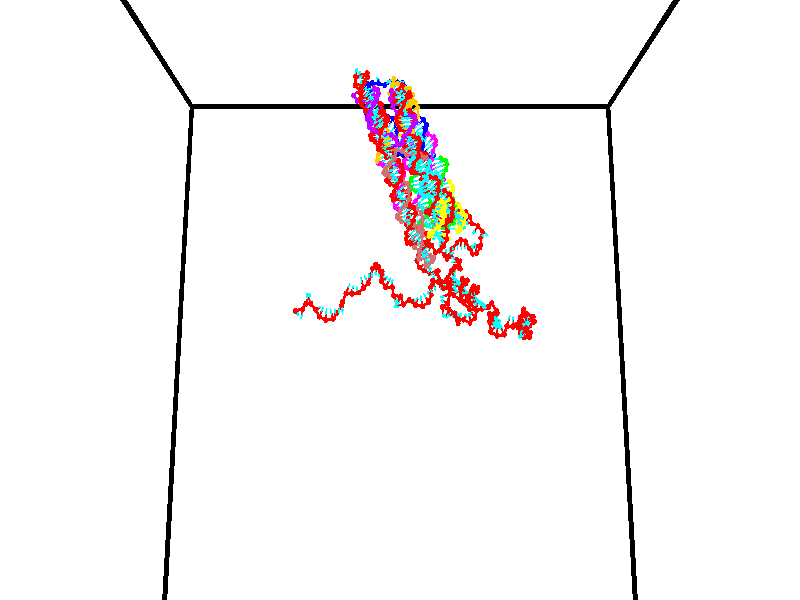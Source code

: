// switches for output
#declare DRAW_BASES = 1; // possible values are 0, 1; only relevant for DNA ribbons
#declare DRAW_BASES_TYPE = 3; // possible values are 1, 2, 3; only relevant for DNA ribbons
#declare DRAW_FOG = 0; // set to 1 to enable fog

#include "colors.inc"

#include "transforms.inc"
background { rgb <1, 1, 1>}

#default {
   normal{
       ripples 0.25
       frequency 0.20
       turbulence 0.2
       lambda 5
   }
	finish {
		phong 0.1
		phong_size 40.
	}
}

// original window dimensions: 1024x640


// camera settings

camera {
	sky <0, 0.179814, -0.983701>
	up <0, 0.179814, -0.983701>
	right 1.6 * <1, 0, 0>
	location <35, 94.9851, 44.8844>
	look_at <35, 29.7336, 32.9568>
	direction <0, -65.2515, -11.9276>
	angle 67.0682
}


# declare cpy_camera_pos = <35, 94.9851, 44.8844>;
# if (DRAW_FOG = 1)
fog {
	fog_type 2
	up vnormalize(cpy_camera_pos)
	color rgbt<1,1,1,0.3>
	distance 1e-5
	fog_alt 3e-3
	fog_offset 56
}
# end


// LIGHTS

# declare lum = 6;
global_settings {
	ambient_light rgb lum * <0.05, 0.05, 0.05>
	max_trace_level 15
}# declare cpy_direct_light_amount = 0.25;
light_source
{	1000 * <-1, -1.16352, -0.803886>,
	rgb lum * cpy_direct_light_amount
	parallel
}

light_source
{	1000 * <1, 1.16352, 0.803886>,
	rgb lum * cpy_direct_light_amount
	parallel
}

// strand 0

// nucleotide -1

// particle -1
sphere {
	<24.435358, 34.931759, 34.823910> 0.250000
	pigment { color rgbt <1,0,0,0> }
	no_shadow
}
cylinder {
	<24.637863, 35.210140, 35.027611>,  <24.759367, 35.377171, 35.149834>, 0.100000
	pigment { color rgbt <1,0,0,0> }
	no_shadow
}
cylinder {
	<24.637863, 35.210140, 35.027611>,  <24.435358, 34.931759, 34.823910>, 0.100000
	pigment { color rgbt <1,0,0,0> }
	no_shadow
}

// particle -1
sphere {
	<24.637863, 35.210140, 35.027611> 0.100000
	pigment { color rgbt <1,0,0,0> }
	no_shadow
}
sphere {
	0, 1
	scale<0.080000,0.200000,0.300000>
	matrix <0.719129, -0.666627, 0.196118,
		0.475973, 0.266932, -0.837972,
		0.506265, 0.695956, 0.509255,
		24.789743, 35.418926, 35.180386>
	pigment { color rgbt <0,1,1,0> }
	no_shadow
}
cylinder {
	<25.178522, 34.886059, 34.682293>,  <24.435358, 34.931759, 34.823910>, 0.130000
	pigment { color rgbt <1,0,0,0> }
	no_shadow
}

// nucleotide -1

// particle -1
sphere {
	<25.178522, 34.886059, 34.682293> 0.250000
	pigment { color rgbt <1,0,0,0> }
	no_shadow
}
cylinder {
	<25.144043, 35.018089, 35.058296>,  <25.123356, 35.097309, 35.283897>, 0.100000
	pigment { color rgbt <1,0,0,0> }
	no_shadow
}
cylinder {
	<25.144043, 35.018089, 35.058296>,  <25.178522, 34.886059, 34.682293>, 0.100000
	pigment { color rgbt <1,0,0,0> }
	no_shadow
}

// particle -1
sphere {
	<25.144043, 35.018089, 35.058296> 0.100000
	pigment { color rgbt <1,0,0,0> }
	no_shadow
}
sphere {
	0, 1
	scale<0.080000,0.200000,0.300000>
	matrix <0.848237, -0.470569, 0.243021,
		0.522555, 0.818299, -0.239422,
		-0.086199, 0.330078, 0.940010,
		25.118183, 35.117111, 35.340298>
	pigment { color rgbt <0,1,1,0> }
	no_shadow
}
cylinder {
	<25.575500, 35.469009, 34.321030>,  <25.178522, 34.886059, 34.682293>, 0.130000
	pigment { color rgbt <1,0,0,0> }
	no_shadow
}

// nucleotide -1

// particle -1
sphere {
	<25.575500, 35.469009, 34.321030> 0.250000
	pigment { color rgbt <1,0,0,0> }
	no_shadow
}
cylinder {
	<25.732817, 35.567173, 33.966606>,  <25.827206, 35.626072, 33.753952>, 0.100000
	pigment { color rgbt <1,0,0,0> }
	no_shadow
}
cylinder {
	<25.732817, 35.567173, 33.966606>,  <25.575500, 35.469009, 34.321030>, 0.100000
	pigment { color rgbt <1,0,0,0> }
	no_shadow
}

// particle -1
sphere {
	<25.732817, 35.567173, 33.966606> 0.100000
	pigment { color rgbt <1,0,0,0> }
	no_shadow
}
sphere {
	0, 1
	scale<0.080000,0.200000,0.300000>
	matrix <0.162409, 0.930020, 0.329677,
		0.904956, -0.273562, 0.325912,
		0.393292, 0.245412, -0.886055,
		25.850803, 35.640797, 33.700790>
	pigment { color rgbt <0,1,1,0> }
	no_shadow
}
cylinder {
	<26.132189, 35.824791, 34.372272>,  <25.575500, 35.469009, 34.321030>, 0.130000
	pigment { color rgbt <1,0,0,0> }
	no_shadow
}

// nucleotide -1

// particle -1
sphere {
	<26.132189, 35.824791, 34.372272> 0.250000
	pigment { color rgbt <1,0,0,0> }
	no_shadow
}
cylinder {
	<25.965401, 35.962509, 34.035797>,  <25.865328, 36.045139, 33.833912>, 0.100000
	pigment { color rgbt <1,0,0,0> }
	no_shadow
}
cylinder {
	<25.965401, 35.962509, 34.035797>,  <26.132189, 35.824791, 34.372272>, 0.100000
	pigment { color rgbt <1,0,0,0> }
	no_shadow
}

// particle -1
sphere {
	<25.965401, 35.962509, 34.035797> 0.100000
	pigment { color rgbt <1,0,0,0> }
	no_shadow
}
sphere {
	0, 1
	scale<0.080000,0.200000,0.300000>
	matrix <0.264909, 0.931333, 0.249884,
		0.869459, -0.118643, -0.479546,
		-0.416971, 0.344300, -0.841186,
		25.840309, 36.065800, 33.783440>
	pigment { color rgbt <0,1,1,0> }
	no_shadow
}
cylinder {
	<26.564739, 35.292950, 34.802647>,  <26.132189, 35.824791, 34.372272>, 0.130000
	pigment { color rgbt <1,0,0,0> }
	no_shadow
}

// nucleotide -1

// particle -1
sphere {
	<26.564739, 35.292950, 34.802647> 0.250000
	pigment { color rgbt <1,0,0,0> }
	no_shadow
}
cylinder {
	<26.696386, 34.944893, 34.655930>,  <26.775375, 34.736061, 34.567898>, 0.100000
	pigment { color rgbt <1,0,0,0> }
	no_shadow
}
cylinder {
	<26.696386, 34.944893, 34.655930>,  <26.564739, 35.292950, 34.802647>, 0.100000
	pigment { color rgbt <1,0,0,0> }
	no_shadow
}

// particle -1
sphere {
	<26.696386, 34.944893, 34.655930> 0.100000
	pigment { color rgbt <1,0,0,0> }
	no_shadow
}
sphere {
	0, 1
	scale<0.080000,0.200000,0.300000>
	matrix <0.882236, 0.144862, 0.447967,
		-0.336660, -0.471032, 0.815346,
		0.329120, -0.870140, -0.366792,
		26.795122, 34.683849, 34.545891>
	pigment { color rgbt <0,1,1,0> }
	no_shadow
}
cylinder {
	<26.890436, 34.940269, 35.334816>,  <26.564739, 35.292950, 34.802647>, 0.130000
	pigment { color rgbt <1,0,0,0> }
	no_shadow
}

// nucleotide -1

// particle -1
sphere {
	<26.890436, 34.940269, 35.334816> 0.250000
	pigment { color rgbt <1,0,0,0> }
	no_shadow
}
cylinder {
	<27.031731, 34.841587, 34.973850>,  <27.116507, 34.782375, 34.757271>, 0.100000
	pigment { color rgbt <1,0,0,0> }
	no_shadow
}
cylinder {
	<27.031731, 34.841587, 34.973850>,  <26.890436, 34.940269, 35.334816>, 0.100000
	pigment { color rgbt <1,0,0,0> }
	no_shadow
}

// particle -1
sphere {
	<27.031731, 34.841587, 34.973850> 0.100000
	pigment { color rgbt <1,0,0,0> }
	no_shadow
}
sphere {
	0, 1
	scale<0.080000,0.200000,0.300000>
	matrix <0.933551, 0.030187, 0.357170,
		-0.060877, -0.968619, 0.240980,
		0.353236, -0.246710, -0.902418,
		27.137701, 34.767574, 34.703125>
	pigment { color rgbt <0,1,1,0> }
	no_shadow
}
cylinder {
	<27.449316, 34.427956, 35.523727>,  <26.890436, 34.940269, 35.334816>, 0.130000
	pigment { color rgbt <1,0,0,0> }
	no_shadow
}

// nucleotide -1

// particle -1
sphere {
	<27.449316, 34.427956, 35.523727> 0.250000
	pigment { color rgbt <1,0,0,0> }
	no_shadow
}
cylinder {
	<27.502609, 34.575169, 35.155640>,  <27.534586, 34.663498, 34.934788>, 0.100000
	pigment { color rgbt <1,0,0,0> }
	no_shadow
}
cylinder {
	<27.502609, 34.575169, 35.155640>,  <27.449316, 34.427956, 35.523727>, 0.100000
	pigment { color rgbt <1,0,0,0> }
	no_shadow
}

// particle -1
sphere {
	<27.502609, 34.575169, 35.155640> 0.100000
	pigment { color rgbt <1,0,0,0> }
	no_shadow
}
sphere {
	0, 1
	scale<0.080000,0.200000,0.300000>
	matrix <0.979365, 0.093475, 0.179183,
		0.151962, -0.925102, -0.347986,
		0.133234, 0.368034, -0.920217,
		27.542580, 34.685577, 34.879574>
	pigment { color rgbt <0,1,1,0> }
	no_shadow
}
cylinder {
	<28.220562, 34.524822, 35.447083>,  <27.449316, 34.427956, 35.523727>, 0.130000
	pigment { color rgbt <1,0,0,0> }
	no_shadow
}

// nucleotide -1

// particle -1
sphere {
	<28.220562, 34.524822, 35.447083> 0.250000
	pigment { color rgbt <1,0,0,0> }
	no_shadow
}
cylinder {
	<28.109535, 34.733894, 35.124653>,  <28.042919, 34.859337, 34.931194>, 0.100000
	pigment { color rgbt <1,0,0,0> }
	no_shadow
}
cylinder {
	<28.109535, 34.733894, 35.124653>,  <28.220562, 34.524822, 35.447083>, 0.100000
	pigment { color rgbt <1,0,0,0> }
	no_shadow
}

// particle -1
sphere {
	<28.109535, 34.733894, 35.124653> 0.100000
	pigment { color rgbt <1,0,0,0> }
	no_shadow
}
sphere {
	0, 1
	scale<0.080000,0.200000,0.300000>
	matrix <0.951189, 0.267324, -0.154196,
		0.134889, -0.809532, -0.571369,
		-0.277568, 0.522681, -0.806077,
		28.026264, 34.890697, 34.882828>
	pigment { color rgbt <0,1,1,0> }
	no_shadow
}
cylinder {
	<28.542850, 34.162872, 34.899769>,  <28.220562, 34.524822, 35.447083>, 0.130000
	pigment { color rgbt <1,0,0,0> }
	no_shadow
}

// nucleotide -1

// particle -1
sphere {
	<28.542850, 34.162872, 34.899769> 0.250000
	pigment { color rgbt <1,0,0,0> }
	no_shadow
}
cylinder {
	<28.479244, 34.556866, 34.872860>,  <28.441080, 34.793262, 34.856716>, 0.100000
	pigment { color rgbt <1,0,0,0> }
	no_shadow
}
cylinder {
	<28.479244, 34.556866, 34.872860>,  <28.542850, 34.162872, 34.899769>, 0.100000
	pigment { color rgbt <1,0,0,0> }
	no_shadow
}

// particle -1
sphere {
	<28.479244, 34.556866, 34.872860> 0.100000
	pigment { color rgbt <1,0,0,0> }
	no_shadow
}
sphere {
	0, 1
	scale<0.080000,0.200000,0.300000>
	matrix <0.985884, 0.154804, -0.063788,
		-0.052416, -0.076466, -0.995694,
		-0.159015, 0.984982, -0.067273,
		28.431540, 34.852360, 34.852676>
	pigment { color rgbt <0,1,1,0> }
	no_shadow
}
cylinder {
	<29.038671, 34.429947, 34.341263>,  <28.542850, 34.162872, 34.899769>, 0.130000
	pigment { color rgbt <1,0,0,0> }
	no_shadow
}

// nucleotide -1

// particle -1
sphere {
	<29.038671, 34.429947, 34.341263> 0.250000
	pigment { color rgbt <1,0,0,0> }
	no_shadow
}
cylinder {
	<28.943293, 34.726379, 34.592319>,  <28.886065, 34.904240, 34.742954>, 0.100000
	pigment { color rgbt <1,0,0,0> }
	no_shadow
}
cylinder {
	<28.943293, 34.726379, 34.592319>,  <29.038671, 34.429947, 34.341263>, 0.100000
	pigment { color rgbt <1,0,0,0> }
	no_shadow
}

// particle -1
sphere {
	<28.943293, 34.726379, 34.592319> 0.100000
	pigment { color rgbt <1,0,0,0> }
	no_shadow
}
sphere {
	0, 1
	scale<0.080000,0.200000,0.300000>
	matrix <0.964726, 0.254999, 0.065420,
		-0.111566, 0.621102, -0.775749,
		-0.238448, 0.741086, 0.627642,
		28.871758, 34.948704, 34.780613>
	pigment { color rgbt <0,1,1,0> }
	no_shadow
}
cylinder {
	<29.220638, 35.141869, 34.099651>,  <29.038671, 34.429947, 34.341263>, 0.130000
	pigment { color rgbt <1,0,0,0> }
	no_shadow
}

// nucleotide -1

// particle -1
sphere {
	<29.220638, 35.141869, 34.099651> 0.250000
	pigment { color rgbt <1,0,0,0> }
	no_shadow
}
cylinder {
	<29.215218, 35.141457, 34.499615>,  <29.211966, 35.141209, 34.739594>, 0.100000
	pigment { color rgbt <1,0,0,0> }
	no_shadow
}
cylinder {
	<29.215218, 35.141457, 34.499615>,  <29.220638, 35.141869, 34.099651>, 0.100000
	pigment { color rgbt <1,0,0,0> }
	no_shadow
}

// particle -1
sphere {
	<29.215218, 35.141457, 34.499615> 0.100000
	pigment { color rgbt <1,0,0,0> }
	no_shadow
}
sphere {
	0, 1
	scale<0.080000,0.200000,0.300000>
	matrix <0.948902, 0.315295, 0.013188,
		-0.315280, 0.948993, -0.003293,
		-0.013554, -0.001033, 0.999908,
		29.211151, 35.141148, 34.799587>
	pigment { color rgbt <0,1,1,0> }
	no_shadow
}
cylinder {
	<29.561750, 35.358540, 33.433212>,  <29.220638, 35.141869, 34.099651>, 0.130000
	pigment { color rgbt <1,0,0,0> }
	no_shadow
}

// nucleotide -1

// particle -1
sphere {
	<29.561750, 35.358540, 33.433212> 0.250000
	pigment { color rgbt <1,0,0,0> }
	no_shadow
}
cylinder {
	<29.737108, 35.453629, 33.086502>,  <29.842323, 35.510681, 32.878475>, 0.100000
	pigment { color rgbt <1,0,0,0> }
	no_shadow
}
cylinder {
	<29.737108, 35.453629, 33.086502>,  <29.561750, 35.358540, 33.433212>, 0.100000
	pigment { color rgbt <1,0,0,0> }
	no_shadow
}

// particle -1
sphere {
	<29.737108, 35.453629, 33.086502> 0.100000
	pigment { color rgbt <1,0,0,0> }
	no_shadow
}
sphere {
	0, 1
	scale<0.080000,0.200000,0.300000>
	matrix <0.898130, -0.079128, 0.432552,
		0.034242, -0.968104, -0.248197,
		0.438394, 0.237725, -0.866774,
		29.868626, 35.524944, 32.826469>
	pigment { color rgbt <0,1,1,0> }
	no_shadow
}
cylinder {
	<30.140661, 34.868420, 33.358612>,  <29.561750, 35.358540, 33.433212>, 0.130000
	pigment { color rgbt <1,0,0,0> }
	no_shadow
}

// nucleotide -1

// particle -1
sphere {
	<30.140661, 34.868420, 33.358612> 0.250000
	pigment { color rgbt <1,0,0,0> }
	no_shadow
}
cylinder {
	<30.195148, 35.198032, 33.138645>,  <30.227840, 35.395802, 33.006664>, 0.100000
	pigment { color rgbt <1,0,0,0> }
	no_shadow
}
cylinder {
	<30.195148, 35.198032, 33.138645>,  <30.140661, 34.868420, 33.358612>, 0.100000
	pigment { color rgbt <1,0,0,0> }
	no_shadow
}

// particle -1
sphere {
	<30.195148, 35.198032, 33.138645> 0.100000
	pigment { color rgbt <1,0,0,0> }
	no_shadow
}
sphere {
	0, 1
	scale<0.080000,0.200000,0.300000>
	matrix <0.957035, 0.033977, 0.287976,
		0.255987, -0.565518, -0.784002,
		0.136218, 0.824036, -0.549918,
		30.236013, 35.445244, 32.973671>
	pigment { color rgbt <0,1,1,0> }
	no_shadow
}
cylinder {
	<30.822838, 34.843983, 33.249374>,  <30.140661, 34.868420, 33.358612>, 0.130000
	pigment { color rgbt <1,0,0,0> }
	no_shadow
}

// nucleotide -1

// particle -1
sphere {
	<30.822838, 34.843983, 33.249374> 0.250000
	pigment { color rgbt <1,0,0,0> }
	no_shadow
}
cylinder {
	<30.730038, 35.219360, 33.147003>,  <30.674358, 35.444588, 33.085579>, 0.100000
	pigment { color rgbt <1,0,0,0> }
	no_shadow
}
cylinder {
	<30.730038, 35.219360, 33.147003>,  <30.822838, 34.843983, 33.249374>, 0.100000
	pigment { color rgbt <1,0,0,0> }
	no_shadow
}

// particle -1
sphere {
	<30.730038, 35.219360, 33.147003> 0.100000
	pigment { color rgbt <1,0,0,0> }
	no_shadow
}
sphere {
	0, 1
	scale<0.080000,0.200000,0.300000>
	matrix <0.934479, 0.288072, 0.209197,
		0.270046, -0.190628, -0.943788,
		-0.232000, 0.938443, -0.255931,
		30.660439, 35.500893, 33.070225>
	pigment { color rgbt <0,1,1,0> }
	no_shadow
}
cylinder {
	<31.256340, 34.338993, 32.747604>,  <30.822838, 34.843983, 33.249374>, 0.130000
	pigment { color rgbt <1,0,0,0> }
	no_shadow
}

// nucleotide -1

// particle -1
sphere {
	<31.256340, 34.338993, 32.747604> 0.250000
	pigment { color rgbt <1,0,0,0> }
	no_shadow
}
cylinder {
	<31.146404, 34.333092, 32.363052>,  <31.080442, 34.329552, 32.132320>, 0.100000
	pigment { color rgbt <1,0,0,0> }
	no_shadow
}
cylinder {
	<31.146404, 34.333092, 32.363052>,  <31.256340, 34.338993, 32.747604>, 0.100000
	pigment { color rgbt <1,0,0,0> }
	no_shadow
}

// particle -1
sphere {
	<31.146404, 34.333092, 32.363052> 0.100000
	pigment { color rgbt <1,0,0,0> }
	no_shadow
}
sphere {
	0, 1
	scale<0.080000,0.200000,0.300000>
	matrix <0.910910, 0.316037, -0.265261,
		0.307744, -0.948632, -0.073422,
		-0.274839, -0.014752, -0.961377,
		31.063951, 34.328667, 32.074638>
	pigment { color rgbt <0,1,1,0> }
	no_shadow
}
cylinder {
	<31.715660, 33.909027, 32.255432>,  <31.256340, 34.338993, 32.747604>, 0.130000
	pigment { color rgbt <1,0,0,0> }
	no_shadow
}

// nucleotide -1

// particle -1
sphere {
	<31.715660, 33.909027, 32.255432> 0.250000
	pigment { color rgbt <1,0,0,0> }
	no_shadow
}
cylinder {
	<31.572857, 34.228237, 32.061234>,  <31.487175, 34.419762, 31.944715>, 0.100000
	pigment { color rgbt <1,0,0,0> }
	no_shadow
}
cylinder {
	<31.572857, 34.228237, 32.061234>,  <31.715660, 33.909027, 32.255432>, 0.100000
	pigment { color rgbt <1,0,0,0> }
	no_shadow
}

// particle -1
sphere {
	<31.572857, 34.228237, 32.061234> 0.100000
	pigment { color rgbt <1,0,0,0> }
	no_shadow
}
sphere {
	0, 1
	scale<0.080000,0.200000,0.300000>
	matrix <0.933566, 0.322407, -0.156549,
		0.031597, -0.509131, -0.860109,
		-0.357009, 0.798022, -0.485495,
		31.465754, 34.467644, 31.915585>
	pigment { color rgbt <0,1,1,0> }
	no_shadow
}
cylinder {
	<31.996519, 33.981686, 31.561161>,  <31.715660, 33.909027, 32.255432>, 0.130000
	pigment { color rgbt <1,0,0,0> }
	no_shadow
}

// nucleotide -1

// particle -1
sphere {
	<31.996519, 33.981686, 31.561161> 0.250000
	pigment { color rgbt <1,0,0,0> }
	no_shadow
}
cylinder {
	<31.887753, 34.353329, 31.661413>,  <31.822493, 34.576317, 31.721565>, 0.100000
	pigment { color rgbt <1,0,0,0> }
	no_shadow
}
cylinder {
	<31.887753, 34.353329, 31.661413>,  <31.996519, 33.981686, 31.561161>, 0.100000
	pigment { color rgbt <1,0,0,0> }
	no_shadow
}

// particle -1
sphere {
	<31.887753, 34.353329, 31.661413> 0.100000
	pigment { color rgbt <1,0,0,0> }
	no_shadow
}
sphere {
	0, 1
	scale<0.080000,0.200000,0.300000>
	matrix <0.956937, 0.288575, -0.031569,
		-0.101657, 0.231254, -0.967568,
		-0.271915, 0.929110, 0.250631,
		31.806177, 34.632061, 31.736603>
	pigment { color rgbt <0,1,1,0> }
	no_shadow
}
cylinder {
	<32.177166, 34.492832, 31.087427>,  <31.996519, 33.981686, 31.561161>, 0.130000
	pigment { color rgbt <1,0,0,0> }
	no_shadow
}

// nucleotide -1

// particle -1
sphere {
	<32.177166, 34.492832, 31.087427> 0.250000
	pigment { color rgbt <1,0,0,0> }
	no_shadow
}
cylinder {
	<32.165058, 34.687771, 31.436501>,  <32.157795, 34.804733, 31.645945>, 0.100000
	pigment { color rgbt <1,0,0,0> }
	no_shadow
}
cylinder {
	<32.165058, 34.687771, 31.436501>,  <32.177166, 34.492832, 31.087427>, 0.100000
	pigment { color rgbt <1,0,0,0> }
	no_shadow
}

// particle -1
sphere {
	<32.165058, 34.687771, 31.436501> 0.100000
	pigment { color rgbt <1,0,0,0> }
	no_shadow
}
sphere {
	0, 1
	scale<0.080000,0.200000,0.300000>
	matrix <0.914937, 0.365049, -0.172131,
		-0.402460, 0.793240, -0.456943,
		-0.030266, 0.487350, 0.872682,
		32.155979, 34.833977, 31.698305>
	pigment { color rgbt <0,1,1,0> }
	no_shadow
}
cylinder {
	<32.535393, 35.142376, 30.886799>,  <32.177166, 34.492832, 31.087427>, 0.130000
	pigment { color rgbt <1,0,0,0> }
	no_shadow
}

// nucleotide -1

// particle -1
sphere {
	<32.535393, 35.142376, 30.886799> 0.250000
	pigment { color rgbt <1,0,0,0> }
	no_shadow
}
cylinder {
	<32.529106, 35.108776, 31.285336>,  <32.525333, 35.088615, 31.524458>, 0.100000
	pigment { color rgbt <1,0,0,0> }
	no_shadow
}
cylinder {
	<32.529106, 35.108776, 31.285336>,  <32.535393, 35.142376, 30.886799>, 0.100000
	pigment { color rgbt <1,0,0,0> }
	no_shadow
}

// particle -1
sphere {
	<32.529106, 35.108776, 31.285336> 0.100000
	pigment { color rgbt <1,0,0,0> }
	no_shadow
}
sphere {
	0, 1
	scale<0.080000,0.200000,0.300000>
	matrix <0.894603, 0.443882, 0.051529,
		-0.446586, 0.892140, 0.068167,
		-0.015713, -0.083994, 0.996342,
		32.524391, 35.083576, 31.584238>
	pigment { color rgbt <0,1,1,0> }
	no_shadow
}
cylinder {
	<32.842117, 35.731495, 31.261604>,  <32.535393, 35.142376, 30.886799>, 0.130000
	pigment { color rgbt <1,0,0,0> }
	no_shadow
}

// nucleotide -1

// particle -1
sphere {
	<32.842117, 35.731495, 31.261604> 0.250000
	pigment { color rgbt <1,0,0,0> }
	no_shadow
}
cylinder {
	<32.900101, 35.467949, 31.556870>,  <32.934891, 35.309822, 31.734028>, 0.100000
	pigment { color rgbt <1,0,0,0> }
	no_shadow
}
cylinder {
	<32.900101, 35.467949, 31.556870>,  <32.842117, 35.731495, 31.261604>, 0.100000
	pigment { color rgbt <1,0,0,0> }
	no_shadow
}

// particle -1
sphere {
	<32.900101, 35.467949, 31.556870> 0.100000
	pigment { color rgbt <1,0,0,0> }
	no_shadow
}
sphere {
	0, 1
	scale<0.080000,0.200000,0.300000>
	matrix <0.813304, 0.504222, 0.290338,
		-0.563491, 0.558264, 0.608949,
		0.144960, -0.658864, 0.738163,
		32.943588, 35.270290, 31.778318>
	pigment { color rgbt <0,1,1,0> }
	no_shadow
}
cylinder {
	<33.206772, 36.244080, 31.745768>,  <32.842117, 35.731495, 31.261604>, 0.130000
	pigment { color rgbt <1,0,0,0> }
	no_shadow
}

// nucleotide -1

// particle -1
sphere {
	<33.206772, 36.244080, 31.745768> 0.250000
	pigment { color rgbt <1,0,0,0> }
	no_shadow
}
cylinder {
	<33.274799, 35.863197, 31.847256>,  <33.315617, 35.634666, 31.908148>, 0.100000
	pigment { color rgbt <1,0,0,0> }
	no_shadow
}
cylinder {
	<33.274799, 35.863197, 31.847256>,  <33.206772, 36.244080, 31.745768>, 0.100000
	pigment { color rgbt <1,0,0,0> }
	no_shadow
}

// particle -1
sphere {
	<33.274799, 35.863197, 31.847256> 0.100000
	pigment { color rgbt <1,0,0,0> }
	no_shadow
}
sphere {
	0, 1
	scale<0.080000,0.200000,0.300000>
	matrix <0.778138, 0.287738, 0.558308,
		-0.604631, 0.102481, 0.789885,
		0.170064, -0.952210, 0.253720,
		33.325817, 35.577534, 31.923372>
	pigment { color rgbt <0,1,1,0> }
	no_shadow
}
cylinder {
	<33.116669, 36.066422, 32.500130>,  <33.206772, 36.244080, 31.745768>, 0.130000
	pigment { color rgbt <1,0,0,0> }
	no_shadow
}

// nucleotide -1

// particle -1
sphere {
	<33.116669, 36.066422, 32.500130> 0.250000
	pigment { color rgbt <1,0,0,0> }
	no_shadow
}
cylinder {
	<33.380405, 35.825901, 32.319595>,  <33.538647, 35.681587, 32.211277>, 0.100000
	pigment { color rgbt <1,0,0,0> }
	no_shadow
}
cylinder {
	<33.380405, 35.825901, 32.319595>,  <33.116669, 36.066422, 32.500130>, 0.100000
	pigment { color rgbt <1,0,0,0> }
	no_shadow
}

// particle -1
sphere {
	<33.380405, 35.825901, 32.319595> 0.100000
	pigment { color rgbt <1,0,0,0> }
	no_shadow
}
sphere {
	0, 1
	scale<0.080000,0.200000,0.300000>
	matrix <0.748763, 0.470867, 0.466517,
		-0.068001, -0.645535, 0.760697,
		0.659340, -0.601305, -0.451334,
		33.578209, 35.645508, 32.184196>
	pigment { color rgbt <0,1,1,0> }
	no_shadow
}
cylinder {
	<33.557243, 35.704227, 32.950756>,  <33.116669, 36.066422, 32.500130>, 0.130000
	pigment { color rgbt <1,0,0,0> }
	no_shadow
}

// nucleotide -1

// particle -1
sphere {
	<33.557243, 35.704227, 32.950756> 0.250000
	pigment { color rgbt <1,0,0,0> }
	no_shadow
}
cylinder {
	<33.766365, 35.733231, 32.611012>,  <33.891838, 35.750633, 32.407166>, 0.100000
	pigment { color rgbt <1,0,0,0> }
	no_shadow
}
cylinder {
	<33.766365, 35.733231, 32.611012>,  <33.557243, 35.704227, 32.950756>, 0.100000
	pigment { color rgbt <1,0,0,0> }
	no_shadow
}

// particle -1
sphere {
	<33.766365, 35.733231, 32.611012> 0.100000
	pigment { color rgbt <1,0,0,0> }
	no_shadow
}
sphere {
	0, 1
	scale<0.080000,0.200000,0.300000>
	matrix <0.814459, 0.251664, 0.522802,
		0.251664, -0.965094, 0.072512,
		-0.522802, -0.072512, 0.849365,
		33.923206, 35.754986, 32.356201>
	pigment { color rgbt <0,1,1,0> }
	no_shadow
}
cylinder {
	<34.222317, 35.312309, 32.881935>,  <33.557243, 35.704227, 32.950756>, 0.130000
	pigment { color rgbt <1,0,0,0> }
	no_shadow
}

// nucleotide -1

// particle -1
sphere {
	<34.222317, 35.312309, 32.881935> 0.250000
	pigment { color rgbt <1,0,0,0> }
	no_shadow
}
cylinder {
	<34.220093, 35.661209, 32.686321>,  <34.218758, 35.870548, 32.568954>, 0.100000
	pigment { color rgbt <1,0,0,0> }
	no_shadow
}
cylinder {
	<34.220093, 35.661209, 32.686321>,  <34.222317, 35.312309, 32.881935>, 0.100000
	pigment { color rgbt <1,0,0,0> }
	no_shadow
}

// particle -1
sphere {
	<34.220093, 35.661209, 32.686321> 0.100000
	pigment { color rgbt <1,0,0,0> }
	no_shadow
}
sphere {
	0, 1
	scale<0.080000,0.200000,0.300000>
	matrix <0.805560, 0.293661, 0.514623,
		0.592488, -0.391085, -0.704280,
		-0.005558, 0.872248, -0.489033,
		34.218426, 35.922882, 32.539612>
	pigment { color rgbt <0,1,1,0> }
	no_shadow
}
cylinder {
	<34.357357, 34.768269, 33.508823>,  <34.222317, 35.312309, 32.881935>, 0.130000
	pigment { color rgbt <1,0,0,0> }
	no_shadow
}

// nucleotide -1

// particle -1
sphere {
	<34.357357, 34.768269, 33.508823> 0.250000
	pigment { color rgbt <1,0,0,0> }
	no_shadow
}
cylinder {
	<34.515976, 34.990295, 33.801304>,  <34.611145, 35.123512, 33.976791>, 0.100000
	pigment { color rgbt <1,0,0,0> }
	no_shadow
}
cylinder {
	<34.515976, 34.990295, 33.801304>,  <34.357357, 34.768269, 33.508823>, 0.100000
	pigment { color rgbt <1,0,0,0> }
	no_shadow
}

// particle -1
sphere {
	<34.515976, 34.990295, 33.801304> 0.100000
	pigment { color rgbt <1,0,0,0> }
	no_shadow
}
sphere {
	0, 1
	scale<0.080000,0.200000,0.300000>
	matrix <0.271758, -0.831778, 0.484039,
		0.876870, 0.006767, -0.480679,
		0.396543, 0.555068, 0.731200,
		34.634937, 35.156815, 34.020664>
	pigment { color rgbt <0,1,1,0> }
	no_shadow
}
cylinder {
	<35.065250, 34.553020, 33.517529>,  <34.357357, 34.768269, 33.508823>, 0.130000
	pigment { color rgbt <1,0,0,0> }
	no_shadow
}

// nucleotide -1

// particle -1
sphere {
	<35.065250, 34.553020, 33.517529> 0.250000
	pigment { color rgbt <1,0,0,0> }
	no_shadow
}
cylinder {
	<34.880520, 34.685871, 33.846504>,  <34.769680, 34.765579, 34.043892>, 0.100000
	pigment { color rgbt <1,0,0,0> }
	no_shadow
}
cylinder {
	<34.880520, 34.685871, 33.846504>,  <35.065250, 34.553020, 33.517529>, 0.100000
	pigment { color rgbt <1,0,0,0> }
	no_shadow
}

// particle -1
sphere {
	<34.880520, 34.685871, 33.846504> 0.100000
	pigment { color rgbt <1,0,0,0> }
	no_shadow
}
sphere {
	0, 1
	scale<0.080000,0.200000,0.300000>
	matrix <-0.021238, -0.931123, 0.364085,
		0.886716, 0.150677, 0.437071,
		-0.461826, 0.332123, 0.822442,
		34.741974, 34.785507, 34.093235>
	pigment { color rgbt <0,1,1,0> }
	no_shadow
}
cylinder {
	<35.342701, 34.219410, 34.172852>,  <35.065250, 34.553020, 33.517529>, 0.130000
	pigment { color rgbt <1,0,0,0> }
	no_shadow
}

// nucleotide -1

// particle -1
sphere {
	<35.342701, 34.219410, 34.172852> 0.250000
	pigment { color rgbt <1,0,0,0> }
	no_shadow
}
cylinder {
	<34.961525, 34.297520, 34.265606>,  <34.732819, 34.344383, 34.321259>, 0.100000
	pigment { color rgbt <1,0,0,0> }
	no_shadow
}
cylinder {
	<34.961525, 34.297520, 34.265606>,  <35.342701, 34.219410, 34.172852>, 0.100000
	pigment { color rgbt <1,0,0,0> }
	no_shadow
}

// particle -1
sphere {
	<34.961525, 34.297520, 34.265606> 0.100000
	pigment { color rgbt <1,0,0,0> }
	no_shadow
}
sphere {
	0, 1
	scale<0.080000,0.200000,0.300000>
	matrix <-0.049328, -0.854599, 0.516940,
		0.299114, 0.481175, 0.824015,
		-0.952942, 0.195271, 0.231887,
		34.675644, 34.356102, 34.335171>
	pigment { color rgbt <0,1,1,0> }
	no_shadow
}
cylinder {
	<35.932487, 34.449135, 33.797813>,  <35.342701, 34.219410, 34.172852>, 0.130000
	pigment { color rgbt <1,0,0,0> }
	no_shadow
}

// nucleotide -1

// particle -1
sphere {
	<35.932487, 34.449135, 33.797813> 0.250000
	pigment { color rgbt <1,0,0,0> }
	no_shadow
}
cylinder {
	<36.214870, 34.165913, 33.790974>,  <36.384300, 33.995979, 33.786869>, 0.100000
	pigment { color rgbt <1,0,0,0> }
	no_shadow
}
cylinder {
	<36.214870, 34.165913, 33.790974>,  <35.932487, 34.449135, 33.797813>, 0.100000
	pigment { color rgbt <1,0,0,0> }
	no_shadow
}

// particle -1
sphere {
	<36.214870, 34.165913, 33.790974> 0.100000
	pigment { color rgbt <1,0,0,0> }
	no_shadow
}
sphere {
	0, 1
	scale<0.080000,0.200000,0.300000>
	matrix <0.703449, 0.703766, -0.099361,
		0.082384, 0.058118, 0.994904,
		0.705955, -0.708051, -0.017096,
		36.426659, 33.953499, 33.785847>
	pigment { color rgbt <0,1,1,0> }
	no_shadow
}
cylinder {
	<36.583832, 34.530228, 34.262459>,  <35.932487, 34.449135, 33.797813>, 0.130000
	pigment { color rgbt <1,0,0,0> }
	no_shadow
}

// nucleotide -1

// particle -1
sphere {
	<36.583832, 34.530228, 34.262459> 0.250000
	pigment { color rgbt <1,0,0,0> }
	no_shadow
}
cylinder {
	<36.692299, 34.307919, 33.948112>,  <36.757381, 34.174534, 33.759502>, 0.100000
	pigment { color rgbt <1,0,0,0> }
	no_shadow
}
cylinder {
	<36.692299, 34.307919, 33.948112>,  <36.583832, 34.530228, 34.262459>, 0.100000
	pigment { color rgbt <1,0,0,0> }
	no_shadow
}

// particle -1
sphere {
	<36.692299, 34.307919, 33.948112> 0.100000
	pigment { color rgbt <1,0,0,0> }
	no_shadow
}
sphere {
	0, 1
	scale<0.080000,0.200000,0.300000>
	matrix <0.880926, 0.472299, -0.030041,
		0.387860, -0.684145, 0.617665,
		0.271170, -0.555769, -0.785867,
		36.773651, 34.141190, 33.712353>
	pigment { color rgbt <0,1,1,0> }
	no_shadow
}
cylinder {
	<37.320637, 34.242516, 34.346497>,  <36.583832, 34.530228, 34.262459>, 0.130000
	pigment { color rgbt <1,0,0,0> }
	no_shadow
}

// nucleotide -1

// particle -1
sphere {
	<37.320637, 34.242516, 34.346497> 0.250000
	pigment { color rgbt <1,0,0,0> }
	no_shadow
}
cylinder {
	<37.227535, 34.265068, 33.958138>,  <37.171673, 34.278599, 33.725121>, 0.100000
	pigment { color rgbt <1,0,0,0> }
	no_shadow
}
cylinder {
	<37.227535, 34.265068, 33.958138>,  <37.320637, 34.242516, 34.346497>, 0.100000
	pigment { color rgbt <1,0,0,0> }
	no_shadow
}

// particle -1
sphere {
	<37.227535, 34.265068, 33.958138> 0.100000
	pigment { color rgbt <1,0,0,0> }
	no_shadow
}
sphere {
	0, 1
	scale<0.080000,0.200000,0.300000>
	matrix <0.842587, 0.510234, -0.172363,
		0.485668, -0.858185, -0.166266,
		-0.232753, 0.056382, -0.970900,
		37.157711, 34.281982, 33.666866>
	pigment { color rgbt <0,1,1,0> }
	no_shadow
}
cylinder {
	<37.918747, 34.072987, 33.928905>,  <37.320637, 34.242516, 34.346497>, 0.130000
	pigment { color rgbt <1,0,0,0> }
	no_shadow
}

// nucleotide -1

// particle -1
sphere {
	<37.918747, 34.072987, 33.928905> 0.250000
	pigment { color rgbt <1,0,0,0> }
	no_shadow
}
cylinder {
	<37.697350, 34.258720, 33.652348>,  <37.564510, 34.370163, 33.486412>, 0.100000
	pigment { color rgbt <1,0,0,0> }
	no_shadow
}
cylinder {
	<37.697350, 34.258720, 33.652348>,  <37.918747, 34.072987, 33.928905>, 0.100000
	pigment { color rgbt <1,0,0,0> }
	no_shadow
}

// particle -1
sphere {
	<37.697350, 34.258720, 33.652348> 0.100000
	pigment { color rgbt <1,0,0,0> }
	no_shadow
}
sphere {
	0, 1
	scale<0.080000,0.200000,0.300000>
	matrix <0.831935, 0.347162, -0.432853,
		0.039037, -0.814782, -0.578452,
		-0.553498, 0.464338, -0.691398,
		37.531300, 34.398022, 33.444927>
	pigment { color rgbt <0,1,1,0> }
	no_shadow
}
cylinder {
	<38.213589, 33.977867, 33.293301>,  <37.918747, 34.072987, 33.928905>, 0.130000
	pigment { color rgbt <1,0,0,0> }
	no_shadow
}

// nucleotide -1

// particle -1
sphere {
	<38.213589, 33.977867, 33.293301> 0.250000
	pigment { color rgbt <1,0,0,0> }
	no_shadow
}
cylinder {
	<38.024437, 34.328140, 33.254185>,  <37.910946, 34.538303, 33.230713>, 0.100000
	pigment { color rgbt <1,0,0,0> }
	no_shadow
}
cylinder {
	<38.024437, 34.328140, 33.254185>,  <38.213589, 33.977867, 33.293301>, 0.100000
	pigment { color rgbt <1,0,0,0> }
	no_shadow
}

// particle -1
sphere {
	<38.024437, 34.328140, 33.254185> 0.100000
	pigment { color rgbt <1,0,0,0> }
	no_shadow
}
sphere {
	0, 1
	scale<0.080000,0.200000,0.300000>
	matrix <0.853067, 0.427206, -0.299620,
		-0.220595, -0.225107, -0.949034,
		-0.472880, 0.875684, -0.097792,
		37.882572, 34.590847, 33.224846>
	pigment { color rgbt <0,1,1,0> }
	no_shadow
}
cylinder {
	<38.119450, 34.365799, 32.720440>,  <38.213589, 33.977867, 33.293301>, 0.130000
	pigment { color rgbt <1,0,0,0> }
	no_shadow
}

// nucleotide -1

// particle -1
sphere {
	<38.119450, 34.365799, 32.720440> 0.250000
	pigment { color rgbt <1,0,0,0> }
	no_shadow
}
cylinder {
	<38.180683, 34.672424, 32.969898>,  <38.217422, 34.856400, 33.119576>, 0.100000
	pigment { color rgbt <1,0,0,0> }
	no_shadow
}
cylinder {
	<38.180683, 34.672424, 32.969898>,  <38.119450, 34.365799, 32.720440>, 0.100000
	pigment { color rgbt <1,0,0,0> }
	no_shadow
}

// particle -1
sphere {
	<38.180683, 34.672424, 32.969898> 0.100000
	pigment { color rgbt <1,0,0,0> }
	no_shadow
}
sphere {
	0, 1
	scale<0.080000,0.200000,0.300000>
	matrix <0.716458, 0.348564, -0.604311,
		-0.680627, 0.539331, -0.495852,
		0.153087, 0.766567, 0.623650,
		38.226608, 34.902393, 33.156994>
	pigment { color rgbt <0,1,1,0> }
	no_shadow
}
cylinder {
	<38.326660, 35.077457, 32.255501>,  <38.119450, 34.365799, 32.720440>, 0.130000
	pigment { color rgbt <1,0,0,0> }
	no_shadow
}

// nucleotide -1

// particle -1
sphere {
	<38.326660, 35.077457, 32.255501> 0.250000
	pigment { color rgbt <1,0,0,0> }
	no_shadow
}
cylinder {
	<38.452744, 35.041210, 32.633373>,  <38.528393, 35.019463, 32.860096>, 0.100000
	pigment { color rgbt <1,0,0,0> }
	no_shadow
}
cylinder {
	<38.452744, 35.041210, 32.633373>,  <38.326660, 35.077457, 32.255501>, 0.100000
	pigment { color rgbt <1,0,0,0> }
	no_shadow
}

// particle -1
sphere {
	<38.452744, 35.041210, 32.633373> 0.100000
	pigment { color rgbt <1,0,0,0> }
	no_shadow
}
sphere {
	0, 1
	scale<0.080000,0.200000,0.300000>
	matrix <0.897442, 0.352164, -0.265664,
		-0.308609, 0.931541, 0.192333,
		0.315210, -0.090621, 0.944685,
		38.547306, 35.014023, 32.916779>
	pigment { color rgbt <0,1,1,0> }
	no_shadow
}
cylinder {
	<38.841415, 35.664562, 32.512722>,  <38.326660, 35.077457, 32.255501>, 0.130000
	pigment { color rgbt <1,0,0,0> }
	no_shadow
}

// nucleotide -1

// particle -1
sphere {
	<38.841415, 35.664562, 32.512722> 0.250000
	pigment { color rgbt <1,0,0,0> }
	no_shadow
}
cylinder {
	<38.982567, 35.350262, 32.715927>,  <39.067257, 35.161682, 32.837852>, 0.100000
	pigment { color rgbt <1,0,0,0> }
	no_shadow
}
cylinder {
	<38.982567, 35.350262, 32.715927>,  <38.841415, 35.664562, 32.512722>, 0.100000
	pigment { color rgbt <1,0,0,0> }
	no_shadow
}

// particle -1
sphere {
	<38.982567, 35.350262, 32.715927> 0.100000
	pigment { color rgbt <1,0,0,0> }
	no_shadow
}
sphere {
	0, 1
	scale<0.080000,0.200000,0.300000>
	matrix <0.933399, 0.257806, -0.249604,
		0.065156, 0.562262, 0.824389,
		0.352875, -0.785747, 0.508017,
		39.088428, 35.114536, 32.868332>
	pigment { color rgbt <0,1,1,0> }
	no_shadow
}
cylinder {
	<39.340729, 35.836628, 33.097103>,  <38.841415, 35.664562, 32.512722>, 0.130000
	pigment { color rgbt <1,0,0,0> }
	no_shadow
}

// nucleotide -1

// particle -1
sphere {
	<39.340729, 35.836628, 33.097103> 0.250000
	pigment { color rgbt <1,0,0,0> }
	no_shadow
}
cylinder {
	<39.438473, 35.489532, 32.923985>,  <39.497120, 35.281277, 32.820114>, 0.100000
	pigment { color rgbt <1,0,0,0> }
	no_shadow
}
cylinder {
	<39.438473, 35.489532, 32.923985>,  <39.340729, 35.836628, 33.097103>, 0.100000
	pigment { color rgbt <1,0,0,0> }
	no_shadow
}

// particle -1
sphere {
	<39.438473, 35.489532, 32.923985> 0.100000
	pigment { color rgbt <1,0,0,0> }
	no_shadow
}
sphere {
	0, 1
	scale<0.080000,0.200000,0.300000>
	matrix <0.951191, 0.301252, -0.066951,
		0.188477, -0.395315, 0.899001,
		0.244359, -0.867740, -0.432799,
		39.511780, 35.229210, 32.794144>
	pigment { color rgbt <0,1,1,0> }
	no_shadow
}
cylinder {
	<40.036163, 35.478970, 33.032936>,  <39.340729, 35.836628, 33.097103>, 0.130000
	pigment { color rgbt <1,0,0,0> }
	no_shadow
}

// nucleotide -1

// particle -1
sphere {
	<40.036163, 35.478970, 33.032936> 0.250000
	pigment { color rgbt <1,0,0,0> }
	no_shadow
}
cylinder {
	<40.315170, 35.712696, 33.198849>,  <40.482574, 35.852932, 33.298397>, 0.100000
	pigment { color rgbt <1,0,0,0> }
	no_shadow
}
cylinder {
	<40.315170, 35.712696, 33.198849>,  <40.036163, 35.478970, 33.032936>, 0.100000
	pigment { color rgbt <1,0,0,0> }
	no_shadow
}

// particle -1
sphere {
	<40.315170, 35.712696, 33.198849> 0.100000
	pigment { color rgbt <1,0,0,0> }
	no_shadow
}
sphere {
	0, 1
	scale<0.080000,0.200000,0.300000>
	matrix <0.562804, -0.805017, 0.187617,
		0.443538, 0.102577, -0.890366,
		0.697514, 0.584317, 0.414786,
		40.524426, 35.887993, 33.323284>
	pigment { color rgbt <0,1,1,0> }
	no_shadow
}
cylinder {
	<40.009022, 34.928696, 33.425991>,  <40.036163, 35.478970, 33.032936>, 0.130000
	pigment { color rgbt <1,0,0,0> }
	no_shadow
}

// nucleotide -1

// particle -1
sphere {
	<40.009022, 34.928696, 33.425991> 0.250000
	pigment { color rgbt <1,0,0,0> }
	no_shadow
}
cylinder {
	<39.624531, 34.880604, 33.525257>,  <39.393837, 34.851749, 33.584816>, 0.100000
	pigment { color rgbt <1,0,0,0> }
	no_shadow
}
cylinder {
	<39.624531, 34.880604, 33.525257>,  <40.009022, 34.928696, 33.425991>, 0.100000
	pigment { color rgbt <1,0,0,0> }
	no_shadow
}

// particle -1
sphere {
	<39.624531, 34.880604, 33.525257> 0.100000
	pigment { color rgbt <1,0,0,0> }
	no_shadow
}
sphere {
	0, 1
	scale<0.080000,0.200000,0.300000>
	matrix <0.264874, -0.652927, 0.709597,
		0.076720, 0.747817, 0.659457,
		-0.961226, -0.120233, 0.248170,
		39.336163, 34.844532, 33.599709>
	pigment { color rgbt <0,1,1,0> }
	no_shadow
}
cylinder {
	<39.848976, 34.911297, 34.212612>,  <40.009022, 34.928696, 33.425991>, 0.130000
	pigment { color rgbt <1,0,0,0> }
	no_shadow
}

// nucleotide -1

// particle -1
sphere {
	<39.848976, 34.911297, 34.212612> 0.250000
	pigment { color rgbt <1,0,0,0> }
	no_shadow
}
cylinder {
	<39.565514, 34.684250, 34.044983>,  <39.395435, 34.548023, 33.944405>, 0.100000
	pigment { color rgbt <1,0,0,0> }
	no_shadow
}
cylinder {
	<39.565514, 34.684250, 34.044983>,  <39.848976, 34.911297, 34.212612>, 0.100000
	pigment { color rgbt <1,0,0,0> }
	no_shadow
}

// particle -1
sphere {
	<39.565514, 34.684250, 34.044983> 0.100000
	pigment { color rgbt <1,0,0,0> }
	no_shadow
}
sphere {
	0, 1
	scale<0.080000,0.200000,0.300000>
	matrix <0.045295, -0.629335, 0.775813,
		-0.704102, 0.530800, 0.471690,
		-0.708652, -0.567617, -0.419073,
		39.352917, 34.513966, 33.919262>
	pigment { color rgbt <0,1,1,0> }
	no_shadow
}
cylinder {
	<39.241940, 35.130573, 34.517773>,  <39.848976, 34.911297, 34.212612>, 0.130000
	pigment { color rgbt <1,0,0,0> }
	no_shadow
}

// nucleotide -1

// particle -1
sphere {
	<39.241940, 35.130573, 34.517773> 0.250000
	pigment { color rgbt <1,0,0,0> }
	no_shadow
}
cylinder {
	<39.302948, 35.116890, 34.912857>,  <39.339554, 35.108681, 35.149906>, 0.100000
	pigment { color rgbt <1,0,0,0> }
	no_shadow
}
cylinder {
	<39.302948, 35.116890, 34.912857>,  <39.241940, 35.130573, 34.517773>, 0.100000
	pigment { color rgbt <1,0,0,0> }
	no_shadow
}

// particle -1
sphere {
	<39.302948, 35.116890, 34.912857> 0.100000
	pigment { color rgbt <1,0,0,0> }
	no_shadow
}
sphere {
	0, 1
	scale<0.080000,0.200000,0.300000>
	matrix <0.871286, -0.467060, -0.150718,
		0.466474, 0.883564, -0.041435,
		0.152522, -0.034205, 0.987708,
		39.348705, 35.106628, 35.209171>
	pigment { color rgbt <0,1,1,0> }
	no_shadow
}
cylinder {
	<39.912792, 35.376736, 34.799625>,  <39.241940, 35.130573, 34.517773>, 0.130000
	pigment { color rgbt <1,0,0,0> }
	no_shadow
}

// nucleotide -1

// particle -1
sphere {
	<39.912792, 35.376736, 34.799625> 0.250000
	pigment { color rgbt <1,0,0,0> }
	no_shadow
}
cylinder {
	<39.793785, 35.080341, 35.040432>,  <39.722382, 34.902504, 35.184917>, 0.100000
	pigment { color rgbt <1,0,0,0> }
	no_shadow
}
cylinder {
	<39.793785, 35.080341, 35.040432>,  <39.912792, 35.376736, 34.799625>, 0.100000
	pigment { color rgbt <1,0,0,0> }
	no_shadow
}

// particle -1
sphere {
	<39.793785, 35.080341, 35.040432> 0.100000
	pigment { color rgbt <1,0,0,0> }
	no_shadow
}
sphere {
	0, 1
	scale<0.080000,0.200000,0.300000>
	matrix <0.862797, -0.478644, -0.162733,
		0.408734, 0.471001, 0.781726,
		-0.297521, -0.740985, 0.602016,
		39.704529, 34.858047, 35.221035>
	pigment { color rgbt <0,1,1,0> }
	no_shadow
}
cylinder {
	<40.493866, 35.065681, 35.067047>,  <39.912792, 35.376736, 34.799625>, 0.130000
	pigment { color rgbt <1,0,0,0> }
	no_shadow
}

// nucleotide -1

// particle -1
sphere {
	<40.493866, 35.065681, 35.067047> 0.250000
	pigment { color rgbt <1,0,0,0> }
	no_shadow
}
cylinder {
	<40.230713, 34.766582, 35.102974>,  <40.072823, 34.587124, 35.124531>, 0.100000
	pigment { color rgbt <1,0,0,0> }
	no_shadow
}
cylinder {
	<40.230713, 34.766582, 35.102974>,  <40.493866, 35.065681, 35.067047>, 0.100000
	pigment { color rgbt <1,0,0,0> }
	no_shadow
}

// particle -1
sphere {
	<40.230713, 34.766582, 35.102974> 0.100000
	pigment { color rgbt <1,0,0,0> }
	no_shadow
}
sphere {
	0, 1
	scale<0.080000,0.200000,0.300000>
	matrix <0.704806, -0.653310, -0.276467,
		0.265406, -0.118578, 0.956817,
		-0.657881, -0.747747, 0.089818,
		40.033348, 34.542259, 35.129921>
	pigment { color rgbt <0,1,1,0> }
	no_shadow
}
cylinder {
	<40.903679, 34.637974, 35.537819>,  <40.493866, 35.065681, 35.067047>, 0.130000
	pigment { color rgbt <1,0,0,0> }
	no_shadow
}

// nucleotide -1

// particle -1
sphere {
	<40.903679, 34.637974, 35.537819> 0.250000
	pigment { color rgbt <1,0,0,0> }
	no_shadow
}
cylinder {
	<40.636665, 34.425652, 35.328957>,  <40.476460, 34.298260, 35.203640>, 0.100000
	pigment { color rgbt <1,0,0,0> }
	no_shadow
}
cylinder {
	<40.636665, 34.425652, 35.328957>,  <40.903679, 34.637974, 35.537819>, 0.100000
	pigment { color rgbt <1,0,0,0> }
	no_shadow
}

// particle -1
sphere {
	<40.636665, 34.425652, 35.328957> 0.100000
	pigment { color rgbt <1,0,0,0> }
	no_shadow
}
sphere {
	0, 1
	scale<0.080000,0.200000,0.300000>
	matrix <0.724558, -0.624623, -0.291310,
		-0.171524, -0.572792, 0.801554,
		-0.667529, -0.530806, -0.522159,
		40.436405, 34.266411, 35.172310>
	pigment { color rgbt <0,1,1,0> }
	no_shadow
}
cylinder {
	<40.939671, 33.891865, 35.753529>,  <40.903679, 34.637974, 35.537819>, 0.130000
	pigment { color rgbt <1,0,0,0> }
	no_shadow
}

// nucleotide -1

// particle -1
sphere {
	<40.939671, 33.891865, 35.753529> 0.250000
	pigment { color rgbt <1,0,0,0> }
	no_shadow
}
cylinder {
	<40.904408, 33.986225, 35.366421>,  <40.883251, 34.042843, 35.134155>, 0.100000
	pigment { color rgbt <1,0,0,0> }
	no_shadow
}
cylinder {
	<40.904408, 33.986225, 35.366421>,  <40.939671, 33.891865, 35.753529>, 0.100000
	pigment { color rgbt <1,0,0,0> }
	no_shadow
}

// particle -1
sphere {
	<40.904408, 33.986225, 35.366421> 0.100000
	pigment { color rgbt <1,0,0,0> }
	no_shadow
}
sphere {
	0, 1
	scale<0.080000,0.200000,0.300000>
	matrix <0.807059, -0.552545, -0.208205,
		-0.583852, -0.799403, -0.141675,
		-0.088158, 0.235901, -0.967770,
		40.877960, 34.056995, 35.076088>
	pigment { color rgbt <0,1,1,0> }
	no_shadow
}
cylinder {
	<40.915264, 33.222740, 35.363716>,  <40.939671, 33.891865, 35.753529>, 0.130000
	pigment { color rgbt <1,0,0,0> }
	no_shadow
}

// nucleotide -1

// particle -1
sphere {
	<40.915264, 33.222740, 35.363716> 0.250000
	pigment { color rgbt <1,0,0,0> }
	no_shadow
}
cylinder {
	<41.068474, 33.542473, 35.178516>,  <41.160400, 33.734310, 35.067398>, 0.100000
	pigment { color rgbt <1,0,0,0> }
	no_shadow
}
cylinder {
	<41.068474, 33.542473, 35.178516>,  <40.915264, 33.222740, 35.363716>, 0.100000
	pigment { color rgbt <1,0,0,0> }
	no_shadow
}

// particle -1
sphere {
	<41.068474, 33.542473, 35.178516> 0.100000
	pigment { color rgbt <1,0,0,0> }
	no_shadow
}
sphere {
	0, 1
	scale<0.080000,0.200000,0.300000>
	matrix <0.895802, -0.443748, -0.025020,
		-0.225452, -0.405169, -0.886007,
		0.383027, 0.799328, -0.462995,
		41.183380, 33.782272, 35.039619>
	pigment { color rgbt <0,1,1,0> }
	no_shadow
}
cylinder {
	<41.580215, 33.136074, 35.320564>,  <40.915264, 33.222740, 35.363716>, 0.130000
	pigment { color rgbt <1,0,0,0> }
	no_shadow
}

// nucleotide -1

// particle -1
sphere {
	<41.580215, 33.136074, 35.320564> 0.250000
	pigment { color rgbt <1,0,0,0> }
	no_shadow
}
cylinder {
	<41.740116, 32.862854, 35.076061>,  <41.836056, 32.698921, 34.929359>, 0.100000
	pigment { color rgbt <1,0,0,0> }
	no_shadow
}
cylinder {
	<41.740116, 32.862854, 35.076061>,  <41.580215, 33.136074, 35.320564>, 0.100000
	pigment { color rgbt <1,0,0,0> }
	no_shadow
}

// particle -1
sphere {
	<41.740116, 32.862854, 35.076061> 0.100000
	pigment { color rgbt <1,0,0,0> }
	no_shadow
}
sphere {
	0, 1
	scale<0.080000,0.200000,0.300000>
	matrix <0.765418, 0.615649, -0.187379,
		0.504312, -0.392965, 0.768927,
		0.399756, -0.683048, -0.611262,
		41.860043, 32.657940, 34.892681>
	pigment { color rgbt <0,1,1,0> }
	no_shadow
}
cylinder {
	<42.244404, 33.172020, 35.605270>,  <41.580215, 33.136074, 35.320564>, 0.130000
	pigment { color rgbt <1,0,0,0> }
	no_shadow
}

// nucleotide -1

// particle -1
sphere {
	<42.244404, 33.172020, 35.605270> 0.250000
	pigment { color rgbt <1,0,0,0> }
	no_shadow
}
cylinder {
	<42.231007, 33.054848, 35.223053>,  <42.222969, 32.984543, 34.993721>, 0.100000
	pigment { color rgbt <1,0,0,0> }
	no_shadow
}
cylinder {
	<42.231007, 33.054848, 35.223053>,  <42.244404, 33.172020, 35.605270>, 0.100000
	pigment { color rgbt <1,0,0,0> }
	no_shadow
}

// particle -1
sphere {
	<42.231007, 33.054848, 35.223053> 0.100000
	pigment { color rgbt <1,0,0,0> }
	no_shadow
}
sphere {
	0, 1
	scale<0.080000,0.200000,0.300000>
	matrix <0.569149, 0.780323, -0.259164,
		0.821552, -0.552528, 0.140586,
		-0.033493, -0.292932, -0.955547,
		42.220959, 32.966969, 34.936390>
	pigment { color rgbt <0,1,1,0> }
	no_shadow
}
cylinder {
	<42.778774, 33.192249, 35.144688>,  <42.244404, 33.172020, 35.605270>, 0.130000
	pigment { color rgbt <1,0,0,0> }
	no_shadow
}

// nucleotide -1

// particle -1
sphere {
	<42.778774, 33.192249, 35.144688> 0.250000
	pigment { color rgbt <1,0,0,0> }
	no_shadow
}
cylinder {
	<42.522705, 33.197521, 34.837440>,  <42.369064, 33.200684, 34.653091>, 0.100000
	pigment { color rgbt <1,0,0,0> }
	no_shadow
}
cylinder {
	<42.522705, 33.197521, 34.837440>,  <42.778774, 33.192249, 35.144688>, 0.100000
	pigment { color rgbt <1,0,0,0> }
	no_shadow
}

// particle -1
sphere {
	<42.522705, 33.197521, 34.837440> 0.100000
	pigment { color rgbt <1,0,0,0> }
	no_shadow
}
sphere {
	0, 1
	scale<0.080000,0.200000,0.300000>
	matrix <0.488025, 0.779163, -0.393366,
		0.593305, -0.626683, -0.505230,
		-0.640172, 0.013179, -0.768119,
		42.330654, 33.201473, 34.607006>
	pigment { color rgbt <0,1,1,0> }
	no_shadow
}
cylinder {
	<42.868359, 33.762180, 34.584999>,  <42.778774, 33.192249, 35.144688>, 0.130000
	pigment { color rgbt <1,0,0,0> }
	no_shadow
}

// nucleotide -1

// particle -1
sphere {
	<42.868359, 33.762180, 34.584999> 0.250000
	pigment { color rgbt <1,0,0,0> }
	no_shadow
}
cylinder {
	<42.806194, 34.008621, 34.276127>,  <42.768894, 34.156487, 34.090801>, 0.100000
	pigment { color rgbt <1,0,0,0> }
	no_shadow
}
cylinder {
	<42.806194, 34.008621, 34.276127>,  <42.868359, 33.762180, 34.584999>, 0.100000
	pigment { color rgbt <1,0,0,0> }
	no_shadow
}

// particle -1
sphere {
	<42.806194, 34.008621, 34.276127> 0.100000
	pigment { color rgbt <1,0,0,0> }
	no_shadow
}
sphere {
	0, 1
	scale<0.080000,0.200000,0.300000>
	matrix <-0.643354, -0.656304, -0.394160,
		-0.749629, 0.435531, 0.498366,
		-0.155411, 0.616099, -0.772185,
		42.759571, 34.193451, 34.044472>
	pigment { color rgbt <0,1,1,0> }
	no_shadow
}
cylinder {
	<42.134876, 33.762863, 34.478413>,  <42.868359, 33.762180, 34.584999>, 0.130000
	pigment { color rgbt <1,0,0,0> }
	no_shadow
}

// nucleotide -1

// particle -1
sphere {
	<42.134876, 33.762863, 34.478413> 0.250000
	pigment { color rgbt <1,0,0,0> }
	no_shadow
}
cylinder {
	<42.328529, 33.836288, 34.136204>,  <42.444721, 33.880344, 33.930878>, 0.100000
	pigment { color rgbt <1,0,0,0> }
	no_shadow
}
cylinder {
	<42.328529, 33.836288, 34.136204>,  <42.134876, 33.762863, 34.478413>, 0.100000
	pigment { color rgbt <1,0,0,0> }
	no_shadow
}

// particle -1
sphere {
	<42.328529, 33.836288, 34.136204> 0.100000
	pigment { color rgbt <1,0,0,0> }
	no_shadow
}
sphere {
	0, 1
	scale<0.080000,0.200000,0.300000>
	matrix <-0.526253, -0.720057, -0.452301,
		-0.699050, 0.669195, -0.252005,
		0.484135, 0.183563, -0.855522,
		42.473770, 33.891357, 33.879547>
	pigment { color rgbt <0,1,1,0> }
	no_shadow
}
cylinder {
	<41.544548, 33.942707, 33.976574>,  <42.134876, 33.762863, 34.478413>, 0.130000
	pigment { color rgbt <1,0,0,0> }
	no_shadow
}

// nucleotide -1

// particle -1
sphere {
	<41.544548, 33.942707, 33.976574> 0.250000
	pigment { color rgbt <1,0,0,0> }
	no_shadow
}
cylinder {
	<41.850536, 33.890587, 33.724274>,  <42.034130, 33.859314, 33.572895>, 0.100000
	pigment { color rgbt <1,0,0,0> }
	no_shadow
}
cylinder {
	<41.850536, 33.890587, 33.724274>,  <41.544548, 33.942707, 33.976574>, 0.100000
	pigment { color rgbt <1,0,0,0> }
	no_shadow
}

// particle -1
sphere {
	<41.850536, 33.890587, 33.724274> 0.100000
	pigment { color rgbt <1,0,0,0> }
	no_shadow
}
sphere {
	0, 1
	scale<0.080000,0.200000,0.300000>
	matrix <-0.586068, -0.546968, -0.597788,
		-0.267105, 0.826951, -0.494781,
		0.764970, -0.130303, -0.630747,
		42.080029, 33.851498, 33.535049>
	pigment { color rgbt <0,1,1,0> }
	no_shadow
}
cylinder {
	<41.274063, 33.900284, 33.379410>,  <41.544548, 33.942707, 33.976574>, 0.130000
	pigment { color rgbt <1,0,0,0> }
	no_shadow
}

// nucleotide -1

// particle -1
sphere {
	<41.274063, 33.900284, 33.379410> 0.250000
	pigment { color rgbt <1,0,0,0> }
	no_shadow
}
cylinder {
	<41.623676, 33.743633, 33.264381>,  <41.833443, 33.649643, 33.195366>, 0.100000
	pigment { color rgbt <1,0,0,0> }
	no_shadow
}
cylinder {
	<41.623676, 33.743633, 33.264381>,  <41.274063, 33.900284, 33.379410>, 0.100000
	pigment { color rgbt <1,0,0,0> }
	no_shadow
}

// particle -1
sphere {
	<41.623676, 33.743633, 33.264381> 0.100000
	pigment { color rgbt <1,0,0,0> }
	no_shadow
}
sphere {
	0, 1
	scale<0.080000,0.200000,0.300000>
	matrix <-0.475443, -0.567432, -0.672291,
		0.100114, 0.724325, -0.682152,
		0.874032, -0.391630, -0.287567,
		41.885887, 33.626144, 33.178112>
	pigment { color rgbt <0,1,1,0> }
	no_shadow
}
cylinder {
	<41.247765, 33.793507, 32.676025>,  <41.274063, 33.900284, 33.379410>, 0.130000
	pigment { color rgbt <1,0,0,0> }
	no_shadow
}

// nucleotide -1

// particle -1
sphere {
	<41.247765, 33.793507, 32.676025> 0.250000
	pigment { color rgbt <1,0,0,0> }
	no_shadow
}
cylinder {
	<41.539982, 33.550484, 32.800720>,  <41.715313, 33.404671, 32.875538>, 0.100000
	pigment { color rgbt <1,0,0,0> }
	no_shadow
}
cylinder {
	<41.539982, 33.550484, 32.800720>,  <41.247765, 33.793507, 32.676025>, 0.100000
	pigment { color rgbt <1,0,0,0> }
	no_shadow
}

// particle -1
sphere {
	<41.539982, 33.550484, 32.800720> 0.100000
	pigment { color rgbt <1,0,0,0> }
	no_shadow
}
sphere {
	0, 1
	scale<0.080000,0.200000,0.300000>
	matrix <-0.336725, -0.717661, -0.609572,
		0.594074, 0.340348, -0.728862,
		0.730543, -0.607557, 0.311740,
		41.759144, 33.368217, 32.894241>
	pigment { color rgbt <0,1,1,0> }
	no_shadow
}
cylinder {
	<41.534245, 33.561413, 32.030125>,  <41.247765, 33.793507, 32.676025>, 0.130000
	pigment { color rgbt <1,0,0,0> }
	no_shadow
}

// nucleotide -1

// particle -1
sphere {
	<41.534245, 33.561413, 32.030125> 0.250000
	pigment { color rgbt <1,0,0,0> }
	no_shadow
}
cylinder {
	<41.574448, 33.305153, 32.334618>,  <41.598568, 33.151398, 32.517311>, 0.100000
	pigment { color rgbt <1,0,0,0> }
	no_shadow
}
cylinder {
	<41.574448, 33.305153, 32.334618>,  <41.534245, 33.561413, 32.030125>, 0.100000
	pigment { color rgbt <1,0,0,0> }
	no_shadow
}

// particle -1
sphere {
	<41.574448, 33.305153, 32.334618> 0.100000
	pigment { color rgbt <1,0,0,0> }
	no_shadow
}
sphere {
	0, 1
	scale<0.080000,0.200000,0.300000>
	matrix <-0.283563, -0.751817, -0.595284,
		0.953672, -0.156026, -0.257228,
		0.100509, -0.640646, 0.761230,
		41.604599, 33.112961, 32.562988>
	pigment { color rgbt <0,1,1,0> }
	no_shadow
}
cylinder {
	<41.542862, 33.026882, 31.677065>,  <41.534245, 33.561413, 32.030125>, 0.130000
	pigment { color rgbt <1,0,0,0> }
	no_shadow
}

// nucleotide -1

// particle -1
sphere {
	<41.542862, 33.026882, 31.677065> 0.250000
	pigment { color rgbt <1,0,0,0> }
	no_shadow
}
cylinder {
	<41.567631, 32.842632, 32.031239>,  <41.582493, 32.732082, 32.243744>, 0.100000
	pigment { color rgbt <1,0,0,0> }
	no_shadow
}
cylinder {
	<41.567631, 32.842632, 32.031239>,  <41.542862, 33.026882, 31.677065>, 0.100000
	pigment { color rgbt <1,0,0,0> }
	no_shadow
}

// particle -1
sphere {
	<41.567631, 32.842632, 32.031239> 0.100000
	pigment { color rgbt <1,0,0,0> }
	no_shadow
}
sphere {
	0, 1
	scale<0.080000,0.200000,0.300000>
	matrix <-0.177413, -0.878089, -0.444393,
		0.982187, -0.129572, -0.136089,
		0.061918, -0.460621, 0.885435,
		41.586205, 32.704445, 32.296867>
	pigment { color rgbt <0,1,1,0> }
	no_shadow
}
cylinder {
	<42.141575, 32.513672, 31.702936>,  <41.542862, 33.026882, 31.677065>, 0.130000
	pigment { color rgbt <1,0,0,0> }
	no_shadow
}

// nucleotide -1

// particle -1
sphere {
	<42.141575, 32.513672, 31.702936> 0.250000
	pigment { color rgbt <1,0,0,0> }
	no_shadow
}
cylinder {
	<41.811966, 32.436787, 31.916117>,  <41.614201, 32.390656, 32.044025>, 0.100000
	pigment { color rgbt <1,0,0,0> }
	no_shadow
}
cylinder {
	<41.811966, 32.436787, 31.916117>,  <42.141575, 32.513672, 31.702936>, 0.100000
	pigment { color rgbt <1,0,0,0> }
	no_shadow
}

// particle -1
sphere {
	<41.811966, 32.436787, 31.916117> 0.100000
	pigment { color rgbt <1,0,0,0> }
	no_shadow
}
sphere {
	0, 1
	scale<0.080000,0.200000,0.300000>
	matrix <-0.247718, -0.723771, -0.644042,
		0.509525, -0.662729, 0.548793,
		-0.824026, -0.192210, 0.532950,
		41.564758, 32.379124, 32.076000>
	pigment { color rgbt <0,1,1,0> }
	no_shadow
}
cylinder {
	<42.010098, 31.865250, 31.884544>,  <42.141575, 32.513672, 31.702936>, 0.130000
	pigment { color rgbt <1,0,0,0> }
	no_shadow
}

// nucleotide -1

// particle -1
sphere {
	<42.010098, 31.865250, 31.884544> 0.250000
	pigment { color rgbt <1,0,0,0> }
	no_shadow
}
cylinder {
	<41.629635, 31.985291, 31.913504>,  <41.401356, 32.057316, 31.930880>, 0.100000
	pigment { color rgbt <1,0,0,0> }
	no_shadow
}
cylinder {
	<41.629635, 31.985291, 31.913504>,  <42.010098, 31.865250, 31.884544>, 0.100000
	pigment { color rgbt <1,0,0,0> }
	no_shadow
}

// particle -1
sphere {
	<41.629635, 31.985291, 31.913504> 0.100000
	pigment { color rgbt <1,0,0,0> }
	no_shadow
}
sphere {
	0, 1
	scale<0.080000,0.200000,0.300000>
	matrix <-0.278371, -0.732367, -0.621409,
		-0.133467, -0.611209, 0.780135,
		-0.951155, 0.300104, 0.072396,
		41.344288, 32.075321, 31.935223>
	pigment { color rgbt <0,1,1,0> }
	no_shadow
}
cylinder {
	<41.749786, 31.314589, 31.820759>,  <42.010098, 31.865250, 31.884544>, 0.130000
	pigment { color rgbt <1,0,0,0> }
	no_shadow
}

// nucleotide -1

// particle -1
sphere {
	<41.749786, 31.314589, 31.820759> 0.250000
	pigment { color rgbt <1,0,0,0> }
	no_shadow
}
cylinder {
	<41.437782, 31.549891, 31.735405>,  <41.250580, 31.691072, 31.684193>, 0.100000
	pigment { color rgbt <1,0,0,0> }
	no_shadow
}
cylinder {
	<41.437782, 31.549891, 31.735405>,  <41.749786, 31.314589, 31.820759>, 0.100000
	pigment { color rgbt <1,0,0,0> }
	no_shadow
}

// particle -1
sphere {
	<41.437782, 31.549891, 31.735405> 0.100000
	pigment { color rgbt <1,0,0,0> }
	no_shadow
}
sphere {
	0, 1
	scale<0.080000,0.200000,0.300000>
	matrix <-0.322552, -0.670170, -0.668456,
		-0.536225, -0.452579, 0.712485,
		-0.780015, 0.588256, -0.213382,
		41.203777, 31.726368, 31.671391>
	pigment { color rgbt <0,1,1,0> }
	no_shadow
}
cylinder {
	<41.214409, 30.875277, 31.758009>,  <41.749786, 31.314589, 31.820759>, 0.130000
	pigment { color rgbt <1,0,0,0> }
	no_shadow
}

// nucleotide -1

// particle -1
sphere {
	<41.214409, 30.875277, 31.758009> 0.250000
	pigment { color rgbt <1,0,0,0> }
	no_shadow
}
cylinder {
	<41.071918, 31.206387, 31.584621>,  <40.986423, 31.405052, 31.480589>, 0.100000
	pigment { color rgbt <1,0,0,0> }
	no_shadow
}
cylinder {
	<41.071918, 31.206387, 31.584621>,  <41.214409, 30.875277, 31.758009>, 0.100000
	pigment { color rgbt <1,0,0,0> }
	no_shadow
}

// particle -1
sphere {
	<41.071918, 31.206387, 31.584621> 0.100000
	pigment { color rgbt <1,0,0,0> }
	no_shadow
}
sphere {
	0, 1
	scale<0.080000,0.200000,0.300000>
	matrix <-0.407372, -0.555072, -0.725219,
		-0.840924, -0.081757, 0.534942,
		-0.356223, 0.827775, -0.433468,
		40.965050, 31.454720, 31.454580>
	pigment { color rgbt <0,1,1,0> }
	no_shadow
}
cylinder {
	<40.677090, 30.656893, 31.526480>,  <41.214409, 30.875277, 31.758009>, 0.130000
	pigment { color rgbt <1,0,0,0> }
	no_shadow
}

// nucleotide -1

// particle -1
sphere {
	<40.677090, 30.656893, 31.526480> 0.250000
	pigment { color rgbt <1,0,0,0> }
	no_shadow
}
cylinder {
	<40.697018, 31.000776, 31.323141>,  <40.708973, 31.207108, 31.201138>, 0.100000
	pigment { color rgbt <1,0,0,0> }
	no_shadow
}
cylinder {
	<40.697018, 31.000776, 31.323141>,  <40.677090, 30.656893, 31.526480>, 0.100000
	pigment { color rgbt <1,0,0,0> }
	no_shadow
}

// particle -1
sphere {
	<40.697018, 31.000776, 31.323141> 0.100000
	pigment { color rgbt <1,0,0,0> }
	no_shadow
}
sphere {
	0, 1
	scale<0.080000,0.200000,0.300000>
	matrix <-0.452613, -0.434278, -0.778809,
		-0.890314, 0.268885, 0.367480,
		0.049821, 0.859711, -0.508345,
		40.711964, 31.258690, 31.170637>
	pigment { color rgbt <0,1,1,0> }
	no_shadow
}
cylinder {
	<40.039509, 30.721176, 31.243914>,  <40.677090, 30.656893, 31.526480>, 0.130000
	pigment { color rgbt <1,0,0,0> }
	no_shadow
}

// nucleotide -1

// particle -1
sphere {
	<40.039509, 30.721176, 31.243914> 0.250000
	pigment { color rgbt <1,0,0,0> }
	no_shadow
}
cylinder {
	<40.282188, 30.946554, 31.019613>,  <40.427795, 31.081781, 30.885033>, 0.100000
	pigment { color rgbt <1,0,0,0> }
	no_shadow
}
cylinder {
	<40.282188, 30.946554, 31.019613>,  <40.039509, 30.721176, 31.243914>, 0.100000
	pigment { color rgbt <1,0,0,0> }
	no_shadow
}

// particle -1
sphere {
	<40.282188, 30.946554, 31.019613> 0.100000
	pigment { color rgbt <1,0,0,0> }
	no_shadow
}
sphere {
	0, 1
	scale<0.080000,0.200000,0.300000>
	matrix <-0.400552, -0.392629, -0.827890,
		-0.686639, 0.726890, -0.012518,
		0.606700, 0.563447, -0.560752,
		40.464199, 31.115589, 30.851387>
	pigment { color rgbt <0,1,1,0> }
	no_shadow
}
cylinder {
	<40.310150, 30.035145, 31.448795>,  <40.039509, 30.721176, 31.243914>, 0.130000
	pigment { color rgbt <1,0,0,0> }
	no_shadow
}

// nucleotide -1

// particle -1
sphere {
	<40.310150, 30.035145, 31.448795> 0.250000
	pigment { color rgbt <1,0,0,0> }
	no_shadow
}
cylinder {
	<40.156628, 29.708166, 31.620598>,  <40.064514, 29.511980, 31.723679>, 0.100000
	pigment { color rgbt <1,0,0,0> }
	no_shadow
}
cylinder {
	<40.156628, 29.708166, 31.620598>,  <40.310150, 30.035145, 31.448795>, 0.100000
	pigment { color rgbt <1,0,0,0> }
	no_shadow
}

// particle -1
sphere {
	<40.156628, 29.708166, 31.620598> 0.100000
	pigment { color rgbt <1,0,0,0> }
	no_shadow
}
sphere {
	0, 1
	scale<0.080000,0.200000,0.300000>
	matrix <-0.784670, 0.533923, 0.314991,
		-0.486810, -0.216123, -0.846349,
		-0.383808, -0.817446, 0.429504,
		40.041485, 29.462933, 31.749449>
	pigment { color rgbt <0,1,1,0> }
	no_shadow
}
cylinder {
	<39.579010, 29.842125, 31.258446>,  <40.310150, 30.035145, 31.448795>, 0.130000
	pigment { color rgbt <1,0,0,0> }
	no_shadow
}

// nucleotide -1

// particle -1
sphere {
	<39.579010, 29.842125, 31.258446> 0.250000
	pigment { color rgbt <1,0,0,0> }
	no_shadow
}
cylinder {
	<39.674934, 29.750906, 31.635908>,  <39.732487, 29.696175, 31.862385>, 0.100000
	pigment { color rgbt <1,0,0,0> }
	no_shadow
}
cylinder {
	<39.674934, 29.750906, 31.635908>,  <39.579010, 29.842125, 31.258446>, 0.100000
	pigment { color rgbt <1,0,0,0> }
	no_shadow
}

// particle -1
sphere {
	<39.674934, 29.750906, 31.635908> 0.100000
	pigment { color rgbt <1,0,0,0> }
	no_shadow
}
sphere {
	0, 1
	scale<0.080000,0.200000,0.300000>
	matrix <-0.702865, 0.629725, 0.330797,
		-0.669681, -0.742591, -0.009274,
		0.239807, -0.228047, 0.943656,
		39.746876, 29.682491, 31.919004>
	pigment { color rgbt <0,1,1,0> }
	no_shadow
}
cylinder {
	<39.085007, 30.196470, 30.589823>,  <39.579010, 29.842125, 31.258446>, 0.130000
	pigment { color rgbt <1,0,0,0> }
	no_shadow
}

// nucleotide -1

// particle -1
sphere {
	<39.085007, 30.196470, 30.589823> 0.250000
	pigment { color rgbt <1,0,0,0> }
	no_shadow
}
cylinder {
	<39.136223, 29.862028, 30.803188>,  <39.166954, 29.661364, 30.931208>, 0.100000
	pigment { color rgbt <1,0,0,0> }
	no_shadow
}
cylinder {
	<39.136223, 29.862028, 30.803188>,  <39.085007, 30.196470, 30.589823>, 0.100000
	pigment { color rgbt <1,0,0,0> }
	no_shadow
}

// particle -1
sphere {
	<39.136223, 29.862028, 30.803188> 0.100000
	pigment { color rgbt <1,0,0,0> }
	no_shadow
}
sphere {
	0, 1
	scale<0.080000,0.200000,0.300000>
	matrix <-0.769392, -0.423125, -0.478541,
		0.625812, -0.349131, -0.697472,
		0.128044, -0.836105, 0.533415,
		39.174637, 29.611197, 30.963213>
	pigment { color rgbt <0,1,1,0> }
	no_shadow
}
cylinder {
	<39.257072, 29.554127, 30.190729>,  <39.085007, 30.196470, 30.589823>, 0.130000
	pigment { color rgbt <1,0,0,0> }
	no_shadow
}

// nucleotide -1

// particle -1
sphere {
	<39.257072, 29.554127, 30.190729> 0.250000
	pigment { color rgbt <1,0,0,0> }
	no_shadow
}
cylinder {
	<38.992325, 29.502264, 30.486059>,  <38.833477, 29.471146, 30.663258>, 0.100000
	pigment { color rgbt <1,0,0,0> }
	no_shadow
}
cylinder {
	<38.992325, 29.502264, 30.486059>,  <39.257072, 29.554127, 30.190729>, 0.100000
	pigment { color rgbt <1,0,0,0> }
	no_shadow
}

// particle -1
sphere {
	<38.992325, 29.502264, 30.486059> 0.100000
	pigment { color rgbt <1,0,0,0> }
	no_shadow
}
sphere {
	0, 1
	scale<0.080000,0.200000,0.300000>
	matrix <-0.677024, -0.319456, -0.663013,
		0.321827, -0.938689, 0.123656,
		-0.661866, -0.129657, 0.738325,
		38.793766, 29.463367, 30.707556>
	pigment { color rgbt <0,1,1,0> }
	no_shadow
}
cylinder {
	<39.057648, 28.881775, 30.077675>,  <39.257072, 29.554127, 30.190729>, 0.130000
	pigment { color rgbt <1,0,0,0> }
	no_shadow
}

// nucleotide -1

// particle -1
sphere {
	<39.057648, 28.881775, 30.077675> 0.250000
	pigment { color rgbt <1,0,0,0> }
	no_shadow
}
cylinder {
	<38.793690, 29.103136, 30.280962>,  <38.635315, 29.235952, 30.402933>, 0.100000
	pigment { color rgbt <1,0,0,0> }
	no_shadow
}
cylinder {
	<38.793690, 29.103136, 30.280962>,  <39.057648, 28.881775, 30.077675>, 0.100000
	pigment { color rgbt <1,0,0,0> }
	no_shadow
}

// particle -1
sphere {
	<38.793690, 29.103136, 30.280962> 0.100000
	pigment { color rgbt <1,0,0,0> }
	no_shadow
}
sphere {
	0, 1
	scale<0.080000,0.200000,0.300000>
	matrix <-0.711273, -0.242132, -0.659897,
		-0.242132, -0.796944, 0.553401,
		0.659897, -0.553401, -0.508216,
		38.595722, 29.269156, 30.433428>
	pigment { color rgbt <0,1,1,0> }
	no_shadow
}
cylinder {
	<38.337482, 28.576714, 30.228960>,  <39.057648, 28.881775, 30.077675>, 0.130000
	pigment { color rgbt <1,0,0,0> }
	no_shadow
}

// nucleotide -1

// particle -1
sphere {
	<38.337482, 28.576714, 30.228960> 0.250000
	pigment { color rgbt <1,0,0,0> }
	no_shadow
}
cylinder {
	<38.293510, 28.972181, 30.188068>,  <38.267128, 29.209461, 30.163534>, 0.100000
	pigment { color rgbt <1,0,0,0> }
	no_shadow
}
cylinder {
	<38.293510, 28.972181, 30.188068>,  <38.337482, 28.576714, 30.228960>, 0.100000
	pigment { color rgbt <1,0,0,0> }
	no_shadow
}

// particle -1
sphere {
	<38.293510, 28.972181, 30.188068> 0.100000
	pigment { color rgbt <1,0,0,0> }
	no_shadow
}
sphere {
	0, 1
	scale<0.080000,0.200000,0.300000>
	matrix <-0.646072, -0.149235, -0.748545,
		-0.755319, -0.016238, 0.655156,
		-0.109927, 0.988669, -0.102230,
		38.260532, 29.268782, 30.157400>
	pigment { color rgbt <0,1,1,0> }
	no_shadow
}
cylinder {
	<37.692562, 28.660332, 29.961609>,  <38.337482, 28.576714, 30.228960>, 0.130000
	pigment { color rgbt <1,0,0,0> }
	no_shadow
}

// nucleotide -1

// particle -1
sphere {
	<37.692562, 28.660332, 29.961609> 0.250000
	pigment { color rgbt <1,0,0,0> }
	no_shadow
}
cylinder {
	<37.873138, 29.009811, 29.889112>,  <37.981483, 29.219500, 29.845613>, 0.100000
	pigment { color rgbt <1,0,0,0> }
	no_shadow
}
cylinder {
	<37.873138, 29.009811, 29.889112>,  <37.692562, 28.660332, 29.961609>, 0.100000
	pigment { color rgbt <1,0,0,0> }
	no_shadow
}

// particle -1
sphere {
	<37.873138, 29.009811, 29.889112> 0.100000
	pigment { color rgbt <1,0,0,0> }
	no_shadow
}
sphere {
	0, 1
	scale<0.080000,0.200000,0.300000>
	matrix <-0.449073, 0.046944, -0.892261,
		-0.771060, 0.484196, 0.413548,
		0.451442, 0.873700, -0.181243,
		38.008572, 29.271921, 29.834740>
	pigment { color rgbt <0,1,1,0> }
	no_shadow
}
cylinder {
	<37.123798, 29.145439, 29.747128>,  <37.692562, 28.660332, 29.961609>, 0.130000
	pigment { color rgbt <1,0,0,0> }
	no_shadow
}

// nucleotide -1

// particle -1
sphere {
	<37.123798, 29.145439, 29.747128> 0.250000
	pigment { color rgbt <1,0,0,0> }
	no_shadow
}
cylinder {
	<37.479362, 29.262087, 29.605820>,  <37.692699, 29.332075, 29.521034>, 0.100000
	pigment { color rgbt <1,0,0,0> }
	no_shadow
}
cylinder {
	<37.479362, 29.262087, 29.605820>,  <37.123798, 29.145439, 29.747128>, 0.100000
	pigment { color rgbt <1,0,0,0> }
	no_shadow
}

// particle -1
sphere {
	<37.479362, 29.262087, 29.605820> 0.100000
	pigment { color rgbt <1,0,0,0> }
	no_shadow
}
sphere {
	0, 1
	scale<0.080000,0.200000,0.300000>
	matrix <-0.380696, 0.041367, -0.923774,
		-0.254777, 0.955639, 0.147790,
		0.888909, 0.291620, -0.353269,
		37.746037, 29.349573, 29.499840>
	pigment { color rgbt <0,1,1,0> }
	no_shadow
}
cylinder {
	<36.861992, 29.474661, 29.163593>,  <37.123798, 29.145439, 29.747128>, 0.130000
	pigment { color rgbt <1,0,0,0> }
	no_shadow
}

// nucleotide -1

// particle -1
sphere {
	<36.861992, 29.474661, 29.163593> 0.250000
	pigment { color rgbt <1,0,0,0> }
	no_shadow
}
cylinder {
	<37.257847, 29.474783, 29.106159>,  <37.495361, 29.474855, 29.071699>, 0.100000
	pigment { color rgbt <1,0,0,0> }
	no_shadow
}
cylinder {
	<37.257847, 29.474783, 29.106159>,  <36.861992, 29.474661, 29.163593>, 0.100000
	pigment { color rgbt <1,0,0,0> }
	no_shadow
}

// particle -1
sphere {
	<37.257847, 29.474783, 29.106159> 0.100000
	pigment { color rgbt <1,0,0,0> }
	no_shadow
}
sphere {
	0, 1
	scale<0.080000,0.200000,0.300000>
	matrix <-0.142568, 0.120826, -0.982383,
		0.017049, 0.992674, 0.119617,
		0.989638, 0.000305, -0.143584,
		37.554737, 29.474874, 29.063084>
	pigment { color rgbt <0,1,1,0> }
	no_shadow
}
cylinder {
	<37.000187, 30.057182, 28.863913>,  <36.861992, 29.474661, 29.163593>, 0.130000
	pigment { color rgbt <1,0,0,0> }
	no_shadow
}

// nucleotide -1

// particle -1
sphere {
	<37.000187, 30.057182, 28.863913> 0.250000
	pigment { color rgbt <1,0,0,0> }
	no_shadow
}
cylinder {
	<37.300869, 29.811272, 28.768427>,  <37.481277, 29.663725, 28.711136>, 0.100000
	pigment { color rgbt <1,0,0,0> }
	no_shadow
}
cylinder {
	<37.300869, 29.811272, 28.768427>,  <37.000187, 30.057182, 28.863913>, 0.100000
	pigment { color rgbt <1,0,0,0> }
	no_shadow
}

// particle -1
sphere {
	<37.300869, 29.811272, 28.768427> 0.100000
	pigment { color rgbt <1,0,0,0> }
	no_shadow
}
sphere {
	0, 1
	scale<0.080000,0.200000,0.300000>
	matrix <-0.068542, 0.287175, -0.955423,
		0.655924, 0.734562, 0.173734,
		0.751709, -0.614776, -0.238713,
		37.526382, 29.626839, 28.696814>
	pigment { color rgbt <0,1,1,0> }
	no_shadow
}
cylinder {
	<37.470047, 30.348356, 28.413391>,  <37.000187, 30.057182, 28.863913>, 0.130000
	pigment { color rgbt <1,0,0,0> }
	no_shadow
}

// nucleotide -1

// particle -1
sphere {
	<37.470047, 30.348356, 28.413391> 0.250000
	pigment { color rgbt <1,0,0,0> }
	no_shadow
}
cylinder {
	<37.569263, 29.967838, 28.340170>,  <37.628796, 29.739527, 28.296238>, 0.100000
	pigment { color rgbt <1,0,0,0> }
	no_shadow
}
cylinder {
	<37.569263, 29.967838, 28.340170>,  <37.470047, 30.348356, 28.413391>, 0.100000
	pigment { color rgbt <1,0,0,0> }
	no_shadow
}

// particle -1
sphere {
	<37.569263, 29.967838, 28.340170> 0.100000
	pigment { color rgbt <1,0,0,0> }
	no_shadow
}
sphere {
	0, 1
	scale<0.080000,0.200000,0.300000>
	matrix <-0.177927, 0.141007, -0.973889,
		0.952269, 0.274138, -0.134286,
		0.248045, -0.951297, -0.183053,
		37.643677, 29.682449, 28.285254>
	pigment { color rgbt <0,1,1,0> }
	no_shadow
}
cylinder {
	<38.066555, 30.273144, 27.920813>,  <37.470047, 30.348356, 28.413391>, 0.130000
	pigment { color rgbt <1,0,0,0> }
	no_shadow
}

// nucleotide -1

// particle -1
sphere {
	<38.066555, 30.273144, 27.920813> 0.250000
	pigment { color rgbt <1,0,0,0> }
	no_shadow
}
cylinder {
	<37.854687, 29.934719, 27.896698>,  <37.727566, 29.731665, 27.882229>, 0.100000
	pigment { color rgbt <1,0,0,0> }
	no_shadow
}
cylinder {
	<37.854687, 29.934719, 27.896698>,  <38.066555, 30.273144, 27.920813>, 0.100000
	pigment { color rgbt <1,0,0,0> }
	no_shadow
}

// particle -1
sphere {
	<37.854687, 29.934719, 27.896698> 0.100000
	pigment { color rgbt <1,0,0,0> }
	no_shadow
}
sphere {
	0, 1
	scale<0.080000,0.200000,0.300000>
	matrix <0.010227, 0.064699, -0.997852,
		0.848143, -0.529147, -0.025617,
		-0.529668, -0.846059, -0.060286,
		37.695786, 29.680901, 27.878613>
	pigment { color rgbt <0,1,1,0> }
	no_shadow
}
cylinder {
	<38.248096, 29.945662, 27.254547>,  <38.066555, 30.273144, 27.920813>, 0.130000
	pigment { color rgbt <1,0,0,0> }
	no_shadow
}

// nucleotide -1

// particle -1
sphere {
	<38.248096, 29.945662, 27.254547> 0.250000
	pigment { color rgbt <1,0,0,0> }
	no_shadow
}
cylinder {
	<37.907787, 29.755655, 27.344479>,  <37.703602, 29.641651, 27.398438>, 0.100000
	pigment { color rgbt <1,0,0,0> }
	no_shadow
}
cylinder {
	<37.907787, 29.755655, 27.344479>,  <38.248096, 29.945662, 27.254547>, 0.100000
	pigment { color rgbt <1,0,0,0> }
	no_shadow
}

// particle -1
sphere {
	<37.907787, 29.755655, 27.344479> 0.100000
	pigment { color rgbt <1,0,0,0> }
	no_shadow
}
sphere {
	0, 1
	scale<0.080000,0.200000,0.300000>
	matrix <-0.326553, 0.142626, -0.934356,
		0.411766, -0.868342, -0.276460,
		-0.850771, -0.475015, 0.224831,
		37.652557, 29.613152, 27.411928>
	pigment { color rgbt <0,1,1,0> }
	no_shadow
}
cylinder {
	<38.037449, 29.512983, 26.636534>,  <38.248096, 29.945662, 27.254547>, 0.130000
	pigment { color rgbt <1,0,0,0> }
	no_shadow
}

// nucleotide -1

// particle -1
sphere {
	<38.037449, 29.512983, 26.636534> 0.250000
	pigment { color rgbt <1,0,0,0> }
	no_shadow
}
cylinder {
	<37.692005, 29.525606, 26.837805>,  <37.484741, 29.533180, 26.958567>, 0.100000
	pigment { color rgbt <1,0,0,0> }
	no_shadow
}
cylinder {
	<37.692005, 29.525606, 26.837805>,  <38.037449, 29.512983, 26.636534>, 0.100000
	pigment { color rgbt <1,0,0,0> }
	no_shadow
}

// particle -1
sphere {
	<37.692005, 29.525606, 26.837805> 0.100000
	pigment { color rgbt <1,0,0,0> }
	no_shadow
}
sphere {
	0, 1
	scale<0.080000,0.200000,0.300000>
	matrix <-0.485296, 0.218451, -0.846621,
		-0.136637, -0.975337, -0.173341,
		-0.863608, 0.031558, 0.503176,
		37.432922, 29.535072, 26.988758>
	pigment { color rgbt <0,1,1,0> }
	no_shadow
}
cylinder {
	<37.625961, 29.056271, 26.210829>,  <38.037449, 29.512983, 26.636534>, 0.130000
	pigment { color rgbt <1,0,0,0> }
	no_shadow
}

// nucleotide -1

// particle -1
sphere {
	<37.625961, 29.056271, 26.210829> 0.250000
	pigment { color rgbt <1,0,0,0> }
	no_shadow
}
cylinder {
	<37.397606, 29.307608, 26.422213>,  <37.260593, 29.458410, 26.549044>, 0.100000
	pigment { color rgbt <1,0,0,0> }
	no_shadow
}
cylinder {
	<37.397606, 29.307608, 26.422213>,  <37.625961, 29.056271, 26.210829>, 0.100000
	pigment { color rgbt <1,0,0,0> }
	no_shadow
}

// particle -1
sphere {
	<37.397606, 29.307608, 26.422213> 0.100000
	pigment { color rgbt <1,0,0,0> }
	no_shadow
}
sphere {
	0, 1
	scale<0.080000,0.200000,0.300000>
	matrix <-0.402722, 0.346599, -0.847162,
		-0.715474, -0.696457, 0.055179,
		-0.570887, 0.628344, 0.528461,
		37.226341, 29.496111, 26.580751>
	pigment { color rgbt <0,1,1,0> }
	no_shadow
}
cylinder {
	<36.997303, 28.965921, 25.990986>,  <37.625961, 29.056271, 26.210829>, 0.130000
	pigment { color rgbt <1,0,0,0> }
	no_shadow
}

// nucleotide -1

// particle -1
sphere {
	<36.997303, 28.965921, 25.990986> 0.250000
	pigment { color rgbt <1,0,0,0> }
	no_shadow
}
cylinder {
	<36.985043, 29.331749, 26.152290>,  <36.977688, 29.551247, 26.249073>, 0.100000
	pigment { color rgbt <1,0,0,0> }
	no_shadow
}
cylinder {
	<36.985043, 29.331749, 26.152290>,  <36.997303, 28.965921, 25.990986>, 0.100000
	pigment { color rgbt <1,0,0,0> }
	no_shadow
}

// particle -1
sphere {
	<36.985043, 29.331749, 26.152290> 0.100000
	pigment { color rgbt <1,0,0,0> }
	no_shadow
}
sphere {
	0, 1
	scale<0.080000,0.200000,0.300000>
	matrix <-0.501358, 0.334960, -0.797773,
		-0.864697, -0.226632, 0.448261,
		-0.030651, 0.914571, 0.403263,
		36.975845, 29.606121, 26.273270>
	pigment { color rgbt <0,1,1,0> }
	no_shadow
}
cylinder {
	<36.318619, 29.166927, 25.953527>,  <36.997303, 28.965921, 25.990986>, 0.130000
	pigment { color rgbt <1,0,0,0> }
	no_shadow
}

// nucleotide -1

// particle -1
sphere {
	<36.318619, 29.166927, 25.953527> 0.250000
	pigment { color rgbt <1,0,0,0> }
	no_shadow
}
cylinder {
	<36.519810, 29.511776, 25.978054>,  <36.640526, 29.718685, 25.992769>, 0.100000
	pigment { color rgbt <1,0,0,0> }
	no_shadow
}
cylinder {
	<36.519810, 29.511776, 25.978054>,  <36.318619, 29.166927, 25.953527>, 0.100000
	pigment { color rgbt <1,0,0,0> }
	no_shadow
}

// particle -1
sphere {
	<36.519810, 29.511776, 25.978054> 0.100000
	pigment { color rgbt <1,0,0,0> }
	no_shadow
}
sphere {
	0, 1
	scale<0.080000,0.200000,0.300000>
	matrix <-0.592556, 0.395613, -0.701690,
		-0.629200, 0.316599, 0.709839,
		0.502976, 0.862123, 0.061317,
		36.670704, 29.770412, 25.996449>
	pigment { color rgbt <0,1,1,0> }
	no_shadow
}
cylinder {
	<35.910873, 29.746185, 26.077578>,  <36.318619, 29.166927, 25.953527>, 0.130000
	pigment { color rgbt <1,0,0,0> }
	no_shadow
}

// nucleotide -1

// particle -1
sphere {
	<35.910873, 29.746185, 26.077578> 0.250000
	pigment { color rgbt <1,0,0,0> }
	no_shadow
}
cylinder {
	<36.217804, 29.966572, 25.946342>,  <36.401962, 30.098804, 25.867601>, 0.100000
	pigment { color rgbt <1,0,0,0> }
	no_shadow
}
cylinder {
	<36.217804, 29.966572, 25.946342>,  <35.910873, 29.746185, 26.077578>, 0.100000
	pigment { color rgbt <1,0,0,0> }
	no_shadow
}

// particle -1
sphere {
	<36.217804, 29.966572, 25.946342> 0.100000
	pigment { color rgbt <1,0,0,0> }
	no_shadow
}
sphere {
	0, 1
	scale<0.080000,0.200000,0.300000>
	matrix <-0.549023, 0.300104, -0.780071,
		-0.331333, 0.778699, 0.532772,
		0.767328, 0.550968, -0.328090,
		36.448002, 30.131863, 25.847916>
	pigment { color rgbt <0,1,1,0> }
	no_shadow
}
cylinder {
	<35.687195, 30.423735, 25.942215>,  <35.910873, 29.746185, 26.077578>, 0.130000
	pigment { color rgbt <1,0,0,0> }
	no_shadow
}

// nucleotide -1

// particle -1
sphere {
	<35.687195, 30.423735, 25.942215> 0.250000
	pigment { color rgbt <1,0,0,0> }
	no_shadow
}
cylinder {
	<36.021179, 30.415510, 25.722246>,  <36.221569, 30.410576, 25.590265>, 0.100000
	pigment { color rgbt <1,0,0,0> }
	no_shadow
}
cylinder {
	<36.021179, 30.415510, 25.722246>,  <35.687195, 30.423735, 25.942215>, 0.100000
	pigment { color rgbt <1,0,0,0> }
	no_shadow
}

// particle -1
sphere {
	<36.021179, 30.415510, 25.722246> 0.100000
	pigment { color rgbt <1,0,0,0> }
	no_shadow
}
sphere {
	0, 1
	scale<0.080000,0.200000,0.300000>
	matrix <-0.425037, 0.610643, -0.668175,
		0.349544, 0.791639, 0.501126,
		0.834962, -0.020560, -0.549923,
		36.271667, 30.409342, 25.557270>
	pigment { color rgbt <0,1,1,0> }
	no_shadow
}
cylinder {
	<35.754501, 31.071350, 25.862343>,  <35.687195, 30.423735, 25.942215>, 0.130000
	pigment { color rgbt <1,0,0,0> }
	no_shadow
}

// nucleotide -1

// particle -1
sphere {
	<35.754501, 31.071350, 25.862343> 0.250000
	pigment { color rgbt <1,0,0,0> }
	no_shadow
}
cylinder {
	<35.961803, 30.906548, 25.562565>,  <36.086185, 30.807665, 25.382698>, 0.100000
	pigment { color rgbt <1,0,0,0> }
	no_shadow
}
cylinder {
	<35.961803, 30.906548, 25.562565>,  <35.754501, 31.071350, 25.862343>, 0.100000
	pigment { color rgbt <1,0,0,0> }
	no_shadow
}

// particle -1
sphere {
	<35.961803, 30.906548, 25.562565> 0.100000
	pigment { color rgbt <1,0,0,0> }
	no_shadow
}
sphere {
	0, 1
	scale<0.080000,0.200000,0.300000>
	matrix <-0.426569, 0.634992, -0.644068,
		0.741251, 0.653479, 0.153336,
		0.518252, -0.412008, -0.749443,
		36.117279, 30.782946, 25.337732>
	pigment { color rgbt <0,1,1,0> }
	no_shadow
}
cylinder {
	<35.870781, 31.591923, 25.475880>,  <35.754501, 31.071350, 25.862343>, 0.130000
	pigment { color rgbt <1,0,0,0> }
	no_shadow
}

// nucleotide -1

// particle -1
sphere {
	<35.870781, 31.591923, 25.475880> 0.250000
	pigment { color rgbt <1,0,0,0> }
	no_shadow
}
cylinder {
	<35.933693, 31.280914, 25.232330>,  <35.971439, 31.094309, 25.086201>, 0.100000
	pigment { color rgbt <1,0,0,0> }
	no_shadow
}
cylinder {
	<35.933693, 31.280914, 25.232330>,  <35.870781, 31.591923, 25.475880>, 0.100000
	pigment { color rgbt <1,0,0,0> }
	no_shadow
}

// particle -1
sphere {
	<35.933693, 31.280914, 25.232330> 0.100000
	pigment { color rgbt <1,0,0,0> }
	no_shadow
}
sphere {
	0, 1
	scale<0.080000,0.200000,0.300000>
	matrix <-0.402571, 0.512514, -0.758463,
		0.901776, 0.364405, -0.232399,
		0.157280, -0.777520, -0.608872,
		35.980877, 31.047659, 25.049669>
	pigment { color rgbt <0,1,1,0> }
	no_shadow
}
cylinder {
	<36.062031, 31.933575, 24.886456>,  <35.870781, 31.591923, 25.475880>, 0.130000
	pigment { color rgbt <1,0,0,0> }
	no_shadow
}

// nucleotide -1

// particle -1
sphere {
	<36.062031, 31.933575, 24.886456> 0.250000
	pigment { color rgbt <1,0,0,0> }
	no_shadow
}
cylinder {
	<35.910881, 31.579224, 24.778799>,  <35.820190, 31.366613, 24.714205>, 0.100000
	pigment { color rgbt <1,0,0,0> }
	no_shadow
}
cylinder {
	<35.910881, 31.579224, 24.778799>,  <36.062031, 31.933575, 24.886456>, 0.100000
	pigment { color rgbt <1,0,0,0> }
	no_shadow
}

// particle -1
sphere {
	<35.910881, 31.579224, 24.778799> 0.100000
	pigment { color rgbt <1,0,0,0> }
	no_shadow
}
sphere {
	0, 1
	scale<0.080000,0.200000,0.300000>
	matrix <-0.527958, 0.444971, -0.723368,
		0.760575, -0.131244, -0.635846,
		-0.377871, -0.885876, -0.269142,
		35.797520, 31.313461, 24.698057>
	pigment { color rgbt <0,1,1,0> }
	no_shadow
}
cylinder {
	<36.014046, 31.985308, 24.148035>,  <36.062031, 31.933575, 24.886456>, 0.130000
	pigment { color rgbt <1,0,0,0> }
	no_shadow
}

// nucleotide -1

// particle -1
sphere {
	<36.014046, 31.985308, 24.148035> 0.250000
	pigment { color rgbt <1,0,0,0> }
	no_shadow
}
cylinder {
	<35.794975, 31.654682, 24.199949>,  <35.663532, 31.456306, 24.231098>, 0.100000
	pigment { color rgbt <1,0,0,0> }
	no_shadow
}
cylinder {
	<35.794975, 31.654682, 24.199949>,  <36.014046, 31.985308, 24.148035>, 0.100000
	pigment { color rgbt <1,0,0,0> }
	no_shadow
}

// particle -1
sphere {
	<35.794975, 31.654682, 24.199949> 0.100000
	pigment { color rgbt <1,0,0,0> }
	no_shadow
}
sphere {
	0, 1
	scale<0.080000,0.200000,0.300000>
	matrix <-0.489983, 0.191110, -0.850525,
		0.678211, -0.529404, -0.509668,
		-0.547674, -0.826564, 0.129786,
		35.630672, 31.406713, 24.238886>
	pigment { color rgbt <0,1,1,0> }
	no_shadow
}
cylinder {
	<36.074062, 31.589731, 23.461983>,  <36.014046, 31.985308, 24.148035>, 0.130000
	pigment { color rgbt <1,0,0,0> }
	no_shadow
}

// nucleotide -1

// particle -1
sphere {
	<36.074062, 31.589731, 23.461983> 0.250000
	pigment { color rgbt <1,0,0,0> }
	no_shadow
}
cylinder {
	<35.741329, 31.460735, 23.642672>,  <35.541691, 31.383337, 23.751085>, 0.100000
	pigment { color rgbt <1,0,0,0> }
	no_shadow
}
cylinder {
	<35.741329, 31.460735, 23.642672>,  <36.074062, 31.589731, 23.461983>, 0.100000
	pigment { color rgbt <1,0,0,0> }
	no_shadow
}

// particle -1
sphere {
	<35.741329, 31.460735, 23.642672> 0.100000
	pigment { color rgbt <1,0,0,0> }
	no_shadow
}
sphere {
	0, 1
	scale<0.080000,0.200000,0.300000>
	matrix <-0.472925, -0.014155, -0.880989,
		0.290506, -0.946467, -0.140740,
		-0.831834, -0.322492, 0.451720,
		35.491779, 31.363989, 23.778187>
	pigment { color rgbt <0,1,1,0> }
	no_shadow
}
cylinder {
	<35.827507, 31.043011, 23.015659>,  <36.074062, 31.589731, 23.461983>, 0.130000
	pigment { color rgbt <1,0,0,0> }
	no_shadow
}

// nucleotide -1

// particle -1
sphere {
	<35.827507, 31.043011, 23.015659> 0.250000
	pigment { color rgbt <1,0,0,0> }
	no_shadow
}
cylinder {
	<35.514503, 31.179050, 23.224277>,  <35.326702, 31.260675, 23.349449>, 0.100000
	pigment { color rgbt <1,0,0,0> }
	no_shadow
}
cylinder {
	<35.514503, 31.179050, 23.224277>,  <35.827507, 31.043011, 23.015659>, 0.100000
	pigment { color rgbt <1,0,0,0> }
	no_shadow
}

// particle -1
sphere {
	<35.514503, 31.179050, 23.224277> 0.100000
	pigment { color rgbt <1,0,0,0> }
	no_shadow
}
sphere {
	0, 1
	scale<0.080000,0.200000,0.300000>
	matrix <-0.514152, 0.119493, -0.849335,
		-0.351181, -0.932766, 0.081359,
		-0.782509, 0.340101, 0.521547,
		35.279751, 31.281080, 23.380741>
	pigment { color rgbt <0,1,1,0> }
	no_shadow
}
cylinder {
	<35.203957, 30.720701, 22.787237>,  <35.827507, 31.043011, 23.015659>, 0.130000
	pigment { color rgbt <1,0,0,0> }
	no_shadow
}

// nucleotide -1

// particle -1
sphere {
	<35.203957, 30.720701, 22.787237> 0.250000
	pigment { color rgbt <1,0,0,0> }
	no_shadow
}
cylinder {
	<35.062485, 31.049282, 22.966181>,  <34.977604, 31.246431, 23.073547>, 0.100000
	pigment { color rgbt <1,0,0,0> }
	no_shadow
}
cylinder {
	<35.062485, 31.049282, 22.966181>,  <35.203957, 30.720701, 22.787237>, 0.100000
	pigment { color rgbt <1,0,0,0> }
	no_shadow
}

// particle -1
sphere {
	<35.062485, 31.049282, 22.966181> 0.100000
	pigment { color rgbt <1,0,0,0> }
	no_shadow
}
sphere {
	0, 1
	scale<0.080000,0.200000,0.300000>
	matrix <-0.557144, 0.199162, -0.806179,
		-0.751335, -0.534368, 0.387229,
		-0.353675, 0.821453, 0.447357,
		34.956383, 31.295717, 23.100388>
	pigment { color rgbt <0,1,1,0> }
	no_shadow
}
cylinder {
	<34.513157, 30.795481, 22.472942>,  <35.203957, 30.720701, 22.787237>, 0.130000
	pigment { color rgbt <1,0,0,0> }
	no_shadow
}

// nucleotide -1

// particle -1
sphere {
	<34.513157, 30.795481, 22.472942> 0.250000
	pigment { color rgbt <1,0,0,0> }
	no_shadow
}
cylinder {
	<34.616043, 31.145916, 22.636068>,  <34.677776, 31.356176, 22.733944>, 0.100000
	pigment { color rgbt <1,0,0,0> }
	no_shadow
}
cylinder {
	<34.616043, 31.145916, 22.636068>,  <34.513157, 30.795481, 22.472942>, 0.100000
	pigment { color rgbt <1,0,0,0> }
	no_shadow
}

// particle -1
sphere {
	<34.616043, 31.145916, 22.636068> 0.100000
	pigment { color rgbt <1,0,0,0> }
	no_shadow
}
sphere {
	0, 1
	scale<0.080000,0.200000,0.300000>
	matrix <-0.357393, 0.478333, -0.802164,
		-0.897836, 0.060581, 0.436143,
		0.257218, 0.876086, 0.407813,
		34.693207, 31.408741, 22.758411>
	pigment { color rgbt <0,1,1,0> }
	no_shadow
}
cylinder {
	<33.867973, 31.271307, 22.368702>,  <34.513157, 30.795481, 22.472942>, 0.130000
	pigment { color rgbt <1,0,0,0> }
	no_shadow
}

// nucleotide -1

// particle -1
sphere {
	<33.867973, 31.271307, 22.368702> 0.250000
	pigment { color rgbt <1,0,0,0> }
	no_shadow
}
cylinder {
	<34.168758, 31.533144, 22.399839>,  <34.349228, 31.690247, 22.418522>, 0.100000
	pigment { color rgbt <1,0,0,0> }
	no_shadow
}
cylinder {
	<34.168758, 31.533144, 22.399839>,  <33.867973, 31.271307, 22.368702>, 0.100000
	pigment { color rgbt <1,0,0,0> }
	no_shadow
}

// particle -1
sphere {
	<34.168758, 31.533144, 22.399839> 0.100000
	pigment { color rgbt <1,0,0,0> }
	no_shadow
}
sphere {
	0, 1
	scale<0.080000,0.200000,0.300000>
	matrix <-0.446368, 0.592512, -0.670586,
		-0.485084, 0.469509, 0.737736,
		0.751963, 0.654592, 0.077844,
		34.394348, 31.729523, 22.423193>
	pigment { color rgbt <0,1,1,0> }
	no_shadow
}
cylinder {
	<33.514614, 31.846306, 22.267172>,  <33.867973, 31.271307, 22.368702>, 0.130000
	pigment { color rgbt <1,0,0,0> }
	no_shadow
}

// nucleotide -1

// particle -1
sphere {
	<33.514614, 31.846306, 22.267172> 0.250000
	pigment { color rgbt <1,0,0,0> }
	no_shadow
}
cylinder {
	<33.897396, 31.957840, 22.234928>,  <34.127064, 32.024761, 22.215582>, 0.100000
	pigment { color rgbt <1,0,0,0> }
	no_shadow
}
cylinder {
	<33.897396, 31.957840, 22.234928>,  <33.514614, 31.846306, 22.267172>, 0.100000
	pigment { color rgbt <1,0,0,0> }
	no_shadow
}

// particle -1
sphere {
	<33.897396, 31.957840, 22.234928> 0.100000
	pigment { color rgbt <1,0,0,0> }
	no_shadow
}
sphere {
	0, 1
	scale<0.080000,0.200000,0.300000>
	matrix <-0.259258, 0.696271, -0.669323,
		-0.130504, 0.661407, 0.738586,
		0.956950, 0.278834, -0.080608,
		34.184483, 32.041489, 22.210745>
	pigment { color rgbt <0,1,1,0> }
	no_shadow
}
cylinder {
	<33.559372, 32.482723, 22.447638>,  <33.514614, 31.846306, 22.267172>, 0.130000
	pigment { color rgbt <1,0,0,0> }
	no_shadow
}

// nucleotide -1

// particle -1
sphere {
	<33.559372, 32.482723, 22.447638> 0.250000
	pigment { color rgbt <1,0,0,0> }
	no_shadow
}
cylinder {
	<33.872772, 32.428551, 22.205057>,  <34.060814, 32.396049, 22.059509>, 0.100000
	pigment { color rgbt <1,0,0,0> }
	no_shadow
}
cylinder {
	<33.872772, 32.428551, 22.205057>,  <33.559372, 32.482723, 22.447638>, 0.100000
	pigment { color rgbt <1,0,0,0> }
	no_shadow
}

// particle -1
sphere {
	<33.872772, 32.428551, 22.205057> 0.100000
	pigment { color rgbt <1,0,0,0> }
	no_shadow
}
sphere {
	0, 1
	scale<0.080000,0.200000,0.300000>
	matrix <-0.321296, 0.747081, -0.581926,
		0.531879, 0.650791, 0.541827,
		0.783501, -0.135427, -0.606453,
		34.107822, 32.387924, 22.023121>
	pigment { color rgbt <0,1,1,0> }
	no_shadow
}
cylinder {
	<33.791908, 33.144230, 22.354099>,  <33.559372, 32.482723, 22.447638>, 0.130000
	pigment { color rgbt <1,0,0,0> }
	no_shadow
}

// nucleotide -1

// particle -1
sphere {
	<33.791908, 33.144230, 22.354099> 0.250000
	pigment { color rgbt <1,0,0,0> }
	no_shadow
}
cylinder {
	<33.931850, 32.938217, 22.041090>,  <34.015816, 32.814610, 21.853285>, 0.100000
	pigment { color rgbt <1,0,0,0> }
	no_shadow
}
cylinder {
	<33.931850, 32.938217, 22.041090>,  <33.791908, 33.144230, 22.354099>, 0.100000
	pigment { color rgbt <1,0,0,0> }
	no_shadow
}

// particle -1
sphere {
	<33.931850, 32.938217, 22.041090> 0.100000
	pigment { color rgbt <1,0,0,0> }
	no_shadow
}
sphere {
	0, 1
	scale<0.080000,0.200000,0.300000>
	matrix <-0.443690, 0.644584, -0.622615,
		0.825070, 0.565022, -0.003005,
		0.349854, -0.515035, -0.782522,
		34.036808, 32.783707, 21.806334>
	pigment { color rgbt <0,1,1,0> }
	no_shadow
}
cylinder {
	<34.053333, 33.592571, 21.866394>,  <33.791908, 33.144230, 22.354099>, 0.130000
	pigment { color rgbt <1,0,0,0> }
	no_shadow
}

// nucleotide -1

// particle -1
sphere {
	<34.053333, 33.592571, 21.866394> 0.250000
	pigment { color rgbt <1,0,0,0> }
	no_shadow
}
cylinder {
	<34.011330, 33.278572, 21.622179>,  <33.986130, 33.090172, 21.475649>, 0.100000
	pigment { color rgbt <1,0,0,0> }
	no_shadow
}
cylinder {
	<34.011330, 33.278572, 21.622179>,  <34.053333, 33.592571, 21.866394>, 0.100000
	pigment { color rgbt <1,0,0,0> }
	no_shadow
}

// particle -1
sphere {
	<34.011330, 33.278572, 21.622179> 0.100000
	pigment { color rgbt <1,0,0,0> }
	no_shadow
}
sphere {
	0, 1
	scale<0.080000,0.200000,0.300000>
	matrix <-0.393377, 0.596648, -0.699475,
		0.913361, 0.166723, -0.371450,
		-0.105006, -0.784994, -0.610540,
		33.979828, 33.043076, 21.439016>
	pigment { color rgbt <0,1,1,0> }
	no_shadow
}
cylinder {
	<34.255779, 33.797562, 21.161272>,  <34.053333, 33.592571, 21.866394>, 0.130000
	pigment { color rgbt <1,0,0,0> }
	no_shadow
}

// nucleotide -1

// particle -1
sphere {
	<34.255779, 33.797562, 21.161272> 0.250000
	pigment { color rgbt <1,0,0,0> }
	no_shadow
}
cylinder {
	<34.031605, 33.470352, 21.109499>,  <33.897099, 33.274029, 21.078434>, 0.100000
	pigment { color rgbt <1,0,0,0> }
	no_shadow
}
cylinder {
	<34.031605, 33.470352, 21.109499>,  <34.255779, 33.797562, 21.161272>, 0.100000
	pigment { color rgbt <1,0,0,0> }
	no_shadow
}

// particle -1
sphere {
	<34.031605, 33.470352, 21.109499> 0.100000
	pigment { color rgbt <1,0,0,0> }
	no_shadow
}
sphere {
	0, 1
	scale<0.080000,0.200000,0.300000>
	matrix <-0.347996, 0.374412, -0.859485,
		0.751538, -0.436645, -0.494502,
		-0.560437, -0.818020, -0.129434,
		33.863472, 33.224945, 21.070669>
	pigment { color rgbt <0,1,1,0> }
	no_shadow
}
cylinder {
	<34.375214, 33.582836, 20.522648>,  <34.255779, 33.797562, 21.161272>, 0.130000
	pigment { color rgbt <1,0,0,0> }
	no_shadow
}

// nucleotide -1

// particle -1
sphere {
	<34.375214, 33.582836, 20.522648> 0.250000
	pigment { color rgbt <1,0,0,0> }
	no_shadow
}
cylinder {
	<34.022171, 33.432949, 20.636202>,  <33.810345, 33.343018, 20.704334>, 0.100000
	pigment { color rgbt <1,0,0,0> }
	no_shadow
}
cylinder {
	<34.022171, 33.432949, 20.636202>,  <34.375214, 33.582836, 20.522648>, 0.100000
	pigment { color rgbt <1,0,0,0> }
	no_shadow
}

// particle -1
sphere {
	<34.022171, 33.432949, 20.636202> 0.100000
	pigment { color rgbt <1,0,0,0> }
	no_shadow
}
sphere {
	0, 1
	scale<0.080000,0.200000,0.300000>
	matrix <-0.399180, 0.278405, -0.873582,
		0.248300, -0.884356, -0.395299,
		-0.882611, -0.374707, 0.283890,
		33.757389, 33.320534, 20.721367>
	pigment { color rgbt <0,1,1,0> }
	no_shadow
}
cylinder {
	<34.130447, 33.250866, 19.859350>,  <34.375214, 33.582836, 20.522648>, 0.130000
	pigment { color rgbt <1,0,0,0> }
	no_shadow
}

// nucleotide -1

// particle -1
sphere {
	<34.130447, 33.250866, 19.859350> 0.250000
	pigment { color rgbt <1,0,0,0> }
	no_shadow
}
cylinder {
	<33.819950, 33.288719, 20.108669>,  <33.633652, 33.311432, 20.258261>, 0.100000
	pigment { color rgbt <1,0,0,0> }
	no_shadow
}
cylinder {
	<33.819950, 33.288719, 20.108669>,  <34.130447, 33.250866, 19.859350>, 0.100000
	pigment { color rgbt <1,0,0,0> }
	no_shadow
}

// particle -1
sphere {
	<33.819950, 33.288719, 20.108669> 0.100000
	pigment { color rgbt <1,0,0,0> }
	no_shadow
}
sphere {
	0, 1
	scale<0.080000,0.200000,0.300000>
	matrix <-0.581494, 0.274471, -0.765852,
		-0.243552, -0.956927, -0.158027,
		-0.776239, 0.094633, 0.623296,
		33.587078, 33.317108, 20.295658>
	pigment { color rgbt <0,1,1,0> }
	no_shadow
}
cylinder {
	<33.658184, 32.930447, 19.483107>,  <34.130447, 33.250866, 19.859350>, 0.130000
	pigment { color rgbt <1,0,0,0> }
	no_shadow
}

// nucleotide -1

// particle -1
sphere {
	<33.658184, 32.930447, 19.483107> 0.250000
	pigment { color rgbt <1,0,0,0> }
	no_shadow
}
cylinder {
	<33.469414, 33.168236, 19.743532>,  <33.356152, 33.310909, 19.899788>, 0.100000
	pigment { color rgbt <1,0,0,0> }
	no_shadow
}
cylinder {
	<33.469414, 33.168236, 19.743532>,  <33.658184, 32.930447, 19.483107>, 0.100000
	pigment { color rgbt <1,0,0,0> }
	no_shadow
}

// particle -1
sphere {
	<33.469414, 33.168236, 19.743532> 0.100000
	pigment { color rgbt <1,0,0,0> }
	no_shadow
}
sphere {
	0, 1
	scale<0.080000,0.200000,0.300000>
	matrix <-0.582419, 0.344176, -0.736431,
		-0.661872, -0.726733, 0.183809,
		-0.471925, 0.594476, 0.651063,
		33.327835, 33.346581, 19.938850>
	pigment { color rgbt <0,1,1,0> }
	no_shadow
}
cylinder {
	<32.929142, 33.039013, 19.186911>,  <33.658184, 32.930447, 19.483107>, 0.130000
	pigment { color rgbt <1,0,0,0> }
	no_shadow
}

// nucleotide -1

// particle -1
sphere {
	<32.929142, 33.039013, 19.186911> 0.250000
	pigment { color rgbt <1,0,0,0> }
	no_shadow
}
cylinder {
	<32.978283, 33.333378, 19.453245>,  <33.007767, 33.509998, 19.613047>, 0.100000
	pigment { color rgbt <1,0,0,0> }
	no_shadow
}
cylinder {
	<32.978283, 33.333378, 19.453245>,  <32.929142, 33.039013, 19.186911>, 0.100000
	pigment { color rgbt <1,0,0,0> }
	no_shadow
}

// particle -1
sphere {
	<32.978283, 33.333378, 19.453245> 0.100000
	pigment { color rgbt <1,0,0,0> }
	no_shadow
}
sphere {
	0, 1
	scale<0.080000,0.200000,0.300000>
	matrix <-0.476147, 0.632363, -0.611065,
		-0.870742, -0.241968, 0.428088,
		0.122849, 0.735913, 0.665838,
		33.015137, 33.554153, 19.652996>
	pigment { color rgbt <0,1,1,0> }
	no_shadow
}
cylinder {
	<32.325115, 33.323383, 19.118093>,  <32.929142, 33.039013, 19.186911>, 0.130000
	pigment { color rgbt <1,0,0,0> }
	no_shadow
}

// nucleotide -1

// particle -1
sphere {
	<32.325115, 33.323383, 19.118093> 0.250000
	pigment { color rgbt <1,0,0,0> }
	no_shadow
}
cylinder {
	<32.577854, 33.589642, 19.276937>,  <32.729496, 33.749397, 19.372244>, 0.100000
	pigment { color rgbt <1,0,0,0> }
	no_shadow
}
cylinder {
	<32.577854, 33.589642, 19.276937>,  <32.325115, 33.323383, 19.118093>, 0.100000
	pigment { color rgbt <1,0,0,0> }
	no_shadow
}

// particle -1
sphere {
	<32.577854, 33.589642, 19.276937> 0.100000
	pigment { color rgbt <1,0,0,0> }
	no_shadow
}
sphere {
	0, 1
	scale<0.080000,0.200000,0.300000>
	matrix <-0.231965, 0.651246, -0.722545,
		-0.739572, 0.364419, 0.565891,
		0.631843, 0.665641, 0.397110,
		32.767406, 33.789333, 19.396070>
	pigment { color rgbt <0,1,1,0> }
	no_shadow
}
cylinder {
	<31.890005, 33.889709, 19.082996>,  <32.325115, 33.323383, 19.118093>, 0.130000
	pigment { color rgbt <1,0,0,0> }
	no_shadow
}

// nucleotide -1

// particle -1
sphere {
	<31.890005, 33.889709, 19.082996> 0.250000
	pigment { color rgbt <1,0,0,0> }
	no_shadow
}
cylinder {
	<32.270287, 34.013424, 19.091972>,  <32.498455, 34.087654, 19.097359>, 0.100000
	pigment { color rgbt <1,0,0,0> }
	no_shadow
}
cylinder {
	<32.270287, 34.013424, 19.091972>,  <31.890005, 33.889709, 19.082996>, 0.100000
	pigment { color rgbt <1,0,0,0> }
	no_shadow
}

// particle -1
sphere {
	<32.270287, 34.013424, 19.091972> 0.100000
	pigment { color rgbt <1,0,0,0> }
	no_shadow
}
sphere {
	0, 1
	scale<0.080000,0.200000,0.300000>
	matrix <-0.191503, 0.642488, -0.741981,
		-0.243905, 0.701106, 0.670045,
		0.950703, 0.309289, 0.022442,
		32.555496, 34.106209, 19.098705>
	pigment { color rgbt <0,1,1,0> }
	no_shadow
}
cylinder {
	<31.858877, 34.500668, 19.048136>,  <31.890005, 33.889709, 19.082996>, 0.130000
	pigment { color rgbt <1,0,0,0> }
	no_shadow
}

// nucleotide -1

// particle -1
sphere {
	<31.858877, 34.500668, 19.048136> 0.250000
	pigment { color rgbt <1,0,0,0> }
	no_shadow
}
cylinder {
	<32.229465, 34.423397, 18.918932>,  <32.451820, 34.377037, 18.841410>, 0.100000
	pigment { color rgbt <1,0,0,0> }
	no_shadow
}
cylinder {
	<32.229465, 34.423397, 18.918932>,  <31.858877, 34.500668, 19.048136>, 0.100000
	pigment { color rgbt <1,0,0,0> }
	no_shadow
}

// particle -1
sphere {
	<32.229465, 34.423397, 18.918932> 0.100000
	pigment { color rgbt <1,0,0,0> }
	no_shadow
}
sphere {
	0, 1
	scale<0.080000,0.200000,0.300000>
	matrix <-0.103321, 0.694721, -0.711820,
		0.361906, 0.692854, 0.623680,
		0.926471, -0.193172, -0.323010,
		32.507408, 34.365444, 18.822029>
	pigment { color rgbt <0,1,1,0> }
	no_shadow
}
cylinder {
	<32.117931, 35.149929, 19.036406>,  <31.858877, 34.500668, 19.048136>, 0.130000
	pigment { color rgbt <1,0,0,0> }
	no_shadow
}

// nucleotide -1

// particle -1
sphere {
	<32.117931, 35.149929, 19.036406> 0.250000
	pigment { color rgbt <1,0,0,0> }
	no_shadow
}
cylinder {
	<32.337566, 34.914234, 18.799324>,  <32.469349, 34.772816, 18.657074>, 0.100000
	pigment { color rgbt <1,0,0,0> }
	no_shadow
}
cylinder {
	<32.337566, 34.914234, 18.799324>,  <32.117931, 35.149929, 19.036406>, 0.100000
	pigment { color rgbt <1,0,0,0> }
	no_shadow
}

// particle -1
sphere {
	<32.337566, 34.914234, 18.799324> 0.100000
	pigment { color rgbt <1,0,0,0> }
	no_shadow
}
sphere {
	0, 1
	scale<0.080000,0.200000,0.300000>
	matrix <-0.043819, 0.687905, -0.724476,
		0.834613, 0.423775, 0.351903,
		0.549091, -0.589237, -0.592705,
		32.502293, 34.737465, 18.621513>
	pigment { color rgbt <0,1,1,0> }
	no_shadow
}
cylinder {
	<32.535839, 35.637978, 18.711136>,  <32.117931, 35.149929, 19.036406>, 0.130000
	pigment { color rgbt <1,0,0,0> }
	no_shadow
}

// nucleotide -1

// particle -1
sphere {
	<32.535839, 35.637978, 18.711136> 0.250000
	pigment { color rgbt <1,0,0,0> }
	no_shadow
}
cylinder {
	<32.601963, 35.324013, 18.472277>,  <32.641636, 35.135632, 18.328962>, 0.100000
	pigment { color rgbt <1,0,0,0> }
	no_shadow
}
cylinder {
	<32.601963, 35.324013, 18.472277>,  <32.535839, 35.637978, 18.711136>, 0.100000
	pigment { color rgbt <1,0,0,0> }
	no_shadow
}

// particle -1
sphere {
	<32.601963, 35.324013, 18.472277> 0.100000
	pigment { color rgbt <1,0,0,0> }
	no_shadow
}
sphere {
	0, 1
	scale<0.080000,0.200000,0.300000>
	matrix <-0.049588, 0.598096, -0.799889,
		0.984995, 0.161839, 0.059948,
		0.165307, -0.784914, -0.597146,
		32.651554, 35.088539, 18.293133>
	pigment { color rgbt <0,1,1,0> }
	no_shadow
}
cylinder {
	<32.771553, 36.073555, 18.191469>,  <32.535839, 35.637978, 18.711136>, 0.130000
	pigment { color rgbt <1,0,0,0> }
	no_shadow
}

// nucleotide -1

// particle -1
sphere {
	<32.771553, 36.073555, 18.191469> 0.250000
	pigment { color rgbt <1,0,0,0> }
	no_shadow
}
cylinder {
	<32.703651, 35.707546, 18.045094>,  <32.662910, 35.487942, 17.957268>, 0.100000
	pigment { color rgbt <1,0,0,0> }
	no_shadow
}
cylinder {
	<32.703651, 35.707546, 18.045094>,  <32.771553, 36.073555, 18.191469>, 0.100000
	pigment { color rgbt <1,0,0,0> }
	no_shadow
}

// particle -1
sphere {
	<32.703651, 35.707546, 18.045094> 0.100000
	pigment { color rgbt <1,0,0,0> }
	no_shadow
}
sphere {
	0, 1
	scale<0.080000,0.200000,0.300000>
	matrix <-0.104025, 0.385890, -0.916661,
		0.979980, -0.117544, -0.160693,
		-0.169758, -0.915026, -0.365937,
		32.652725, 35.433037, 17.935312>
	pigment { color rgbt <0,1,1,0> }
	no_shadow
}
cylinder {
	<33.236099, 35.908726, 17.575359>,  <32.771553, 36.073555, 18.191469>, 0.130000
	pigment { color rgbt <1,0,0,0> }
	no_shadow
}

// nucleotide -1

// particle -1
sphere {
	<33.236099, 35.908726, 17.575359> 0.250000
	pigment { color rgbt <1,0,0,0> }
	no_shadow
}
cylinder {
	<32.901810, 35.691120, 17.545403>,  <32.701237, 35.560558, 17.527428>, 0.100000
	pigment { color rgbt <1,0,0,0> }
	no_shadow
}
cylinder {
	<32.901810, 35.691120, 17.545403>,  <33.236099, 35.908726, 17.575359>, 0.100000
	pigment { color rgbt <1,0,0,0> }
	no_shadow
}

// particle -1
sphere {
	<32.901810, 35.691120, 17.545403> 0.100000
	pigment { color rgbt <1,0,0,0> }
	no_shadow
}
sphere {
	0, 1
	scale<0.080000,0.200000,0.300000>
	matrix <-0.175711, 0.394123, -0.902105,
		0.520277, -0.740753, -0.424968,
		-0.835726, -0.544016, -0.074894,
		32.651093, 35.527916, 17.522934>
	pigment { color rgbt <0,1,1,0> }
	no_shadow
}
cylinder {
	<33.297180, 35.345760, 17.130581>,  <33.236099, 35.908726, 17.575359>, 0.130000
	pigment { color rgbt <1,0,0,0> }
	no_shadow
}

// nucleotide -1

// particle -1
sphere {
	<33.297180, 35.345760, 17.130581> 0.250000
	pigment { color rgbt <1,0,0,0> }
	no_shadow
}
cylinder {
	<32.918739, 35.475182, 17.136314>,  <32.691677, 35.552834, 17.139753>, 0.100000
	pigment { color rgbt <1,0,0,0> }
	no_shadow
}
cylinder {
	<32.918739, 35.475182, 17.136314>,  <33.297180, 35.345760, 17.130581>, 0.100000
	pigment { color rgbt <1,0,0,0> }
	no_shadow
}

// particle -1
sphere {
	<32.918739, 35.475182, 17.136314> 0.100000
	pigment { color rgbt <1,0,0,0> }
	no_shadow
}
sphere {
	0, 1
	scale<0.080000,0.200000,0.300000>
	matrix <0.054672, 0.203170, -0.977616,
		-0.319227, -0.924139, -0.209909,
		-0.946100, 0.323557, 0.014332,
		32.634911, 35.572250, 17.140614>
	pigment { color rgbt <0,1,1,0> }
	no_shadow
}
cylinder {
	<33.020882, 35.272335, 16.444399>,  <33.297180, 35.345760, 17.130581>, 0.130000
	pigment { color rgbt <1,0,0,0> }
	no_shadow
}

// nucleotide -1

// particle -1
sphere {
	<33.020882, 35.272335, 16.444399> 0.250000
	pigment { color rgbt <1,0,0,0> }
	no_shadow
}
cylinder {
	<32.707760, 35.482437, 16.577862>,  <32.519886, 35.608498, 16.657940>, 0.100000
	pigment { color rgbt <1,0,0,0> }
	no_shadow
}
cylinder {
	<32.707760, 35.482437, 16.577862>,  <33.020882, 35.272335, 16.444399>, 0.100000
	pigment { color rgbt <1,0,0,0> }
	no_shadow
}

// particle -1
sphere {
	<32.707760, 35.482437, 16.577862> 0.100000
	pigment { color rgbt <1,0,0,0> }
	no_shadow
}
sphere {
	0, 1
	scale<0.080000,0.200000,0.300000>
	matrix <-0.247042, 0.229807, -0.941360,
		-0.571129, -0.819328, -0.050134,
		-0.782804, 0.525253, 0.333658,
		32.472919, 35.640015, 16.677959>
	pigment { color rgbt <0,1,1,0> }
	no_shadow
}
cylinder {
	<32.400356, 35.239468, 15.949245>,  <33.020882, 35.272335, 16.444399>, 0.130000
	pigment { color rgbt <1,0,0,0> }
	no_shadow
}

// nucleotide -1

// particle -1
sphere {
	<32.400356, 35.239468, 15.949245> 0.250000
	pigment { color rgbt <1,0,0,0> }
	no_shadow
}
cylinder {
	<32.267036, 35.550381, 16.162693>,  <32.187046, 35.736927, 16.290762>, 0.100000
	pigment { color rgbt <1,0,0,0> }
	no_shadow
}
cylinder {
	<32.267036, 35.550381, 16.162693>,  <32.400356, 35.239468, 15.949245>, 0.100000
	pigment { color rgbt <1,0,0,0> }
	no_shadow
}

// particle -1
sphere {
	<32.267036, 35.550381, 16.162693> 0.100000
	pigment { color rgbt <1,0,0,0> }
	no_shadow
}
sphere {
	0, 1
	scale<0.080000,0.200000,0.300000>
	matrix <-0.450170, 0.366100, -0.814443,
		-0.828409, -0.511670, 0.227889,
		-0.333296, 0.777280, 0.533619,
		32.167049, 35.783566, 16.322779>
	pigment { color rgbt <0,1,1,0> }
	no_shadow
}
cylinder {
	<31.650721, 35.281166, 15.849669>,  <32.400356, 35.239468, 15.949245>, 0.130000
	pigment { color rgbt <1,0,0,0> }
	no_shadow
}

// nucleotide -1

// particle -1
sphere {
	<31.650721, 35.281166, 15.849669> 0.250000
	pigment { color rgbt <1,0,0,0> }
	no_shadow
}
cylinder {
	<31.758944, 35.646004, 15.972885>,  <31.823877, 35.864906, 16.046814>, 0.100000
	pigment { color rgbt <1,0,0,0> }
	no_shadow
}
cylinder {
	<31.758944, 35.646004, 15.972885>,  <31.650721, 35.281166, 15.849669>, 0.100000
	pigment { color rgbt <1,0,0,0> }
	no_shadow
}

// particle -1
sphere {
	<31.758944, 35.646004, 15.972885> 0.100000
	pigment { color rgbt <1,0,0,0> }
	no_shadow
}
sphere {
	0, 1
	scale<0.080000,0.200000,0.300000>
	matrix <-0.484745, 0.405519, -0.774969,
		-0.831758, 0.060352, 0.551848,
		0.270556, 0.912092, 0.308038,
		31.840111, 35.919632, 16.065296>
	pigment { color rgbt <0,1,1,0> }
	no_shadow
}
cylinder {
	<31.015064, 35.760048, 15.975570>,  <31.650721, 35.281166, 15.849669>, 0.130000
	pigment { color rgbt <1,0,0,0> }
	no_shadow
}

// nucleotide -1

// particle -1
sphere {
	<31.015064, 35.760048, 15.975570> 0.250000
	pigment { color rgbt <1,0,0,0> }
	no_shadow
}
cylinder {
	<31.333303, 35.982651, 15.879803>,  <31.524246, 36.116215, 15.822343>, 0.100000
	pigment { color rgbt <1,0,0,0> }
	no_shadow
}
cylinder {
	<31.333303, 35.982651, 15.879803>,  <31.015064, 35.760048, 15.975570>, 0.100000
	pigment { color rgbt <1,0,0,0> }
	no_shadow
}

// particle -1
sphere {
	<31.333303, 35.982651, 15.879803> 0.100000
	pigment { color rgbt <1,0,0,0> }
	no_shadow
}
sphere {
	0, 1
	scale<0.080000,0.200000,0.300000>
	matrix <-0.511383, 0.405013, -0.757926,
		-0.324828, 0.725438, 0.606817,
		0.795597, 0.556511, -0.239417,
		31.571983, 36.149605, 15.807978>
	pigment { color rgbt <0,1,1,0> }
	no_shadow
}
cylinder {
	<30.810009, 36.467636, 15.924347>,  <31.015064, 35.760048, 15.975570>, 0.130000
	pigment { color rgbt <1,0,0,0> }
	no_shadow
}

// nucleotide -1

// particle -1
sphere {
	<30.810009, 36.467636, 15.924347> 0.250000
	pigment { color rgbt <1,0,0,0> }
	no_shadow
}
cylinder {
	<31.111374, 36.403496, 15.669267>,  <31.292192, 36.365013, 15.516218>, 0.100000
	pigment { color rgbt <1,0,0,0> }
	no_shadow
}
cylinder {
	<31.111374, 36.403496, 15.669267>,  <30.810009, 36.467636, 15.924347>, 0.100000
	pigment { color rgbt <1,0,0,0> }
	no_shadow
}

// particle -1
sphere {
	<31.111374, 36.403496, 15.669267> 0.100000
	pigment { color rgbt <1,0,0,0> }
	no_shadow
}
sphere {
	0, 1
	scale<0.080000,0.200000,0.300000>
	matrix <-0.516734, 0.455374, -0.724997,
		0.406644, 0.875741, 0.260226,
		0.753410, -0.160348, -0.637700,
		31.337397, 36.355392, 15.477957>
	pigment { color rgbt <0,1,1,0> }
	no_shadow
}
cylinder {
	<30.968100, 37.058327, 15.519616>,  <30.810009, 36.467636, 15.924347>, 0.130000
	pigment { color rgbt <1,0,0,0> }
	no_shadow
}

// nucleotide -1

// particle -1
sphere {
	<30.968100, 37.058327, 15.519616> 0.250000
	pigment { color rgbt <1,0,0,0> }
	no_shadow
}
cylinder {
	<31.063740, 36.717922, 15.332590>,  <31.121124, 36.513680, 15.220374>, 0.100000
	pigment { color rgbt <1,0,0,0> }
	no_shadow
}
cylinder {
	<31.063740, 36.717922, 15.332590>,  <30.968100, 37.058327, 15.519616>, 0.100000
	pigment { color rgbt <1,0,0,0> }
	no_shadow
}

// particle -1
sphere {
	<31.063740, 36.717922, 15.332590> 0.100000
	pigment { color rgbt <1,0,0,0> }
	no_shadow
}
sphere {
	0, 1
	scale<0.080000,0.200000,0.300000>
	matrix <-0.547452, 0.279555, -0.788762,
		0.801953, 0.444562, -0.399044,
		0.239099, -0.851008, -0.467566,
		31.135469, 36.462620, 15.192320>
	pigment { color rgbt <0,1,1,0> }
	no_shadow
}
cylinder {
	<30.977766, 37.466114, 16.277622>,  <30.968100, 37.058327, 15.519616>, 0.130000
	pigment { color rgbt <1,0,0,0> }
	no_shadow
}

// nucleotide -1

// particle -1
sphere {
	<30.977766, 37.466114, 16.277622> 0.250000
	pigment { color rgbt <1,0,0,0> }
	no_shadow
}
cylinder {
	<31.092396, 37.848545, 16.302254>,  <31.161175, 38.078003, 16.317032>, 0.100000
	pigment { color rgbt <1,0,0,0> }
	no_shadow
}
cylinder {
	<31.092396, 37.848545, 16.302254>,  <30.977766, 37.466114, 16.277622>, 0.100000
	pigment { color rgbt <1,0,0,0> }
	no_shadow
}

// particle -1
sphere {
	<31.092396, 37.848545, 16.302254> 0.100000
	pigment { color rgbt <1,0,0,0> }
	no_shadow
}
sphere {
	0, 1
	scale<0.080000,0.200000,0.300000>
	matrix <-0.398441, 0.177389, -0.899877,
		-0.871274, 0.233348, 0.431776,
		0.286576, 0.956077, 0.061579,
		31.178370, 38.135368, 16.320726>
	pigment { color rgbt <0,1,1,0> }
	no_shadow
}
cylinder {
	<30.437716, 37.909504, 15.978016>,  <30.977766, 37.466114, 16.277622>, 0.130000
	pigment { color rgbt <1,0,0,0> }
	no_shadow
}

// nucleotide -1

// particle -1
sphere {
	<30.437716, 37.909504, 15.978016> 0.250000
	pigment { color rgbt <1,0,0,0> }
	no_shadow
}
cylinder {
	<30.796165, 38.085522, 15.954974>,  <31.011236, 38.191132, 15.941149>, 0.100000
	pigment { color rgbt <1,0,0,0> }
	no_shadow
}
cylinder {
	<30.796165, 38.085522, 15.954974>,  <30.437716, 37.909504, 15.978016>, 0.100000
	pigment { color rgbt <1,0,0,0> }
	no_shadow
}

// particle -1
sphere {
	<30.796165, 38.085522, 15.954974> 0.100000
	pigment { color rgbt <1,0,0,0> }
	no_shadow
}
sphere {
	0, 1
	scale<0.080000,0.200000,0.300000>
	matrix <-0.159824, 0.198900, -0.966900,
		-0.414020, 0.875672, 0.248569,
		0.896127, 0.440043, -0.057605,
		31.065004, 38.217533, 15.937693>
	pigment { color rgbt <0,1,1,0> }
	no_shadow
}
cylinder {
	<30.487026, 37.930687, 15.202389>,  <30.437716, 37.909504, 15.978016>, 0.130000
	pigment { color rgbt <1,0,0,0> }
	no_shadow
}

// nucleotide -1

// particle -1
sphere {
	<30.487026, 37.930687, 15.202389> 0.250000
	pigment { color rgbt <1,0,0,0> }
	no_shadow
}
cylinder {
	<30.555805, 38.307926, 15.088552>,  <30.597073, 38.534271, 15.020249>, 0.100000
	pigment { color rgbt <1,0,0,0> }
	no_shadow
}
cylinder {
	<30.555805, 38.307926, 15.088552>,  <30.487026, 37.930687, 15.202389>, 0.100000
	pigment { color rgbt <1,0,0,0> }
	no_shadow
}

// particle -1
sphere {
	<30.555805, 38.307926, 15.088552> 0.100000
	pigment { color rgbt <1,0,0,0> }
	no_shadow
}
sphere {
	0, 1
	scale<0.080000,0.200000,0.300000>
	matrix <0.638833, 0.113161, 0.760978,
		0.749885, -0.312655, -0.583027,
		0.171947, 0.943102, -0.284592,
		30.607389, 38.590858, 15.003174>
	pigment { color rgbt <0,1,1,0> }
	no_shadow
}
cylinder {
	<31.153387, 37.989647, 15.145541>,  <30.487026, 37.930687, 15.202389>, 0.130000
	pigment { color rgbt <1,0,0,0> }
	no_shadow
}

// nucleotide -1

// particle -1
sphere {
	<31.153387, 37.989647, 15.145541> 0.250000
	pigment { color rgbt <1,0,0,0> }
	no_shadow
}
cylinder {
	<31.011881, 38.359352, 15.202928>,  <30.926977, 38.581177, 15.237360>, 0.100000
	pigment { color rgbt <1,0,0,0> }
	no_shadow
}
cylinder {
	<31.011881, 38.359352, 15.202928>,  <31.153387, 37.989647, 15.145541>, 0.100000
	pigment { color rgbt <1,0,0,0> }
	no_shadow
}

// particle -1
sphere {
	<31.011881, 38.359352, 15.202928> 0.100000
	pigment { color rgbt <1,0,0,0> }
	no_shadow
}
sphere {
	0, 1
	scale<0.080000,0.200000,0.300000>
	matrix <0.503564, 0.058948, 0.861944,
		0.788209, 0.377171, -0.486281,
		-0.353765, 0.924266, 0.143467,
		30.905752, 38.636631, 15.245968>
	pigment { color rgbt <0,1,1,0> }
	no_shadow
}
cylinder {
	<31.692472, 38.659630, 15.250166>,  <31.153387, 37.989647, 15.145541>, 0.130000
	pigment { color rgbt <1,0,0,0> }
	no_shadow
}

// nucleotide -1

// particle -1
sphere {
	<31.692472, 38.659630, 15.250166> 0.250000
	pigment { color rgbt <1,0,0,0> }
	no_shadow
}
cylinder {
	<31.343157, 38.679462, 15.444036>,  <31.133568, 38.691360, 15.560359>, 0.100000
	pigment { color rgbt <1,0,0,0> }
	no_shadow
}
cylinder {
	<31.343157, 38.679462, 15.444036>,  <31.692472, 38.659630, 15.250166>, 0.100000
	pigment { color rgbt <1,0,0,0> }
	no_shadow
}

// particle -1
sphere {
	<31.343157, 38.679462, 15.444036> 0.100000
	pigment { color rgbt <1,0,0,0> }
	no_shadow
}
sphere {
	0, 1
	scale<0.080000,0.200000,0.300000>
	matrix <0.468744, -0.185762, 0.863580,
		0.132849, 0.981343, 0.138985,
		-0.873287, 0.049578, 0.484677,
		31.081171, 38.694336, 15.589439>
	pigment { color rgbt <0,1,1,0> }
	no_shadow
}
cylinder {
	<31.781029, 39.107754, 15.848271>,  <31.692472, 38.659630, 15.250166>, 0.130000
	pigment { color rgbt <1,0,0,0> }
	no_shadow
}

// nucleotide -1

// particle -1
sphere {
	<31.781029, 39.107754, 15.848271> 0.250000
	pigment { color rgbt <1,0,0,0> }
	no_shadow
}
cylinder {
	<31.457775, 38.896492, 15.952557>,  <31.263823, 38.769733, 16.015127>, 0.100000
	pigment { color rgbt <1,0,0,0> }
	no_shadow
}
cylinder {
	<31.457775, 38.896492, 15.952557>,  <31.781029, 39.107754, 15.848271>, 0.100000
	pigment { color rgbt <1,0,0,0> }
	no_shadow
}

// particle -1
sphere {
	<31.457775, 38.896492, 15.952557> 0.100000
	pigment { color rgbt <1,0,0,0> }
	no_shadow
}
sphere {
	0, 1
	scale<0.080000,0.200000,0.300000>
	matrix <0.367456, -0.106150, 0.923963,
		-0.460323, 0.842486, 0.279858,
		-0.808133, -0.528157, 0.260713,
		31.215336, 38.738045, 16.030771>
	pigment { color rgbt <0,1,1,0> }
	no_shadow
}
cylinder {
	<31.471697, 39.338005, 16.444315>,  <31.781029, 39.107754, 15.848271>, 0.130000
	pigment { color rgbt <1,0,0,0> }
	no_shadow
}

// nucleotide -1

// particle -1
sphere {
	<31.471697, 39.338005, 16.444315> 0.250000
	pigment { color rgbt <1,0,0,0> }
	no_shadow
}
cylinder {
	<31.401363, 38.946129, 16.405746>,  <31.359163, 38.711002, 16.382605>, 0.100000
	pigment { color rgbt <1,0,0,0> }
	no_shadow
}
cylinder {
	<31.401363, 38.946129, 16.405746>,  <31.471697, 39.338005, 16.444315>, 0.100000
	pigment { color rgbt <1,0,0,0> }
	no_shadow
}

// particle -1
sphere {
	<31.401363, 38.946129, 16.405746> 0.100000
	pigment { color rgbt <1,0,0,0> }
	no_shadow
}
sphere {
	0, 1
	scale<0.080000,0.200000,0.300000>
	matrix <0.473526, -0.170046, 0.864209,
		-0.863050, 0.106298, 0.493807,
		-0.175833, -0.979686, -0.096423,
		31.348614, 38.652222, 16.376820>
	pigment { color rgbt <0,1,1,0> }
	no_shadow
}
cylinder {
	<31.155067, 39.032745, 17.069386>,  <31.471697, 39.338005, 16.444315>, 0.130000
	pigment { color rgbt <1,0,0,0> }
	no_shadow
}

// nucleotide -1

// particle -1
sphere {
	<31.155067, 39.032745, 17.069386> 0.250000
	pigment { color rgbt <1,0,0,0> }
	no_shadow
}
cylinder {
	<31.364170, 38.749580, 16.879404>,  <31.489632, 38.579681, 16.765415>, 0.100000
	pigment { color rgbt <1,0,0,0> }
	no_shadow
}
cylinder {
	<31.364170, 38.749580, 16.879404>,  <31.155067, 39.032745, 17.069386>, 0.100000
	pigment { color rgbt <1,0,0,0> }
	no_shadow
}

// particle -1
sphere {
	<31.364170, 38.749580, 16.879404> 0.100000
	pigment { color rgbt <1,0,0,0> }
	no_shadow
}
sphere {
	0, 1
	scale<0.080000,0.200000,0.300000>
	matrix <0.370466, -0.313130, 0.874474,
		-0.767776, -0.633092, 0.098568,
		0.522757, -0.707916, -0.474953,
		31.520998, 38.537205, 16.736917>
	pigment { color rgbt <0,1,1,0> }
	no_shadow
}
cylinder {
	<31.001698, 38.478867, 17.477991>,  <31.155067, 39.032745, 17.069386>, 0.130000
	pigment { color rgbt <1,0,0,0> }
	no_shadow
}

// nucleotide -1

// particle -1
sphere {
	<31.001698, 38.478867, 17.477991> 0.250000
	pigment { color rgbt <1,0,0,0> }
	no_shadow
}
cylinder {
	<31.328606, 38.377678, 17.270889>,  <31.524752, 38.316963, 17.146627>, 0.100000
	pigment { color rgbt <1,0,0,0> }
	no_shadow
}
cylinder {
	<31.328606, 38.377678, 17.270889>,  <31.001698, 38.478867, 17.477991>, 0.100000
	pigment { color rgbt <1,0,0,0> }
	no_shadow
}

// particle -1
sphere {
	<31.328606, 38.377678, 17.270889> 0.100000
	pigment { color rgbt <1,0,0,0> }
	no_shadow
}
sphere {
	0, 1
	scale<0.080000,0.200000,0.300000>
	matrix <0.342137, -0.509962, 0.789228,
		-0.463690, -0.822157, -0.330226,
		0.817272, -0.252975, -0.517755,
		31.573788, 38.301785, 17.115562>
	pigment { color rgbt <0,1,1,0> }
	no_shadow
}
cylinder {
	<31.096636, 37.798931, 17.634119>,  <31.001698, 38.478867, 17.477991>, 0.130000
	pigment { color rgbt <1,0,0,0> }
	no_shadow
}

// nucleotide -1

// particle -1
sphere {
	<31.096636, 37.798931, 17.634119> 0.250000
	pigment { color rgbt <1,0,0,0> }
	no_shadow
}
cylinder {
	<31.452162, 37.939503, 17.516468>,  <31.665478, 38.023846, 17.445877>, 0.100000
	pigment { color rgbt <1,0,0,0> }
	no_shadow
}
cylinder {
	<31.452162, 37.939503, 17.516468>,  <31.096636, 37.798931, 17.634119>, 0.100000
	pigment { color rgbt <1,0,0,0> }
	no_shadow
}

// particle -1
sphere {
	<31.452162, 37.939503, 17.516468> 0.100000
	pigment { color rgbt <1,0,0,0> }
	no_shadow
}
sphere {
	0, 1
	scale<0.080000,0.200000,0.300000>
	matrix <0.393015, -0.254438, 0.883629,
		0.235691, -0.900978, -0.364263,
		0.888813, 0.351425, -0.294129,
		31.718805, 38.044930, 17.428228>
	pigment { color rgbt <0,1,1,0> }
	no_shadow
}
cylinder {
	<31.516926, 37.328335, 17.978951>,  <31.096636, 37.798931, 17.634119>, 0.130000
	pigment { color rgbt <1,0,0,0> }
	no_shadow
}

// nucleotide -1

// particle -1
sphere {
	<31.516926, 37.328335, 17.978951> 0.250000
	pigment { color rgbt <1,0,0,0> }
	no_shadow
}
cylinder {
	<31.737429, 37.651096, 17.894072>,  <31.869730, 37.844753, 17.843145>, 0.100000
	pigment { color rgbt <1,0,0,0> }
	no_shadow
}
cylinder {
	<31.737429, 37.651096, 17.894072>,  <31.516926, 37.328335, 17.978951>, 0.100000
	pigment { color rgbt <1,0,0,0> }
	no_shadow
}

// particle -1
sphere {
	<31.737429, 37.651096, 17.894072> 0.100000
	pigment { color rgbt <1,0,0,0> }
	no_shadow
}
sphere {
	0, 1
	scale<0.080000,0.200000,0.300000>
	matrix <0.517901, -0.131534, 0.845268,
		0.654136, -0.575856, -0.490403,
		0.551257, 0.806900, -0.212196,
		31.902805, 37.893166, 17.830412>
	pigment { color rgbt <0,1,1,0> }
	no_shadow
}
cylinder {
	<32.224606, 37.178474, 18.148512>,  <31.516926, 37.328335, 17.978951>, 0.130000
	pigment { color rgbt <1,0,0,0> }
	no_shadow
}

// nucleotide -1

// particle -1
sphere {
	<32.224606, 37.178474, 18.148512> 0.250000
	pigment { color rgbt <1,0,0,0> }
	no_shadow
}
cylinder {
	<32.242058, 37.577858, 18.162281>,  <32.252529, 37.817486, 18.170542>, 0.100000
	pigment { color rgbt <1,0,0,0> }
	no_shadow
}
cylinder {
	<32.242058, 37.577858, 18.162281>,  <32.224606, 37.178474, 18.148512>, 0.100000
	pigment { color rgbt <1,0,0,0> }
	no_shadow
}

// particle -1
sphere {
	<32.242058, 37.577858, 18.162281> 0.100000
	pigment { color rgbt <1,0,0,0> }
	no_shadow
}
sphere {
	0, 1
	scale<0.080000,0.200000,0.300000>
	matrix <0.586769, -0.053498, 0.807985,
		0.808578, -0.015058, -0.588196,
		0.043634, 0.998454, 0.034421,
		32.255150, 37.877396, 18.172607>
	pigment { color rgbt <0,1,1,0> }
	no_shadow
}
cylinder {
	<32.951092, 37.424728, 18.165140>,  <32.224606, 37.178474, 18.148512>, 0.130000
	pigment { color rgbt <1,0,0,0> }
	no_shadow
}

// nucleotide -1

// particle -1
sphere {
	<32.951092, 37.424728, 18.165140> 0.250000
	pigment { color rgbt <1,0,0,0> }
	no_shadow
}
cylinder {
	<32.735325, 37.713459, 18.338573>,  <32.605865, 37.886696, 18.442635>, 0.100000
	pigment { color rgbt <1,0,0,0> }
	no_shadow
}
cylinder {
	<32.735325, 37.713459, 18.338573>,  <32.951092, 37.424728, 18.165140>, 0.100000
	pigment { color rgbt <1,0,0,0> }
	no_shadow
}

// particle -1
sphere {
	<32.735325, 37.713459, 18.338573> 0.100000
	pigment { color rgbt <1,0,0,0> }
	no_shadow
}
sphere {
	0, 1
	scale<0.080000,0.200000,0.300000>
	matrix <0.654242, 0.035123, 0.755469,
		0.530086, 0.691186, -0.491193,
		-0.539422, 0.721823, 0.433585,
		32.573498, 37.930004, 18.468649>
	pigment { color rgbt <0,1,1,0> }
	no_shadow
}
cylinder {
	<33.439205, 37.751709, 18.544569>,  <32.951092, 37.424728, 18.165140>, 0.130000
	pigment { color rgbt <1,0,0,0> }
	no_shadow
}

// nucleotide -1

// particle -1
sphere {
	<33.439205, 37.751709, 18.544569> 0.250000
	pigment { color rgbt <1,0,0,0> }
	no_shadow
}
cylinder {
	<33.113552, 37.913479, 18.711246>,  <32.918159, 38.010540, 18.811253>, 0.100000
	pigment { color rgbt <1,0,0,0> }
	no_shadow
}
cylinder {
	<33.113552, 37.913479, 18.711246>,  <33.439205, 37.751709, 18.544569>, 0.100000
	pigment { color rgbt <1,0,0,0> }
	no_shadow
}

// particle -1
sphere {
	<33.113552, 37.913479, 18.711246> 0.100000
	pigment { color rgbt <1,0,0,0> }
	no_shadow
}
sphere {
	0, 1
	scale<0.080000,0.200000,0.300000>
	matrix <0.472478, 0.044188, 0.880234,
		0.337572, 0.913505, -0.227055,
		-0.814131, 0.404421, 0.416694,
		32.869312, 38.034805, 18.836254>
	pigment { color rgbt <0,1,1,0> }
	no_shadow
}
cylinder {
	<33.712662, 38.100441, 18.980621>,  <33.439205, 37.751709, 18.544569>, 0.130000
	pigment { color rgbt <1,0,0,0> }
	no_shadow
}

// nucleotide -1

// particle -1
sphere {
	<33.712662, 38.100441, 18.980621> 0.250000
	pigment { color rgbt <1,0,0,0> }
	no_shadow
}
cylinder {
	<33.340965, 38.129776, 19.125469>,  <33.117947, 38.147377, 19.212378>, 0.100000
	pigment { color rgbt <1,0,0,0> }
	no_shadow
}
cylinder {
	<33.340965, 38.129776, 19.125469>,  <33.712662, 38.100441, 18.980621>, 0.100000
	pigment { color rgbt <1,0,0,0> }
	no_shadow
}

// particle -1
sphere {
	<33.340965, 38.129776, 19.125469> 0.100000
	pigment { color rgbt <1,0,0,0> }
	no_shadow
}
sphere {
	0, 1
	scale<0.080000,0.200000,0.300000>
	matrix <0.364606, 0.023511, 0.930865,
		0.059757, 0.997030, -0.048589,
		-0.929242, 0.073342, 0.362118,
		33.062191, 38.151779, 19.234104>
	pigment { color rgbt <0,1,1,0> }
	no_shadow
}
cylinder {
	<33.763245, 38.658131, 19.405624>,  <33.712662, 38.100441, 18.980621>, 0.130000
	pigment { color rgbt <1,0,0,0> }
	no_shadow
}

// nucleotide -1

// particle -1
sphere {
	<33.763245, 38.658131, 19.405624> 0.250000
	pigment { color rgbt <1,0,0,0> }
	no_shadow
}
cylinder {
	<33.446991, 38.434795, 19.506155>,  <33.257240, 38.300797, 19.566473>, 0.100000
	pigment { color rgbt <1,0,0,0> }
	no_shadow
}
cylinder {
	<33.446991, 38.434795, 19.506155>,  <33.763245, 38.658131, 19.405624>, 0.100000
	pigment { color rgbt <1,0,0,0> }
	no_shadow
}

// particle -1
sphere {
	<33.446991, 38.434795, 19.506155> 0.100000
	pigment { color rgbt <1,0,0,0> }
	no_shadow
}
sphere {
	0, 1
	scale<0.080000,0.200000,0.300000>
	matrix <0.345723, -0.068306, 0.935847,
		-0.505348, 0.826799, 0.247034,
		-0.790632, -0.558334, 0.251325,
		33.209801, 38.267296, 19.581553>
	pigment { color rgbt <0,1,1,0> }
	no_shadow
}
cylinder {
	<33.559776, 38.891529, 19.972111>,  <33.763245, 38.658131, 19.405624>, 0.130000
	pigment { color rgbt <1,0,0,0> }
	no_shadow
}

// nucleotide -1

// particle -1
sphere {
	<33.559776, 38.891529, 19.972111> 0.250000
	pigment { color rgbt <1,0,0,0> }
	no_shadow
}
cylinder {
	<33.423176, 38.516258, 19.949492>,  <33.341217, 38.291096, 19.935921>, 0.100000
	pigment { color rgbt <1,0,0,0> }
	no_shadow
}
cylinder {
	<33.423176, 38.516258, 19.949492>,  <33.559776, 38.891529, 19.972111>, 0.100000
	pigment { color rgbt <1,0,0,0> }
	no_shadow
}

// particle -1
sphere {
	<33.423176, 38.516258, 19.949492> 0.100000
	pigment { color rgbt <1,0,0,0> }
	no_shadow
}
sphere {
	0, 1
	scale<0.080000,0.200000,0.300000>
	matrix <0.275131, -0.157314, 0.948449,
		-0.898711, 0.308337, 0.311845,
		-0.341500, -0.938179, -0.056547,
		33.320724, 38.234806, 19.932528>
	pigment { color rgbt <0,1,1,0> }
	no_shadow
}
cylinder {
	<33.035580, 38.835152, 20.513403>,  <33.559776, 38.891529, 19.972111>, 0.130000
	pigment { color rgbt <1,0,0,0> }
	no_shadow
}

// nucleotide -1

// particle -1
sphere {
	<33.035580, 38.835152, 20.513403> 0.250000
	pigment { color rgbt <1,0,0,0> }
	no_shadow
}
cylinder {
	<33.153423, 38.462692, 20.427460>,  <33.224129, 38.239216, 20.375895>, 0.100000
	pigment { color rgbt <1,0,0,0> }
	no_shadow
}
cylinder {
	<33.153423, 38.462692, 20.427460>,  <33.035580, 38.835152, 20.513403>, 0.100000
	pigment { color rgbt <1,0,0,0> }
	no_shadow
}

// particle -1
sphere {
	<33.153423, 38.462692, 20.427460> 0.100000
	pigment { color rgbt <1,0,0,0> }
	no_shadow
}
sphere {
	0, 1
	scale<0.080000,0.200000,0.300000>
	matrix <0.174778, -0.168538, 0.970076,
		-0.939498, -0.323347, 0.113092,
		0.294611, -0.931151, -0.214856,
		33.241806, 38.183346, 20.363003>
	pigment { color rgbt <0,1,1,0> }
	no_shadow
}
cylinder {
	<33.020645, 38.442657, 21.187899>,  <33.035580, 38.835152, 20.513403>, 0.130000
	pigment { color rgbt <1,0,0,0> }
	no_shadow
}

// nucleotide -1

// particle -1
sphere {
	<33.020645, 38.442657, 21.187899> 0.250000
	pigment { color rgbt <1,0,0,0> }
	no_shadow
}
cylinder {
	<33.220203, 38.187050, 20.953716>,  <33.339939, 38.033684, 20.813208>, 0.100000
	pigment { color rgbt <1,0,0,0> }
	no_shadow
}
cylinder {
	<33.220203, 38.187050, 20.953716>,  <33.020645, 38.442657, 21.187899>, 0.100000
	pigment { color rgbt <1,0,0,0> }
	no_shadow
}

// particle -1
sphere {
	<33.220203, 38.187050, 20.953716> 0.100000
	pigment { color rgbt <1,0,0,0> }
	no_shadow
}
sphere {
	0, 1
	scale<0.080000,0.200000,0.300000>
	matrix <0.412707, -0.418843, 0.808853,
		-0.762087, -0.645154, 0.054769,
		0.498896, -0.639020, -0.585454,
		33.369873, 37.995342, 20.778080>
	pigment { color rgbt <0,1,1,0> }
	no_shadow
}
cylinder {
	<32.843925, 37.851730, 21.398741>,  <33.020645, 38.442657, 21.187899>, 0.130000
	pigment { color rgbt <1,0,0,0> }
	no_shadow
}

// nucleotide -1

// particle -1
sphere {
	<32.843925, 37.851730, 21.398741> 0.250000
	pigment { color rgbt <1,0,0,0> }
	no_shadow
}
cylinder {
	<33.172115, 37.759811, 21.189354>,  <33.369030, 37.704662, 21.063721>, 0.100000
	pigment { color rgbt <1,0,0,0> }
	no_shadow
}
cylinder {
	<33.172115, 37.759811, 21.189354>,  <32.843925, 37.851730, 21.398741>, 0.100000
	pigment { color rgbt <1,0,0,0> }
	no_shadow
}

// particle -1
sphere {
	<33.172115, 37.759811, 21.189354> 0.100000
	pigment { color rgbt <1,0,0,0> }
	no_shadow
}
sphere {
	0, 1
	scale<0.080000,0.200000,0.300000>
	matrix <0.288566, -0.623979, 0.726209,
		-0.493512, -0.746890, -0.445647,
		0.820473, -0.229794, -0.523468,
		33.418259, 37.690872, 21.032312>
	pigment { color rgbt <0,1,1,0> }
	no_shadow
}
cylinder {
	<32.812885, 37.065746, 21.345509>,  <32.843925, 37.851730, 21.398741>, 0.130000
	pigment { color rgbt <1,0,0,0> }
	no_shadow
}

// nucleotide -1

// particle -1
sphere {
	<32.812885, 37.065746, 21.345509> 0.250000
	pigment { color rgbt <1,0,0,0> }
	no_shadow
}
cylinder {
	<33.181450, 37.220062, 21.326853>,  <33.402588, 37.312653, 21.315660>, 0.100000
	pigment { color rgbt <1,0,0,0> }
	no_shadow
}
cylinder {
	<33.181450, 37.220062, 21.326853>,  <32.812885, 37.065746, 21.345509>, 0.100000
	pigment { color rgbt <1,0,0,0> }
	no_shadow
}

// particle -1
sphere {
	<33.181450, 37.220062, 21.326853> 0.100000
	pigment { color rgbt <1,0,0,0> }
	no_shadow
}
sphere {
	0, 1
	scale<0.080000,0.200000,0.300000>
	matrix <0.272251, -0.555233, 0.785872,
		0.277287, -0.736806, -0.616628,
		0.921407, 0.385790, -0.046638,
		33.457870, 37.335800, 21.312862>
	pigment { color rgbt <0,1,1,0> }
	no_shadow
}
cylinder {
	<33.161198, 36.546196, 21.264088>,  <32.812885, 37.065746, 21.345509>, 0.130000
	pigment { color rgbt <1,0,0,0> }
	no_shadow
}

// nucleotide -1

// particle -1
sphere {
	<33.161198, 36.546196, 21.264088> 0.250000
	pigment { color rgbt <1,0,0,0> }
	no_shadow
}
cylinder {
	<33.417496, 36.818031, 21.406975>,  <33.571274, 36.981133, 21.492708>, 0.100000
	pigment { color rgbt <1,0,0,0> }
	no_shadow
}
cylinder {
	<33.417496, 36.818031, 21.406975>,  <33.161198, 36.546196, 21.264088>, 0.100000
	pigment { color rgbt <1,0,0,0> }
	no_shadow
}

// particle -1
sphere {
	<33.417496, 36.818031, 21.406975> 0.100000
	pigment { color rgbt <1,0,0,0> }
	no_shadow
}
sphere {
	0, 1
	scale<0.080000,0.200000,0.300000>
	matrix <0.271319, -0.635692, 0.722691,
		0.718211, -0.366142, -0.591703,
		0.640748, 0.679585, 0.357220,
		33.609718, 37.021908, 21.514141>
	pigment { color rgbt <0,1,1,0> }
	no_shadow
}
cylinder {
	<33.601498, 36.098362, 21.662285>,  <33.161198, 36.546196, 21.264088>, 0.130000
	pigment { color rgbt <1,0,0,0> }
	no_shadow
}

// nucleotide -1

// particle -1
sphere {
	<33.601498, 36.098362, 21.662285> 0.250000
	pigment { color rgbt <1,0,0,0> }
	no_shadow
}
cylinder {
	<33.738262, 36.464085, 21.749142>,  <33.820320, 36.683517, 21.801256>, 0.100000
	pigment { color rgbt <1,0,0,0> }
	no_shadow
}
cylinder {
	<33.738262, 36.464085, 21.749142>,  <33.601498, 36.098362, 21.662285>, 0.100000
	pigment { color rgbt <1,0,0,0> }
	no_shadow
}

// particle -1
sphere {
	<33.738262, 36.464085, 21.749142> 0.100000
	pigment { color rgbt <1,0,0,0> }
	no_shadow
}
sphere {
	0, 1
	scale<0.080000,0.200000,0.300000>
	matrix <0.564818, -0.384612, 0.730106,
		0.751052, -0.126984, -0.647916,
		0.341909, 0.914302, 0.217141,
		33.840836, 36.738377, 21.814283>
	pigment { color rgbt <0,1,1,0> }
	no_shadow
}
cylinder {
	<34.341663, 36.048592, 21.552422>,  <33.601498, 36.098362, 21.662285>, 0.130000
	pigment { color rgbt <1,0,0,0> }
	no_shadow
}

// nucleotide -1

// particle -1
sphere {
	<34.341663, 36.048592, 21.552422> 0.250000
	pigment { color rgbt <1,0,0,0> }
	no_shadow
}
cylinder {
	<34.230164, 36.329197, 21.814774>,  <34.163261, 36.497559, 21.972185>, 0.100000
	pigment { color rgbt <1,0,0,0> }
	no_shadow
}
cylinder {
	<34.230164, 36.329197, 21.814774>,  <34.341663, 36.048592, 21.552422>, 0.100000
	pigment { color rgbt <1,0,0,0> }
	no_shadow
}

// particle -1
sphere {
	<34.230164, 36.329197, 21.814774> 0.100000
	pigment { color rgbt <1,0,0,0> }
	no_shadow
}
sphere {
	0, 1
	scale<0.080000,0.200000,0.300000>
	matrix <0.454583, -0.505214, 0.733562,
		0.845962, 0.502635, -0.178064,
		-0.278754, 0.701510, 0.655881,
		34.146538, 36.539650, 22.011538>
	pigment { color rgbt <0,1,1,0> }
	no_shadow
}
cylinder {
	<34.832973, 36.068230, 21.992468>,  <34.341663, 36.048592, 21.552422>, 0.130000
	pigment { color rgbt <1,0,0,0> }
	no_shadow
}

// nucleotide -1

// particle -1
sphere {
	<34.832973, 36.068230, 21.992468> 0.250000
	pigment { color rgbt <1,0,0,0> }
	no_shadow
}
cylinder {
	<34.541538, 36.246841, 22.200226>,  <34.366676, 36.354008, 22.324881>, 0.100000
	pigment { color rgbt <1,0,0,0> }
	no_shadow
}
cylinder {
	<34.541538, 36.246841, 22.200226>,  <34.832973, 36.068230, 21.992468>, 0.100000
	pigment { color rgbt <1,0,0,0> }
	no_shadow
}

// particle -1
sphere {
	<34.541538, 36.246841, 22.200226> 0.100000
	pigment { color rgbt <1,0,0,0> }
	no_shadow
}
sphere {
	0, 1
	scale<0.080000,0.200000,0.300000>
	matrix <0.302827, -0.470164, 0.829000,
		0.614373, 0.761287, 0.207336,
		-0.728589, 0.446528, 0.519394,
		34.322960, 36.380798, 22.356045>
	pigment { color rgbt <0,1,1,0> }
	no_shadow
}
cylinder {
	<35.192768, 36.345257, 22.520721>,  <34.832973, 36.068230, 21.992468>, 0.130000
	pigment { color rgbt <1,0,0,0> }
	no_shadow
}

// nucleotide -1

// particle -1
sphere {
	<35.192768, 36.345257, 22.520721> 0.250000
	pigment { color rgbt <1,0,0,0> }
	no_shadow
}
cylinder {
	<34.819324, 36.362717, 22.662968>,  <34.595257, 36.373192, 22.748316>, 0.100000
	pigment { color rgbt <1,0,0,0> }
	no_shadow
}
cylinder {
	<34.819324, 36.362717, 22.662968>,  <35.192768, 36.345257, 22.520721>, 0.100000
	pigment { color rgbt <1,0,0,0> }
	no_shadow
}

// particle -1
sphere {
	<34.819324, 36.362717, 22.662968> 0.100000
	pigment { color rgbt <1,0,0,0> }
	no_shadow
}
sphere {
	0, 1
	scale<0.080000,0.200000,0.300000>
	matrix <0.273915, -0.552851, 0.786973,
		0.230950, 0.832136, 0.504193,
		-0.933613, 0.043645, 0.355615,
		34.539242, 36.375809, 22.769651>
	pigment { color rgbt <0,1,1,0> }
	no_shadow
}
cylinder {
	<35.330971, 36.591431, 23.185719>,  <35.192768, 36.345257, 22.520721>, 0.130000
	pigment { color rgbt <1,0,0,0> }
	no_shadow
}

// nucleotide -1

// particle -1
sphere {
	<35.330971, 36.591431, 23.185719> 0.250000
	pigment { color rgbt <1,0,0,0> }
	no_shadow
}
cylinder {
	<34.969597, 36.420074, 23.178921>,  <34.752773, 36.317261, 23.174843>, 0.100000
	pigment { color rgbt <1,0,0,0> }
	no_shadow
}
cylinder {
	<34.969597, 36.420074, 23.178921>,  <35.330971, 36.591431, 23.185719>, 0.100000
	pigment { color rgbt <1,0,0,0> }
	no_shadow
}

// particle -1
sphere {
	<34.969597, 36.420074, 23.178921> 0.100000
	pigment { color rgbt <1,0,0,0> }
	no_shadow
}
sphere {
	0, 1
	scale<0.080000,0.200000,0.300000>
	matrix <0.236592, -0.531220, 0.813529,
		-0.357535, 0.730950, 0.581276,
		-0.903434, -0.428390, -0.016993,
		34.698566, 36.291557, 23.173822>
	pigment { color rgbt <0,1,1,0> }
	no_shadow
}
cylinder {
	<35.062428, 36.630672, 23.891457>,  <35.330971, 36.591431, 23.185719>, 0.130000
	pigment { color rgbt <1,0,0,0> }
	no_shadow
}

// nucleotide -1

// particle -1
sphere {
	<35.062428, 36.630672, 23.891457> 0.250000
	pigment { color rgbt <1,0,0,0> }
	no_shadow
}
cylinder {
	<34.879021, 36.323532, 23.712502>,  <34.768974, 36.139248, 23.605127>, 0.100000
	pigment { color rgbt <1,0,0,0> }
	no_shadow
}
cylinder {
	<34.879021, 36.323532, 23.712502>,  <35.062428, 36.630672, 23.891457>, 0.100000
	pigment { color rgbt <1,0,0,0> }
	no_shadow
}

// particle -1
sphere {
	<34.879021, 36.323532, 23.712502> 0.100000
	pigment { color rgbt <1,0,0,0> }
	no_shadow
}
sphere {
	0, 1
	scale<0.080000,0.200000,0.300000>
	matrix <0.162677, -0.567445, 0.807182,
		-0.873668, 0.297329, 0.385097,
		-0.458520, -0.767856, -0.447390,
		34.741467, 36.093174, 23.578285>
	pigment { color rgbt <0,1,1,0> }
	no_shadow
}
cylinder {
	<34.650444, 36.399284, 24.361135>,  <35.062428, 36.630672, 23.891457>, 0.130000
	pigment { color rgbt <1,0,0,0> }
	no_shadow
}

// nucleotide -1

// particle -1
sphere {
	<34.650444, 36.399284, 24.361135> 0.250000
	pigment { color rgbt <1,0,0,0> }
	no_shadow
}
cylinder {
	<34.621220, 36.085014, 24.115414>,  <34.603687, 35.896450, 23.967979>, 0.100000
	pigment { color rgbt <1,0,0,0> }
	no_shadow
}
cylinder {
	<34.621220, 36.085014, 24.115414>,  <34.650444, 36.399284, 24.361135>, 0.100000
	pigment { color rgbt <1,0,0,0> }
	no_shadow
}

// particle -1
sphere {
	<34.621220, 36.085014, 24.115414> 0.100000
	pigment { color rgbt <1,0,0,0> }
	no_shadow
}
sphere {
	0, 1
	scale<0.080000,0.200000,0.300000>
	matrix <0.128915, -0.618224, 0.775358,
		-0.988961, -0.022548, 0.146451,
		-0.073056, -0.785679, -0.614306,
		34.599304, 35.849312, 23.931122>
	pigment { color rgbt <0,1,1,0> }
	no_shadow
}
cylinder {
	<34.378700, 35.948448, 24.737410>,  <34.650444, 36.399284, 24.361135>, 0.130000
	pigment { color rgbt <1,0,0,0> }
	no_shadow
}

// nucleotide -1

// particle -1
sphere {
	<34.378700, 35.948448, 24.737410> 0.250000
	pigment { color rgbt <1,0,0,0> }
	no_shadow
}
cylinder {
	<34.551231, 35.742542, 24.441038>,  <34.654751, 35.618999, 24.263216>, 0.100000
	pigment { color rgbt <1,0,0,0> }
	no_shadow
}
cylinder {
	<34.551231, 35.742542, 24.441038>,  <34.378700, 35.948448, 24.737410>, 0.100000
	pigment { color rgbt <1,0,0,0> }
	no_shadow
}

// particle -1
sphere {
	<34.551231, 35.742542, 24.441038> 0.100000
	pigment { color rgbt <1,0,0,0> }
	no_shadow
}
sphere {
	0, 1
	scale<0.080000,0.200000,0.300000>
	matrix <0.346658, -0.663643, 0.662877,
		-0.832937, -0.542766, -0.107801,
		0.431329, -0.514765, -0.740927,
		34.680630, 35.588112, 24.218760>
	pigment { color rgbt <0,1,1,0> }
	no_shadow
}
cylinder {
	<34.157940, 35.345764, 24.889791>,  <34.378700, 35.948448, 24.737410>, 0.130000
	pigment { color rgbt <1,0,0,0> }
	no_shadow
}

// nucleotide -1

// particle -1
sphere {
	<34.157940, 35.345764, 24.889791> 0.250000
	pigment { color rgbt <1,0,0,0> }
	no_shadow
}
cylinder {
	<34.497314, 35.331169, 24.678577>,  <34.700939, 35.322414, 24.551849>, 0.100000
	pigment { color rgbt <1,0,0,0> }
	no_shadow
}
cylinder {
	<34.497314, 35.331169, 24.678577>,  <34.157940, 35.345764, 24.889791>, 0.100000
	pigment { color rgbt <1,0,0,0> }
	no_shadow
}

// particle -1
sphere {
	<34.497314, 35.331169, 24.678577> 0.100000
	pigment { color rgbt <1,0,0,0> }
	no_shadow
}
sphere {
	0, 1
	scale<0.080000,0.200000,0.300000>
	matrix <0.407971, -0.590505, 0.696321,
		-0.337214, -0.806209, -0.486121,
		0.848437, -0.036486, -0.528037,
		34.751846, 35.320225, 24.520166>
	pigment { color rgbt <0,1,1,0> }
	no_shadow
}
cylinder {
	<34.270103, 34.615608, 24.947763>,  <34.157940, 35.345764, 24.889791>, 0.130000
	pigment { color rgbt <1,0,0,0> }
	no_shadow
}

// nucleotide -1

// particle -1
sphere {
	<34.270103, 34.615608, 24.947763> 0.250000
	pigment { color rgbt <1,0,0,0> }
	no_shadow
}
cylinder {
	<34.627396, 34.707603, 24.793232>,  <34.841770, 34.762802, 24.700514>, 0.100000
	pigment { color rgbt <1,0,0,0> }
	no_shadow
}
cylinder {
	<34.627396, 34.707603, 24.793232>,  <34.270103, 34.615608, 24.947763>, 0.100000
	pigment { color rgbt <1,0,0,0> }
	no_shadow
}

// particle -1
sphere {
	<34.627396, 34.707603, 24.793232> 0.100000
	pigment { color rgbt <1,0,0,0> }
	no_shadow
}
sphere {
	0, 1
	scale<0.080000,0.200000,0.300000>
	matrix <0.436050, -0.652541, 0.619718,
		-0.109564, -0.722007, -0.683155,
		0.893228, 0.229990, -0.386326,
		34.895363, 34.776600, 24.677334>
	pigment { color rgbt <0,1,1,0> }
	no_shadow
}
cylinder {
	<34.609154, 33.962448, 24.670908>,  <34.270103, 34.615608, 24.947763>, 0.130000
	pigment { color rgbt <1,0,0,0> }
	no_shadow
}

// nucleotide -1

// particle -1
sphere {
	<34.609154, 33.962448, 24.670908> 0.250000
	pigment { color rgbt <1,0,0,0> }
	no_shadow
}
cylinder {
	<34.891106, 34.229336, 24.767216>,  <35.060276, 34.389469, 24.825001>, 0.100000
	pigment { color rgbt <1,0,0,0> }
	no_shadow
}
cylinder {
	<34.891106, 34.229336, 24.767216>,  <34.609154, 33.962448, 24.670908>, 0.100000
	pigment { color rgbt <1,0,0,0> }
	no_shadow
}

// particle -1
sphere {
	<34.891106, 34.229336, 24.767216> 0.100000
	pigment { color rgbt <1,0,0,0> }
	no_shadow
}
sphere {
	0, 1
	scale<0.080000,0.200000,0.300000>
	matrix <0.407588, -0.658780, 0.632361,
		0.580536, -0.347602, -0.736309,
		0.704876, 0.667219, 0.240767,
		35.102570, 34.429501, 24.839445>
	pigment { color rgbt <0,1,1,0> }
	no_shadow
}
cylinder {
	<35.320702, 33.531574, 24.706730>,  <34.609154, 33.962448, 24.670908>, 0.130000
	pigment { color rgbt <1,0,0,0> }
	no_shadow
}

// nucleotide -1

// particle -1
sphere {
	<35.320702, 33.531574, 24.706730> 0.250000
	pigment { color rgbt <1,0,0,0> }
	no_shadow
}
cylinder {
	<35.349216, 33.874928, 24.909941>,  <35.366325, 34.080940, 25.031868>, 0.100000
	pigment { color rgbt <1,0,0,0> }
	no_shadow
}
cylinder {
	<35.349216, 33.874928, 24.909941>,  <35.320702, 33.531574, 24.706730>, 0.100000
	pigment { color rgbt <1,0,0,0> }
	no_shadow
}

// particle -1
sphere {
	<35.349216, 33.874928, 24.909941> 0.100000
	pigment { color rgbt <1,0,0,0> }
	no_shadow
}
sphere {
	0, 1
	scale<0.080000,0.200000,0.300000>
	matrix <0.564112, -0.454740, 0.689194,
		0.822615, 0.237454, -0.516643,
		0.071287, 0.858387, 0.508027,
		35.370602, 34.132442, 25.062349>
	pigment { color rgbt <0,1,1,0> }
	no_shadow
}
cylinder {
	<35.958481, 33.440582, 24.989452>,  <35.320702, 33.531574, 24.706730>, 0.130000
	pigment { color rgbt <1,0,0,0> }
	no_shadow
}

// nucleotide -1

// particle -1
sphere {
	<35.958481, 33.440582, 24.989452> 0.250000
	pigment { color rgbt <1,0,0,0> }
	no_shadow
}
cylinder {
	<35.774975, 33.714954, 25.215384>,  <35.664871, 33.879578, 25.350943>, 0.100000
	pigment { color rgbt <1,0,0,0> }
	no_shadow
}
cylinder {
	<35.774975, 33.714954, 25.215384>,  <35.958481, 33.440582, 24.989452>, 0.100000
	pigment { color rgbt <1,0,0,0> }
	no_shadow
}

// particle -1
sphere {
	<35.774975, 33.714954, 25.215384> 0.100000
	pigment { color rgbt <1,0,0,0> }
	no_shadow
}
sphere {
	0, 1
	scale<0.080000,0.200000,0.300000>
	matrix <0.446053, -0.371988, 0.814040,
		0.768486, 0.625397, -0.135308,
		-0.458765, 0.685933, 0.564828,
		35.637344, 33.920734, 25.384832>
	pigment { color rgbt <0,1,1,0> }
	no_shadow
}
cylinder {
	<36.489361, 33.704536, 25.439390>,  <35.958481, 33.440582, 24.989452>, 0.130000
	pigment { color rgbt <1,0,0,0> }
	no_shadow
}

// nucleotide -1

// particle -1
sphere {
	<36.489361, 33.704536, 25.439390> 0.250000
	pigment { color rgbt <1,0,0,0> }
	no_shadow
}
cylinder {
	<36.127743, 33.772152, 25.596428>,  <35.910770, 33.812721, 25.690651>, 0.100000
	pigment { color rgbt <1,0,0,0> }
	no_shadow
}
cylinder {
	<36.127743, 33.772152, 25.596428>,  <36.489361, 33.704536, 25.439390>, 0.100000
	pigment { color rgbt <1,0,0,0> }
	no_shadow
}

// particle -1
sphere {
	<36.127743, 33.772152, 25.596428> 0.100000
	pigment { color rgbt <1,0,0,0> }
	no_shadow
}
sphere {
	0, 1
	scale<0.080000,0.200000,0.300000>
	matrix <0.319972, -0.341363, 0.883793,
		0.283410, 0.924607, 0.254520,
		-0.904045, 0.169036, 0.392593,
		35.856529, 33.822865, 25.714207>
	pigment { color rgbt <0,1,1,0> }
	no_shadow
}
cylinder {
	<36.633770, 33.980965, 26.022366>,  <36.489361, 33.704536, 25.439390>, 0.130000
	pigment { color rgbt <1,0,0,0> }
	no_shadow
}

// nucleotide -1

// particle -1
sphere {
	<36.633770, 33.980965, 26.022366> 0.250000
	pigment { color rgbt <1,0,0,0> }
	no_shadow
}
cylinder {
	<36.255074, 33.860641, 26.068308>,  <36.027855, 33.788448, 26.095873>, 0.100000
	pigment { color rgbt <1,0,0,0> }
	no_shadow
}
cylinder {
	<36.255074, 33.860641, 26.068308>,  <36.633770, 33.980965, 26.022366>, 0.100000
	pigment { color rgbt <1,0,0,0> }
	no_shadow
}

// particle -1
sphere {
	<36.255074, 33.860641, 26.068308> 0.100000
	pigment { color rgbt <1,0,0,0> }
	no_shadow
}
sphere {
	0, 1
	scale<0.080000,0.200000,0.300000>
	matrix <0.250504, -0.463991, 0.849682,
		-0.202302, 0.833202, 0.514634,
		-0.946743, -0.300810, 0.114855,
		35.971050, 33.770397, 26.102764>
	pigment { color rgbt <0,1,1,0> }
	no_shadow
}
cylinder {
	<36.406994, 34.180599, 26.699911>,  <36.633770, 33.980965, 26.022366>, 0.130000
	pigment { color rgbt <1,0,0,0> }
	no_shadow
}

// nucleotide -1

// particle -1
sphere {
	<36.406994, 34.180599, 26.699911> 0.250000
	pigment { color rgbt <1,0,0,0> }
	no_shadow
}
cylinder {
	<36.209145, 33.852989, 26.583609>,  <36.090435, 33.656422, 26.513826>, 0.100000
	pigment { color rgbt <1,0,0,0> }
	no_shadow
}
cylinder {
	<36.209145, 33.852989, 26.583609>,  <36.406994, 34.180599, 26.699911>, 0.100000
	pigment { color rgbt <1,0,0,0> }
	no_shadow
}

// particle -1
sphere {
	<36.209145, 33.852989, 26.583609> 0.100000
	pigment { color rgbt <1,0,0,0> }
	no_shadow
}
sphere {
	0, 1
	scale<0.080000,0.200000,0.300000>
	matrix <0.067930, -0.369954, 0.926563,
		-0.866448, 0.438549, 0.238625,
		-0.494624, -0.819029, -0.290756,
		36.060757, 33.607281, 26.496382>
	pigment { color rgbt <0,1,1,0> }
	no_shadow
}
cylinder {
	<36.065285, 34.109341, 27.350647>,  <36.406994, 34.180599, 26.699911>, 0.130000
	pigment { color rgbt <1,0,0,0> }
	no_shadow
}

// nucleotide -1

// particle -1
sphere {
	<36.065285, 34.109341, 27.350647> 0.250000
	pigment { color rgbt <1,0,0,0> }
	no_shadow
}
cylinder {
	<35.993046, 33.770573, 27.150602>,  <35.949703, 33.567310, 27.030575>, 0.100000
	pigment { color rgbt <1,0,0,0> }
	no_shadow
}
cylinder {
	<35.993046, 33.770573, 27.150602>,  <36.065285, 34.109341, 27.350647>, 0.100000
	pigment { color rgbt <1,0,0,0> }
	no_shadow
}

// particle -1
sphere {
	<35.993046, 33.770573, 27.150602> 0.100000
	pigment { color rgbt <1,0,0,0> }
	no_shadow
}
sphere {
	0, 1
	scale<0.080000,0.200000,0.300000>
	matrix <0.221151, -0.530417, 0.818383,
		-0.958373, 0.037195, 0.283087,
		-0.180594, -0.846921, -0.500111,
		35.938869, 33.516495, 27.000568>
	pigment { color rgbt <0,1,1,0> }
	no_shadow
}
cylinder {
	<35.647507, 33.777760, 27.767979>,  <36.065285, 34.109341, 27.350647>, 0.130000
	pigment { color rgbt <1,0,0,0> }
	no_shadow
}

// nucleotide -1

// particle -1
sphere {
	<35.647507, 33.777760, 27.767979> 0.250000
	pigment { color rgbt <1,0,0,0> }
	no_shadow
}
cylinder {
	<35.832169, 33.513195, 27.531534>,  <35.942966, 33.354458, 27.389668>, 0.100000
	pigment { color rgbt <1,0,0,0> }
	no_shadow
}
cylinder {
	<35.832169, 33.513195, 27.531534>,  <35.647507, 33.777760, 27.767979>, 0.100000
	pigment { color rgbt <1,0,0,0> }
	no_shadow
}

// particle -1
sphere {
	<35.832169, 33.513195, 27.531534> 0.100000
	pigment { color rgbt <1,0,0,0> }
	no_shadow
}
sphere {
	0, 1
	scale<0.080000,0.200000,0.300000>
	matrix <0.342378, -0.481877, 0.806581,
		-0.818324, -0.574744, 0.003993,
		0.461653, -0.661411, -0.591111,
		35.970665, 33.314774, 27.354200>
	pigment { color rgbt <0,1,1,0> }
	no_shadow
}
cylinder {
	<35.636612, 33.132122, 28.114983>,  <35.647507, 33.777760, 27.767979>, 0.130000
	pigment { color rgbt <1,0,0,0> }
	no_shadow
}

// nucleotide -1

// particle -1
sphere {
	<35.636612, 33.132122, 28.114983> 0.250000
	pigment { color rgbt <1,0,0,0> }
	no_shadow
}
cylinder {
	<35.910881, 33.061398, 27.832541>,  <36.075443, 33.018963, 27.663076>, 0.100000
	pigment { color rgbt <1,0,0,0> }
	no_shadow
}
cylinder {
	<35.910881, 33.061398, 27.832541>,  <35.636612, 33.132122, 28.114983>, 0.100000
	pigment { color rgbt <1,0,0,0> }
	no_shadow
}

// particle -1
sphere {
	<35.910881, 33.061398, 27.832541> 0.100000
	pigment { color rgbt <1,0,0,0> }
	no_shadow
}
sphere {
	0, 1
	scale<0.080000,0.200000,0.300000>
	matrix <0.541325, -0.524652, 0.657044,
		-0.486632, -0.832753, -0.264029,
		0.685679, -0.176813, -0.706103,
		36.116585, 33.008354, 27.620708>
	pigment { color rgbt <0,1,1,0> }
	no_shadow
}
cylinder {
	<35.752598, 32.451031, 28.277485>,  <35.636612, 33.132122, 28.114983>, 0.130000
	pigment { color rgbt <1,0,0,0> }
	no_shadow
}

// nucleotide -1

// particle -1
sphere {
	<35.752598, 32.451031, 28.277485> 0.250000
	pigment { color rgbt <1,0,0,0> }
	no_shadow
}
cylinder {
	<36.058788, 32.592342, 28.062361>,  <36.242500, 32.677132, 27.933287>, 0.100000
	pigment { color rgbt <1,0,0,0> }
	no_shadow
}
cylinder {
	<36.058788, 32.592342, 28.062361>,  <35.752598, 32.451031, 28.277485>, 0.100000
	pigment { color rgbt <1,0,0,0> }
	no_shadow
}

// particle -1
sphere {
	<36.058788, 32.592342, 28.062361> 0.100000
	pigment { color rgbt <1,0,0,0> }
	no_shadow
}
sphere {
	0, 1
	scale<0.080000,0.200000,0.300000>
	matrix <0.638034, -0.525105, 0.563185,
		-0.083444, -0.774246, -0.627361,
		0.765474, 0.353283, -0.537812,
		36.288429, 32.698326, 27.901016>
	pigment { color rgbt <0,1,1,0> }
	no_shadow
}
cylinder {
	<36.159092, 31.845621, 28.205439>,  <35.752598, 32.451031, 28.277485>, 0.130000
	pigment { color rgbt <1,0,0,0> }
	no_shadow
}

// nucleotide -1

// particle -1
sphere {
	<36.159092, 31.845621, 28.205439> 0.250000
	pigment { color rgbt <1,0,0,0> }
	no_shadow
}
cylinder {
	<36.443958, 32.112926, 28.119419>,  <36.614876, 32.273312, 28.067808>, 0.100000
	pigment { color rgbt <1,0,0,0> }
	no_shadow
}
cylinder {
	<36.443958, 32.112926, 28.119419>,  <36.159092, 31.845621, 28.205439>, 0.100000
	pigment { color rgbt <1,0,0,0> }
	no_shadow
}

// particle -1
sphere {
	<36.443958, 32.112926, 28.119419> 0.100000
	pigment { color rgbt <1,0,0,0> }
	no_shadow
}
sphere {
	0, 1
	scale<0.080000,0.200000,0.300000>
	matrix <0.596134, -0.413901, 0.687976,
		0.370741, -0.618149, -0.693140,
		0.712163, 0.668265, -0.215049,
		36.657608, 32.313408, 28.054905>
	pigment { color rgbt <0,1,1,0> }
	no_shadow
}
cylinder {
	<36.782303, 31.424717, 27.960714>,  <36.159092, 31.845621, 28.205439>, 0.130000
	pigment { color rgbt <1,0,0,0> }
	no_shadow
}

// nucleotide -1

// particle -1
sphere {
	<36.782303, 31.424717, 27.960714> 0.250000
	pigment { color rgbt <1,0,0,0> }
	no_shadow
}
cylinder {
	<36.891632, 31.788467, 28.086143>,  <36.957230, 32.006718, 28.161402>, 0.100000
	pigment { color rgbt <1,0,0,0> }
	no_shadow
}
cylinder {
	<36.891632, 31.788467, 28.086143>,  <36.782303, 31.424717, 27.960714>, 0.100000
	pigment { color rgbt <1,0,0,0> }
	no_shadow
}

// particle -1
sphere {
	<36.891632, 31.788467, 28.086143> 0.100000
	pigment { color rgbt <1,0,0,0> }
	no_shadow
}
sphere {
	0, 1
	scale<0.080000,0.200000,0.300000>
	matrix <0.653271, -0.414759, 0.633413,
		0.706069, 0.031724, -0.707432,
		0.273320, 0.909378, 0.313573,
		36.973629, 32.061279, 28.180216>
	pigment { color rgbt <0,1,1,0> }
	no_shadow
}
cylinder {
	<37.557983, 31.391781, 28.005709>,  <36.782303, 31.424717, 27.960714>, 0.130000
	pigment { color rgbt <1,0,0,0> }
	no_shadow
}

// nucleotide -1

// particle -1
sphere {
	<37.557983, 31.391781, 28.005709> 0.250000
	pigment { color rgbt <1,0,0,0> }
	no_shadow
}
cylinder {
	<37.459904, 31.703838, 28.235926>,  <37.401054, 31.891073, 28.374056>, 0.100000
	pigment { color rgbt <1,0,0,0> }
	no_shadow
}
cylinder {
	<37.459904, 31.703838, 28.235926>,  <37.557983, 31.391781, 28.005709>, 0.100000
	pigment { color rgbt <1,0,0,0> }
	no_shadow
}

// particle -1
sphere {
	<37.459904, 31.703838, 28.235926> 0.100000
	pigment { color rgbt <1,0,0,0> }
	no_shadow
}
sphere {
	0, 1
	scale<0.080000,0.200000,0.300000>
	matrix <0.644367, -0.312410, 0.697991,
		0.724339, 0.542011, -0.426095,
		-0.245203, 0.780144, 0.575544,
		37.386341, 31.937881, 28.408588>
	pigment { color rgbt <0,1,1,0> }
	no_shadow
}
cylinder {
	<38.178383, 31.712652, 28.221813>,  <37.557983, 31.391781, 28.005709>, 0.130000
	pigment { color rgbt <1,0,0,0> }
	no_shadow
}

// nucleotide -1

// particle -1
sphere {
	<38.178383, 31.712652, 28.221813> 0.250000
	pigment { color rgbt <1,0,0,0> }
	no_shadow
}
cylinder {
	<37.906464, 31.799026, 28.502169>,  <37.743313, 31.850851, 28.670382>, 0.100000
	pigment { color rgbt <1,0,0,0> }
	no_shadow
}
cylinder {
	<37.906464, 31.799026, 28.502169>,  <38.178383, 31.712652, 28.221813>, 0.100000
	pigment { color rgbt <1,0,0,0> }
	no_shadow
}

// particle -1
sphere {
	<37.906464, 31.799026, 28.502169> 0.100000
	pigment { color rgbt <1,0,0,0> }
	no_shadow
}
sphere {
	0, 1
	scale<0.080000,0.200000,0.300000>
	matrix <0.664196, -0.223976, 0.713217,
		0.310992, 0.950371, 0.008835,
		-0.679800, 0.215936, 0.700888,
		37.702522, 31.863808, 28.712435>
	pigment { color rgbt <0,1,1,0> }
	no_shadow
}
cylinder {
	<38.409634, 32.372826, 28.503920>,  <38.178383, 31.712652, 28.221813>, 0.130000
	pigment { color rgbt <1,0,0,0> }
	no_shadow
}

// nucleotide -1

// particle -1
sphere {
	<38.409634, 32.372826, 28.503920> 0.250000
	pigment { color rgbt <1,0,0,0> }
	no_shadow
}
cylinder {
	<38.200127, 32.116211, 28.728098>,  <38.074421, 31.962242, 28.862604>, 0.100000
	pigment { color rgbt <1,0,0,0> }
	no_shadow
}
cylinder {
	<38.200127, 32.116211, 28.728098>,  <38.409634, 32.372826, 28.503920>, 0.100000
	pigment { color rgbt <1,0,0,0> }
	no_shadow
}

// particle -1
sphere {
	<38.200127, 32.116211, 28.728098> 0.100000
	pigment { color rgbt <1,0,0,0> }
	no_shadow
}
sphere {
	0, 1
	scale<0.080000,0.200000,0.300000>
	matrix <0.672856, 0.091915, 0.734041,
		-0.522426, 0.761568, 0.383517,
		-0.523772, -0.641534, 0.560444,
		38.042995, 31.923750, 28.896231>
	pigment { color rgbt <0,1,1,0> }
	no_shadow
}
cylinder {
	<38.812038, 31.900206, 29.000572>,  <38.409634, 32.372826, 28.503920>, 0.130000
	pigment { color rgbt <1,0,0,0> }
	no_shadow
}

// nucleotide -1

// particle -1
sphere {
	<38.812038, 31.900206, 29.000572> 0.250000
	pigment { color rgbt <1,0,0,0> }
	no_shadow
}
cylinder {
	<39.131584, 31.848324, 28.765631>,  <39.323311, 31.817194, 28.624666>, 0.100000
	pigment { color rgbt <1,0,0,0> }
	no_shadow
}
cylinder {
	<39.131584, 31.848324, 28.765631>,  <38.812038, 31.900206, 29.000572>, 0.100000
	pigment { color rgbt <1,0,0,0> }
	no_shadow
}

// particle -1
sphere {
	<39.131584, 31.848324, 28.765631> 0.100000
	pigment { color rgbt <1,0,0,0> }
	no_shadow
}
sphere {
	0, 1
	scale<0.080000,0.200000,0.300000>
	matrix <-0.137602, 0.911173, -0.388367,
		0.585556, 0.391076, 0.710059,
		0.798868, -0.129705, -0.587356,
		39.371246, 31.809412, 28.589424>
	pigment { color rgbt <0,1,1,0> }
	no_shadow
}
cylinder {
	<39.243134, 32.563545, 29.035395>,  <38.812038, 31.900206, 29.000572>, 0.130000
	pigment { color rgbt <1,0,0,0> }
	no_shadow
}

// nucleotide -1

// particle -1
sphere {
	<39.243134, 32.563545, 29.035395> 0.250000
	pigment { color rgbt <1,0,0,0> }
	no_shadow
}
cylinder {
	<39.342312, 32.389374, 28.689232>,  <39.401821, 32.284870, 28.481535>, 0.100000
	pigment { color rgbt <1,0,0,0> }
	no_shadow
}
cylinder {
	<39.342312, 32.389374, 28.689232>,  <39.243134, 32.563545, 29.035395>, 0.100000
	pigment { color rgbt <1,0,0,0> }
	no_shadow
}

// particle -1
sphere {
	<39.342312, 32.389374, 28.689232> 0.100000
	pigment { color rgbt <1,0,0,0> }
	no_shadow
}
sphere {
	0, 1
	scale<0.080000,0.200000,0.300000>
	matrix <-0.164900, 0.861294, -0.480604,
		0.954636, 0.261870, 0.141755,
		0.247948, -0.435427, -0.865405,
		39.416695, 32.258747, 28.429611>
	pigment { color rgbt <0,1,1,0> }
	no_shadow
}
cylinder {
	<39.633183, 33.057640, 28.720650>,  <39.243134, 32.563545, 29.035395>, 0.130000
	pigment { color rgbt <1,0,0,0> }
	no_shadow
}

// nucleotide -1

// particle -1
sphere {
	<39.633183, 33.057640, 28.720650> 0.250000
	pigment { color rgbt <1,0,0,0> }
	no_shadow
}
cylinder {
	<39.494518, 32.803734, 28.444418>,  <39.411320, 32.651390, 28.278679>, 0.100000
	pigment { color rgbt <1,0,0,0> }
	no_shadow
}
cylinder {
	<39.494518, 32.803734, 28.444418>,  <39.633183, 33.057640, 28.720650>, 0.100000
	pigment { color rgbt <1,0,0,0> }
	no_shadow
}

// particle -1
sphere {
	<39.494518, 32.803734, 28.444418> 0.100000
	pigment { color rgbt <1,0,0,0> }
	no_shadow
}
sphere {
	0, 1
	scale<0.080000,0.200000,0.300000>
	matrix <-0.058605, 0.749454, -0.659457,
		0.936157, -0.188139, -0.297009,
		-0.346664, -0.634761, -0.690581,
		39.390518, 32.613304, 28.237244>
	pigment { color rgbt <0,1,1,0> }
	no_shadow
}
cylinder {
	<39.939083, 33.317261, 28.174988>,  <39.633183, 33.057640, 28.720650>, 0.130000
	pigment { color rgbt <1,0,0,0> }
	no_shadow
}

// nucleotide -1

// particle -1
sphere {
	<39.939083, 33.317261, 28.174988> 0.250000
	pigment { color rgbt <1,0,0,0> }
	no_shadow
}
cylinder {
	<39.611042, 33.152752, 28.015848>,  <39.414215, 33.054047, 27.920364>, 0.100000
	pigment { color rgbt <1,0,0,0> }
	no_shadow
}
cylinder {
	<39.611042, 33.152752, 28.015848>,  <39.939083, 33.317261, 28.174988>, 0.100000
	pigment { color rgbt <1,0,0,0> }
	no_shadow
}

// particle -1
sphere {
	<39.611042, 33.152752, 28.015848> 0.100000
	pigment { color rgbt <1,0,0,0> }
	no_shadow
}
sphere {
	0, 1
	scale<0.080000,0.200000,0.300000>
	matrix <-0.089433, 0.778862, -0.620786,
		0.565178, -0.473530, -0.675531,
		-0.820107, -0.411270, -0.397847,
		39.365009, 33.029369, 27.896494>
	pigment { color rgbt <0,1,1,0> }
	no_shadow
}
cylinder {
	<40.011765, 33.267078, 27.458338>,  <39.939083, 33.317261, 28.174988>, 0.130000
	pigment { color rgbt <1,0,0,0> }
	no_shadow
}

// nucleotide -1

// particle -1
sphere {
	<40.011765, 33.267078, 27.458338> 0.250000
	pigment { color rgbt <1,0,0,0> }
	no_shadow
}
cylinder {
	<39.616249, 33.229095, 27.504435>,  <39.378941, 33.206306, 27.532093>, 0.100000
	pigment { color rgbt <1,0,0,0> }
	no_shadow
}
cylinder {
	<39.616249, 33.229095, 27.504435>,  <40.011765, 33.267078, 27.458338>, 0.100000
	pigment { color rgbt <1,0,0,0> }
	no_shadow
}

// particle -1
sphere {
	<39.616249, 33.229095, 27.504435> 0.100000
	pigment { color rgbt <1,0,0,0> }
	no_shadow
}
sphere {
	0, 1
	scale<0.080000,0.200000,0.300000>
	matrix <-0.148971, 0.574190, -0.805055,
		0.010278, -0.813196, -0.581899,
		-0.988788, -0.094960, 0.115241,
		39.319614, 33.200607, 27.539007>
	pigment { color rgbt <0,1,1,0> }
	no_shadow
}
cylinder {
	<39.759430, 33.165215, 26.807934>,  <40.011765, 33.267078, 27.458338>, 0.130000
	pigment { color rgbt <1,0,0,0> }
	no_shadow
}

// nucleotide -1

// particle -1
sphere {
	<39.759430, 33.165215, 26.807934> 0.250000
	pigment { color rgbt <1,0,0,0> }
	no_shadow
}
cylinder {
	<39.427517, 33.259373, 27.010342>,  <39.228371, 33.315868, 27.131786>, 0.100000
	pigment { color rgbt <1,0,0,0> }
	no_shadow
}
cylinder {
	<39.427517, 33.259373, 27.010342>,  <39.759430, 33.165215, 26.807934>, 0.100000
	pigment { color rgbt <1,0,0,0> }
	no_shadow
}

// particle -1
sphere {
	<39.427517, 33.259373, 27.010342> 0.100000
	pigment { color rgbt <1,0,0,0> }
	no_shadow
}
sphere {
	0, 1
	scale<0.080000,0.200000,0.300000>
	matrix <-0.313525, 0.553480, -0.771597,
		-0.461698, -0.798906, -0.385466,
		-0.829781, 0.235392, 0.506017,
		39.178581, 33.329990, 27.162148>
	pigment { color rgbt <0,1,1,0> }
	no_shadow
}
cylinder {
	<39.292191, 32.971958, 26.326399>,  <39.759430, 33.165215, 26.807934>, 0.130000
	pigment { color rgbt <1,0,0,0> }
	no_shadow
}

// nucleotide -1

// particle -1
sphere {
	<39.292191, 32.971958, 26.326399> 0.250000
	pigment { color rgbt <1,0,0,0> }
	no_shadow
}
cylinder {
	<39.130039, 33.220467, 26.594633>,  <39.032749, 33.369572, 26.755573>, 0.100000
	pigment { color rgbt <1,0,0,0> }
	no_shadow
}
cylinder {
	<39.130039, 33.220467, 26.594633>,  <39.292191, 32.971958, 26.326399>, 0.100000
	pigment { color rgbt <1,0,0,0> }
	no_shadow
}

// particle -1
sphere {
	<39.130039, 33.220467, 26.594633> 0.100000
	pigment { color rgbt <1,0,0,0> }
	no_shadow
}
sphere {
	0, 1
	scale<0.080000,0.200000,0.300000>
	matrix <-0.404680, 0.535810, -0.741041,
		-0.819697, -0.571775, 0.034212,
		-0.405378, 0.621274, 0.670588,
		39.008427, 33.406849, 26.795809>
	pigment { color rgbt <0,1,1,0> }
	no_shadow
}
cylinder {
	<38.823040, 33.295998, 25.964239>,  <39.292191, 32.971958, 26.326399>, 0.130000
	pigment { color rgbt <1,0,0,0> }
	no_shadow
}

// nucleotide -1

// particle -1
sphere {
	<38.823040, 33.295998, 25.964239> 0.250000
	pigment { color rgbt <1,0,0,0> }
	no_shadow
}
cylinder {
	<38.786888, 33.533680, 26.283928>,  <38.765198, 33.676289, 26.475740>, 0.100000
	pigment { color rgbt <1,0,0,0> }
	no_shadow
}
cylinder {
	<38.786888, 33.533680, 26.283928>,  <38.823040, 33.295998, 25.964239>, 0.100000
	pigment { color rgbt <1,0,0,0> }
	no_shadow
}

// particle -1
sphere {
	<38.786888, 33.533680, 26.283928> 0.100000
	pigment { color rgbt <1,0,0,0> }
	no_shadow
}
sphere {
	0, 1
	scale<0.080000,0.200000,0.300000>
	matrix <-0.221749, 0.770354, -0.597814,
		-0.970907, -0.231255, 0.062142,
		-0.090376, 0.594202, 0.799222,
		38.759777, 33.711941, 26.523695>
	pigment { color rgbt <0,1,1,0> }
	no_shadow
}
cylinder {
	<38.126060, 33.652428, 25.958067>,  <38.823040, 33.295998, 25.964239>, 0.130000
	pigment { color rgbt <1,0,0,0> }
	no_shadow
}

// nucleotide -1

// particle -1
sphere {
	<38.126060, 33.652428, 25.958067> 0.250000
	pigment { color rgbt <1,0,0,0> }
	no_shadow
}
cylinder {
	<38.376991, 33.894405, 26.154228>,  <38.527550, 34.039593, 26.271925>, 0.100000
	pigment { color rgbt <1,0,0,0> }
	no_shadow
}
cylinder {
	<38.376991, 33.894405, 26.154228>,  <38.126060, 33.652428, 25.958067>, 0.100000
	pigment { color rgbt <1,0,0,0> }
	no_shadow
}

// particle -1
sphere {
	<38.376991, 33.894405, 26.154228> 0.100000
	pigment { color rgbt <1,0,0,0> }
	no_shadow
}
sphere {
	0, 1
	scale<0.080000,0.200000,0.300000>
	matrix <-0.289365, 0.765716, -0.574410,
		-0.722997, 0.218440, 0.655408,
		0.627330, 0.604949, 0.490402,
		38.565189, 34.075890, 26.301348>
	pigment { color rgbt <0,1,1,0> }
	no_shadow
}
cylinder {
	<37.799908, 34.242313, 26.007059>,  <38.126060, 33.652428, 25.958067>, 0.130000
	pigment { color rgbt <1,0,0,0> }
	no_shadow
}

// nucleotide -1

// particle -1
sphere {
	<37.799908, 34.242313, 26.007059> 0.250000
	pigment { color rgbt <1,0,0,0> }
	no_shadow
}
cylinder {
	<38.166847, 34.357780, 26.116714>,  <38.387009, 34.427059, 26.182507>, 0.100000
	pigment { color rgbt <1,0,0,0> }
	no_shadow
}
cylinder {
	<38.166847, 34.357780, 26.116714>,  <37.799908, 34.242313, 26.007059>, 0.100000
	pigment { color rgbt <1,0,0,0> }
	no_shadow
}

// particle -1
sphere {
	<38.166847, 34.357780, 26.116714> 0.100000
	pigment { color rgbt <1,0,0,0> }
	no_shadow
}
sphere {
	0, 1
	scale<0.080000,0.200000,0.300000>
	matrix <-0.106083, 0.840983, -0.530560,
		-0.383698, 0.457625, 0.802094,
		0.917345, 0.288664, 0.274137,
		38.442051, 34.444378, 26.198956>
	pigment { color rgbt <0,1,1,0> }
	no_shadow
}
cylinder {
	<37.685139, 34.901241, 26.174038>,  <37.799908, 34.242313, 26.007059>, 0.130000
	pigment { color rgbt <1,0,0,0> }
	no_shadow
}

// nucleotide -1

// particle -1
sphere {
	<37.685139, 34.901241, 26.174038> 0.250000
	pigment { color rgbt <1,0,0,0> }
	no_shadow
}
cylinder {
	<38.078281, 34.882359, 26.102758>,  <38.314167, 34.871029, 26.059990>, 0.100000
	pigment { color rgbt <1,0,0,0> }
	no_shadow
}
cylinder {
	<38.078281, 34.882359, 26.102758>,  <37.685139, 34.901241, 26.174038>, 0.100000
	pigment { color rgbt <1,0,0,0> }
	no_shadow
}

// particle -1
sphere {
	<38.078281, 34.882359, 26.102758> 0.100000
	pigment { color rgbt <1,0,0,0> }
	no_shadow
}
sphere {
	0, 1
	scale<0.080000,0.200000,0.300000>
	matrix <-0.048501, 0.866375, -0.497034,
		0.177853, 0.497158, 0.849236,
		0.982861, -0.047210, -0.178200,
		38.373138, 34.868195, 26.049299>
	pigment { color rgbt <0,1,1,0> }
	no_shadow
}
cylinder {
	<37.987709, 35.627579, 26.287296>,  <37.685139, 34.901241, 26.174038>, 0.130000
	pigment { color rgbt <1,0,0,0> }
	no_shadow
}

// nucleotide -1

// particle -1
sphere {
	<37.987709, 35.627579, 26.287296> 0.250000
	pigment { color rgbt <1,0,0,0> }
	no_shadow
}
cylinder {
	<38.248871, 35.439400, 26.049847>,  <38.405567, 35.326492, 25.907377>, 0.100000
	pigment { color rgbt <1,0,0,0> }
	no_shadow
}
cylinder {
	<38.248871, 35.439400, 26.049847>,  <37.987709, 35.627579, 26.287296>, 0.100000
	pigment { color rgbt <1,0,0,0> }
	no_shadow
}

// particle -1
sphere {
	<38.248871, 35.439400, 26.049847> 0.100000
	pigment { color rgbt <1,0,0,0> }
	no_shadow
}
sphere {
	0, 1
	scale<0.080000,0.200000,0.300000>
	matrix <-0.137002, 0.697451, -0.703414,
		0.744943, 0.540593, 0.390920,
		0.652909, -0.470447, -0.593624,
		38.444744, 35.298267, 25.871759>
	pigment { color rgbt <0,1,1,0> }
	no_shadow
}
cylinder {
	<38.356674, 36.137272, 26.051615>,  <37.987709, 35.627579, 26.287296>, 0.130000
	pigment { color rgbt <1,0,0,0> }
	no_shadow
}

// nucleotide -1

// particle -1
sphere {
	<38.356674, 36.137272, 26.051615> 0.250000
	pigment { color rgbt <1,0,0,0> }
	no_shadow
}
cylinder {
	<38.403408, 35.842892, 25.784864>,  <38.431450, 35.666264, 25.624815>, 0.100000
	pigment { color rgbt <1,0,0,0> }
	no_shadow
}
cylinder {
	<38.403408, 35.842892, 25.784864>,  <38.356674, 36.137272, 26.051615>, 0.100000
	pigment { color rgbt <1,0,0,0> }
	no_shadow
}

// particle -1
sphere {
	<38.403408, 35.842892, 25.784864> 0.100000
	pigment { color rgbt <1,0,0,0> }
	no_shadow
}
sphere {
	0, 1
	scale<0.080000,0.200000,0.300000>
	matrix <-0.276571, 0.620800, -0.733563,
		0.953865, 0.270145, -0.131011,
		0.116836, -0.735954, -0.666874,
		38.438457, 35.622105, 25.584803>
	pigment { color rgbt <0,1,1,0> }
	no_shadow
}
cylinder {
	<38.776112, 36.430458, 25.471842>,  <38.356674, 36.137272, 26.051615>, 0.130000
	pigment { color rgbt <1,0,0,0> }
	no_shadow
}

// nucleotide -1

// particle -1
sphere {
	<38.776112, 36.430458, 25.471842> 0.250000
	pigment { color rgbt <1,0,0,0> }
	no_shadow
}
cylinder {
	<38.628193, 36.098736, 25.304272>,  <38.539444, 35.899700, 25.203730>, 0.100000
	pigment { color rgbt <1,0,0,0> }
	no_shadow
}
cylinder {
	<38.628193, 36.098736, 25.304272>,  <38.776112, 36.430458, 25.471842>, 0.100000
	pigment { color rgbt <1,0,0,0> }
	no_shadow
}

// particle -1
sphere {
	<38.628193, 36.098736, 25.304272> 0.100000
	pigment { color rgbt <1,0,0,0> }
	no_shadow
}
sphere {
	0, 1
	scale<0.080000,0.200000,0.300000>
	matrix <-0.330291, 0.538771, -0.775006,
		0.868425, -0.148223, -0.473147,
		-0.369792, -0.829310, -0.418925,
		38.517254, 35.849941, 25.178595>
	pigment { color rgbt <0,1,1,0> }
	no_shadow
}
cylinder {
	<38.891323, 36.481636, 24.777519>,  <38.776112, 36.430458, 25.471842>, 0.130000
	pigment { color rgbt <1,0,0,0> }
	no_shadow
}

// nucleotide -1

// particle -1
sphere {
	<38.891323, 36.481636, 24.777519> 0.250000
	pigment { color rgbt <1,0,0,0> }
	no_shadow
}
cylinder {
	<38.631489, 36.184483, 24.712816>,  <38.475590, 36.006191, 24.673994>, 0.100000
	pigment { color rgbt <1,0,0,0> }
	no_shadow
}
cylinder {
	<38.631489, 36.184483, 24.712816>,  <38.891323, 36.481636, 24.777519>, 0.100000
	pigment { color rgbt <1,0,0,0> }
	no_shadow
}

// particle -1
sphere {
	<38.631489, 36.184483, 24.712816> 0.100000
	pigment { color rgbt <1,0,0,0> }
	no_shadow
}
sphere {
	0, 1
	scale<0.080000,0.200000,0.300000>
	matrix <-0.496616, 0.575687, -0.649583,
		0.575687, -0.341627, -0.742884,
		0.649583, 0.742884, 0.161758,
		38.436615, 35.961617, 24.664289>
	pigment { color rgbt <0,1,1,0> }
	no_shadow
}
cylinder {
	<38.953159, 36.425125, 24.052633>,  <38.891323, 36.481636, 24.777519>, 0.130000
	pigment { color rgbt <1,0,0,0> }
	no_shadow
}

// nucleotide -1

// particle -1
sphere {
	<38.953159, 36.425125, 24.052633> 0.250000
	pigment { color rgbt <1,0,0,0> }
	no_shadow
}
cylinder {
	<38.608582, 36.325844, 24.229860>,  <38.401836, 36.266273, 24.336197>, 0.100000
	pigment { color rgbt <1,0,0,0> }
	no_shadow
}
cylinder {
	<38.608582, 36.325844, 24.229860>,  <38.953159, 36.425125, 24.052633>, 0.100000
	pigment { color rgbt <1,0,0,0> }
	no_shadow
}

// particle -1
sphere {
	<38.608582, 36.325844, 24.229860> 0.100000
	pigment { color rgbt <1,0,0,0> }
	no_shadow
}
sphere {
	0, 1
	scale<0.080000,0.200000,0.300000>
	matrix <-0.504756, 0.322290, -0.800844,
		0.055974, -0.913524, -0.402916,
		-0.861446, -0.248201, 0.443066,
		38.350147, 36.251385, 24.362780>
	pigment { color rgbt <0,1,1,0> }
	no_shadow
}
cylinder {
	<38.644783, 36.178364, 23.542561>,  <38.953159, 36.425125, 24.052633>, 0.130000
	pigment { color rgbt <1,0,0,0> }
	no_shadow
}

// nucleotide -1

// particle -1
sphere {
	<38.644783, 36.178364, 23.542561> 0.250000
	pigment { color rgbt <1,0,0,0> }
	no_shadow
}
cylinder {
	<38.363655, 36.260178, 23.815094>,  <38.194981, 36.309265, 23.978615>, 0.100000
	pigment { color rgbt <1,0,0,0> }
	no_shadow
}
cylinder {
	<38.363655, 36.260178, 23.815094>,  <38.644783, 36.178364, 23.542561>, 0.100000
	pigment { color rgbt <1,0,0,0> }
	no_shadow
}

// particle -1
sphere {
	<38.363655, 36.260178, 23.815094> 0.100000
	pigment { color rgbt <1,0,0,0> }
	no_shadow
}
sphere {
	0, 1
	scale<0.080000,0.200000,0.300000>
	matrix <-0.602343, 0.338447, -0.722936,
		-0.378461, -0.918487, -0.114666,
		-0.702816, 0.204535, 0.681334,
		38.152809, 36.321537, 24.019493>
	pigment { color rgbt <0,1,1,0> }
	no_shadow
}
cylinder {
	<38.049805, 35.819504, 23.348663>,  <38.644783, 36.178364, 23.542561>, 0.130000
	pigment { color rgbt <1,0,0,0> }
	no_shadow
}

// nucleotide -1

// particle -1
sphere {
	<38.049805, 35.819504, 23.348663> 0.250000
	pigment { color rgbt <1,0,0,0> }
	no_shadow
}
cylinder {
	<37.882866, 36.112911, 23.563240>,  <37.782703, 36.288956, 23.691986>, 0.100000
	pigment { color rgbt <1,0,0,0> }
	no_shadow
}
cylinder {
	<37.882866, 36.112911, 23.563240>,  <38.049805, 35.819504, 23.348663>, 0.100000
	pigment { color rgbt <1,0,0,0> }
	no_shadow
}

// particle -1
sphere {
	<37.882866, 36.112911, 23.563240> 0.100000
	pigment { color rgbt <1,0,0,0> }
	no_shadow
}
sphere {
	0, 1
	scale<0.080000,0.200000,0.300000>
	matrix <-0.565397, 0.252552, -0.785203,
		-0.711443, -0.631002, 0.309331,
		-0.417342, 0.733522, 0.536443,
		37.757664, 36.332970, 23.724173>
	pigment { color rgbt <0,1,1,0> }
	no_shadow
}
cylinder {
	<37.311676, 35.881157, 23.127426>,  <38.049805, 35.819504, 23.348663>, 0.130000
	pigment { color rgbt <1,0,0,0> }
	no_shadow
}

// nucleotide -1

// particle -1
sphere {
	<37.311676, 35.881157, 23.127426> 0.250000
	pigment { color rgbt <1,0,0,0> }
	no_shadow
}
cylinder {
	<37.365150, 36.219051, 23.334711>,  <37.397236, 36.421787, 23.459082>, 0.100000
	pigment { color rgbt <1,0,0,0> }
	no_shadow
}
cylinder {
	<37.365150, 36.219051, 23.334711>,  <37.311676, 35.881157, 23.127426>, 0.100000
	pigment { color rgbt <1,0,0,0> }
	no_shadow
}

// particle -1
sphere {
	<37.365150, 36.219051, 23.334711> 0.100000
	pigment { color rgbt <1,0,0,0> }
	no_shadow
}
sphere {
	0, 1
	scale<0.080000,0.200000,0.300000>
	matrix <-0.558770, 0.496115, -0.664565,
		-0.818476, -0.200716, 0.538340,
		0.133690, 0.844739, 0.518212,
		37.405258, 36.472473, 23.490175>
	pigment { color rgbt <0,1,1,0> }
	no_shadow
}
cylinder {
	<36.631931, 36.199139, 23.094870>,  <37.311676, 35.881157, 23.127426>, 0.130000
	pigment { color rgbt <1,0,0,0> }
	no_shadow
}

// nucleotide -1

// particle -1
sphere {
	<36.631931, 36.199139, 23.094870> 0.250000
	pigment { color rgbt <1,0,0,0> }
	no_shadow
}
cylinder {
	<36.880863, 36.501305, 23.176910>,  <37.030220, 36.682602, 23.226135>, 0.100000
	pigment { color rgbt <1,0,0,0> }
	no_shadow
}
cylinder {
	<36.880863, 36.501305, 23.176910>,  <36.631931, 36.199139, 23.094870>, 0.100000
	pigment { color rgbt <1,0,0,0> }
	no_shadow
}

// particle -1
sphere {
	<36.880863, 36.501305, 23.176910> 0.100000
	pigment { color rgbt <1,0,0,0> }
	no_shadow
}
sphere {
	0, 1
	scale<0.080000,0.200000,0.300000>
	matrix <-0.352676, 0.504517, -0.788088,
		-0.698807, 0.418113, 0.580389,
		0.622325, 0.755410, 0.205102,
		37.067562, 36.727928, 23.238441>
	pigment { color rgbt <0,1,1,0> }
	no_shadow
}
cylinder {
	<36.203899, 36.765495, 23.293341>,  <36.631931, 36.199139, 23.094870>, 0.130000
	pigment { color rgbt <1,0,0,0> }
	no_shadow
}

// nucleotide -1

// particle -1
sphere {
	<36.203899, 36.765495, 23.293341> 0.250000
	pigment { color rgbt <1,0,0,0> }
	no_shadow
}
cylinder {
	<36.557240, 36.913185, 23.177847>,  <36.769245, 37.001797, 23.108551>, 0.100000
	pigment { color rgbt <1,0,0,0> }
	no_shadow
}
cylinder {
	<36.557240, 36.913185, 23.177847>,  <36.203899, 36.765495, 23.293341>, 0.100000
	pigment { color rgbt <1,0,0,0> }
	no_shadow
}

// particle -1
sphere {
	<36.557240, 36.913185, 23.177847> 0.100000
	pigment { color rgbt <1,0,0,0> }
	no_shadow
}
sphere {
	0, 1
	scale<0.080000,0.200000,0.300000>
	matrix <-0.463913, 0.600800, -0.651018,
		-0.066899, 0.709024, 0.702004,
		0.883351, 0.369221, -0.288732,
		36.822247, 37.023952, 23.091227>
	pigment { color rgbt <0,1,1,0> }
	no_shadow
}
cylinder {
	<36.154976, 37.432545, 23.314121>,  <36.203899, 36.765495, 23.293341>, 0.130000
	pigment { color rgbt <1,0,0,0> }
	no_shadow
}

// nucleotide -1

// particle -1
sphere {
	<36.154976, 37.432545, 23.314121> 0.250000
	pigment { color rgbt <1,0,0,0> }
	no_shadow
}
cylinder {
	<36.445827, 37.359066, 23.049536>,  <36.620338, 37.314980, 22.890785>, 0.100000
	pigment { color rgbt <1,0,0,0> }
	no_shadow
}
cylinder {
	<36.445827, 37.359066, 23.049536>,  <36.154976, 37.432545, 23.314121>, 0.100000
	pigment { color rgbt <1,0,0,0> }
	no_shadow
}

// particle -1
sphere {
	<36.445827, 37.359066, 23.049536> 0.100000
	pigment { color rgbt <1,0,0,0> }
	no_shadow
}
sphere {
	0, 1
	scale<0.080000,0.200000,0.300000>
	matrix <-0.455946, 0.591096, -0.665371,
		0.513216, 0.785405, 0.346048,
		0.727133, -0.183700, -0.661462,
		36.663967, 37.303955, 22.851097>
	pigment { color rgbt <0,1,1,0> }
	no_shadow
}
cylinder {
	<36.365406, 38.015343, 23.026003>,  <36.154976, 37.432545, 23.314121>, 0.130000
	pigment { color rgbt <1,0,0,0> }
	no_shadow
}

// nucleotide -1

// particle -1
sphere {
	<36.365406, 38.015343, 23.026003> 0.250000
	pigment { color rgbt <1,0,0,0> }
	no_shadow
}
cylinder {
	<36.496792, 37.753880, 22.753286>,  <36.575623, 37.597000, 22.589657>, 0.100000
	pigment { color rgbt <1,0,0,0> }
	no_shadow
}
cylinder {
	<36.496792, 37.753880, 22.753286>,  <36.365406, 38.015343, 23.026003>, 0.100000
	pigment { color rgbt <1,0,0,0> }
	no_shadow
}

// particle -1
sphere {
	<36.496792, 37.753880, 22.753286> 0.100000
	pigment { color rgbt <1,0,0,0> }
	no_shadow
}
sphere {
	0, 1
	scale<0.080000,0.200000,0.300000>
	matrix <-0.249155, 0.636308, -0.730092,
		0.911060, 0.409682, 0.046143,
		0.328467, -0.653661, -0.681789,
		36.595333, 37.557781, 22.548750>
	pigment { color rgbt <0,1,1,0> }
	no_shadow
}
cylinder {
	<36.845631, 38.296154, 22.485779>,  <36.365406, 38.015343, 23.026003>, 0.130000
	pigment { color rgbt <1,0,0,0> }
	no_shadow
}

// nucleotide -1

// particle -1
sphere {
	<36.845631, 38.296154, 22.485779> 0.250000
	pigment { color rgbt <1,0,0,0> }
	no_shadow
}
cylinder {
	<36.682850, 37.967144, 22.326866>,  <36.585182, 37.769737, 22.231518>, 0.100000
	pigment { color rgbt <1,0,0,0> }
	no_shadow
}
cylinder {
	<36.682850, 37.967144, 22.326866>,  <36.845631, 38.296154, 22.485779>, 0.100000
	pigment { color rgbt <1,0,0,0> }
	no_shadow
}

// particle -1
sphere {
	<36.682850, 37.967144, 22.326866> 0.100000
	pigment { color rgbt <1,0,0,0> }
	no_shadow
}
sphere {
	0, 1
	scale<0.080000,0.200000,0.300000>
	matrix <-0.260039, 0.521251, -0.812820,
		0.875653, -0.227470, -0.426015,
		-0.406953, -0.822530, -0.397284,
		36.560764, 37.720387, 22.207682>
	pigment { color rgbt <0,1,1,0> }
	no_shadow
}
cylinder {
	<36.850918, 38.506130, 21.822136>,  <36.845631, 38.296154, 22.485779>, 0.130000
	pigment { color rgbt <1,0,0,0> }
	no_shadow
}

// nucleotide -1

// particle -1
sphere {
	<36.850918, 38.506130, 21.822136> 0.250000
	pigment { color rgbt <1,0,0,0> }
	no_shadow
}
cylinder {
	<36.630085, 38.172974, 21.806643>,  <36.497585, 37.973080, 21.797346>, 0.100000
	pigment { color rgbt <1,0,0,0> }
	no_shadow
}
cylinder {
	<36.630085, 38.172974, 21.806643>,  <36.850918, 38.506130, 21.822136>, 0.100000
	pigment { color rgbt <1,0,0,0> }
	no_shadow
}

// particle -1
sphere {
	<36.630085, 38.172974, 21.806643> 0.100000
	pigment { color rgbt <1,0,0,0> }
	no_shadow
}
sphere {
	0, 1
	scale<0.080000,0.200000,0.300000>
	matrix <-0.470091, 0.349294, -0.810560,
		0.688635, -0.429289, -0.584373,
		-0.552083, -0.832889, -0.038731,
		36.464458, 37.923107, 21.795023>
	pigment { color rgbt <0,1,1,0> }
	no_shadow
}
cylinder {
	<36.979088, 38.171478, 21.228865>,  <36.850918, 38.506130, 21.822136>, 0.130000
	pigment { color rgbt <1,0,0,0> }
	no_shadow
}

// nucleotide -1

// particle -1
sphere {
	<36.979088, 38.171478, 21.228865> 0.250000
	pigment { color rgbt <1,0,0,0> }
	no_shadow
}
cylinder {
	<36.623219, 38.005383, 21.304815>,  <36.409698, 37.905724, 21.350386>, 0.100000
	pigment { color rgbt <1,0,0,0> }
	no_shadow
}
cylinder {
	<36.623219, 38.005383, 21.304815>,  <36.979088, 38.171478, 21.228865>, 0.100000
	pigment { color rgbt <1,0,0,0> }
	no_shadow
}

// particle -1
sphere {
	<36.623219, 38.005383, 21.304815> 0.100000
	pigment { color rgbt <1,0,0,0> }
	no_shadow
}
sphere {
	0, 1
	scale<0.080000,0.200000,0.300000>
	matrix <-0.292960, 0.200167, -0.934937,
		0.350221, -0.887415, -0.299734,
		-0.889674, -0.415245, 0.189874,
		36.356316, 37.880810, 21.361778>
	pigment { color rgbt <0,1,1,0> }
	no_shadow
}
cylinder {
	<36.833607, 37.709362, 20.650152>,  <36.979088, 38.171478, 21.228865>, 0.130000
	pigment { color rgbt <1,0,0,0> }
	no_shadow
}

// nucleotide -1

// particle -1
sphere {
	<36.833607, 37.709362, 20.650152> 0.250000
	pigment { color rgbt <1,0,0,0> }
	no_shadow
}
cylinder {
	<36.479267, 37.802559, 20.810644>,  <36.266663, 37.858475, 20.906940>, 0.100000
	pigment { color rgbt <1,0,0,0> }
	no_shadow
}
cylinder {
	<36.479267, 37.802559, 20.810644>,  <36.833607, 37.709362, 20.650152>, 0.100000
	pigment { color rgbt <1,0,0,0> }
	no_shadow
}

// particle -1
sphere {
	<36.479267, 37.802559, 20.810644> 0.100000
	pigment { color rgbt <1,0,0,0> }
	no_shadow
}
sphere {
	0, 1
	scale<0.080000,0.200000,0.300000>
	matrix <-0.385938, 0.109972, -0.915946,
		-0.257529, -0.966241, -0.007499,
		-0.885850, 0.232988, 0.401231,
		36.213512, 37.872456, 20.931013>
	pigment { color rgbt <0,1,1,0> }
	no_shadow
}
cylinder {
	<36.367115, 37.284592, 20.311375>,  <36.833607, 37.709362, 20.650152>, 0.130000
	pigment { color rgbt <1,0,0,0> }
	no_shadow
}

// nucleotide -1

// particle -1
sphere {
	<36.367115, 37.284592, 20.311375> 0.250000
	pigment { color rgbt <1,0,0,0> }
	no_shadow
}
cylinder {
	<36.148796, 37.578838, 20.471861>,  <36.017803, 37.755386, 20.568153>, 0.100000
	pigment { color rgbt <1,0,0,0> }
	no_shadow
}
cylinder {
	<36.148796, 37.578838, 20.471861>,  <36.367115, 37.284592, 20.311375>, 0.100000
	pigment { color rgbt <1,0,0,0> }
	no_shadow
}

// particle -1
sphere {
	<36.148796, 37.578838, 20.471861> 0.100000
	pigment { color rgbt <1,0,0,0> }
	no_shadow
}
sphere {
	0, 1
	scale<0.080000,0.200000,0.300000>
	matrix <-0.469777, 0.127850, -0.873478,
		-0.693838, -0.665227, 0.275795,
		-0.545801, 0.735614, 0.401215,
		35.985054, 37.799522, 20.592226>
	pigment { color rgbt <0,1,1,0> }
	no_shadow
}
cylinder {
	<35.628139, 37.246990, 19.934822>,  <36.367115, 37.284592, 20.311375>, 0.130000
	pigment { color rgbt <1,0,0,0> }
	no_shadow
}

// nucleotide -1

// particle -1
sphere {
	<35.628139, 37.246990, 19.934822> 0.250000
	pigment { color rgbt <1,0,0,0> }
	no_shadow
}
cylinder {
	<35.673286, 37.616226, 20.081881>,  <35.700375, 37.837769, 20.170115>, 0.100000
	pigment { color rgbt <1,0,0,0> }
	no_shadow
}
cylinder {
	<35.673286, 37.616226, 20.081881>,  <35.628139, 37.246990, 19.934822>, 0.100000
	pigment { color rgbt <1,0,0,0> }
	no_shadow
}

// particle -1
sphere {
	<35.673286, 37.616226, 20.081881> 0.100000
	pigment { color rgbt <1,0,0,0> }
	no_shadow
}
sphere {
	0, 1
	scale<0.080000,0.200000,0.300000>
	matrix <-0.333655, 0.383734, -0.861059,
		-0.935914, -0.025482, 0.351305,
		0.112866, 0.923092, 0.367644,
		35.707146, 37.893154, 20.192173>
	pigment { color rgbt <0,1,1,0> }
	no_shadow
}
cylinder {
	<34.993439, 37.616207, 19.796192>,  <35.628139, 37.246990, 19.934822>, 0.130000
	pigment { color rgbt <1,0,0,0> }
	no_shadow
}

// nucleotide -1

// particle -1
sphere {
	<34.993439, 37.616207, 19.796192> 0.250000
	pigment { color rgbt <1,0,0,0> }
	no_shadow
}
cylinder {
	<35.272381, 37.901230, 19.827068>,  <35.439747, 38.072243, 19.845594>, 0.100000
	pigment { color rgbt <1,0,0,0> }
	no_shadow
}
cylinder {
	<35.272381, 37.901230, 19.827068>,  <34.993439, 37.616207, 19.796192>, 0.100000
	pigment { color rgbt <1,0,0,0> }
	no_shadow
}

// particle -1
sphere {
	<35.272381, 37.901230, 19.827068> 0.100000
	pigment { color rgbt <1,0,0,0> }
	no_shadow
}
sphere {
	0, 1
	scale<0.080000,0.200000,0.300000>
	matrix <-0.321907, 0.407607, -0.854537,
		-0.640370, 0.571066, 0.513623,
		0.697354, 0.712559, 0.077189,
		35.481586, 38.114998, 19.850225>
	pigment { color rgbt <0,1,1,0> }
	no_shadow
}
cylinder {
	<34.698997, 38.206192, 19.471731>,  <34.993439, 37.616207, 19.796192>, 0.130000
	pigment { color rgbt <1,0,0,0> }
	no_shadow
}

// nucleotide -1

// particle -1
sphere {
	<34.698997, 38.206192, 19.471731> 0.250000
	pigment { color rgbt <1,0,0,0> }
	no_shadow
}
cylinder {
	<35.080688, 38.321251, 19.504499>,  <35.309704, 38.390285, 19.524160>, 0.100000
	pigment { color rgbt <1,0,0,0> }
	no_shadow
}
cylinder {
	<35.080688, 38.321251, 19.504499>,  <34.698997, 38.206192, 19.471731>, 0.100000
	pigment { color rgbt <1,0,0,0> }
	no_shadow
}

// particle -1
sphere {
	<35.080688, 38.321251, 19.504499> 0.100000
	pigment { color rgbt <1,0,0,0> }
	no_shadow
}
sphere {
	0, 1
	scale<0.080000,0.200000,0.300000>
	matrix <-0.018392, 0.329822, -0.943864,
		-0.298522, 0.899152, 0.320015,
		0.954226, 0.287650, 0.081922,
		35.366955, 38.407547, 19.529076>
	pigment { color rgbt <0,1,1,0> }
	no_shadow
}
cylinder {
	<34.621990, 38.892418, 19.377083>,  <34.698997, 38.206192, 19.471731>, 0.130000
	pigment { color rgbt <1,0,0,0> }
	no_shadow
}

// nucleotide -1

// particle -1
sphere {
	<34.621990, 38.892418, 19.377083> 0.250000
	pigment { color rgbt <1,0,0,0> }
	no_shadow
}
cylinder {
	<35.000988, 38.775063, 19.326214>,  <35.228386, 38.704647, 19.295692>, 0.100000
	pigment { color rgbt <1,0,0,0> }
	no_shadow
}
cylinder {
	<35.000988, 38.775063, 19.326214>,  <34.621990, 38.892418, 19.377083>, 0.100000
	pigment { color rgbt <1,0,0,0> }
	no_shadow
}

// particle -1
sphere {
	<35.000988, 38.775063, 19.326214> 0.100000
	pigment { color rgbt <1,0,0,0> }
	no_shadow
}
sphere {
	0, 1
	scale<0.080000,0.200000,0.300000>
	matrix <-0.022830, 0.334619, -0.942077,
		0.318952, 0.895517, 0.310352,
		0.947496, -0.293392, -0.127172,
		35.285236, 38.687046, 19.288063>
	pigment { color rgbt <0,1,1,0> }
	no_shadow
}
cylinder {
	<35.057289, 39.516888, 19.126343>,  <34.621990, 38.892418, 19.377083>, 0.130000
	pigment { color rgbt <1,0,0,0> }
	no_shadow
}

// nucleotide -1

// particle -1
sphere {
	<35.057289, 39.516888, 19.126343> 0.250000
	pigment { color rgbt <1,0,0,0> }
	no_shadow
}
cylinder {
	<35.242542, 39.173054, 19.039970>,  <35.353695, 38.966755, 18.988148>, 0.100000
	pigment { color rgbt <1,0,0,0> }
	no_shadow
}
cylinder {
	<35.242542, 39.173054, 19.039970>,  <35.057289, 39.516888, 19.126343>, 0.100000
	pigment { color rgbt <1,0,0,0> }
	no_shadow
}

// particle -1
sphere {
	<35.242542, 39.173054, 19.039970> 0.100000
	pigment { color rgbt <1,0,0,0> }
	no_shadow
}
sphere {
	0, 1
	scale<0.080000,0.200000,0.300000>
	matrix <-0.110361, 0.185808, -0.976369,
		0.879393, 0.476015, -0.008811,
		0.463129, -0.859584, -0.215931,
		35.381481, 38.915180, 18.975191>
	pigment { color rgbt <0,1,1,0> }
	no_shadow
}
cylinder {
	<35.382465, 39.639214, 18.429945>,  <35.057289, 39.516888, 19.126343>, 0.130000
	pigment { color rgbt <1,0,0,0> }
	no_shadow
}

// nucleotide -1

// particle -1
sphere {
	<35.382465, 39.639214, 18.429945> 0.250000
	pigment { color rgbt <1,0,0,0> }
	no_shadow
}
cylinder {
	<35.377041, 39.241199, 18.469400>,  <35.373787, 39.002392, 18.493074>, 0.100000
	pigment { color rgbt <1,0,0,0> }
	no_shadow
}
cylinder {
	<35.377041, 39.241199, 18.469400>,  <35.382465, 39.639214, 18.429945>, 0.100000
	pigment { color rgbt <1,0,0,0> }
	no_shadow
}

// particle -1
sphere {
	<35.377041, 39.241199, 18.469400> 0.100000
	pigment { color rgbt <1,0,0,0> }
	no_shadow
}
sphere {
	0, 1
	scale<0.080000,0.200000,0.300000>
	matrix <-0.247734, -0.092230, -0.964428,
		0.968733, -0.037516, -0.245252,
		-0.013561, -0.995031, 0.098640,
		35.372971, 38.942692, 18.498993>
	pigment { color rgbt <0,1,1,0> }
	no_shadow
}
cylinder {
	<35.712303, 39.458256, 17.813440>,  <35.382465, 39.639214, 18.429945>, 0.130000
	pigment { color rgbt <1,0,0,0> }
	no_shadow
}

// nucleotide -1

// particle -1
sphere {
	<35.712303, 39.458256, 17.813440> 0.250000
	pigment { color rgbt <1,0,0,0> }
	no_shadow
}
cylinder {
	<35.545143, 39.116982, 17.938295>,  <35.444847, 38.912216, 18.013208>, 0.100000
	pigment { color rgbt <1,0,0,0> }
	no_shadow
}
cylinder {
	<35.545143, 39.116982, 17.938295>,  <35.712303, 39.458256, 17.813440>, 0.100000
	pigment { color rgbt <1,0,0,0> }
	no_shadow
}

// particle -1
sphere {
	<35.545143, 39.116982, 17.938295> 0.100000
	pigment { color rgbt <1,0,0,0> }
	no_shadow
}
sphere {
	0, 1
	scale<0.080000,0.200000,0.300000>
	matrix <-0.358536, -0.160809, -0.919561,
		0.834755, -0.496193, -0.238698,
		-0.417895, -0.853189, 0.312140,
		35.419773, 38.861023, 18.031937>
	pigment { color rgbt <0,1,1,0> }
	no_shadow
}
cylinder {
	<36.001736, 38.936905, 17.453751>,  <35.712303, 39.458256, 17.813440>, 0.130000
	pigment { color rgbt <1,0,0,0> }
	no_shadow
}

// nucleotide -1

// particle -1
sphere {
	<36.001736, 38.936905, 17.453751> 0.250000
	pigment { color rgbt <1,0,0,0> }
	no_shadow
}
cylinder {
	<35.634140, 38.801060, 17.533875>,  <35.413582, 38.719551, 17.581949>, 0.100000
	pigment { color rgbt <1,0,0,0> }
	no_shadow
}
cylinder {
	<35.634140, 38.801060, 17.533875>,  <36.001736, 38.936905, 17.453751>, 0.100000
	pigment { color rgbt <1,0,0,0> }
	no_shadow
}

// particle -1
sphere {
	<35.634140, 38.801060, 17.533875> 0.100000
	pigment { color rgbt <1,0,0,0> }
	no_shadow
}
sphere {
	0, 1
	scale<0.080000,0.200000,0.300000>
	matrix <-0.147496, -0.175037, -0.973451,
		0.365660, -0.924134, 0.110765,
		-0.918987, -0.339615, 0.200311,
		35.358444, 38.699177, 17.593967>
	pigment { color rgbt <0,1,1,0> }
	no_shadow
}
cylinder {
	<35.945095, 38.418034, 16.935392>,  <36.001736, 38.936905, 17.453751>, 0.130000
	pigment { color rgbt <1,0,0,0> }
	no_shadow
}

// nucleotide -1

// particle -1
sphere {
	<35.945095, 38.418034, 16.935392> 0.250000
	pigment { color rgbt <1,0,0,0> }
	no_shadow
}
cylinder {
	<35.601685, 38.548130, 17.093962>,  <35.395638, 38.626190, 17.189102>, 0.100000
	pigment { color rgbt <1,0,0,0> }
	no_shadow
}
cylinder {
	<35.601685, 38.548130, 17.093962>,  <35.945095, 38.418034, 16.935392>, 0.100000
	pigment { color rgbt <1,0,0,0> }
	no_shadow
}

// particle -1
sphere {
	<35.601685, 38.548130, 17.093962> 0.100000
	pigment { color rgbt <1,0,0,0> }
	no_shadow
}
sphere {
	0, 1
	scale<0.080000,0.200000,0.300000>
	matrix <-0.433161, -0.046271, -0.900128,
		-0.274421, -0.944497, 0.180608,
		-0.858525, 0.325246, 0.396421,
		35.344128, 38.645702, 17.212889>
	pigment { color rgbt <0,1,1,0> }
	no_shadow
}
cylinder {
	<35.381969, 37.953392, 16.717762>,  <35.945095, 38.418034, 16.935392>, 0.130000
	pigment { color rgbt <1,0,0,0> }
	no_shadow
}

// nucleotide -1

// particle -1
sphere {
	<35.381969, 37.953392, 16.717762> 0.250000
	pigment { color rgbt <1,0,0,0> }
	no_shadow
}
cylinder {
	<35.247883, 38.319695, 16.806318>,  <35.167431, 38.539478, 16.859451>, 0.100000
	pigment { color rgbt <1,0,0,0> }
	no_shadow
}
cylinder {
	<35.247883, 38.319695, 16.806318>,  <35.381969, 37.953392, 16.717762>, 0.100000
	pigment { color rgbt <1,0,0,0> }
	no_shadow
}

// particle -1
sphere {
	<35.247883, 38.319695, 16.806318> 0.100000
	pigment { color rgbt <1,0,0,0> }
	no_shadow
}
sphere {
	0, 1
	scale<0.080000,0.200000,0.300000>
	matrix <-0.501315, 0.025582, -0.864887,
		-0.797691, -0.400913, 0.450508,
		-0.335219, 0.915759, 0.221391,
		35.147316, 38.594421, 16.872736>
	pigment { color rgbt <0,1,1,0> }
	no_shadow
}
cylinder {
	<35.232513, 37.876125, 15.943468>,  <35.381969, 37.953392, 16.717762>, 0.130000
	pigment { color rgbt <1,0,0,0> }
	no_shadow
}

// nucleotide -1

// particle -1
sphere {
	<35.232513, 37.876125, 15.943468> 0.250000
	pigment { color rgbt <1,0,0,0> }
	no_shadow
}
cylinder {
	<35.246765, 37.516972, 15.767953>,  <35.255318, 37.301479, 15.662643>, 0.100000
	pigment { color rgbt <1,0,0,0> }
	no_shadow
}
cylinder {
	<35.246765, 37.516972, 15.767953>,  <35.232513, 37.876125, 15.943468>, 0.100000
	pigment { color rgbt <1,0,0,0> }
	no_shadow
}

// particle -1
sphere {
	<35.246765, 37.516972, 15.767953> 0.100000
	pigment { color rgbt <1,0,0,0> }
	no_shadow
}
sphere {
	0, 1
	scale<0.080000,0.200000,0.300000>
	matrix <-0.115408, -0.439826, 0.890637,
		-0.992679, 0.018908, -0.119294,
		0.035629, -0.897884, -0.438788,
		35.257454, 37.247608, 15.636316>
	pigment { color rgbt <0,1,1,0> }
	no_shadow
}
cylinder {
	<34.714355, 37.466805, 16.239311>,  <35.232513, 37.876125, 15.943468>, 0.130000
	pigment { color rgbt <1,0,0,0> }
	no_shadow
}

// nucleotide -1

// particle -1
sphere {
	<34.714355, 37.466805, 16.239311> 0.250000
	pigment { color rgbt <1,0,0,0> }
	no_shadow
}
cylinder {
	<34.977306, 37.204018, 16.091665>,  <35.135078, 37.046345, 16.003078>, 0.100000
	pigment { color rgbt <1,0,0,0> }
	no_shadow
}
cylinder {
	<34.977306, 37.204018, 16.091665>,  <34.714355, 37.466805, 16.239311>, 0.100000
	pigment { color rgbt <1,0,0,0> }
	no_shadow
}

// particle -1
sphere {
	<34.977306, 37.204018, 16.091665> 0.100000
	pigment { color rgbt <1,0,0,0> }
	no_shadow
}
sphere {
	0, 1
	scale<0.080000,0.200000,0.300000>
	matrix <-0.044348, -0.522705, 0.851360,
		-0.752255, -0.543295, -0.372749,
		0.657378, -0.656971, -0.369113,
		35.174519, 37.006927, 15.980931>
	pigment { color rgbt <0,1,1,0> }
	no_shadow
}
cylinder {
	<34.321911, 36.923679, 16.393490>,  <34.714355, 37.466805, 16.239311>, 0.130000
	pigment { color rgbt <1,0,0,0> }
	no_shadow
}

// nucleotide -1

// particle -1
sphere {
	<34.321911, 36.923679, 16.393490> 0.250000
	pigment { color rgbt <1,0,0,0> }
	no_shadow
}
cylinder {
	<34.704720, 36.832188, 16.322159>,  <34.934402, 36.777294, 16.279360>, 0.100000
	pigment { color rgbt <1,0,0,0> }
	no_shadow
}
cylinder {
	<34.704720, 36.832188, 16.322159>,  <34.321911, 36.923679, 16.393490>, 0.100000
	pigment { color rgbt <1,0,0,0> }
	no_shadow
}

// particle -1
sphere {
	<34.704720, 36.832188, 16.322159> 0.100000
	pigment { color rgbt <1,0,0,0> }
	no_shadow
}
sphere {
	0, 1
	scale<0.080000,0.200000,0.300000>
	matrix <-0.030808, -0.691552, 0.721669,
		-0.288389, -0.685156, -0.668875,
		0.957018, -0.228728, -0.178328,
		34.991825, 36.763569, 16.268660>
	pigment { color rgbt <0,1,1,0> }
	no_shadow
}
cylinder {
	<34.396420, 36.240738, 16.566692>,  <34.321911, 36.923679, 16.393490>, 0.130000
	pigment { color rgbt <1,0,0,0> }
	no_shadow
}

// nucleotide -1

// particle -1
sphere {
	<34.396420, 36.240738, 16.566692> 0.250000
	pigment { color rgbt <1,0,0,0> }
	no_shadow
}
cylinder {
	<34.777794, 36.360664, 16.579830>,  <35.006618, 36.432621, 16.587713>, 0.100000
	pigment { color rgbt <1,0,0,0> }
	no_shadow
}
cylinder {
	<34.777794, 36.360664, 16.579830>,  <34.396420, 36.240738, 16.566692>, 0.100000
	pigment { color rgbt <1,0,0,0> }
	no_shadow
}

// particle -1
sphere {
	<34.777794, 36.360664, 16.579830> 0.100000
	pigment { color rgbt <1,0,0,0> }
	no_shadow
}
sphere {
	0, 1
	scale<0.080000,0.200000,0.300000>
	matrix <0.183467, -0.662959, 0.725827,
		0.239389, -0.686001, -0.687092,
		0.953432, 0.299813, 0.032847,
		35.063824, 36.450607, 16.589684>
	pigment { color rgbt <0,1,1,0> }
	no_shadow
}
cylinder {
	<34.827576, 35.684887, 16.524054>,  <34.396420, 36.240738, 16.566692>, 0.130000
	pigment { color rgbt <1,0,0,0> }
	no_shadow
}

// nucleotide -1

// particle -1
sphere {
	<34.827576, 35.684887, 16.524054> 0.250000
	pigment { color rgbt <1,0,0,0> }
	no_shadow
}
cylinder {
	<35.052135, 35.962090, 16.704969>,  <35.186871, 36.128410, 16.813519>, 0.100000
	pigment { color rgbt <1,0,0,0> }
	no_shadow
}
cylinder {
	<35.052135, 35.962090, 16.704969>,  <34.827576, 35.684887, 16.524054>, 0.100000
	pigment { color rgbt <1,0,0,0> }
	no_shadow
}

// particle -1
sphere {
	<35.052135, 35.962090, 16.704969> 0.100000
	pigment { color rgbt <1,0,0,0> }
	no_shadow
}
sphere {
	0, 1
	scale<0.080000,0.200000,0.300000>
	matrix <0.135517, -0.616157, 0.775877,
		0.816373, -0.374285, -0.439826,
		0.561401, 0.693009, 0.452292,
		35.220554, 36.169991, 16.840656>
	pigment { color rgbt <0,1,1,0> }
	no_shadow
}
cylinder {
	<35.296700, 35.340664, 16.891077>,  <34.827576, 35.684887, 16.524054>, 0.130000
	pigment { color rgbt <1,0,0,0> }
	no_shadow
}

// nucleotide -1

// particle -1
sphere {
	<35.296700, 35.340664, 16.891077> 0.250000
	pigment { color rgbt <1,0,0,0> }
	no_shadow
}
cylinder {
	<35.345860, 35.704945, 17.048824>,  <35.375355, 35.923512, 17.143473>, 0.100000
	pigment { color rgbt <1,0,0,0> }
	no_shadow
}
cylinder {
	<35.345860, 35.704945, 17.048824>,  <35.296700, 35.340664, 16.891077>, 0.100000
	pigment { color rgbt <1,0,0,0> }
	no_shadow
}

// particle -1
sphere {
	<35.345860, 35.704945, 17.048824> 0.100000
	pigment { color rgbt <1,0,0,0> }
	no_shadow
}
sphere {
	0, 1
	scale<0.080000,0.200000,0.300000>
	matrix <0.467069, -0.403696, 0.786687,
		0.875639, 0.087515, -0.474972,
		0.122897, 0.910698, 0.394367,
		35.382729, 35.978153, 17.167135>
	pigment { color rgbt <0,1,1,0> }
	no_shadow
}
cylinder {
	<36.027409, 35.448364, 17.063540>,  <35.296700, 35.340664, 16.891077>, 0.130000
	pigment { color rgbt <1,0,0,0> }
	no_shadow
}

// nucleotide -1

// particle -1
sphere {
	<36.027409, 35.448364, 17.063540> 0.250000
	pigment { color rgbt <1,0,0,0> }
	no_shadow
}
cylinder {
	<35.775326, 35.668488, 17.282631>,  <35.624077, 35.800560, 17.414085>, 0.100000
	pigment { color rgbt <1,0,0,0> }
	no_shadow
}
cylinder {
	<35.775326, 35.668488, 17.282631>,  <36.027409, 35.448364, 17.063540>, 0.100000
	pigment { color rgbt <1,0,0,0> }
	no_shadow
}

// particle -1
sphere {
	<35.775326, 35.668488, 17.282631> 0.100000
	pigment { color rgbt <1,0,0,0> }
	no_shadow
}
sphere {
	0, 1
	scale<0.080000,0.200000,0.300000>
	matrix <0.405037, -0.368841, 0.836601,
		0.662412, 0.749079, 0.009550,
		-0.630203, 0.550306, 0.547730,
		35.586266, 35.833580, 17.446949>
	pigment { color rgbt <0,1,1,0> }
	no_shadow
}
cylinder {
	<36.423294, 35.719128, 17.638859>,  <36.027409, 35.448364, 17.063540>, 0.130000
	pigment { color rgbt <1,0,0,0> }
	no_shadow
}

// nucleotide -1

// particle -1
sphere {
	<36.423294, 35.719128, 17.638859> 0.250000
	pigment { color rgbt <1,0,0,0> }
	no_shadow
}
cylinder {
	<36.063419, 35.804916, 17.790943>,  <35.847492, 35.856388, 17.882195>, 0.100000
	pigment { color rgbt <1,0,0,0> }
	no_shadow
}
cylinder {
	<36.063419, 35.804916, 17.790943>,  <36.423294, 35.719128, 17.638859>, 0.100000
	pigment { color rgbt <1,0,0,0> }
	no_shadow
}

// particle -1
sphere {
	<36.063419, 35.804916, 17.790943> 0.100000
	pigment { color rgbt <1,0,0,0> }
	no_shadow
}
sphere {
	0, 1
	scale<0.080000,0.200000,0.300000>
	matrix <0.276528, -0.393933, 0.876555,
		0.337772, 0.893767, 0.295111,
		-0.899690, 0.214469, 0.380211,
		35.793510, 35.869259, 17.905006>
	pigment { color rgbt <0,1,1,0> }
	no_shadow
}
cylinder {
	<36.574570, 36.096512, 18.273211>,  <36.423294, 35.719128, 17.638859>, 0.130000
	pigment { color rgbt <1,0,0,0> }
	no_shadow
}

// nucleotide -1

// particle -1
sphere {
	<36.574570, 36.096512, 18.273211> 0.250000
	pigment { color rgbt <1,0,0,0> }
	no_shadow
}
cylinder {
	<36.205112, 35.947235, 18.308102>,  <35.983437, 35.857670, 18.329037>, 0.100000
	pigment { color rgbt <1,0,0,0> }
	no_shadow
}
cylinder {
	<36.205112, 35.947235, 18.308102>,  <36.574570, 36.096512, 18.273211>, 0.100000
	pigment { color rgbt <1,0,0,0> }
	no_shadow
}

// particle -1
sphere {
	<36.205112, 35.947235, 18.308102> 0.100000
	pigment { color rgbt <1,0,0,0> }
	no_shadow
}
sphere {
	0, 1
	scale<0.080000,0.200000,0.300000>
	matrix <0.238777, -0.382319, 0.892646,
		-0.299781, 0.845315, 0.442237,
		-0.923643, -0.373195, 0.087230,
		35.928020, 35.835278, 18.334270>
	pigment { color rgbt <0,1,1,0> }
	no_shadow
}
cylinder {
	<36.291294, 36.380157, 18.969238>,  <36.574570, 36.096512, 18.273211>, 0.130000
	pigment { color rgbt <1,0,0,0> }
	no_shadow
}

// nucleotide -1

// particle -1
sphere {
	<36.291294, 36.380157, 18.969238> 0.250000
	pigment { color rgbt <1,0,0,0> }
	no_shadow
}
cylinder {
	<36.071953, 36.073654, 18.835283>,  <35.940350, 35.889751, 18.754910>, 0.100000
	pigment { color rgbt <1,0,0,0> }
	no_shadow
}
cylinder {
	<36.071953, 36.073654, 18.835283>,  <36.291294, 36.380157, 18.969238>, 0.100000
	pigment { color rgbt <1,0,0,0> }
	no_shadow
}

// particle -1
sphere {
	<36.071953, 36.073654, 18.835283> 0.100000
	pigment { color rgbt <1,0,0,0> }
	no_shadow
}
sphere {
	0, 1
	scale<0.080000,0.200000,0.300000>
	matrix <0.099311, -0.457304, 0.883748,
		-0.830329, 0.451348, 0.326862,
		-0.548353, -0.766263, -0.334889,
		35.907448, 35.843777, 18.734818>
	pigment { color rgbt <0,1,1,0> }
	no_shadow
}
cylinder {
	<35.934345, 36.228271, 19.455862>,  <36.291294, 36.380157, 18.969238>, 0.130000
	pigment { color rgbt <1,0,0,0> }
	no_shadow
}

// nucleotide -1

// particle -1
sphere {
	<35.934345, 36.228271, 19.455862> 0.250000
	pigment { color rgbt <1,0,0,0> }
	no_shadow
}
cylinder {
	<35.893417, 35.894318, 19.239529>,  <35.868858, 35.693947, 19.109728>, 0.100000
	pigment { color rgbt <1,0,0,0> }
	no_shadow
}
cylinder {
	<35.893417, 35.894318, 19.239529>,  <35.934345, 36.228271, 19.455862>, 0.100000
	pigment { color rgbt <1,0,0,0> }
	no_shadow
}

// particle -1
sphere {
	<35.893417, 35.894318, 19.239529> 0.100000
	pigment { color rgbt <1,0,0,0> }
	no_shadow
}
sphere {
	0, 1
	scale<0.080000,0.200000,0.300000>
	matrix <0.062976, -0.548035, 0.834082,
		-0.992756, 0.051287, 0.108654,
		-0.102324, -0.834882, -0.540835,
		35.862720, 35.643852, 19.077278>
	pigment { color rgbt <0,1,1,0> }
	no_shadow
}
cylinder {
	<35.406574, 35.845844, 19.743711>,  <35.934345, 36.228271, 19.455862>, 0.130000
	pigment { color rgbt <1,0,0,0> }
	no_shadow
}

// nucleotide -1

// particle -1
sphere {
	<35.406574, 35.845844, 19.743711> 0.250000
	pigment { color rgbt <1,0,0,0> }
	no_shadow
}
cylinder {
	<35.651871, 35.607494, 19.536297>,  <35.799049, 35.464485, 19.411848>, 0.100000
	pigment { color rgbt <1,0,0,0> }
	no_shadow
}
cylinder {
	<35.651871, 35.607494, 19.536297>,  <35.406574, 35.845844, 19.743711>, 0.100000
	pigment { color rgbt <1,0,0,0> }
	no_shadow
}

// particle -1
sphere {
	<35.651871, 35.607494, 19.536297> 0.100000
	pigment { color rgbt <1,0,0,0> }
	no_shadow
}
sphere {
	0, 1
	scale<0.080000,0.200000,0.300000>
	matrix <0.085179, -0.602744, 0.793375,
		-0.785294, -0.530694, -0.318868,
		0.613235, -0.595872, -0.518535,
		35.835842, 35.428734, 19.380737>
	pigment { color rgbt <0,1,1,0> }
	no_shadow
}
cylinder {
	<35.244835, 35.172737, 19.972305>,  <35.406574, 35.845844, 19.743711>, 0.130000
	pigment { color rgbt <1,0,0,0> }
	no_shadow
}

// nucleotide -1

// particle -1
sphere {
	<35.244835, 35.172737, 19.972305> 0.250000
	pigment { color rgbt <1,0,0,0> }
	no_shadow
}
cylinder {
	<35.608780, 35.137638, 19.810101>,  <35.827148, 35.116577, 19.712778>, 0.100000
	pigment { color rgbt <1,0,0,0> }
	no_shadow
}
cylinder {
	<35.608780, 35.137638, 19.810101>,  <35.244835, 35.172737, 19.972305>, 0.100000
	pigment { color rgbt <1,0,0,0> }
	no_shadow
}

// particle -1
sphere {
	<35.608780, 35.137638, 19.810101> 0.100000
	pigment { color rgbt <1,0,0,0> }
	no_shadow
}
sphere {
	0, 1
	scale<0.080000,0.200000,0.300000>
	matrix <0.272498, -0.610635, 0.743552,
		-0.312868, -0.787035, -0.531685,
		0.909867, -0.087751, -0.405514,
		35.881741, 35.111313, 19.688446>
	pigment { color rgbt <0,1,1,0> }
	no_shadow
}
cylinder {
	<35.491043, 34.404579, 20.059460>,  <35.244835, 35.172737, 19.972305>, 0.130000
	pigment { color rgbt <1,0,0,0> }
	no_shadow
}

// nucleotide -1

// particle -1
sphere {
	<35.491043, 34.404579, 20.059460> 0.250000
	pigment { color rgbt <1,0,0,0> }
	no_shadow
}
cylinder {
	<35.834389, 34.594284, 19.981182>,  <36.040394, 34.708107, 19.934216>, 0.100000
	pigment { color rgbt <1,0,0,0> }
	no_shadow
}
cylinder {
	<35.834389, 34.594284, 19.981182>,  <35.491043, 34.404579, 20.059460>, 0.100000
	pigment { color rgbt <1,0,0,0> }
	no_shadow
}

// particle -1
sphere {
	<35.834389, 34.594284, 19.981182> 0.100000
	pigment { color rgbt <1,0,0,0> }
	no_shadow
}
sphere {
	0, 1
	scale<0.080000,0.200000,0.300000>
	matrix <0.423862, -0.440623, 0.791323,
		0.289065, -0.762188, -0.579233,
		0.858360, 0.474258, -0.195694,
		36.091896, 34.736561, 19.922474>
	pigment { color rgbt <0,1,1,0> }
	no_shadow
}
cylinder {
	<36.033497, 33.824055, 20.130571>,  <35.491043, 34.404579, 20.059460>, 0.130000
	pigment { color rgbt <1,0,0,0> }
	no_shadow
}

// nucleotide -1

// particle -1
sphere {
	<36.033497, 33.824055, 20.130571> 0.250000
	pigment { color rgbt <1,0,0,0> }
	no_shadow
}
cylinder {
	<36.215664, 34.179493, 20.152441>,  <36.324963, 34.392757, 20.165564>, 0.100000
	pigment { color rgbt <1,0,0,0> }
	no_shadow
}
cylinder {
	<36.215664, 34.179493, 20.152441>,  <36.033497, 33.824055, 20.130571>, 0.100000
	pigment { color rgbt <1,0,0,0> }
	no_shadow
}

// particle -1
sphere {
	<36.215664, 34.179493, 20.152441> 0.100000
	pigment { color rgbt <1,0,0,0> }
	no_shadow
}
sphere {
	0, 1
	scale<0.080000,0.200000,0.300000>
	matrix <0.459607, -0.287261, 0.840382,
		0.762469, -0.357594, -0.539229,
		0.455415, 0.888599, 0.054675,
		36.352287, 34.446072, 20.168844>
	pigment { color rgbt <0,1,1,0> }
	no_shadow
}
cylinder {
	<36.739372, 33.641907, 20.225985>,  <36.033497, 33.824055, 20.130571>, 0.130000
	pigment { color rgbt <1,0,0,0> }
	no_shadow
}

// nucleotide -1

// particle -1
sphere {
	<36.739372, 33.641907, 20.225985> 0.250000
	pigment { color rgbt <1,0,0,0> }
	no_shadow
}
cylinder {
	<36.676373, 34.002968, 20.386190>,  <36.638573, 34.219604, 20.482313>, 0.100000
	pigment { color rgbt <1,0,0,0> }
	no_shadow
}
cylinder {
	<36.676373, 34.002968, 20.386190>,  <36.739372, 33.641907, 20.225985>, 0.100000
	pigment { color rgbt <1,0,0,0> }
	no_shadow
}

// particle -1
sphere {
	<36.676373, 34.002968, 20.386190> 0.100000
	pigment { color rgbt <1,0,0,0> }
	no_shadow
}
sphere {
	0, 1
	scale<0.080000,0.200000,0.300000>
	matrix <0.598044, -0.235557, 0.766065,
		0.785835, 0.360180, -0.502726,
		-0.157501, 0.902653, 0.400512,
		36.629124, 34.273766, 20.506344>
	pigment { color rgbt <0,1,1,0> }
	no_shadow
}
cylinder {
	<37.355579, 33.816906, 20.397156>,  <36.739372, 33.641907, 20.225985>, 0.130000
	pigment { color rgbt <1,0,0,0> }
	no_shadow
}

// nucleotide -1

// particle -1
sphere {
	<37.355579, 33.816906, 20.397156> 0.250000
	pigment { color rgbt <1,0,0,0> }
	no_shadow
}
cylinder {
	<37.139301, 34.071411, 20.617273>,  <37.009537, 34.224113, 20.749344>, 0.100000
	pigment { color rgbt <1,0,0,0> }
	no_shadow
}
cylinder {
	<37.139301, 34.071411, 20.617273>,  <37.355579, 33.816906, 20.397156>, 0.100000
	pigment { color rgbt <1,0,0,0> }
	no_shadow
}

// particle -1
sphere {
	<37.139301, 34.071411, 20.617273> 0.100000
	pigment { color rgbt <1,0,0,0> }
	no_shadow
}
sphere {
	0, 1
	scale<0.080000,0.200000,0.300000>
	matrix <0.597717, -0.169731, 0.783534,
		0.591935, 0.752570, -0.288533,
		-0.540692, 0.636262, 0.550294,
		36.977093, 34.262291, 20.782362>
	pigment { color rgbt <0,1,1,0> }
	no_shadow
}
cylinder {
	<37.808998, 34.297268, 20.700432>,  <37.355579, 33.816906, 20.397156>, 0.130000
	pigment { color rgbt <1,0,0,0> }
	no_shadow
}

// nucleotide -1

// particle -1
sphere {
	<37.808998, 34.297268, 20.700432> 0.250000
	pigment { color rgbt <1,0,0,0> }
	no_shadow
}
cylinder {
	<37.483177, 34.272171, 20.931107>,  <37.287685, 34.257114, 21.069511>, 0.100000
	pigment { color rgbt <1,0,0,0> }
	no_shadow
}
cylinder {
	<37.483177, 34.272171, 20.931107>,  <37.808998, 34.297268, 20.700432>, 0.100000
	pigment { color rgbt <1,0,0,0> }
	no_shadow
}

// particle -1
sphere {
	<37.483177, 34.272171, 20.931107> 0.100000
	pigment { color rgbt <1,0,0,0> }
	no_shadow
}
sphere {
	0, 1
	scale<0.080000,0.200000,0.300000>
	matrix <0.580040, -0.075133, 0.811116,
		-0.007562, 0.995198, 0.097591,
		-0.814553, -0.062740, 0.576686,
		37.238811, 34.253349, 21.104113>
	pigment { color rgbt <0,1,1,0> }
	no_shadow
}
cylinder {
	<37.819012, 34.919781, 21.204147>,  <37.808998, 34.297268, 20.700432>, 0.130000
	pigment { color rgbt <1,0,0,0> }
	no_shadow
}

// nucleotide -1

// particle -1
sphere {
	<37.819012, 34.919781, 21.204147> 0.250000
	pigment { color rgbt <1,0,0,0> }
	no_shadow
}
cylinder {
	<37.583729, 34.631844, 21.351574>,  <37.442558, 34.459084, 21.440031>, 0.100000
	pigment { color rgbt <1,0,0,0> }
	no_shadow
}
cylinder {
	<37.583729, 34.631844, 21.351574>,  <37.819012, 34.919781, 21.204147>, 0.100000
	pigment { color rgbt <1,0,0,0> }
	no_shadow
}

// particle -1
sphere {
	<37.583729, 34.631844, 21.351574> 0.100000
	pigment { color rgbt <1,0,0,0> }
	no_shadow
}
sphere {
	0, 1
	scale<0.080000,0.200000,0.300000>
	matrix <0.493414, 0.041650, 0.868797,
		-0.640745, 0.692890, 0.330680,
		-0.588208, -0.719839, 0.368568,
		37.407265, 34.415894, 21.462145>
	pigment { color rgbt <0,1,1,0> }
	no_shadow
}
cylinder {
	<37.977062, 35.024208, 21.872812>,  <37.819012, 34.919781, 21.204147>, 0.130000
	pigment { color rgbt <1,0,0,0> }
	no_shadow
}

// nucleotide -1

// particle -1
sphere {
	<37.977062, 35.024208, 21.872812> 0.250000
	pigment { color rgbt <1,0,0,0> }
	no_shadow
}
cylinder {
	<37.789143, 34.671356, 21.886303>,  <37.676392, 34.459644, 21.894398>, 0.100000
	pigment { color rgbt <1,0,0,0> }
	no_shadow
}
cylinder {
	<37.789143, 34.671356, 21.886303>,  <37.977062, 35.024208, 21.872812>, 0.100000
	pigment { color rgbt <1,0,0,0> }
	no_shadow
}

// particle -1
sphere {
	<37.789143, 34.671356, 21.886303> 0.100000
	pigment { color rgbt <1,0,0,0> }
	no_shadow
}
sphere {
	0, 1
	scale<0.080000,0.200000,0.300000>
	matrix <0.365709, -0.159713, 0.916923,
		-0.803457, 0.443105, 0.397636,
		-0.469801, -0.882128, 0.033725,
		37.648201, 34.406719, 21.896420>
	pigment { color rgbt <0,1,1,0> }
	no_shadow
}
cylinder {
	<37.803783, 34.896515, 22.535156>,  <37.977062, 35.024208, 21.872812>, 0.130000
	pigment { color rgbt <1,0,0,0> }
	no_shadow
}

// nucleotide -1

// particle -1
sphere {
	<37.803783, 34.896515, 22.535156> 0.250000
	pigment { color rgbt <1,0,0,0> }
	no_shadow
}
cylinder {
	<37.740337, 34.515198, 22.432341>,  <37.702271, 34.286407, 22.370651>, 0.100000
	pigment { color rgbt <1,0,0,0> }
	no_shadow
}
cylinder {
	<37.740337, 34.515198, 22.432341>,  <37.803783, 34.896515, 22.535156>, 0.100000
	pigment { color rgbt <1,0,0,0> }
	no_shadow
}

// particle -1
sphere {
	<37.740337, 34.515198, 22.432341> 0.100000
	pigment { color rgbt <1,0,0,0> }
	no_shadow
}
sphere {
	0, 1
	scale<0.080000,0.200000,0.300000>
	matrix <0.337027, -0.296972, 0.893432,
		-0.928038, 0.055083, 0.368390,
		-0.158615, -0.953296, -0.257037,
		37.692753, 34.229210, 22.355230>
	pigment { color rgbt <0,1,1,0> }
	no_shadow
}
cylinder {
	<37.261166, 34.517906, 23.101274>,  <37.803783, 34.896515, 22.535156>, 0.130000
	pigment { color rgbt <1,0,0,0> }
	no_shadow
}

// nucleotide -1

// particle -1
sphere {
	<37.261166, 34.517906, 23.101274> 0.250000
	pigment { color rgbt <1,0,0,0> }
	no_shadow
}
cylinder {
	<37.523750, 34.293465, 22.899593>,  <37.681301, 34.158798, 22.778585>, 0.100000
	pigment { color rgbt <1,0,0,0> }
	no_shadow
}
cylinder {
	<37.523750, 34.293465, 22.899593>,  <37.261166, 34.517906, 23.101274>, 0.100000
	pigment { color rgbt <1,0,0,0> }
	no_shadow
}

// particle -1
sphere {
	<37.523750, 34.293465, 22.899593> 0.100000
	pigment { color rgbt <1,0,0,0> }
	no_shadow
}
sphere {
	0, 1
	scale<0.080000,0.200000,0.300000>
	matrix <0.364468, -0.349283, 0.863229,
		-0.660471, -0.750442, -0.024786,
		0.656460, -0.561104, -0.504203,
		37.720688, 34.125134, 22.748333>
	pigment { color rgbt <0,1,1,0> }
	no_shadow
}
cylinder {
	<37.358273, 34.047737, 23.587009>,  <37.261166, 34.517906, 23.101274>, 0.130000
	pigment { color rgbt <1,0,0,0> }
	no_shadow
}

// nucleotide -1

// particle -1
sphere {
	<37.358273, 34.047737, 23.587009> 0.250000
	pigment { color rgbt <1,0,0,0> }
	no_shadow
}
cylinder {
	<37.642254, 33.953194, 23.321648>,  <37.812641, 33.896469, 23.162432>, 0.100000
	pigment { color rgbt <1,0,0,0> }
	no_shadow
}
cylinder {
	<37.642254, 33.953194, 23.321648>,  <37.358273, 34.047737, 23.587009>, 0.100000
	pigment { color rgbt <1,0,0,0> }
	no_shadow
}

// particle -1
sphere {
	<37.642254, 33.953194, 23.321648> 0.100000
	pigment { color rgbt <1,0,0,0> }
	no_shadow
}
sphere {
	0, 1
	scale<0.080000,0.200000,0.300000>
	matrix <0.613594, -0.254733, 0.747404,
		-0.345648, -0.937680, -0.035818,
		0.709951, -0.236361, -0.663403,
		37.855240, 33.882286, 23.122627>
	pigment { color rgbt <0,1,1,0> }
	no_shadow
}
cylinder {
	<37.483902, 33.385521, 23.646687>,  <37.358273, 34.047737, 23.587009>, 0.130000
	pigment { color rgbt <1,0,0,0> }
	no_shadow
}

// nucleotide -1

// particle -1
sphere {
	<37.483902, 33.385521, 23.646687> 0.250000
	pigment { color rgbt <1,0,0,0> }
	no_shadow
}
cylinder {
	<37.816502, 33.562618, 23.512474>,  <38.016060, 33.668877, 23.431946>, 0.100000
	pigment { color rgbt <1,0,0,0> }
	no_shadow
}
cylinder {
	<37.816502, 33.562618, 23.512474>,  <37.483902, 33.385521, 23.646687>, 0.100000
	pigment { color rgbt <1,0,0,0> }
	no_shadow
}

// particle -1
sphere {
	<37.816502, 33.562618, 23.512474> 0.100000
	pigment { color rgbt <1,0,0,0> }
	no_shadow
}
sphere {
	0, 1
	scale<0.080000,0.200000,0.300000>
	matrix <0.480691, -0.270669, 0.834071,
		0.278465, -0.854817, -0.437887,
		0.831500, 0.442748, -0.335531,
		38.065952, 33.695442, 23.411814>
	pigment { color rgbt <0,1,1,0> }
	no_shadow
}
cylinder {
	<37.937218, 32.899342, 23.713293>,  <37.483902, 33.385521, 23.646687>, 0.130000
	pigment { color rgbt <1,0,0,0> }
	no_shadow
}

// nucleotide -1

// particle -1
sphere {
	<37.937218, 32.899342, 23.713293> 0.250000
	pigment { color rgbt <1,0,0,0> }
	no_shadow
}
cylinder {
	<38.200333, 33.197262, 23.668404>,  <38.358200, 33.376015, 23.641470>, 0.100000
	pigment { color rgbt <1,0,0,0> }
	no_shadow
}
cylinder {
	<38.200333, 33.197262, 23.668404>,  <37.937218, 32.899342, 23.713293>, 0.100000
	pigment { color rgbt <1,0,0,0> }
	no_shadow
}

// particle -1
sphere {
	<38.200333, 33.197262, 23.668404> 0.100000
	pigment { color rgbt <1,0,0,0> }
	no_shadow
}
sphere {
	0, 1
	scale<0.080000,0.200000,0.300000>
	matrix <0.646940, -0.482369, 0.590583,
		0.385733, -0.461078, -0.799135,
		0.657783, 0.744800, -0.112224,
		38.397667, 33.420700, 23.634737>
	pigment { color rgbt <0,1,1,0> }
	no_shadow
}
cylinder {
	<38.466591, 32.514786, 23.832678>,  <37.937218, 32.899342, 23.713293>, 0.130000
	pigment { color rgbt <1,0,0,0> }
	no_shadow
}

// nucleotide -1

// particle -1
sphere {
	<38.466591, 32.514786, 23.832678> 0.250000
	pigment { color rgbt <1,0,0,0> }
	no_shadow
}
cylinder {
	<38.620697, 32.883900, 23.830126>,  <38.713161, 33.105366, 23.828594>, 0.100000
	pigment { color rgbt <1,0,0,0> }
	no_shadow
}
cylinder {
	<38.620697, 32.883900, 23.830126>,  <38.466591, 32.514786, 23.832678>, 0.100000
	pigment { color rgbt <1,0,0,0> }
	no_shadow
}

// particle -1
sphere {
	<38.620697, 32.883900, 23.830126> 0.100000
	pigment { color rgbt <1,0,0,0> }
	no_shadow
}
sphere {
	0, 1
	scale<0.080000,0.200000,0.300000>
	matrix <0.825311, -0.341464, 0.449739,
		0.412834, -0.178534, -0.893137,
		0.385268, 0.922783, -0.006378,
		38.736279, 33.160736, 23.828213>
	pigment { color rgbt <0,1,1,0> }
	no_shadow
}
cylinder {
	<39.083717, 32.592697, 23.451607>,  <38.466591, 32.514786, 23.832678>, 0.130000
	pigment { color rgbt <1,0,0,0> }
	no_shadow
}

// nucleotide -1

// particle -1
sphere {
	<39.083717, 32.592697, 23.451607> 0.250000
	pigment { color rgbt <1,0,0,0> }
	no_shadow
}
cylinder {
	<39.111446, 32.884300, 23.724001>,  <39.128086, 33.059261, 23.887438>, 0.100000
	pigment { color rgbt <1,0,0,0> }
	no_shadow
}
cylinder {
	<39.111446, 32.884300, 23.724001>,  <39.083717, 32.592697, 23.451607>, 0.100000
	pigment { color rgbt <1,0,0,0> }
	no_shadow
}

// particle -1
sphere {
	<39.111446, 32.884300, 23.724001> 0.100000
	pigment { color rgbt <1,0,0,0> }
	no_shadow
}
sphere {
	0, 1
	scale<0.080000,0.200000,0.300000>
	matrix <0.807718, -0.441646, 0.390564,
		0.585479, 0.522969, -0.619449,
		0.069325, 0.729007, 0.680986,
		39.132244, 33.103001, 23.928297>
	pigment { color rgbt <0,1,1,0> }
	no_shadow
}
cylinder {
	<39.825012, 32.812447, 23.535301>,  <39.083717, 32.592697, 23.451607>, 0.130000
	pigment { color rgbt <1,0,0,0> }
	no_shadow
}

// nucleotide -1

// particle -1
sphere {
	<39.825012, 32.812447, 23.535301> 0.250000
	pigment { color rgbt <1,0,0,0> }
	no_shadow
}
cylinder {
	<39.625191, 32.912708, 23.866991>,  <39.505299, 32.972866, 24.066006>, 0.100000
	pigment { color rgbt <1,0,0,0> }
	no_shadow
}
cylinder {
	<39.625191, 32.912708, 23.866991>,  <39.825012, 32.812447, 23.535301>, 0.100000
	pigment { color rgbt <1,0,0,0> }
	no_shadow
}

// particle -1
sphere {
	<39.625191, 32.912708, 23.866991> 0.100000
	pigment { color rgbt <1,0,0,0> }
	no_shadow
}
sphere {
	0, 1
	scale<0.080000,0.200000,0.300000>
	matrix <0.739013, -0.376142, 0.558907,
		0.452002, 0.892013, 0.002663,
		-0.499554, 0.250659, 0.829226,
		39.475323, 32.987907, 24.115759>
	pigment { color rgbt <0,1,1,0> }
	no_shadow
}
cylinder {
	<40.319103, 33.205669, 24.018805>,  <39.825012, 32.812447, 23.535301>, 0.130000
	pigment { color rgbt <1,0,0,0> }
	no_shadow
}

// nucleotide -1

// particle -1
sphere {
	<40.319103, 33.205669, 24.018805> 0.250000
	pigment { color rgbt <1,0,0,0> }
	no_shadow
}
cylinder {
	<40.028950, 33.044483, 24.242033>,  <39.854858, 32.947773, 24.375971>, 0.100000
	pigment { color rgbt <1,0,0,0> }
	no_shadow
}
cylinder {
	<40.028950, 33.044483, 24.242033>,  <40.319103, 33.205669, 24.018805>, 0.100000
	pigment { color rgbt <1,0,0,0> }
	no_shadow
}

// particle -1
sphere {
	<40.028950, 33.044483, 24.242033> 0.100000
	pigment { color rgbt <1,0,0,0> }
	no_shadow
}
sphere {
	0, 1
	scale<0.080000,0.200000,0.300000>
	matrix <0.681291, -0.536091, 0.498447,
		0.098321, 0.741772, 0.663405,
		-0.725380, -0.402964, 0.558072,
		39.811337, 32.923595, 24.409454>
	pigment { color rgbt <0,1,1,0> }
	no_shadow
}
cylinder {
	<40.670479, 33.113239, 24.637573>,  <40.319103, 33.205669, 24.018805>, 0.130000
	pigment { color rgbt <1,0,0,0> }
	no_shadow
}

// nucleotide -1

// particle -1
sphere {
	<40.670479, 33.113239, 24.637573> 0.250000
	pigment { color rgbt <1,0,0,0> }
	no_shadow
}
cylinder {
	<40.342995, 32.893429, 24.704191>,  <40.146503, 32.761543, 24.744162>, 0.100000
	pigment { color rgbt <1,0,0,0> }
	no_shadow
}
cylinder {
	<40.342995, 32.893429, 24.704191>,  <40.670479, 33.113239, 24.637573>, 0.100000
	pigment { color rgbt <1,0,0,0> }
	no_shadow
}

// particle -1
sphere {
	<40.342995, 32.893429, 24.704191> 0.100000
	pigment { color rgbt <1,0,0,0> }
	no_shadow
}
sphere {
	0, 1
	scale<0.080000,0.200000,0.300000>
	matrix <0.538593, -0.634356, 0.554535,
		-0.199081, 0.543704, 0.815323,
		-0.818709, -0.549525, 0.166547,
		40.097382, 32.728573, 24.754156>
	pigment { color rgbt <0,1,1,0> }
	no_shadow
}
cylinder {
	<40.628109, 33.038105, 25.312561>,  <40.670479, 33.113239, 24.637573>, 0.130000
	pigment { color rgbt <1,0,0,0> }
	no_shadow
}

// nucleotide -1

// particle -1
sphere {
	<40.628109, 33.038105, 25.312561> 0.250000
	pigment { color rgbt <1,0,0,0> }
	no_shadow
}
cylinder {
	<40.411469, 32.742489, 25.152319>,  <40.281483, 32.565121, 25.056173>, 0.100000
	pigment { color rgbt <1,0,0,0> }
	no_shadow
}
cylinder {
	<40.411469, 32.742489, 25.152319>,  <40.628109, 33.038105, 25.312561>, 0.100000
	pigment { color rgbt <1,0,0,0> }
	no_shadow
}

// particle -1
sphere {
	<40.411469, 32.742489, 25.152319> 0.100000
	pigment { color rgbt <1,0,0,0> }
	no_shadow
}
sphere {
	0, 1
	scale<0.080000,0.200000,0.300000>
	matrix <0.578996, -0.673447, 0.459601,
		-0.609449, 0.016974, 0.792644,
		-0.541605, -0.739041, -0.400603,
		40.248985, 32.520775, 25.032139>
	pigment { color rgbt <0,1,1,0> }
	no_shadow
}
cylinder {
	<40.661388, 32.573105, 25.870998>,  <40.628109, 33.038105, 25.312561>, 0.130000
	pigment { color rgbt <1,0,0,0> }
	no_shadow
}

// nucleotide -1

// particle -1
sphere {
	<40.661388, 32.573105, 25.870998> 0.250000
	pigment { color rgbt <1,0,0,0> }
	no_shadow
}
cylinder {
	<40.542492, 32.385868, 25.538124>,  <40.471153, 32.273525, 25.338400>, 0.100000
	pigment { color rgbt <1,0,0,0> }
	no_shadow
}
cylinder {
	<40.542492, 32.385868, 25.538124>,  <40.661388, 32.573105, 25.870998>, 0.100000
	pigment { color rgbt <1,0,0,0> }
	no_shadow
}

// particle -1
sphere {
	<40.542492, 32.385868, 25.538124> 0.100000
	pigment { color rgbt <1,0,0,0> }
	no_shadow
}
sphere {
	0, 1
	scale<0.080000,0.200000,0.300000>
	matrix <0.529571, -0.806058, 0.264245,
		-0.794482, -0.362158, 0.487483,
		-0.297241, -0.468094, -0.832187,
		40.453320, 32.245441, 25.288467>
	pigment { color rgbt <0,1,1,0> }
	no_shadow
}
cylinder {
	<40.507008, 32.006451, 26.102907>,  <40.661388, 32.573105, 25.870998>, 0.130000
	pigment { color rgbt <1,0,0,0> }
	no_shadow
}

// nucleotide -1

// particle -1
sphere {
	<40.507008, 32.006451, 26.102907> 0.250000
	pigment { color rgbt <1,0,0,0> }
	no_shadow
}
cylinder {
	<40.519676, 31.931890, 25.710123>,  <40.527279, 31.887154, 25.474453>, 0.100000
	pigment { color rgbt <1,0,0,0> }
	no_shadow
}
cylinder {
	<40.519676, 31.931890, 25.710123>,  <40.507008, 32.006451, 26.102907>, 0.100000
	pigment { color rgbt <1,0,0,0> }
	no_shadow
}

// particle -1
sphere {
	<40.519676, 31.931890, 25.710123> 0.100000
	pigment { color rgbt <1,0,0,0> }
	no_shadow
}
sphere {
	0, 1
	scale<0.080000,0.200000,0.300000>
	matrix <0.405187, -0.895710, 0.183102,
		-0.913685, -0.403678, 0.047158,
		0.031675, -0.186405, -0.981962,
		40.529179, 31.875969, 25.415535>
	pigment { color rgbt <0,1,1,0> }
	no_shadow
}
cylinder {
	<40.204174, 31.404215, 26.031227>,  <40.507008, 32.006451, 26.102907>, 0.130000
	pigment { color rgbt <1,0,0,0> }
	no_shadow
}

// nucleotide -1

// particle -1
sphere {
	<40.204174, 31.404215, 26.031227> 0.250000
	pigment { color rgbt <1,0,0,0> }
	no_shadow
}
cylinder {
	<40.444206, 31.457445, 25.715710>,  <40.588226, 31.489384, 25.526400>, 0.100000
	pigment { color rgbt <1,0,0,0> }
	no_shadow
}
cylinder {
	<40.444206, 31.457445, 25.715710>,  <40.204174, 31.404215, 26.031227>, 0.100000
	pigment { color rgbt <1,0,0,0> }
	no_shadow
}

// particle -1
sphere {
	<40.444206, 31.457445, 25.715710> 0.100000
	pigment { color rgbt <1,0,0,0> }
	no_shadow
}
sphere {
	0, 1
	scale<0.080000,0.200000,0.300000>
	matrix <0.367829, -0.921541, 0.124358,
		-0.710359, -0.364766, -0.601944,
		0.600077, 0.133073, -0.788796,
		40.624229, 31.497368, 25.479071>
	pigment { color rgbt <0,1,1,0> }
	no_shadow
}
cylinder {
	<40.152313, 30.710110, 25.710051>,  <40.204174, 31.404215, 26.031227>, 0.130000
	pigment { color rgbt <1,0,0,0> }
	no_shadow
}

// nucleotide -1

// particle -1
sphere {
	<40.152313, 30.710110, 25.710051> 0.250000
	pigment { color rgbt <1,0,0,0> }
	no_shadow
}
cylinder {
	<40.465668, 30.872541, 25.521837>,  <40.653679, 30.970001, 25.408909>, 0.100000
	pigment { color rgbt <1,0,0,0> }
	no_shadow
}
cylinder {
	<40.465668, 30.872541, 25.521837>,  <40.152313, 30.710110, 25.710051>, 0.100000
	pigment { color rgbt <1,0,0,0> }
	no_shadow
}

// particle -1
sphere {
	<40.465668, 30.872541, 25.521837> 0.100000
	pigment { color rgbt <1,0,0,0> }
	no_shadow
}
sphere {
	0, 1
	scale<0.080000,0.200000,0.300000>
	matrix <0.510399, -0.852323, 0.114186,
		-0.354679, -0.329613, -0.874962,
		0.783387, 0.406080, -0.470535,
		40.700684, 30.994366, 25.380676>
	pigment { color rgbt <0,1,1,0> }
	no_shadow
}
cylinder {
	<40.401424, 30.272963, 25.213934>,  <40.152313, 30.710110, 25.710051>, 0.130000
	pigment { color rgbt <1,0,0,0> }
	no_shadow
}

// nucleotide -1

// particle -1
sphere {
	<40.401424, 30.272963, 25.213934> 0.250000
	pigment { color rgbt <1,0,0,0> }
	no_shadow
}
cylinder {
	<40.737270, 30.489342, 25.233656>,  <40.938778, 30.619169, 25.245489>, 0.100000
	pigment { color rgbt <1,0,0,0> }
	no_shadow
}
cylinder {
	<40.737270, 30.489342, 25.233656>,  <40.401424, 30.272963, 25.213934>, 0.100000
	pigment { color rgbt <1,0,0,0> }
	no_shadow
}

// particle -1
sphere {
	<40.737270, 30.489342, 25.233656> 0.100000
	pigment { color rgbt <1,0,0,0> }
	no_shadow
}
sphere {
	0, 1
	scale<0.080000,0.200000,0.300000>
	matrix <0.542671, -0.831391, -0.119567,
		-0.023688, 0.127146, -0.991601,
		0.839611, 0.540946, 0.049304,
		40.989155, 30.651625, 25.248447>
	pigment { color rgbt <0,1,1,0> }
	no_shadow
}
cylinder {
	<40.857586, 30.049477, 24.654175>,  <40.401424, 30.272963, 25.213934>, 0.130000
	pigment { color rgbt <1,0,0,0> }
	no_shadow
}

// nucleotide -1

// particle -1
sphere {
	<40.857586, 30.049477, 24.654175> 0.250000
	pigment { color rgbt <1,0,0,0> }
	no_shadow
}
cylinder {
	<41.098988, 30.209072, 24.930319>,  <41.243828, 30.304831, 25.096004>, 0.100000
	pigment { color rgbt <1,0,0,0> }
	no_shadow
}
cylinder {
	<41.098988, 30.209072, 24.930319>,  <40.857586, 30.049477, 24.654175>, 0.100000
	pigment { color rgbt <1,0,0,0> }
	no_shadow
}

// particle -1
sphere {
	<41.098988, 30.209072, 24.930319> 0.100000
	pigment { color rgbt <1,0,0,0> }
	no_shadow
}
sphere {
	0, 1
	scale<0.080000,0.200000,0.300000>
	matrix <0.553817, -0.832633, -0.002921,
		0.573650, 0.384095, -0.723461,
		0.603500, 0.398990, 0.690359,
		41.280037, 30.328770, 25.137426>
	pigment { color rgbt <0,1,1,0> }
	no_shadow
}
cylinder {
	<41.633587, 29.770227, 24.582914>,  <40.857586, 30.049477, 24.654175>, 0.130000
	pigment { color rgbt <1,0,0,0> }
	no_shadow
}

// nucleotide -1

// particle -1
sphere {
	<41.633587, 29.770227, 24.582914> 0.250000
	pigment { color rgbt <1,0,0,0> }
	no_shadow
}
cylinder {
	<41.655220, 29.919531, 24.953373>,  <41.668201, 30.009113, 25.175648>, 0.100000
	pigment { color rgbt <1,0,0,0> }
	no_shadow
}
cylinder {
	<41.655220, 29.919531, 24.953373>,  <41.633587, 29.770227, 24.582914>, 0.100000
	pigment { color rgbt <1,0,0,0> }
	no_shadow
}

// particle -1
sphere {
	<41.655220, 29.919531, 24.953373> 0.100000
	pigment { color rgbt <1,0,0,0> }
	no_shadow
}
sphere {
	0, 1
	scale<0.080000,0.200000,0.300000>
	matrix <0.675668, -0.696600, 0.241292,
		0.735220, 0.612719, -0.289874,
		0.054082, 0.373261, 0.926149,
		41.671444, 30.031509, 25.231218>
	pigment { color rgbt <0,1,1,0> }
	no_shadow
}
cylinder {
	<42.357071, 29.950840, 24.628056>,  <41.633587, 29.770227, 24.582914>, 0.130000
	pigment { color rgbt <1,0,0,0> }
	no_shadow
}

// nucleotide -1

// particle -1
sphere {
	<42.357071, 29.950840, 24.628056> 0.250000
	pigment { color rgbt <1,0,0,0> }
	no_shadow
}
cylinder {
	<42.196411, 29.890800, 24.989418>,  <42.100014, 29.854776, 25.206236>, 0.100000
	pigment { color rgbt <1,0,0,0> }
	no_shadow
}
cylinder {
	<42.196411, 29.890800, 24.989418>,  <42.357071, 29.950840, 24.628056>, 0.100000
	pigment { color rgbt <1,0,0,0> }
	no_shadow
}

// particle -1
sphere {
	<42.196411, 29.890800, 24.989418> 0.100000
	pigment { color rgbt <1,0,0,0> }
	no_shadow
}
sphere {
	0, 1
	scale<0.080000,0.200000,0.300000>
	matrix <0.688889, -0.699507, 0.190056,
		0.603413, 0.698685, 0.384359,
		-0.401652, -0.150098, 0.903408,
		42.075916, 29.845772, 25.260441>
	pigment { color rgbt <0,1,1,0> }
	no_shadow
}
cylinder {
	<42.776344, 30.145792, 25.137331>,  <42.357071, 29.950840, 24.628056>, 0.130000
	pigment { color rgbt <1,0,0,0> }
	no_shadow
}

// nucleotide -1

// particle -1
sphere {
	<42.776344, 30.145792, 25.137331> 0.250000
	pigment { color rgbt <1,0,0,0> }
	no_shadow
}
cylinder {
	<42.545391, 29.880260, 25.327471>,  <42.406818, 29.720942, 25.441555>, 0.100000
	pigment { color rgbt <1,0,0,0> }
	no_shadow
}
cylinder {
	<42.545391, 29.880260, 25.327471>,  <42.776344, 30.145792, 25.137331>, 0.100000
	pigment { color rgbt <1,0,0,0> }
	no_shadow
}

// particle -1
sphere {
	<42.545391, 29.880260, 25.327471> 0.100000
	pigment { color rgbt <1,0,0,0> }
	no_shadow
}
sphere {
	0, 1
	scale<0.080000,0.200000,0.300000>
	matrix <0.791806, -0.597282, 0.127660,
		0.199173, 0.450094, 0.870486,
		-0.577385, -0.663829, 0.475349,
		42.372177, 29.681112, 25.470076>
	pigment { color rgbt <0,1,1,0> }
	no_shadow
}
cylinder {
	<43.015572, 30.025322, 25.781174>,  <42.776344, 30.145792, 25.137331>, 0.130000
	pigment { color rgbt <1,0,0,0> }
	no_shadow
}

// nucleotide -1

// particle -1
sphere {
	<43.015572, 30.025322, 25.781174> 0.250000
	pigment { color rgbt <1,0,0,0> }
	no_shadow
}
cylinder {
	<42.811401, 29.699314, 25.671480>,  <42.688900, 29.503710, 25.605663>, 0.100000
	pigment { color rgbt <1,0,0,0> }
	no_shadow
}
cylinder {
	<42.811401, 29.699314, 25.671480>,  <43.015572, 30.025322, 25.781174>, 0.100000
	pigment { color rgbt <1,0,0,0> }
	no_shadow
}

// particle -1
sphere {
	<42.811401, 29.699314, 25.671480> 0.100000
	pigment { color rgbt <1,0,0,0> }
	no_shadow
}
sphere {
	0, 1
	scale<0.080000,0.200000,0.300000>
	matrix <0.821489, -0.556429, 0.124669,
		-0.254201, -0.161647, 0.953547,
		-0.510429, -0.815020, -0.274236,
		42.658272, 29.454807, 25.589209>
	pigment { color rgbt <0,1,1,0> }
	no_shadow
}
cylinder {
	<43.748997, 29.760445, 25.943102>,  <43.015572, 30.025322, 25.781174>, 0.130000
	pigment { color rgbt <1,0,0,0> }
	no_shadow
}

// nucleotide -1

// particle -1
sphere {
	<43.748997, 29.760445, 25.943102> 0.250000
	pigment { color rgbt <1,0,0,0> }
	no_shadow
}
cylinder {
	<43.501419, 29.703943, 26.252153>,  <43.352871, 29.670042, 26.437584>, 0.100000
	pigment { color rgbt <1,0,0,0> }
	no_shadow
}
cylinder {
	<43.501419, 29.703943, 26.252153>,  <43.748997, 29.760445, 25.943102>, 0.100000
	pigment { color rgbt <1,0,0,0> }
	no_shadow
}

// particle -1
sphere {
	<43.501419, 29.703943, 26.252153> 0.100000
	pigment { color rgbt <1,0,0,0> }
	no_shadow
}
sphere {
	0, 1
	scale<0.080000,0.200000,0.300000>
	matrix <0.391572, 0.797237, 0.459439,
		-0.680864, 0.586908, -0.438137,
		-0.618947, -0.141253, 0.772627,
		43.315735, 29.661568, 26.483942>
	pigment { color rgbt <0,1,1,0> }
	no_shadow
}
cylinder {
	<44.275173, 29.240993, 26.325113>,  <43.748997, 29.760445, 25.943102>, 0.130000
	pigment { color rgbt <1,0,0,0> }
	no_shadow
}

// nucleotide -1

// particle -1
sphere {
	<44.275173, 29.240993, 26.325113> 0.250000
	pigment { color rgbt <1,0,0,0> }
	no_shadow
}
cylinder {
	<44.481518, 29.504078, 26.544678>,  <44.605324, 29.661928, 26.676416>, 0.100000
	pigment { color rgbt <1,0,0,0> }
	no_shadow
}
cylinder {
	<44.481518, 29.504078, 26.544678>,  <44.275173, 29.240993, 26.325113>, 0.100000
	pigment { color rgbt <1,0,0,0> }
	no_shadow
}

// particle -1
sphere {
	<44.481518, 29.504078, 26.544678> 0.100000
	pigment { color rgbt <1,0,0,0> }
	no_shadow
}
sphere {
	0, 1
	scale<0.080000,0.200000,0.300000>
	matrix <-0.829294, 0.222714, 0.512513,
		0.214833, -0.719598, 0.660323,
		0.515866, 0.657706, 0.548912,
		44.636276, 29.701391, 26.709351>
	pigment { color rgbt <0,1,1,0> }
	no_shadow
}
cylinder {
	<44.074814, 29.175808, 26.925238>,  <44.275173, 29.240993, 26.325113>, 0.130000
	pigment { color rgbt <1,0,0,0> }
	no_shadow
}

// nucleotide -1

// particle -1
sphere {
	<44.074814, 29.175808, 26.925238> 0.250000
	pigment { color rgbt <1,0,0,0> }
	no_shadow
}
cylinder {
	<44.177269, 29.562077, 26.907909>,  <44.238743, 29.793837, 26.897512>, 0.100000
	pigment { color rgbt <1,0,0,0> }
	no_shadow
}
cylinder {
	<44.177269, 29.562077, 26.907909>,  <44.074814, 29.175808, 26.925238>, 0.100000
	pigment { color rgbt <1,0,0,0> }
	no_shadow
}

// particle -1
sphere {
	<44.177269, 29.562077, 26.907909> 0.100000
	pigment { color rgbt <1,0,0,0> }
	no_shadow
}
sphere {
	0, 1
	scale<0.080000,0.200000,0.300000>
	matrix <-0.818300, 0.240469, 0.522073,
		0.514567, -0.098271, 0.851800,
		0.256136, 0.965670, -0.043323,
		44.254108, 29.851778, 26.894913>
	pigment { color rgbt <0,1,1,0> }
	no_shadow
}
cylinder {
	<44.145046, 28.887474, 27.515627>,  <44.074814, 29.175808, 26.925238>, 0.130000
	pigment { color rgbt <1,0,0,0> }
	no_shadow
}

// nucleotide -1

// particle -1
sphere {
	<44.145046, 28.887474, 27.515627> 0.250000
	pigment { color rgbt <1,0,0,0> }
	no_shadow
}
cylinder {
	<43.752346, 28.815559, 27.540447>,  <43.516727, 28.772411, 27.555340>, 0.100000
	pigment { color rgbt <1,0,0,0> }
	no_shadow
}
cylinder {
	<43.752346, 28.815559, 27.540447>,  <44.145046, 28.887474, 27.515627>, 0.100000
	pigment { color rgbt <1,0,0,0> }
	no_shadow
}

// particle -1
sphere {
	<43.752346, 28.815559, 27.540447> 0.100000
	pigment { color rgbt <1,0,0,0> }
	no_shadow
}
sphere {
	0, 1
	scale<0.080000,0.200000,0.300000>
	matrix <-0.131515, 0.877398, 0.461385,
		-0.137394, 0.444802, -0.885028,
		-0.981747, -0.179786, 0.062051,
		43.457821, 28.761623, 27.559063>
	pigment { color rgbt <0,1,1,0> }
	no_shadow
}
cylinder {
	<43.958508, 29.366133, 27.927845>,  <44.145046, 28.887474, 27.515627>, 0.130000
	pigment { color rgbt <1,0,0,0> }
	no_shadow
}

// nucleotide -1

// particle -1
sphere {
	<43.958508, 29.366133, 27.927845> 0.250000
	pigment { color rgbt <1,0,0,0> }
	no_shadow
}
cylinder {
	<43.595726, 29.225700, 27.834743>,  <43.378056, 29.141441, 27.778883>, 0.100000
	pigment { color rgbt <1,0,0,0> }
	no_shadow
}
cylinder {
	<43.595726, 29.225700, 27.834743>,  <43.958508, 29.366133, 27.927845>, 0.100000
	pigment { color rgbt <1,0,0,0> }
	no_shadow
}

// particle -1
sphere {
	<43.595726, 29.225700, 27.834743> 0.100000
	pigment { color rgbt <1,0,0,0> }
	no_shadow
}
sphere {
	0, 1
	scale<0.080000,0.200000,0.300000>
	matrix <-0.420851, 0.778567, 0.465530,
		0.017778, 0.520171, -0.853877,
		-0.906955, -0.351079, -0.232756,
		43.323639, 29.120377, 27.764917>
	pigment { color rgbt <0,1,1,0> }
	no_shadow
}
cylinder {
	<43.545033, 29.567644, 28.549248>,  <43.958508, 29.366133, 27.927845>, 0.130000
	pigment { color rgbt <1,0,0,0> }
	no_shadow
}

// nucleotide -1

// particle -1
sphere {
	<43.545033, 29.567644, 28.549248> 0.250000
	pigment { color rgbt <1,0,0,0> }
	no_shadow
}
cylinder {
	<43.452747, 29.795391, 28.233629>,  <43.397377, 29.932039, 28.044258>, 0.100000
	pigment { color rgbt <1,0,0,0> }
	no_shadow
}
cylinder {
	<43.452747, 29.795391, 28.233629>,  <43.545033, 29.567644, 28.549248>, 0.100000
	pigment { color rgbt <1,0,0,0> }
	no_shadow
}

// particle -1
sphere {
	<43.452747, 29.795391, 28.233629> 0.100000
	pigment { color rgbt <1,0,0,0> }
	no_shadow
}
sphere {
	0, 1
	scale<0.080000,0.200000,0.300000>
	matrix <-0.972951, -0.144868, 0.179945,
		-0.011853, 0.809219, 0.587388,
		-0.230709, 0.569367, -0.789047,
		43.383533, 29.966202, 27.996916>
	pigment { color rgbt <0,1,1,0> }
	no_shadow
}
cylinder {
	<43.021324, 30.101103, 28.720436>,  <43.545033, 29.567644, 28.549248>, 0.130000
	pigment { color rgbt <1,0,0,0> }
	no_shadow
}

// nucleotide -1

// particle -1
sphere {
	<43.021324, 30.101103, 28.720436> 0.250000
	pigment { color rgbt <1,0,0,0> }
	no_shadow
}
cylinder {
	<43.009953, 30.018322, 28.329260>,  <43.003132, 29.968655, 28.094555>, 0.100000
	pigment { color rgbt <1,0,0,0> }
	no_shadow
}
cylinder {
	<43.009953, 30.018322, 28.329260>,  <43.021324, 30.101103, 28.720436>, 0.100000
	pigment { color rgbt <1,0,0,0> }
	no_shadow
}

// particle -1
sphere {
	<43.009953, 30.018322, 28.329260> 0.100000
	pigment { color rgbt <1,0,0,0> }
	no_shadow
}
sphere {
	0, 1
	scale<0.080000,0.200000,0.300000>
	matrix <-0.996136, -0.075470, 0.044925,
		-0.083103, 0.975436, -0.204006,
		-0.028425, -0.206951, -0.977938,
		43.001427, 29.956236, 28.035879>
	pigment { color rgbt <0,1,1,0> }
	no_shadow
}
cylinder {
	<42.596466, 30.602890, 28.307718>,  <43.021324, 30.101103, 28.720436>, 0.130000
	pigment { color rgbt <1,0,0,0> }
	no_shadow
}

// nucleotide -1

// particle -1
sphere {
	<42.596466, 30.602890, 28.307718> 0.250000
	pigment { color rgbt <1,0,0,0> }
	no_shadow
}
cylinder {
	<42.594341, 30.233633, 28.153952>,  <42.593067, 30.012079, 28.061691>, 0.100000
	pigment { color rgbt <1,0,0,0> }
	no_shadow
}
cylinder {
	<42.594341, 30.233633, 28.153952>,  <42.596466, 30.602890, 28.307718>, 0.100000
	pigment { color rgbt <1,0,0,0> }
	no_shadow
}

// particle -1
sphere {
	<42.594341, 30.233633, 28.153952> 0.100000
	pigment { color rgbt <1,0,0,0> }
	no_shadow
}
sphere {
	0, 1
	scale<0.080000,0.200000,0.300000>
	matrix <-0.999707, 0.013984, -0.019769,
		0.023626, 0.384199, -0.922948,
		-0.005311, -0.923144, -0.384417,
		42.592747, 29.956690, 28.038626>
	pigment { color rgbt <0,1,1,0> }
	no_shadow
}
cylinder {
	<42.221546, 30.554487, 27.618114>,  <42.596466, 30.602890, 28.307718>, 0.130000
	pigment { color rgbt <1,0,0,0> }
	no_shadow
}

// nucleotide -1

// particle -1
sphere {
	<42.221546, 30.554487, 27.618114> 0.250000
	pigment { color rgbt <1,0,0,0> }
	no_shadow
}
cylinder {
	<42.218925, 30.213039, 27.826456>,  <42.217354, 30.008171, 27.951462>, 0.100000
	pigment { color rgbt <1,0,0,0> }
	no_shadow
}
cylinder {
	<42.218925, 30.213039, 27.826456>,  <42.221546, 30.554487, 27.618114>, 0.100000
	pigment { color rgbt <1,0,0,0> }
	no_shadow
}

// particle -1
sphere {
	<42.218925, 30.213039, 27.826456> 0.100000
	pigment { color rgbt <1,0,0,0> }
	no_shadow
}
sphere {
	0, 1
	scale<0.080000,0.200000,0.300000>
	matrix <-0.999154, 0.026738, 0.031252,
		-0.040604, -0.520208, -0.853074,
		-0.006552, -0.853621, 0.520854,
		42.216961, 29.956953, 27.982712>
	pigment { color rgbt <0,1,1,0> }
	no_shadow
}
cylinder {
	<41.734550, 30.011412, 27.328178>,  <42.221546, 30.554487, 27.618114>, 0.130000
	pigment { color rgbt <1,0,0,0> }
	no_shadow
}

// nucleotide -1

// particle -1
sphere {
	<41.734550, 30.011412, 27.328178> 0.250000
	pigment { color rgbt <1,0,0,0> }
	no_shadow
}
cylinder {
	<41.783791, 29.913048, 27.712755>,  <41.813335, 29.854029, 27.943502>, 0.100000
	pigment { color rgbt <1,0,0,0> }
	no_shadow
}
cylinder {
	<41.783791, 29.913048, 27.712755>,  <41.734550, 30.011412, 27.328178>, 0.100000
	pigment { color rgbt <1,0,0,0> }
	no_shadow
}

// particle -1
sphere {
	<41.783791, 29.913048, 27.712755> 0.100000
	pigment { color rgbt <1,0,0,0> }
	no_shadow
}
sphere {
	0, 1
	scale<0.080000,0.200000,0.300000>
	matrix <-0.988785, -0.112934, 0.097720,
		0.084549, -0.962691, -0.257056,
		0.123105, -0.245911, 0.961443,
		41.820721, 29.839273, 28.001188>
	pigment { color rgbt <0,1,1,0> }
	no_shadow
}
cylinder {
	<41.393311, 29.304066, 27.450874>,  <41.734550, 30.011412, 27.328178>, 0.130000
	pigment { color rgbt <1,0,0,0> }
	no_shadow
}

// nucleotide -1

// particle -1
sphere {
	<41.393311, 29.304066, 27.450874> 0.250000
	pigment { color rgbt <1,0,0,0> }
	no_shadow
}
cylinder {
	<41.413307, 29.538216, 27.774561>,  <41.425304, 29.678705, 27.968773>, 0.100000
	pigment { color rgbt <1,0,0,0> }
	no_shadow
}
cylinder {
	<41.413307, 29.538216, 27.774561>,  <41.393311, 29.304066, 27.450874>, 0.100000
	pigment { color rgbt <1,0,0,0> }
	no_shadow
}

// particle -1
sphere {
	<41.413307, 29.538216, 27.774561> 0.100000
	pigment { color rgbt <1,0,0,0> }
	no_shadow
}
sphere {
	0, 1
	scale<0.080000,0.200000,0.300000>
	matrix <-0.997126, -0.016925, 0.073849,
		0.056926, -0.810585, 0.582847,
		0.049996, 0.585376, 0.809219,
		41.428307, 29.713829, 28.017326>
	pigment { color rgbt <0,1,1,0> }
	no_shadow
}
cylinder {
	<40.911362, 28.936741, 27.916559>,  <41.393311, 29.304066, 27.450874>, 0.130000
	pigment { color rgbt <1,0,0,0> }
	no_shadow
}

// nucleotide -1

// particle -1
sphere {
	<40.911362, 28.936741, 27.916559> 0.250000
	pigment { color rgbt <1,0,0,0> }
	no_shadow
}
cylinder {
	<40.905407, 29.325407, 28.010914>,  <40.901836, 29.558607, 28.067526>, 0.100000
	pigment { color rgbt <1,0,0,0> }
	no_shadow
}
cylinder {
	<40.905407, 29.325407, 28.010914>,  <40.911362, 28.936741, 27.916559>, 0.100000
	pigment { color rgbt <1,0,0,0> }
	no_shadow
}

// particle -1
sphere {
	<40.905407, 29.325407, 28.010914> 0.100000
	pigment { color rgbt <1,0,0,0> }
	no_shadow
}
sphere {
	0, 1
	scale<0.080000,0.200000,0.300000>
	matrix <-0.994150, -0.039622, 0.100477,
		0.106977, -0.233011, 0.966572,
		-0.014885, 0.971666, 0.235887,
		40.900940, 29.616907, 28.081680>
	pigment { color rgbt <0,1,1,0> }
	no_shadow
}
cylinder {
	<40.554531, 29.068911, 28.562416>,  <40.911362, 28.936741, 27.916559>, 0.130000
	pigment { color rgbt <1,0,0,0> }
	no_shadow
}

// nucleotide -1

// particle -1
sphere {
	<40.554531, 29.068911, 28.562416> 0.250000
	pigment { color rgbt <1,0,0,0> }
	no_shadow
}
cylinder {
	<40.527012, 29.412659, 28.359734>,  <40.510498, 29.618908, 28.238125>, 0.100000
	pigment { color rgbt <1,0,0,0> }
	no_shadow
}
cylinder {
	<40.527012, 29.412659, 28.359734>,  <40.554531, 29.068911, 28.562416>, 0.100000
	pigment { color rgbt <1,0,0,0> }
	no_shadow
}

// particle -1
sphere {
	<40.527012, 29.412659, 28.359734> 0.100000
	pigment { color rgbt <1,0,0,0> }
	no_shadow
}
sphere {
	0, 1
	scale<0.080000,0.200000,0.300000>
	matrix <-0.987243, 0.014456, 0.158567,
		0.143592, 0.511149, 0.847412,
		-0.068801, 0.859370, -0.506704,
		40.506371, 29.670469, 28.207722>
	pigment { color rgbt <0,1,1,0> }
	no_shadow
}
cylinder {
	<40.217949, 29.506546, 29.045544>,  <40.554531, 29.068911, 28.562416>, 0.130000
	pigment { color rgbt <1,0,0,0> }
	no_shadow
}

// nucleotide -1

// particle -1
sphere {
	<40.217949, 29.506546, 29.045544> 0.250000
	pigment { color rgbt <1,0,0,0> }
	no_shadow
}
cylinder {
	<40.169106, 29.616438, 28.664049>,  <40.139801, 29.682373, 28.435152>, 0.100000
	pigment { color rgbt <1,0,0,0> }
	no_shadow
}
cylinder {
	<40.169106, 29.616438, 28.664049>,  <40.217949, 29.506546, 29.045544>, 0.100000
	pigment { color rgbt <1,0,0,0> }
	no_shadow
}

// particle -1
sphere {
	<40.169106, 29.616438, 28.664049> 0.100000
	pigment { color rgbt <1,0,0,0> }
	no_shadow
}
sphere {
	0, 1
	scale<0.080000,0.200000,0.300000>
	matrix <-0.960308, 0.210107, 0.183474,
		0.250792, 0.938285, 0.238170,
		-0.122110, 0.274730, -0.953736,
		40.132473, 29.698856, 28.377928>
	pigment { color rgbt <0,1,1,0> }
	no_shadow
}
cylinder {
	<39.916023, 30.240129, 28.863747>,  <40.217949, 29.506546, 29.045544>, 0.130000
	pigment { color rgbt <1,0,0,0> }
	no_shadow
}

// nucleotide -1

// particle -1
sphere {
	<39.916023, 30.240129, 28.863747> 0.250000
	pigment { color rgbt <1,0,0,0> }
	no_shadow
}
cylinder {
	<39.816654, 29.942200, 28.616030>,  <39.757030, 29.763443, 28.467400>, 0.100000
	pigment { color rgbt <1,0,0,0> }
	no_shadow
}
cylinder {
	<39.816654, 29.942200, 28.616030>,  <39.916023, 30.240129, 28.863747>, 0.100000
	pigment { color rgbt <1,0,0,0> }
	no_shadow
}

// particle -1
sphere {
	<39.816654, 29.942200, 28.616030> 0.100000
	pigment { color rgbt <1,0,0,0> }
	no_shadow
}
sphere {
	0, 1
	scale<0.080000,0.200000,0.300000>
	matrix <-0.968471, 0.178673, 0.173606,
		-0.018655, 0.642896, -0.765726,
		-0.248425, -0.744822, -0.619294,
		39.742126, 29.718754, 28.430243>
	pigment { color rgbt <0,1,1,0> }
	no_shadow
}
cylinder {
	<40.617805, 30.351933, 29.012342>,  <39.916023, 30.240129, 28.863747>, 0.130000
	pigment { color rgbt <1,0,0,0> }
	no_shadow
}

// nucleotide -1

// particle -1
sphere {
	<40.617805, 30.351933, 29.012342> 0.250000
	pigment { color rgbt <1,0,0,0> }
	no_shadow
}
cylinder {
	<40.645588, 30.746298, 28.951485>,  <40.662258, 30.982918, 28.914970>, 0.100000
	pigment { color rgbt <1,0,0,0> }
	no_shadow
}
cylinder {
	<40.645588, 30.746298, 28.951485>,  <40.617805, 30.351933, 29.012342>, 0.100000
	pigment { color rgbt <1,0,0,0> }
	no_shadow
}

// particle -1
sphere {
	<40.645588, 30.746298, 28.951485> 0.100000
	pigment { color rgbt <1,0,0,0> }
	no_shadow
}
sphere {
	0, 1
	scale<0.080000,0.200000,0.300000>
	matrix <0.244490, 0.131037, 0.960757,
		0.967161, -0.103929, -0.231945,
		0.069457, 0.985915, -0.152143,
		40.666424, 31.042072, 28.905842>
	pigment { color rgbt <0,1,1,0> }
	no_shadow
}
cylinder {
	<41.279373, 30.481474, 29.367815>,  <40.617805, 30.351933, 29.012342>, 0.130000
	pigment { color rgbt <1,0,0,0> }
	no_shadow
}

// nucleotide -1

// particle -1
sphere {
	<41.279373, 30.481474, 29.367815> 0.250000
	pigment { color rgbt <1,0,0,0> }
	no_shadow
}
cylinder {
	<41.008236, 30.774574, 29.343801>,  <40.845554, 30.950436, 29.329393>, 0.100000
	pigment { color rgbt <1,0,0,0> }
	no_shadow
}
cylinder {
	<41.008236, 30.774574, 29.343801>,  <41.279373, 30.481474, 29.367815>, 0.100000
	pigment { color rgbt <1,0,0,0> }
	no_shadow
}

// particle -1
sphere {
	<41.008236, 30.774574, 29.343801> 0.100000
	pigment { color rgbt <1,0,0,0> }
	no_shadow
}
sphere {
	0, 1
	scale<0.080000,0.200000,0.300000>
	matrix <0.143945, 0.212342, 0.966535,
		0.720979, 0.646517, -0.249411,
		-0.677842, 0.732753, -0.060031,
		40.804882, 30.994400, 29.325792>
	pigment { color rgbt <0,1,1,0> }
	no_shadow
}
cylinder {
	<41.532230, 31.157663, 29.645376>,  <41.279373, 30.481474, 29.367815>, 0.130000
	pigment { color rgbt <1,0,0,0> }
	no_shadow
}

// nucleotide -1

// particle -1
sphere {
	<41.532230, 31.157663, 29.645376> 0.250000
	pigment { color rgbt <1,0,0,0> }
	no_shadow
}
cylinder {
	<41.136082, 31.117329, 29.683304>,  <40.898392, 31.093128, 29.706060>, 0.100000
	pigment { color rgbt <1,0,0,0> }
	no_shadow
}
cylinder {
	<41.136082, 31.117329, 29.683304>,  <41.532230, 31.157663, 29.645376>, 0.100000
	pigment { color rgbt <1,0,0,0> }
	no_shadow
}

// particle -1
sphere {
	<41.136082, 31.117329, 29.683304> 0.100000
	pigment { color rgbt <1,0,0,0> }
	no_shadow
}
sphere {
	0, 1
	scale<0.080000,0.200000,0.300000>
	matrix <0.066019, 0.257951, 0.963900,
		-0.121654, 0.960882, -0.248811,
		-0.990375, -0.100836, 0.094817,
		40.838970, 31.087078, 29.711748>
	pigment { color rgbt <0,1,1,0> }
	no_shadow
}
cylinder {
	<41.524250, 31.231932, 30.374590>,  <41.532230, 31.157663, 29.645376>, 0.130000
	pigment { color rgbt <1,0,0,0> }
	no_shadow
}

// nucleotide -1

// particle -1
sphere {
	<41.524250, 31.231932, 30.374590> 0.250000
	pigment { color rgbt <1,0,0,0> }
	no_shadow
}
cylinder {
	<41.128986, 31.210001, 30.317278>,  <40.891827, 31.196842, 30.282890>, 0.100000
	pigment { color rgbt <1,0,0,0> }
	no_shadow
}
cylinder {
	<41.128986, 31.210001, 30.317278>,  <41.524250, 31.231932, 30.374590>, 0.100000
	pigment { color rgbt <1,0,0,0> }
	no_shadow
}

// particle -1
sphere {
	<41.128986, 31.210001, 30.317278> 0.100000
	pigment { color rgbt <1,0,0,0> }
	no_shadow
}
sphere {
	0, 1
	scale<0.080000,0.200000,0.300000>
	matrix <-0.151388, 0.499656, 0.852893,
		0.024827, 0.864487, -0.502041,
		-0.988163, -0.054828, -0.143279,
		40.832539, 31.193552, 30.274294>
	pigment { color rgbt <0,1,1,0> }
	no_shadow
}
cylinder {
	<41.268623, 31.897793, 30.211033>,  <41.524250, 31.231932, 30.374590>, 0.130000
	pigment { color rgbt <1,0,0,0> }
	no_shadow
}

// nucleotide -1

// particle -1
sphere {
	<41.268623, 31.897793, 30.211033> 0.250000
	pigment { color rgbt <1,0,0,0> }
	no_shadow
}
cylinder {
	<41.000660, 31.660067, 30.389029>,  <40.839882, 31.517431, 30.495825>, 0.100000
	pigment { color rgbt <1,0,0,0> }
	no_shadow
}
cylinder {
	<41.000660, 31.660067, 30.389029>,  <41.268623, 31.897793, 30.211033>, 0.100000
	pigment { color rgbt <1,0,0,0> }
	no_shadow
}

// particle -1
sphere {
	<41.000660, 31.660067, 30.389029> 0.100000
	pigment { color rgbt <1,0,0,0> }
	no_shadow
}
sphere {
	0, 1
	scale<0.080000,0.200000,0.300000>
	matrix <0.018394, 0.585883, 0.810187,
		-0.742219, 0.550933, -0.381554,
		-0.669905, -0.594318, 0.444988,
		40.799690, 31.481771, 30.522524>
	pigment { color rgbt <0,1,1,0> }
	no_shadow
}
cylinder {
	<40.823139, 32.368343, 30.446400>,  <41.268623, 31.897793, 30.211033>, 0.130000
	pigment { color rgbt <1,0,0,0> }
	no_shadow
}

// nucleotide -1

// particle -1
sphere {
	<40.823139, 32.368343, 30.446400> 0.250000
	pigment { color rgbt <1,0,0,0> }
	no_shadow
}
cylinder {
	<40.794838, 32.025524, 30.650543>,  <40.777859, 31.819834, 30.773029>, 0.100000
	pigment { color rgbt <1,0,0,0> }
	no_shadow
}
cylinder {
	<40.794838, 32.025524, 30.650543>,  <40.823139, 32.368343, 30.446400>, 0.100000
	pigment { color rgbt <1,0,0,0> }
	no_shadow
}

// particle -1
sphere {
	<40.794838, 32.025524, 30.650543> 0.100000
	pigment { color rgbt <1,0,0,0> }
	no_shadow
}
sphere {
	0, 1
	scale<0.080000,0.200000,0.300000>
	matrix <-0.032980, 0.513370, 0.857534,
		-0.996949, 0.043841, -0.064587,
		-0.070752, -0.857047, 0.510357,
		40.773613, 31.768410, 30.803650>
	pigment { color rgbt <0,1,1,0> }
	no_shadow
}
cylinder {
	<40.400089, 32.511196, 30.861511>,  <40.823139, 32.368343, 30.446400>, 0.130000
	pigment { color rgbt <1,0,0,0> }
	no_shadow
}

// nucleotide -1

// particle -1
sphere {
	<40.400089, 32.511196, 30.861511> 0.250000
	pigment { color rgbt <1,0,0,0> }
	no_shadow
}
cylinder {
	<40.595444, 32.207863, 31.034212>,  <40.712654, 32.025864, 31.137833>, 0.100000
	pigment { color rgbt <1,0,0,0> }
	no_shadow
}
cylinder {
	<40.595444, 32.207863, 31.034212>,  <40.400089, 32.511196, 30.861511>, 0.100000
	pigment { color rgbt <1,0,0,0> }
	no_shadow
}

// particle -1
sphere {
	<40.595444, 32.207863, 31.034212> 0.100000
	pigment { color rgbt <1,0,0,0> }
	no_shadow
}
sphere {
	0, 1
	scale<0.080000,0.200000,0.300000>
	matrix <0.043148, 0.515150, 0.856013,
		-0.871562, -0.399433, 0.284311,
		0.488382, -0.758336, 0.431750,
		40.741959, 31.980362, 31.163736>
	pigment { color rgbt <0,1,1,0> }
	no_shadow
}
cylinder {
	<40.069969, 32.296635, 31.399712>,  <40.400089, 32.511196, 30.861511>, 0.130000
	pigment { color rgbt <1,0,0,0> }
	no_shadow
}

// nucleotide -1

// particle -1
sphere {
	<40.069969, 32.296635, 31.399712> 0.250000
	pigment { color rgbt <1,0,0,0> }
	no_shadow
}
cylinder {
	<40.443302, 32.182480, 31.486847>,  <40.667301, 32.113987, 31.539129>, 0.100000
	pigment { color rgbt <1,0,0,0> }
	no_shadow
}
cylinder {
	<40.443302, 32.182480, 31.486847>,  <40.069969, 32.296635, 31.399712>, 0.100000
	pigment { color rgbt <1,0,0,0> }
	no_shadow
}

// particle -1
sphere {
	<40.443302, 32.182480, 31.486847> 0.100000
	pigment { color rgbt <1,0,0,0> }
	no_shadow
}
sphere {
	0, 1
	scale<0.080000,0.200000,0.300000>
	matrix <-0.116925, 0.332062, 0.935982,
		-0.339451, -0.899050, 0.276555,
		0.933328, -0.285384, 0.217841,
		40.723301, 32.096863, 31.552198>
	pigment { color rgbt <0,1,1,0> }
	no_shadow
}
cylinder {
	<40.074833, 32.233269, 32.073795>,  <40.069969, 32.296635, 31.399712>, 0.130000
	pigment { color rgbt <1,0,0,0> }
	no_shadow
}

// nucleotide -1

// particle -1
sphere {
	<40.074833, 32.233269, 32.073795> 0.250000
	pigment { color rgbt <1,0,0,0> }
	no_shadow
}
cylinder {
	<40.470089, 32.209854, 32.017010>,  <40.707241, 32.195805, 31.982939>, 0.100000
	pigment { color rgbt <1,0,0,0> }
	no_shadow
}
cylinder {
	<40.470089, 32.209854, 32.017010>,  <40.074833, 32.233269, 32.073795>, 0.100000
	pigment { color rgbt <1,0,0,0> }
	no_shadow
}

// particle -1
sphere {
	<40.470089, 32.209854, 32.017010> 0.100000
	pigment { color rgbt <1,0,0,0> }
	no_shadow
}
sphere {
	0, 1
	scale<0.080000,0.200000,0.300000>
	matrix <0.153374, 0.420827, 0.894081,
		0.007408, -0.905250, 0.424814,
		0.988140, -0.058532, -0.141960,
		40.766533, 32.192295, 31.974422>
	pigment { color rgbt <0,1,1,0> }
	no_shadow
}
cylinder {
	<40.329372, 31.786509, 32.619724>,  <40.074833, 32.233269, 32.073795>, 0.130000
	pigment { color rgbt <1,0,0,0> }
	no_shadow
}

// nucleotide -1

// particle -1
sphere {
	<40.329372, 31.786509, 32.619724> 0.250000
	pigment { color rgbt <1,0,0,0> }
	no_shadow
}
cylinder {
	<40.563694, 32.072422, 32.466923>,  <40.704285, 32.243969, 32.375244>, 0.100000
	pigment { color rgbt <1,0,0,0> }
	no_shadow
}
cylinder {
	<40.563694, 32.072422, 32.466923>,  <40.329372, 31.786509, 32.619724>, 0.100000
	pigment { color rgbt <1,0,0,0> }
	no_shadow
}

// particle -1
sphere {
	<40.563694, 32.072422, 32.466923> 0.100000
	pigment { color rgbt <1,0,0,0> }
	no_shadow
}
sphere {
	0, 1
	scale<0.080000,0.200000,0.300000>
	matrix <-0.089403, 0.525456, 0.846110,
		0.805509, -0.461500, 0.371716,
		0.585801, 0.714782, -0.382000,
		40.739433, 32.286858, 32.352322>
	pigment { color rgbt <0,1,1,0> }
	no_shadow
}
cylinder {
	<40.682266, 32.327747, 33.008892>,  <40.329372, 31.786509, 32.619724>, 0.130000
	pigment { color rgbt <1,0,0,0> }
	no_shadow
}

// nucleotide -1

// particle -1
sphere {
	<40.682266, 32.327747, 33.008892> 0.250000
	pigment { color rgbt <1,0,0,0> }
	no_shadow
}
cylinder {
	<40.991577, 32.272449, 32.761364>,  <41.177162, 32.239269, 32.612846>, 0.100000
	pigment { color rgbt <1,0,0,0> }
	no_shadow
}
cylinder {
	<40.991577, 32.272449, 32.761364>,  <40.682266, 32.327747, 33.008892>, 0.100000
	pigment { color rgbt <1,0,0,0> }
	no_shadow
}

// particle -1
sphere {
	<40.991577, 32.272449, 32.761364> 0.100000
	pigment { color rgbt <1,0,0,0> }
	no_shadow
}
sphere {
	0, 1
	scale<0.080000,0.200000,0.300000>
	matrix <0.556358, 0.616084, 0.557589,
		0.304160, -0.775454, 0.553316,
		0.773274, -0.138245, -0.618819,
		41.223560, 32.230976, 32.575718>
	pigment { color rgbt <0,1,1,0> }
	no_shadow
}
cylinder {
	<41.368252, 32.209175, 33.432846>,  <40.682266, 32.327747, 33.008892>, 0.130000
	pigment { color rgbt <1,0,0,0> }
	no_shadow
}

// nucleotide -1

// particle -1
sphere {
	<41.368252, 32.209175, 33.432846> 0.250000
	pigment { color rgbt <1,0,0,0> }
	no_shadow
}
cylinder {
	<41.500759, 32.331375, 33.075764>,  <41.580265, 32.404694, 32.861515>, 0.100000
	pigment { color rgbt <1,0,0,0> }
	no_shadow
}
cylinder {
	<41.500759, 32.331375, 33.075764>,  <41.368252, 32.209175, 33.432846>, 0.100000
	pigment { color rgbt <1,0,0,0> }
	no_shadow
}

// particle -1
sphere {
	<41.500759, 32.331375, 33.075764> 0.100000
	pigment { color rgbt <1,0,0,0> }
	no_shadow
}
sphere {
	0, 1
	scale<0.080000,0.200000,0.300000>
	matrix <0.621207, 0.641521, 0.450059,
		0.710184, -0.703649, 0.022739,
		0.331271, 0.305499, -0.892709,
		41.600140, 32.423023, 32.807949>
	pigment { color rgbt <0,1,1,0> }
	no_shadow
}
cylinder {
	<42.031658, 32.388985, 33.428646>,  <41.368252, 32.209175, 33.432846>, 0.130000
	pigment { color rgbt <1,0,0,0> }
	no_shadow
}

// nucleotide -1

// particle -1
sphere {
	<42.031658, 32.388985, 33.428646> 0.250000
	pigment { color rgbt <1,0,0,0> }
	no_shadow
}
cylinder {
	<41.962994, 32.571354, 33.079323>,  <41.921795, 32.680775, 32.869728>, 0.100000
	pigment { color rgbt <1,0,0,0> }
	no_shadow
}
cylinder {
	<41.962994, 32.571354, 33.079323>,  <42.031658, 32.388985, 33.428646>, 0.100000
	pigment { color rgbt <1,0,0,0> }
	no_shadow
}

// particle -1
sphere {
	<41.962994, 32.571354, 33.079323> 0.100000
	pigment { color rgbt <1,0,0,0> }
	no_shadow
}
sphere {
	0, 1
	scale<0.080000,0.200000,0.300000>
	matrix <0.605684, 0.747977, 0.271437,
		0.776968, -0.482351, -0.404548,
		-0.171664, 0.455926, -0.873306,
		41.911495, 32.708130, 32.817329>
	pigment { color rgbt <0,1,1,0> }
	no_shadow
}
cylinder {
	<42.683025, 32.549908, 33.207111>,  <42.031658, 32.388985, 33.428646>, 0.130000
	pigment { color rgbt <1,0,0,0> }
	no_shadow
}

// nucleotide -1

// particle -1
sphere {
	<42.683025, 32.549908, 33.207111> 0.250000
	pigment { color rgbt <1,0,0,0> }
	no_shadow
}
cylinder {
	<42.414246, 32.808067, 33.061813>,  <42.252979, 32.962963, 32.974636>, 0.100000
	pigment { color rgbt <1,0,0,0> }
	no_shadow
}
cylinder {
	<42.414246, 32.808067, 33.061813>,  <42.683025, 32.549908, 33.207111>, 0.100000
	pigment { color rgbt <1,0,0,0> }
	no_shadow
}

// particle -1
sphere {
	<42.414246, 32.808067, 33.061813> 0.100000
	pigment { color rgbt <1,0,0,0> }
	no_shadow
}
sphere {
	0, 1
	scale<0.080000,0.200000,0.300000>
	matrix <0.574257, 0.763774, 0.294750,
		0.467666, -0.010537, -0.883842,
		-0.671950, 0.645398, -0.363242,
		42.212662, 33.001686, 32.952839>
	pigment { color rgbt <0,1,1,0> }
	no_shadow
}
cylinder {
	<43.074474, 33.139481, 32.857643>,  <42.683025, 32.549908, 33.207111>, 0.130000
	pigment { color rgbt <1,0,0,0> }
	no_shadow
}

// nucleotide -1

// particle -1
sphere {
	<43.074474, 33.139481, 32.857643> 0.250000
	pigment { color rgbt <1,0,0,0> }
	no_shadow
}
cylinder {
	<42.717152, 33.278648, 32.971455>,  <42.502758, 33.362148, 33.039742>, 0.100000
	pigment { color rgbt <1,0,0,0> }
	no_shadow
}
cylinder {
	<42.717152, 33.278648, 32.971455>,  <43.074474, 33.139481, 32.857643>, 0.100000
	pigment { color rgbt <1,0,0,0> }
	no_shadow
}

// particle -1
sphere {
	<42.717152, 33.278648, 32.971455> 0.100000
	pigment { color rgbt <1,0,0,0> }
	no_shadow
}
sphere {
	0, 1
	scale<0.080000,0.200000,0.300000>
	matrix <0.442274, 0.793143, 0.418710,
		-0.079990, 0.499874, -0.862396,
		-0.893306, 0.347923, 0.284525,
		42.449162, 33.383026, 33.056812>
	pigment { color rgbt <0,1,1,0> }
	no_shadow
}
cylinder {
	<43.063457, 33.806622, 32.631435>,  <43.074474, 33.139481, 32.857643>, 0.130000
	pigment { color rgbt <1,0,0,0> }
	no_shadow
}

// nucleotide -1

// particle -1
sphere {
	<43.063457, 33.806622, 32.631435> 0.250000
	pigment { color rgbt <1,0,0,0> }
	no_shadow
}
cylinder {
	<42.765495, 33.795471, 32.898071>,  <42.586720, 33.788780, 33.058052>, 0.100000
	pigment { color rgbt <1,0,0,0> }
	no_shadow
}
cylinder {
	<42.765495, 33.795471, 32.898071>,  <43.063457, 33.806622, 32.631435>, 0.100000
	pigment { color rgbt <1,0,0,0> }
	no_shadow
}

// particle -1
sphere {
	<42.765495, 33.795471, 32.898071> 0.100000
	pigment { color rgbt <1,0,0,0> }
	no_shadow
}
sphere {
	0, 1
	scale<0.080000,0.200000,0.300000>
	matrix <0.231750, 0.926099, 0.297712,
		-0.625625, 0.376249, -0.683396,
		-0.744906, -0.027879, 0.666587,
		42.542023, 33.787106, 33.098049>
	pigment { color rgbt <0,1,1,0> }
	no_shadow
}
cylinder {
	<42.547199, 34.407177, 32.630287>,  <43.063457, 33.806622, 32.631435>, 0.130000
	pigment { color rgbt <1,0,0,0> }
	no_shadow
}

// nucleotide -1

// particle -1
sphere {
	<42.547199, 34.407177, 32.630287> 0.250000
	pigment { color rgbt <1,0,0,0> }
	no_shadow
}
cylinder {
	<42.534225, 34.279045, 33.008987>,  <42.526440, 34.202168, 33.236206>, 0.100000
	pigment { color rgbt <1,0,0,0> }
	no_shadow
}
cylinder {
	<42.534225, 34.279045, 33.008987>,  <42.547199, 34.407177, 32.630287>, 0.100000
	pigment { color rgbt <1,0,0,0> }
	no_shadow
}

// particle -1
sphere {
	<42.534225, 34.279045, 33.008987> 0.100000
	pigment { color rgbt <1,0,0,0> }
	no_shadow
}
sphere {
	0, 1
	scale<0.080000,0.200000,0.300000>
	matrix <0.327031, 0.891706, 0.312909,
		-0.944457, 0.319767, 0.075832,
		-0.032438, -0.320328, 0.946751,
		42.524494, 34.182945, 33.293015>
	pigment { color rgbt <0,1,1,0> }
	no_shadow
}
cylinder {
	<42.271778, 34.862247, 33.040623>,  <42.547199, 34.407177, 32.630287>, 0.130000
	pigment { color rgbt <1,0,0,0> }
	no_shadow
}

// nucleotide -1

// particle -1
sphere {
	<42.271778, 34.862247, 33.040623> 0.250000
	pigment { color rgbt <1,0,0,0> }
	no_shadow
}
cylinder {
	<42.446007, 34.670631, 33.345463>,  <42.550545, 34.555660, 33.528366>, 0.100000
	pigment { color rgbt <1,0,0,0> }
	no_shadow
}
cylinder {
	<42.446007, 34.670631, 33.345463>,  <42.271778, 34.862247, 33.040623>, 0.100000
	pigment { color rgbt <1,0,0,0> }
	no_shadow
}

// particle -1
sphere {
	<42.446007, 34.670631, 33.345463> 0.100000
	pigment { color rgbt <1,0,0,0> }
	no_shadow
}
sphere {
	0, 1
	scale<0.080000,0.200000,0.300000>
	matrix <0.291698, 0.876064, 0.383958,
		-0.851579, 0.055059, 0.521328,
		0.435576, -0.479041, 0.762098,
		42.576679, 34.526920, 33.574093>
	pigment { color rgbt <0,1,1,0> }
	no_shadow
}
cylinder {
	<41.944817, 35.085972, 33.600655>,  <42.271778, 34.862247, 33.040623>, 0.130000
	pigment { color rgbt <1,0,0,0> }
	no_shadow
}

// nucleotide -1

// particle -1
sphere {
	<41.944817, 35.085972, 33.600655> 0.250000
	pigment { color rgbt <1,0,0,0> }
	no_shadow
}
cylinder {
	<42.319180, 34.978378, 33.691635>,  <42.543797, 34.913822, 33.746223>, 0.100000
	pigment { color rgbt <1,0,0,0> }
	no_shadow
}
cylinder {
	<42.319180, 34.978378, 33.691635>,  <41.944817, 35.085972, 33.600655>, 0.100000
	pigment { color rgbt <1,0,0,0> }
	no_shadow
}

// particle -1
sphere {
	<42.319180, 34.978378, 33.691635> 0.100000
	pigment { color rgbt <1,0,0,0> }
	no_shadow
}
sphere {
	0, 1
	scale<0.080000,0.200000,0.300000>
	matrix <0.166224, 0.906514, 0.388075,
		-0.310570, -0.325394, 0.893121,
		0.935904, -0.268982, 0.227448,
		42.599949, 34.897682, 33.759869>
	pigment { color rgbt <0,1,1,0> }
	no_shadow
}
cylinder {
	<42.016598, 35.421234, 34.286812>,  <41.944817, 35.085972, 33.600655>, 0.130000
	pigment { color rgbt <1,0,0,0> }
	no_shadow
}

// nucleotide -1

// particle -1
sphere {
	<42.016598, 35.421234, 34.286812> 0.250000
	pigment { color rgbt <1,0,0,0> }
	no_shadow
}
cylinder {
	<42.376141, 35.336662, 34.133266>,  <42.591866, 35.285919, 34.041138>, 0.100000
	pigment { color rgbt <1,0,0,0> }
	no_shadow
}
cylinder {
	<42.376141, 35.336662, 34.133266>,  <42.016598, 35.421234, 34.286812>, 0.100000
	pigment { color rgbt <1,0,0,0> }
	no_shadow
}

// particle -1
sphere {
	<42.376141, 35.336662, 34.133266> 0.100000
	pigment { color rgbt <1,0,0,0> }
	no_shadow
}
sphere {
	0, 1
	scale<0.080000,0.200000,0.300000>
	matrix <0.351727, 0.870561, 0.344109,
		0.261427, -0.444322, 0.856874,
		0.898857, -0.211427, -0.383868,
		42.645798, 35.273235, 34.018105>
	pigment { color rgbt <0,1,1,0> }
	no_shadow
}
cylinder {
	<42.569771, 35.453079, 34.829277>,  <42.016598, 35.421234, 34.286812>, 0.130000
	pigment { color rgbt <1,0,0,0> }
	no_shadow
}

// nucleotide -1

// particle -1
sphere {
	<42.569771, 35.453079, 34.829277> 0.250000
	pigment { color rgbt <1,0,0,0> }
	no_shadow
}
cylinder {
	<42.675812, 35.623833, 34.483448>,  <42.739437, 35.726284, 34.275951>, 0.100000
	pigment { color rgbt <1,0,0,0> }
	no_shadow
}
cylinder {
	<42.675812, 35.623833, 34.483448>,  <42.569771, 35.453079, 34.829277>, 0.100000
	pigment { color rgbt <1,0,0,0> }
	no_shadow
}

// particle -1
sphere {
	<42.675812, 35.623833, 34.483448> 0.100000
	pigment { color rgbt <1,0,0,0> }
	no_shadow
}
sphere {
	0, 1
	scale<0.080000,0.200000,0.300000>
	matrix <0.470827, 0.725183, 0.502425,
		0.841452, -0.540261, -0.008738,
		0.265104, 0.426881, -0.864576,
		42.755344, 35.751896, 34.224075>
	pigment { color rgbt <0,1,1,0> }
	no_shadow
}
cylinder {
	<43.225613, 35.408939, 34.732491>,  <42.569771, 35.453079, 34.829277>, 0.130000
	pigment { color rgbt <1,0,0,0> }
	no_shadow
}

// nucleotide -1

// particle -1
sphere {
	<43.225613, 35.408939, 34.732491> 0.250000
	pigment { color rgbt <1,0,0,0> }
	no_shadow
}
cylinder {
	<43.116508, 35.737118, 34.531502>,  <43.051044, 35.934025, 34.410908>, 0.100000
	pigment { color rgbt <1,0,0,0> }
	no_shadow
}
cylinder {
	<43.116508, 35.737118, 34.531502>,  <43.225613, 35.408939, 34.732491>, 0.100000
	pigment { color rgbt <1,0,0,0> }
	no_shadow
}

// particle -1
sphere {
	<43.116508, 35.737118, 34.531502> 0.100000
	pigment { color rgbt <1,0,0,0> }
	no_shadow
}
sphere {
	0, 1
	scale<0.080000,0.200000,0.300000>
	matrix <0.589132, 0.555339, 0.586959,
		0.760607, -0.135921, -0.634825,
		-0.272763, 0.820441, -0.502470,
		43.034679, 35.983250, 34.380760>
	pigment { color rgbt <0,1,1,0> }
	no_shadow
}
cylinder {
	<43.737724, 35.985840, 34.730801>,  <43.225613, 35.408939, 34.732491>, 0.130000
	pigment { color rgbt <1,0,0,0> }
	no_shadow
}

// nucleotide -1

// particle -1
sphere {
	<43.737724, 35.985840, 34.730801> 0.250000
	pigment { color rgbt <1,0,0,0> }
	no_shadow
}
cylinder {
	<43.423061, 36.208797, 34.624611>,  <43.234264, 36.342571, 34.560898>, 0.100000
	pigment { color rgbt <1,0,0,0> }
	no_shadow
}
cylinder {
	<43.423061, 36.208797, 34.624611>,  <43.737724, 35.985840, 34.730801>, 0.100000
	pigment { color rgbt <1,0,0,0> }
	no_shadow
}

// particle -1
sphere {
	<43.423061, 36.208797, 34.624611> 0.100000
	pigment { color rgbt <1,0,0,0> }
	no_shadow
}
sphere {
	0, 1
	scale<0.080000,0.200000,0.300000>
	matrix <0.351148, 0.757618, 0.550191,
		0.507803, 0.339592, -0.791716,
		-0.786658, 0.557398, -0.265474,
		43.187065, 36.376019, 34.544968>
	pigment { color rgbt <0,1,1,0> }
	no_shadow
}
cylinder {
	<44.010231, 36.723396, 34.520866>,  <43.737724, 35.985840, 34.730801>, 0.130000
	pigment { color rgbt <1,0,0,0> }
	no_shadow
}

// nucleotide -1

// particle -1
sphere {
	<44.010231, 36.723396, 34.520866> 0.250000
	pigment { color rgbt <1,0,0,0> }
	no_shadow
}
cylinder {
	<43.633083, 36.732941, 34.653790>,  <43.406796, 36.738667, 34.733543>, 0.100000
	pigment { color rgbt <1,0,0,0> }
	no_shadow
}
cylinder {
	<43.633083, 36.732941, 34.653790>,  <44.010231, 36.723396, 34.520866>, 0.100000
	pigment { color rgbt <1,0,0,0> }
	no_shadow
}

// particle -1
sphere {
	<43.633083, 36.732941, 34.653790> 0.100000
	pigment { color rgbt <1,0,0,0> }
	no_shadow
}
sphere {
	0, 1
	scale<0.080000,0.200000,0.300000>
	matrix <0.170197, 0.891960, 0.418855,
		-0.286410, 0.451483, -0.845063,
		-0.942869, 0.023863, 0.332307,
		43.350224, 36.740101, 34.753483>
	pigment { color rgbt <0,1,1,0> }
	no_shadow
}
cylinder {
	<44.387047, 36.995583, 35.194984>,  <44.010231, 36.723396, 34.520866>, 0.130000
	pigment { color rgbt <1,0,0,0> }
	no_shadow
}

// nucleotide -1

// particle -1
sphere {
	<44.387047, 36.995583, 35.194984> 0.250000
	pigment { color rgbt <1,0,0,0> }
	no_shadow
}
cylinder {
	<44.338074, 37.152573, 35.559616>,  <44.308689, 37.246769, 35.778393>, 0.100000
	pigment { color rgbt <1,0,0,0> }
	no_shadow
}
cylinder {
	<44.338074, 37.152573, 35.559616>,  <44.387047, 36.995583, 35.194984>, 0.100000
	pigment { color rgbt <1,0,0,0> }
	no_shadow
}

// particle -1
sphere {
	<44.338074, 37.152573, 35.559616> 0.100000
	pigment { color rgbt <1,0,0,0> }
	no_shadow
}
sphere {
	0, 1
	scale<0.080000,0.200000,0.300000>
	matrix <-0.083521, -0.919303, 0.384587,
		0.988957, -0.029051, 0.145331,
		-0.122431, 0.392478, 0.911577,
		44.301346, 37.270317, 35.833088>
	pigment { color rgbt <0,1,1,0> }
	no_shadow
}
cylinder {
	<44.093693, 36.529964, 35.742680>,  <44.387047, 36.995583, 35.194984>, 0.130000
	pigment { color rgbt <1,0,0,0> }
	no_shadow
}

// nucleotide -1

// particle -1
sphere {
	<44.093693, 36.529964, 35.742680> 0.250000
	pigment { color rgbt <1,0,0,0> }
	no_shadow
}
cylinder {
	<44.442509, 36.359985, 35.839817>,  <44.651798, 36.257999, 35.898098>, 0.100000
	pigment { color rgbt <1,0,0,0> }
	no_shadow
}
cylinder {
	<44.442509, 36.359985, 35.839817>,  <44.093693, 36.529964, 35.742680>, 0.100000
	pigment { color rgbt <1,0,0,0> }
	no_shadow
}

// particle -1
sphere {
	<44.442509, 36.359985, 35.839817> 0.100000
	pigment { color rgbt <1,0,0,0> }
	no_shadow
}
sphere {
	0, 1
	scale<0.080000,0.200000,0.300000>
	matrix <-0.441063, -0.897374, 0.013540,
		0.212169, -0.118917, -0.969971,
		0.872036, -0.424946, 0.242845,
		44.704121, 36.232502, 35.912670>
	pigment { color rgbt <0,1,1,0> }
	no_shadow
}
cylinder {
	<44.379673, 35.984005, 35.220161>,  <44.093693, 36.529964, 35.742680>, 0.130000
	pigment { color rgbt <1,0,0,0> }
	no_shadow
}

// nucleotide -1

// particle -1
sphere {
	<44.379673, 35.984005, 35.220161> 0.250000
	pigment { color rgbt <1,0,0,0> }
	no_shadow
}
cylinder {
	<44.526478, 35.903629, 35.583466>,  <44.614559, 35.855404, 35.801449>, 0.100000
	pigment { color rgbt <1,0,0,0> }
	no_shadow
}
cylinder {
	<44.526478, 35.903629, 35.583466>,  <44.379673, 35.984005, 35.220161>, 0.100000
	pigment { color rgbt <1,0,0,0> }
	no_shadow
}

// particle -1
sphere {
	<44.526478, 35.903629, 35.583466> 0.100000
	pigment { color rgbt <1,0,0,0> }
	no_shadow
}
sphere {
	0, 1
	scale<0.080000,0.200000,0.300000>
	matrix <-0.408325, -0.912095, -0.036788,
		0.835808, -0.357363, -0.416793,
		0.367008, -0.200935, 0.908257,
		44.636581, 35.843349, 35.855942>
	pigment { color rgbt <0,1,1,0> }
	no_shadow
}
cylinder {
	<44.713760, 35.393894, 35.094330>,  <44.379673, 35.984005, 35.220161>, 0.130000
	pigment { color rgbt <1,0,0,0> }
	no_shadow
}

// nucleotide -1

// particle -1
sphere {
	<44.713760, 35.393894, 35.094330> 0.250000
	pigment { color rgbt <1,0,0,0> }
	no_shadow
}
cylinder {
	<44.603611, 35.432774, 35.476894>,  <44.537521, 35.456100, 35.706432>, 0.100000
	pigment { color rgbt <1,0,0,0> }
	no_shadow
}
cylinder {
	<44.603611, 35.432774, 35.476894>,  <44.713760, 35.393894, 35.094330>, 0.100000
	pigment { color rgbt <1,0,0,0> }
	no_shadow
}

// particle -1
sphere {
	<44.603611, 35.432774, 35.476894> 0.100000
	pigment { color rgbt <1,0,0,0> }
	no_shadow
}
sphere {
	0, 1
	scale<0.080000,0.200000,0.300000>
	matrix <-0.538871, -0.839489, -0.069837,
		0.796107, -0.534613, 0.283553,
		-0.275375, 0.097201, 0.956410,
		44.521000, 35.461933, 35.763817>
	pigment { color rgbt <0,1,1,0> }
	no_shadow
}
cylinder {
	<44.002148, 34.991398, 35.126781>,  <44.713760, 35.393894, 35.094330>, 0.130000
	pigment { color rgbt <1,0,0,0> }
	no_shadow
}

// nucleotide -1

// particle -1
sphere {
	<44.002148, 34.991398, 35.126781> 0.250000
	pigment { color rgbt <1,0,0,0> }
	no_shadow
}
cylinder {
	<44.056114, 34.719383, 35.415047>,  <44.088493, 34.556175, 35.588005>, 0.100000
	pigment { color rgbt <1,0,0,0> }
	no_shadow
}
cylinder {
	<44.056114, 34.719383, 35.415047>,  <44.002148, 34.991398, 35.126781>, 0.100000
	pigment { color rgbt <1,0,0,0> }
	no_shadow
}

// particle -1
sphere {
	<44.056114, 34.719383, 35.415047> 0.100000
	pigment { color rgbt <1,0,0,0> }
	no_shadow
}
sphere {
	0, 1
	scale<0.080000,0.200000,0.300000>
	matrix <0.426392, 0.696370, 0.577286,
		-0.894419, 0.229395, 0.383916,
		0.134921, -0.680034, 0.720659,
		44.096592, 34.515373, 35.631245>
	pigment { color rgbt <0,1,1,0> }
	no_shadow
}
cylinder {
	<43.967468, 35.273399, 35.821323>,  <44.002148, 34.991398, 35.126781>, 0.130000
	pigment { color rgbt <1,0,0,0> }
	no_shadow
}

// nucleotide -1

// particle -1
sphere {
	<43.967468, 35.273399, 35.821323> 0.250000
	pigment { color rgbt <1,0,0,0> }
	no_shadow
}
cylinder {
	<44.169342, 34.934788, 35.889072>,  <44.290466, 34.731621, 35.929722>, 0.100000
	pigment { color rgbt <1,0,0,0> }
	no_shadow
}
cylinder {
	<44.169342, 34.934788, 35.889072>,  <43.967468, 35.273399, 35.821323>, 0.100000
	pigment { color rgbt <1,0,0,0> }
	no_shadow
}

// particle -1
sphere {
	<44.169342, 34.934788, 35.889072> 0.100000
	pigment { color rgbt <1,0,0,0> }
	no_shadow
}
sphere {
	0, 1
	scale<0.080000,0.200000,0.300000>
	matrix <0.651516, 0.502189, 0.568624,
		-0.566412, -0.176627, 0.804972,
		0.504683, -0.846528, 0.169371,
		44.320747, 34.680828, 35.939884>
	pigment { color rgbt <0,1,1,0> }
	no_shadow
}
cylinder {
	<44.064575, 35.202862, 36.636791>,  <43.967468, 35.273399, 35.821323>, 0.130000
	pigment { color rgbt <1,0,0,0> }
	no_shadow
}

// nucleotide -1

// particle -1
sphere {
	<44.064575, 35.202862, 36.636791> 0.250000
	pigment { color rgbt <1,0,0,0> }
	no_shadow
}
cylinder {
	<44.324467, 35.048332, 36.374920>,  <44.480400, 34.955616, 36.217796>, 0.100000
	pigment { color rgbt <1,0,0,0> }
	no_shadow
}
cylinder {
	<44.324467, 35.048332, 36.374920>,  <44.064575, 35.202862, 36.636791>, 0.100000
	pigment { color rgbt <1,0,0,0> }
	no_shadow
}

// particle -1
sphere {
	<44.324467, 35.048332, 36.374920> 0.100000
	pigment { color rgbt <1,0,0,0> }
	no_shadow
}
sphere {
	0, 1
	scale<0.080000,0.200000,0.300000>
	matrix <0.634639, 0.749738, 0.187422,
		0.418434, -0.537260, 0.732301,
		0.649728, -0.386323, -0.654682,
		44.519386, 34.932434, 36.178516>
	pigment { color rgbt <0,1,1,0> }
	no_shadow
}
cylinder {
	<44.665970, 35.270267, 36.990406>,  <44.064575, 35.202862, 36.636791>, 0.130000
	pigment { color rgbt <1,0,0,0> }
	no_shadow
}

// nucleotide -1

// particle -1
sphere {
	<44.665970, 35.270267, 36.990406> 0.250000
	pigment { color rgbt <1,0,0,0> }
	no_shadow
}
cylinder {
	<44.678112, 35.298042, 36.591557>,  <44.685398, 35.314705, 36.352245>, 0.100000
	pigment { color rgbt <1,0,0,0> }
	no_shadow
}
cylinder {
	<44.678112, 35.298042, 36.591557>,  <44.665970, 35.270267, 36.990406>, 0.100000
	pigment { color rgbt <1,0,0,0> }
	no_shadow
}

// particle -1
sphere {
	<44.678112, 35.298042, 36.591557> 0.100000
	pigment { color rgbt <1,0,0,0> }
	no_shadow
}
sphere {
	0, 1
	scale<0.080000,0.200000,0.300000>
	matrix <0.415556, 0.906406, 0.075769,
		0.909061, -0.416662, -0.001339,
		0.030357, 0.069435, -0.997125,
		44.687218, 35.318874, 36.292419>
	pigment { color rgbt <0,1,1,0> }
	no_shadow
}
cylinder {
	<45.341270, 35.559013, 36.921295>,  <44.665970, 35.270267, 36.990406>, 0.130000
	pigment { color rgbt <1,0,0,0> }
	no_shadow
}

// nucleotide -1

// particle -1
sphere {
	<45.341270, 35.559013, 36.921295> 0.250000
	pigment { color rgbt <1,0,0,0> }
	no_shadow
}
cylinder {
	<45.134987, 35.637524, 36.587704>,  <45.011215, 35.684628, 36.387550>, 0.100000
	pigment { color rgbt <1,0,0,0> }
	no_shadow
}
cylinder {
	<45.134987, 35.637524, 36.587704>,  <45.341270, 35.559013, 36.921295>, 0.100000
	pigment { color rgbt <1,0,0,0> }
	no_shadow
}

// particle -1
sphere {
	<45.134987, 35.637524, 36.587704> 0.100000
	pigment { color rgbt <1,0,0,0> }
	no_shadow
}
sphere {
	0, 1
	scale<0.080000,0.200000,0.300000>
	matrix <0.471212, 0.877937, -0.084766,
		0.715544, -0.436695, -0.545247,
		-0.515709, 0.196273, -0.833979,
		44.980274, 35.696407, 36.337509>
	pigment { color rgbt <0,1,1,0> }
	no_shadow
}
cylinder {
	<45.568836, 35.930164, 36.286423>,  <45.341270, 35.559013, 36.921295>, 0.130000
	pigment { color rgbt <1,0,0,0> }
	no_shadow
}

// nucleotide -1

// particle -1
sphere {
	<45.568836, 35.930164, 36.286423> 0.250000
	pigment { color rgbt <1,0,0,0> }
	no_shadow
}
cylinder {
	<45.710388, 35.911167, 35.912788>,  <45.795319, 35.899769, 35.688610>, 0.100000
	pigment { color rgbt <1,0,0,0> }
	no_shadow
}
cylinder {
	<45.710388, 35.911167, 35.912788>,  <45.568836, 35.930164, 36.286423>, 0.100000
	pigment { color rgbt <1,0,0,0> }
	no_shadow
}

// particle -1
sphere {
	<45.710388, 35.911167, 35.912788> 0.100000
	pigment { color rgbt <1,0,0,0> }
	no_shadow
}
sphere {
	0, 1
	scale<0.080000,0.200000,0.300000>
	matrix <0.828603, 0.479138, 0.289557,
		0.433803, -0.876454, 0.208912,
		0.353881, -0.047494, -0.934084,
		45.816551, 35.896919, 35.632565>
	pigment { color rgbt <0,1,1,0> }
	no_shadow
}
cylinder {
	<46.242645, 35.652779, 36.279274>,  <45.568836, 35.930164, 36.286423>, 0.130000
	pigment { color rgbt <1,0,0,0> }
	no_shadow
}

// nucleotide -1

// particle -1
sphere {
	<46.242645, 35.652779, 36.279274> 0.250000
	pigment { color rgbt <1,0,0,0> }
	no_shadow
}
cylinder {
	<46.187653, 35.909027, 35.977093>,  <46.154655, 36.062775, 35.795784>, 0.100000
	pigment { color rgbt <1,0,0,0> }
	no_shadow
}
cylinder {
	<46.187653, 35.909027, 35.977093>,  <46.242645, 35.652779, 36.279274>, 0.100000
	pigment { color rgbt <1,0,0,0> }
	no_shadow
}

// particle -1
sphere {
	<46.187653, 35.909027, 35.977093> 0.100000
	pigment { color rgbt <1,0,0,0> }
	no_shadow
}
sphere {
	0, 1
	scale<0.080000,0.200000,0.300000>
	matrix <0.675875, 0.618220, 0.401243,
		0.724079, -0.455427, -0.517973,
		-0.137484, 0.640617, -0.755452,
		46.146408, 36.101212, 35.750458>
	pigment { color rgbt <0,1,1,0> }
	no_shadow
}
cylinder {
	<46.839451, 36.086681, 36.033588>,  <46.242645, 35.652779, 36.279274>, 0.130000
	pigment { color rgbt <1,0,0,0> }
	no_shadow
}

// nucleotide -1

// particle -1
sphere {
	<46.839451, 36.086681, 36.033588> 0.250000
	pigment { color rgbt <1,0,0,0> }
	no_shadow
}
cylinder {
	<47.212013, 36.224918, 36.079277>,  <47.435551, 36.307861, 36.106689>, 0.100000
	pigment { color rgbt <1,0,0,0> }
	no_shadow
}
cylinder {
	<47.212013, 36.224918, 36.079277>,  <46.839451, 36.086681, 36.033588>, 0.100000
	pigment { color rgbt <1,0,0,0> }
	no_shadow
}

// particle -1
sphere {
	<47.212013, 36.224918, 36.079277> 0.100000
	pigment { color rgbt <1,0,0,0> }
	no_shadow
}
sphere {
	0, 1
	scale<0.080000,0.200000,0.300000>
	matrix <-0.340035, 0.714239, 0.611750,
		0.129838, -0.608626, 0.782762,
		0.931407, 0.345595, 0.114219,
		47.491436, 36.328598, 36.113541>
	pigment { color rgbt <0,1,1,0> }
	no_shadow
}
cylinder {
	<46.944473, 36.009506, 36.715374>,  <46.839451, 36.086681, 36.033588>, 0.130000
	pigment { color rgbt <1,0,0,0> }
	no_shadow
}

// nucleotide -1

// particle -1
sphere {
	<46.944473, 36.009506, 36.715374> 0.250000
	pigment { color rgbt <1,0,0,0> }
	no_shadow
}
cylinder {
	<47.179752, 36.282745, 36.542217>,  <47.320919, 36.446690, 36.438324>, 0.100000
	pigment { color rgbt <1,0,0,0> }
	no_shadow
}
cylinder {
	<47.179752, 36.282745, 36.542217>,  <46.944473, 36.009506, 36.715374>, 0.100000
	pigment { color rgbt <1,0,0,0> }
	no_shadow
}

// particle -1
sphere {
	<47.179752, 36.282745, 36.542217> 0.100000
	pigment { color rgbt <1,0,0,0> }
	no_shadow
}
sphere {
	0, 1
	scale<0.080000,0.200000,0.300000>
	matrix <-0.286547, 0.676599, 0.678310,
		0.756252, -0.274933, 0.593713,
		0.588195, 0.683100, -0.432898,
		47.356213, 36.487675, 36.412350>
	pigment { color rgbt <0,1,1,0> }
	no_shadow
}
cylinder {
	<47.097687, 36.474239, 37.262043>,  <46.944473, 36.009506, 36.715374>, 0.130000
	pigment { color rgbt <1,0,0,0> }
	no_shadow
}

// nucleotide -1

// particle -1
sphere {
	<47.097687, 36.474239, 37.262043> 0.250000
	pigment { color rgbt <1,0,0,0> }
	no_shadow
}
cylinder {
	<47.155945, 36.668591, 36.917320>,  <47.190899, 36.785202, 36.710487>, 0.100000
	pigment { color rgbt <1,0,0,0> }
	no_shadow
}
cylinder {
	<47.155945, 36.668591, 36.917320>,  <47.097687, 36.474239, 37.262043>, 0.100000
	pigment { color rgbt <1,0,0,0> }
	no_shadow
}

// particle -1
sphere {
	<47.155945, 36.668591, 36.917320> 0.100000
	pigment { color rgbt <1,0,0,0> }
	no_shadow
}
sphere {
	0, 1
	scale<0.080000,0.200000,0.300000>
	matrix <-0.396507, 0.826742, 0.399100,
		0.906405, 0.283586, 0.313063,
		0.145643, 0.485878, -0.861807,
		47.199638, 36.814354, 36.658779>
	pigment { color rgbt <0,1,1,0> }
	no_shadow
}
cylinder {
	<47.525684, 37.007565, 37.311172>,  <47.097687, 36.474239, 37.262043>, 0.130000
	pigment { color rgbt <1,0,0,0> }
	no_shadow
}

// nucleotide -1

// particle -1
sphere {
	<47.525684, 37.007565, 37.311172> 0.250000
	pigment { color rgbt <1,0,0,0> }
	no_shadow
}
cylinder {
	<47.226021, 37.050514, 37.049721>,  <47.046223, 37.076283, 36.892849>, 0.100000
	pigment { color rgbt <1,0,0,0> }
	no_shadow
}
cylinder {
	<47.226021, 37.050514, 37.049721>,  <47.525684, 37.007565, 37.311172>, 0.100000
	pigment { color rgbt <1,0,0,0> }
	no_shadow
}

// particle -1
sphere {
	<47.226021, 37.050514, 37.049721> 0.100000
	pigment { color rgbt <1,0,0,0> }
	no_shadow
}
sphere {
	0, 1
	scale<0.080000,0.200000,0.300000>
	matrix <-0.334450, 0.790437, 0.513180,
		0.571755, 0.603060, -0.556252,
		-0.749160, 0.107375, -0.653629,
		47.001274, 37.082726, 36.853634>
	pigment { color rgbt <0,1,1,0> }
	no_shadow
}
cylinder {
	<47.455910, 37.705544, 37.057777>,  <47.525684, 37.007565, 37.311172>, 0.130000
	pigment { color rgbt <1,0,0,0> }
	no_shadow
}

// nucleotide -1

// particle -1
sphere {
	<47.455910, 37.705544, 37.057777> 0.250000
	pigment { color rgbt <1,0,0,0> }
	no_shadow
}
cylinder {
	<47.103760, 37.520767, 37.014793>,  <46.892471, 37.409901, 36.989002>, 0.100000
	pigment { color rgbt <1,0,0,0> }
	no_shadow
}
cylinder {
	<47.103760, 37.520767, 37.014793>,  <47.455910, 37.705544, 37.057777>, 0.100000
	pigment { color rgbt <1,0,0,0> }
	no_shadow
}

// particle -1
sphere {
	<47.103760, 37.520767, 37.014793> 0.100000
	pigment { color rgbt <1,0,0,0> }
	no_shadow
}
sphere {
	0, 1
	scale<0.080000,0.200000,0.300000>
	matrix <-0.463196, 0.788741, 0.404151,
		-0.101937, 0.405580, -0.908358,
		-0.880374, -0.461946, -0.107461,
		46.839649, 37.382183, 36.982555>
	pigment { color rgbt <0,1,1,0> }
	no_shadow
}
cylinder {
	<46.953304, 38.224884, 36.802746>,  <47.455910, 37.705544, 37.057777>, 0.130000
	pigment { color rgbt <1,0,0,0> }
	no_shadow
}

// nucleotide -1

// particle -1
sphere {
	<46.953304, 38.224884, 36.802746> 0.250000
	pigment { color rgbt <1,0,0,0> }
	no_shadow
}
cylinder {
	<46.807049, 37.929546, 37.029430>,  <46.719296, 37.752346, 37.165443>, 0.100000
	pigment { color rgbt <1,0,0,0> }
	no_shadow
}
cylinder {
	<46.807049, 37.929546, 37.029430>,  <46.953304, 38.224884, 36.802746>, 0.100000
	pigment { color rgbt <1,0,0,0> }
	no_shadow
}

// particle -1
sphere {
	<46.807049, 37.929546, 37.029430> 0.100000
	pigment { color rgbt <1,0,0,0> }
	no_shadow
}
sphere {
	0, 1
	scale<0.080000,0.200000,0.300000>
	matrix <-0.642728, 0.640682, 0.420033,
		-0.673210, -0.210664, -0.708808,
		-0.365634, -0.738341, 0.566713,
		46.697357, 37.708042, 37.199444>
	pigment { color rgbt <0,1,1,0> }
	no_shadow
}
cylinder {
	<46.232929, 38.203266, 36.714035>,  <46.953304, 38.224884, 36.802746>, 0.130000
	pigment { color rgbt <1,0,0,0> }
	no_shadow
}

// nucleotide -1

// particle -1
sphere {
	<46.232929, 38.203266, 36.714035> 0.250000
	pigment { color rgbt <1,0,0,0> }
	no_shadow
}
cylinder {
	<46.312771, 38.058456, 37.078255>,  <46.360676, 37.971573, 37.296787>, 0.100000
	pigment { color rgbt <1,0,0,0> }
	no_shadow
}
cylinder {
	<46.312771, 38.058456, 37.078255>,  <46.232929, 38.203266, 36.714035>, 0.100000
	pigment { color rgbt <1,0,0,0> }
	no_shadow
}

// particle -1
sphere {
	<46.312771, 38.058456, 37.078255> 0.100000
	pigment { color rgbt <1,0,0,0> }
	no_shadow
}
sphere {
	0, 1
	scale<0.080000,0.200000,0.300000>
	matrix <-0.620612, 0.672402, 0.403382,
		-0.758287, -0.645614, -0.090460,
		0.199603, -0.362020, 0.910549,
		46.372650, 37.949852, 37.351421>
	pigment { color rgbt <0,1,1,0> }
	no_shadow
}
cylinder {
	<46.226864, 37.493027, 36.417786>,  <46.232929, 38.203266, 36.714035>, 0.130000
	pigment { color rgbt <1,0,0,0> }
	no_shadow
}

// nucleotide -1

// particle -1
sphere {
	<46.226864, 37.493027, 36.417786> 0.250000
	pigment { color rgbt <1,0,0,0> }
	no_shadow
}
cylinder {
	<46.602257, 37.628380, 36.445335>,  <46.827492, 37.709591, 36.461864>, 0.100000
	pigment { color rgbt <1,0,0,0> }
	no_shadow
}
cylinder {
	<46.602257, 37.628380, 36.445335>,  <46.226864, 37.493027, 36.417786>, 0.100000
	pigment { color rgbt <1,0,0,0> }
	no_shadow
}

// particle -1
sphere {
	<46.602257, 37.628380, 36.445335> 0.100000
	pigment { color rgbt <1,0,0,0> }
	no_shadow
}
sphere {
	0, 1
	scale<0.080000,0.200000,0.300000>
	matrix <0.333630, -0.837031, -0.433670,
		-0.089096, 0.429971, -0.898436,
		0.938484, 0.338383, 0.068875,
		46.883801, 37.729897, 36.466000>
	pigment { color rgbt <0,1,1,0> }
	no_shadow
}
cylinder {
	<46.601490, 37.482464, 35.803444>,  <46.226864, 37.493027, 36.417786>, 0.130000
	pigment { color rgbt <1,0,0,0> }
	no_shadow
}

// nucleotide -1

// particle -1
sphere {
	<46.601490, 37.482464, 35.803444> 0.250000
	pigment { color rgbt <1,0,0,0> }
	no_shadow
}
cylinder {
	<46.885883, 37.461529, 36.083946>,  <47.056519, 37.448967, 36.252247>, 0.100000
	pigment { color rgbt <1,0,0,0> }
	no_shadow
}
cylinder {
	<46.885883, 37.461529, 36.083946>,  <46.601490, 37.482464, 35.803444>, 0.100000
	pigment { color rgbt <1,0,0,0> }
	no_shadow
}

// particle -1
sphere {
	<46.885883, 37.461529, 36.083946> 0.100000
	pigment { color rgbt <1,0,0,0> }
	no_shadow
}
sphere {
	0, 1
	scale<0.080000,0.200000,0.300000>
	matrix <0.384929, -0.805593, -0.450390,
		0.588498, 0.590154, -0.552619,
		0.710985, -0.052335, 0.701257,
		47.099178, 37.445827, 36.294323>
	pigment { color rgbt <0,1,1,0> }
	no_shadow
}
cylinder {
	<47.216331, 37.460583, 35.484116>,  <46.601490, 37.482464, 35.803444>, 0.130000
	pigment { color rgbt <1,0,0,0> }
	no_shadow
}

// nucleotide -1

// particle -1
sphere {
	<47.216331, 37.460583, 35.484116> 0.250000
	pigment { color rgbt <1,0,0,0> }
	no_shadow
}
cylinder {
	<47.225769, 37.282940, 35.842381>,  <47.231430, 37.176353, 36.057339>, 0.100000
	pigment { color rgbt <1,0,0,0> }
	no_shadow
}
cylinder {
	<47.225769, 37.282940, 35.842381>,  <47.216331, 37.460583, 35.484116>, 0.100000
	pigment { color rgbt <1,0,0,0> }
	no_shadow
}

// particle -1
sphere {
	<47.225769, 37.282940, 35.842381> 0.100000
	pigment { color rgbt <1,0,0,0> }
	no_shadow
}
sphere {
	0, 1
	scale<0.080000,0.200000,0.300000>
	matrix <0.248931, -0.865085, -0.435501,
		0.968234, 0.233234, 0.090141,
		0.023594, -0.444106, 0.895664,
		47.232849, 37.149708, 36.111080>
	pigment { color rgbt <0,1,1,0> }
	no_shadow
}
cylinder {
	<47.904804, 37.127468, 35.696228>,  <47.216331, 37.460583, 35.484116>, 0.130000
	pigment { color rgbt <1,0,0,0> }
	no_shadow
}

// nucleotide -1

// particle -1
sphere {
	<47.904804, 37.127468, 35.696228> 0.250000
	pigment { color rgbt <1,0,0,0> }
	no_shadow
}
cylinder {
	<47.599457, 36.917023, 35.846146>,  <47.416248, 36.790756, 35.936096>, 0.100000
	pigment { color rgbt <1,0,0,0> }
	no_shadow
}
cylinder {
	<47.599457, 36.917023, 35.846146>,  <47.904804, 37.127468, 35.696228>, 0.100000
	pigment { color rgbt <1,0,0,0> }
	no_shadow
}

// particle -1
sphere {
	<47.599457, 36.917023, 35.846146> 0.100000
	pigment { color rgbt <1,0,0,0> }
	no_shadow
}
sphere {
	0, 1
	scale<0.080000,0.200000,0.300000>
	matrix <0.236885, -0.767790, -0.595302,
		0.600957, -0.365654, 0.710737,
		-0.763371, -0.526114, 0.374791,
		47.370445, 36.759190, 35.958584>
	pigment { color rgbt <0,1,1,0> }
	no_shadow
}
cylinder {
	<48.157341, 36.449604, 35.979687>,  <47.904804, 37.127468, 35.696228>, 0.130000
	pigment { color rgbt <1,0,0,0> }
	no_shadow
}

// nucleotide -1

// particle -1
sphere {
	<48.157341, 36.449604, 35.979687> 0.250000
	pigment { color rgbt <1,0,0,0> }
	no_shadow
}
cylinder {
	<47.775505, 36.446941, 35.860542>,  <47.546406, 36.445343, 35.789055>, 0.100000
	pigment { color rgbt <1,0,0,0> }
	no_shadow
}
cylinder {
	<47.775505, 36.446941, 35.860542>,  <48.157341, 36.449604, 35.979687>, 0.100000
	pigment { color rgbt <1,0,0,0> }
	no_shadow
}

// particle -1
sphere {
	<47.775505, 36.446941, 35.860542> 0.100000
	pigment { color rgbt <1,0,0,0> }
	no_shadow
}
sphere {
	0, 1
	scale<0.080000,0.200000,0.300000>
	matrix <0.194012, -0.772609, -0.604511,
		-0.226106, -0.634847, 0.738814,
		-0.954587, -0.006656, -0.297860,
		47.489128, 36.444946, 35.771183>
	pigment { color rgbt <0,1,1,0> }
	no_shadow
}
cylinder {
	<47.835354, 35.852081, 36.219837>,  <48.157341, 36.449604, 35.979687>, 0.130000
	pigment { color rgbt <1,0,0,0> }
	no_shadow
}

// nucleotide -1

// particle -1
sphere {
	<47.835354, 35.852081, 36.219837> 0.250000
	pigment { color rgbt <1,0,0,0> }
	no_shadow
}
cylinder {
	<47.698544, 35.965111, 35.861359>,  <47.616459, 36.032928, 35.646271>, 0.100000
	pigment { color rgbt <1,0,0,0> }
	no_shadow
}
cylinder {
	<47.698544, 35.965111, 35.861359>,  <47.835354, 35.852081, 36.219837>, 0.100000
	pigment { color rgbt <1,0,0,0> }
	no_shadow
}

// particle -1
sphere {
	<47.698544, 35.965111, 35.861359> 0.100000
	pigment { color rgbt <1,0,0,0> }
	no_shadow
}
sphere {
	0, 1
	scale<0.080000,0.200000,0.300000>
	matrix <0.217010, -0.904182, -0.367916,
		-0.914290, -0.320319, 0.247929,
		-0.342023, 0.282579, -0.896197,
		47.595936, 36.049885, 35.592499>
	pigment { color rgbt <0,1,1,0> }
	no_shadow
}
cylinder {
	<47.355793, 35.286644, 36.060204>,  <47.835354, 35.852081, 36.219837>, 0.130000
	pigment { color rgbt <1,0,0,0> }
	no_shadow
}

// nucleotide -1

// particle -1
sphere {
	<47.355793, 35.286644, 36.060204> 0.250000
	pigment { color rgbt <1,0,0,0> }
	no_shadow
}
cylinder {
	<47.523552, 35.456974, 35.739510>,  <47.624207, 35.559174, 35.547092>, 0.100000
	pigment { color rgbt <1,0,0,0> }
	no_shadow
}
cylinder {
	<47.523552, 35.456974, 35.739510>,  <47.355793, 35.286644, 36.060204>, 0.100000
	pigment { color rgbt <1,0,0,0> }
	no_shadow
}

// particle -1
sphere {
	<47.523552, 35.456974, 35.739510> 0.100000
	pigment { color rgbt <1,0,0,0> }
	no_shadow
}
sphere {
	0, 1
	scale<0.080000,0.200000,0.300000>
	matrix <0.418144, -0.874509, -0.245744,
		-0.805770, -0.232177, -0.544820,
		0.419394, 0.425826, -0.801736,
		47.649368, 35.584721, 35.498989>
	pigment { color rgbt <0,1,1,0> }
	no_shadow
}
cylinder {
	<47.154888, 34.974426, 35.404549>,  <47.355793, 35.286644, 36.060204>, 0.130000
	pigment { color rgbt <1,0,0,0> }
	no_shadow
}

// nucleotide -1

// particle -1
sphere {
	<47.154888, 34.974426, 35.404549> 0.250000
	pigment { color rgbt <1,0,0,0> }
	no_shadow
}
cylinder {
	<47.518623, 35.137943, 35.373581>,  <47.736866, 35.236053, 35.355000>, 0.100000
	pigment { color rgbt <1,0,0,0> }
	no_shadow
}
cylinder {
	<47.518623, 35.137943, 35.373581>,  <47.154888, 34.974426, 35.404549>, 0.100000
	pigment { color rgbt <1,0,0,0> }
	no_shadow
}

// particle -1
sphere {
	<47.518623, 35.137943, 35.373581> 0.100000
	pigment { color rgbt <1,0,0,0> }
	no_shadow
}
sphere {
	0, 1
	scale<0.080000,0.200000,0.300000>
	matrix <0.395059, -0.906734, -0.147520,
		-0.130506, 0.103559, -0.986024,
		0.909338, 0.408790, -0.077423,
		47.791424, 35.260582, 35.350353>
	pigment { color rgbt <0,1,1,0> }
	no_shadow
}
cylinder {
	<47.493999, 34.853321, 34.693295>,  <47.154888, 34.974426, 35.404549>, 0.130000
	pigment { color rgbt <1,0,0,0> }
	no_shadow
}

// nucleotide -1

// particle -1
sphere {
	<47.493999, 34.853321, 34.693295> 0.250000
	pigment { color rgbt <1,0,0,0> }
	no_shadow
}
cylinder {
	<47.745556, 34.855026, 35.004288>,  <47.896488, 34.856049, 35.190884>, 0.100000
	pigment { color rgbt <1,0,0,0> }
	no_shadow
}
cylinder {
	<47.745556, 34.855026, 35.004288>,  <47.493999, 34.853321, 34.693295>, 0.100000
	pigment { color rgbt <1,0,0,0> }
	no_shadow
}

// particle -1
sphere {
	<47.745556, 34.855026, 35.004288> 0.100000
	pigment { color rgbt <1,0,0,0> }
	no_shadow
}
sphere {
	0, 1
	scale<0.080000,0.200000,0.300000>
	matrix <0.405085, -0.855331, -0.322980,
		0.663628, 0.518065, -0.539636,
		0.628891, 0.004260, 0.777481,
		47.934223, 34.856304, 35.237534>
	pigment { color rgbt <0,1,1,0> }
	no_shadow
}
// strand 1

// nucleotide -1

// particle -1
sphere {
	<37.404560, 31.488758, 19.759640> 0.250000
	pigment { color rgbt <0,1,0,0> }
	no_shadow
}
cylinder {
	<37.016163, 31.483164, 19.855112>,  <36.783123, 31.479807, 19.912395>, 0.100000
	pigment { color rgbt <0,1,0,0> }
	no_shadow
}
cylinder {
	<37.016163, 31.483164, 19.855112>,  <37.404560, 31.488758, 19.759640>, 0.100000
	pigment { color rgbt <0,1,0,0> }
	no_shadow
}

// particle -1
sphere {
	<37.016163, 31.483164, 19.855112> 0.100000
	pigment { color rgbt <0,1,0,0> }
	no_shadow
}
sphere {
	0, 1
	scale<0.080000,0.200000,0.300000>
	matrix <0.236936, -0.190066, 0.952752,
		0.032040, 0.981672, 0.187867,
		-0.970997, -0.013987, 0.238683,
		36.724865, 31.478968, 19.926718>
	pigment { color rgbt <0,1,1,0> }
	no_shadow
}
cylinder {
	<37.265446, 31.935516, 20.258257>,  <37.404560, 31.488758, 19.759640>, 0.130000
	pigment { color rgbt <0,1,0,0> }
	no_shadow
}

// nucleotide -1

// particle -1
sphere {
	<37.265446, 31.935516, 20.258257> 0.250000
	pigment { color rgbt <0,1,0,0> }
	no_shadow
}
cylinder {
	<36.961727, 31.684118, 20.325748>,  <36.779495, 31.533279, 20.366243>, 0.100000
	pigment { color rgbt <0,1,0,0> }
	no_shadow
}
cylinder {
	<36.961727, 31.684118, 20.325748>,  <37.265446, 31.935516, 20.258257>, 0.100000
	pigment { color rgbt <0,1,0,0> }
	no_shadow
}

// particle -1
sphere {
	<36.961727, 31.684118, 20.325748> 0.100000
	pigment { color rgbt <0,1,0,0> }
	no_shadow
}
sphere {
	0, 1
	scale<0.080000,0.200000,0.300000>
	matrix <0.226136, -0.011708, 0.974025,
		-0.610195, 0.777725, 0.151015,
		-0.759292, -0.628496, 0.168727,
		36.733940, 31.495569, 20.376368>
	pigment { color rgbt <0,1,1,0> }
	no_shadow
}
cylinder {
	<37.005993, 32.090050, 21.010469>,  <37.265446, 31.935516, 20.258257>, 0.130000
	pigment { color rgbt <0,1,0,0> }
	no_shadow
}

// nucleotide -1

// particle -1
sphere {
	<37.005993, 32.090050, 21.010469> 0.250000
	pigment { color rgbt <0,1,0,0> }
	no_shadow
}
cylinder {
	<36.851089, 31.732918, 20.918489>,  <36.758148, 31.518639, 20.863302>, 0.100000
	pigment { color rgbt <0,1,0,0> }
	no_shadow
}
cylinder {
	<36.851089, 31.732918, 20.918489>,  <37.005993, 32.090050, 21.010469>, 0.100000
	pigment { color rgbt <0,1,0,0> }
	no_shadow
}

// particle -1
sphere {
	<36.851089, 31.732918, 20.918489> 0.100000
	pigment { color rgbt <0,1,0,0> }
	no_shadow
}
sphere {
	0, 1
	scale<0.080000,0.200000,0.300000>
	matrix <0.252504, -0.342583, 0.904919,
		-0.886718, 0.292379, 0.358113,
		-0.387263, -0.892833, -0.229948,
		36.734909, 31.465067, 20.849504>
	pigment { color rgbt <0,1,1,0> }
	no_shadow
}
cylinder {
	<36.779968, 31.867579, 21.639565>,  <37.005993, 32.090050, 21.010469>, 0.130000
	pigment { color rgbt <0,1,0,0> }
	no_shadow
}

// nucleotide -1

// particle -1
sphere {
	<36.779968, 31.867579, 21.639565> 0.250000
	pigment { color rgbt <0,1,0,0> }
	no_shadow
}
cylinder {
	<36.732346, 31.529757, 21.430738>,  <36.703773, 31.327063, 21.305443>, 0.100000
	pigment { color rgbt <0,1,0,0> }
	no_shadow
}
cylinder {
	<36.732346, 31.529757, 21.430738>,  <36.779968, 31.867579, 21.639565>, 0.100000
	pigment { color rgbt <0,1,0,0> }
	no_shadow
}

// particle -1
sphere {
	<36.732346, 31.529757, 21.430738> 0.100000
	pigment { color rgbt <0,1,0,0> }
	no_shadow
}
sphere {
	0, 1
	scale<0.080000,0.200000,0.300000>
	matrix <0.236557, -0.534790, 0.811196,
		-0.964296, -0.026920, 0.263456,
		-0.119057, -0.844556, -0.522064,
		36.696629, 31.276390, 21.274118>
	pigment { color rgbt <0,1,1,0> }
	no_shadow
}
cylinder {
	<36.246895, 31.467484, 21.920340>,  <36.779968, 31.867579, 21.639565>, 0.130000
	pigment { color rgbt <0,1,0,0> }
	no_shadow
}

// nucleotide -1

// particle -1
sphere {
	<36.246895, 31.467484, 21.920340> 0.250000
	pigment { color rgbt <0,1,0,0> }
	no_shadow
}
cylinder {
	<36.478897, 31.208992, 21.721952>,  <36.618099, 31.053896, 21.602921>, 0.100000
	pigment { color rgbt <0,1,0,0> }
	no_shadow
}
cylinder {
	<36.478897, 31.208992, 21.721952>,  <36.246895, 31.467484, 21.920340>, 0.100000
	pigment { color rgbt <0,1,0,0> }
	no_shadow
}

// particle -1
sphere {
	<36.478897, 31.208992, 21.721952> 0.100000
	pigment { color rgbt <0,1,0,0> }
	no_shadow
}
sphere {
	0, 1
	scale<0.080000,0.200000,0.300000>
	matrix <0.113773, -0.538608, 0.834840,
		-0.806631, -0.540636, -0.238870,
		0.580002, -0.646231, -0.495968,
		36.652897, 31.015123, 21.573162>
	pigment { color rgbt <0,1,1,0> }
	no_shadow
}
cylinder {
	<35.981445, 30.873020, 22.159597>,  <36.246895, 31.467484, 21.920340>, 0.130000
	pigment { color rgbt <0,1,0,0> }
	no_shadow
}

// nucleotide -1

// particle -1
sphere {
	<35.981445, 30.873020, 22.159597> 0.250000
	pigment { color rgbt <0,1,0,0> }
	no_shadow
}
cylinder {
	<36.344738, 30.781273, 22.019596>,  <36.562714, 30.726225, 21.935595>, 0.100000
	pigment { color rgbt <0,1,0,0> }
	no_shadow
}
cylinder {
	<36.344738, 30.781273, 22.019596>,  <35.981445, 30.873020, 22.159597>, 0.100000
	pigment { color rgbt <0,1,0,0> }
	no_shadow
}

// particle -1
sphere {
	<36.344738, 30.781273, 22.019596> 0.100000
	pigment { color rgbt <0,1,0,0> }
	no_shadow
}
sphere {
	0, 1
	scale<0.080000,0.200000,0.300000>
	matrix <0.128600, -0.642938, 0.755045,
		-0.398213, -0.730767, -0.554442,
		0.908233, -0.229367, -0.350003,
		36.617207, 30.712463, 21.914595>
	pigment { color rgbt <0,1,1,0> }
	no_shadow
}
cylinder {
	<35.984516, 30.257635, 22.309278>,  <35.981445, 30.873020, 22.159597>, 0.130000
	pigment { color rgbt <0,1,0,0> }
	no_shadow
}

// nucleotide -1

// particle -1
sphere {
	<35.984516, 30.257635, 22.309278> 0.250000
	pigment { color rgbt <0,1,0,0> }
	no_shadow
}
cylinder {
	<36.372795, 30.305902, 22.226151>,  <36.605762, 30.334864, 22.176273>, 0.100000
	pigment { color rgbt <0,1,0,0> }
	no_shadow
}
cylinder {
	<36.372795, 30.305902, 22.226151>,  <35.984516, 30.257635, 22.309278>, 0.100000
	pigment { color rgbt <0,1,0,0> }
	no_shadow
}

// particle -1
sphere {
	<36.372795, 30.305902, 22.226151> 0.100000
	pigment { color rgbt <0,1,0,0> }
	no_shadow
}
sphere {
	0, 1
	scale<0.080000,0.200000,0.300000>
	matrix <0.235693, -0.646780, 0.725344,
		-0.046886, -0.753070, -0.656268,
		0.970696, 0.120669, -0.207819,
		36.664005, 30.342104, 22.163805>
	pigment { color rgbt <0,1,1,0> }
	no_shadow
}
cylinder {
	<36.287964, 29.551476, 22.249512>,  <35.984516, 30.257635, 22.309278>, 0.130000
	pigment { color rgbt <0,1,0,0> }
	no_shadow
}

// nucleotide -1

// particle -1
sphere {
	<36.287964, 29.551476, 22.249512> 0.250000
	pigment { color rgbt <0,1,0,0> }
	no_shadow
}
cylinder {
	<36.562851, 29.821121, 22.357807>,  <36.727783, 29.982908, 22.422785>, 0.100000
	pigment { color rgbt <0,1,0,0> }
	no_shadow
}
cylinder {
	<36.562851, 29.821121, 22.357807>,  <36.287964, 29.551476, 22.249512>, 0.100000
	pigment { color rgbt <0,1,0,0> }
	no_shadow
}

// particle -1
sphere {
	<36.562851, 29.821121, 22.357807> 0.100000
	pigment { color rgbt <0,1,0,0> }
	no_shadow
}
sphere {
	0, 1
	scale<0.080000,0.200000,0.300000>
	matrix <0.322798, -0.617241, 0.717506,
		0.650793, -0.405689, -0.641783,
		0.687219, 0.674114, 0.270741,
		36.769016, 30.023355, 22.439030>
	pigment { color rgbt <0,1,1,0> }
	no_shadow
}
cylinder {
	<36.878422, 29.184694, 22.390921>,  <36.287964, 29.551476, 22.249512>, 0.130000
	pigment { color rgbt <0,1,0,0> }
	no_shadow
}

// nucleotide -1

// particle -1
sphere {
	<36.878422, 29.184694, 22.390921> 0.250000
	pigment { color rgbt <0,1,0,0> }
	no_shadow
}
cylinder {
	<36.937199, 29.534807, 22.575220>,  <36.972466, 29.744875, 22.685801>, 0.100000
	pigment { color rgbt <0,1,0,0> }
	no_shadow
}
cylinder {
	<36.937199, 29.534807, 22.575220>,  <36.878422, 29.184694, 22.390921>, 0.100000
	pigment { color rgbt <0,1,0,0> }
	no_shadow
}

// particle -1
sphere {
	<36.937199, 29.534807, 22.575220> 0.100000
	pigment { color rgbt <0,1,0,0> }
	no_shadow
}
sphere {
	0, 1
	scale<0.080000,0.200000,0.300000>
	matrix <0.413438, -0.477513, 0.775275,
		0.898598, 0.076574, -0.432040,
		0.146938, 0.875282, 0.460750,
		36.981281, 29.797392, 22.713446>
	pigment { color rgbt <0,1,1,0> }
	no_shadow
}
cylinder {
	<37.549416, 29.074038, 22.529591>,  <36.878422, 29.184694, 22.390921>, 0.130000
	pigment { color rgbt <0,1,0,0> }
	no_shadow
}

// nucleotide -1

// particle -1
sphere {
	<37.549416, 29.074038, 22.529591> 0.250000
	pigment { color rgbt <0,1,0,0> }
	no_shadow
}
cylinder {
	<37.422947, 29.353247, 22.786589>,  <37.347065, 29.520771, 22.940788>, 0.100000
	pigment { color rgbt <0,1,0,0> }
	no_shadow
}
cylinder {
	<37.422947, 29.353247, 22.786589>,  <37.549416, 29.074038, 22.529591>, 0.100000
	pigment { color rgbt <0,1,0,0> }
	no_shadow
}

// particle -1
sphere {
	<37.422947, 29.353247, 22.786589> 0.100000
	pigment { color rgbt <0,1,0,0> }
	no_shadow
}
sphere {
	0, 1
	scale<0.080000,0.200000,0.300000>
	matrix <0.410095, -0.510138, 0.756030,
		0.855487, 0.502519, -0.124966,
		-0.316169, 0.698022, 0.642497,
		37.328094, 29.562653, 22.979338>
	pigment { color rgbt <0,1,1,0> }
	no_shadow
}
cylinder {
	<38.182850, 29.356924, 22.840054>,  <37.549416, 29.074038, 22.529591>, 0.130000
	pigment { color rgbt <0,1,0,0> }
	no_shadow
}

// nucleotide -1

// particle -1
sphere {
	<38.182850, 29.356924, 22.840054> 0.250000
	pigment { color rgbt <0,1,0,0> }
	no_shadow
}
cylinder {
	<37.854225, 29.394470, 23.064987>,  <37.657051, 29.416998, 23.199947>, 0.100000
	pigment { color rgbt <0,1,0,0> }
	no_shadow
}
cylinder {
	<37.854225, 29.394470, 23.064987>,  <38.182850, 29.356924, 22.840054>, 0.100000
	pigment { color rgbt <0,1,0,0> }
	no_shadow
}

// particle -1
sphere {
	<37.854225, 29.394470, 23.064987> 0.100000
	pigment { color rgbt <0,1,0,0> }
	no_shadow
}
sphere {
	0, 1
	scale<0.080000,0.200000,0.300000>
	matrix <0.451739, -0.494540, 0.742538,
		0.347797, 0.864072, 0.363893,
		-0.821565, 0.093868, 0.562334,
		37.607754, 29.422630, 23.233686>
	pigment { color rgbt <0,1,1,0> }
	no_shadow
}
cylinder {
	<38.454697, 29.347681, 23.483629>,  <38.182850, 29.356924, 22.840054>, 0.130000
	pigment { color rgbt <0,1,0,0> }
	no_shadow
}

// nucleotide -1

// particle -1
sphere {
	<38.454697, 29.347681, 23.483629> 0.250000
	pigment { color rgbt <0,1,0,0> }
	no_shadow
}
cylinder {
	<38.065472, 29.289835, 23.555452>,  <37.831936, 29.255127, 23.598547>, 0.100000
	pigment { color rgbt <0,1,0,0> }
	no_shadow
}
cylinder {
	<38.065472, 29.289835, 23.555452>,  <38.454697, 29.347681, 23.483629>, 0.100000
	pigment { color rgbt <0,1,0,0> }
	no_shadow
}

// particle -1
sphere {
	<38.065472, 29.289835, 23.555452> 0.100000
	pigment { color rgbt <0,1,0,0> }
	no_shadow
}
sphere {
	0, 1
	scale<0.080000,0.200000,0.300000>
	matrix <0.227079, -0.735846, 0.637938,
		0.039874, 0.661527, 0.748861,
		-0.973060, -0.144613, 0.179560,
		37.773552, 29.246450, 23.609320>
	pigment { color rgbt <0,1,1,0> }
	no_shadow
}
cylinder {
	<38.312786, 29.492817, 24.144753>,  <38.454697, 29.347681, 23.483629>, 0.130000
	pigment { color rgbt <0,1,0,0> }
	no_shadow
}

// nucleotide -1

// particle -1
sphere {
	<38.312786, 29.492817, 24.144753> 0.250000
	pigment { color rgbt <0,1,0,0> }
	no_shadow
}
cylinder {
	<38.015678, 29.246466, 24.039692>,  <37.837414, 29.098656, 23.976656>, 0.100000
	pigment { color rgbt <0,1,0,0> }
	no_shadow
}
cylinder {
	<38.015678, 29.246466, 24.039692>,  <38.312786, 29.492817, 24.144753>, 0.100000
	pigment { color rgbt <0,1,0,0> }
	no_shadow
}

// particle -1
sphere {
	<38.015678, 29.246466, 24.039692> 0.100000
	pigment { color rgbt <0,1,0,0> }
	no_shadow
}
sphere {
	0, 1
	scale<0.080000,0.200000,0.300000>
	matrix <0.221781, -0.596455, 0.771398,
		-0.631748, 0.514720, 0.579619,
		-0.742770, -0.615878, -0.262654,
		37.792847, 29.061703, 23.960896>
	pigment { color rgbt <0,1,1,0> }
	no_shadow
}
cylinder {
	<38.086742, 29.140141, 24.867418>,  <38.312786, 29.492817, 24.144753>, 0.130000
	pigment { color rgbt <0,1,0,0> }
	no_shadow
}

// nucleotide -1

// particle -1
sphere {
	<38.086742, 29.140141, 24.867418> 0.250000
	pigment { color rgbt <0,1,0,0> }
	no_shadow
}
cylinder {
	<37.930965, 28.928305, 24.565990>,  <37.837498, 28.801203, 24.385134>, 0.100000
	pigment { color rgbt <0,1,0,0> }
	no_shadow
}
cylinder {
	<37.930965, 28.928305, 24.565990>,  <38.086742, 29.140141, 24.867418>, 0.100000
	pigment { color rgbt <0,1,0,0> }
	no_shadow
}

// particle -1
sphere {
	<37.930965, 28.928305, 24.565990> 0.100000
	pigment { color rgbt <0,1,0,0> }
	no_shadow
}
sphere {
	0, 1
	scale<0.080000,0.200000,0.300000>
	matrix <-0.002634, -0.817521, 0.575893,
		-0.921046, 0.226263, 0.316984,
		-0.389445, -0.529589, -0.753570,
		37.814133, 28.769428, 24.339920>
	pigment { color rgbt <0,1,1,0> }
	no_shadow
}
cylinder {
	<37.435661, 28.835020, 25.115412>,  <38.086742, 29.140141, 24.867418>, 0.130000
	pigment { color rgbt <0,1,0,0> }
	no_shadow
}

// nucleotide -1

// particle -1
sphere {
	<37.435661, 28.835020, 25.115412> 0.250000
	pigment { color rgbt <0,1,0,0> }
	no_shadow
}
cylinder {
	<37.605400, 28.618053, 24.825388>,  <37.707245, 28.487873, 24.651373>, 0.100000
	pigment { color rgbt <0,1,0,0> }
	no_shadow
}
cylinder {
	<37.605400, 28.618053, 24.825388>,  <37.435661, 28.835020, 25.115412>, 0.100000
	pigment { color rgbt <0,1,0,0> }
	no_shadow
}

// particle -1
sphere {
	<37.605400, 28.618053, 24.825388> 0.100000
	pigment { color rgbt <0,1,0,0> }
	no_shadow
}
sphere {
	0, 1
	scale<0.080000,0.200000,0.300000>
	matrix <0.066417, -0.779928, 0.622335,
		-0.903059, -0.312244, -0.294938,
		0.424351, -0.542417, -0.725059,
		37.732704, 28.455328, 24.607870>
	pigment { color rgbt <0,1,1,0> }
	no_shadow
}
cylinder {
	<37.218975, 28.146378, 25.231861>,  <37.435661, 28.835020, 25.115412>, 0.130000
	pigment { color rgbt <0,1,0,0> }
	no_shadow
}

// nucleotide -1

// particle -1
sphere {
	<37.218975, 28.146378, 25.231861> 0.250000
	pigment { color rgbt <0,1,0,0> }
	no_shadow
}
cylinder {
	<37.528267, 28.092115, 24.984083>,  <37.713840, 28.059557, 24.835417>, 0.100000
	pigment { color rgbt <0,1,0,0> }
	no_shadow
}
cylinder {
	<37.528267, 28.092115, 24.984083>,  <37.218975, 28.146378, 25.231861>, 0.100000
	pigment { color rgbt <0,1,0,0> }
	no_shadow
}

// particle -1
sphere {
	<37.528267, 28.092115, 24.984083> 0.100000
	pigment { color rgbt <0,1,0,0> }
	no_shadow
}
sphere {
	0, 1
	scale<0.080000,0.200000,0.300000>
	matrix <0.339993, -0.735885, 0.585558,
		-0.535276, -0.663378, -0.522886,
		0.773230, -0.135657, -0.619445,
		37.760235, 28.051418, 24.798250>
	pigment { color rgbt <0,1,1,0> }
	no_shadow
}
cylinder {
	<37.372665, 27.463692, 25.393579>,  <37.218975, 28.146378, 25.231861>, 0.130000
	pigment { color rgbt <0,1,0,0> }
	no_shadow
}

// nucleotide -1

// particle -1
sphere {
	<37.372665, 27.463692, 25.393579> 0.250000
	pigment { color rgbt <0,1,0,0> }
	no_shadow
}
cylinder {
	<37.685623, 27.562738, 25.165005>,  <37.873398, 27.622166, 25.027859>, 0.100000
	pigment { color rgbt <0,1,0,0> }
	no_shadow
}
cylinder {
	<37.685623, 27.562738, 25.165005>,  <37.372665, 27.463692, 25.393579>, 0.100000
	pigment { color rgbt <0,1,0,0> }
	no_shadow
}

// particle -1
sphere {
	<37.685623, 27.562738, 25.165005> 0.100000
	pigment { color rgbt <0,1,0,0> }
	no_shadow
}
sphere {
	0, 1
	scale<0.080000,0.200000,0.300000>
	matrix <0.529390, -0.747722, 0.400823,
		-0.328027, -0.616116, -0.716100,
		0.782397, 0.247615, -0.571439,
		37.920341, 27.637022, 24.993572>
	pigment { color rgbt <0,1,1,0> }
	no_shadow
}
cylinder {
	<37.686695, 26.806189, 25.017105>,  <37.372665, 27.463692, 25.393579>, 0.130000
	pigment { color rgbt <0,1,0,0> }
	no_shadow
}

// nucleotide -1

// particle -1
sphere {
	<37.686695, 26.806189, 25.017105> 0.250000
	pigment { color rgbt <0,1,0,0> }
	no_shadow
}
cylinder {
	<37.959347, 27.092138, 25.079514>,  <38.122936, 27.263708, 25.116959>, 0.100000
	pigment { color rgbt <0,1,0,0> }
	no_shadow
}
cylinder {
	<37.959347, 27.092138, 25.079514>,  <37.686695, 26.806189, 25.017105>, 0.100000
	pigment { color rgbt <0,1,0,0> }
	no_shadow
}

// particle -1
sphere {
	<37.959347, 27.092138, 25.079514> 0.100000
	pigment { color rgbt <0,1,0,0> }
	no_shadow
}
sphere {
	0, 1
	scale<0.080000,0.200000,0.300000>
	matrix <0.675080, -0.696663, 0.242752,
		0.282231, -0.060139, -0.957460,
		0.681626, 0.714874, 0.156021,
		38.163834, 27.306601, 25.126320>
	pigment { color rgbt <0,1,1,0> }
	no_shadow
}
cylinder {
	<38.216537, 26.413406, 24.904602>,  <37.686695, 26.806189, 25.017105>, 0.130000
	pigment { color rgbt <0,1,0,0> }
	no_shadow
}

// nucleotide -1

// particle -1
sphere {
	<38.216537, 26.413406, 24.904602> 0.250000
	pigment { color rgbt <0,1,0,0> }
	no_shadow
}
cylinder {
	<38.353954, 26.740408, 25.089495>,  <38.436405, 26.936609, 25.200430>, 0.100000
	pigment { color rgbt <0,1,0,0> }
	no_shadow
}
cylinder {
	<38.353954, 26.740408, 25.089495>,  <38.216537, 26.413406, 24.904602>, 0.100000
	pigment { color rgbt <0,1,0,0> }
	no_shadow
}

// particle -1
sphere {
	<38.353954, 26.740408, 25.089495> 0.100000
	pigment { color rgbt <0,1,0,0> }
	no_shadow
}
sphere {
	0, 1
	scale<0.080000,0.200000,0.300000>
	matrix <0.664441, -0.559417, 0.495551,
		0.663697, 0.136882, -0.735370,
		0.343546, 0.817506, 0.462234,
		38.457020, 26.985661, 25.228165>
	pigment { color rgbt <0,1,1,0> }
	no_shadow
}
cylinder {
	<38.868267, 26.554411, 24.636681>,  <38.216537, 26.413406, 24.904602>, 0.130000
	pigment { color rgbt <0,1,0,0> }
	no_shadow
}

// nucleotide -1

// particle -1
sphere {
	<38.868267, 26.554411, 24.636681> 0.250000
	pigment { color rgbt <0,1,0,0> }
	no_shadow
}
cylinder {
	<38.850807, 26.736620, 24.992342>,  <38.840332, 26.845945, 25.205738>, 0.100000
	pigment { color rgbt <0,1,0,0> }
	no_shadow
}
cylinder {
	<38.850807, 26.736620, 24.992342>,  <38.868267, 26.554411, 24.636681>, 0.100000
	pigment { color rgbt <0,1,0,0> }
	no_shadow
}

// particle -1
sphere {
	<38.850807, 26.736620, 24.992342> 0.100000
	pigment { color rgbt <0,1,0,0> }
	no_shadow
}
sphere {
	0, 1
	scale<0.080000,0.200000,0.300000>
	matrix <0.797672, -0.519966, 0.305540,
		0.601510, 0.722589, -0.340663,
		-0.043647, 0.455522, 0.889154,
		38.837711, 26.873278, 25.259089>
	pigment { color rgbt <0,1,1,0> }
	no_shadow
}
cylinder {
	<39.589634, 26.613264, 24.956545>,  <38.868267, 26.554411, 24.636681>, 0.130000
	pigment { color rgbt <0,1,0,0> }
	no_shadow
}

// nucleotide -1

// particle -1
sphere {
	<39.589634, 26.613264, 24.956545> 0.250000
	pigment { color rgbt <0,1,0,0> }
	no_shadow
}
cylinder {
	<39.327564, 26.662104, 25.254765>,  <39.170322, 26.691408, 25.433697>, 0.100000
	pigment { color rgbt <0,1,0,0> }
	no_shadow
}
cylinder {
	<39.327564, 26.662104, 25.254765>,  <39.589634, 26.613264, 24.956545>, 0.100000
	pigment { color rgbt <0,1,0,0> }
	no_shadow
}

// particle -1
sphere {
	<39.327564, 26.662104, 25.254765> 0.100000
	pigment { color rgbt <0,1,0,0> }
	no_shadow
}
sphere {
	0, 1
	scale<0.080000,0.200000,0.300000>
	matrix <0.621844, -0.473257, 0.623970,
		0.429022, 0.872422, 0.234138,
		-0.655172, 0.122099, 0.745548,
		39.131012, 26.698734, 25.478430>
	pigment { color rgbt <0,1,1,0> }
	no_shadow
}
cylinder {
	<40.020611, 26.973093, 25.327976>,  <39.589634, 26.613264, 24.956545>, 0.130000
	pigment { color rgbt <0,1,0,0> }
	no_shadow
}

// nucleotide -1

// particle -1
sphere {
	<40.020611, 26.973093, 25.327976> 0.250000
	pigment { color rgbt <0,1,0,0> }
	no_shadow
}
cylinder {
	<40.390816, 27.105669, 25.401278>,  <40.612938, 27.185215, 25.445259>, 0.100000
	pigment { color rgbt <0,1,0,0> }
	no_shadow
}
cylinder {
	<40.390816, 27.105669, 25.401278>,  <40.020611, 26.973093, 25.327976>, 0.100000
	pigment { color rgbt <0,1,0,0> }
	no_shadow
}

// particle -1
sphere {
	<40.390816, 27.105669, 25.401278> 0.100000
	pigment { color rgbt <0,1,0,0> }
	no_shadow
}
sphere {
	0, 1
	scale<0.080000,0.200000,0.300000>
	matrix <-0.140588, 0.749959, -0.646372,
		-0.351664, 0.572460, 0.740690,
		0.925509, 0.331438, 0.183253,
		40.668468, 27.205101, 25.456253>
	pigment { color rgbt <0,1,1,0> }
	no_shadow
}
cylinder {
	<40.030167, 27.743702, 25.530203>,  <40.020611, 26.973093, 25.327976>, 0.130000
	pigment { color rgbt <0,1,0,0> }
	no_shadow
}

// nucleotide -1

// particle -1
sphere {
	<40.030167, 27.743702, 25.530203> 0.250000
	pigment { color rgbt <0,1,0,0> }
	no_shadow
}
cylinder {
	<40.398212, 27.659491, 25.398102>,  <40.619041, 27.608965, 25.318842>, 0.100000
	pigment { color rgbt <0,1,0,0> }
	no_shadow
}
cylinder {
	<40.398212, 27.659491, 25.398102>,  <40.030167, 27.743702, 25.530203>, 0.100000
	pigment { color rgbt <0,1,0,0> }
	no_shadow
}

// particle -1
sphere {
	<40.398212, 27.659491, 25.398102> 0.100000
	pigment { color rgbt <0,1,0,0> }
	no_shadow
}
sphere {
	0, 1
	scale<0.080000,0.200000,0.300000>
	matrix <-0.034472, 0.796430, -0.603748,
		0.390127, 0.566902, 0.725550,
		0.920116, -0.210527, -0.330251,
		40.674248, 27.596333, 25.299026>
	pigment { color rgbt <0,1,1,0> }
	no_shadow
}
cylinder {
	<40.383572, 28.367044, 25.515625>,  <40.030167, 27.743702, 25.530203>, 0.130000
	pigment { color rgbt <0,1,0,0> }
	no_shadow
}

// nucleotide -1

// particle -1
sphere {
	<40.383572, 28.367044, 25.515625> 0.250000
	pigment { color rgbt <0,1,0,0> }
	no_shadow
}
cylinder {
	<40.605167, 28.126623, 25.285204>,  <40.738125, 27.982370, 25.146952>, 0.100000
	pigment { color rgbt <0,1,0,0> }
	no_shadow
}
cylinder {
	<40.605167, 28.126623, 25.285204>,  <40.383572, 28.367044, 25.515625>, 0.100000
	pigment { color rgbt <0,1,0,0> }
	no_shadow
}

// particle -1
sphere {
	<40.605167, 28.126623, 25.285204> 0.100000
	pigment { color rgbt <0,1,0,0> }
	no_shadow
}
sphere {
	0, 1
	scale<0.080000,0.200000,0.300000>
	matrix <0.175367, 0.760656, -0.625019,
		0.813847, 0.245231, 0.526798,
		0.553986, -0.601052, -0.576052,
		40.771362, 27.946308, 25.112389>
	pigment { color rgbt <0,1,1,0> }
	no_shadow
}
cylinder {
	<41.101780, 28.710550, 25.344490>,  <40.383572, 28.367044, 25.515625>, 0.130000
	pigment { color rgbt <0,1,0,0> }
	no_shadow
}

// nucleotide -1

// particle -1
sphere {
	<41.101780, 28.710550, 25.344490> 0.250000
	pigment { color rgbt <0,1,0,0> }
	no_shadow
}
cylinder {
	<40.998055, 28.435637, 25.073080>,  <40.935822, 28.270689, 24.910234>, 0.100000
	pigment { color rgbt <0,1,0,0> }
	no_shadow
}
cylinder {
	<40.998055, 28.435637, 25.073080>,  <41.101780, 28.710550, 25.344490>, 0.100000
	pigment { color rgbt <0,1,0,0> }
	no_shadow
}

// particle -1
sphere {
	<40.998055, 28.435637, 25.073080> 0.100000
	pigment { color rgbt <0,1,0,0> }
	no_shadow
}
sphere {
	0, 1
	scale<0.080000,0.200000,0.300000>
	matrix <0.060475, 0.689625, -0.721637,
		0.963899, -0.228162, -0.137262,
		-0.259310, -0.687285, -0.678527,
		40.920261, 28.229450, 24.869522>
	pigment { color rgbt <0,1,1,0> }
	no_shadow
}
cylinder {
	<41.337967, 28.901979, 24.737942>,  <41.101780, 28.710550, 25.344490>, 0.130000
	pigment { color rgbt <0,1,0,0> }
	no_shadow
}

// nucleotide -1

// particle -1
sphere {
	<41.337967, 28.901979, 24.737942> 0.250000
	pigment { color rgbt <0,1,0,0> }
	no_shadow
}
cylinder {
	<41.102207, 28.615013, 24.589392>,  <40.960751, 28.442833, 24.500261>, 0.100000
	pigment { color rgbt <0,1,0,0> }
	no_shadow
}
cylinder {
	<41.102207, 28.615013, 24.589392>,  <41.337967, 28.901979, 24.737942>, 0.100000
	pigment { color rgbt <0,1,0,0> }
	no_shadow
}

// particle -1
sphere {
	<41.102207, 28.615013, 24.589392> 0.100000
	pigment { color rgbt <0,1,0,0> }
	no_shadow
}
sphere {
	0, 1
	scale<0.080000,0.200000,0.300000>
	matrix <-0.083161, 0.511157, -0.855455,
		0.803547, -0.473324, -0.360939,
		-0.589404, -0.717414, -0.371377,
		40.925385, 28.399790, 24.477980>
	pigment { color rgbt <0,1,1,0> }
	no_shadow
}
cylinder {
	<41.420952, 28.949648, 24.002018>,  <41.337967, 28.901979, 24.737942>, 0.130000
	pigment { color rgbt <0,1,0,0> }
	no_shadow
}

// nucleotide -1

// particle -1
sphere {
	<41.420952, 28.949648, 24.002018> 0.250000
	pigment { color rgbt <0,1,0,0> }
	no_shadow
}
cylinder {
	<41.114639, 28.693678, 24.027550>,  <40.930851, 28.540096, 24.042870>, 0.100000
	pigment { color rgbt <0,1,0,0> }
	no_shadow
}
cylinder {
	<41.114639, 28.693678, 24.027550>,  <41.420952, 28.949648, 24.002018>, 0.100000
	pigment { color rgbt <0,1,0,0> }
	no_shadow
}

// particle -1
sphere {
	<41.114639, 28.693678, 24.027550> 0.100000
	pigment { color rgbt <0,1,0,0> }
	no_shadow
}
sphere {
	0, 1
	scale<0.080000,0.200000,0.300000>
	matrix <-0.342435, 0.321735, -0.882737,
		0.544349, -0.697842, -0.465511,
		-0.765783, -0.639924, 0.063829,
		40.884903, 28.501701, 24.046700>
	pigment { color rgbt <0,1,1,0> }
	no_shadow
}
cylinder {
	<41.483425, 28.524137, 23.472364>,  <41.420952, 28.949648, 24.002018>, 0.130000
	pigment { color rgbt <0,1,0,0> }
	no_shadow
}

// nucleotide -1

// particle -1
sphere {
	<41.483425, 28.524137, 23.472364> 0.250000
	pigment { color rgbt <0,1,0,0> }
	no_shadow
}
cylinder {
	<41.104073, 28.535950, 23.598665>,  <40.876461, 28.543037, 23.674446>, 0.100000
	pigment { color rgbt <0,1,0,0> }
	no_shadow
}
cylinder {
	<41.104073, 28.535950, 23.598665>,  <41.483425, 28.524137, 23.472364>, 0.100000
	pigment { color rgbt <0,1,0,0> }
	no_shadow
}

// particle -1
sphere {
	<41.104073, 28.535950, 23.598665> 0.100000
	pigment { color rgbt <0,1,0,0> }
	no_shadow
}
sphere {
	0, 1
	scale<0.080000,0.200000,0.300000>
	matrix <-0.284931, 0.357798, -0.889267,
		-0.139235, -0.933332, -0.330916,
		-0.948382, 0.029529, 0.315753,
		40.819557, 28.544807, 23.693392>
	pigment { color rgbt <0,1,1,0> }
	no_shadow
}
cylinder {
	<41.054558, 28.457085, 22.874121>,  <41.483425, 28.524137, 23.472364>, 0.130000
	pigment { color rgbt <0,1,0,0> }
	no_shadow
}

// nucleotide -1

// particle -1
sphere {
	<41.054558, 28.457085, 22.874121> 0.250000
	pigment { color rgbt <0,1,0,0> }
	no_shadow
}
cylinder {
	<40.786621, 28.603241, 23.132671>,  <40.625858, 28.690935, 23.287802>, 0.100000
	pigment { color rgbt <0,1,0,0> }
	no_shadow
}
cylinder {
	<40.786621, 28.603241, 23.132671>,  <41.054558, 28.457085, 22.874121>, 0.100000
	pigment { color rgbt <0,1,0,0> }
	no_shadow
}

// particle -1
sphere {
	<40.786621, 28.603241, 23.132671> 0.100000
	pigment { color rgbt <0,1,0,0> }
	no_shadow
}
sphere {
	0, 1
	scale<0.080000,0.200000,0.300000>
	matrix <-0.437370, 0.509306, -0.741158,
		-0.600016, -0.779163, -0.181344,
		-0.669843, 0.365392, 0.646374,
		40.585667, 28.712858, 23.326584>
	pigment { color rgbt <0,1,1,0> }
	no_shadow
}
cylinder {
	<40.408237, 28.295639, 22.596119>,  <41.054558, 28.457085, 22.874121>, 0.130000
	pigment { color rgbt <0,1,0,0> }
	no_shadow
}

// nucleotide -1

// particle -1
sphere {
	<40.408237, 28.295639, 22.596119> 0.250000
	pigment { color rgbt <0,1,0,0> }
	no_shadow
}
cylinder {
	<40.362198, 28.613596, 22.834414>,  <40.334572, 28.804369, 22.977390>, 0.100000
	pigment { color rgbt <0,1,0,0> }
	no_shadow
}
cylinder {
	<40.362198, 28.613596, 22.834414>,  <40.408237, 28.295639, 22.596119>, 0.100000
	pigment { color rgbt <0,1,0,0> }
	no_shadow
}

// particle -1
sphere {
	<40.362198, 28.613596, 22.834414> 0.100000
	pigment { color rgbt <0,1,0,0> }
	no_shadow
}
sphere {
	0, 1
	scale<0.080000,0.200000,0.300000>
	matrix <-0.459407, 0.489133, -0.741414,
		-0.880736, -0.359024, 0.308878,
		-0.115103, 0.794891, 0.595735,
		40.327667, 28.852062, 23.013134>
	pigment { color rgbt <0,1,1,0> }
	no_shadow
}
cylinder {
	<39.770340, 28.611004, 22.333912>,  <40.408237, 28.295639, 22.596119>, 0.130000
	pigment { color rgbt <0,1,0,0> }
	no_shadow
}

// nucleotide -1

// particle -1
sphere {
	<39.770340, 28.611004, 22.333912> 0.250000
	pigment { color rgbt <0,1,0,0> }
	no_shadow
}
cylinder {
	<39.962227, 28.888964, 22.548197>,  <40.077358, 29.055740, 22.676767>, 0.100000
	pigment { color rgbt <0,1,0,0> }
	no_shadow
}
cylinder {
	<39.962227, 28.888964, 22.548197>,  <39.770340, 28.611004, 22.333912>, 0.100000
	pigment { color rgbt <0,1,0,0> }
	no_shadow
}

// particle -1
sphere {
	<39.962227, 28.888964, 22.548197> 0.100000
	pigment { color rgbt <0,1,0,0> }
	no_shadow
}
sphere {
	0, 1
	scale<0.080000,0.200000,0.300000>
	matrix <-0.331794, 0.708879, -0.622417,
		-0.812273, 0.120837, 0.570624,
		0.479715, 0.694902, 0.535710,
		40.106140, 29.097435, 22.708910>
	pigment { color rgbt <0,1,1,0> }
	no_shadow
}
cylinder {
	<39.279953, 29.015028, 22.484056>,  <39.770340, 28.611004, 22.333912>, 0.130000
	pigment { color rgbt <0,1,0,0> }
	no_shadow
}

// nucleotide -1

// particle -1
sphere {
	<39.279953, 29.015028, 22.484056> 0.250000
	pigment { color rgbt <0,1,0,0> }
	no_shadow
}
cylinder {
	<39.622829, 29.221003, 22.487263>,  <39.828556, 29.344587, 22.489185>, 0.100000
	pigment { color rgbt <0,1,0,0> }
	no_shadow
}
cylinder {
	<39.622829, 29.221003, 22.487263>,  <39.279953, 29.015028, 22.484056>, 0.100000
	pigment { color rgbt <0,1,0,0> }
	no_shadow
}

// particle -1
sphere {
	<39.622829, 29.221003, 22.487263> 0.100000
	pigment { color rgbt <0,1,0,0> }
	no_shadow
}
sphere {
	0, 1
	scale<0.080000,0.200000,0.300000>
	matrix <-0.401174, 0.677413, -0.616580,
		-0.322928, 0.525312, 0.787251,
		0.857191, 0.514936, 0.008014,
		39.879986, 29.375483, 22.489666>
	pigment { color rgbt <0,1,1,0> }
	no_shadow
}
cylinder {
	<39.040905, 29.657171, 22.488852>,  <39.279953, 29.015028, 22.484056>, 0.130000
	pigment { color rgbt <0,1,0,0> }
	no_shadow
}

// nucleotide -1

// particle -1
sphere {
	<39.040905, 29.657171, 22.488852> 0.250000
	pigment { color rgbt <0,1,0,0> }
	no_shadow
}
cylinder {
	<39.427593, 29.679014, 22.388874>,  <39.659607, 29.692120, 22.328888>, 0.100000
	pigment { color rgbt <0,1,0,0> }
	no_shadow
}
cylinder {
	<39.427593, 29.679014, 22.388874>,  <39.040905, 29.657171, 22.488852>, 0.100000
	pigment { color rgbt <0,1,0,0> }
	no_shadow
}

// particle -1
sphere {
	<39.427593, 29.679014, 22.388874> 0.100000
	pigment { color rgbt <0,1,0,0> }
	no_shadow
}
sphere {
	0, 1
	scale<0.080000,0.200000,0.300000>
	matrix <-0.210636, 0.724393, -0.656419,
		0.145212, 0.687221, 0.711788,
		0.966719, 0.054608, -0.249944,
		39.717609, 29.695396, 22.313890>
	pigment { color rgbt <0,1,1,0> }
	no_shadow
}
cylinder {
	<39.181450, 30.300821, 22.495115>,  <39.040905, 29.657171, 22.488852>, 0.130000
	pigment { color rgbt <0,1,0,0> }
	no_shadow
}

// nucleotide -1

// particle -1
sphere {
	<39.181450, 30.300821, 22.495115> 0.250000
	pigment { color rgbt <0,1,0,0> }
	no_shadow
}
cylinder {
	<39.480190, 30.138977, 22.284019>,  <39.659435, 30.041870, 22.157362>, 0.100000
	pigment { color rgbt <0,1,0,0> }
	no_shadow
}
cylinder {
	<39.480190, 30.138977, 22.284019>,  <39.181450, 30.300821, 22.495115>, 0.100000
	pigment { color rgbt <0,1,0,0> }
	no_shadow
}

// particle -1
sphere {
	<39.480190, 30.138977, 22.284019> 0.100000
	pigment { color rgbt <0,1,0,0> }
	no_shadow
}
sphere {
	0, 1
	scale<0.080000,0.200000,0.300000>
	matrix <-0.181086, 0.639865, -0.746848,
		0.639865, 0.653347, 0.404612,
		0.746848, -0.404612, -0.527739,
		39.704243, 30.017593, 22.125698>
	pigment { color rgbt <0,1,1,0> }
	no_shadow
}
cylinder {
	<39.593357, 30.866850, 22.167446>,  <39.181450, 30.300821, 22.495115>, 0.130000
	pigment { color rgbt <0,1,0,0> }
	no_shadow
}

// nucleotide -1

// particle -1
sphere {
	<39.593357, 30.866850, 22.167446> 0.250000
	pigment { color rgbt <0,1,0,0> }
	no_shadow
}
cylinder {
	<39.679897, 30.550331, 21.938694>,  <39.731819, 30.360420, 21.801443>, 0.100000
	pigment { color rgbt <0,1,0,0> }
	no_shadow
}
cylinder {
	<39.679897, 30.550331, 21.938694>,  <39.593357, 30.866850, 22.167446>, 0.100000
	pigment { color rgbt <0,1,0,0> }
	no_shadow
}

// particle -1
sphere {
	<39.679897, 30.550331, 21.938694> 0.100000
	pigment { color rgbt <0,1,0,0> }
	no_shadow
}
sphere {
	0, 1
	scale<0.080000,0.200000,0.300000>
	matrix <-0.200636, 0.537217, -0.819234,
		0.955479, 0.291979, -0.042537,
		0.216347, -0.791295, -0.571880,
		39.744801, 30.312943, 21.767130>
	pigment { color rgbt <0,1,1,0> }
	no_shadow
}
cylinder {
	<39.765045, 31.208439, 21.503401>,  <39.593357, 30.866850, 22.167446>, 0.130000
	pigment { color rgbt <0,1,0,0> }
	no_shadow
}

// nucleotide -1

// particle -1
sphere {
	<39.765045, 31.208439, 21.503401> 0.250000
	pigment { color rgbt <0,1,0,0> }
	no_shadow
}
cylinder {
	<39.741261, 30.826458, 21.387104>,  <39.726990, 30.597269, 21.317326>, 0.100000
	pigment { color rgbt <0,1,0,0> }
	no_shadow
}
cylinder {
	<39.741261, 30.826458, 21.387104>,  <39.765045, 31.208439, 21.503401>, 0.100000
	pigment { color rgbt <0,1,0,0> }
	no_shadow
}

// particle -1
sphere {
	<39.741261, 30.826458, 21.387104> 0.100000
	pigment { color rgbt <0,1,0,0> }
	no_shadow
}
sphere {
	0, 1
	scale<0.080000,0.200000,0.300000>
	matrix <-0.131169, 0.296204, -0.946075,
		0.989575, -0.018120, -0.142873,
		-0.059463, -0.954953, -0.290740,
		39.723423, 30.539972, 21.299883>
	pigment { color rgbt <0,1,1,0> }
	no_shadow
}
cylinder {
	<40.114059, 31.159021, 20.927309>,  <39.765045, 31.208439, 21.503401>, 0.130000
	pigment { color rgbt <0,1,0,0> }
	no_shadow
}

// nucleotide -1

// particle -1
sphere {
	<40.114059, 31.159021, 20.927309> 0.250000
	pigment { color rgbt <0,1,0,0> }
	no_shadow
}
cylinder {
	<39.873043, 30.843155, 20.881058>,  <39.728432, 30.653635, 20.853306>, 0.100000
	pigment { color rgbt <0,1,0,0> }
	no_shadow
}
cylinder {
	<39.873043, 30.843155, 20.881058>,  <40.114059, 31.159021, 20.927309>, 0.100000
	pigment { color rgbt <0,1,0,0> }
	no_shadow
}

// particle -1
sphere {
	<39.873043, 30.843155, 20.881058> 0.100000
	pigment { color rgbt <0,1,0,0> }
	no_shadow
}
sphere {
	0, 1
	scale<0.080000,0.200000,0.300000>
	matrix <-0.188586, 0.281657, -0.940800,
		0.775486, -0.545065, -0.318630,
		-0.602542, -0.789666, -0.115630,
		39.692280, 30.606255, 20.846369>
	pigment { color rgbt <0,1,1,0> }
	no_shadow
}
cylinder {
	<40.288033, 30.866352, 20.293409>,  <40.114059, 31.159021, 20.927309>, 0.130000
	pigment { color rgbt <0,1,0,0> }
	no_shadow
}

// nucleotide -1

// particle -1
sphere {
	<40.288033, 30.866352, 20.293409> 0.250000
	pigment { color rgbt <0,1,0,0> }
	no_shadow
}
cylinder {
	<39.911392, 30.745478, 20.352829>,  <39.685406, 30.672953, 20.388481>, 0.100000
	pigment { color rgbt <0,1,0,0> }
	no_shadow
}
cylinder {
	<39.911392, 30.745478, 20.352829>,  <40.288033, 30.866352, 20.293409>, 0.100000
	pigment { color rgbt <0,1,0,0> }
	no_shadow
}

// particle -1
sphere {
	<39.911392, 30.745478, 20.352829> 0.100000
	pigment { color rgbt <0,1,0,0> }
	no_shadow
}
sphere {
	0, 1
	scale<0.080000,0.200000,0.300000>
	matrix <-0.183736, 0.091391, -0.978718,
		0.282179, -0.948858, -0.141576,
		-0.941603, -0.302186, 0.148551,
		39.628910, 30.654821, 20.397394>
	pigment { color rgbt <0,1,1,0> }
	no_shadow
}
cylinder {
	<40.145805, 30.369545, 19.763441>,  <40.288033, 30.866352, 20.293409>, 0.130000
	pigment { color rgbt <0,1,0,0> }
	no_shadow
}

// nucleotide -1

// particle -1
sphere {
	<40.145805, 30.369545, 19.763441> 0.250000
	pigment { color rgbt <0,1,0,0> }
	no_shadow
}
cylinder {
	<39.780746, 30.475315, 19.888124>,  <39.561710, 30.538776, 19.962934>, 0.100000
	pigment { color rgbt <0,1,0,0> }
	no_shadow
}
cylinder {
	<39.780746, 30.475315, 19.888124>,  <40.145805, 30.369545, 19.763441>, 0.100000
	pigment { color rgbt <0,1,0,0> }
	no_shadow
}

// particle -1
sphere {
	<39.780746, 30.475315, 19.888124> 0.100000
	pigment { color rgbt <0,1,0,0> }
	no_shadow
}
sphere {
	0, 1
	scale<0.080000,0.200000,0.300000>
	matrix <-0.325438, -0.008626, -0.945524,
		-0.247332, -0.964367, 0.093927,
		-0.912643, 0.264426, 0.311708,
		39.506954, 30.554644, 19.981636>
	pigment { color rgbt <0,1,1,0> }
	no_shadow
}
cylinder {
	<39.637440, 29.989031, 19.355814>,  <40.145805, 30.369545, 19.763441>, 0.130000
	pigment { color rgbt <0,1,0,0> }
	no_shadow
}

// nucleotide -1

// particle -1
sphere {
	<39.637440, 29.989031, 19.355814> 0.250000
	pigment { color rgbt <0,1,0,0> }
	no_shadow
}
cylinder {
	<39.406948, 30.281837, 19.501205>,  <39.268654, 30.457521, 19.588440>, 0.100000
	pigment { color rgbt <0,1,0,0> }
	no_shadow
}
cylinder {
	<39.406948, 30.281837, 19.501205>,  <39.637440, 29.989031, 19.355814>, 0.100000
	pigment { color rgbt <0,1,0,0> }
	no_shadow
}

// particle -1
sphere {
	<39.406948, 30.281837, 19.501205> 0.100000
	pigment { color rgbt <0,1,0,0> }
	no_shadow
}
sphere {
	0, 1
	scale<0.080000,0.200000,0.300000>
	matrix <-0.485847, 0.050822, -0.872565,
		-0.657204, -0.679390, 0.326363,
		-0.576226, 0.732015, 0.363480,
		39.234081, 30.501442, 19.610250>
	pigment { color rgbt <0,1,1,0> }
	no_shadow
}
// strand 2

// nucleotide -1

// particle -1
sphere {
	<38.842358, 29.853804, 19.050770> 0.250000
	pigment { color rgbt <0,0,1,0> }
	no_shadow
}
cylinder {
	<38.830418, 30.237963, 19.161585>,  <38.823254, 30.468458, 19.228073>, 0.100000
	pigment { color rgbt <0,0,1,0> }
	no_shadow
}
cylinder {
	<38.830418, 30.237963, 19.161585>,  <38.842358, 29.853804, 19.050770>, 0.100000
	pigment { color rgbt <0,0,1,0> }
	no_shadow
}

// particle -1
sphere {
	<38.830418, 30.237963, 19.161585> 0.100000
	pigment { color rgbt <0,0,1,0> }
	no_shadow
}
sphere {
	0, 1
	scale<0.080000,0.200000,0.300000>
	matrix <-0.807580, 0.140151, -0.572863,
		-0.589002, -0.240827, 0.771414,
		-0.029846, 0.960396, 0.277037,
		38.821465, 30.526081, 19.244696>
	pigment { color rgbt <0,1,1,0> }
	no_shadow
}
cylinder {
	<38.089718, 29.992235, 19.220459>,  <38.842358, 29.853804, 19.050770>, 0.130000
	pigment { color rgbt <0,0,1,0> }
	no_shadow
}

// nucleotide -1

// particle -1
sphere {
	<38.089718, 29.992235, 19.220459> 0.250000
	pigment { color rgbt <0,0,1,0> }
	no_shadow
}
cylinder {
	<38.268284, 30.341335, 19.141438>,  <38.375423, 30.550795, 19.094025>, 0.100000
	pigment { color rgbt <0,0,1,0> }
	no_shadow
}
cylinder {
	<38.268284, 30.341335, 19.141438>,  <38.089718, 29.992235, 19.220459>, 0.100000
	pigment { color rgbt <0,0,1,0> }
	no_shadow
}

// particle -1
sphere {
	<38.268284, 30.341335, 19.141438> 0.100000
	pigment { color rgbt <0,0,1,0> }
	no_shadow
}
sphere {
	0, 1
	scale<0.080000,0.200000,0.300000>
	matrix <-0.773559, 0.265414, -0.575466,
		-0.449804, 0.409714, 0.793606,
		0.446411, 0.872748, -0.197554,
		38.402206, 30.603159, 19.082170>
	pigment { color rgbt <0,1,1,0> }
	no_shadow
}
cylinder {
	<37.616196, 30.474865, 19.193598>,  <38.089718, 29.992235, 19.220459>, 0.130000
	pigment { color rgbt <0,0,1,0> }
	no_shadow
}

// nucleotide -1

// particle -1
sphere {
	<37.616196, 30.474865, 19.193598> 0.250000
	pigment { color rgbt <0,0,1,0> }
	no_shadow
}
cylinder {
	<37.893684, 30.655876, 18.969467>,  <38.060177, 30.764482, 18.834988>, 0.100000
	pigment { color rgbt <0,0,1,0> }
	no_shadow
}
cylinder {
	<37.893684, 30.655876, 18.969467>,  <37.616196, 30.474865, 19.193598>, 0.100000
	pigment { color rgbt <0,0,1,0> }
	no_shadow
}

// particle -1
sphere {
	<37.893684, 30.655876, 18.969467> 0.100000
	pigment { color rgbt <0,0,1,0> }
	no_shadow
}
sphere {
	0, 1
	scale<0.080000,0.200000,0.300000>
	matrix <-0.717688, 0.368842, -0.590661,
		-0.060619, 0.811895, 0.580649,
		0.693722, 0.452529, -0.560328,
		38.101799, 30.791636, 18.801369>
	pigment { color rgbt <0,1,1,0> }
	no_shadow
}
cylinder {
	<37.397305, 31.166018, 19.031441>,  <37.616196, 30.474865, 19.193598>, 0.130000
	pigment { color rgbt <0,0,1,0> }
	no_shadow
}

// nucleotide -1

// particle -1
sphere {
	<37.397305, 31.166018, 19.031441> 0.250000
	pigment { color rgbt <0,0,1,0> }
	no_shadow
}
cylinder {
	<37.690567, 31.148699, 18.759968>,  <37.866524, 31.138308, 18.597084>, 0.100000
	pigment { color rgbt <0,0,1,0> }
	no_shadow
}
cylinder {
	<37.690567, 31.148699, 18.759968>,  <37.397305, 31.166018, 19.031441>, 0.100000
	pigment { color rgbt <0,0,1,0> }
	no_shadow
}

// particle -1
sphere {
	<37.690567, 31.148699, 18.759968> 0.100000
	pigment { color rgbt <0,0,1,0> }
	no_shadow
}
sphere {
	0, 1
	scale<0.080000,0.200000,0.300000>
	matrix <-0.575898, 0.491260, -0.653456,
		0.361703, 0.869936, 0.335234,
		0.733152, -0.043297, -0.678685,
		37.910511, 31.135710, 18.556362>
	pigment { color rgbt <0,1,1,0> }
	no_shadow
}
cylinder {
	<37.521965, 31.884781, 18.765396>,  <37.397305, 31.166018, 19.031441>, 0.130000
	pigment { color rgbt <0,0,1,0> }
	no_shadow
}

// nucleotide -1

// particle -1
sphere {
	<37.521965, 31.884781, 18.765396> 0.250000
	pigment { color rgbt <0,0,1,0> }
	no_shadow
}
cylinder {
	<37.635937, 31.619249, 18.488802>,  <37.704319, 31.459930, 18.322845>, 0.100000
	pigment { color rgbt <0,0,1,0> }
	no_shadow
}
cylinder {
	<37.635937, 31.619249, 18.488802>,  <37.521965, 31.884781, 18.765396>, 0.100000
	pigment { color rgbt <0,0,1,0> }
	no_shadow
}

// particle -1
sphere {
	<37.635937, 31.619249, 18.488802> 0.100000
	pigment { color rgbt <0,0,1,0> }
	no_shadow
}
sphere {
	0, 1
	scale<0.080000,0.200000,0.300000>
	matrix <-0.511945, 0.504495, -0.695268,
		0.810387, 0.552105, -0.196097,
		0.284931, -0.663827, -0.691483,
		37.721416, 31.420101, 18.281357>
	pigment { color rgbt <0,1,1,0> }
	no_shadow
}
cylinder {
	<37.562767, 32.249744, 18.160633>,  <37.521965, 31.884781, 18.765396>, 0.130000
	pigment { color rgbt <0,0,1,0> }
	no_shadow
}

// nucleotide -1

// particle -1
sphere {
	<37.562767, 32.249744, 18.160633> 0.250000
	pigment { color rgbt <0,0,1,0> }
	no_shadow
}
cylinder {
	<37.603333, 31.879162, 18.015640>,  <37.627670, 31.656813, 17.928644>, 0.100000
	pigment { color rgbt <0,0,1,0> }
	no_shadow
}
cylinder {
	<37.603333, 31.879162, 18.015640>,  <37.562767, 32.249744, 18.160633>, 0.100000
	pigment { color rgbt <0,0,1,0> }
	no_shadow
}

// particle -1
sphere {
	<37.603333, 31.879162, 18.015640> 0.100000
	pigment { color rgbt <0,0,1,0> }
	no_shadow
}
sphere {
	0, 1
	scale<0.080000,0.200000,0.300000>
	matrix <-0.443987, 0.283914, -0.849864,
		0.890276, 0.247121, -0.382543,
		0.101410, -0.926458, -0.362480,
		37.633755, 31.601225, 17.906897>
	pigment { color rgbt <0,1,1,0> }
	no_shadow
}
cylinder {
	<37.818436, 32.371647, 17.529245>,  <37.562767, 32.249744, 18.160633>, 0.130000
	pigment { color rgbt <0,0,1,0> }
	no_shadow
}

// nucleotide -1

// particle -1
sphere {
	<37.818436, 32.371647, 17.529245> 0.250000
	pigment { color rgbt <0,0,1,0> }
	no_shadow
}
cylinder {
	<37.642517, 32.012417, 17.526917>,  <37.536968, 31.796877, 17.525518>, 0.100000
	pigment { color rgbt <0,0,1,0> }
	no_shadow
}
cylinder {
	<37.642517, 32.012417, 17.526917>,  <37.818436, 32.371647, 17.529245>, 0.100000
	pigment { color rgbt <0,0,1,0> }
	no_shadow
}

// particle -1
sphere {
	<37.642517, 32.012417, 17.526917> 0.100000
	pigment { color rgbt <0,0,1,0> }
	no_shadow
}
sphere {
	0, 1
	scale<0.080000,0.200000,0.300000>
	matrix <-0.519769, 0.259811, -0.813841,
		0.732407, -0.354896, -0.581058,
		-0.439794, -0.898080, -0.005823,
		37.510578, 31.742992, 17.525169>
	pigment { color rgbt <0,1,1,0> }
	no_shadow
}
cylinder {
	<37.961750, 32.042877, 16.930653>,  <37.818436, 32.371647, 17.529245>, 0.130000
	pigment { color rgbt <0,0,1,0> }
	no_shadow
}

// nucleotide -1

// particle -1
sphere {
	<37.961750, 32.042877, 16.930653> 0.250000
	pigment { color rgbt <0,0,1,0> }
	no_shadow
}
cylinder {
	<37.613831, 31.884907, 17.048962>,  <37.405079, 31.790125, 17.119947>, 0.100000
	pigment { color rgbt <0,0,1,0> }
	no_shadow
}
cylinder {
	<37.613831, 31.884907, 17.048962>,  <37.961750, 32.042877, 16.930653>, 0.100000
	pigment { color rgbt <0,0,1,0> }
	no_shadow
}

// particle -1
sphere {
	<37.613831, 31.884907, 17.048962> 0.100000
	pigment { color rgbt <0,0,1,0> }
	no_shadow
}
sphere {
	0, 1
	scale<0.080000,0.200000,0.300000>
	matrix <-0.408407, 0.239890, -0.880714,
		0.276868, -0.886839, -0.369948,
		-0.869798, -0.394930, 0.295774,
		37.352890, 31.766428, 17.137693>
	pigment { color rgbt <0,1,1,0> }
	no_shadow
}
cylinder {
	<37.624138, 31.789982, 16.308229>,  <37.961750, 32.042877, 16.930653>, 0.130000
	pigment { color rgbt <0,0,1,0> }
	no_shadow
}

// nucleotide -1

// particle -1
sphere {
	<37.624138, 31.789982, 16.308229> 0.250000
	pigment { color rgbt <0,0,1,0> }
	no_shadow
}
cylinder {
	<37.325634, 31.812090, 16.573572>,  <37.146530, 31.825354, 16.732777>, 0.100000
	pigment { color rgbt <0,0,1,0> }
	no_shadow
}
cylinder {
	<37.325634, 31.812090, 16.573572>,  <37.624138, 31.789982, 16.308229>, 0.100000
	pigment { color rgbt <0,0,1,0> }
	no_shadow
}

// particle -1
sphere {
	<37.325634, 31.812090, 16.573572> 0.100000
	pigment { color rgbt <0,0,1,0> }
	no_shadow
}
sphere {
	0, 1
	scale<0.080000,0.200000,0.300000>
	matrix <-0.637687, 0.226460, -0.736254,
		-0.190915, -0.972451, -0.133754,
		-0.746262, 0.055269, 0.663355,
		37.101757, 31.828671, 16.772579>
	pigment { color rgbt <0,1,1,0> }
	no_shadow
}
cylinder {
	<37.007576, 31.660200, 15.838351>,  <37.624138, 31.789982, 16.308229>, 0.130000
	pigment { color rgbt <0,0,1,0> }
	no_shadow
}

// nucleotide -1

// particle -1
sphere {
	<37.007576, 31.660200, 15.838351> 0.250000
	pigment { color rgbt <0,0,1,0> }
	no_shadow
}
cylinder {
	<36.871140, 31.803492, 16.185989>,  <36.789276, 31.889467, 16.394573>, 0.100000
	pigment { color rgbt <0,0,1,0> }
	no_shadow
}
cylinder {
	<36.871140, 31.803492, 16.185989>,  <37.007576, 31.660200, 15.838351>, 0.100000
	pigment { color rgbt <0,0,1,0> }
	no_shadow
}

// particle -1
sphere {
	<36.871140, 31.803492, 16.185989> 0.100000
	pigment { color rgbt <0,0,1,0> }
	no_shadow
}
sphere {
	0, 1
	scale<0.080000,0.200000,0.300000>
	matrix <-0.532645, 0.688146, -0.492691,
		-0.774562, -0.630972, -0.043910,
		-0.341091, 0.358231, 0.869096,
		36.768814, 31.910961, 16.446718>
	pigment { color rgbt <0,1,1,0> }
	no_shadow
}
cylinder {
	<36.336319, 31.713102, 15.716270>,  <37.007576, 31.660200, 15.838351>, 0.130000
	pigment { color rgbt <0,0,1,0> }
	no_shadow
}

// nucleotide -1

// particle -1
sphere {
	<36.336319, 31.713102, 15.716270> 0.250000
	pigment { color rgbt <0,0,1,0> }
	no_shadow
}
cylinder {
	<36.388172, 31.951532, 16.033228>,  <36.419285, 32.094589, 16.223402>, 0.100000
	pigment { color rgbt <0,0,1,0> }
	no_shadow
}
cylinder {
	<36.388172, 31.951532, 16.033228>,  <36.336319, 31.713102, 15.716270>, 0.100000
	pigment { color rgbt <0,0,1,0> }
	no_shadow
}

// particle -1
sphere {
	<36.388172, 31.951532, 16.033228> 0.100000
	pigment { color rgbt <0,0,1,0> }
	no_shadow
}
sphere {
	0, 1
	scale<0.080000,0.200000,0.300000>
	matrix <-0.641886, 0.659544, -0.391131,
		-0.755763, -0.457923, 0.468113,
		0.129633, 0.596077, 0.792393,
		36.427063, 32.130356, 16.270947>
	pigment { color rgbt <0,1,1,0> }
	no_shadow
}
cylinder {
	<35.693066, 31.909504, 15.946225>,  <36.336319, 31.713102, 15.716270>, 0.130000
	pigment { color rgbt <0,0,1,0> }
	no_shadow
}

// nucleotide -1

// particle -1
sphere {
	<35.693066, 31.909504, 15.946225> 0.250000
	pigment { color rgbt <0,0,1,0> }
	no_shadow
}
cylinder {
	<35.937653, 32.187466, 16.097603>,  <36.084404, 32.354244, 16.188429>, 0.100000
	pigment { color rgbt <0,0,1,0> }
	no_shadow
}
cylinder {
	<35.937653, 32.187466, 16.097603>,  <35.693066, 31.909504, 15.946225>, 0.100000
	pigment { color rgbt <0,0,1,0> }
	no_shadow
}

// particle -1
sphere {
	<35.937653, 32.187466, 16.097603> 0.100000
	pigment { color rgbt <0,0,1,0> }
	no_shadow
}
sphere {
	0, 1
	scale<0.080000,0.200000,0.300000>
	matrix <-0.576985, 0.718860, -0.387723,
		-0.541478, 0.018723, 0.840507,
		0.611466, 0.694903, 0.378444,
		36.121094, 32.395935, 16.211136>
	pigment { color rgbt <0,1,1,0> }
	no_shadow
}
cylinder {
	<35.308167, 32.316830, 16.334036>,  <35.693066, 31.909504, 15.946225>, 0.130000
	pigment { color rgbt <0,0,1,0> }
	no_shadow
}

// nucleotide -1

// particle -1
sphere {
	<35.308167, 32.316830, 16.334036> 0.250000
	pigment { color rgbt <0,0,1,0> }
	no_shadow
}
cylinder {
	<35.626072, 32.537804, 16.233501>,  <35.816814, 32.670387, 16.173180>, 0.100000
	pigment { color rgbt <0,0,1,0> }
	no_shadow
}
cylinder {
	<35.626072, 32.537804, 16.233501>,  <35.308167, 32.316830, 16.334036>, 0.100000
	pigment { color rgbt <0,0,1,0> }
	no_shadow
}

// particle -1
sphere {
	<35.626072, 32.537804, 16.233501> 0.100000
	pigment { color rgbt <0,0,1,0> }
	no_shadow
}
sphere {
	0, 1
	scale<0.080000,0.200000,0.300000>
	matrix <-0.573003, 0.546483, -0.610757,
		-0.200050, 0.629424, 0.750870,
		0.794763, 0.552433, -0.251338,
		35.864502, 32.703533, 16.158100>
	pigment { color rgbt <0,1,1,0> }
	no_shadow
}
cylinder {
	<35.017792, 33.029812, 16.302456>,  <35.308167, 32.316830, 16.334036>, 0.130000
	pigment { color rgbt <0,0,1,0> }
	no_shadow
}

// nucleotide -1

// particle -1
sphere {
	<35.017792, 33.029812, 16.302456> 0.250000
	pigment { color rgbt <0,0,1,0> }
	no_shadow
}
cylinder {
	<35.368885, 33.064156, 16.113901>,  <35.579544, 33.084763, 16.000769>, 0.100000
	pigment { color rgbt <0,0,1,0> }
	no_shadow
}
cylinder {
	<35.368885, 33.064156, 16.113901>,  <35.017792, 33.029812, 16.302456>, 0.100000
	pigment { color rgbt <0,0,1,0> }
	no_shadow
}

// particle -1
sphere {
	<35.368885, 33.064156, 16.113901> 0.100000
	pigment { color rgbt <0,0,1,0> }
	no_shadow
}
sphere {
	0, 1
	scale<0.080000,0.200000,0.300000>
	matrix <-0.429763, 0.576070, -0.695304,
		0.211849, 0.812878, 0.542539,
		0.877738, 0.085864, -0.471385,
		35.632206, 33.089916, 15.972486>
	pigment { color rgbt <0,1,1,0> }
	no_shadow
}
cylinder {
	<35.096626, 33.710487, 16.230099>,  <35.017792, 33.029812, 16.302456>, 0.130000
	pigment { color rgbt <0,0,1,0> }
	no_shadow
}

// nucleotide -1

// particle -1
sphere {
	<35.096626, 33.710487, 16.230099> 0.250000
	pigment { color rgbt <0,0,1,0> }
	no_shadow
}
cylinder {
	<35.308834, 33.546375, 15.933393>,  <35.436161, 33.447910, 15.755368>, 0.100000
	pigment { color rgbt <0,0,1,0> }
	no_shadow
}
cylinder {
	<35.308834, 33.546375, 15.933393>,  <35.096626, 33.710487, 16.230099>, 0.100000
	pigment { color rgbt <0,0,1,0> }
	no_shadow
}

// particle -1
sphere {
	<35.308834, 33.546375, 15.933393> 0.100000
	pigment { color rgbt <0,0,1,0> }
	no_shadow
}
sphere {
	0, 1
	scale<0.080000,0.200000,0.300000>
	matrix <-0.536651, 0.514807, -0.668566,
		0.656164, 0.752759, 0.052941,
		0.530523, -0.410277, -0.741766,
		35.467991, 33.423290, 15.710862>
	pigment { color rgbt <0,1,1,0> }
	no_shadow
}
cylinder {
	<35.151543, 34.268600, 15.677782>,  <35.096626, 33.710487, 16.230099>, 0.130000
	pigment { color rgbt <0,0,1,0> }
	no_shadow
}

// nucleotide -1

// particle -1
sphere {
	<35.151543, 34.268600, 15.677782> 0.250000
	pigment { color rgbt <0,0,1,0> }
	no_shadow
}
cylinder {
	<35.233154, 33.917679, 15.504017>,  <35.282124, 33.707127, 15.399758>, 0.100000
	pigment { color rgbt <0,0,1,0> }
	no_shadow
}
cylinder {
	<35.233154, 33.917679, 15.504017>,  <35.151543, 34.268600, 15.677782>, 0.100000
	pigment { color rgbt <0,0,1,0> }
	no_shadow
}

// particle -1
sphere {
	<35.233154, 33.917679, 15.504017> 0.100000
	pigment { color rgbt <0,0,1,0> }
	no_shadow
}
sphere {
	0, 1
	scale<0.080000,0.200000,0.300000>
	matrix <-0.481804, 0.296297, -0.824666,
		0.852195, 0.377560, -0.362233,
		0.204032, -0.877301, -0.434412,
		35.294365, 33.654488, 15.373693>
	pigment { color rgbt <0,1,1,0> }
	no_shadow
}
cylinder {
	<35.402737, 34.481056, 14.993782>,  <35.151543, 34.268600, 15.677782>, 0.130000
	pigment { color rgbt <0,0,1,0> }
	no_shadow
}

// nucleotide -1

// particle -1
sphere {
	<35.402737, 34.481056, 14.993782> 0.250000
	pigment { color rgbt <0,0,1,0> }
	no_shadow
}
cylinder {
	<35.286999, 34.098286, 15.003348>,  <35.217556, 33.868622, 15.009089>, 0.100000
	pigment { color rgbt <0,0,1,0> }
	no_shadow
}
cylinder {
	<35.286999, 34.098286, 15.003348>,  <35.402737, 34.481056, 14.993782>, 0.100000
	pigment { color rgbt <0,0,1,0> }
	no_shadow
}

// particle -1
sphere {
	<35.286999, 34.098286, 15.003348> 0.100000
	pigment { color rgbt <0,0,1,0> }
	no_shadow
}
sphere {
	0, 1
	scale<0.080000,0.200000,0.300000>
	matrix <-0.556114, 0.147709, -0.817875,
		0.779114, -0.249946, -0.574899,
		-0.289342, -0.956927, 0.023916,
		35.200195, 33.811207, 15.010523>
	pigment { color rgbt <0,1,1,0> }
	no_shadow
}
cylinder {
	<35.501549, 34.293209, 14.275880>,  <35.402737, 34.481056, 14.993782>, 0.130000
	pigment { color rgbt <0,0,1,0> }
	no_shadow
}

// nucleotide -1

// particle -1
sphere {
	<35.501549, 34.293209, 14.275880> 0.250000
	pigment { color rgbt <0,0,1,0> }
	no_shadow
}
cylinder {
	<35.242180, 34.053459, 14.463625>,  <35.086559, 33.909611, 14.576272>, 0.100000
	pigment { color rgbt <0,0,1,0> }
	no_shadow
}
cylinder {
	<35.242180, 34.053459, 14.463625>,  <35.501549, 34.293209, 14.275880>, 0.100000
	pigment { color rgbt <0,0,1,0> }
	no_shadow
}

// particle -1
sphere {
	<35.242180, 34.053459, 14.463625> 0.100000
	pigment { color rgbt <0,0,1,0> }
	no_shadow
}
sphere {
	0, 1
	scale<0.080000,0.200000,0.300000>
	matrix <-0.662539, 0.140634, -0.735707,
		0.374955, -0.788019, -0.488299,
		-0.648422, -0.599374, 0.469361,
		35.047653, 33.873646, 14.604434>
	pigment { color rgbt <0,1,1,0> }
	no_shadow
}
cylinder {
	<35.262184, 33.963192, 13.724927>,  <35.501549, 34.293209, 14.275880>, 0.130000
	pigment { color rgbt <0,0,1,0> }
	no_shadow
}

// nucleotide -1

// particle -1
sphere {
	<35.262184, 33.963192, 13.724927> 0.250000
	pigment { color rgbt <0,0,1,0> }
	no_shadow
}
cylinder {
	<35.014633, 33.937523, 14.038073>,  <34.866104, 33.922119, 14.225960>, 0.100000
	pigment { color rgbt <0,0,1,0> }
	no_shadow
}
cylinder {
	<35.014633, 33.937523, 14.038073>,  <35.262184, 33.963192, 13.724927>, 0.100000
	pigment { color rgbt <0,0,1,0> }
	no_shadow
}

// particle -1
sphere {
	<35.014633, 33.937523, 14.038073> 0.100000
	pigment { color rgbt <0,0,1,0> }
	no_shadow
}
sphere {
	0, 1
	scale<0.080000,0.200000,0.300000>
	matrix <-0.747162, 0.355622, -0.561500,
		-0.242369, -0.932424, -0.268034,
		-0.618875, -0.064174, 0.782863,
		34.828972, 33.918270, 14.272932>
	pigment { color rgbt <0,1,1,0> }
	no_shadow
}
cylinder {
	<34.719181, 33.579960, 13.473700>,  <35.262184, 33.963192, 13.724927>, 0.130000
	pigment { color rgbt <0,0,1,0> }
	no_shadow
}

// nucleotide -1

// particle -1
sphere {
	<34.719181, 33.579960, 13.473700> 0.250000
	pigment { color rgbt <0,0,1,0> }
	no_shadow
}
cylinder {
	<34.574654, 33.783947, 13.785951>,  <34.487938, 33.906342, 13.973301>, 0.100000
	pigment { color rgbt <0,0,1,0> }
	no_shadow
}
cylinder {
	<34.574654, 33.783947, 13.785951>,  <34.719181, 33.579960, 13.473700>, 0.100000
	pigment { color rgbt <0,0,1,0> }
	no_shadow
}

// particle -1
sphere {
	<34.574654, 33.783947, 13.785951> 0.100000
	pigment { color rgbt <0,0,1,0> }
	no_shadow
}
sphere {
	0, 1
	scale<0.080000,0.200000,0.300000>
	matrix <-0.747177, 0.342497, -0.569581,
		-0.557833, -0.789066, 0.257290,
		-0.361315, 0.509972, 0.780628,
		34.466259, 33.936939, 14.020139>
	pigment { color rgbt <0,1,1,0> }
	no_shadow
}
cylinder {
	<33.985771, 33.553703, 13.413037>,  <34.719181, 33.579960, 13.473700>, 0.130000
	pigment { color rgbt <0,0,1,0> }
	no_shadow
}

// nucleotide -1

// particle -1
sphere {
	<33.985771, 33.553703, 13.413037> 0.250000
	pigment { color rgbt <0,0,1,0> }
	no_shadow
}
cylinder {
	<34.032845, 33.854637, 13.672311>,  <34.061089, 34.035198, 13.827875>, 0.100000
	pigment { color rgbt <0,0,1,0> }
	no_shadow
}
cylinder {
	<34.032845, 33.854637, 13.672311>,  <33.985771, 33.553703, 13.413037>, 0.100000
	pigment { color rgbt <0,0,1,0> }
	no_shadow
}

// particle -1
sphere {
	<34.032845, 33.854637, 13.672311> 0.100000
	pigment { color rgbt <0,0,1,0> }
	no_shadow
}
sphere {
	0, 1
	scale<0.080000,0.200000,0.300000>
	matrix <-0.758784, 0.489198, -0.430038,
		-0.640623, -0.441223, 0.628430,
		0.117684, 0.752335, 0.648184,
		34.068150, 34.080338, 13.866766>
	pigment { color rgbt <0,1,1,0> }
	no_shadow
}
cylinder {
	<33.326012, 33.650875, 13.791029>,  <33.985771, 33.553703, 13.413037>, 0.130000
	pigment { color rgbt <0,0,1,0> }
	no_shadow
}

// nucleotide -1

// particle -1
sphere {
	<33.326012, 33.650875, 13.791029> 0.250000
	pigment { color rgbt <0,0,1,0> }
	no_shadow
}
cylinder {
	<33.548840, 33.983059, 13.791970>,  <33.682537, 34.182369, 13.792535>, 0.100000
	pigment { color rgbt <0,0,1,0> }
	no_shadow
}
cylinder {
	<33.548840, 33.983059, 13.791970>,  <33.326012, 33.650875, 13.791029>, 0.100000
	pigment { color rgbt <0,0,1,0> }
	no_shadow
}

// particle -1
sphere {
	<33.548840, 33.983059, 13.791970> 0.100000
	pigment { color rgbt <0,0,1,0> }
	no_shadow
}
sphere {
	0, 1
	scale<0.080000,0.200000,0.300000>
	matrix <-0.713989, 0.480383, -0.509364,
		-0.424138, 0.282072, 0.860548,
		0.557070, 0.830462, 0.002353,
		33.715961, 34.232197, 13.792676>
	pigment { color rgbt <0,1,1,0> }
	no_shadow
}
cylinder {
	<32.670761, 33.374226, 13.492251>,  <33.326012, 33.650875, 13.791029>, 0.130000
	pigment { color rgbt <0,0,1,0> }
	no_shadow
}

// nucleotide -1

// particle -1
sphere {
	<32.670761, 33.374226, 13.492251> 0.250000
	pigment { color rgbt <0,0,1,0> }
	no_shadow
}
cylinder {
	<32.608875, 33.186581, 13.144460>,  <32.571743, 33.073994, 12.935785>, 0.100000
	pigment { color rgbt <0,0,1,0> }
	no_shadow
}
cylinder {
	<32.608875, 33.186581, 13.144460>,  <32.670761, 33.374226, 13.492251>, 0.100000
	pigment { color rgbt <0,0,1,0> }
	no_shadow
}

// particle -1
sphere {
	<32.608875, 33.186581, 13.144460> 0.100000
	pigment { color rgbt <0,0,1,0> }
	no_shadow
}
sphere {
	0, 1
	scale<0.080000,0.200000,0.300000>
	matrix <-0.424709, -0.763024, 0.487254,
		-0.892011, 0.444663, -0.081184,
		-0.154718, -0.469116, -0.869478,
		32.562458, 33.045845, 12.883616>
	pigment { color rgbt <0,1,1,0> }
	no_shadow
}
cylinder {
	<31.941412, 33.234676, 13.346750>,  <32.670761, 33.374226, 13.492251>, 0.130000
	pigment { color rgbt <0,0,1,0> }
	no_shadow
}

// nucleotide -1

// particle -1
sphere {
	<31.941412, 33.234676, 13.346750> 0.250000
	pigment { color rgbt <0,0,1,0> }
	no_shadow
}
cylinder {
	<32.211311, 32.963486, 13.230085>,  <32.373249, 32.800770, 13.160087>, 0.100000
	pigment { color rgbt <0,0,1,0> }
	no_shadow
}
cylinder {
	<32.211311, 32.963486, 13.230085>,  <31.941412, 33.234676, 13.346750>, 0.100000
	pigment { color rgbt <0,0,1,0> }
	no_shadow
}

// particle -1
sphere {
	<32.211311, 32.963486, 13.230085> 0.100000
	pigment { color rgbt <0,0,1,0> }
	no_shadow
}
sphere {
	0, 1
	scale<0.080000,0.200000,0.300000>
	matrix <-0.506137, -0.712678, 0.485711,
		-0.537161, -0.180111, -0.824026,
		0.674747, -0.677975, -0.291662,
		32.413734, 32.760094, 13.142587>
	pigment { color rgbt <0,1,1,0> }
	no_shadow
}
cylinder {
	<31.467703, 33.602146, 13.661455>,  <31.941412, 33.234676, 13.346750>, 0.130000
	pigment { color rgbt <0,0,1,0> }
	no_shadow
}

// nucleotide -1

// particle -1
sphere {
	<31.467703, 33.602146, 13.661455> 0.250000
	pigment { color rgbt <0,0,1,0> }
	no_shadow
}
cylinder {
	<31.173365, 33.687668, 13.918459>,  <30.996761, 33.738983, 14.072661>, 0.100000
	pigment { color rgbt <0,0,1,0> }
	no_shadow
}
cylinder {
	<31.173365, 33.687668, 13.918459>,  <31.467703, 33.602146, 13.661455>, 0.100000
	pigment { color rgbt <0,0,1,0> }
	no_shadow
}

// particle -1
sphere {
	<31.173365, 33.687668, 13.918459> 0.100000
	pigment { color rgbt <0,0,1,0> }
	no_shadow
}
sphere {
	0, 1
	scale<0.080000,0.200000,0.300000>
	matrix <0.657168, -0.003312, 0.753737,
		0.163282, 0.976870, -0.138070,
		-0.735846, 0.213807, 0.642509,
		30.952610, 33.751808, 14.111212>
	pigment { color rgbt <0,1,1,0> }
	no_shadow
}
cylinder {
	<31.718742, 34.262619, 14.053428>,  <31.467703, 33.602146, 13.661455>, 0.130000
	pigment { color rgbt <0,0,1,0> }
	no_shadow
}

// nucleotide -1

// particle -1
sphere {
	<31.718742, 34.262619, 14.053428> 0.250000
	pigment { color rgbt <0,0,1,0> }
	no_shadow
}
cylinder {
	<31.442974, 34.042061, 14.241327>,  <31.277514, 33.909725, 14.354067>, 0.100000
	pigment { color rgbt <0,0,1,0> }
	no_shadow
}
cylinder {
	<31.442974, 34.042061, 14.241327>,  <31.718742, 34.262619, 14.053428>, 0.100000
	pigment { color rgbt <0,0,1,0> }
	no_shadow
}

// particle -1
sphere {
	<31.442974, 34.042061, 14.241327> 0.100000
	pigment { color rgbt <0,0,1,0> }
	no_shadow
}
sphere {
	0, 1
	scale<0.080000,0.200000,0.300000>
	matrix <0.617572, -0.108519, 0.778992,
		-0.378553, 0.827158, 0.415340,
		-0.689421, -0.551392, 0.469750,
		31.236147, 33.876644, 14.382252>
	pigment { color rgbt <0,1,1,0> }
	no_shadow
}
cylinder {
	<31.739149, 34.490463, 14.669238>,  <31.718742, 34.262619, 14.053428>, 0.130000
	pigment { color rgbt <0,0,1,0> }
	no_shadow
}

// nucleotide -1

// particle -1
sphere {
	<31.739149, 34.490463, 14.669238> 0.250000
	pigment { color rgbt <0,0,1,0> }
	no_shadow
}
cylinder {
	<31.557247, 34.142952, 14.747649>,  <31.448105, 33.934444, 14.794696>, 0.100000
	pigment { color rgbt <0,0,1,0> }
	no_shadow
}
cylinder {
	<31.557247, 34.142952, 14.747649>,  <31.739149, 34.490463, 14.669238>, 0.100000
	pigment { color rgbt <0,0,1,0> }
	no_shadow
}

// particle -1
sphere {
	<31.557247, 34.142952, 14.747649> 0.100000
	pigment { color rgbt <0,0,1,0> }
	no_shadow
}
sphere {
	0, 1
	scale<0.080000,0.200000,0.300000>
	matrix <0.600789, -0.136763, 0.787622,
		-0.657457, 0.475948, 0.584143,
		-0.454757, -0.868775, 0.196029,
		31.420820, 33.882320, 14.806458>
	pigment { color rgbt <0,1,1,0> }
	no_shadow
}
cylinder {
	<31.574272, 34.496967, 15.373668>,  <31.739149, 34.490463, 14.669238>, 0.130000
	pigment { color rgbt <0,0,1,0> }
	no_shadow
}

// nucleotide -1

// particle -1
sphere {
	<31.574272, 34.496967, 15.373668> 0.250000
	pigment { color rgbt <0,0,1,0> }
	no_shadow
}
cylinder {
	<31.559692, 34.113884, 15.259503>,  <31.550945, 33.884033, 15.191005>, 0.100000
	pigment { color rgbt <0,0,1,0> }
	no_shadow
}
cylinder {
	<31.559692, 34.113884, 15.259503>,  <31.574272, 34.496967, 15.373668>, 0.100000
	pigment { color rgbt <0,0,1,0> }
	no_shadow
}

// particle -1
sphere {
	<31.559692, 34.113884, 15.259503> 0.100000
	pigment { color rgbt <0,0,1,0> }
	no_shadow
}
sphere {
	0, 1
	scale<0.080000,0.200000,0.300000>
	matrix <0.417533, -0.274072, 0.866344,
		-0.907931, -0.087591, 0.409866,
		-0.036449, -0.957712, -0.285410,
		31.548758, 33.826569, 15.173881>
	pigment { color rgbt <0,1,1,0> }
	no_shadow
}
cylinder {
	<31.492096, 34.137661, 16.040848>,  <31.574272, 34.496967, 15.373668>, 0.130000
	pigment { color rgbt <0,0,1,0> }
	no_shadow
}

// nucleotide -1

// particle -1
sphere {
	<31.492096, 34.137661, 16.040848> 0.250000
	pigment { color rgbt <0,0,1,0> }
	no_shadow
}
cylinder {
	<31.588177, 33.828133, 15.806413>,  <31.645826, 33.642414, 15.665751>, 0.100000
	pigment { color rgbt <0,0,1,0> }
	no_shadow
}
cylinder {
	<31.588177, 33.828133, 15.806413>,  <31.492096, 34.137661, 16.040848>, 0.100000
	pigment { color rgbt <0,0,1,0> }
	no_shadow
}

// particle -1
sphere {
	<31.588177, 33.828133, 15.806413> 0.100000
	pigment { color rgbt <0,0,1,0> }
	no_shadow
}
sphere {
	0, 1
	scale<0.080000,0.200000,0.300000>
	matrix <0.289563, -0.519160, 0.804131,
		-0.926529, -0.362865, 0.099366,
		0.240204, -0.773823, -0.586089,
		31.660238, 33.595985, 15.630586>
	pigment { color rgbt <0,1,1,0> }
	no_shadow
}
cylinder {
	<31.265766, 33.517582, 16.356482>,  <31.492096, 34.137661, 16.040848>, 0.130000
	pigment { color rgbt <0,0,1,0> }
	no_shadow
}

// nucleotide -1

// particle -1
sphere {
	<31.265766, 33.517582, 16.356482> 0.250000
	pigment { color rgbt <0,0,1,0> }
	no_shadow
}
cylinder {
	<31.576639, 33.406597, 16.130562>,  <31.763163, 33.340008, 15.995009>, 0.100000
	pigment { color rgbt <0,0,1,0> }
	no_shadow
}
cylinder {
	<31.576639, 33.406597, 16.130562>,  <31.265766, 33.517582, 16.356482>, 0.100000
	pigment { color rgbt <0,0,1,0> }
	no_shadow
}

// particle -1
sphere {
	<31.576639, 33.406597, 16.130562> 0.100000
	pigment { color rgbt <0,0,1,0> }
	no_shadow
}
sphere {
	0, 1
	scale<0.080000,0.200000,0.300000>
	matrix <0.348831, -0.557059, 0.753659,
		-0.523734, -0.782754, -0.336154,
		0.777187, -0.277456, -0.564799,
		31.809795, 33.323360, 15.961122>
	pigment { color rgbt <0,1,1,0> }
	no_shadow
}
cylinder {
	<31.389393, 32.882713, 16.613544>,  <31.265766, 33.517582, 16.356482>, 0.130000
	pigment { color rgbt <0,0,1,0> }
	no_shadow
}

// nucleotide -1

// particle -1
sphere {
	<31.389393, 32.882713, 16.613544> 0.250000
	pigment { color rgbt <0,0,1,0> }
	no_shadow
}
cylinder {
	<31.724092, 32.940262, 16.402205>,  <31.924911, 32.974792, 16.275400>, 0.100000
	pigment { color rgbt <0,0,1,0> }
	no_shadow
}
cylinder {
	<31.724092, 32.940262, 16.402205>,  <31.389393, 32.882713, 16.613544>, 0.100000
	pigment { color rgbt <0,0,1,0> }
	no_shadow
}

// particle -1
sphere {
	<31.724092, 32.940262, 16.402205> 0.100000
	pigment { color rgbt <0,0,1,0> }
	no_shadow
}
sphere {
	0, 1
	scale<0.080000,0.200000,0.300000>
	matrix <0.523434, -0.493545, 0.694572,
		-0.160835, -0.857738, -0.488280,
		0.836749, 0.143871, -0.528349,
		31.975117, 32.983421, 16.243700>
	pigment { color rgbt <0,1,1,0> }
	no_shadow
}
cylinder {
	<31.737305, 32.219170, 16.726011>,  <31.389393, 32.882713, 16.613544>, 0.130000
	pigment { color rgbt <0,0,1,0> }
	no_shadow
}

// nucleotide -1

// particle -1
sphere {
	<31.737305, 32.219170, 16.726011> 0.250000
	pigment { color rgbt <0,0,1,0> }
	no_shadow
}
cylinder {
	<32.000854, 32.498764, 16.614799>,  <32.158985, 32.666519, 16.548073>, 0.100000
	pigment { color rgbt <0,0,1,0> }
	no_shadow
}
cylinder {
	<32.000854, 32.498764, 16.614799>,  <31.737305, 32.219170, 16.726011>, 0.100000
	pigment { color rgbt <0,0,1,0> }
	no_shadow
}

// particle -1
sphere {
	<32.000854, 32.498764, 16.614799> 0.100000
	pigment { color rgbt <0,0,1,0> }
	no_shadow
}
sphere {
	0, 1
	scale<0.080000,0.200000,0.300000>
	matrix <0.691039, -0.416367, 0.590850,
		0.297234, -0.581426, -0.757361,
		0.658876, 0.698987, -0.278029,
		32.198517, 32.708462, 16.531391>
	pigment { color rgbt <0,1,1,0> }
	no_shadow
}
cylinder {
	<32.432274, 31.921906, 16.628571>,  <31.737305, 32.219170, 16.726011>, 0.130000
	pigment { color rgbt <0,0,1,0> }
	no_shadow
}

// nucleotide -1

// particle -1
sphere {
	<32.432274, 31.921906, 16.628571> 0.250000
	pigment { color rgbt <0,0,1,0> }
	no_shadow
}
cylinder {
	<32.508938, 32.301620, 16.728264>,  <32.554935, 32.529449, 16.788080>, 0.100000
	pigment { color rgbt <0,0,1,0> }
	no_shadow
}
cylinder {
	<32.508938, 32.301620, 16.728264>,  <32.432274, 31.921906, 16.628571>, 0.100000
	pigment { color rgbt <0,0,1,0> }
	no_shadow
}

// particle -1
sphere {
	<32.508938, 32.301620, 16.728264> 0.100000
	pigment { color rgbt <0,0,1,0> }
	no_shadow
}
sphere {
	0, 1
	scale<0.080000,0.200000,0.300000>
	matrix <0.704747, -0.309852, 0.638219,
		0.683079, 0.053321, -0.728395,
		0.191664, 0.949288, 0.249232,
		32.566437, 32.586407, 16.803034>
	pigment { color rgbt <0,1,1,0> }
	no_shadow
}
cylinder {
	<33.101799, 32.013813, 16.507296>,  <32.432274, 31.921906, 16.628571>, 0.130000
	pigment { color rgbt <0,0,1,0> }
	no_shadow
}

// nucleotide -1

// particle -1
sphere {
	<33.101799, 32.013813, 16.507296> 0.250000
	pigment { color rgbt <0,0,1,0> }
	no_shadow
}
cylinder {
	<33.055672, 32.330460, 16.747309>,  <33.027996, 32.520447, 16.891317>, 0.100000
	pigment { color rgbt <0,0,1,0> }
	no_shadow
}
cylinder {
	<33.055672, 32.330460, 16.747309>,  <33.101799, 32.013813, 16.507296>, 0.100000
	pigment { color rgbt <0,0,1,0> }
	no_shadow
}

// particle -1
sphere {
	<33.055672, 32.330460, 16.747309> 0.100000
	pigment { color rgbt <0,0,1,0> }
	no_shadow
}
sphere {
	0, 1
	scale<0.080000,0.200000,0.300000>
	matrix <0.952246, -0.083830, 0.293600,
		0.282721, 0.605236, -0.744150,
		-0.115315, 0.791620, 0.600033,
		33.021076, 32.567947, 16.927319>
	pigment { color rgbt <0,1,1,0> }
	no_shadow
}
cylinder {
	<33.685936, 32.513058, 16.333941>,  <33.101799, 32.013813, 16.507296>, 0.130000
	pigment { color rgbt <0,0,1,0> }
	no_shadow
}

// nucleotide -1

// particle -1
sphere {
	<33.685936, 32.513058, 16.333941> 0.250000
	pigment { color rgbt <0,0,1,0> }
	no_shadow
}
cylinder {
	<33.556686, 32.557358, 16.709883>,  <33.479137, 32.583939, 16.935448>, 0.100000
	pigment { color rgbt <0,0,1,0> }
	no_shadow
}
cylinder {
	<33.556686, 32.557358, 16.709883>,  <33.685936, 32.513058, 16.333941>, 0.100000
	pigment { color rgbt <0,0,1,0> }
	no_shadow
}

// particle -1
sphere {
	<33.556686, 32.557358, 16.709883> 0.100000
	pigment { color rgbt <0,0,1,0> }
	no_shadow
}
sphere {
	0, 1
	scale<0.080000,0.200000,0.300000>
	matrix <0.885562, -0.314833, 0.341556,
		0.333725, 0.942663, 0.003652,
		-0.323122, 0.110752, 0.939854,
		33.459751, 32.590584, 16.991838>
	pigment { color rgbt <0,1,1,0> }
	no_shadow
}
cylinder {
	<34.213512, 32.867062, 16.672016>,  <33.685936, 32.513058, 16.333941>, 0.130000
	pigment { color rgbt <0,0,1,0> }
	no_shadow
}

// nucleotide -1

// particle -1
sphere {
	<34.213512, 32.867062, 16.672016> 0.250000
	pigment { color rgbt <0,0,1,0> }
	no_shadow
}
cylinder {
	<34.007534, 32.705215, 16.974306>,  <33.883945, 32.608109, 17.155680>, 0.100000
	pigment { color rgbt <0,0,1,0> }
	no_shadow
}
cylinder {
	<34.007534, 32.705215, 16.974306>,  <34.213512, 32.867062, 16.672016>, 0.100000
	pigment { color rgbt <0,0,1,0> }
	no_shadow
}

// particle -1
sphere {
	<34.007534, 32.705215, 16.974306> 0.100000
	pigment { color rgbt <0,0,1,0> }
	no_shadow
}
sphere {
	0, 1
	scale<0.080000,0.200000,0.300000>
	matrix <0.857116, -0.256863, 0.446512,
		0.013452, 0.877672, 0.479072,
		-0.514947, -0.404614, 0.755723,
		33.853050, 32.583832, 17.201023>
	pigment { color rgbt <0,1,1,0> }
	no_shadow
}
cylinder {
	<34.624020, 33.143932, 17.280340>,  <34.213512, 32.867062, 16.672016>, 0.130000
	pigment { color rgbt <0,0,1,0> }
	no_shadow
}

// nucleotide -1

// particle -1
sphere {
	<34.624020, 33.143932, 17.280340> 0.250000
	pigment { color rgbt <0,0,1,0> }
	no_shadow
}
cylinder {
	<34.412628, 32.848110, 17.447081>,  <34.285793, 32.670616, 17.547125>, 0.100000
	pigment { color rgbt <0,0,1,0> }
	no_shadow
}
cylinder {
	<34.412628, 32.848110, 17.447081>,  <34.624020, 33.143932, 17.280340>, 0.100000
	pigment { color rgbt <0,0,1,0> }
	no_shadow
}

// particle -1
sphere {
	<34.412628, 32.848110, 17.447081> 0.100000
	pigment { color rgbt <0,0,1,0> }
	no_shadow
}
sphere {
	0, 1
	scale<0.080000,0.200000,0.300000>
	matrix <0.760087, -0.193494, 0.620344,
		-0.378120, 0.644685, 0.664384,
		-0.528481, -0.739555, 0.416853,
		34.254086, 32.626244, 17.572136>
	pigment { color rgbt <0,1,1,0> }
	no_shadow
}
cylinder {
	<34.650169, 33.166454, 18.056616>,  <34.624020, 33.143932, 17.280340>, 0.130000
	pigment { color rgbt <0,0,1,0> }
	no_shadow
}

// nucleotide -1

// particle -1
sphere {
	<34.650169, 33.166454, 18.056616> 0.250000
	pigment { color rgbt <0,0,1,0> }
	no_shadow
}
cylinder {
	<34.562447, 32.782616, 17.986107>,  <34.509811, 32.552311, 17.943802>, 0.100000
	pigment { color rgbt <0,0,1,0> }
	no_shadow
}
cylinder {
	<34.562447, 32.782616, 17.986107>,  <34.650169, 33.166454, 18.056616>, 0.100000
	pigment { color rgbt <0,0,1,0> }
	no_shadow
}

// particle -1
sphere {
	<34.562447, 32.782616, 17.986107> 0.100000
	pigment { color rgbt <0,0,1,0> }
	no_shadow
}
sphere {
	0, 1
	scale<0.080000,0.200000,0.300000>
	matrix <0.844637, -0.277164, 0.458005,
		-0.488358, -0.048442, 0.871298,
		-0.219305, -0.959601, -0.176271,
		34.496655, 32.494736, 17.933226>
	pigment { color rgbt <0,1,1,0> }
	no_shadow
}
cylinder {
	<34.661240, 32.820328, 18.818659>,  <34.650169, 33.166454, 18.056616>, 0.130000
	pigment { color rgbt <0,0,1,0> }
	no_shadow
}

// nucleotide -1

// particle -1
sphere {
	<34.661240, 32.820328, 18.818659> 0.250000
	pigment { color rgbt <0,0,1,0> }
	no_shadow
}
cylinder {
	<34.670174, 32.502777, 18.575592>,  <34.675533, 32.312244, 18.429752>, 0.100000
	pigment { color rgbt <0,0,1,0> }
	no_shadow
}
cylinder {
	<34.670174, 32.502777, 18.575592>,  <34.661240, 32.820328, 18.818659>, 0.100000
	pigment { color rgbt <0,0,1,0> }
	no_shadow
}

// particle -1
sphere {
	<34.670174, 32.502777, 18.575592> 0.100000
	pigment { color rgbt <0,0,1,0> }
	no_shadow
}
sphere {
	0, 1
	scale<0.080000,0.200000,0.300000>
	matrix <0.616494, -0.467561, 0.633500,
		-0.787043, -0.388771, 0.478978,
		0.022335, -0.793879, -0.607666,
		34.676872, 32.264614, 18.393291>
	pigment { color rgbt <0,1,1,0> }
	no_shadow
}
cylinder {
	<34.396450, 32.236301, 19.183182>,  <34.661240, 32.820328, 18.818659>, 0.130000
	pigment { color rgbt <0,0,1,0> }
	no_shadow
}

// nucleotide -1

// particle -1
sphere {
	<34.396450, 32.236301, 19.183182> 0.250000
	pigment { color rgbt <0,0,1,0> }
	no_shadow
}
cylinder {
	<34.633930, 32.089260, 18.896856>,  <34.776417, 32.001034, 18.725061>, 0.100000
	pigment { color rgbt <0,0,1,0> }
	no_shadow
}
cylinder {
	<34.633930, 32.089260, 18.896856>,  <34.396450, 32.236301, 19.183182>, 0.100000
	pigment { color rgbt <0,0,1,0> }
	no_shadow
}

// particle -1
sphere {
	<34.633930, 32.089260, 18.896856> 0.100000
	pigment { color rgbt <0,0,1,0> }
	no_shadow
}
sphere {
	0, 1
	scale<0.080000,0.200000,0.300000>
	matrix <0.475356, -0.557534, 0.680583,
		-0.649274, -0.744328, -0.156266,
		0.593700, -0.367603, -0.715813,
		34.812042, 31.978979, 18.682112>
	pigment { color rgbt <0,1,1,0> }
	no_shadow
}
cylinder {
	<34.467194, 31.525251, 19.366762>,  <34.396450, 32.236301, 19.183182>, 0.130000
	pigment { color rgbt <0,0,1,0> }
	no_shadow
}

// nucleotide -1

// particle -1
sphere {
	<34.467194, 31.525251, 19.366762> 0.250000
	pigment { color rgbt <0,0,1,0> }
	no_shadow
}
cylinder {
	<34.777225, 31.565660, 19.117266>,  <34.963245, 31.589905, 18.967567>, 0.100000
	pigment { color rgbt <0,0,1,0> }
	no_shadow
}
cylinder {
	<34.777225, 31.565660, 19.117266>,  <34.467194, 31.525251, 19.366762>, 0.100000
	pigment { color rgbt <0,0,1,0> }
	no_shadow
}

// particle -1
sphere {
	<34.777225, 31.565660, 19.117266> 0.100000
	pigment { color rgbt <0,0,1,0> }
	no_shadow
}
sphere {
	0, 1
	scale<0.080000,0.200000,0.300000>
	matrix <0.596308, -0.443427, 0.669170,
		-0.208983, -0.890599, -0.403930,
		0.775076, 0.101022, -0.623740,
		35.009747, 31.595966, 18.930143>
	pigment { color rgbt <0,1,1,0> }
	no_shadow
}
cylinder {
	<34.793549, 30.921583, 19.335899>,  <34.467194, 31.525251, 19.366762>, 0.130000
	pigment { color rgbt <0,0,1,0> }
	no_shadow
}

// nucleotide -1

// particle -1
sphere {
	<34.793549, 30.921583, 19.335899> 0.250000
	pigment { color rgbt <0,0,1,0> }
	no_shadow
}
cylinder {
	<35.093029, 31.147871, 19.197676>,  <35.272717, 31.283644, 19.114742>, 0.100000
	pigment { color rgbt <0,0,1,0> }
	no_shadow
}
cylinder {
	<35.093029, 31.147871, 19.197676>,  <34.793549, 30.921583, 19.335899>, 0.100000
	pigment { color rgbt <0,0,1,0> }
	no_shadow
}

// particle -1
sphere {
	<35.093029, 31.147871, 19.197676> 0.100000
	pigment { color rgbt <0,0,1,0> }
	no_shadow
}
sphere {
	0, 1
	scale<0.080000,0.200000,0.300000>
	matrix <0.605208, -0.370611, 0.704536,
		0.270502, -0.736621, -0.619854,
		0.748700, 0.565719, -0.345558,
		35.317638, 31.317587, 19.094007>
	pigment { color rgbt <0,1,1,0> }
	no_shadow
}
cylinder {
	<35.389107, 30.437981, 19.263508>,  <34.793549, 30.921583, 19.335899>, 0.130000
	pigment { color rgbt <0,0,1,0> }
	no_shadow
}

// nucleotide -1

// particle -1
sphere {
	<35.389107, 30.437981, 19.263508> 0.250000
	pigment { color rgbt <0,0,1,0> }
	no_shadow
}
cylinder {
	<35.530479, 30.811396, 19.287491>,  <35.615303, 31.035444, 19.301880>, 0.100000
	pigment { color rgbt <0,0,1,0> }
	no_shadow
}
cylinder {
	<35.530479, 30.811396, 19.287491>,  <35.389107, 30.437981, 19.263508>, 0.100000
	pigment { color rgbt <0,0,1,0> }
	no_shadow
}

// particle -1
sphere {
	<35.530479, 30.811396, 19.287491> 0.100000
	pigment { color rgbt <0,0,1,0> }
	no_shadow
}
sphere {
	0, 1
	scale<0.080000,0.200000,0.300000>
	matrix <0.678562, -0.299963, 0.670504,
		0.643925, -0.196294, -0.739479,
		0.353433, 0.933537, 0.059956,
		35.636509, 31.091457, 19.305477>
	pigment { color rgbt <0,1,1,0> }
	no_shadow
}
cylinder {
	<36.158249, 30.368704, 19.232182>,  <35.389107, 30.437981, 19.263508>, 0.130000
	pigment { color rgbt <0,0,1,0> }
	no_shadow
}

// nucleotide -1

// particle -1
sphere {
	<36.158249, 30.368704, 19.232182> 0.250000
	pigment { color rgbt <0,0,1,0> }
	no_shadow
}
cylinder {
	<36.058208, 30.706066, 19.422388>,  <35.998184, 30.908484, 19.536512>, 0.100000
	pigment { color rgbt <0,0,1,0> }
	no_shadow
}
cylinder {
	<36.058208, 30.706066, 19.422388>,  <36.158249, 30.368704, 19.232182>, 0.100000
	pigment { color rgbt <0,0,1,0> }
	no_shadow
}

// particle -1
sphere {
	<36.058208, 30.706066, 19.422388> 0.100000
	pigment { color rgbt <0,0,1,0> }
	no_shadow
}
sphere {
	0, 1
	scale<0.080000,0.200000,0.300000>
	matrix <0.672858, -0.201750, 0.711730,
		0.696211, 0.497962, -0.517033,
		-0.250103, 0.843404, 0.475518,
		35.983177, 30.959087, 19.565044>
	pigment { color rgbt <0,1,1,0> }
	no_shadow
}
// strand 3

// nucleotide -1

// particle -1
sphere {
	<40.631027, 29.343044, 21.428013> 0.250000
	pigment { color rgbt <1,1,0,0> }
	no_shadow
}
cylinder {
	<40.371323, 29.567310, 21.633581>,  <40.215500, 29.701870, 21.756922>, 0.100000
	pigment { color rgbt <1,1,0,0> }
	no_shadow
}
cylinder {
	<40.371323, 29.567310, 21.633581>,  <40.631027, 29.343044, 21.428013>, 0.100000
	pigment { color rgbt <1,1,0,0> }
	no_shadow
}

// particle -1
sphere {
	<40.371323, 29.567310, 21.633581> 0.100000
	pigment { color rgbt <1,1,0,0> }
	no_shadow
}
sphere {
	0, 1
	scale<0.080000,0.200000,0.300000>
	matrix <0.225452, -0.503462, 0.834085,
		0.726382, 0.657403, 0.200474,
		-0.649261, 0.560667, 0.513919,
		40.176544, 29.735510, 21.787756>
	pigment { color rgbt <0,1,1,0> }
	no_shadow
}
cylinder {
	<40.963413, 29.544460, 22.009926>,  <40.631027, 29.343044, 21.428013>, 0.130000
	pigment { color rgbt <1,1,0,0> }
	no_shadow
}

// nucleotide -1

// particle -1
sphere {
	<40.963413, 29.544460, 22.009926> 0.250000
	pigment { color rgbt <1,1,0,0> }
	no_shadow
}
cylinder {
	<40.576981, 29.600218, 22.096874>,  <40.345119, 29.633673, 22.149042>, 0.100000
	pigment { color rgbt <1,1,0,0> }
	no_shadow
}
cylinder {
	<40.576981, 29.600218, 22.096874>,  <40.963413, 29.544460, 22.009926>, 0.100000
	pigment { color rgbt <1,1,0,0> }
	no_shadow
}

// particle -1
sphere {
	<40.576981, 29.600218, 22.096874> 0.100000
	pigment { color rgbt <1,1,0,0> }
	no_shadow
}
sphere {
	0, 1
	scale<0.080000,0.200000,0.300000>
	matrix <0.142163, -0.415621, 0.898359,
		0.215567, 0.898793, 0.381709,
		-0.966085, 0.139391, 0.217369,
		40.287155, 29.642035, 22.162085>
	pigment { color rgbt <0,1,1,0> }
	no_shadow
}
cylinder {
	<40.919487, 30.130020, 22.581652>,  <40.963413, 29.544460, 22.009926>, 0.130000
	pigment { color rgbt <1,1,0,0> }
	no_shadow
}

// nucleotide -1

// particle -1
sphere {
	<40.919487, 30.130020, 22.581652> 0.250000
	pigment { color rgbt <1,1,0,0> }
	no_shadow
}
cylinder {
	<40.621170, 29.863985, 22.566372>,  <40.442181, 29.704365, 22.557205>, 0.100000
	pigment { color rgbt <1,1,0,0> }
	no_shadow
}
cylinder {
	<40.621170, 29.863985, 22.566372>,  <40.919487, 30.130020, 22.581652>, 0.100000
	pigment { color rgbt <1,1,0,0> }
	no_shadow
}

// particle -1
sphere {
	<40.621170, 29.863985, 22.566372> 0.100000
	pigment { color rgbt <1,1,0,0> }
	no_shadow
}
sphere {
	0, 1
	scale<0.080000,0.200000,0.300000>
	matrix <0.165499, -0.240512, 0.956433,
		-0.645298, 0.706975, 0.289442,
		-0.745788, -0.665087, -0.038198,
		40.397434, 29.664459, 22.554913>
	pigment { color rgbt <0,1,1,0> }
	no_shadow
}
cylinder {
	<40.705418, 30.089020, 23.312983>,  <40.919487, 30.130020, 22.581652>, 0.130000
	pigment { color rgbt <1,1,0,0> }
	no_shadow
}

// nucleotide -1

// particle -1
sphere {
	<40.705418, 30.089020, 23.312983> 0.250000
	pigment { color rgbt <1,1,0,0> }
	no_shadow
}
cylinder {
	<40.527058, 29.784172, 23.125221>,  <40.420040, 29.601263, 23.012564>, 0.100000
	pigment { color rgbt <1,1,0,0> }
	no_shadow
}
cylinder {
	<40.527058, 29.784172, 23.125221>,  <40.705418, 30.089020, 23.312983>, 0.100000
	pigment { color rgbt <1,1,0,0> }
	no_shadow
}

// particle -1
sphere {
	<40.527058, 29.784172, 23.125221> 0.100000
	pigment { color rgbt <1,1,0,0> }
	no_shadow
}
sphere {
	0, 1
	scale<0.080000,0.200000,0.300000>
	matrix <0.017731, -0.531846, 0.846655,
		-0.894905, 0.369204, 0.250666,
		-0.445905, -0.762121, -0.469405,
		40.393288, 29.555536, 22.984400>
	pigment { color rgbt <0,1,1,0> }
	no_shadow
}
cylinder {
	<40.034828, 29.865896, 23.741184>,  <40.705418, 30.089020, 23.312983>, 0.130000
	pigment { color rgbt <1,1,0,0> }
	no_shadow
}

// nucleotide -1

// particle -1
sphere {
	<40.034828, 29.865896, 23.741184> 0.250000
	pigment { color rgbt <1,1,0,0> }
	no_shadow
}
cylinder {
	<40.169865, 29.561563, 23.519495>,  <40.250889, 29.378963, 23.386480>, 0.100000
	pigment { color rgbt <1,1,0,0> }
	no_shadow
}
cylinder {
	<40.169865, 29.561563, 23.519495>,  <40.034828, 29.865896, 23.741184>, 0.100000
	pigment { color rgbt <1,1,0,0> }
	no_shadow
}

// particle -1
sphere {
	<40.169865, 29.561563, 23.519495> 0.100000
	pigment { color rgbt <1,1,0,0> }
	no_shadow
}
sphere {
	0, 1
	scale<0.080000,0.200000,0.300000>
	matrix <-0.063630, -0.605890, 0.793000,
		-0.939139, -0.232446, -0.252957,
		0.337594, -0.760833, -0.554225,
		40.271141, 29.333313, 23.353228>
	pigment { color rgbt <0,1,1,0> }
	no_shadow
}
cylinder {
	<39.744656, 29.275858, 24.139259>,  <40.034828, 29.865896, 23.741184>, 0.130000
	pigment { color rgbt <1,1,0,0> }
	no_shadow
}

// nucleotide -1

// particle -1
sphere {
	<39.744656, 29.275858, 24.139259> 0.250000
	pigment { color rgbt <1,1,0,0> }
	no_shadow
}
cylinder {
	<40.008411, 29.095024, 23.898987>,  <40.166664, 28.986525, 23.754824>, 0.100000
	pigment { color rgbt <1,1,0,0> }
	no_shadow
}
cylinder {
	<40.008411, 29.095024, 23.898987>,  <39.744656, 29.275858, 24.139259>, 0.100000
	pigment { color rgbt <1,1,0,0> }
	no_shadow
}

// particle -1
sphere {
	<40.008411, 29.095024, 23.898987> 0.100000
	pigment { color rgbt <1,1,0,0> }
	no_shadow
}
sphere {
	0, 1
	scale<0.080000,0.200000,0.300000>
	matrix <0.244753, -0.626377, 0.740100,
		-0.710840, -0.635037, -0.302381,
		0.659395, -0.452084, -0.600681,
		40.206230, 28.959398, 23.718782>
	pigment { color rgbt <0,1,1,0> }
	no_shadow
}
cylinder {
	<39.593685, 28.648436, 24.130268>,  <39.744656, 29.275858, 24.139259>, 0.130000
	pigment { color rgbt <1,1,0,0> }
	no_shadow
}

// nucleotide -1

// particle -1
sphere {
	<39.593685, 28.648436, 24.130268> 0.250000
	pigment { color rgbt <1,1,0,0> }
	no_shadow
}
cylinder {
	<39.972740, 28.622948, 24.005102>,  <40.200172, 28.607655, 23.930002>, 0.100000
	pigment { color rgbt <1,1,0,0> }
	no_shadow
}
cylinder {
	<39.972740, 28.622948, 24.005102>,  <39.593685, 28.648436, 24.130268>, 0.100000
	pigment { color rgbt <1,1,0,0> }
	no_shadow
}

// particle -1
sphere {
	<39.972740, 28.622948, 24.005102> 0.100000
	pigment { color rgbt <1,1,0,0> }
	no_shadow
}
sphere {
	0, 1
	scale<0.080000,0.200000,0.300000>
	matrix <0.158519, -0.756772, 0.634167,
		-0.277212, -0.650566, -0.707048,
		0.947642, -0.063718, -0.312914,
		40.257034, 28.603832, 23.911228>
	pigment { color rgbt <0,1,1,0> }
	no_shadow
}
cylinder {
	<39.742493, 27.921764, 24.071510>,  <39.593685, 28.648436, 24.130268>, 0.130000
	pigment { color rgbt <1,1,0,0> }
	no_shadow
}

// nucleotide -1

// particle -1
sphere {
	<39.742493, 27.921764, 24.071510> 0.250000
	pigment { color rgbt <1,1,0,0> }
	no_shadow
}
cylinder {
	<40.091751, 28.116602, 24.079056>,  <40.301308, 28.233505, 24.083584>, 0.100000
	pigment { color rgbt <1,1,0,0> }
	no_shadow
}
cylinder {
	<40.091751, 28.116602, 24.079056>,  <39.742493, 27.921764, 24.071510>, 0.100000
	pigment { color rgbt <1,1,0,0> }
	no_shadow
}

// particle -1
sphere {
	<40.091751, 28.116602, 24.079056> 0.100000
	pigment { color rgbt <1,1,0,0> }
	no_shadow
}
sphere {
	0, 1
	scale<0.080000,0.200000,0.300000>
	matrix <0.383739, -0.710709, 0.589607,
		0.300601, -0.507574, -0.807470,
		0.873146, 0.487094, 0.018863,
		40.353695, 28.262730, 24.084715>
	pigment { color rgbt <0,1,1,0> }
	no_shadow
}
cylinder {
	<40.239727, 27.436718, 24.047729>,  <39.742493, 27.921764, 24.071510>, 0.130000
	pigment { color rgbt <1,1,0,0> }
	no_shadow
}

// nucleotide -1

// particle -1
sphere {
	<40.239727, 27.436718, 24.047729> 0.250000
	pigment { color rgbt <1,1,0,0> }
	no_shadow
}
cylinder {
	<40.431133, 27.761457, 24.181549>,  <40.545979, 27.956301, 24.261841>, 0.100000
	pigment { color rgbt <1,1,0,0> }
	no_shadow
}
cylinder {
	<40.431133, 27.761457, 24.181549>,  <40.239727, 27.436718, 24.047729>, 0.100000
	pigment { color rgbt <1,1,0,0> }
	no_shadow
}

// particle -1
sphere {
	<40.431133, 27.761457, 24.181549> 0.100000
	pigment { color rgbt <1,1,0,0> }
	no_shadow
}
sphere {
	0, 1
	scale<0.080000,0.200000,0.300000>
	matrix <0.417418, -0.545517, 0.726756,
		0.772519, -0.208116, -0.599918,
		0.478515, 0.811849, 0.334551,
		40.574688, 28.005013, 24.281914>
	pigment { color rgbt <0,1,1,0> }
	no_shadow
}
cylinder {
	<40.898678, 27.319683, 23.932663>,  <40.239727, 27.436718, 24.047729>, 0.130000
	pigment { color rgbt <1,1,0,0> }
	no_shadow
}

// nucleotide -1

// particle -1
sphere {
	<40.898678, 27.319683, 23.932663> 0.250000
	pigment { color rgbt <1,1,0,0> }
	no_shadow
}
cylinder {
	<40.871986, 27.590807, 24.225544>,  <40.855972, 27.753481, 24.401272>, 0.100000
	pigment { color rgbt <1,1,0,0> }
	no_shadow
}
cylinder {
	<40.871986, 27.590807, 24.225544>,  <40.898678, 27.319683, 23.932663>, 0.100000
	pigment { color rgbt <1,1,0,0> }
	no_shadow
}

// particle -1
sphere {
	<40.871986, 27.590807, 24.225544> 0.100000
	pigment { color rgbt <1,1,0,0> }
	no_shadow
}
sphere {
	0, 1
	scale<0.080000,0.200000,0.300000>
	matrix <0.421424, -0.646024, 0.636439,
		0.904406, 0.351034, -0.242540,
		-0.066724, 0.677811, 0.732202,
		40.851971, 27.794151, 24.445204>
	pigment { color rgbt <0,1,1,0> }
	no_shadow
}
cylinder {
	<41.452408, 27.154152, 24.339224>,  <40.898678, 27.319683, 23.932663>, 0.130000
	pigment { color rgbt <1,1,0,0> }
	no_shadow
}

// nucleotide -1

// particle -1
sphere {
	<41.452408, 27.154152, 24.339224> 0.250000
	pigment { color rgbt <1,1,0,0> }
	no_shadow
}
cylinder {
	<41.231499, 27.393145, 24.571779>,  <41.098953, 27.536541, 24.711313>, 0.100000
	pigment { color rgbt <1,1,0,0> }
	no_shadow
}
cylinder {
	<41.231499, 27.393145, 24.571779>,  <41.452408, 27.154152, 24.339224>, 0.100000
	pigment { color rgbt <1,1,0,0> }
	no_shadow
}

// particle -1
sphere {
	<41.231499, 27.393145, 24.571779> 0.100000
	pigment { color rgbt <1,1,0,0> }
	no_shadow
}
sphere {
	0, 1
	scale<0.080000,0.200000,0.300000>
	matrix <0.185825, -0.591619, 0.784510,
		0.812692, 0.541297, 0.215706,
		-0.552269, 0.597482, 0.581391,
		41.065819, 27.572390, 24.746197>
	pigment { color rgbt <0,1,1,0> }
	no_shadow
}
cylinder {
	<41.874058, 27.220537, 24.983280>,  <41.452408, 27.154152, 24.339224>, 0.130000
	pigment { color rgbt <1,1,0,0> }
	no_shadow
}

// nucleotide -1

// particle -1
sphere {
	<41.874058, 27.220537, 24.983280> 0.250000
	pigment { color rgbt <1,1,0,0> }
	no_shadow
}
cylinder {
	<41.506477, 27.349535, 25.074083>,  <41.285931, 27.426933, 25.128565>, 0.100000
	pigment { color rgbt <1,1,0,0> }
	no_shadow
}
cylinder {
	<41.506477, 27.349535, 25.074083>,  <41.874058, 27.220537, 24.983280>, 0.100000
	pigment { color rgbt <1,1,0,0> }
	no_shadow
}

// particle -1
sphere {
	<41.506477, 27.349535, 25.074083> 0.100000
	pigment { color rgbt <1,1,0,0> }
	no_shadow
}
sphere {
	0, 1
	scale<0.080000,0.200000,0.300000>
	matrix <0.075635, -0.420812, 0.903989,
		0.387058, 0.847889, 0.362312,
		-0.918948, 0.322493, 0.227009,
		41.230793, 27.446283, 25.142185>
	pigment { color rgbt <0,1,1,0> }
	no_shadow
}
cylinder {
	<41.812084, 27.725500, 25.647509>,  <41.874058, 27.220537, 24.983280>, 0.130000
	pigment { color rgbt <1,1,0,0> }
	no_shadow
}

// nucleotide -1

// particle -1
sphere {
	<41.812084, 27.725500, 25.647509> 0.250000
	pigment { color rgbt <1,1,0,0> }
	no_shadow
}
cylinder {
	<41.466393, 27.537235, 25.576420>,  <41.258976, 27.424276, 25.533766>, 0.100000
	pigment { color rgbt <1,1,0,0> }
	no_shadow
}
cylinder {
	<41.466393, 27.537235, 25.576420>,  <41.812084, 27.725500, 25.647509>, 0.100000
	pigment { color rgbt <1,1,0,0> }
	no_shadow
}

// particle -1
sphere {
	<41.466393, 27.537235, 25.576420> 0.100000
	pigment { color rgbt <1,1,0,0> }
	no_shadow
}
sphere {
	0, 1
	scale<0.080000,0.200000,0.300000>
	matrix <0.033572, -0.406423, 0.913068,
		-0.501976, 0.783133, 0.367044,
		-0.864229, -0.470661, -0.177724,
		41.207123, 27.396036, 25.523104>
	pigment { color rgbt <0,1,1,0> }
	no_shadow
}
cylinder {
	<41.712349, 28.470139, 25.853889>,  <41.812084, 27.725500, 25.647509>, 0.130000
	pigment { color rgbt <1,1,0,0> }
	no_shadow
}

// nucleotide -1

// particle -1
sphere {
	<41.712349, 28.470139, 25.853889> 0.250000
	pigment { color rgbt <1,1,0,0> }
	no_shadow
}
cylinder {
	<42.019161, 28.726727, 25.859392>,  <42.203247, 28.880678, 25.862694>, 0.100000
	pigment { color rgbt <1,1,0,0> }
	no_shadow
}
cylinder {
	<42.019161, 28.726727, 25.859392>,  <41.712349, 28.470139, 25.853889>, 0.100000
	pigment { color rgbt <1,1,0,0> }
	no_shadow
}

// particle -1
sphere {
	<42.019161, 28.726727, 25.859392> 0.100000
	pigment { color rgbt <1,1,0,0> }
	no_shadow
}
sphere {
	0, 1
	scale<0.080000,0.200000,0.300000>
	matrix <-0.601114, 0.725940, -0.334175,
		-0.224347, 0.248053, 0.942411,
		0.767027, 0.641468, 0.013755,
		42.249268, 28.919167, 25.863518>
	pigment { color rgbt <0,1,1,0> }
	no_shadow
}
cylinder {
	<41.513039, 29.023569, 26.151665>,  <41.712349, 28.470139, 25.853889>, 0.130000
	pigment { color rgbt <1,1,0,0> }
	no_shadow
}

// nucleotide -1

// particle -1
sphere {
	<41.513039, 29.023569, 26.151665> 0.250000
	pigment { color rgbt <1,1,0,0> }
	no_shadow
}
cylinder {
	<41.795868, 29.213112, 25.941713>,  <41.965565, 29.326838, 25.815742>, 0.100000
	pigment { color rgbt <1,1,0,0> }
	no_shadow
}
cylinder {
	<41.795868, 29.213112, 25.941713>,  <41.513039, 29.023569, 26.151665>, 0.100000
	pigment { color rgbt <1,1,0,0> }
	no_shadow
}

// particle -1
sphere {
	<41.795868, 29.213112, 25.941713> 0.100000
	pigment { color rgbt <1,1,0,0> }
	no_shadow
}
sphere {
	0, 1
	scale<0.080000,0.200000,0.300000>
	matrix <-0.624046, 0.767242, -0.148005,
		0.332577, 0.432200, 0.838210,
		0.707078, 0.473858, -0.524880,
		42.007992, 29.355268, 25.784248>
	pigment { color rgbt <0,1,1,0> }
	no_shadow
}
cylinder {
	<41.467365, 29.679897, 26.448334>,  <41.513039, 29.023569, 26.151665>, 0.130000
	pigment { color rgbt <1,1,0,0> }
	no_shadow
}

// nucleotide -1

// particle -1
sphere {
	<41.467365, 29.679897, 26.448334> 0.250000
	pigment { color rgbt <1,1,0,0> }
	no_shadow
}
cylinder {
	<41.669323, 29.744625, 26.109182>,  <41.790497, 29.783463, 25.905691>, 0.100000
	pigment { color rgbt <1,1,0,0> }
	no_shadow
}
cylinder {
	<41.669323, 29.744625, 26.109182>,  <41.467365, 29.679897, 26.448334>, 0.100000
	pigment { color rgbt <1,1,0,0> }
	no_shadow
}

// particle -1
sphere {
	<41.669323, 29.744625, 26.109182> 0.100000
	pigment { color rgbt <1,1,0,0> }
	no_shadow
}
sphere {
	0, 1
	scale<0.080000,0.200000,0.300000>
	matrix <-0.479901, 0.869091, -0.119903,
		0.717479, 0.467435, 0.516458,
		0.504896, 0.161820, -0.847877,
		41.820793, 29.793171, 25.854820>
	pigment { color rgbt <0,1,1,0> }
	no_shadow
}
cylinder {
	<41.766590, 30.330421, 26.427799>,  <41.467365, 29.679897, 26.448334>, 0.130000
	pigment { color rgbt <1,1,0,0> }
	no_shadow
}

// nucleotide -1

// particle -1
sphere {
	<41.766590, 30.330421, 26.427799> 0.250000
	pigment { color rgbt <1,1,0,0> }
	no_shadow
}
cylinder {
	<41.668949, 30.214203, 26.057718>,  <41.610367, 30.144472, 25.835670>, 0.100000
	pigment { color rgbt <1,1,0,0> }
	no_shadow
}
cylinder {
	<41.668949, 30.214203, 26.057718>,  <41.766590, 30.330421, 26.427799>, 0.100000
	pigment { color rgbt <1,1,0,0> }
	no_shadow
}

// particle -1
sphere {
	<41.668949, 30.214203, 26.057718> 0.100000
	pigment { color rgbt <1,1,0,0> }
	no_shadow
}
sphere {
	0, 1
	scale<0.080000,0.200000,0.300000>
	matrix <-0.372495, 0.908963, -0.187171,
		0.895356, 0.298945, -0.330104,
		-0.244099, -0.290547, -0.925202,
		41.595718, 30.127039, 25.780157>
	pigment { color rgbt <0,1,1,0> }
	no_shadow
}
cylinder {
	<42.072464, 30.850506, 25.963388>,  <41.766590, 30.330421, 26.427799>, 0.130000
	pigment { color rgbt <1,1,0,0> }
	no_shadow
}

// nucleotide -1

// particle -1
sphere {
	<42.072464, 30.850506, 25.963388> 0.250000
	pigment { color rgbt <1,1,0,0> }
	no_shadow
}
cylinder {
	<41.801128, 30.692940, 25.715296>,  <41.638329, 30.598400, 25.566441>, 0.100000
	pigment { color rgbt <1,1,0,0> }
	no_shadow
}
cylinder {
	<41.801128, 30.692940, 25.715296>,  <42.072464, 30.850506, 25.963388>, 0.100000
	pigment { color rgbt <1,1,0,0> }
	no_shadow
}

// particle -1
sphere {
	<41.801128, 30.692940, 25.715296> 0.100000
	pigment { color rgbt <1,1,0,0> }
	no_shadow
}
sphere {
	0, 1
	scale<0.080000,0.200000,0.300000>
	matrix <-0.278095, 0.918987, -0.279510,
		0.680088, -0.017119, -0.732931,
		-0.678339, -0.393916, -0.620231,
		41.597626, 30.574764, 25.529226>
	pigment { color rgbt <0,1,1,0> }
	no_shadow
}
cylinder {
	<42.198616, 31.194393, 25.354803>,  <42.072464, 30.850506, 25.963388>, 0.130000
	pigment { color rgbt <1,1,0,0> }
	no_shadow
}

// nucleotide -1

// particle -1
sphere {
	<42.198616, 31.194393, 25.354803> 0.250000
	pigment { color rgbt <1,1,0,0> }
	no_shadow
}
cylinder {
	<41.826809, 31.051998, 25.316290>,  <41.603725, 30.966560, 25.293182>, 0.100000
	pigment { color rgbt <1,1,0,0> }
	no_shadow
}
cylinder {
	<41.826809, 31.051998, 25.316290>,  <42.198616, 31.194393, 25.354803>, 0.100000
	pigment { color rgbt <1,1,0,0> }
	no_shadow
}

// particle -1
sphere {
	<41.826809, 31.051998, 25.316290> 0.100000
	pigment { color rgbt <1,1,0,0> }
	no_shadow
}
sphere {
	0, 1
	scale<0.080000,0.200000,0.300000>
	matrix <-0.324802, 0.913924, -0.243405,
		0.174646, -0.194976, -0.965134,
		-0.929517, -0.355987, -0.096285,
		41.547955, 30.945202, 25.287405>
	pigment { color rgbt <0,1,1,0> }
	no_shadow
}
cylinder {
	<41.782284, 31.724743, 25.183905>,  <42.198616, 31.194393, 25.354803>, 0.130000
	pigment { color rgbt <1,1,0,0> }
	no_shadow
}

// nucleotide -1

// particle -1
sphere {
	<41.782284, 31.724743, 25.183905> 0.250000
	pigment { color rgbt <1,1,0,0> }
	no_shadow
}
cylinder {
	<41.459724, 31.488974, 25.203115>,  <41.266190, 31.347513, 25.214642>, 0.100000
	pigment { color rgbt <1,1,0,0> }
	no_shadow
}
cylinder {
	<41.459724, 31.488974, 25.203115>,  <41.782284, 31.724743, 25.183905>, 0.100000
	pigment { color rgbt <1,1,0,0> }
	no_shadow
}

// particle -1
sphere {
	<41.459724, 31.488974, 25.203115> 0.100000
	pigment { color rgbt <1,1,0,0> }
	no_shadow
}
sphere {
	0, 1
	scale<0.080000,0.200000,0.300000>
	matrix <-0.582771, 0.778236, -0.233935,
		0.100511, -0.216633, -0.971065,
		-0.806396, -0.589422, 0.048026,
		41.217804, 31.312147, 25.217524>
	pigment { color rgbt <0,1,1,0> }
	no_shadow
}
cylinder {
	<41.435863, 31.648821, 24.487259>,  <41.782284, 31.724743, 25.183905>, 0.130000
	pigment { color rgbt <1,1,0,0> }
	no_shadow
}

// nucleotide -1

// particle -1
sphere {
	<41.435863, 31.648821, 24.487259> 0.250000
	pigment { color rgbt <1,1,0,0> }
	no_shadow
}
cylinder {
	<41.183422, 31.595739, 24.792965>,  <41.031956, 31.563890, 24.976389>, 0.100000
	pigment { color rgbt <1,1,0,0> }
	no_shadow
}
cylinder {
	<41.183422, 31.595739, 24.792965>,  <41.435863, 31.648821, 24.487259>, 0.100000
	pigment { color rgbt <1,1,0,0> }
	no_shadow
}

// particle -1
sphere {
	<41.183422, 31.595739, 24.792965> 0.100000
	pigment { color rgbt <1,1,0,0> }
	no_shadow
}
sphere {
	0, 1
	scale<0.080000,0.200000,0.300000>
	matrix <-0.533083, 0.789929, -0.303043,
		-0.563499, -0.598667, -0.569269,
		-0.631104, -0.132703, 0.764263,
		40.994091, 31.555929, 25.022243>
	pigment { color rgbt <0,1,1,0> }
	no_shadow
}
cylinder {
	<40.729702, 31.710754, 24.220676>,  <41.435863, 31.648821, 24.487259>, 0.130000
	pigment { color rgbt <1,1,0,0> }
	no_shadow
}

// nucleotide -1

// particle -1
sphere {
	<40.729702, 31.710754, 24.220676> 0.250000
	pigment { color rgbt <1,1,0,0> }
	no_shadow
}
cylinder {
	<40.694122, 31.755507, 24.616570>,  <40.672775, 31.782358, 24.854105>, 0.100000
	pigment { color rgbt <1,1,0,0> }
	no_shadow
}
cylinder {
	<40.694122, 31.755507, 24.616570>,  <40.729702, 31.710754, 24.220676>, 0.100000
	pigment { color rgbt <1,1,0,0> }
	no_shadow
}

// particle -1
sphere {
	<40.694122, 31.755507, 24.616570> 0.100000
	pigment { color rgbt <1,1,0,0> }
	no_shadow
}
sphere {
	0, 1
	scale<0.080000,0.200000,0.300000>
	matrix <-0.654276, 0.742661, -0.142752,
		-0.751007, -0.660256, 0.007140,
		-0.088950, 0.111879, 0.989733,
		40.667439, 31.789070, 24.913490>
	pigment { color rgbt <0,1,1,0> }
	no_shadow
}
cylinder {
	<40.053429, 31.494478, 24.252394>,  <40.729702, 31.710754, 24.220676>, 0.130000
	pigment { color rgbt <1,1,0,0> }
	no_shadow
}

// nucleotide -1

// particle -1
sphere {
	<40.053429, 31.494478, 24.252394> 0.250000
	pigment { color rgbt <1,1,0,0> }
	no_shadow
}
cylinder {
	<40.173874, 31.720259, 24.559830>,  <40.246140, 31.855726, 24.744291>, 0.100000
	pigment { color rgbt <1,1,0,0> }
	no_shadow
}
cylinder {
	<40.173874, 31.720259, 24.559830>,  <40.053429, 31.494478, 24.252394>, 0.100000
	pigment { color rgbt <1,1,0,0> }
	no_shadow
}

// particle -1
sphere {
	<40.173874, 31.720259, 24.559830> 0.100000
	pigment { color rgbt <1,1,0,0> }
	no_shadow
}
sphere {
	0, 1
	scale<0.080000,0.200000,0.300000>
	matrix <-0.787108, 0.602122, -0.133830,
		-0.538325, -0.564665, 0.625588,
		0.301112, 0.564449, 0.768589,
		40.264206, 31.889593, 24.790407>
	pigment { color rgbt <0,1,1,0> }
	no_shadow
}
cylinder {
	<39.473965, 31.598801, 24.608047>,  <40.053429, 31.494478, 24.252394>, 0.130000
	pigment { color rgbt <1,1,0,0> }
	no_shadow
}

// nucleotide -1

// particle -1
sphere {
	<39.473965, 31.598801, 24.608047> 0.250000
	pigment { color rgbt <1,1,0,0> }
	no_shadow
}
cylinder {
	<39.722542, 31.890150, 24.723480>,  <39.871689, 32.064960, 24.792740>, 0.100000
	pigment { color rgbt <1,1,0,0> }
	no_shadow
}
cylinder {
	<39.722542, 31.890150, 24.723480>,  <39.473965, 31.598801, 24.608047>, 0.100000
	pigment { color rgbt <1,1,0,0> }
	no_shadow
}

// particle -1
sphere {
	<39.722542, 31.890150, 24.723480> 0.100000
	pigment { color rgbt <1,1,0,0> }
	no_shadow
}
sphere {
	0, 1
	scale<0.080000,0.200000,0.300000>
	matrix <-0.741428, 0.665779, -0.083802,
		-0.253172, -0.161885, 0.953781,
		0.621441, 0.728375, 0.288583,
		39.908974, 32.108662, 24.810055>
	pigment { color rgbt <0,1,1,0> }
	no_shadow
}
cylinder {
	<39.024292, 32.069649, 24.999163>,  <39.473965, 31.598801, 24.608047>, 0.130000
	pigment { color rgbt <1,1,0,0> }
	no_shadow
}

// nucleotide -1

// particle -1
sphere {
	<39.024292, 32.069649, 24.999163> 0.250000
	pigment { color rgbt <1,1,0,0> }
	no_shadow
}
cylinder {
	<39.362843, 32.272549, 24.934227>,  <39.565971, 32.394287, 24.895266>, 0.100000
	pigment { color rgbt <1,1,0,0> }
	no_shadow
}
cylinder {
	<39.362843, 32.272549, 24.934227>,  <39.024292, 32.069649, 24.999163>, 0.100000
	pigment { color rgbt <1,1,0,0> }
	no_shadow
}

// particle -1
sphere {
	<39.362843, 32.272549, 24.934227> 0.100000
	pigment { color rgbt <1,1,0,0> }
	no_shadow
}
sphere {
	0, 1
	scale<0.080000,0.200000,0.300000>
	matrix <-0.529113, 0.835609, -0.147638,
		0.060765, 0.210853, 0.975627,
		0.846373, 0.507246, -0.162341,
		39.616753, 32.424721, 24.885525>
	pigment { color rgbt <0,1,1,0> }
	no_shadow
}
cylinder {
	<39.001339, 32.721809, 25.370043>,  <39.024292, 32.069649, 24.999163>, 0.130000
	pigment { color rgbt <1,1,0,0> }
	no_shadow
}

// nucleotide -1

// particle -1
sphere {
	<39.001339, 32.721809, 25.370043> 0.250000
	pigment { color rgbt <1,1,0,0> }
	no_shadow
}
cylinder {
	<39.238266, 32.743404, 25.048485>,  <39.380421, 32.756363, 24.855551>, 0.100000
	pigment { color rgbt <1,1,0,0> }
	no_shadow
}
cylinder {
	<39.238266, 32.743404, 25.048485>,  <39.001339, 32.721809, 25.370043>, 0.100000
	pigment { color rgbt <1,1,0,0> }
	no_shadow
}

// particle -1
sphere {
	<39.238266, 32.743404, 25.048485> 0.100000
	pigment { color rgbt <1,1,0,0> }
	no_shadow
}
sphere {
	0, 1
	scale<0.080000,0.200000,0.300000>
	matrix <-0.598352, 0.697659, -0.394015,
		0.539572, 0.714393, 0.445539,
		0.592315, 0.053989, -0.803895,
		39.415962, 32.759602, 24.807316>
	pigment { color rgbt <0,1,1,0> }
	no_shadow
}
cylinder {
	<38.969025, 33.389210, 25.225523>,  <39.001339, 32.721809, 25.370043>, 0.130000
	pigment { color rgbt <1,1,0,0> }
	no_shadow
}

// nucleotide -1

// particle -1
sphere {
	<38.969025, 33.389210, 25.225523> 0.250000
	pigment { color rgbt <1,1,0,0> }
	no_shadow
}
cylinder {
	<39.124767, 33.257347, 24.881495>,  <39.218212, 33.178230, 24.675077>, 0.100000
	pigment { color rgbt <1,1,0,0> }
	no_shadow
}
cylinder {
	<39.124767, 33.257347, 24.881495>,  <38.969025, 33.389210, 25.225523>, 0.100000
	pigment { color rgbt <1,1,0,0> }
	no_shadow
}

// particle -1
sphere {
	<39.124767, 33.257347, 24.881495> 0.100000
	pigment { color rgbt <1,1,0,0> }
	no_shadow
}
sphere {
	0, 1
	scale<0.080000,0.200000,0.300000>
	matrix <-0.423817, 0.764922, -0.485050,
		0.817788, 0.553373, 0.158116,
		0.389360, -0.329656, -0.860073,
		39.241577, 33.158451, 24.623472>
	pigment { color rgbt <0,1,1,0> }
	no_shadow
}
cylinder {
	<39.222454, 33.974495, 24.844530>,  <38.969025, 33.389210, 25.225523>, 0.130000
	pigment { color rgbt <1,1,0,0> }
	no_shadow
}

// nucleotide -1

// particle -1
sphere {
	<39.222454, 33.974495, 24.844530> 0.250000
	pigment { color rgbt <1,1,0,0> }
	no_shadow
}
cylinder {
	<39.149658, 33.691730, 24.571133>,  <39.105980, 33.522072, 24.407095>, 0.100000
	pigment { color rgbt <1,1,0,0> }
	no_shadow
}
cylinder {
	<39.149658, 33.691730, 24.571133>,  <39.222454, 33.974495, 24.844530>, 0.100000
	pigment { color rgbt <1,1,0,0> }
	no_shadow
}

// particle -1
sphere {
	<39.149658, 33.691730, 24.571133> 0.100000
	pigment { color rgbt <1,1,0,0> }
	no_shadow
}
sphere {
	0, 1
	scale<0.080000,0.200000,0.300000>
	matrix <-0.561584, 0.645306, -0.517884,
		0.807158, 0.289591, -0.514424,
		-0.181986, -0.706907, -0.683494,
		39.095062, 33.479660, 24.366085>
	pigment { color rgbt <0,1,1,0> }
	no_shadow
}
cylinder {
	<39.305771, 34.684002, 25.111616>,  <39.222454, 33.974495, 24.844530>, 0.130000
	pigment { color rgbt <1,1,0,0> }
	no_shadow
}

// nucleotide -1

// particle -1
sphere {
	<39.305771, 34.684002, 25.111616> 0.250000
	pigment { color rgbt <1,1,0,0> }
	no_shadow
}
cylinder {
	<39.052185, 34.878956, 25.351797>,  <38.900032, 34.995930, 25.495905>, 0.100000
	pigment { color rgbt <1,1,0,0> }
	no_shadow
}
cylinder {
	<39.052185, 34.878956, 25.351797>,  <39.305771, 34.684002, 25.111616>, 0.100000
	pigment { color rgbt <1,1,0,0> }
	no_shadow
}

// particle -1
sphere {
	<39.052185, 34.878956, 25.351797> 0.100000
	pigment { color rgbt <1,1,0,0> }
	no_shadow
}
sphere {
	0, 1
	scale<0.080000,0.200000,0.300000>
	matrix <0.244040, -0.610670, 0.753344,
		0.733848, 0.624128, 0.268201,
		-0.633965, 0.487388, 0.600451,
		38.861996, 35.025173, 25.531933>
	pigment { color rgbt <0,1,1,0> }
	no_shadow
}
cylinder {
	<39.680622, 34.803326, 25.694908>,  <39.305771, 34.684002, 25.111616>, 0.130000
	pigment { color rgbt <1,1,0,0> }
	no_shadow
}

// nucleotide -1

// particle -1
sphere {
	<39.680622, 34.803326, 25.694908> 0.250000
	pigment { color rgbt <1,1,0,0> }
	no_shadow
}
cylinder {
	<39.292408, 34.804752, 25.791275>,  <39.059479, 34.805607, 25.849094>, 0.100000
	pigment { color rgbt <1,1,0,0> }
	no_shadow
}
cylinder {
	<39.292408, 34.804752, 25.791275>,  <39.680622, 34.803326, 25.694908>, 0.100000
	pigment { color rgbt <1,1,0,0> }
	no_shadow
}

// particle -1
sphere {
	<39.292408, 34.804752, 25.791275> 0.100000
	pigment { color rgbt <1,1,0,0> }
	no_shadow
}
sphere {
	0, 1
	scale<0.080000,0.200000,0.300000>
	matrix <0.181783, -0.645438, 0.741866,
		0.158140, 0.763804, 0.625775,
		-0.970539, 0.003563, 0.240916,
		39.001247, 34.805820, 25.863550>
	pigment { color rgbt <0,1,1,0> }
	no_shadow
}
cylinder {
	<39.669483, 34.732620, 26.435129>,  <39.680622, 34.803326, 25.694908>, 0.130000
	pigment { color rgbt <1,1,0,0> }
	no_shadow
}

// nucleotide -1

// particle -1
sphere {
	<39.669483, 34.732620, 26.435129> 0.250000
	pigment { color rgbt <1,1,0,0> }
	no_shadow
}
cylinder {
	<39.287014, 34.641842, 26.361128>,  <39.057533, 34.587376, 26.316727>, 0.100000
	pigment { color rgbt <1,1,0,0> }
	no_shadow
}
cylinder {
	<39.287014, 34.641842, 26.361128>,  <39.669483, 34.732620, 26.435129>, 0.100000
	pigment { color rgbt <1,1,0,0> }
	no_shadow
}

// particle -1
sphere {
	<39.287014, 34.641842, 26.361128> 0.100000
	pigment { color rgbt <1,1,0,0> }
	no_shadow
}
sphere {
	0, 1
	scale<0.080000,0.200000,0.300000>
	matrix <-0.039405, -0.526363, 0.849346,
		-0.290132, 0.819414, 0.494352,
		-0.956175, -0.226943, -0.185004,
		39.000160, 34.573757, 26.305626>
	pigment { color rgbt <0,1,1,0> }
	no_shadow
}
cylinder {
	<39.413559, 34.765259, 27.021704>,  <39.669483, 34.732620, 26.435129>, 0.130000
	pigment { color rgbt <1,1,0,0> }
	no_shadow
}

// nucleotide -1

// particle -1
sphere {
	<39.413559, 34.765259, 27.021704> 0.250000
	pigment { color rgbt <1,1,0,0> }
	no_shadow
}
cylinder {
	<39.155136, 34.556046, 26.799335>,  <39.000080, 34.430519, 26.665915>, 0.100000
	pigment { color rgbt <1,1,0,0> }
	no_shadow
}
cylinder {
	<39.155136, 34.556046, 26.799335>,  <39.413559, 34.765259, 27.021704>, 0.100000
	pigment { color rgbt <1,1,0,0> }
	no_shadow
}

// particle -1
sphere {
	<39.155136, 34.556046, 26.799335> 0.100000
	pigment { color rgbt <1,1,0,0> }
	no_shadow
}
sphere {
	0, 1
	scale<0.080000,0.200000,0.300000>
	matrix <-0.210198, -0.578251, 0.788316,
		-0.733774, 0.626153, 0.263645,
		-0.646059, -0.523028, -0.555922,
		38.961319, 34.399136, 26.632559>
	pigment { color rgbt <0,1,1,0> }
	no_shadow
}
cylinder {
	<38.962067, 34.554432, 27.472887>,  <39.413559, 34.765259, 27.021704>, 0.130000
	pigment { color rgbt <1,1,0,0> }
	no_shadow
}

// nucleotide -1

// particle -1
sphere {
	<38.962067, 34.554432, 27.472887> 0.250000
	pigment { color rgbt <1,1,0,0> }
	no_shadow
}
cylinder {
	<38.879444, 34.294655, 27.180161>,  <38.829872, 34.138790, 27.004524>, 0.100000
	pigment { color rgbt <1,1,0,0> }
	no_shadow
}
cylinder {
	<38.879444, 34.294655, 27.180161>,  <38.962067, 34.554432, 27.472887>, 0.100000
	pigment { color rgbt <1,1,0,0> }
	no_shadow
}

// particle -1
sphere {
	<38.879444, 34.294655, 27.180161> 0.100000
	pigment { color rgbt <1,1,0,0> }
	no_shadow
}
sphere {
	0, 1
	scale<0.080000,0.200000,0.300000>
	matrix <-0.191592, -0.706621, 0.681160,
		-0.959493, 0.280909, 0.021530,
		-0.206557, -0.649443, -0.731818,
		38.817478, 34.099823, 26.960615>
	pigment { color rgbt <0,1,1,0> }
	no_shadow
}
cylinder {
	<38.430386, 34.189312, 27.723572>,  <38.962067, 34.554432, 27.472887>, 0.130000
	pigment { color rgbt <1,1,0,0> }
	no_shadow
}

// nucleotide -1

// particle -1
sphere {
	<38.430386, 34.189312, 27.723572> 0.250000
	pigment { color rgbt <1,1,0,0> }
	no_shadow
}
cylinder {
	<38.608887, 33.961990, 27.447052>,  <38.715988, 33.825600, 27.281139>, 0.100000
	pigment { color rgbt <1,1,0,0> }
	no_shadow
}
cylinder {
	<38.608887, 33.961990, 27.447052>,  <38.430386, 34.189312, 27.723572>, 0.100000
	pigment { color rgbt <1,1,0,0> }
	no_shadow
}

// particle -1
sphere {
	<38.608887, 33.961990, 27.447052> 0.100000
	pigment { color rgbt <1,1,0,0> }
	no_shadow
}
sphere {
	0, 1
	scale<0.080000,0.200000,0.300000>
	matrix <0.011888, -0.768649, 0.639560,
		-0.894830, -0.293621, -0.336253,
		0.446249, -0.568300, -0.691301,
		38.742764, 33.791500, 27.239662>
	pigment { color rgbt <0,1,1,0> }
	no_shadow
}
cylinder {
	<38.077152, 33.534874, 27.745985>,  <38.430386, 34.189312, 27.723572>, 0.130000
	pigment { color rgbt <1,1,0,0> }
	no_shadow
}

// nucleotide -1

// particle -1
sphere {
	<38.077152, 33.534874, 27.745985> 0.250000
	pigment { color rgbt <1,1,0,0> }
	no_shadow
}
cylinder {
	<38.437618, 33.493076, 27.577711>,  <38.653900, 33.467999, 27.476748>, 0.100000
	pigment { color rgbt <1,1,0,0> }
	no_shadow
}
cylinder {
	<38.437618, 33.493076, 27.577711>,  <38.077152, 33.534874, 27.745985>, 0.100000
	pigment { color rgbt <1,1,0,0> }
	no_shadow
}

// particle -1
sphere {
	<38.437618, 33.493076, 27.577711> 0.100000
	pigment { color rgbt <1,1,0,0> }
	no_shadow
}
sphere {
	0, 1
	scale<0.080000,0.200000,0.300000>
	matrix <0.170556, -0.806753, 0.565739,
		-0.398503, -0.581577, -0.709200,
		0.901169, -0.104491, -0.420685,
		38.707970, 33.461731, 27.451506>
	pigment { color rgbt <0,1,1,0> }
	no_shadow
}
cylinder {
	<38.090672, 32.867035, 27.773623>,  <38.077152, 33.534874, 27.745985>, 0.130000
	pigment { color rgbt <1,1,0,0> }
	no_shadow
}

// nucleotide -1

// particle -1
sphere {
	<38.090672, 32.867035, 27.773623> 0.250000
	pigment { color rgbt <1,1,0,0> }
	no_shadow
}
cylinder {
	<38.467445, 32.969658, 27.686954>,  <38.693508, 33.031231, 27.634953>, 0.100000
	pigment { color rgbt <1,1,0,0> }
	no_shadow
}
cylinder {
	<38.467445, 32.969658, 27.686954>,  <38.090672, 32.867035, 27.773623>, 0.100000
	pigment { color rgbt <1,1,0,0> }
	no_shadow
}

// particle -1
sphere {
	<38.467445, 32.969658, 27.686954> 0.100000
	pigment { color rgbt <1,1,0,0> }
	no_shadow
}
sphere {
	0, 1
	scale<0.080000,0.200000,0.300000>
	matrix <0.324191, -0.862981, 0.387510,
		-0.087565, -0.435251, -0.896041,
		0.941930, 0.256556, -0.216672,
		38.750023, 33.046623, 27.621952>
	pigment { color rgbt <0,1,1,0> }
	no_shadow
}
cylinder {
	<38.350487, 32.283863, 27.586180>,  <38.090672, 32.867035, 27.773623>, 0.130000
	pigment { color rgbt <1,1,0,0> }
	no_shadow
}

// nucleotide -1

// particle -1
sphere {
	<38.350487, 32.283863, 27.586180> 0.250000
	pigment { color rgbt <1,1,0,0> }
	no_shadow
}
cylinder {
	<38.690105, 32.491062, 27.627747>,  <38.893875, 32.615383, 27.652687>, 0.100000
	pigment { color rgbt <1,1,0,0> }
	no_shadow
}
cylinder {
	<38.690105, 32.491062, 27.627747>,  <38.350487, 32.283863, 27.586180>, 0.100000
	pigment { color rgbt <1,1,0,0> }
	no_shadow
}

// particle -1
sphere {
	<38.690105, 32.491062, 27.627747> 0.100000
	pigment { color rgbt <1,1,0,0> }
	no_shadow
}
sphere {
	0, 1
	scale<0.080000,0.200000,0.300000>
	matrix <0.414128, -0.774664, 0.477905,
		0.328056, -0.362728, -0.872243,
		0.849045, 0.518000, 0.103918,
		38.944820, 32.646461, 27.658922>
	pigment { color rgbt <0,1,1,0> }
	no_shadow
}
cylinder {
	<38.932957, 31.862339, 27.310858>,  <38.350487, 32.283863, 27.586180>, 0.130000
	pigment { color rgbt <1,1,0,0> }
	no_shadow
}

// nucleotide -1

// particle -1
sphere {
	<38.932957, 31.862339, 27.310858> 0.250000
	pigment { color rgbt <1,1,0,0> }
	no_shadow
}
cylinder {
	<39.101337, 32.099373, 27.585564>,  <39.202366, 32.241592, 27.750387>, 0.100000
	pigment { color rgbt <1,1,0,0> }
	no_shadow
}
cylinder {
	<39.101337, 32.099373, 27.585564>,  <38.932957, 31.862339, 27.310858>, 0.100000
	pigment { color rgbt <1,1,0,0> }
	no_shadow
}

// particle -1
sphere {
	<39.101337, 32.099373, 27.585564> 0.100000
	pigment { color rgbt <1,1,0,0> }
	no_shadow
}
sphere {
	0, 1
	scale<0.080000,0.200000,0.300000>
	matrix <0.432888, -0.796572, 0.421997,
		0.797127, 0.119654, -0.591838,
		0.420947, 0.592584, 0.686766,
		39.227623, 32.277149, 27.791594>
	pigment { color rgbt <0,1,1,0> }
	no_shadow
}
cylinder {
	<39.594379, 31.601606, 27.345232>,  <38.932957, 31.862339, 27.310858>, 0.130000
	pigment { color rgbt <1,1,0,0> }
	no_shadow
}

// nucleotide -1

// particle -1
sphere {
	<39.594379, 31.601606, 27.345232> 0.250000
	pigment { color rgbt <1,1,0,0> }
	no_shadow
}
cylinder {
	<39.563457, 31.820465, 27.678616>,  <39.544903, 31.951780, 27.878647>, 0.100000
	pigment { color rgbt <1,1,0,0> }
	no_shadow
}
cylinder {
	<39.563457, 31.820465, 27.678616>,  <39.594379, 31.601606, 27.345232>, 0.100000
	pigment { color rgbt <1,1,0,0> }
	no_shadow
}

// particle -1
sphere {
	<39.563457, 31.820465, 27.678616> 0.100000
	pigment { color rgbt <1,1,0,0> }
	no_shadow
}
sphere {
	0, 1
	scale<0.080000,0.200000,0.300000>
	matrix <0.247962, -0.799144, 0.547617,
		0.965680, 0.249002, -0.073891,
		-0.077308, 0.547145, 0.833461,
		39.540264, 31.984608, 27.928654>
	pigment { color rgbt <0,1,1,0> }
	no_shadow
}
cylinder {
	<40.269493, 31.688622, 27.687580>,  <39.594379, 31.601606, 27.345232>, 0.130000
	pigment { color rgbt <1,1,0,0> }
	no_shadow
}

// nucleotide -1

// particle -1
sphere {
	<40.269493, 31.688622, 27.687580> 0.250000
	pigment { color rgbt <1,1,0,0> }
	no_shadow
}
cylinder {
	<39.973927, 31.701569, 27.956789>,  <39.796589, 31.709337, 28.118315>, 0.100000
	pigment { color rgbt <1,1,0,0> }
	no_shadow
}
cylinder {
	<39.973927, 31.701569, 27.956789>,  <40.269493, 31.688622, 27.687580>, 0.100000
	pigment { color rgbt <1,1,0,0> }
	no_shadow
}

// particle -1
sphere {
	<39.973927, 31.701569, 27.956789> 0.100000
	pigment { color rgbt <1,1,0,0> }
	no_shadow
}
sphere {
	0, 1
	scale<0.080000,0.200000,0.300000>
	matrix <0.398457, -0.784487, 0.475198,
		0.543359, 0.619300, 0.566770,
		-0.738913, 0.032369, 0.673022,
		39.752251, 31.711279, 28.158695>
	pigment { color rgbt <0,1,1,0> }
	no_shadow
}
// strand 4

// nucleotide -1

// particle -1
sphere {
	<37.985180, 37.411606, 22.621132> 0.250000
	pigment { color rgbt <0,1,1,0> }
	no_shadow
}
cylinder {
	<37.632515, 37.287189, 22.763071>,  <37.420914, 37.212540, 22.848234>, 0.100000
	pigment { color rgbt <0,1,1,0> }
	no_shadow
}
cylinder {
	<37.632515, 37.287189, 22.763071>,  <37.985180, 37.411606, 22.621132>, 0.100000
	pigment { color rgbt <0,1,1,0> }
	no_shadow
}

// particle -1
sphere {
	<37.632515, 37.287189, 22.763071> 0.100000
	pigment { color rgbt <0,1,1,0> }
	no_shadow
}
sphere {
	0, 1
	scale<0.080000,0.200000,0.300000>
	matrix <0.464834, -0.443091, 0.766550,
		-0.081200, 0.840787, 0.535242,
		-0.881666, -0.311042, 0.354848,
		37.368015, 37.193878, 22.869526>
	pigment { color rgbt <0,1,1,0> }
	no_shadow
}
cylinder {
	<37.807510, 37.764397, 23.341284>,  <37.985180, 37.411606, 22.621132>, 0.130000
	pigment { color rgbt <0,1,1,0> }
	no_shadow
}

// nucleotide -1

// particle -1
sphere {
	<37.807510, 37.764397, 23.341284> 0.250000
	pigment { color rgbt <0,1,1,0> }
	no_shadow
}
cylinder {
	<37.602428, 37.421844, 23.316818>,  <37.479378, 37.216312, 23.302139>, 0.100000
	pigment { color rgbt <0,1,1,0> }
	no_shadow
}
cylinder {
	<37.602428, 37.421844, 23.316818>,  <37.807510, 37.764397, 23.341284>, 0.100000
	pigment { color rgbt <0,1,1,0> }
	no_shadow
}

// particle -1
sphere {
	<37.602428, 37.421844, 23.316818> 0.100000
	pigment { color rgbt <0,1,1,0> }
	no_shadow
}
sphere {
	0, 1
	scale<0.080000,0.200000,0.300000>
	matrix <0.320866, -0.257199, 0.911534,
		-0.796354, 0.447722, 0.406651,
		-0.512704, -0.856384, -0.061163,
		37.448616, 37.164928, 23.298470>
	pigment { color rgbt <0,1,1,0> }
	no_shadow
}
cylinder {
	<37.653587, 37.607796, 24.074413>,  <37.807510, 37.764397, 23.341284>, 0.130000
	pigment { color rgbt <0,1,1,0> }
	no_shadow
}

// nucleotide -1

// particle -1
sphere {
	<37.653587, 37.607796, 24.074413> 0.250000
	pigment { color rgbt <0,1,1,0> }
	no_shadow
}
cylinder {
	<37.564262, 37.269638, 23.880323>,  <37.510666, 37.066746, 23.763870>, 0.100000
	pigment { color rgbt <0,1,1,0> }
	no_shadow
}
cylinder {
	<37.564262, 37.269638, 23.880323>,  <37.653587, 37.607796, 24.074413>, 0.100000
	pigment { color rgbt <0,1,1,0> }
	no_shadow
}

// particle -1
sphere {
	<37.564262, 37.269638, 23.880323> 0.100000
	pigment { color rgbt <0,1,1,0> }
	no_shadow
}
sphere {
	0, 1
	scale<0.080000,0.200000,0.300000>
	matrix <0.420333, -0.532653, 0.734576,
		-0.879460, -0.039912, 0.474297,
		-0.223317, -0.845392, -0.485223,
		37.497269, 37.016022, 23.734756>
	pigment { color rgbt <0,1,1,0> }
	no_shadow
}
cylinder {
	<37.132683, 37.176971, 24.436499>,  <37.653587, 37.607796, 24.074413>, 0.130000
	pigment { color rgbt <0,1,1,0> }
	no_shadow
}

// nucleotide -1

// particle -1
sphere {
	<37.132683, 37.176971, 24.436499> 0.250000
	pigment { color rgbt <0,1,1,0> }
	no_shadow
}
cylinder {
	<37.366699, 36.937798, 24.217339>,  <37.507111, 36.794292, 24.085842>, 0.100000
	pigment { color rgbt <0,1,1,0> }
	no_shadow
}
cylinder {
	<37.366699, 36.937798, 24.217339>,  <37.132683, 37.176971, 24.436499>, 0.100000
	pigment { color rgbt <0,1,1,0> }
	no_shadow
}

// particle -1
sphere {
	<37.366699, 36.937798, 24.217339> 0.100000
	pigment { color rgbt <0,1,1,0> }
	no_shadow
}
sphere {
	0, 1
	scale<0.080000,0.200000,0.300000>
	matrix <0.179464, -0.563388, 0.806466,
		-0.790897, -0.570145, -0.222297,
		0.585042, -0.597937, -0.547902,
		37.542213, 36.758415, 24.052967>
	pigment { color rgbt <0,1,1,0> }
	no_shadow
}
cylinder {
	<37.079254, 36.543762, 24.761585>,  <37.132683, 37.176971, 24.436499>, 0.130000
	pigment { color rgbt <0,1,1,0> }
	no_shadow
}

// nucleotide -1

// particle -1
sphere {
	<37.079254, 36.543762, 24.761585> 0.250000
	pigment { color rgbt <0,1,1,0> }
	no_shadow
}
cylinder {
	<37.399410, 36.471085, 24.533072>,  <37.591503, 36.427479, 24.395964>, 0.100000
	pigment { color rgbt <0,1,1,0> }
	no_shadow
}
cylinder {
	<37.399410, 36.471085, 24.533072>,  <37.079254, 36.543762, 24.761585>, 0.100000
	pigment { color rgbt <0,1,1,0> }
	no_shadow
}

// particle -1
sphere {
	<37.399410, 36.471085, 24.533072> 0.100000
	pigment { color rgbt <0,1,1,0> }
	no_shadow
}
sphere {
	0, 1
	scale<0.080000,0.200000,0.300000>
	matrix <0.383897, -0.576582, 0.721232,
		-0.460432, -0.796581, -0.391741,
		0.800391, -0.181690, -0.571282,
		37.639526, 36.416576, 24.361687>
	pigment { color rgbt <0,1,1,0> }
	no_shadow
}
cylinder {
	<37.122238, 35.854065, 24.728449>,  <37.079254, 36.543762, 24.761585>, 0.130000
	pigment { color rgbt <0,1,1,0> }
	no_shadow
}

// nucleotide -1

// particle -1
sphere {
	<37.122238, 35.854065, 24.728449> 0.250000
	pigment { color rgbt <0,1,1,0> }
	no_shadow
}
cylinder {
	<37.488991, 35.989338, 24.643625>,  <37.709042, 36.070499, 24.592731>, 0.100000
	pigment { color rgbt <0,1,1,0> }
	no_shadow
}
cylinder {
	<37.488991, 35.989338, 24.643625>,  <37.122238, 35.854065, 24.728449>, 0.100000
	pigment { color rgbt <0,1,1,0> }
	no_shadow
}

// particle -1
sphere {
	<37.488991, 35.989338, 24.643625> 0.100000
	pigment { color rgbt <0,1,1,0> }
	no_shadow
}
sphere {
	0, 1
	scale<0.080000,0.200000,0.300000>
	matrix <0.388995, -0.637837, 0.664715,
		0.089536, -0.691952, -0.716369,
		0.916878, 0.338180, -0.212056,
		37.764053, 36.090794, 24.580008>
	pigment { color rgbt <0,1,1,0> }
	no_shadow
}
cylinder {
	<37.393795, 35.228664, 24.860695>,  <37.122238, 35.854065, 24.728449>, 0.130000
	pigment { color rgbt <0,1,1,0> }
	no_shadow
}

// nucleotide -1

// particle -1
sphere {
	<37.393795, 35.228664, 24.860695> 0.250000
	pigment { color rgbt <0,1,1,0> }
	no_shadow
}
cylinder {
	<37.719891, 35.449692, 24.791342>,  <37.915546, 35.582306, 24.749729>, 0.100000
	pigment { color rgbt <0,1,1,0> }
	no_shadow
}
cylinder {
	<37.719891, 35.449692, 24.791342>,  <37.393795, 35.228664, 24.860695>, 0.100000
	pigment { color rgbt <0,1,1,0> }
	no_shadow
}

// particle -1
sphere {
	<37.719891, 35.449692, 24.791342> 0.100000
	pigment { color rgbt <0,1,1,0> }
	no_shadow
}
sphere {
	0, 1
	scale<0.080000,0.200000,0.300000>
	matrix <0.474662, -0.466009, 0.746681,
		0.331790, -0.691020, -0.642189,
		0.815237, 0.552564, -0.173384,
		37.964462, 35.615459, 24.739326>
	pigment { color rgbt <0,1,1,0> }
	no_shadow
}
cylinder {
	<38.011448, 34.722202, 24.740864>,  <37.393795, 35.228664, 24.860695>, 0.130000
	pigment { color rgbt <0,1,1,0> }
	no_shadow
}

// nucleotide -1

// particle -1
sphere {
	<38.011448, 34.722202, 24.740864> 0.250000
	pigment { color rgbt <0,1,1,0> }
	no_shadow
}
cylinder {
	<38.139908, 35.073376, 24.882900>,  <38.216984, 35.284081, 24.968122>, 0.100000
	pigment { color rgbt <0,1,1,0> }
	no_shadow
}
cylinder {
	<38.139908, 35.073376, 24.882900>,  <38.011448, 34.722202, 24.740864>, 0.100000
	pigment { color rgbt <0,1,1,0> }
	no_shadow
}

// particle -1
sphere {
	<38.139908, 35.073376, 24.882900> 0.100000
	pigment { color rgbt <0,1,1,0> }
	no_shadow
}
sphere {
	0, 1
	scale<0.080000,0.200000,0.300000>
	matrix <0.539807, -0.477781, 0.693062,
		0.778119, -0.030898, -0.627356,
		0.321153, 0.877936, 0.355091,
		38.236252, 35.336758, 24.989428>
	pigment { color rgbt <0,1,1,0> }
	no_shadow
}
cylinder {
	<38.684971, 34.648354, 24.761898>,  <38.011448, 34.722202, 24.740864>, 0.130000
	pigment { color rgbt <0,1,1,0> }
	no_shadow
}

// nucleotide -1

// particle -1
sphere {
	<38.684971, 34.648354, 24.761898> 0.250000
	pigment { color rgbt <0,1,1,0> }
	no_shadow
}
cylinder {
	<38.596756, 34.947308, 25.012585>,  <38.543827, 35.126682, 25.162996>, 0.100000
	pigment { color rgbt <0,1,1,0> }
	no_shadow
}
cylinder {
	<38.596756, 34.947308, 25.012585>,  <38.684971, 34.648354, 24.761898>, 0.100000
	pigment { color rgbt <0,1,1,0> }
	no_shadow
}

// particle -1
sphere {
	<38.596756, 34.947308, 25.012585> 0.100000
	pigment { color rgbt <0,1,1,0> }
	no_shadow
}
sphere {
	0, 1
	scale<0.080000,0.200000,0.300000>
	matrix <0.518476, -0.454410, 0.724358,
		0.826163, 0.484688, -0.287286,
		-0.220542, 0.747388, 0.626716,
		38.530594, 35.171524, 25.200600>
	pigment { color rgbt <0,1,1,0> }
	no_shadow
}
cylinder {
	<39.149643, 34.413914, 24.132006>,  <38.684971, 34.648354, 24.761898>, 0.130000
	pigment { color rgbt <0,1,1,0> }
	no_shadow
}

// nucleotide -1

// particle -1
sphere {
	<39.149643, 34.413914, 24.132006> 0.250000
	pigment { color rgbt <0,1,1,0> }
	no_shadow
}
cylinder {
	<39.041016, 34.043671, 24.026556>,  <38.975842, 33.821526, 23.963285>, 0.100000
	pigment { color rgbt <0,1,1,0> }
	no_shadow
}
cylinder {
	<39.041016, 34.043671, 24.026556>,  <39.149643, 34.413914, 24.132006>, 0.100000
	pigment { color rgbt <0,1,1,0> }
	no_shadow
}

// particle -1
sphere {
	<39.041016, 34.043671, 24.026556> 0.100000
	pigment { color rgbt <0,1,1,0> }
	no_shadow
}
sphere {
	0, 1
	scale<0.080000,0.200000,0.300000>
	matrix <-0.452159, 0.364512, -0.814053,
		0.849591, -0.101868, -0.517512,
		-0.271565, -0.925610, -0.263626,
		38.959545, 33.765987, 23.947468>
	pigment { color rgbt <0,1,1,0> }
	no_shadow
}
cylinder {
	<39.096241, 34.427231, 23.455818>,  <39.149643, 34.413914, 24.132006>, 0.130000
	pigment { color rgbt <0,1,1,0> }
	no_shadow
}

// nucleotide -1

// particle -1
sphere {
	<39.096241, 34.427231, 23.455818> 0.250000
	pigment { color rgbt <0,1,1,0> }
	no_shadow
}
cylinder {
	<38.884884, 34.088093, 23.473549>,  <38.758068, 33.884609, 23.484188>, 0.100000
	pigment { color rgbt <0,1,1,0> }
	no_shadow
}
cylinder {
	<38.884884, 34.088093, 23.473549>,  <39.096241, 34.427231, 23.455818>, 0.100000
	pigment { color rgbt <0,1,1,0> }
	no_shadow
}

// particle -1
sphere {
	<38.884884, 34.088093, 23.473549> 0.100000
	pigment { color rgbt <0,1,1,0> }
	no_shadow
}
sphere {
	0, 1
	scale<0.080000,0.200000,0.300000>
	matrix <-0.497302, 0.266767, -0.825546,
		0.688106, -0.458258, -0.562592,
		-0.528394, -0.847841, 0.044329,
		38.726364, 33.833740, 23.486847>
	pigment { color rgbt <0,1,1,0> }
	no_shadow
}
cylinder {
	<39.167542, 34.081291, 22.788738>,  <39.096241, 34.427231, 23.455818>, 0.130000
	pigment { color rgbt <0,1,1,0> }
	no_shadow
}

// nucleotide -1

// particle -1
sphere {
	<39.167542, 34.081291, 22.788738> 0.250000
	pigment { color rgbt <0,1,1,0> }
	no_shadow
}
cylinder {
	<38.828026, 33.962780, 22.963903>,  <38.624317, 33.891674, 23.069002>, 0.100000
	pigment { color rgbt <0,1,1,0> }
	no_shadow
}
cylinder {
	<38.828026, 33.962780, 22.963903>,  <39.167542, 34.081291, 22.788738>, 0.100000
	pigment { color rgbt <0,1,1,0> }
	no_shadow
}

// particle -1
sphere {
	<38.828026, 33.962780, 22.963903> 0.100000
	pigment { color rgbt <0,1,1,0> }
	no_shadow
}
sphere {
	0, 1
	scale<0.080000,0.200000,0.300000>
	matrix <-0.516279, 0.285784, -0.807331,
		0.114047, -0.911343, -0.395535,
		-0.848793, -0.296280, 0.437915,
		38.573387, 33.873898, 23.095278>
	pigment { color rgbt <0,1,1,0> }
	no_shadow
}
cylinder {
	<38.850880, 33.727482, 22.225929>,  <39.167542, 34.081291, 22.788738>, 0.130000
	pigment { color rgbt <0,1,1,0> }
	no_shadow
}

// nucleotide -1

// particle -1
sphere {
	<38.850880, 33.727482, 22.225929> 0.250000
	pigment { color rgbt <0,1,1,0> }
	no_shadow
}
cylinder {
	<38.563236, 33.788528, 22.497103>,  <38.390652, 33.825157, 22.659807>, 0.100000
	pigment { color rgbt <0,1,1,0> }
	no_shadow
}
cylinder {
	<38.563236, 33.788528, 22.497103>,  <38.850880, 33.727482, 22.225929>, 0.100000
	pigment { color rgbt <0,1,1,0> }
	no_shadow
}

// particle -1
sphere {
	<38.563236, 33.788528, 22.497103> 0.100000
	pigment { color rgbt <0,1,1,0> }
	no_shadow
}
sphere {
	0, 1
	scale<0.080000,0.200000,0.300000>
	matrix <-0.681686, 0.034408, -0.730835,
		-0.134863, -0.987687, 0.079292,
		-0.719108, 0.152615, 0.677932,
		38.347504, 33.834312, 22.700483>
	pigment { color rgbt <0,1,1,0> }
	no_shadow
}
cylinder {
	<38.367332, 33.246433, 22.070505>,  <38.850880, 33.727482, 22.225929>, 0.130000
	pigment { color rgbt <0,1,1,0> }
	no_shadow
}

// nucleotide -1

// particle -1
sphere {
	<38.367332, 33.246433, 22.070505> 0.250000
	pigment { color rgbt <0,1,1,0> }
	no_shadow
}
cylinder {
	<38.171593, 33.524792, 22.280750>,  <38.054150, 33.691807, 22.406897>, 0.100000
	pigment { color rgbt <0,1,1,0> }
	no_shadow
}
cylinder {
	<38.171593, 33.524792, 22.280750>,  <38.367332, 33.246433, 22.070505>, 0.100000
	pigment { color rgbt <0,1,1,0> }
	no_shadow
}

// particle -1
sphere {
	<38.171593, 33.524792, 22.280750> 0.100000
	pigment { color rgbt <0,1,1,0> }
	no_shadow
}
sphere {
	0, 1
	scale<0.080000,0.200000,0.300000>
	matrix <-0.634311, 0.129599, -0.762138,
		-0.598486, -0.706354, 0.377994,
		-0.489351, 0.695894, 0.525611,
		38.024788, 33.733559, 22.438433>
	pigment { color rgbt <0,1,1,0> }
	no_shadow
}
cylinder {
	<37.684647, 33.026669, 21.899450>,  <38.367332, 33.246433, 22.070505>, 0.130000
	pigment { color rgbt <0,1,1,0> }
	no_shadow
}

// nucleotide -1

// particle -1
sphere {
	<37.684647, 33.026669, 21.899450> 0.250000
	pigment { color rgbt <0,1,1,0> }
	no_shadow
}
cylinder {
	<37.693199, 33.399349, 22.044493>,  <37.698330, 33.622955, 22.131517>, 0.100000
	pigment { color rgbt <0,1,1,0> }
	no_shadow
}
cylinder {
	<37.693199, 33.399349, 22.044493>,  <37.684647, 33.026669, 21.899450>, 0.100000
	pigment { color rgbt <0,1,1,0> }
	no_shadow
}

// particle -1
sphere {
	<37.693199, 33.399349, 22.044493> 0.100000
	pigment { color rgbt <0,1,1,0> }
	no_shadow
}
sphere {
	0, 1
	scale<0.080000,0.200000,0.300000>
	matrix <-0.753704, 0.253311, -0.606435,
		-0.656866, -0.260332, 0.707640,
		0.021379, 0.931698, 0.362605,
		37.699612, 33.678860, 22.153275>
	pigment { color rgbt <0,1,1,0> }
	no_shadow
}
cylinder {
	<36.963203, 33.246132, 21.951302>,  <37.684647, 33.026669, 21.899450>, 0.130000
	pigment { color rgbt <0,1,1,0> }
	no_shadow
}

// nucleotide -1

// particle -1
sphere {
	<36.963203, 33.246132, 21.951302> 0.250000
	pigment { color rgbt <0,1,1,0> }
	no_shadow
}
cylinder {
	<37.169647, 33.586349, 21.910900>,  <37.293514, 33.790482, 21.886660>, 0.100000
	pigment { color rgbt <0,1,1,0> }
	no_shadow
}
cylinder {
	<37.169647, 33.586349, 21.910900>,  <36.963203, 33.246132, 21.951302>, 0.100000
	pigment { color rgbt <0,1,1,0> }
	no_shadow
}

// particle -1
sphere {
	<37.169647, 33.586349, 21.910900> 0.100000
	pigment { color rgbt <0,1,1,0> }
	no_shadow
}
sphere {
	0, 1
	scale<0.080000,0.200000,0.300000>
	matrix <-0.639528, 0.304224, -0.706011,
		-0.569767, 0.428975, 0.700961,
		0.516111, 0.850546, -0.101005,
		37.324482, 33.841515, 21.880598>
	pigment { color rgbt <0,1,1,0> }
	no_shadow
}
cylinder {
	<36.390732, 33.650242, 21.891609>,  <36.963203, 33.246132, 21.951302>, 0.130000
	pigment { color rgbt <0,1,1,0> }
	no_shadow
}

// nucleotide -1

// particle -1
sphere {
	<36.390732, 33.650242, 21.891609> 0.250000
	pigment { color rgbt <0,1,1,0> }
	no_shadow
}
cylinder {
	<36.705025, 33.861244, 21.762390>,  <36.893600, 33.987846, 21.684858>, 0.100000
	pigment { color rgbt <0,1,1,0> }
	no_shadow
}
cylinder {
	<36.705025, 33.861244, 21.762390>,  <36.390732, 33.650242, 21.891609>, 0.100000
	pigment { color rgbt <0,1,1,0> }
	no_shadow
}

// particle -1
sphere {
	<36.705025, 33.861244, 21.762390> 0.100000
	pigment { color rgbt <0,1,1,0> }
	no_shadow
}
sphere {
	0, 1
	scale<0.080000,0.200000,0.300000>
	matrix <-0.516784, 0.272802, -0.811488,
		-0.339941, 0.804557, 0.486957,
		0.785732, 0.527510, -0.323046,
		36.940742, 34.019497, 21.665476>
	pigment { color rgbt <0,1,1,0> }
	no_shadow
}
cylinder {
	<36.130939, 34.373367, 21.769417>,  <36.390732, 33.650242, 21.891609>, 0.130000
	pigment { color rgbt <0,1,1,0> }
	no_shadow
}

// nucleotide -1

// particle -1
sphere {
	<36.130939, 34.373367, 21.769417> 0.250000
	pigment { color rgbt <0,1,1,0> }
	no_shadow
}
cylinder {
	<36.471275, 34.337784, 21.562281>,  <36.675476, 34.316433, 21.438000>, 0.100000
	pigment { color rgbt <0,1,1,0> }
	no_shadow
}
cylinder {
	<36.471275, 34.337784, 21.562281>,  <36.130939, 34.373367, 21.769417>, 0.100000
	pigment { color rgbt <0,1,1,0> }
	no_shadow
}

// particle -1
sphere {
	<36.471275, 34.337784, 21.562281> 0.100000
	pigment { color rgbt <0,1,1,0> }
	no_shadow
}
sphere {
	0, 1
	scale<0.080000,0.200000,0.300000>
	matrix <-0.434363, 0.435446, -0.788489,
		0.295634, 0.895809, 0.331855,
		0.850840, -0.088958, -0.517839,
		36.726528, 34.311096, 21.406929>
	pigment { color rgbt <0,1,1,0> }
	no_shadow
}
cylinder {
	<36.216160, 34.981651, 21.513918>,  <36.130939, 34.373367, 21.769417>, 0.130000
	pigment { color rgbt <0,1,1,0> }
	no_shadow
}

// nucleotide -1

// particle -1
sphere {
	<36.216160, 34.981651, 21.513918> 0.250000
	pigment { color rgbt <0,1,1,0> }
	no_shadow
}
cylinder {
	<36.457485, 34.758606, 21.285854>,  <36.602280, 34.624779, 21.149015>, 0.100000
	pigment { color rgbt <0,1,1,0> }
	no_shadow
}
cylinder {
	<36.457485, 34.758606, 21.285854>,  <36.216160, 34.981651, 21.513918>, 0.100000
	pigment { color rgbt <0,1,1,0> }
	no_shadow
}

// particle -1
sphere {
	<36.457485, 34.758606, 21.285854> 0.100000
	pigment { color rgbt <0,1,1,0> }
	no_shadow
}
sphere {
	0, 1
	scale<0.080000,0.200000,0.300000>
	matrix <-0.355814, 0.451624, -0.818188,
		0.713728, 0.696496, 0.074066,
		0.603315, -0.557610, -0.570160,
		36.638481, 34.591324, 21.114807>
	pigment { color rgbt <0,1,1,0> }
	no_shadow
}
cylinder {
	<36.637470, 35.507790, 21.016308>,  <36.216160, 34.981651, 21.513918>, 0.130000
	pigment { color rgbt <0,1,1,0> }
	no_shadow
}

// nucleotide -1

// particle -1
sphere {
	<36.637470, 35.507790, 21.016308> 0.250000
	pigment { color rgbt <0,1,1,0> }
	no_shadow
}
cylinder {
	<36.595703, 35.146549, 20.849688>,  <36.570644, 34.929806, 20.749716>, 0.100000
	pigment { color rgbt <0,1,1,0> }
	no_shadow
}
cylinder {
	<36.595703, 35.146549, 20.849688>,  <36.637470, 35.507790, 21.016308>, 0.100000
	pigment { color rgbt <0,1,1,0> }
	no_shadow
}

// particle -1
sphere {
	<36.595703, 35.146549, 20.849688> 0.100000
	pigment { color rgbt <0,1,1,0> }
	no_shadow
}
sphere {
	0, 1
	scale<0.080000,0.200000,0.300000>
	matrix <-0.361208, 0.424674, -0.830169,
		0.926621, 0.063780, -0.370548,
		-0.104414, -0.903097, -0.416549,
		36.564381, 34.875622, 20.724722>
	pigment { color rgbt <0,1,1,0> }
	no_shadow
}
cylinder {
	<36.991585, 35.579327, 20.309700>,  <36.637470, 35.507790, 21.016308>, 0.130000
	pigment { color rgbt <0,1,1,0> }
	no_shadow
}

// nucleotide -1

// particle -1
sphere {
	<36.991585, 35.579327, 20.309700> 0.250000
	pigment { color rgbt <0,1,1,0> }
	no_shadow
}
cylinder {
	<36.811760, 35.224133, 20.270964>,  <36.703865, 35.011017, 20.247721>, 0.100000
	pigment { color rgbt <0,1,1,0> }
	no_shadow
}
cylinder {
	<36.811760, 35.224133, 20.270964>,  <36.991585, 35.579327, 20.309700>, 0.100000
	pigment { color rgbt <0,1,1,0> }
	no_shadow
}

// particle -1
sphere {
	<36.811760, 35.224133, 20.270964> 0.100000
	pigment { color rgbt <0,1,1,0> }
	no_shadow
}
sphere {
	0, 1
	scale<0.080000,0.200000,0.300000>
	matrix <-0.210188, 0.210533, -0.954723,
		0.868168, -0.408852, -0.281291,
		-0.449562, -0.887984, -0.096842,
		36.676891, 34.957737, 20.241911>
	pigment { color rgbt <0,1,1,0> }
	no_shadow
}
cylinder {
	<37.242020, 35.320263, 19.688087>,  <36.991585, 35.579327, 20.309700>, 0.130000
	pigment { color rgbt <0,1,1,0> }
	no_shadow
}

// nucleotide -1

// particle -1
sphere {
	<37.242020, 35.320263, 19.688087> 0.250000
	pigment { color rgbt <0,1,1,0> }
	no_shadow
}
cylinder {
	<36.885139, 35.151665, 19.752983>,  <36.671013, 35.050507, 19.791922>, 0.100000
	pigment { color rgbt <0,1,1,0> }
	no_shadow
}
cylinder {
	<36.885139, 35.151665, 19.752983>,  <37.242020, 35.320263, 19.688087>, 0.100000
	pigment { color rgbt <0,1,1,0> }
	no_shadow
}

// particle -1
sphere {
	<36.885139, 35.151665, 19.752983> 0.100000
	pigment { color rgbt <0,1,1,0> }
	no_shadow
}
sphere {
	0, 1
	scale<0.080000,0.200000,0.300000>
	matrix <-0.307776, 0.304508, -0.901415,
		0.330553, -0.854169, -0.401411,
		-0.892194, -0.421510, 0.162237,
		36.617481, 35.025215, 19.801655>
	pigment { color rgbt <0,1,1,0> }
	no_shadow
}
cylinder {
	<37.029720, 34.862728, 19.122688>,  <37.242020, 35.320263, 19.688087>, 0.130000
	pigment { color rgbt <0,1,1,0> }
	no_shadow
}

// nucleotide -1

// particle -1
sphere {
	<37.029720, 34.862728, 19.122688> 0.250000
	pigment { color rgbt <0,1,1,0> }
	no_shadow
}
cylinder {
	<36.677212, 34.962337, 19.283361>,  <36.465706, 35.022102, 19.379765>, 0.100000
	pigment { color rgbt <0,1,1,0> }
	no_shadow
}
cylinder {
	<36.677212, 34.962337, 19.283361>,  <37.029720, 34.862728, 19.122688>, 0.100000
	pigment { color rgbt <0,1,1,0> }
	no_shadow
}

// particle -1
sphere {
	<36.677212, 34.962337, 19.283361> 0.100000
	pigment { color rgbt <0,1,1,0> }
	no_shadow
}
sphere {
	0, 1
	scale<0.080000,0.200000,0.300000>
	matrix <-0.380021, 0.131908, -0.915524,
		-0.280975, -0.959472, -0.021612,
		-0.881270, 0.249026, 0.401682,
		36.412830, 35.037045, 19.403866>
	pigment { color rgbt <0,1,1,0> }
	no_shadow
}
// strand 5

// nucleotide -1

// particle -1
sphere {
	<32.623795, 32.744720, 20.946562> 0.250000
	pigment { color rgbt <1,0,1,0> }
	no_shadow
}
cylinder {
	<32.979671, 32.915974, 20.883137>,  <33.193199, 33.018726, 20.845081>, 0.100000
	pigment { color rgbt <1,0,1,0> }
	no_shadow
}
cylinder {
	<32.979671, 32.915974, 20.883137>,  <32.623795, 32.744720, 20.946562>, 0.100000
	pigment { color rgbt <1,0,1,0> }
	no_shadow
}

// particle -1
sphere {
	<32.979671, 32.915974, 20.883137> 0.100000
	pigment { color rgbt <1,0,1,0> }
	no_shadow
}
sphere {
	0, 1
	scale<0.080000,0.200000,0.300000>
	matrix <0.404926, -0.579528, 0.707235,
		0.210901, -0.693430, -0.688967,
		0.889694, 0.428138, -0.158564,
		33.246578, 33.044415, 20.835567>
	pigment { color rgbt <0,1,1,0> }
	no_shadow
}
cylinder {
	<33.130581, 32.154888, 20.879263>,  <32.623795, 32.744720, 20.946562>, 0.130000
	pigment { color rgbt <1,0,1,0> }
	no_shadow
}

// nucleotide -1

// particle -1
sphere {
	<33.130581, 32.154888, 20.879263> 0.250000
	pigment { color rgbt <1,0,1,0> }
	no_shadow
}
cylinder {
	<33.358196, 32.474953, 20.955090>,  <33.494766, 32.666992, 21.000586>, 0.100000
	pigment { color rgbt <1,0,1,0> }
	no_shadow
}
cylinder {
	<33.358196, 32.474953, 20.955090>,  <33.130581, 32.154888, 20.879263>, 0.100000
	pigment { color rgbt <1,0,1,0> }
	no_shadow
}

// particle -1
sphere {
	<33.358196, 32.474953, 20.955090> 0.100000
	pigment { color rgbt <1,0,1,0> }
	no_shadow
}
sphere {
	0, 1
	scale<0.080000,0.200000,0.300000>
	matrix <0.679565, -0.587401, 0.439491,
		0.463015, -0.121266, -0.878016,
		0.569042, 0.800159, 0.189567,
		33.528908, 32.715000, 21.011959>
	pigment { color rgbt <0,1,1,0> }
	no_shadow
}
cylinder {
	<33.812382, 31.955307, 20.768106>,  <33.130581, 32.154888, 20.879263>, 0.130000
	pigment { color rgbt <1,0,1,0> }
	no_shadow
}

// nucleotide -1

// particle -1
sphere {
	<33.812382, 31.955307, 20.768106> 0.250000
	pigment { color rgbt <1,0,1,0> }
	no_shadow
}
cylinder {
	<33.853230, 32.303844, 20.960079>,  <33.877739, 32.512966, 21.075262>, 0.100000
	pigment { color rgbt <1,0,1,0> }
	no_shadow
}
cylinder {
	<33.853230, 32.303844, 20.960079>,  <33.812382, 31.955307, 20.768106>, 0.100000
	pigment { color rgbt <1,0,1,0> }
	no_shadow
}

// particle -1
sphere {
	<33.853230, 32.303844, 20.960079> 0.100000
	pigment { color rgbt <1,0,1,0> }
	no_shadow
}
sphere {
	0, 1
	scale<0.080000,0.200000,0.300000>
	matrix <0.820634, -0.346478, 0.454437,
		0.562256, 0.347442, -0.750435,
		0.102119, 0.871342, 0.479932,
		33.883865, 32.565247, 21.104059>
	pigment { color rgbt <0,1,1,0> }
	no_shadow
}
cylinder {
	<34.590870, 32.175972, 20.773146>,  <33.812382, 31.955307, 20.768106>, 0.130000
	pigment { color rgbt <1,0,1,0> }
	no_shadow
}

// nucleotide -1

// particle -1
sphere {
	<34.590870, 32.175972, 20.773146> 0.250000
	pigment { color rgbt <1,0,1,0> }
	no_shadow
}
cylinder {
	<34.412735, 32.339184, 21.091942>,  <34.305855, 32.437111, 21.283218>, 0.100000
	pigment { color rgbt <1,0,1,0> }
	no_shadow
}
cylinder {
	<34.412735, 32.339184, 21.091942>,  <34.590870, 32.175972, 20.773146>, 0.100000
	pigment { color rgbt <1,0,1,0> }
	no_shadow
}

// particle -1
sphere {
	<34.412735, 32.339184, 21.091942> 0.100000
	pigment { color rgbt <1,0,1,0> }
	no_shadow
}
sphere {
	0, 1
	scale<0.080000,0.200000,0.300000>
	matrix <0.700168, -0.396105, 0.594025,
		0.558068, 0.822567, -0.109286,
		-0.445336, 0.408025, 0.796989,
		34.279133, 32.461590, 21.331039>
	pigment { color rgbt <0,1,1,0> }
	no_shadow
}
cylinder {
	<35.111313, 32.284843, 21.290678>,  <34.590870, 32.175972, 20.773146>, 0.130000
	pigment { color rgbt <1,0,1,0> }
	no_shadow
}

// nucleotide -1

// particle -1
sphere {
	<35.111313, 32.284843, 21.290678> 0.250000
	pigment { color rgbt <1,0,1,0> }
	no_shadow
}
cylinder {
	<34.793327, 32.326107, 21.529806>,  <34.602535, 32.350864, 21.673283>, 0.100000
	pigment { color rgbt <1,0,1,0> }
	no_shadow
}
cylinder {
	<34.793327, 32.326107, 21.529806>,  <35.111313, 32.284843, 21.290678>, 0.100000
	pigment { color rgbt <1,0,1,0> }
	no_shadow
}

// particle -1
sphere {
	<34.793327, 32.326107, 21.529806> 0.100000
	pigment { color rgbt <1,0,1,0> }
	no_shadow
}
sphere {
	0, 1
	scale<0.080000,0.200000,0.300000>
	matrix <0.457271, -0.545687, 0.702231,
		0.398667, 0.831615, 0.386629,
		-0.794964, 0.103162, 0.597821,
		34.554836, 32.357056, 21.709152>
	pigment { color rgbt <0,1,1,0> }
	no_shadow
}
cylinder {
	<35.411255, 32.403591, 21.951241>,  <35.111313, 32.284843, 21.290678>, 0.130000
	pigment { color rgbt <1,0,1,0> }
	no_shadow
}

// nucleotide -1

// particle -1
sphere {
	<35.411255, 32.403591, 21.951241> 0.250000
	pigment { color rgbt <1,0,1,0> }
	no_shadow
}
cylinder {
	<35.040932, 32.271980, 22.025671>,  <34.818737, 32.193012, 22.070330>, 0.100000
	pigment { color rgbt <1,0,1,0> }
	no_shadow
}
cylinder {
	<35.040932, 32.271980, 22.025671>,  <35.411255, 32.403591, 21.951241>, 0.100000
	pigment { color rgbt <1,0,1,0> }
	no_shadow
}

// particle -1
sphere {
	<35.040932, 32.271980, 22.025671> 0.100000
	pigment { color rgbt <1,0,1,0> }
	no_shadow
}
sphere {
	0, 1
	scale<0.080000,0.200000,0.300000>
	matrix <0.367037, -0.664794, 0.650641,
		-0.090379, 0.670663, 0.736236,
		-0.925806, -0.329030, 0.186074,
		34.763191, 32.173271, 22.081493>
	pigment { color rgbt <0,1,1,0> }
	no_shadow
}
cylinder {
	<35.377029, 32.549599, 22.702562>,  <35.411255, 32.403591, 21.951241>, 0.130000
	pigment { color rgbt <1,0,1,0> }
	no_shadow
}

// nucleotide -1

// particle -1
sphere {
	<35.377029, 32.549599, 22.702562> 0.250000
	pigment { color rgbt <1,0,1,0> }
	no_shadow
}
cylinder {
	<35.073139, 32.304302, 22.616072>,  <34.890804, 32.157124, 22.564177>, 0.100000
	pigment { color rgbt <1,0,1,0> }
	no_shadow
}
cylinder {
	<35.073139, 32.304302, 22.616072>,  <35.377029, 32.549599, 22.702562>, 0.100000
	pigment { color rgbt <1,0,1,0> }
	no_shadow
}

// particle -1
sphere {
	<35.073139, 32.304302, 22.616072> 0.100000
	pigment { color rgbt <1,0,1,0> }
	no_shadow
}
sphere {
	0, 1
	scale<0.080000,0.200000,0.300000>
	matrix <0.187090, -0.524622, 0.830524,
		-0.622748, 0.590516, 0.513299,
		-0.759726, -0.613239, -0.216227,
		34.845222, 32.120331, 22.551203>
	pigment { color rgbt <0,1,1,0> }
	no_shadow
}
cylinder {
	<34.937531, 32.582993, 23.270594>,  <35.377029, 32.549599, 22.702562>, 0.130000
	pigment { color rgbt <1,0,1,0> }
	no_shadow
}

// nucleotide -1

// particle -1
sphere {
	<34.937531, 32.582993, 23.270594> 0.250000
	pigment { color rgbt <1,0,1,0> }
	no_shadow
}
cylinder {
	<34.860859, 32.225231, 23.108952>,  <34.814854, 32.010574, 23.011967>, 0.100000
	pigment { color rgbt <1,0,1,0> }
	no_shadow
}
cylinder {
	<34.860859, 32.225231, 23.108952>,  <34.937531, 32.582993, 23.270594>, 0.100000
	pigment { color rgbt <1,0,1,0> }
	no_shadow
}

// particle -1
sphere {
	<34.860859, 32.225231, 23.108952> 0.100000
	pigment { color rgbt <1,0,1,0> }
	no_shadow
}
sphere {
	0, 1
	scale<0.080000,0.200000,0.300000>
	matrix <0.167655, -0.435526, 0.884426,
		-0.967031, 0.101779, 0.233434,
		-0.191683, -0.894404, -0.404104,
		34.803352, 31.956909, 22.987720>
	pigment { color rgbt <0,1,1,0> }
	no_shadow
}
cylinder {
	<34.485096, 32.295723, 23.780834>,  <34.937531, 32.582993, 23.270594>, 0.130000
	pigment { color rgbt <1,0,1,0> }
	no_shadow
}

// nucleotide -1

// particle -1
sphere {
	<34.485096, 32.295723, 23.780834> 0.250000
	pigment { color rgbt <1,0,1,0> }
	no_shadow
}
cylinder {
	<34.653458, 32.014709, 23.551300>,  <34.754475, 31.846102, 23.413580>, 0.100000
	pigment { color rgbt <1,0,1,0> }
	no_shadow
}
cylinder {
	<34.653458, 32.014709, 23.551300>,  <34.485096, 32.295723, 23.780834>, 0.100000
	pigment { color rgbt <1,0,1,0> }
	no_shadow
}

// particle -1
sphere {
	<34.653458, 32.014709, 23.551300> 0.100000
	pigment { color rgbt <1,0,1,0> }
	no_shadow
}
sphere {
	0, 1
	scale<0.080000,0.200000,0.300000>
	matrix <0.325756, -0.473335, 0.818436,
		-0.846594, -0.531414, 0.029625,
		0.420905, -0.702533, -0.573834,
		34.779728, 31.803949, 23.379150>
	pigment { color rgbt <0,1,1,0> }
	no_shadow
}
cylinder {
	<34.285389, 31.719490, 24.085543>,  <34.485096, 32.295723, 23.780834>, 0.130000
	pigment { color rgbt <1,0,1,0> }
	no_shadow
}

// nucleotide -1

// particle -1
sphere {
	<34.285389, 31.719490, 24.085543> 0.250000
	pigment { color rgbt <1,0,1,0> }
	no_shadow
}
cylinder {
	<34.617073, 31.624262, 23.883261>,  <34.816082, 31.567125, 23.761890>, 0.100000
	pigment { color rgbt <1,0,1,0> }
	no_shadow
}
cylinder {
	<34.617073, 31.624262, 23.883261>,  <34.285389, 31.719490, 24.085543>, 0.100000
	pigment { color rgbt <1,0,1,0> }
	no_shadow
}

// particle -1
sphere {
	<34.617073, 31.624262, 23.883261> 0.100000
	pigment { color rgbt <1,0,1,0> }
	no_shadow
}
sphere {
	0, 1
	scale<0.080000,0.200000,0.300000>
	matrix <0.378753, -0.426040, 0.821606,
		-0.411046, -0.872820, -0.263108,
		0.829209, -0.238065, -0.505705,
		34.865833, 31.552841, 23.731548>
	pigment { color rgbt <0,1,1,0> }
	no_shadow
}
cylinder {
	<34.431259, 31.133104, 24.541830>,  <34.285389, 31.719490, 24.085543>, 0.130000
	pigment { color rgbt <1,0,1,0> }
	no_shadow
}

// nucleotide -1

// particle -1
sphere {
	<34.431259, 31.133104, 24.541830> 0.250000
	pigment { color rgbt <1,0,1,0> }
	no_shadow
}
cylinder {
	<34.744194, 31.174206, 24.296103>,  <34.931953, 31.198866, 24.148666>, 0.100000
	pigment { color rgbt <1,0,1,0> }
	no_shadow
}
cylinder {
	<34.744194, 31.174206, 24.296103>,  <34.431259, 31.133104, 24.541830>, 0.100000
	pigment { color rgbt <1,0,1,0> }
	no_shadow
}

// particle -1
sphere {
	<34.744194, 31.174206, 24.296103> 0.100000
	pigment { color rgbt <1,0,1,0> }
	no_shadow
}
sphere {
	0, 1
	scale<0.080000,0.200000,0.300000>
	matrix <0.574635, -0.499583, 0.648237,
		-0.240296, -0.860150, -0.449889,
		0.782338, 0.102753, -0.614320,
		34.978897, 31.205032, 24.111807>
	pigment { color rgbt <0,1,1,0> }
	no_shadow
}
cylinder {
	<34.804859, 30.389427, 24.507063>,  <34.431259, 31.133104, 24.541830>, 0.130000
	pigment { color rgbt <1,0,1,0> }
	no_shadow
}

// nucleotide -1

// particle -1
sphere {
	<34.804859, 30.389427, 24.507063> 0.250000
	pigment { color rgbt <1,0,1,0> }
	no_shadow
}
cylinder {
	<35.041466, 30.698065, 24.413464>,  <35.183430, 30.883247, 24.357304>, 0.100000
	pigment { color rgbt <1,0,1,0> }
	no_shadow
}
cylinder {
	<35.041466, 30.698065, 24.413464>,  <34.804859, 30.389427, 24.507063>, 0.100000
	pigment { color rgbt <1,0,1,0> }
	no_shadow
}

// particle -1
sphere {
	<35.041466, 30.698065, 24.413464> 0.100000
	pigment { color rgbt <1,0,1,0> }
	no_shadow
}
sphere {
	0, 1
	scale<0.080000,0.200000,0.300000>
	matrix <0.687374, -0.330872, 0.646561,
		0.421459, -0.543293, -0.726089,
		0.591514, 0.771593, -0.233997,
		35.218922, 30.929543, 24.343264>
	pigment { color rgbt <0,1,1,0> }
	no_shadow
}
cylinder {
	<35.454697, 30.106640, 24.219063>,  <34.804859, 30.389427, 24.507063>, 0.130000
	pigment { color rgbt <1,0,1,0> }
	no_shadow
}

// nucleotide -1

// particle -1
sphere {
	<35.454697, 30.106640, 24.219063> 0.250000
	pigment { color rgbt <1,0,1,0> }
	no_shadow
}
cylinder {
	<35.539501, 30.471298, 24.359888>,  <35.590385, 30.690094, 24.444384>, 0.100000
	pigment { color rgbt <1,0,1,0> }
	no_shadow
}
cylinder {
	<35.539501, 30.471298, 24.359888>,  <35.454697, 30.106640, 24.219063>, 0.100000
	pigment { color rgbt <1,0,1,0> }
	no_shadow
}

// particle -1
sphere {
	<35.539501, 30.471298, 24.359888> 0.100000
	pigment { color rgbt <1,0,1,0> }
	no_shadow
}
sphere {
	0, 1
	scale<0.080000,0.200000,0.300000>
	matrix <0.772068, -0.377110, 0.511566,
		0.599134, 0.163357, -0.783807,
		0.212013, 0.911648, 0.352062,
		35.603104, 30.744793, 24.465508>
	pigment { color rgbt <0,1,1,0> }
	no_shadow
}
cylinder {
	<36.142639, 30.171549, 24.141832>,  <35.454697, 30.106640, 24.219063>, 0.130000
	pigment { color rgbt <1,0,1,0> }
	no_shadow
}

// nucleotide -1

// particle -1
sphere {
	<36.142639, 30.171549, 24.141832> 0.250000
	pigment { color rgbt <1,0,1,0> }
	no_shadow
}
cylinder {
	<36.064732, 30.437500, 24.430277>,  <36.017986, 30.597071, 24.603344>, 0.100000
	pigment { color rgbt <1,0,1,0> }
	no_shadow
}
cylinder {
	<36.064732, 30.437500, 24.430277>,  <36.142639, 30.171549, 24.141832>, 0.100000
	pigment { color rgbt <1,0,1,0> }
	no_shadow
}

// particle -1
sphere {
	<36.064732, 30.437500, 24.430277> 0.100000
	pigment { color rgbt <1,0,1,0> }
	no_shadow
}
sphere {
	0, 1
	scale<0.080000,0.200000,0.300000>
	matrix <0.745744, -0.377177, 0.549184,
		0.637127, 0.644730, -0.422365,
		-0.194769, 0.664877, 0.721113,
		36.006302, 30.636963, 24.646610>
	pigment { color rgbt <0,1,1,0> }
	no_shadow
}
cylinder {
	<36.716007, 30.462421, 23.753244>,  <36.142639, 30.171549, 24.141832>, 0.130000
	pigment { color rgbt <1,0,1,0> }
	no_shadow
}

// nucleotide -1

// particle -1
sphere {
	<36.716007, 30.462421, 23.753244> 0.250000
	pigment { color rgbt <1,0,1,0> }
	no_shadow
}
cylinder {
	<36.926121, 30.219553, 23.514778>,  <37.052189, 30.073832, 23.371698>, 0.100000
	pigment { color rgbt <1,0,1,0> }
	no_shadow
}
cylinder {
	<36.926121, 30.219553, 23.514778>,  <36.716007, 30.462421, 23.753244>, 0.100000
	pigment { color rgbt <1,0,1,0> }
	no_shadow
}

// particle -1
sphere {
	<36.926121, 30.219553, 23.514778> 0.100000
	pigment { color rgbt <1,0,1,0> }
	no_shadow
}
sphere {
	0, 1
	scale<0.080000,0.200000,0.300000>
	matrix <-0.154915, 0.620664, -0.768621,
		0.836704, 0.496102, 0.231967,
		0.525288, -0.607173, -0.596166,
		37.083706, 30.037401, 23.335928>
	pigment { color rgbt <0,1,1,0> }
	no_shadow
}
cylinder {
	<37.148571, 30.870262, 23.404888>,  <36.716007, 30.462421, 23.753244>, 0.130000
	pigment { color rgbt <1,0,1,0> }
	no_shadow
}

// nucleotide -1

// particle -1
sphere {
	<37.148571, 30.870262, 23.404888> 0.250000
	pigment { color rgbt <1,0,1,0> }
	no_shadow
}
cylinder {
	<37.096596, 30.539467, 23.186089>,  <37.065411, 30.340990, 23.054810>, 0.100000
	pigment { color rgbt <1,0,1,0> }
	no_shadow
}
cylinder {
	<37.096596, 30.539467, 23.186089>,  <37.148571, 30.870262, 23.404888>, 0.100000
	pigment { color rgbt <1,0,1,0> }
	no_shadow
}

// particle -1
sphere {
	<37.096596, 30.539467, 23.186089> 0.100000
	pigment { color rgbt <1,0,1,0> }
	no_shadow
}
sphere {
	0, 1
	scale<0.080000,0.200000,0.300000>
	matrix <-0.267155, 0.560473, -0.783899,
		0.954853, 0.044277, -0.293760,
		-0.129936, -0.826988, -0.546999,
		37.057613, 30.291370, 23.021990>
	pigment { color rgbt <0,1,1,0> }
	no_shadow
}
cylinder {
	<37.647972, 30.886349, 22.829185>,  <37.148571, 30.870262, 23.404888>, 0.130000
	pigment { color rgbt <1,0,1,0> }
	no_shadow
}

// nucleotide -1

// particle -1
sphere {
	<37.647972, 30.886349, 22.829185> 0.250000
	pigment { color rgbt <1,0,1,0> }
	no_shadow
}
cylinder {
	<37.378731, 30.616522, 22.707930>,  <37.217186, 30.454624, 22.635176>, 0.100000
	pigment { color rgbt <1,0,1,0> }
	no_shadow
}
cylinder {
	<37.378731, 30.616522, 22.707930>,  <37.647972, 30.886349, 22.829185>, 0.100000
	pigment { color rgbt <1,0,1,0> }
	no_shadow
}

// particle -1
sphere {
	<37.378731, 30.616522, 22.707930> 0.100000
	pigment { color rgbt <1,0,1,0> }
	no_shadow
}
sphere {
	0, 1
	scale<0.080000,0.200000,0.300000>
	matrix <0.053402, 0.364493, -0.929674,
		0.737622, -0.641951, -0.209316,
		-0.673099, -0.674570, -0.303139,
		37.176800, 30.414150, 22.616987>
	pigment { color rgbt <0,1,1,0> }
	no_shadow
}
cylinder {
	<37.872601, 30.773708, 22.150841>,  <37.647972, 30.886349, 22.829185>, 0.130000
	pigment { color rgbt <1,0,1,0> }
	no_shadow
}

// nucleotide -1

// particle -1
sphere {
	<37.872601, 30.773708, 22.150841> 0.250000
	pigment { color rgbt <1,0,1,0> }
	no_shadow
}
cylinder {
	<37.500130, 30.627882, 22.151525>,  <37.276646, 30.540386, 22.151937>, 0.100000
	pigment { color rgbt <1,0,1,0> }
	no_shadow
}
cylinder {
	<37.500130, 30.627882, 22.151525>,  <37.872601, 30.773708, 22.150841>, 0.100000
	pigment { color rgbt <1,0,1,0> }
	no_shadow
}

// particle -1
sphere {
	<37.500130, 30.627882, 22.151525> 0.100000
	pigment { color rgbt <1,0,1,0> }
	no_shadow
}
sphere {
	0, 1
	scale<0.080000,0.200000,0.300000>
	matrix <-0.156637, 0.395832, -0.904866,
		0.329202, -0.842859, -0.425694,
		-0.931177, -0.364563, 0.001714,
		37.220776, 30.518513, 22.152040>
	pigment { color rgbt <0,1,1,0> }
	no_shadow
}
cylinder {
	<37.835030, 30.447706, 21.462130>,  <37.872601, 30.773708, 22.150841>, 0.130000
	pigment { color rgbt <1,0,1,0> }
	no_shadow
}

// nucleotide -1

// particle -1
sphere {
	<37.835030, 30.447706, 21.462130> 0.250000
	pigment { color rgbt <1,0,1,0> }
	no_shadow
}
cylinder {
	<37.466740, 30.523258, 21.598713>,  <37.245766, 30.568590, 21.680664>, 0.100000
	pigment { color rgbt <1,0,1,0> }
	no_shadow
}
cylinder {
	<37.466740, 30.523258, 21.598713>,  <37.835030, 30.447706, 21.462130>, 0.100000
	pigment { color rgbt <1,0,1,0> }
	no_shadow
}

// particle -1
sphere {
	<37.466740, 30.523258, 21.598713> 0.100000
	pigment { color rgbt <1,0,1,0> }
	no_shadow
}
sphere {
	0, 1
	scale<0.080000,0.200000,0.300000>
	matrix <-0.275497, 0.305070, -0.911610,
		-0.276356, -0.933411, -0.228849,
		-0.920722, 0.188882, 0.341460,
		37.190521, 30.579924, 21.701151>
	pigment { color rgbt <0,1,1,0> }
	no_shadow
}
cylinder {
	<37.403477, 30.142780, 20.974751>,  <37.835030, 30.447706, 21.462130>, 0.130000
	pigment { color rgbt <1,0,1,0> }
	no_shadow
}

// nucleotide -1

// particle -1
sphere {
	<37.403477, 30.142780, 20.974751> 0.250000
	pigment { color rgbt <1,0,1,0> }
	no_shadow
}
cylinder {
	<37.165768, 30.399229, 21.168989>,  <37.023140, 30.553099, 21.285532>, 0.100000
	pigment { color rgbt <1,0,1,0> }
	no_shadow
}
cylinder {
	<37.165768, 30.399229, 21.168989>,  <37.403477, 30.142780, 20.974751>, 0.100000
	pigment { color rgbt <1,0,1,0> }
	no_shadow
}

// particle -1
sphere {
	<37.165768, 30.399229, 21.168989> 0.100000
	pigment { color rgbt <1,0,1,0> }
	no_shadow
}
sphere {
	0, 1
	scale<0.080000,0.200000,0.300000>
	matrix <-0.403199, 0.284931, -0.869624,
		-0.695894, -0.712587, 0.089171,
		-0.594275, 0.641120, 0.485596,
		36.987484, 30.591564, 21.314669>
	pigment { color rgbt <0,1,1,0> }
	no_shadow
}
cylinder {
	<36.702461, 30.146214, 20.647322>,  <37.403477, 30.142780, 20.974751>, 0.130000
	pigment { color rgbt <1,0,1,0> }
	no_shadow
}

// nucleotide -1

// particle -1
sphere {
	<36.702461, 30.146214, 20.647322> 0.250000
	pigment { color rgbt <1,0,1,0> }
	no_shadow
}
cylinder {
	<36.681511, 30.497713, 20.837084>,  <36.668941, 30.708612, 20.950941>, 0.100000
	pigment { color rgbt <1,0,1,0> }
	no_shadow
}
cylinder {
	<36.681511, 30.497713, 20.837084>,  <36.702461, 30.146214, 20.647322>, 0.100000
	pigment { color rgbt <1,0,1,0> }
	no_shadow
}

// particle -1
sphere {
	<36.681511, 30.497713, 20.837084> 0.100000
	pigment { color rgbt <1,0,1,0> }
	no_shadow
}
sphere {
	0, 1
	scale<0.080000,0.200000,0.300000>
	matrix <-0.372073, 0.423680, -0.825867,
		-0.926725, -0.219767, 0.304769,
		-0.052374, 0.878748, 0.474404,
		36.665798, 30.761337, 20.979404>
	pigment { color rgbt <0,1,1,0> }
	no_shadow
}
cylinder {
	<36.014595, 30.432211, 20.579866>,  <36.702461, 30.146214, 20.647322>, 0.130000
	pigment { color rgbt <1,0,1,0> }
	no_shadow
}

// nucleotide -1

// particle -1
sphere {
	<36.014595, 30.432211, 20.579866> 0.250000
	pigment { color rgbt <1,0,1,0> }
	no_shadow
}
cylinder {
	<36.255249, 30.738335, 20.671381>,  <36.399639, 30.922009, 20.726290>, 0.100000
	pigment { color rgbt <1,0,1,0> }
	no_shadow
}
cylinder {
	<36.255249, 30.738335, 20.671381>,  <36.014595, 30.432211, 20.579866>, 0.100000
	pigment { color rgbt <1,0,1,0> }
	no_shadow
}

// particle -1
sphere {
	<36.255249, 30.738335, 20.671381> 0.100000
	pigment { color rgbt <1,0,1,0> }
	no_shadow
}
sphere {
	0, 1
	scale<0.080000,0.200000,0.300000>
	matrix <-0.390507, 0.531666, -0.751555,
		-0.696809, 0.362817, 0.618725,
		0.601632, 0.765307, 0.228788,
		36.435738, 30.967926, 20.740017>
	pigment { color rgbt <0,1,1,0> }
	no_shadow
}
cylinder {
	<35.590199, 30.997406, 20.652060>,  <36.014595, 30.432211, 20.579866>, 0.130000
	pigment { color rgbt <1,0,1,0> }
	no_shadow
}

// nucleotide -1

// particle -1
sphere {
	<35.590199, 30.997406, 20.652060> 0.250000
	pigment { color rgbt <1,0,1,0> }
	no_shadow
}
cylinder {
	<35.946548, 31.147058, 20.549009>,  <36.160358, 31.236849, 20.487179>, 0.100000
	pigment { color rgbt <1,0,1,0> }
	no_shadow
}
cylinder {
	<35.946548, 31.147058, 20.549009>,  <35.590199, 30.997406, 20.652060>, 0.100000
	pigment { color rgbt <1,0,1,0> }
	no_shadow
}

// particle -1
sphere {
	<35.946548, 31.147058, 20.549009> 0.100000
	pigment { color rgbt <1,0,1,0> }
	no_shadow
}
sphere {
	0, 1
	scale<0.080000,0.200000,0.300000>
	matrix <-0.400794, 0.380461, -0.833435,
		-0.213797, 0.845740, 0.488891,
		0.890873, 0.374130, -0.257626,
		36.213810, 31.259298, 20.471722>
	pigment { color rgbt <0,1,1,0> }
	no_shadow
}
cylinder {
	<35.473949, 31.542515, 20.231163>,  <35.590199, 30.997406, 20.652060>, 0.130000
	pigment { color rgbt <1,0,1,0> }
	no_shadow
}

// nucleotide -1

// particle -1
sphere {
	<35.473949, 31.542515, 20.231163> 0.250000
	pigment { color rgbt <1,0,1,0> }
	no_shadow
}
cylinder {
	<35.859135, 31.511057, 20.127995>,  <36.090244, 31.492182, 20.066093>, 0.100000
	pigment { color rgbt <1,0,1,0> }
	no_shadow
}
cylinder {
	<35.859135, 31.511057, 20.127995>,  <35.473949, 31.542515, 20.231163>, 0.100000
	pigment { color rgbt <1,0,1,0> }
	no_shadow
}

// particle -1
sphere {
	<35.859135, 31.511057, 20.127995> 0.100000
	pigment { color rgbt <1,0,1,0> }
	no_shadow
}
sphere {
	0, 1
	scale<0.080000,0.200000,0.300000>
	matrix <-0.231323, 0.250568, -0.940056,
		0.138559, 0.964899, 0.223094,
		0.962959, -0.078647, -0.257922,
		36.148022, 31.487463, 20.050617>
	pigment { color rgbt <0,1,1,0> }
	no_shadow
}
cylinder {
	<35.822144, 32.157703, 19.934534>,  <35.473949, 31.542515, 20.231163>, 0.130000
	pigment { color rgbt <1,0,1,0> }
	no_shadow
}

// nucleotide -1

// particle -1
sphere {
	<35.822144, 32.157703, 19.934534> 0.250000
	pigment { color rgbt <1,0,1,0> }
	no_shadow
}
cylinder {
	<35.907772, 31.784609, 19.818483>,  <35.959148, 31.560751, 19.748854>, 0.100000
	pigment { color rgbt <1,0,1,0> }
	no_shadow
}
cylinder {
	<35.907772, 31.784609, 19.818483>,  <35.822144, 32.157703, 19.934534>, 0.100000
	pigment { color rgbt <1,0,1,0> }
	no_shadow
}

// particle -1
sphere {
	<35.907772, 31.784609, 19.818483> 0.100000
	pigment { color rgbt <1,0,1,0> }
	no_shadow
}
sphere {
	0, 1
	scale<0.080000,0.200000,0.300000>
	matrix <-0.539755, 0.134600, -0.830992,
		0.814149, 0.334489, -0.474635,
		0.214072, -0.932738, -0.290127,
		35.971992, 31.504787, 19.731445>
	pigment { color rgbt <0,1,1,0> }
	no_shadow
}
cylinder {
	<36.254166, 32.184624, 19.376875>,  <35.822144, 32.157703, 19.934534>, 0.130000
	pigment { color rgbt <1,0,1,0> }
	no_shadow
}

// nucleotide -1

// particle -1
sphere {
	<36.254166, 32.184624, 19.376875> 0.250000
	pigment { color rgbt <1,0,1,0> }
	no_shadow
}
cylinder {
	<36.027596, 31.855158, 19.366020>,  <35.891651, 31.657478, 19.359507>, 0.100000
	pigment { color rgbt <1,0,1,0> }
	no_shadow
}
cylinder {
	<36.027596, 31.855158, 19.366020>,  <36.254166, 32.184624, 19.376875>, 0.100000
	pigment { color rgbt <1,0,1,0> }
	no_shadow
}

// particle -1
sphere {
	<36.027596, 31.855158, 19.366020> 0.100000
	pigment { color rgbt <1,0,1,0> }
	no_shadow
}
sphere {
	0, 1
	scale<0.080000,0.200000,0.300000>
	matrix <-0.364115, 0.279670, -0.888372,
		0.739310, -0.493317, -0.458322,
		-0.566428, -0.823664, -0.027139,
		35.857666, 31.608059, 19.357878>
	pigment { color rgbt <0,1,1,0> }
	no_shadow
}
cylinder {
	<36.294117, 32.016266, 18.684875>,  <36.254166, 32.184624, 19.376875>, 0.130000
	pigment { color rgbt <1,0,1,0> }
	no_shadow
}

// nucleotide -1

// particle -1
sphere {
	<36.294117, 32.016266, 18.684875> 0.250000
	pigment { color rgbt <1,0,1,0> }
	no_shadow
}
cylinder {
	<35.976021, 31.822939, 18.831295>,  <35.785164, 31.706944, 18.919147>, 0.100000
	pigment { color rgbt <1,0,1,0> }
	no_shadow
}
cylinder {
	<35.976021, 31.822939, 18.831295>,  <36.294117, 32.016266, 18.684875>, 0.100000
	pigment { color rgbt <1,0,1,0> }
	no_shadow
}

// particle -1
sphere {
	<35.976021, 31.822939, 18.831295> 0.100000
	pigment { color rgbt <1,0,1,0> }
	no_shadow
}
sphere {
	0, 1
	scale<0.080000,0.200000,0.300000>
	matrix <-0.485351, 0.145667, -0.862099,
		0.363344, -0.863242, -0.350419,
		-0.795245, -0.483315, 0.366048,
		35.737446, 31.677944, 18.941109>
	pigment { color rgbt <0,1,1,0> }
	no_shadow
}
cylinder {
	<36.051048, 31.608341, 18.168287>,  <36.294117, 32.016266, 18.684875>, 0.130000
	pigment { color rgbt <1,0,1,0> }
	no_shadow
}

// nucleotide -1

// particle -1
sphere {
	<36.051048, 31.608341, 18.168287> 0.250000
	pigment { color rgbt <1,0,1,0> }
	no_shadow
}
cylinder {
	<35.722427, 31.628601, 18.395441>,  <35.525257, 31.640757, 18.531733>, 0.100000
	pigment { color rgbt <1,0,1,0> }
	no_shadow
}
cylinder {
	<35.722427, 31.628601, 18.395441>,  <36.051048, 31.608341, 18.168287>, 0.100000
	pigment { color rgbt <1,0,1,0> }
	no_shadow
}

// particle -1
sphere {
	<35.722427, 31.628601, 18.395441> 0.100000
	pigment { color rgbt <1,0,1,0> }
	no_shadow
}
sphere {
	0, 1
	scale<0.080000,0.200000,0.300000>
	matrix <-0.567916, 0.015181, -0.822947,
		-0.050305, -0.998601, 0.016294,
		-0.821548, 0.050652, 0.567885,
		35.475964, 31.643797, 18.565807>
	pigment { color rgbt <0,1,1,0> }
	no_shadow
}
cylinder {
	<36.418552, 31.124058, 17.642895>,  <36.051048, 31.608341, 18.168287>, 0.130000
	pigment { color rgbt <1,0,1,0> }
	no_shadow
}

// nucleotide -1

// particle -1
sphere {
	<36.418552, 31.124058, 17.642895> 0.250000
	pigment { color rgbt <1,0,1,0> }
	no_shadow
}
cylinder {
	<36.703430, 31.329765, 17.451769>,  <36.874355, 31.453190, 17.337093>, 0.100000
	pigment { color rgbt <1,0,1,0> }
	no_shadow
}
cylinder {
	<36.703430, 31.329765, 17.451769>,  <36.418552, 31.124058, 17.642895>, 0.100000
	pigment { color rgbt <1,0,1,0> }
	no_shadow
}

// particle -1
sphere {
	<36.703430, 31.329765, 17.451769> 0.100000
	pigment { color rgbt <1,0,1,0> }
	no_shadow
}
sphere {
	0, 1
	scale<0.080000,0.200000,0.300000>
	matrix <0.693430, -0.621322, 0.364847,
		-0.109245, -0.591172, -0.799112,
		0.712194, 0.514271, -0.477813,
		36.917088, 31.484047, 17.308424>
	pigment { color rgbt <0,1,1,0> }
	no_shadow
}
cylinder {
	<36.892262, 30.610205, 17.587620>,  <36.418552, 31.124058, 17.642895>, 0.130000
	pigment { color rgbt <1,0,1,0> }
	no_shadow
}

// nucleotide -1

// particle -1
sphere {
	<36.892262, 30.610205, 17.587620> 0.250000
	pigment { color rgbt <1,0,1,0> }
	no_shadow
}
cylinder {
	<37.086208, 30.956354, 17.536966>,  <37.202576, 31.164043, 17.506575>, 0.100000
	pigment { color rgbt <1,0,1,0> }
	no_shadow
}
cylinder {
	<37.086208, 30.956354, 17.536966>,  <36.892262, 30.610205, 17.587620>, 0.100000
	pigment { color rgbt <1,0,1,0> }
	no_shadow
}

// particle -1
sphere {
	<37.086208, 30.956354, 17.536966> 0.100000
	pigment { color rgbt <1,0,1,0> }
	no_shadow
}
sphere {
	0, 1
	scale<0.080000,0.200000,0.300000>
	matrix <0.820794, -0.400250, 0.407552,
		0.301999, -0.301547, -0.904359,
		0.484865, 0.865373, -0.126633,
		37.231667, 31.215965, 17.498976>
	pigment { color rgbt <0,1,1,0> }
	no_shadow
}
cylinder {
	<37.491600, 30.405128, 17.288721>,  <36.892262, 30.610205, 17.587620>, 0.130000
	pigment { color rgbt <1,0,1,0> }
	no_shadow
}

// nucleotide -1

// particle -1
sphere {
	<37.491600, 30.405128, 17.288721> 0.250000
	pigment { color rgbt <1,0,1,0> }
	no_shadow
}
cylinder {
	<37.548553, 30.762087, 17.460003>,  <37.582726, 30.976261, 17.562773>, 0.100000
	pigment { color rgbt <1,0,1,0> }
	no_shadow
}
cylinder {
	<37.548553, 30.762087, 17.460003>,  <37.491600, 30.405128, 17.288721>, 0.100000
	pigment { color rgbt <1,0,1,0> }
	no_shadow
}

// particle -1
sphere {
	<37.548553, 30.762087, 17.460003> 0.100000
	pigment { color rgbt <1,0,1,0> }
	no_shadow
}
sphere {
	0, 1
	scale<0.080000,0.200000,0.300000>
	matrix <0.895355, -0.300556, 0.328643,
		0.421979, 0.336599, -0.841805,
		0.142388, 0.892394, 0.428204,
		37.591270, 31.029804, 17.588465>
	pigment { color rgbt <0,1,1,0> }
	no_shadow
}
cylinder {
	<38.191563, 30.740007, 17.246311>,  <37.491600, 30.405128, 17.288721>, 0.130000
	pigment { color rgbt <1,0,1,0> }
	no_shadow
}

// nucleotide -1

// particle -1
sphere {
	<38.191563, 30.740007, 17.246311> 0.250000
	pigment { color rgbt <1,0,1,0> }
	no_shadow
}
cylinder {
	<38.024773, 30.917791, 17.563444>,  <37.924698, 31.024462, 17.753725>, 0.100000
	pigment { color rgbt <1,0,1,0> }
	no_shadow
}
cylinder {
	<38.024773, 30.917791, 17.563444>,  <38.191563, 30.740007, 17.246311>, 0.100000
	pigment { color rgbt <1,0,1,0> }
	no_shadow
}

// particle -1
sphere {
	<38.024773, 30.917791, 17.563444> 0.100000
	pigment { color rgbt <1,0,1,0> }
	no_shadow
}
sphere {
	0, 1
	scale<0.080000,0.200000,0.300000>
	matrix <0.710299, -0.384901, 0.589344,
		0.567102, 0.808892, -0.155205,
		-0.416977, 0.444461, 0.792833,
		37.899681, 31.051130, 17.801294>
	pigment { color rgbt <0,1,1,0> }
	no_shadow
}
cylinder {
	<38.784313, 31.002062, 17.659880>,  <38.191563, 30.740007, 17.246311>, 0.130000
	pigment { color rgbt <1,0,1,0> }
	no_shadow
}

// nucleotide -1

// particle -1
sphere {
	<38.784313, 31.002062, 17.659880> 0.250000
	pigment { color rgbt <1,0,1,0> }
	no_shadow
}
cylinder {
	<38.496918, 31.021069, 17.937445>,  <38.324482, 31.032473, 18.103983>, 0.100000
	pigment { color rgbt <1,0,1,0> }
	no_shadow
}
cylinder {
	<38.496918, 31.021069, 17.937445>,  <38.784313, 31.002062, 17.659880>, 0.100000
	pigment { color rgbt <1,0,1,0> }
	no_shadow
}

// particle -1
sphere {
	<38.496918, 31.021069, 17.937445> 0.100000
	pigment { color rgbt <1,0,1,0> }
	no_shadow
}
sphere {
	0, 1
	scale<0.080000,0.200000,0.300000>
	matrix <0.666704, -0.237224, 0.706563,
		0.198186, 0.970292, 0.138764,
		-0.718490, 0.047517, 0.693912,
		38.281372, 31.035324, 18.145618>
	pigment { color rgbt <0,1,1,0> }
	no_shadow
}
cylinder {
	<39.022491, 31.433485, 18.219614>,  <38.784313, 31.002062, 17.659880>, 0.130000
	pigment { color rgbt <1,0,1,0> }
	no_shadow
}

// nucleotide -1

// particle -1
sphere {
	<39.022491, 31.433485, 18.219614> 0.250000
	pigment { color rgbt <1,0,1,0> }
	no_shadow
}
cylinder {
	<38.737415, 31.227068, 18.409678>,  <38.566372, 31.103218, 18.523716>, 0.100000
	pigment { color rgbt <1,0,1,0> }
	no_shadow
}
cylinder {
	<38.737415, 31.227068, 18.409678>,  <39.022491, 31.433485, 18.219614>, 0.100000
	pigment { color rgbt <1,0,1,0> }
	no_shadow
}

// particle -1
sphere {
	<38.737415, 31.227068, 18.409678> 0.100000
	pigment { color rgbt <1,0,1,0> }
	no_shadow
}
sphere {
	0, 1
	scale<0.080000,0.200000,0.300000>
	matrix <0.504548, 0.093499, 0.858306,
		-0.487350, 0.851444, 0.193733,
		-0.712686, -0.516043, 0.475161,
		38.523609, 31.072254, 18.552225>
	pigment { color rgbt <0,1,1,0> }
	no_shadow
}
cylinder {
	<38.918839, 31.715698, 18.752956>,  <39.022491, 31.433485, 18.219614>, 0.130000
	pigment { color rgbt <1,0,1,0> }
	no_shadow
}

// nucleotide -1

// particle -1
sphere {
	<38.918839, 31.715698, 18.752956> 0.250000
	pigment { color rgbt <1,0,1,0> }
	no_shadow
}
cylinder {
	<38.770477, 31.359734, 18.859158>,  <38.681461, 31.146154, 18.922878>, 0.100000
	pigment { color rgbt <1,0,1,0> }
	no_shadow
}
cylinder {
	<38.770477, 31.359734, 18.859158>,  <38.918839, 31.715698, 18.752956>, 0.100000
	pigment { color rgbt <1,0,1,0> }
	no_shadow
}

// particle -1
sphere {
	<38.770477, 31.359734, 18.859158> 0.100000
	pigment { color rgbt <1,0,1,0> }
	no_shadow
}
sphere {
	0, 1
	scale<0.080000,0.200000,0.300000>
	matrix <0.612032, -0.019214, 0.790600,
		-0.698461, 0.455732, 0.551780,
		-0.370903, -0.889910, 0.265502,
		38.659206, 31.092760, 18.938808>
	pigment { color rgbt <0,1,1,0> }
	no_shadow
}
cylinder {
	<38.638905, 31.759800, 19.401926>,  <38.918839, 31.715698, 18.752956>, 0.130000
	pigment { color rgbt <1,0,1,0> }
	no_shadow
}

// nucleotide -1

// particle -1
sphere {
	<38.638905, 31.759800, 19.401926> 0.250000
	pigment { color rgbt <1,0,1,0> }
	no_shadow
}
cylinder {
	<38.732300, 31.371618, 19.377586>,  <38.788338, 31.138710, 19.362984>, 0.100000
	pigment { color rgbt <1,0,1,0> }
	no_shadow
}
cylinder {
	<38.732300, 31.371618, 19.377586>,  <38.638905, 31.759800, 19.401926>, 0.100000
	pigment { color rgbt <1,0,1,0> }
	no_shadow
}

// particle -1
sphere {
	<38.732300, 31.371618, 19.377586> 0.100000
	pigment { color rgbt <1,0,1,0> }
	no_shadow
}
sphere {
	0, 1
	scale<0.080000,0.200000,0.300000>
	matrix <0.342020, 0.023388, 0.939401,
		-0.910223, -0.240150, 0.337376,
		0.233487, -0.970454, -0.060848,
		38.802345, 31.080482, 19.359331>
	pigment { color rgbt <0,1,1,0> }
	no_shadow
}
cylinder {
	<38.437748, 31.423365, 20.076727>,  <38.638905, 31.759800, 19.401926>, 0.130000
	pigment { color rgbt <1,0,1,0> }
	no_shadow
}

// nucleotide -1

// particle -1
sphere {
	<38.437748, 31.423365, 20.076727> 0.250000
	pigment { color rgbt <1,0,1,0> }
	no_shadow
}
cylinder {
	<38.673141, 31.128029, 19.944941>,  <38.814377, 30.950829, 19.865868>, 0.100000
	pigment { color rgbt <1,0,1,0> }
	no_shadow
}
cylinder {
	<38.673141, 31.128029, 19.944941>,  <38.437748, 31.423365, 20.076727>, 0.100000
	pigment { color rgbt <1,0,1,0> }
	no_shadow
}

// particle -1
sphere {
	<38.673141, 31.128029, 19.944941> 0.100000
	pigment { color rgbt <1,0,1,0> }
	no_shadow
}
sphere {
	0, 1
	scale<0.080000,0.200000,0.300000>
	matrix <0.342044, -0.141886, 0.928910,
		-0.732596, -0.659338, 0.169047,
		0.588480, -0.738337, -0.329468,
		38.849686, 30.906528, 19.846100>
	pigment { color rgbt <0,1,1,0> }
	no_shadow
}
cylinder {
	<38.376751, 31.004169, 20.626640>,  <38.437748, 31.423365, 20.076727>, 0.130000
	pigment { color rgbt <1,0,1,0> }
	no_shadow
}

// nucleotide -1

// particle -1
sphere {
	<38.376751, 31.004169, 20.626640> 0.250000
	pigment { color rgbt <1,0,1,0> }
	no_shadow
}
cylinder {
	<38.700939, 30.883347, 20.425886>,  <38.895454, 30.810852, 20.305433>, 0.100000
	pigment { color rgbt <1,0,1,0> }
	no_shadow
}
cylinder {
	<38.700939, 30.883347, 20.425886>,  <38.376751, 31.004169, 20.626640>, 0.100000
	pigment { color rgbt <1,0,1,0> }
	no_shadow
}

// particle -1
sphere {
	<38.700939, 30.883347, 20.425886> 0.100000
	pigment { color rgbt <1,0,1,0> }
	no_shadow
}
sphere {
	0, 1
	scale<0.080000,0.200000,0.300000>
	matrix <0.430520, -0.273840, 0.860037,
		-0.397222, -0.913110, -0.091897,
		0.810473, -0.302062, -0.501888,
		38.944080, 30.792728, 20.275320>
	pigment { color rgbt <0,1,1,0> }
	no_shadow
}
cylinder {
	<38.468655, 30.227966, 20.682394>,  <38.376751, 31.004169, 20.626640>, 0.130000
	pigment { color rgbt <1,0,1,0> }
	no_shadow
}

// nucleotide -1

// particle -1
sphere {
	<38.468655, 30.227966, 20.682394> 0.250000
	pigment { color rgbt <1,0,1,0> }
	no_shadow
}
cylinder {
	<38.828728, 30.372910, 20.585752>,  <39.044769, 30.459875, 20.527767>, 0.100000
	pigment { color rgbt <1,0,1,0> }
	no_shadow
}
cylinder {
	<38.828728, 30.372910, 20.585752>,  <38.468655, 30.227966, 20.682394>, 0.100000
	pigment { color rgbt <1,0,1,0> }
	no_shadow
}

// particle -1
sphere {
	<38.828728, 30.372910, 20.585752> 0.100000
	pigment { color rgbt <1,0,1,0> }
	no_shadow
}
sphere {
	0, 1
	scale<0.080000,0.200000,0.300000>
	matrix <0.400350, -0.470097, 0.786593,
		0.171450, -0.804802, -0.568242,
		0.900180, 0.362357, -0.241605,
		39.098782, 30.481617, 20.513271>
	pigment { color rgbt <0,1,1,0> }
	no_shadow
}
cylinder {
	<38.843102, 29.691793, 20.936331>,  <38.468655, 30.227966, 20.682394>, 0.130000
	pigment { color rgbt <1,0,1,0> }
	no_shadow
}

// nucleotide -1

// particle -1
sphere {
	<38.843102, 29.691793, 20.936331> 0.250000
	pigment { color rgbt <1,0,1,0> }
	no_shadow
}
cylinder {
	<39.130165, 29.967495, 20.896536>,  <39.302402, 30.132915, 20.872658>, 0.100000
	pigment { color rgbt <1,0,1,0> }
	no_shadow
}
cylinder {
	<39.130165, 29.967495, 20.896536>,  <38.843102, 29.691793, 20.936331>, 0.100000
	pigment { color rgbt <1,0,1,0> }
	no_shadow
}

// particle -1
sphere {
	<39.130165, 29.967495, 20.896536> 0.100000
	pigment { color rgbt <1,0,1,0> }
	no_shadow
}
sphere {
	0, 1
	scale<0.080000,0.200000,0.300000>
	matrix <0.414443, -0.307902, 0.856408,
		0.559651, -0.655838, -0.506624,
		0.717655, 0.689256, -0.099490,
		39.345463, 30.174273, 20.866690>
	pigment { color rgbt <0,1,1,0> }
	no_shadow
}
cylinder {
	<39.412785, 29.283136, 21.007458>,  <38.843102, 29.691793, 20.936331>, 0.130000
	pigment { color rgbt <1,0,1,0> }
	no_shadow
}

// nucleotide -1

// particle -1
sphere {
	<39.412785, 29.283136, 21.007458> 0.250000
	pigment { color rgbt <1,0,1,0> }
	no_shadow
}
cylinder {
	<39.526035, 29.658102, 21.088545>,  <39.593987, 29.883081, 21.137197>, 0.100000
	pigment { color rgbt <1,0,1,0> }
	no_shadow
}
cylinder {
	<39.526035, 29.658102, 21.088545>,  <39.412785, 29.283136, 21.007458>, 0.100000
	pigment { color rgbt <1,0,1,0> }
	no_shadow
}

// particle -1
sphere {
	<39.526035, 29.658102, 21.088545> 0.100000
	pigment { color rgbt <1,0,1,0> }
	no_shadow
}
sphere {
	0, 1
	scale<0.080000,0.200000,0.300000>
	matrix <0.470740, -0.319980, 0.822202,
		0.835609, -0.137362, -0.531874,
		0.283128, 0.937414, 0.202716,
		39.610973, 29.939325, 21.149361>
	pigment { color rgbt <0,1,1,0> }
	no_shadow
}
cylinder {
	<39.983337, 29.166149, 21.197788>,  <39.412785, 29.283136, 21.007458>, 0.130000
	pigment { color rgbt <1,0,1,0> }
	no_shadow
}

// nucleotide -1

// particle -1
sphere {
	<39.983337, 29.166149, 21.197788> 0.250000
	pigment { color rgbt <1,0,1,0> }
	no_shadow
}
cylinder {
	<39.923859, 29.533766, 21.343803>,  <39.888172, 29.754335, 21.431412>, 0.100000
	pigment { color rgbt <1,0,1,0> }
	no_shadow
}
cylinder {
	<39.923859, 29.533766, 21.343803>,  <39.983337, 29.166149, 21.197788>, 0.100000
	pigment { color rgbt <1,0,1,0> }
	no_shadow
}

// particle -1
sphere {
	<39.923859, 29.533766, 21.343803> 0.100000
	pigment { color rgbt <1,0,1,0> }
	no_shadow
}
sphere {
	0, 1
	scale<0.080000,0.200000,0.300000>
	matrix <0.432322, -0.271580, 0.859850,
		0.889375, 0.285667, -0.356940,
		-0.148693, 0.919042, 0.365036,
		39.879250, 29.809479, 21.453314>
	pigment { color rgbt <0,1,1,0> }
	no_shadow
}
// strand 6

// nucleotide -1

// particle -1
sphere {
	<36.386589, 34.449234, 18.725891> 0.250000
	pigment { color rgbt <1,0.6,0,0> }
	no_shadow
}
cylinder {
	<36.234253, 34.749489, 18.941858>,  <36.142853, 34.929642, 19.071438>, 0.100000
	pigment { color rgbt <1,0.6,0,0> }
	no_shadow
}
cylinder {
	<36.234253, 34.749489, 18.941858>,  <36.386589, 34.449234, 18.725891>, 0.100000
	pigment { color rgbt <1,0.6,0,0> }
	no_shadow
}

// particle -1
sphere {
	<36.234253, 34.749489, 18.941858> 0.100000
	pigment { color rgbt <1,0.6,0,0> }
	no_shadow
}
sphere {
	0, 1
	scale<0.080000,0.200000,0.300000>
	matrix <-0.492098, 0.329815, -0.805644,
		-0.782816, -0.572514, 0.243778,
		-0.380840, 0.750633, 0.539917,
		36.119999, 34.974678, 19.103834>
	pigment { color rgbt <0,1,1,0> }
	no_shadow
}
cylinder {
	<35.768192, 34.507664, 18.430481>,  <36.386589, 34.449234, 18.725891>, 0.130000
	pigment { color rgbt <1,0.6,0,0> }
	no_shadow
}

// nucleotide -1

// particle -1
sphere {
	<35.768192, 34.507664, 18.430481> 0.250000
	pigment { color rgbt <1,0.6,0,0> }
	no_shadow
}
cylinder {
	<35.784042, 34.858505, 18.621944>,  <35.793552, 35.069012, 18.736822>, 0.100000
	pigment { color rgbt <1,0.6,0,0> }
	no_shadow
}
cylinder {
	<35.784042, 34.858505, 18.621944>,  <35.768192, 34.507664, 18.430481>, 0.100000
	pigment { color rgbt <1,0.6,0,0> }
	no_shadow
}

// particle -1
sphere {
	<35.784042, 34.858505, 18.621944> 0.100000
	pigment { color rgbt <1,0.6,0,0> }
	no_shadow
}
sphere {
	0, 1
	scale<0.080000,0.200000,0.300000>
	matrix <-0.443639, 0.444672, -0.778107,
		-0.895329, -0.181517, 0.406740,
		0.039626, 0.877108, 0.478656,
		35.795929, 35.121639, 18.765541>
	pigment { color rgbt <0,1,1,0> }
	no_shadow
}
cylinder {
	<35.156849, 34.818493, 18.320694>,  <35.768192, 34.507664, 18.430481>, 0.130000
	pigment { color rgbt <1,0.6,0,0> }
	no_shadow
}

// nucleotide -1

// particle -1
sphere {
	<35.156849, 34.818493, 18.320694> 0.250000
	pigment { color rgbt <1,0.6,0,0> }
	no_shadow
}
cylinder {
	<35.395924, 35.119911, 18.430193>,  <35.539368, 35.300762, 18.495892>, 0.100000
	pigment { color rgbt <1,0.6,0,0> }
	no_shadow
}
cylinder {
	<35.395924, 35.119911, 18.430193>,  <35.156849, 34.818493, 18.320694>, 0.100000
	pigment { color rgbt <1,0.6,0,0> }
	no_shadow
}

// particle -1
sphere {
	<35.395924, 35.119911, 18.430193> 0.100000
	pigment { color rgbt <1,0.6,0,0> }
	no_shadow
}
sphere {
	0, 1
	scale<0.080000,0.200000,0.300000>
	matrix <-0.281482, 0.516942, -0.808417,
		-0.750690, 0.406129, 0.521080,
		0.597690, 0.753545, 0.273745,
		35.575230, 35.345974, 18.512316>
	pigment { color rgbt <0,1,1,0> }
	no_shadow
}
cylinder {
	<34.736721, 35.438198, 18.334970>,  <35.156849, 34.818493, 18.320694>, 0.130000
	pigment { color rgbt <1,0.6,0,0> }
	no_shadow
}

// nucleotide -1

// particle -1
sphere {
	<34.736721, 35.438198, 18.334970> 0.250000
	pigment { color rgbt <1,0.6,0,0> }
	no_shadow
}
cylinder {
	<35.115112, 35.567886, 18.336584>,  <35.342148, 35.645699, 18.337553>, 0.100000
	pigment { color rgbt <1,0.6,0,0> }
	no_shadow
}
cylinder {
	<35.115112, 35.567886, 18.336584>,  <34.736721, 35.438198, 18.334970>, 0.100000
	pigment { color rgbt <1,0.6,0,0> }
	no_shadow
}

// particle -1
sphere {
	<35.115112, 35.567886, 18.336584> 0.100000
	pigment { color rgbt <1,0.6,0,0> }
	no_shadow
}
sphere {
	0, 1
	scale<0.080000,0.200000,0.300000>
	matrix <-0.221330, 0.654770, -0.722696,
		-0.236952, 0.682759, 0.691155,
		0.945974, 0.324217, 0.004033,
		35.398903, 35.665150, 18.337793>
	pigment { color rgbt <0,1,1,0> }
	no_shadow
}
cylinder {
	<34.644337, 36.169945, 18.386559>,  <34.736721, 35.438198, 18.334970>, 0.130000
	pigment { color rgbt <1,0.6,0,0> }
	no_shadow
}

// nucleotide -1

// particle -1
sphere {
	<34.644337, 36.169945, 18.386559> 0.250000
	pigment { color rgbt <1,0.6,0,0> }
	no_shadow
}
cylinder {
	<35.006474, 36.085991, 18.238882>,  <35.223755, 36.035618, 18.150276>, 0.100000
	pigment { color rgbt <1,0.6,0,0> }
	no_shadow
}
cylinder {
	<35.006474, 36.085991, 18.238882>,  <34.644337, 36.169945, 18.386559>, 0.100000
	pigment { color rgbt <1,0.6,0,0> }
	no_shadow
}

// particle -1
sphere {
	<35.006474, 36.085991, 18.238882> 0.100000
	pigment { color rgbt <1,0.6,0,0> }
	no_shadow
}
sphere {
	0, 1
	scale<0.080000,0.200000,0.300000>
	matrix <-0.140075, 0.673114, -0.726152,
		0.400914, 0.709132, 0.580000,
		0.905343, -0.209881, -0.369193,
		35.278076, 36.023026, 18.128124>
	pigment { color rgbt <0,1,1,0> }
	no_shadow
}
cylinder {
	<34.926765, 36.783531, 18.173779>,  <34.644337, 36.169945, 18.386559>, 0.130000
	pigment { color rgbt <1,0.6,0,0> }
	no_shadow
}

// nucleotide -1

// particle -1
sphere {
	<34.926765, 36.783531, 18.173779> 0.250000
	pigment { color rgbt <1,0.6,0,0> }
	no_shadow
}
cylinder {
	<35.132290, 36.516548, 17.958189>,  <35.255608, 36.356358, 17.828835>, 0.100000
	pigment { color rgbt <1,0.6,0,0> }
	no_shadow
}
cylinder {
	<35.132290, 36.516548, 17.958189>,  <34.926765, 36.783531, 18.173779>, 0.100000
	pigment { color rgbt <1,0.6,0,0> }
	no_shadow
}

// particle -1
sphere {
	<35.132290, 36.516548, 17.958189> 0.100000
	pigment { color rgbt <1,0.6,0,0> }
	no_shadow
}
sphere {
	0, 1
	scale<0.080000,0.200000,0.300000>
	matrix <-0.076242, 0.590236, -0.803622,
		0.854506, 0.454007, 0.252384,
		0.513816, -0.667458, -0.538975,
		35.286434, 36.316311, 17.796497>
	pigment { color rgbt <0,1,1,0> }
	no_shadow
}
cylinder {
	<35.400661, 37.105099, 17.744938>,  <34.926765, 36.783531, 18.173779>, 0.130000
	pigment { color rgbt <1,0.6,0,0> }
	no_shadow
}

// nucleotide -1

// particle -1
sphere {
	<35.400661, 37.105099, 17.744938> 0.250000
	pigment { color rgbt <1,0.6,0,0> }
	no_shadow
}
cylinder {
	<35.390747, 36.746029, 17.568954>,  <35.384800, 36.530586, 17.463366>, 0.100000
	pigment { color rgbt <1,0.6,0,0> }
	no_shadow
}
cylinder {
	<35.390747, 36.746029, 17.568954>,  <35.400661, 37.105099, 17.744938>, 0.100000
	pigment { color rgbt <1,0.6,0,0> }
	no_shadow
}

// particle -1
sphere {
	<35.390747, 36.746029, 17.568954> 0.100000
	pigment { color rgbt <1,0.6,0,0> }
	no_shadow
}
sphere {
	0, 1
	scale<0.080000,0.200000,0.300000>
	matrix <-0.035144, 0.440603, -0.897014,
		0.999075, -0.006771, -0.042469,
		-0.024786, -0.897676, -0.439958,
		35.383312, 36.476727, 17.436968>
	pigment { color rgbt <0,1,1,0> }
	no_shadow
}
cylinder {
	<36.020943, 37.014793, 17.346235>,  <35.400661, 37.105099, 17.744938>, 0.130000
	pigment { color rgbt <1,0.6,0,0> }
	no_shadow
}

// nucleotide -1

// particle -1
sphere {
	<36.020943, 37.014793, 17.346235> 0.250000
	pigment { color rgbt <1,0.6,0,0> }
	no_shadow
}
cylinder {
	<35.730637, 36.777454, 17.206978>,  <35.556454, 36.635052, 17.123423>, 0.100000
	pigment { color rgbt <1,0.6,0,0> }
	no_shadow
}
cylinder {
	<35.730637, 36.777454, 17.206978>,  <36.020943, 37.014793, 17.346235>, 0.100000
	pigment { color rgbt <1,0.6,0,0> }
	no_shadow
}

// particle -1
sphere {
	<35.730637, 36.777454, 17.206978> 0.100000
	pigment { color rgbt <1,0.6,0,0> }
	no_shadow
}
sphere {
	0, 1
	scale<0.080000,0.200000,0.300000>
	matrix <0.155010, 0.352006, -0.923073,
		0.670253, -0.723899, -0.163498,
		-0.725764, -0.593348, -0.348144,
		35.512909, 36.599449, 17.102535>
	pigment { color rgbt <0,1,1,0> }
	no_shadow
}
cylinder {
	<36.272789, 36.728828, 16.790993>,  <36.020943, 37.014793, 17.346235>, 0.130000
	pigment { color rgbt <1,0.6,0,0> }
	no_shadow
}

// nucleotide -1

// particle -1
sphere {
	<36.272789, 36.728828, 16.790993> 0.250000
	pigment { color rgbt <1,0.6,0,0> }
	no_shadow
}
cylinder {
	<35.883862, 36.679668, 16.711502>,  <35.650505, 36.650173, 16.663807>, 0.100000
	pigment { color rgbt <1,0.6,0,0> }
	no_shadow
}
cylinder {
	<35.883862, 36.679668, 16.711502>,  <36.272789, 36.728828, 16.790993>, 0.100000
	pigment { color rgbt <1,0.6,0,0> }
	no_shadow
}

// particle -1
sphere {
	<35.883862, 36.679668, 16.711502> 0.100000
	pigment { color rgbt <1,0.6,0,0> }
	no_shadow
}
sphere {
	0, 1
	scale<0.080000,0.200000,0.300000>
	matrix <0.130941, 0.417811, -0.899049,
		0.193526, -0.900183, -0.390152,
		-0.972318, -0.122902, -0.198728,
		35.592167, 36.642799, 16.651884>
	pigment { color rgbt <0,1,1,0> }
	no_shadow
}
cylinder {
	<36.301708, 36.370857, 16.078060>,  <36.272789, 36.728828, 16.790993>, 0.130000
	pigment { color rgbt <1,0.6,0,0> }
	no_shadow
}

// nucleotide -1

// particle -1
sphere {
	<36.301708, 36.370857, 16.078060> 0.250000
	pigment { color rgbt <1,0.6,0,0> }
	no_shadow
}
cylinder {
	<35.928078, 36.502731, 16.132925>,  <35.703899, 36.581856, 16.165844>, 0.100000
	pigment { color rgbt <1,0.6,0,0> }
	no_shadow
}
cylinder {
	<35.928078, 36.502731, 16.132925>,  <36.301708, 36.370857, 16.078060>, 0.100000
	pigment { color rgbt <1,0.6,0,0> }
	no_shadow
}

// particle -1
sphere {
	<35.928078, 36.502731, 16.132925> 0.100000
	pigment { color rgbt <1,0.6,0,0> }
	no_shadow
}
sphere {
	0, 1
	scale<0.080000,0.200000,0.300000>
	matrix <-0.064446, 0.222171, -0.972875,
		-0.351215, -0.917578, -0.186278,
		-0.934074, 0.329684, 0.137164,
		35.647854, 36.601635, 16.174074>
	pigment { color rgbt <0,1,1,0> }
	no_shadow
}
cylinder {
	<36.040089, 36.212326, 15.434391>,  <36.301708, 36.370857, 16.078060>, 0.130000
	pigment { color rgbt <1,0.6,0,0> }
	no_shadow
}

// nucleotide -1

// particle -1
sphere {
	<36.040089, 36.212326, 15.434391> 0.250000
	pigment { color rgbt <1,0.6,0,0> }
	no_shadow
}
cylinder {
	<35.761116, 36.441341, 15.606807>,  <35.593735, 36.578751, 15.710256>, 0.100000
	pigment { color rgbt <1,0.6,0,0> }
	no_shadow
}
cylinder {
	<35.761116, 36.441341, 15.606807>,  <36.040089, 36.212326, 15.434391>, 0.100000
	pigment { color rgbt <1,0.6,0,0> }
	no_shadow
}

// particle -1
sphere {
	<35.761116, 36.441341, 15.606807> 0.100000
	pigment { color rgbt <1,0.6,0,0> }
	no_shadow
}
sphere {
	0, 1
	scale<0.080000,0.200000,0.300000>
	matrix <-0.284211, 0.331173, -0.899749,
		-0.657890, -0.750016, -0.068247,
		-0.697427, 0.572539, 0.431038,
		35.551888, 36.613102, 15.736118>
	pigment { color rgbt <0,1,1,0> }
	no_shadow
}
cylinder {
	<35.411766, 36.053555, 15.168445>,  <36.040089, 36.212326, 15.434391>, 0.130000
	pigment { color rgbt <1,0.6,0,0> }
	no_shadow
}

// nucleotide -1

// particle -1
sphere {
	<35.411766, 36.053555, 15.168445> 0.250000
	pigment { color rgbt <1,0.6,0,0> }
	no_shadow
}
cylinder {
	<35.368988, 36.420692, 15.321345>,  <35.343319, 36.640976, 15.413086>, 0.100000
	pigment { color rgbt <1,0.6,0,0> }
	no_shadow
}
cylinder {
	<35.368988, 36.420692, 15.321345>,  <35.411766, 36.053555, 15.168445>, 0.100000
	pigment { color rgbt <1,0.6,0,0> }
	no_shadow
}

// particle -1
sphere {
	<35.368988, 36.420692, 15.321345> 0.100000
	pigment { color rgbt <1,0.6,0,0> }
	no_shadow
}
sphere {
	0, 1
	scale<0.080000,0.200000,0.300000>
	matrix <-0.176462, 0.360831, -0.915785,
		-0.978480, -0.165396, 0.123375,
		-0.106949, 0.917848, 0.382252,
		35.336903, 36.696049, 15.436021>
	pigment { color rgbt <0,1,1,0> }
	no_shadow
}
cylinder {
	<34.741173, 36.277180, 14.980000>,  <35.411766, 36.053555, 15.168445>, 0.130000
	pigment { color rgbt <1,0.6,0,0> }
	no_shadow
}

// nucleotide -1

// particle -1
sphere {
	<34.741173, 36.277180, 14.980000> 0.250000
	pigment { color rgbt <1,0.6,0,0> }
	no_shadow
}
cylinder {
	<35.023560, 36.555962, 15.030366>,  <35.192993, 36.723232, 15.060585>, 0.100000
	pigment { color rgbt <1,0.6,0,0> }
	no_shadow
}
cylinder {
	<35.023560, 36.555962, 15.030366>,  <34.741173, 36.277180, 14.980000>, 0.100000
	pigment { color rgbt <1,0.6,0,0> }
	no_shadow
}

// particle -1
sphere {
	<35.023560, 36.555962, 15.030366> 0.100000
	pigment { color rgbt <1,0.6,0,0> }
	no_shadow
}
sphere {
	0, 1
	scale<0.080000,0.200000,0.300000>
	matrix <-0.081209, 0.256268, -0.963188,
		-0.703570, 0.669757, 0.237517,
		0.705970, 0.696959, 0.125912,
		35.235352, 36.765049, 15.068140>
	pigment { color rgbt <0,1,1,0> }
	no_shadow
}
cylinder {
	<34.232071, 35.688992, 14.725420>,  <34.741173, 36.277180, 14.980000>, 0.130000
	pigment { color rgbt <1,0.6,0,0> }
	no_shadow
}

// nucleotide -1

// particle -1
sphere {
	<34.232071, 35.688992, 14.725420> 0.250000
	pigment { color rgbt <1,0.6,0,0> }
	no_shadow
}
cylinder {
	<33.992794, 36.005047, 14.778861>,  <33.849228, 36.194679, 14.810925>, 0.100000
	pigment { color rgbt <1,0.6,0,0> }
	no_shadow
}
cylinder {
	<33.992794, 36.005047, 14.778861>,  <34.232071, 35.688992, 14.725420>, 0.100000
	pigment { color rgbt <1,0.6,0,0> }
	no_shadow
}

// particle -1
sphere {
	<33.992794, 36.005047, 14.778861> 0.100000
	pigment { color rgbt <1,0.6,0,0> }
	no_shadow
}
sphere {
	0, 1
	scale<0.080000,0.200000,0.300000>
	matrix <0.577313, 0.540552, -0.611975,
		-0.555762, -0.288949, -0.779510,
		-0.598195, 0.790134, 0.133604,
		33.813335, 36.242088, 14.818942>
	pigment { color rgbt <0,1,1,0> }
	no_shadow
}
cylinder {
	<34.349438, 35.360447, 14.040103>,  <34.232071, 35.688992, 14.725420>, 0.130000
	pigment { color rgbt <1,0.6,0,0> }
	no_shadow
}

// nucleotide -1

// particle -1
sphere {
	<34.349438, 35.360447, 14.040103> 0.250000
	pigment { color rgbt <1,0.6,0,0> }
	no_shadow
}
cylinder {
	<34.145931, 35.022972, 13.971576>,  <34.023827, 34.820488, 13.930460>, 0.100000
	pigment { color rgbt <1,0.6,0,0> }
	no_shadow
}
cylinder {
	<34.145931, 35.022972, 13.971576>,  <34.349438, 35.360447, 14.040103>, 0.100000
	pigment { color rgbt <1,0.6,0,0> }
	no_shadow
}

// particle -1
sphere {
	<34.145931, 35.022972, 13.971576> 0.100000
	pigment { color rgbt <1,0.6,0,0> }
	no_shadow
}
sphere {
	0, 1
	scale<0.080000,0.200000,0.300000>
	matrix <0.610510, -0.493879, 0.619161,
		-0.606988, 0.210418, 0.766348,
		-0.508766, -0.843687, -0.171317,
		33.993301, 34.769867, 13.920180>
	pigment { color rgbt <0,1,1,0> }
	no_shadow
}
cylinder {
	<34.151829, 34.980206, 14.720460>,  <34.349438, 35.360447, 14.040103>, 0.130000
	pigment { color rgbt <1,0.6,0,0> }
	no_shadow
}

// nucleotide -1

// particle -1
sphere {
	<34.151829, 34.980206, 14.720460> 0.250000
	pigment { color rgbt <1,0.6,0,0> }
	no_shadow
}
cylinder {
	<34.148617, 34.716309, 14.419880>,  <34.146690, 34.557972, 14.239532>, 0.100000
	pigment { color rgbt <1,0.6,0,0> }
	no_shadow
}
cylinder {
	<34.148617, 34.716309, 14.419880>,  <34.151829, 34.980206, 14.720460>, 0.100000
	pigment { color rgbt <1,0.6,0,0> }
	no_shadow
}

// particle -1
sphere {
	<34.148617, 34.716309, 14.419880> 0.100000
	pigment { color rgbt <1,0.6,0,0> }
	no_shadow
}
sphere {
	0, 1
	scale<0.080000,0.200000,0.300000>
	matrix <0.572043, -0.619398, 0.537692,
		-0.820184, -0.425544, 0.382375,
		-0.008031, -0.659741, -0.751450,
		34.146206, 34.518387, 14.194445>
	pigment { color rgbt <0,1,1,0> }
	no_shadow
}
cylinder {
	<33.859127, 34.425526, 15.013875>,  <34.151829, 34.980206, 14.720460>, 0.130000
	pigment { color rgbt <1,0.6,0,0> }
	no_shadow
}

// nucleotide -1

// particle -1
sphere {
	<33.859127, 34.425526, 15.013875> 0.250000
	pigment { color rgbt <1,0.6,0,0> }
	no_shadow
}
cylinder {
	<34.084026, 34.313236, 14.702730>,  <34.218967, 34.245861, 14.516044>, 0.100000
	pigment { color rgbt <1,0.6,0,0> }
	no_shadow
}
cylinder {
	<34.084026, 34.313236, 14.702730>,  <33.859127, 34.425526, 15.013875>, 0.100000
	pigment { color rgbt <1,0.6,0,0> }
	no_shadow
}

// particle -1
sphere {
	<34.084026, 34.313236, 14.702730> 0.100000
	pigment { color rgbt <1,0.6,0,0> }
	no_shadow
}
sphere {
	0, 1
	scale<0.080000,0.200000,0.300000>
	matrix <0.551265, -0.573913, 0.605583,
		-0.616427, -0.769297, -0.167928,
		0.562249, -0.280725, -0.777862,
		34.252701, 34.229019, 14.469372>
	pigment { color rgbt <0,1,1,0> }
	no_shadow
}
cylinder {
	<34.001503, 33.687431, 15.252357>,  <33.859127, 34.425526, 15.013875>, 0.130000
	pigment { color rgbt <1,0.6,0,0> }
	no_shadow
}

// nucleotide -1

// particle -1
sphere {
	<34.001503, 33.687431, 15.252357> 0.250000
	pigment { color rgbt <1,0.6,0,0> }
	no_shadow
}
cylinder {
	<34.255135, 33.750252, 14.949495>,  <34.407314, 33.787945, 14.767777>, 0.100000
	pigment { color rgbt <1,0.6,0,0> }
	no_shadow
}
cylinder {
	<34.255135, 33.750252, 14.949495>,  <34.001503, 33.687431, 15.252357>, 0.100000
	pigment { color rgbt <1,0.6,0,0> }
	no_shadow
}

// particle -1
sphere {
	<34.255135, 33.750252, 14.949495> 0.100000
	pigment { color rgbt <1,0.6,0,0> }
	no_shadow
}
sphere {
	0, 1
	scale<0.080000,0.200000,0.300000>
	matrix <0.738743, -0.412356, 0.533124,
		-0.228492, -0.897384, -0.377482,
		0.634074, 0.157047, -0.757156,
		34.445358, 33.797367, 14.722348>
	pigment { color rgbt <0,1,1,0> }
	no_shadow
}
cylinder {
	<34.215183, 33.019482, 15.171647>,  <34.001503, 33.687431, 15.252357>, 0.130000
	pigment { color rgbt <1,0.6,0,0> }
	no_shadow
}

// nucleotide -1

// particle -1
sphere {
	<34.215183, 33.019482, 15.171647> 0.250000
	pigment { color rgbt <1,0.6,0,0> }
	no_shadow
}
cylinder {
	<34.466446, 33.279099, 14.999990>,  <34.617203, 33.434868, 14.896996>, 0.100000
	pigment { color rgbt <1,0.6,0,0> }
	no_shadow
}
cylinder {
	<34.466446, 33.279099, 14.999990>,  <34.215183, 33.019482, 15.171647>, 0.100000
	pigment { color rgbt <1,0.6,0,0> }
	no_shadow
}

// particle -1
sphere {
	<34.466446, 33.279099, 14.999990> 0.100000
	pigment { color rgbt <1,0.6,0,0> }
	no_shadow
}
sphere {
	0, 1
	scale<0.080000,0.200000,0.300000>
	matrix <0.773722, -0.462724, 0.432714,
		0.082274, -0.603851, -0.792840,
		0.628161, 0.649038, -0.429142,
		34.654896, 33.473808, 14.871247>
	pigment { color rgbt <0,1,1,0> }
	no_shadow
}
cylinder {
	<34.788155, 32.577484, 14.833778>,  <34.215183, 33.019482, 15.171647>, 0.130000
	pigment { color rgbt <1,0.6,0,0> }
	no_shadow
}

// nucleotide -1

// particle -1
sphere {
	<34.788155, 32.577484, 14.833778> 0.250000
	pigment { color rgbt <1,0.6,0,0> }
	no_shadow
}
cylinder {
	<34.929619, 32.948269, 14.883845>,  <35.014496, 33.170738, 14.913885>, 0.100000
	pigment { color rgbt <1,0.6,0,0> }
	no_shadow
}
cylinder {
	<34.929619, 32.948269, 14.883845>,  <34.788155, 32.577484, 14.833778>, 0.100000
	pigment { color rgbt <1,0.6,0,0> }
	no_shadow
}

// particle -1
sphere {
	<34.929619, 32.948269, 14.883845> 0.100000
	pigment { color rgbt <1,0.6,0,0> }
	no_shadow
}
sphere {
	0, 1
	scale<0.080000,0.200000,0.300000>
	matrix <0.786628, -0.367149, 0.496405,
		0.506103, -0.077100, -0.859020,
		0.353661, 0.926961, 0.125166,
		35.035717, 33.226357, 14.921395>
	pigment { color rgbt <0,1,1,0> }
	no_shadow
}
cylinder {
	<35.489990, 32.468655, 14.823674>,  <34.788155, 32.577484, 14.833778>, 0.130000
	pigment { color rgbt <1,0.6,0,0> }
	no_shadow
}

// nucleotide -1

// particle -1
sphere {
	<35.489990, 32.468655, 14.823674> 0.250000
	pigment { color rgbt <1,0.6,0,0> }
	no_shadow
}
cylinder {
	<35.433964, 32.830173, 14.985432>,  <35.400349, 33.047085, 15.082486>, 0.100000
	pigment { color rgbt <1,0.6,0,0> }
	no_shadow
}
cylinder {
	<35.433964, 32.830173, 14.985432>,  <35.489990, 32.468655, 14.823674>, 0.100000
	pigment { color rgbt <1,0.6,0,0> }
	no_shadow
}

// particle -1
sphere {
	<35.433964, 32.830173, 14.985432> 0.100000
	pigment { color rgbt <1,0.6,0,0> }
	no_shadow
}
sphere {
	0, 1
	scale<0.080000,0.200000,0.300000>
	matrix <0.688595, -0.204568, 0.695693,
		0.711491, 0.375903, -0.593698,
		-0.140062, 0.903797, 0.404393,
		35.391945, 33.101311, 15.106750>
	pigment { color rgbt <0,1,1,0> }
	no_shadow
}
cylinder {
	<36.167751, 32.906605, 14.762815>,  <35.489990, 32.468655, 14.823674>, 0.130000
	pigment { color rgbt <1,0.6,0,0> }
	no_shadow
}

// nucleotide -1

// particle -1
sphere {
	<36.167751, 32.906605, 14.762815> 0.250000
	pigment { color rgbt <1,0.6,0,0> }
	no_shadow
}
cylinder {
	<35.934292, 33.039112, 15.059359>,  <35.794216, 33.118618, 15.237285>, 0.100000
	pigment { color rgbt <1,0.6,0,0> }
	no_shadow
}
cylinder {
	<35.934292, 33.039112, 15.059359>,  <36.167751, 32.906605, 14.762815>, 0.100000
	pigment { color rgbt <1,0.6,0,0> }
	no_shadow
}

// particle -1
sphere {
	<35.934292, 33.039112, 15.059359> 0.100000
	pigment { color rgbt <1,0.6,0,0> }
	no_shadow
}
sphere {
	0, 1
	scale<0.080000,0.200000,0.300000>
	matrix <0.712043, -0.230064, 0.663375,
		0.390315, 0.915058, -0.101600,
		-0.583652, 0.331269, 0.741358,
		35.759197, 33.138493, 15.281766>
	pigment { color rgbt <0,1,1,0> }
	no_shadow
}
cylinder {
	<36.684341, 33.169601, 15.210276>,  <36.167751, 32.906605, 14.762815>, 0.130000
	pigment { color rgbt <1,0.6,0,0> }
	no_shadow
}

// nucleotide -1

// particle -1
sphere {
	<36.684341, 33.169601, 15.210276> 0.250000
	pigment { color rgbt <1,0.6,0,0> }
	no_shadow
}
cylinder {
	<36.364761, 33.131634, 15.447820>,  <36.173012, 33.108852, 15.590346>, 0.100000
	pigment { color rgbt <1,0.6,0,0> }
	no_shadow
}
cylinder {
	<36.364761, 33.131634, 15.447820>,  <36.684341, 33.169601, 15.210276>, 0.100000
	pigment { color rgbt <1,0.6,0,0> }
	no_shadow
}

// particle -1
sphere {
	<36.364761, 33.131634, 15.447820> 0.100000
	pigment { color rgbt <1,0.6,0,0> }
	no_shadow
}
sphere {
	0, 1
	scale<0.080000,0.200000,0.300000>
	matrix <0.595037, -0.268003, 0.757697,
		0.087237, 0.958731, 0.270601,
		-0.798950, -0.094919, 0.593860,
		36.125076, 33.103157, 15.625978>
	pigment { color rgbt <0,1,1,0> }
	no_shadow
}
cylinder {
	<36.929600, 33.327347, 15.813076>,  <36.684341, 33.169601, 15.210276>, 0.130000
	pigment { color rgbt <1,0.6,0,0> }
	no_shadow
}

// nucleotide -1

// particle -1
sphere {
	<36.929600, 33.327347, 15.813076> 0.250000
	pigment { color rgbt <1,0.6,0,0> }
	no_shadow
}
cylinder {
	<36.589912, 33.154442, 15.934385>,  <36.386101, 33.050701, 16.007170>, 0.100000
	pigment { color rgbt <1,0.6,0,0> }
	no_shadow
}
cylinder {
	<36.589912, 33.154442, 15.934385>,  <36.929600, 33.327347, 15.813076>, 0.100000
	pigment { color rgbt <1,0.6,0,0> }
	no_shadow
}

// particle -1
sphere {
	<36.589912, 33.154442, 15.934385> 0.100000
	pigment { color rgbt <1,0.6,0,0> }
	no_shadow
}
sphere {
	0, 1
	scale<0.080000,0.200000,0.300000>
	matrix <0.490932, -0.434844, 0.754914,
		-0.194443, 0.789976, 0.581489,
		-0.849222, -0.432260, 0.303272,
		36.335144, 33.024765, 16.025368>
	pigment { color rgbt <0,1,1,0> }
	no_shadow
}
cylinder {
	<36.948193, 33.318100, 16.638500>,  <36.929600, 33.327347, 15.813076>, 0.130000
	pigment { color rgbt <1,0.6,0,0> }
	no_shadow
}

// nucleotide -1

// particle -1
sphere {
	<36.948193, 33.318100, 16.638500> 0.250000
	pigment { color rgbt <1,0.6,0,0> }
	no_shadow
}
cylinder {
	<36.706776, 33.031059, 16.499487>,  <36.561924, 32.858833, 16.416079>, 0.100000
	pigment { color rgbt <1,0.6,0,0> }
	no_shadow
}
cylinder {
	<36.706776, 33.031059, 16.499487>,  <36.948193, 33.318100, 16.638500>, 0.100000
	pigment { color rgbt <1,0.6,0,0> }
	no_shadow
}

// particle -1
sphere {
	<36.706776, 33.031059, 16.499487> 0.100000
	pigment { color rgbt <1,0.6,0,0> }
	no_shadow
}
sphere {
	0, 1
	scale<0.080000,0.200000,0.300000>
	matrix <0.421107, -0.657005, 0.625311,
		-0.677057, 0.231054, 0.698719,
		-0.603542, -0.717607, -0.347531,
		36.525715, 32.815777, 16.395227>
	pigment { color rgbt <0,1,1,0> }
	no_shadow
}
cylinder {
	<36.623009, 33.007080, 17.183584>,  <36.948193, 33.318100, 16.638500>, 0.130000
	pigment { color rgbt <1,0.6,0,0> }
	no_shadow
}

// nucleotide -1

// particle -1
sphere {
	<36.623009, 33.007080, 17.183584> 0.250000
	pigment { color rgbt <1,0.6,0,0> }
	no_shadow
}
cylinder {
	<36.586102, 32.732079, 16.895466>,  <36.563957, 32.567078, 16.722595>, 0.100000
	pigment { color rgbt <1,0.6,0,0> }
	no_shadow
}
cylinder {
	<36.586102, 32.732079, 16.895466>,  <36.623009, 33.007080, 17.183584>, 0.100000
	pigment { color rgbt <1,0.6,0,0> }
	no_shadow
}

// particle -1
sphere {
	<36.586102, 32.732079, 16.895466> 0.100000
	pigment { color rgbt <1,0.6,0,0> }
	no_shadow
}
sphere {
	0, 1
	scale<0.080000,0.200000,0.300000>
	matrix <0.251860, -0.715973, 0.651113,
		-0.963355, -0.121341, 0.239213,
		-0.092263, -0.687502, -0.720298,
		36.558422, 32.525829, 16.679377>
	pigment { color rgbt <0,1,1,0> }
	no_shadow
}
cylinder {
	<36.349045, 32.438412, 17.542629>,  <36.623009, 33.007080, 17.183584>, 0.130000
	pigment { color rgbt <1,0.6,0,0> }
	no_shadow
}

// nucleotide -1

// particle -1
sphere {
	<36.349045, 32.438412, 17.542629> 0.250000
	pigment { color rgbt <1,0.6,0,0> }
	no_shadow
}
cylinder {
	<36.462429, 32.270840, 17.197573>,  <36.530460, 32.170296, 16.990540>, 0.100000
	pigment { color rgbt <1,0.6,0,0> }
	no_shadow
}
cylinder {
	<36.462429, 32.270840, 17.197573>,  <36.349045, 32.438412, 17.542629>, 0.100000
	pigment { color rgbt <1,0.6,0,0> }
	no_shadow
}

// particle -1
sphere {
	<36.462429, 32.270840, 17.197573> 0.100000
	pigment { color rgbt <1,0.6,0,0> }
	no_shadow
}
sphere {
	0, 1
	scale<0.080000,0.200000,0.300000>
	matrix <0.295629, -0.817552, 0.494177,
		-0.912279, -0.395102, -0.107897,
		0.283462, -0.418930, -0.862639,
		36.547466, 32.145161, 16.938782>
	pigment { color rgbt <0,1,1,0> }
	no_shadow
}
cylinder {
	<36.031738, 31.728405, 17.427948>,  <36.349045, 32.438412, 17.542629>, 0.130000
	pigment { color rgbt <1,0.6,0,0> }
	no_shadow
}

// nucleotide -1

// particle -1
sphere {
	<36.031738, 31.728405, 17.427948> 0.250000
	pigment { color rgbt <1,0.6,0,0> }
	no_shadow
}
cylinder {
	<36.391045, 31.769533, 17.257044>,  <36.606628, 31.794210, 17.154501>, 0.100000
	pigment { color rgbt <1,0.6,0,0> }
	no_shadow
}
cylinder {
	<36.391045, 31.769533, 17.257044>,  <36.031738, 31.728405, 17.427948>, 0.100000
	pigment { color rgbt <1,0.6,0,0> }
	no_shadow
}

// particle -1
sphere {
	<36.391045, 31.769533, 17.257044> 0.100000
	pigment { color rgbt <1,0.6,0,0> }
	no_shadow
}
sphere {
	0, 1
	scale<0.080000,0.200000,0.300000>
	matrix <0.355502, -0.741570, 0.568940,
		-0.258345, -0.662950, -0.702678,
		0.898263, 0.102820, -0.427260,
		36.660522, 31.800379, 17.128866>
	pigment { color rgbt <0,1,1,0> }
	no_shadow
}
cylinder {
	<35.468651, 31.316429, 17.711285>,  <36.031738, 31.728405, 17.427948>, 0.130000
	pigment { color rgbt <1,0.6,0,0> }
	no_shadow
}

// nucleotide -1

// particle -1
sphere {
	<35.468651, 31.316429, 17.711285> 0.250000
	pigment { color rgbt <1,0.6,0,0> }
	no_shadow
}
cylinder {
	<35.257816, 31.491478, 18.002672>,  <35.131317, 31.596508, 18.177505>, 0.100000
	pigment { color rgbt <1,0.6,0,0> }
	no_shadow
}
cylinder {
	<35.257816, 31.491478, 18.002672>,  <35.468651, 31.316429, 17.711285>, 0.100000
	pigment { color rgbt <1,0.6,0,0> }
	no_shadow
}

// particle -1
sphere {
	<35.257816, 31.491478, 18.002672> 0.100000
	pigment { color rgbt <1,0.6,0,0> }
	no_shadow
}
sphere {
	0, 1
	scale<0.080000,0.200000,0.300000>
	matrix <-0.730272, 0.205147, -0.651627,
		-0.434610, -0.875443, 0.211455,
		-0.527083, 0.437623, 0.728470,
		35.099689, 31.622765, 18.221212>
	pigment { color rgbt <0,1,1,0> }
	no_shadow
}
cylinder {
	<34.743458, 31.304852, 17.543432>,  <35.468651, 31.316429, 17.711285>, 0.130000
	pigment { color rgbt <1,0.6,0,0> }
	no_shadow
}

// nucleotide -1

// particle -1
sphere {
	<34.743458, 31.304852, 17.543432> 0.250000
	pigment { color rgbt <1,0.6,0,0> }
	no_shadow
}
cylinder {
	<34.705841, 31.584530, 17.826920>,  <34.683270, 31.752337, 17.997011>, 0.100000
	pigment { color rgbt <1,0.6,0,0> }
	no_shadow
}
cylinder {
	<34.705841, 31.584530, 17.826920>,  <34.743458, 31.304852, 17.543432>, 0.100000
	pigment { color rgbt <1,0.6,0,0> }
	no_shadow
}

// particle -1
sphere {
	<34.705841, 31.584530, 17.826920> 0.100000
	pigment { color rgbt <1,0.6,0,0> }
	no_shadow
}
sphere {
	0, 1
	scale<0.080000,0.200000,0.300000>
	matrix <-0.802305, 0.368264, -0.469775,
		-0.589460, -0.612786, 0.526336,
		-0.094041, 0.699195, 0.708718,
		34.677628, 31.794289, 18.039536>
	pigment { color rgbt <0,1,1,0> }
	no_shadow
}
cylinder {
	<34.146980, 31.301664, 17.669052>,  <34.743458, 31.304852, 17.543432>, 0.130000
	pigment { color rgbt <1,0.6,0,0> }
	no_shadow
}

// nucleotide -1

// particle -1
sphere {
	<34.146980, 31.301664, 17.669052> 0.250000
	pigment { color rgbt <1,0.6,0,0> }
	no_shadow
}
cylinder {
	<34.244167, 31.674620, 17.776100>,  <34.302479, 31.898392, 17.840328>, 0.100000
	pigment { color rgbt <1,0.6,0,0> }
	no_shadow
}
cylinder {
	<34.244167, 31.674620, 17.776100>,  <34.146980, 31.301664, 17.669052>, 0.100000
	pigment { color rgbt <1,0.6,0,0> }
	no_shadow
}

// particle -1
sphere {
	<34.244167, 31.674620, 17.776100> 0.100000
	pigment { color rgbt <1,0.6,0,0> }
	no_shadow
}
sphere {
	0, 1
	scale<0.080000,0.200000,0.300000>
	matrix <-0.912593, 0.313236, -0.262787,
		-0.328848, -0.180380, 0.926996,
		0.242967, 0.932387, 0.267621,
		34.317059, 31.954336, 17.856386>
	pigment { color rgbt <0,1,1,0> }
	no_shadow
}
cylinder {
	<33.574574, 31.585228, 17.975142>,  <34.146980, 31.301664, 17.669052>, 0.130000
	pigment { color rgbt <1,0.6,0,0> }
	no_shadow
}

// nucleotide -1

// particle -1
sphere {
	<33.574574, 31.585228, 17.975142> 0.250000
	pigment { color rgbt <1,0.6,0,0> }
	no_shadow
}
cylinder {
	<33.782150, 31.904951, 17.853945>,  <33.906696, 32.096783, 17.781227>, 0.100000
	pigment { color rgbt <1,0.6,0,0> }
	no_shadow
}
cylinder {
	<33.782150, 31.904951, 17.853945>,  <33.574574, 31.585228, 17.975142>, 0.100000
	pigment { color rgbt <1,0.6,0,0> }
	no_shadow
}

// particle -1
sphere {
	<33.782150, 31.904951, 17.853945> 0.100000
	pigment { color rgbt <1,0.6,0,0> }
	no_shadow
}
sphere {
	0, 1
	scale<0.080000,0.200000,0.300000>
	matrix <-0.850622, 0.447843, -0.275462,
		-0.084485, 0.400683, 0.912313,
		0.518946, 0.799306, -0.302994,
		33.937836, 32.144741, 17.763046>
	pigment { color rgbt <0,1,1,0> }
	no_shadow
}
cylinder {
	<33.349323, 32.194958, 18.359472>,  <33.574574, 31.585228, 17.975142>, 0.130000
	pigment { color rgbt <1,0.6,0,0> }
	no_shadow
}

// nucleotide -1

// particle -1
sphere {
	<33.349323, 32.194958, 18.359472> 0.250000
	pigment { color rgbt <1,0.6,0,0> }
	no_shadow
}
cylinder {
	<33.505863, 32.281212, 18.001623>,  <33.599789, 32.332966, 17.786915>, 0.100000
	pigment { color rgbt <1,0.6,0,0> }
	no_shadow
}
cylinder {
	<33.505863, 32.281212, 18.001623>,  <33.349323, 32.194958, 18.359472>, 0.100000
	pigment { color rgbt <1,0.6,0,0> }
	no_shadow
}

// particle -1
sphere {
	<33.505863, 32.281212, 18.001623> 0.100000
	pigment { color rgbt <1,0.6,0,0> }
	no_shadow
}
sphere {
	0, 1
	scale<0.080000,0.200000,0.300000>
	matrix <-0.888187, 0.342861, -0.305893,
		0.240769, 0.914302, 0.325703,
		0.391349, 0.215636, -0.894621,
		33.623268, 32.345901, 17.733236>
	pigment { color rgbt <0,1,1,0> }
	no_shadow
}
cylinder {
	<33.133804, 32.793659, 18.217045>,  <33.349323, 32.194958, 18.359472>, 0.130000
	pigment { color rgbt <1,0.6,0,0> }
	no_shadow
}

// nucleotide -1

// particle -1
sphere {
	<33.133804, 32.793659, 18.217045> 0.250000
	pigment { color rgbt <1,0.6,0,0> }
	no_shadow
}
cylinder {
	<33.225983, 32.735416, 17.832193>,  <33.281288, 32.700470, 17.601282>, 0.100000
	pigment { color rgbt <1,0.6,0,0> }
	no_shadow
}
cylinder {
	<33.225983, 32.735416, 17.832193>,  <33.133804, 32.793659, 18.217045>, 0.100000
	pigment { color rgbt <1,0.6,0,0> }
	no_shadow
}

// particle -1
sphere {
	<33.225983, 32.735416, 17.832193> 0.100000
	pigment { color rgbt <1,0.6,0,0> }
	no_shadow
}
sphere {
	0, 1
	scale<0.080000,0.200000,0.300000>
	matrix <-0.854588, 0.442579, -0.271667,
		0.465375, 0.884829, -0.022441,
		0.230447, -0.145605, -0.962130,
		33.295116, 32.691734, 17.543554>
	pigment { color rgbt <0,1,1,0> }
	no_shadow
}
cylinder {
	<33.043694, 33.418991, 17.861870>,  <33.133804, 32.793659, 18.217045>, 0.130000
	pigment { color rgbt <1,0.6,0,0> }
	no_shadow
}

// nucleotide -1

// particle -1
sphere {
	<33.043694, 33.418991, 17.861870> 0.250000
	pigment { color rgbt <1,0.6,0,0> }
	no_shadow
}
cylinder {
	<33.015034, 33.136162, 17.580469>,  <32.997837, 32.966465, 17.411629>, 0.100000
	pigment { color rgbt <1,0.6,0,0> }
	no_shadow
}
cylinder {
	<33.015034, 33.136162, 17.580469>,  <33.043694, 33.418991, 17.861870>, 0.100000
	pigment { color rgbt <1,0.6,0,0> }
	no_shadow
}

// particle -1
sphere {
	<33.015034, 33.136162, 17.580469> 0.100000
	pigment { color rgbt <1,0.6,0,0> }
	no_shadow
}
sphere {
	0, 1
	scale<0.080000,0.200000,0.300000>
	matrix <-0.738277, 0.511853, -0.439266,
		0.670682, 0.487906, -0.558689,
		-0.071646, -0.707074, -0.703501,
		32.993542, 32.924038, 17.369419>
	pigment { color rgbt <0,1,1,0> }
	no_shadow
}
cylinder {
	<33.389851, 34.119659, 17.855120>,  <33.043694, 33.418991, 17.861870>, 0.130000
	pigment { color rgbt <1,0.6,0,0> }
	no_shadow
}

// nucleotide -1

// particle -1
sphere {
	<33.389851, 34.119659, 17.855120> 0.250000
	pigment { color rgbt <1,0.6,0,0> }
	no_shadow
}
cylinder {
	<33.119766, 34.316010, 18.075348>,  <32.957714, 34.433819, 18.207485>, 0.100000
	pigment { color rgbt <1,0.6,0,0> }
	no_shadow
}
cylinder {
	<33.119766, 34.316010, 18.075348>,  <33.389851, 34.119659, 17.855120>, 0.100000
	pigment { color rgbt <1,0.6,0,0> }
	no_shadow
}

// particle -1
sphere {
	<33.119766, 34.316010, 18.075348> 0.100000
	pigment { color rgbt <1,0.6,0,0> }
	no_shadow
}
sphere {
	0, 1
	scale<0.080000,0.200000,0.300000>
	matrix <0.318065, -0.479692, 0.817759,
		0.665525, 0.727278, 0.167762,
		-0.675212, 0.490880, 0.550569,
		32.917202, 34.463272, 18.240519>
	pigment { color rgbt <0,1,1,0> }
	no_shadow
}
cylinder {
	<33.732635, 34.327511, 18.559729>,  <33.389851, 34.119659, 17.855120>, 0.130000
	pigment { color rgbt <1,0.6,0,0> }
	no_shadow
}

// nucleotide -1

// particle -1
sphere {
	<33.732635, 34.327511, 18.559729> 0.250000
	pigment { color rgbt <1,0.6,0,0> }
	no_shadow
}
cylinder {
	<33.340801, 34.345745, 18.638042>,  <33.105701, 34.356686, 18.685030>, 0.100000
	pigment { color rgbt <1,0.6,0,0> }
	no_shadow
}
cylinder {
	<33.340801, 34.345745, 18.638042>,  <33.732635, 34.327511, 18.559729>, 0.100000
	pigment { color rgbt <1,0.6,0,0> }
	no_shadow
}

// particle -1
sphere {
	<33.340801, 34.345745, 18.638042> 0.100000
	pigment { color rgbt <1,0.6,0,0> }
	no_shadow
}
sphere {
	0, 1
	scale<0.080000,0.200000,0.300000>
	matrix <0.140924, -0.538816, 0.830553,
		0.143351, 0.841189, 0.521394,
		-0.979587, 0.045583, 0.195783,
		33.046925, 34.359421, 18.696777>
	pigment { color rgbt <0,1,1,0> }
	no_shadow
}
cylinder {
	<33.802162, 34.597042, 19.216003>,  <33.732635, 34.327511, 18.559729>, 0.130000
	pigment { color rgbt <1,0.6,0,0> }
	no_shadow
}

// nucleotide -1

// particle -1
sphere {
	<33.802162, 34.597042, 19.216003> 0.250000
	pigment { color rgbt <1,0.6,0,0> }
	no_shadow
}
cylinder {
	<33.431850, 34.446499, 19.201691>,  <33.209663, 34.356174, 19.193104>, 0.100000
	pigment { color rgbt <1,0.6,0,0> }
	no_shadow
}
cylinder {
	<33.431850, 34.446499, 19.201691>,  <33.802162, 34.597042, 19.216003>, 0.100000
	pigment { color rgbt <1,0.6,0,0> }
	no_shadow
}

// particle -1
sphere {
	<33.431850, 34.446499, 19.201691> 0.100000
	pigment { color rgbt <1,0.6,0,0> }
	no_shadow
}
sphere {
	0, 1
	scale<0.080000,0.200000,0.300000>
	matrix <0.155842, -0.466143, 0.870875,
		-0.344441, 0.800665, 0.490200,
		-0.925783, -0.376359, -0.035781,
		33.154114, 34.333591, 19.190956>
	pigment { color rgbt <0,1,1,0> }
	no_shadow
}
cylinder {
	<33.748772, 34.417641, 19.811327>,  <33.802162, 34.597042, 19.216003>, 0.130000
	pigment { color rgbt <1,0.6,0,0> }
	no_shadow
}

// nucleotide -1

// particle -1
sphere {
	<33.748772, 34.417641, 19.811327> 0.250000
	pigment { color rgbt <1,0.6,0,0> }
	no_shadow
}
cylinder {
	<33.383572, 34.291962, 19.707237>,  <33.164452, 34.216553, 19.644783>, 0.100000
	pigment { color rgbt <1,0.6,0,0> }
	no_shadow
}
cylinder {
	<33.383572, 34.291962, 19.707237>,  <33.748772, 34.417641, 19.811327>, 0.100000
	pigment { color rgbt <1,0.6,0,0> }
	no_shadow
}

// particle -1
sphere {
	<33.383572, 34.291962, 19.707237> 0.100000
	pigment { color rgbt <1,0.6,0,0> }
	no_shadow
}
sphere {
	0, 1
	scale<0.080000,0.200000,0.300000>
	matrix <-0.035883, -0.573540, 0.818392,
		-0.406387, 0.756526, 0.512365,
		-0.912996, -0.314199, -0.260225,
		33.109673, 34.197701, 19.629169>
	pigment { color rgbt <0,1,1,0> }
	no_shadow
}
cylinder {
	<33.224541, 34.575737, 20.381136>,  <33.748772, 34.417641, 19.811327>, 0.130000
	pigment { color rgbt <1,0.6,0,0> }
	no_shadow
}

// nucleotide -1

// particle -1
sphere {
	<33.224541, 34.575737, 20.381136> 0.250000
	pigment { color rgbt <1,0.6,0,0> }
	no_shadow
}
cylinder {
	<33.131218, 34.260174, 20.153734>,  <33.075226, 34.070835, 20.017294>, 0.100000
	pigment { color rgbt <1,0.6,0,0> }
	no_shadow
}
cylinder {
	<33.131218, 34.260174, 20.153734>,  <33.224541, 34.575737, 20.381136>, 0.100000
	pigment { color rgbt <1,0.6,0,0> }
	no_shadow
}

// particle -1
sphere {
	<33.131218, 34.260174, 20.153734> 0.100000
	pigment { color rgbt <1,0.6,0,0> }
	no_shadow
}
sphere {
	0, 1
	scale<0.080000,0.200000,0.300000>
	matrix <0.059255, -0.595086, 0.801474,
		-0.970596, 0.153304, 0.185585,
		-0.233308, -0.788904, -0.568504,
		33.061226, 34.023502, 19.983183>
	pigment { color rgbt <0,1,1,0> }
	no_shadow
}
cylinder {
	<32.652546, 34.185200, 20.706116>,  <33.224541, 34.575737, 20.381136>, 0.130000
	pigment { color rgbt <1,0.6,0,0> }
	no_shadow
}

// nucleotide -1

// particle -1
sphere {
	<32.652546, 34.185200, 20.706116> 0.250000
	pigment { color rgbt <1,0.6,0,0> }
	no_shadow
}
cylinder {
	<32.879078, 33.938213, 20.487755>,  <33.014996, 33.790024, 20.356739>, 0.100000
	pigment { color rgbt <1,0.6,0,0> }
	no_shadow
}
cylinder {
	<32.879078, 33.938213, 20.487755>,  <32.652546, 34.185200, 20.706116>, 0.100000
	pigment { color rgbt <1,0.6,0,0> }
	no_shadow
}

// particle -1
sphere {
	<32.879078, 33.938213, 20.487755> 0.100000
	pigment { color rgbt <1,0.6,0,0> }
	no_shadow
}
sphere {
	0, 1
	scale<0.080000,0.200000,0.300000>
	matrix <0.222593, -0.523154, 0.822656,
		-0.793551, -0.587408, -0.158834,
		0.566329, -0.617464, -0.545902,
		33.048977, 33.752975, 20.323984>
	pigment { color rgbt <0,1,1,0> }
	no_shadow
}
cylinder {
	<32.534351, 33.502670, 20.990772>,  <32.652546, 34.185200, 20.706116>, 0.130000
	pigment { color rgbt <1,0.6,0,0> }
	no_shadow
}

// nucleotide -1

// particle -1
sphere {
	<32.534351, 33.502670, 20.990772> 0.250000
	pigment { color rgbt <1,0.6,0,0> }
	no_shadow
}
cylinder {
	<32.879765, 33.464935, 20.792616>,  <33.087013, 33.442295, 20.673723>, 0.100000
	pigment { color rgbt <1,0.6,0,0> }
	no_shadow
}
cylinder {
	<32.879765, 33.464935, 20.792616>,  <32.534351, 33.502670, 20.990772>, 0.100000
	pigment { color rgbt <1,0.6,0,0> }
	no_shadow
}

// particle -1
sphere {
	<32.879765, 33.464935, 20.792616> 0.100000
	pigment { color rgbt <1,0.6,0,0> }
	no_shadow
}
sphere {
	0, 1
	scale<0.080000,0.200000,0.300000>
	matrix <0.336916, -0.623016, 0.705931,
		-0.375229, -0.776500, -0.506213,
		0.863534, -0.094334, -0.495389,
		33.138824, 33.436634, 20.643999>
	pigment { color rgbt <0,1,1,0> }
	no_shadow
}
// strand 7

// nucleotide -1

// particle -1
sphere {
	<34.158031, 39.216007, 17.122856> 0.250000
	pigment { color rgbt <0.56,0,1,0> }
	no_shadow
}
cylinder {
	<34.432201, 38.930866, 17.063482>,  <34.596703, 38.759781, 17.027859>, 0.100000
	pigment { color rgbt <0.56,0,1,0> }
	no_shadow
}
cylinder {
	<34.432201, 38.930866, 17.063482>,  <34.158031, 39.216007, 17.122856>, 0.100000
	pigment { color rgbt <0.56,0,1,0> }
	no_shadow
}

// particle -1
sphere {
	<34.432201, 38.930866, 17.063482> 0.100000
	pigment { color rgbt <0.56,0,1,0> }
	no_shadow
}
sphere {
	0, 1
	scale<0.080000,0.200000,0.300000>
	matrix <0.165356, -0.046142, 0.985154,
		-0.709121, -0.699792, 0.086248,
		0.685423, -0.712855, -0.148435,
		34.637829, 38.717010, 17.018951>
	pigment { color rgbt <0,1,1,0> }
	no_shadow
}
cylinder {
	<34.040966, 38.727859, 17.631998>,  <34.158031, 39.216007, 17.122856>, 0.130000
	pigment { color rgbt <0.56,0,1,0> }
	no_shadow
}

// nucleotide -1

// particle -1
sphere {
	<34.040966, 38.727859, 17.631998> 0.250000
	pigment { color rgbt <0.56,0,1,0> }
	no_shadow
}
cylinder {
	<34.418602, 38.712986, 17.500959>,  <34.645184, 38.704060, 17.422337>, 0.100000
	pigment { color rgbt <0.56,0,1,0> }
	no_shadow
}
cylinder {
	<34.418602, 38.712986, 17.500959>,  <34.040966, 38.727859, 17.631998>, 0.100000
	pigment { color rgbt <0.56,0,1,0> }
	no_shadow
}

// particle -1
sphere {
	<34.418602, 38.712986, 17.500959> 0.100000
	pigment { color rgbt <0.56,0,1,0> }
	no_shadow
}
sphere {
	0, 1
	scale<0.080000,0.200000,0.300000>
	matrix <0.321475, -0.116728, 0.939696,
		-0.073179, -0.992468, -0.098248,
		0.944086, -0.037182, -0.327596,
		34.701828, 38.701828, 17.402681>
	pigment { color rgbt <0,1,1,0> }
	no_shadow
}
cylinder {
	<34.271450, 38.214737, 18.075029>,  <34.040966, 38.727859, 17.631998>, 0.130000
	pigment { color rgbt <0.56,0,1,0> }
	no_shadow
}

// nucleotide -1

// particle -1
sphere {
	<34.271450, 38.214737, 18.075029> 0.250000
	pigment { color rgbt <0.56,0,1,0> }
	no_shadow
}
cylinder {
	<34.610058, 38.353394, 17.913414>,  <34.813221, 38.436588, 17.816444>, 0.100000
	pigment { color rgbt <0.56,0,1,0> }
	no_shadow
}
cylinder {
	<34.610058, 38.353394, 17.913414>,  <34.271450, 38.214737, 18.075029>, 0.100000
	pigment { color rgbt <0.56,0,1,0> }
	no_shadow
}

// particle -1
sphere {
	<34.610058, 38.353394, 17.913414> 0.100000
	pigment { color rgbt <0.56,0,1,0> }
	no_shadow
}
sphere {
	0, 1
	scale<0.080000,0.200000,0.300000>
	matrix <0.466778, -0.118362, 0.876418,
		0.255981, -0.930499, -0.262000,
		0.846518, 0.346642, -0.404039,
		34.864014, 38.457386, 17.792202>
	pigment { color rgbt <0,1,1,0> }
	no_shadow
}
cylinder {
	<34.704399, 37.796352, 18.373728>,  <34.271450, 38.214737, 18.075029>, 0.130000
	pigment { color rgbt <0.56,0,1,0> }
	no_shadow
}

// nucleotide -1

// particle -1
sphere {
	<34.704399, 37.796352, 18.373728> 0.250000
	pigment { color rgbt <0.56,0,1,0> }
	no_shadow
}
cylinder {
	<34.919487, 38.116104, 18.266508>,  <35.048538, 38.307957, 18.202177>, 0.100000
	pigment { color rgbt <0.56,0,1,0> }
	no_shadow
}
cylinder {
	<34.919487, 38.116104, 18.266508>,  <34.704399, 37.796352, 18.373728>, 0.100000
	pigment { color rgbt <0.56,0,1,0> }
	no_shadow
}

// particle -1
sphere {
	<34.919487, 38.116104, 18.266508> 0.100000
	pigment { color rgbt <0.56,0,1,0> }
	no_shadow
}
sphere {
	0, 1
	scale<0.080000,0.200000,0.300000>
	matrix <0.440016, 0.005124, 0.897975,
		0.719197, -0.600804, -0.348984,
		0.537719, 0.799379, -0.268049,
		35.080803, 38.355919, 18.186094>
	pigment { color rgbt <0,1,1,0> }
	no_shadow
}
cylinder {
	<35.309814, 37.685368, 18.439171>,  <34.704399, 37.796352, 18.373728>, 0.130000
	pigment { color rgbt <0.56,0,1,0> }
	no_shadow
}

// nucleotide -1

// particle -1
sphere {
	<35.309814, 37.685368, 18.439171> 0.250000
	pigment { color rgbt <0.56,0,1,0> }
	no_shadow
}
cylinder {
	<35.320374, 38.083725, 18.473793>,  <35.326710, 38.322739, 18.494566>, 0.100000
	pigment { color rgbt <0.56,0,1,0> }
	no_shadow
}
cylinder {
	<35.320374, 38.083725, 18.473793>,  <35.309814, 37.685368, 18.439171>, 0.100000
	pigment { color rgbt <0.56,0,1,0> }
	no_shadow
}

// particle -1
sphere {
	<35.320374, 38.083725, 18.473793> 0.100000
	pigment { color rgbt <0.56,0,1,0> }
	no_shadow
}
sphere {
	0, 1
	scale<0.080000,0.200000,0.300000>
	matrix <0.407621, -0.089784, 0.908727,
		0.912770, 0.011292, -0.408319,
		0.026399, 0.995897, 0.086555,
		35.328293, 38.382496, 18.499760>
	pigment { color rgbt <0,1,1,0> }
	no_shadow
}
cylinder {
	<35.980003, 37.819778, 18.662968>,  <35.309814, 37.685368, 18.439171>, 0.130000
	pigment { color rgbt <0.56,0,1,0> }
	no_shadow
}

// nucleotide -1

// particle -1
sphere {
	<35.980003, 37.819778, 18.662968> 0.250000
	pigment { color rgbt <0.56,0,1,0> }
	no_shadow
}
cylinder {
	<35.771805, 38.145092, 18.767010>,  <35.646885, 38.340279, 18.829435>, 0.100000
	pigment { color rgbt <0.56,0,1,0> }
	no_shadow
}
cylinder {
	<35.771805, 38.145092, 18.767010>,  <35.980003, 37.819778, 18.662968>, 0.100000
	pigment { color rgbt <0.56,0,1,0> }
	no_shadow
}

// particle -1
sphere {
	<35.771805, 38.145092, 18.767010> 0.100000
	pigment { color rgbt <0.56,0,1,0> }
	no_shadow
}
sphere {
	0, 1
	scale<0.080000,0.200000,0.300000>
	matrix <0.390648, -0.044059, 0.919485,
		0.759262, 0.580197, -0.294775,
		-0.520495, 0.813283, 0.260105,
		35.615658, 38.389076, 18.845041>
	pigment { color rgbt <0,1,1,0> }
	no_shadow
}
cylinder {
	<36.487328, 38.313206, 18.993341>,  <35.980003, 37.819778, 18.662968>, 0.130000
	pigment { color rgbt <0.56,0,1,0> }
	no_shadow
}

// nucleotide -1

// particle -1
sphere {
	<36.487328, 38.313206, 18.993341> 0.250000
	pigment { color rgbt <0.56,0,1,0> }
	no_shadow
}
cylinder {
	<36.115849, 38.407043, 19.108225>,  <35.892960, 38.463345, 19.177155>, 0.100000
	pigment { color rgbt <0.56,0,1,0> }
	no_shadow
}
cylinder {
	<36.115849, 38.407043, 19.108225>,  <36.487328, 38.313206, 18.993341>, 0.100000
	pigment { color rgbt <0.56,0,1,0> }
	no_shadow
}

// particle -1
sphere {
	<36.115849, 38.407043, 19.108225> 0.100000
	pigment { color rgbt <0.56,0,1,0> }
	no_shadow
}
sphere {
	0, 1
	scale<0.080000,0.200000,0.300000>
	matrix <0.259891, -0.140749, 0.955325,
		0.264538, 0.961850, 0.069745,
		-0.928696, 0.234594, 0.287210,
		35.837238, 38.477421, 19.194387>
	pigment { color rgbt <0,1,1,0> }
	no_shadow
}
cylinder {
	<36.610779, 38.605076, 19.597303>,  <36.487328, 38.313206, 18.993341>, 0.130000
	pigment { color rgbt <0.56,0,1,0> }
	no_shadow
}

// nucleotide -1

// particle -1
sphere {
	<36.610779, 38.605076, 19.597303> 0.250000
	pigment { color rgbt <0.56,0,1,0> }
	no_shadow
}
cylinder {
	<36.213783, 38.562439, 19.573311>,  <35.975586, 38.536858, 19.558914>, 0.100000
	pigment { color rgbt <0.56,0,1,0> }
	no_shadow
}
cylinder {
	<36.213783, 38.562439, 19.573311>,  <36.610779, 38.605076, 19.597303>, 0.100000
	pigment { color rgbt <0.56,0,1,0> }
	no_shadow
}

// particle -1
sphere {
	<36.213783, 38.562439, 19.573311> 0.100000
	pigment { color rgbt <0.56,0,1,0> }
	no_shadow
}
sphere {
	0, 1
	scale<0.080000,0.200000,0.300000>
	matrix <-0.052230, -0.074097, 0.995882,
		-0.110595, 0.991538, 0.067973,
		-0.992492, -0.106589, -0.059982,
		35.916035, 38.530460, 19.555317>
	pigment { color rgbt <0,1,1,0> }
	no_shadow
}
cylinder {
	<36.306828, 39.119373, 20.073307>,  <36.610779, 38.605076, 19.597303>, 0.130000
	pigment { color rgbt <0.56,0,1,0> }
	no_shadow
}

// nucleotide -1

// particle -1
sphere {
	<36.306828, 39.119373, 20.073307> 0.250000
	pigment { color rgbt <0.56,0,1,0> }
	no_shadow
}
cylinder {
	<36.068375, 38.803280, 20.016518>,  <35.925304, 38.613625, 19.982445>, 0.100000
	pigment { color rgbt <0.56,0,1,0> }
	no_shadow
}
cylinder {
	<36.068375, 38.803280, 20.016518>,  <36.306828, 39.119373, 20.073307>, 0.100000
	pigment { color rgbt <0.56,0,1,0> }
	no_shadow
}

// particle -1
sphere {
	<36.068375, 38.803280, 20.016518> 0.100000
	pigment { color rgbt <0.56,0,1,0> }
	no_shadow
}
sphere {
	0, 1
	scale<0.080000,0.200000,0.300000>
	matrix <-0.032202, -0.153155, 0.987678,
		-0.802241, 0.593358, 0.065853,
		-0.596132, -0.790234, -0.141974,
		35.889534, 38.566208, 19.973925>
	pigment { color rgbt <0,1,1,0> }
	no_shadow
}
cylinder {
	<35.893974, 39.114296, 20.615608>,  <36.306828, 39.119373, 20.073307>, 0.130000
	pigment { color rgbt <0.56,0,1,0> }
	no_shadow
}

// nucleotide -1

// particle -1
sphere {
	<35.893974, 39.114296, 20.615608> 0.250000
	pigment { color rgbt <0.56,0,1,0> }
	no_shadow
}
cylinder {
	<35.839119, 38.741436, 20.481565>,  <35.806206, 38.517719, 20.401140>, 0.100000
	pigment { color rgbt <0.56,0,1,0> }
	no_shadow
}
cylinder {
	<35.839119, 38.741436, 20.481565>,  <35.893974, 39.114296, 20.615608>, 0.100000
	pigment { color rgbt <0.56,0,1,0> }
	no_shadow
}

// particle -1
sphere {
	<35.839119, 38.741436, 20.481565> 0.100000
	pigment { color rgbt <0.56,0,1,0> }
	no_shadow
}
sphere {
	0, 1
	scale<0.080000,0.200000,0.300000>
	matrix <-0.115615, -0.320931, 0.940020,
		-0.983782, 0.167654, -0.063759,
		-0.137136, -0.932146, -0.335109,
		35.797977, 38.461792, 20.381033>
	pigment { color rgbt <0,1,1,0> }
	no_shadow
}
cylinder {
	<35.373280, 38.872654, 21.019514>,  <35.893974, 39.114296, 20.615608>, 0.130000
	pigment { color rgbt <0.56,0,1,0> }
	no_shadow
}

// nucleotide -1

// particle -1
sphere {
	<35.373280, 38.872654, 21.019514> 0.250000
	pigment { color rgbt <0.56,0,1,0> }
	no_shadow
}
cylinder {
	<35.556511, 38.540398, 20.892899>,  <35.666451, 38.341042, 20.816929>, 0.100000
	pigment { color rgbt <0.56,0,1,0> }
	no_shadow
}
cylinder {
	<35.556511, 38.540398, 20.892899>,  <35.373280, 38.872654, 21.019514>, 0.100000
	pigment { color rgbt <0.56,0,1,0> }
	no_shadow
}

// particle -1
sphere {
	<35.556511, 38.540398, 20.892899> 0.100000
	pigment { color rgbt <0.56,0,1,0> }
	no_shadow
}
sphere {
	0, 1
	scale<0.080000,0.200000,0.300000>
	matrix <0.212184, -0.243627, 0.946374,
		-0.863218, -0.500675, 0.064650,
		0.458075, -0.830645, -0.316539,
		35.693935, 38.291203, 20.797937>
	pigment { color rgbt <0,1,1,0> }
	no_shadow
}
cylinder {
	<35.106934, 38.242397, 21.378103>,  <35.373280, 38.872654, 21.019514>, 0.130000
	pigment { color rgbt <0.56,0,1,0> }
	no_shadow
}

// nucleotide -1

// particle -1
sphere {
	<35.106934, 38.242397, 21.378103> 0.250000
	pigment { color rgbt <0.56,0,1,0> }
	no_shadow
}
cylinder {
	<35.469398, 38.137089, 21.245705>,  <35.686878, 38.073906, 21.166265>, 0.100000
	pigment { color rgbt <0.56,0,1,0> }
	no_shadow
}
cylinder {
	<35.469398, 38.137089, 21.245705>,  <35.106934, 38.242397, 21.378103>, 0.100000
	pigment { color rgbt <0.56,0,1,0> }
	no_shadow
}

// particle -1
sphere {
	<35.469398, 38.137089, 21.245705> 0.100000
	pigment { color rgbt <0.56,0,1,0> }
	no_shadow
}
sphere {
	0, 1
	scale<0.080000,0.200000,0.300000>
	matrix <0.203527, -0.414593, 0.886955,
		-0.370733, -0.871093, -0.322108,
		0.906164, -0.263265, -0.330995,
		35.741249, 38.058109, 21.146406>
	pigment { color rgbt <0,1,1,0> }
	no_shadow
}
cylinder {
	<34.715553, 37.634624, 21.121073>,  <35.106934, 38.242397, 21.378103>, 0.130000
	pigment { color rgbt <0.56,0,1,0> }
	no_shadow
}

// nucleotide -1

// particle -1
sphere {
	<34.715553, 37.634624, 21.121073> 0.250000
	pigment { color rgbt <0.56,0,1,0> }
	no_shadow
}
cylinder {
	<34.329124, 37.555519, 21.187506>,  <34.097267, 37.508057, 21.227365>, 0.100000
	pigment { color rgbt <0.56,0,1,0> }
	no_shadow
}
cylinder {
	<34.329124, 37.555519, 21.187506>,  <34.715553, 37.634624, 21.121073>, 0.100000
	pigment { color rgbt <0.56,0,1,0> }
	no_shadow
}

// particle -1
sphere {
	<34.329124, 37.555519, 21.187506> 0.100000
	pigment { color rgbt <0.56,0,1,0> }
	no_shadow
}
sphere {
	0, 1
	scale<0.080000,0.200000,0.300000>
	matrix <-0.206037, 0.202484, -0.957365,
		0.155698, -0.959109, -0.236362,
		-0.966078, -0.197760, 0.166086,
		34.039303, 37.496189, 21.237331>
	pigment { color rgbt <0,1,1,0> }
	no_shadow
}
cylinder {
	<34.551018, 37.370392, 20.480888>,  <34.715553, 37.634624, 21.121073>, 0.130000
	pigment { color rgbt <0.56,0,1,0> }
	no_shadow
}

// nucleotide -1

// particle -1
sphere {
	<34.551018, 37.370392, 20.480888> 0.250000
	pigment { color rgbt <0.56,0,1,0> }
	no_shadow
}
cylinder {
	<34.215611, 37.487141, 20.664932>,  <34.014366, 37.557190, 20.775358>, 0.100000
	pigment { color rgbt <0.56,0,1,0> }
	no_shadow
}
cylinder {
	<34.215611, 37.487141, 20.664932>,  <34.551018, 37.370392, 20.480888>, 0.100000
	pigment { color rgbt <0.56,0,1,0> }
	no_shadow
}

// particle -1
sphere {
	<34.215611, 37.487141, 20.664932> 0.100000
	pigment { color rgbt <0.56,0,1,0> }
	no_shadow
}
sphere {
	0, 1
	scale<0.080000,0.200000,0.300000>
	matrix <-0.400777, 0.241704, -0.883718,
		-0.369146, -0.925412, -0.085695,
		-0.838516, 0.291876, 0.460108,
		33.964054, 37.574703, 20.802965>
	pigment { color rgbt <0,1,1,0> }
	no_shadow
}
cylinder {
	<34.112446, 37.152779, 20.111525>,  <34.551018, 37.370392, 20.480888>, 0.130000
	pigment { color rgbt <0.56,0,1,0> }
	no_shadow
}

// nucleotide -1

// particle -1
sphere {
	<34.112446, 37.152779, 20.111525> 0.250000
	pigment { color rgbt <0.56,0,1,0> }
	no_shadow
}
cylinder {
	<33.884613, 37.422344, 20.299744>,  <33.747913, 37.584084, 20.412676>, 0.100000
	pigment { color rgbt <0.56,0,1,0> }
	no_shadow
}
cylinder {
	<33.884613, 37.422344, 20.299744>,  <34.112446, 37.152779, 20.111525>, 0.100000
	pigment { color rgbt <0.56,0,1,0> }
	no_shadow
}

// particle -1
sphere {
	<33.884613, 37.422344, 20.299744> 0.100000
	pigment { color rgbt <0.56,0,1,0> }
	no_shadow
}
sphere {
	0, 1
	scale<0.080000,0.200000,0.300000>
	matrix <-0.472841, 0.199615, -0.858239,
		-0.672311, -0.711330, 0.204959,
		-0.569578, 0.673917, 0.470549,
		33.713741, 37.624519, 20.440908>
	pigment { color rgbt <0,1,1,0> }
	no_shadow
}
cylinder {
	<33.498688, 36.932877, 19.923006>,  <34.112446, 37.152779, 20.111525>, 0.130000
	pigment { color rgbt <0.56,0,1,0> }
	no_shadow
}

// nucleotide -1

// particle -1
sphere {
	<33.498688, 36.932877, 19.923006> 0.250000
	pigment { color rgbt <0.56,0,1,0> }
	no_shadow
}
cylinder {
	<33.452595, 37.304512, 20.063581>,  <33.424938, 37.527493, 20.147926>, 0.100000
	pigment { color rgbt <0.56,0,1,0> }
	no_shadow
}
cylinder {
	<33.452595, 37.304512, 20.063581>,  <33.498688, 36.932877, 19.923006>, 0.100000
	pigment { color rgbt <0.56,0,1,0> }
	no_shadow
}

// particle -1
sphere {
	<33.452595, 37.304512, 20.063581> 0.100000
	pigment { color rgbt <0.56,0,1,0> }
	no_shadow
}
sphere {
	0, 1
	scale<0.080000,0.200000,0.300000>
	matrix <-0.525052, 0.243362, -0.815533,
		-0.843232, -0.278502, 0.459778,
		-0.115236, 0.929092, 0.351439,
		33.418022, 37.583241, 20.169014>
	pigment { color rgbt <0,1,1,0> }
	no_shadow
}
cylinder {
	<32.819904, 37.041233, 19.855328>,  <33.498688, 36.932877, 19.923006>, 0.130000
	pigment { color rgbt <0.56,0,1,0> }
	no_shadow
}

// nucleotide -1

// particle -1
sphere {
	<32.819904, 37.041233, 19.855328> 0.250000
	pigment { color rgbt <0.56,0,1,0> }
	no_shadow
}
cylinder {
	<32.958366, 37.412273, 19.911526>,  <33.041443, 37.634895, 19.945244>, 0.100000
	pigment { color rgbt <0.56,0,1,0> }
	no_shadow
}
cylinder {
	<32.958366, 37.412273, 19.911526>,  <32.819904, 37.041233, 19.855328>, 0.100000
	pigment { color rgbt <0.56,0,1,0> }
	no_shadow
}

// particle -1
sphere {
	<32.958366, 37.412273, 19.911526> 0.100000
	pigment { color rgbt <0.56,0,1,0> }
	no_shadow
}
sphere {
	0, 1
	scale<0.080000,0.200000,0.300000>
	matrix <-0.485662, 0.305297, -0.819101,
		-0.802689, 0.215304, 0.556179,
		0.346155, 0.927598, 0.140493,
		33.062214, 37.690552, 19.953674>
	pigment { color rgbt <0,1,1,0> }
	no_shadow
}
cylinder {
	<32.200249, 37.483429, 19.797243>,  <32.819904, 37.041233, 19.855328>, 0.130000
	pigment { color rgbt <0.56,0,1,0> }
	no_shadow
}

// nucleotide -1

// particle -1
sphere {
	<32.200249, 37.483429, 19.797243> 0.250000
	pigment { color rgbt <0.56,0,1,0> }
	no_shadow
}
cylinder {
	<32.502754, 37.738853, 19.740259>,  <32.684258, 37.892109, 19.706068>, 0.100000
	pigment { color rgbt <0.56,0,1,0> }
	no_shadow
}
cylinder {
	<32.502754, 37.738853, 19.740259>,  <32.200249, 37.483429, 19.797243>, 0.100000
	pigment { color rgbt <0.56,0,1,0> }
	no_shadow
}

// particle -1
sphere {
	<32.502754, 37.738853, 19.740259> 0.100000
	pigment { color rgbt <0.56,0,1,0> }
	no_shadow
}
sphere {
	0, 1
	scale<0.080000,0.200000,0.300000>
	matrix <-0.404556, 0.285283, -0.868878,
		-0.514192, 0.714738, 0.474085,
		0.756268, 0.638564, -0.142461,
		32.729633, 37.930424, 19.697521>
	pigment { color rgbt <0,1,1,0> }
	no_shadow
}
cylinder {
	<31.909088, 38.142090, 19.806852>,  <32.200249, 37.483429, 19.797243>, 0.130000
	pigment { color rgbt <0.56,0,1,0> }
	no_shadow
}

// nucleotide -1

// particle -1
sphere {
	<31.909088, 38.142090, 19.806852> 0.250000
	pigment { color rgbt <0.56,0,1,0> }
	no_shadow
}
cylinder {
	<32.259296, 38.149261, 19.613714>,  <32.469421, 38.153564, 19.497831>, 0.100000
	pigment { color rgbt <0.56,0,1,0> }
	no_shadow
}
cylinder {
	<32.259296, 38.149261, 19.613714>,  <31.909088, 38.142090, 19.806852>, 0.100000
	pigment { color rgbt <0.56,0,1,0> }
	no_shadow
}

// particle -1
sphere {
	<32.259296, 38.149261, 19.613714> 0.100000
	pigment { color rgbt <0.56,0,1,0> }
	no_shadow
}
sphere {
	0, 1
	scale<0.080000,0.200000,0.300000>
	matrix <-0.479591, 0.153758, -0.863916,
		0.058755, 0.987946, 0.143215,
		0.875523, 0.017925, -0.482844,
		32.521954, 38.154640, 19.468861>
	pigment { color rgbt <0,1,1,0> }
	no_shadow
}
cylinder {
	<31.735670, 38.451481, 19.261080>,  <31.909088, 38.142090, 19.806852>, 0.130000
	pigment { color rgbt <0.56,0,1,0> }
	no_shadow
}

// nucleotide -1

// particle -1
sphere {
	<31.735670, 38.451481, 19.261080> 0.250000
	pigment { color rgbt <0.56,0,1,0> }
	no_shadow
}
cylinder {
	<32.106644, 38.345726, 19.155273>,  <32.329227, 38.282272, 19.091789>, 0.100000
	pigment { color rgbt <0.56,0,1,0> }
	no_shadow
}
cylinder {
	<32.106644, 38.345726, 19.155273>,  <31.735670, 38.451481, 19.261080>, 0.100000
	pigment { color rgbt <0.56,0,1,0> }
	no_shadow
}

// particle -1
sphere {
	<32.106644, 38.345726, 19.155273> 0.100000
	pigment { color rgbt <0.56,0,1,0> }
	no_shadow
}
sphere {
	0, 1
	scale<0.080000,0.200000,0.300000>
	matrix <-0.223522, 0.175211, -0.958822,
		0.299846, 0.948367, 0.103400,
		0.927432, -0.264387, -0.264517,
		32.384872, 38.266411, 19.075918>
	pigment { color rgbt <0,1,1,0> }
	no_shadow
}
cylinder {
	<32.045486, 39.032158, 18.887201>,  <31.735670, 38.451481, 19.261080>, 0.130000
	pigment { color rgbt <0.56,0,1,0> }
	no_shadow
}

// nucleotide -1

// particle -1
sphere {
	<32.045486, 39.032158, 18.887201> 0.250000
	pigment { color rgbt <0.56,0,1,0> }
	no_shadow
}
cylinder {
	<32.197315, 38.682899, 18.764866>,  <32.288414, 38.473343, 18.691465>, 0.100000
	pigment { color rgbt <0.56,0,1,0> }
	no_shadow
}
cylinder {
	<32.197315, 38.682899, 18.764866>,  <32.045486, 39.032158, 18.887201>, 0.100000
	pigment { color rgbt <0.56,0,1,0> }
	no_shadow
}

// particle -1
sphere {
	<32.197315, 38.682899, 18.764866> 0.100000
	pigment { color rgbt <0.56,0,1,0> }
	no_shadow
}
sphere {
	0, 1
	scale<0.080000,0.200000,0.300000>
	matrix <-0.362300, 0.163888, -0.917540,
		0.851272, 0.459078, -0.254134,
		0.379573, -0.873148, -0.305837,
		32.311188, 38.420956, 18.673115>
	pigment { color rgbt <0,1,1,0> }
	no_shadow
}
cylinder {
	<32.350464, 39.155792, 18.266459>,  <32.045486, 39.032158, 18.887201>, 0.130000
	pigment { color rgbt <0.56,0,1,0> }
	no_shadow
}

// nucleotide -1

// particle -1
sphere {
	<32.350464, 39.155792, 18.266459> 0.250000
	pigment { color rgbt <0.56,0,1,0> }
	no_shadow
}
cylinder {
	<32.297581, 38.760128, 18.240870>,  <32.265850, 38.522732, 18.225517>, 0.100000
	pigment { color rgbt <0.56,0,1,0> }
	no_shadow
}
cylinder {
	<32.297581, 38.760128, 18.240870>,  <32.350464, 39.155792, 18.266459>, 0.100000
	pigment { color rgbt <0.56,0,1,0> }
	no_shadow
}

// particle -1
sphere {
	<32.297581, 38.760128, 18.240870> 0.100000
	pigment { color rgbt <0.56,0,1,0> }
	no_shadow
}
sphere {
	0, 1
	scale<0.080000,0.200000,0.300000>
	matrix <-0.127085, 0.080919, -0.988586,
		0.983042, -0.122566, -0.136405,
		-0.132205, -0.989156, -0.063970,
		32.257919, 38.463383, 18.221678>
	pigment { color rgbt <0,1,1,0> }
	no_shadow
}
cylinder {
	<32.705055, 38.889866, 17.676268>,  <32.350464, 39.155792, 18.266459>, 0.130000
	pigment { color rgbt <0.56,0,1,0> }
	no_shadow
}

// nucleotide -1

// particle -1
sphere {
	<32.705055, 38.889866, 17.676268> 0.250000
	pigment { color rgbt <0.56,0,1,0> }
	no_shadow
}
cylinder {
	<32.434341, 38.601646, 17.736626>,  <32.271915, 38.428715, 17.772840>, 0.100000
	pigment { color rgbt <0.56,0,1,0> }
	no_shadow
}
cylinder {
	<32.434341, 38.601646, 17.736626>,  <32.705055, 38.889866, 17.676268>, 0.100000
	pigment { color rgbt <0.56,0,1,0> }
	no_shadow
}

// particle -1
sphere {
	<32.434341, 38.601646, 17.736626> 0.100000
	pigment { color rgbt <0.56,0,1,0> }
	no_shadow
}
sphere {
	0, 1
	scale<0.080000,0.200000,0.300000>
	matrix <-0.172597, -0.043956, -0.984011,
		0.715665, -0.692006, -0.094617,
		-0.676782, -0.720553, 0.150896,
		32.231308, 38.385479, 17.781895>
	pigment { color rgbt <0,1,1,0> }
	no_shadow
}
cylinder {
	<32.829762, 38.590282, 17.081614>,  <32.705055, 38.889866, 17.676268>, 0.130000
	pigment { color rgbt <0.56,0,1,0> }
	no_shadow
}

// nucleotide -1

// particle -1
sphere {
	<32.829762, 38.590282, 17.081614> 0.250000
	pigment { color rgbt <0.56,0,1,0> }
	no_shadow
}
cylinder {
	<32.483204, 38.422535, 17.190054>,  <32.275269, 38.321888, 17.255117>, 0.100000
	pigment { color rgbt <0.56,0,1,0> }
	no_shadow
}
cylinder {
	<32.483204, 38.422535, 17.190054>,  <32.829762, 38.590282, 17.081614>, 0.100000
	pigment { color rgbt <0.56,0,1,0> }
	no_shadow
}

// particle -1
sphere {
	<32.483204, 38.422535, 17.190054> 0.100000
	pigment { color rgbt <0.56,0,1,0> }
	no_shadow
}
sphere {
	0, 1
	scale<0.080000,0.200000,0.300000>
	matrix <-0.220822, -0.165180, -0.961225,
		0.447889, -0.892662, 0.050504,
		-0.866391, -0.419369, 0.271102,
		32.223286, 38.296722, 17.271385>
	pigment { color rgbt <0,1,1,0> }
	no_shadow
}
cylinder {
	<32.756634, 38.161030, 16.495956>,  <32.829762, 38.590282, 17.081614>, 0.130000
	pigment { color rgbt <0.56,0,1,0> }
	no_shadow
}

// nucleotide -1

// particle -1
sphere {
	<32.756634, 38.161030, 16.495956> 0.250000
	pigment { color rgbt <0.56,0,1,0> }
	no_shadow
}
cylinder {
	<32.400101, 38.174110, 16.676826>,  <32.186180, 38.181961, 16.785349>, 0.100000
	pigment { color rgbt <0.56,0,1,0> }
	no_shadow
}
cylinder {
	<32.400101, 38.174110, 16.676826>,  <32.756634, 38.161030, 16.495956>, 0.100000
	pigment { color rgbt <0.56,0,1,0> }
	no_shadow
}

// particle -1
sphere {
	<32.400101, 38.174110, 16.676826> 0.100000
	pigment { color rgbt <0.56,0,1,0> }
	no_shadow
}
sphere {
	0, 1
	scale<0.080000,0.200000,0.300000>
	matrix <-0.432146, 0.240207, -0.869224,
		-0.137044, -0.970170, -0.199970,
		-0.891330, 0.032706, 0.452174,
		32.132702, 38.183922, 16.812479>
	pigment { color rgbt <0,1,1,0> }
	no_shadow
}
cylinder {
	<32.347324, 37.722042, 16.148966>,  <32.756634, 38.161030, 16.495956>, 0.130000
	pigment { color rgbt <0.56,0,1,0> }
	no_shadow
}

// nucleotide -1

// particle -1
sphere {
	<32.347324, 37.722042, 16.148966> 0.250000
	pigment { color rgbt <0.56,0,1,0> }
	no_shadow
}
cylinder {
	<32.100254, 37.986691, 16.319019>,  <31.952013, 38.145481, 16.421051>, 0.100000
	pigment { color rgbt <0.56,0,1,0> }
	no_shadow
}
cylinder {
	<32.100254, 37.986691, 16.319019>,  <32.347324, 37.722042, 16.148966>, 0.100000
	pigment { color rgbt <0.56,0,1,0> }
	no_shadow
}

// particle -1
sphere {
	<32.100254, 37.986691, 16.319019> 0.100000
	pigment { color rgbt <0.56,0,1,0> }
	no_shadow
}
sphere {
	0, 1
	scale<0.080000,0.200000,0.300000>
	matrix <-0.431884, 0.166399, -0.886447,
		-0.657233, -0.731142, 0.182963,
		-0.617674, 0.661621, 0.425131,
		31.914951, 38.185177, 16.446558>
	pigment { color rgbt <0,1,1,0> }
	no_shadow
}
cylinder {
	<32.263699, 37.079571, 16.518688>,  <32.347324, 37.722042, 16.148966>, 0.130000
	pigment { color rgbt <0.56,0,1,0> }
	no_shadow
}

// nucleotide -1

// particle -1
sphere {
	<32.263699, 37.079571, 16.518688> 0.250000
	pigment { color rgbt <0.56,0,1,0> }
	no_shadow
}
cylinder {
	<32.113335, 36.736855, 16.377487>,  <32.023117, 36.531227, 16.292767>, 0.100000
	pigment { color rgbt <0.56,0,1,0> }
	no_shadow
}
cylinder {
	<32.113335, 36.736855, 16.377487>,  <32.263699, 37.079571, 16.518688>, 0.100000
	pigment { color rgbt <0.56,0,1,0> }
	no_shadow
}

// particle -1
sphere {
	<32.113335, 36.736855, 16.377487> 0.100000
	pigment { color rgbt <0.56,0,1,0> }
	no_shadow
}
sphere {
	0, 1
	scale<0.080000,0.200000,0.300000>
	matrix <0.101746, -0.416802, 0.903285,
		-0.921055, 0.303633, 0.243853,
		-0.375906, -0.856786, -0.353005,
		32.000565, 36.479820, 16.271585>
	pigment { color rgbt <0,1,1,0> }
	no_shadow
}
cylinder {
	<31.785751, 36.801327, 17.000246>,  <32.263699, 37.079571, 16.518688>, 0.130000
	pigment { color rgbt <0.56,0,1,0> }
	no_shadow
}

// nucleotide -1

// particle -1
sphere {
	<31.785751, 36.801327, 17.000246> 0.250000
	pigment { color rgbt <0.56,0,1,0> }
	no_shadow
}
cylinder {
	<31.917185, 36.482594, 16.797428>,  <31.996046, 36.291355, 16.675737>, 0.100000
	pigment { color rgbt <0.56,0,1,0> }
	no_shadow
}
cylinder {
	<31.917185, 36.482594, 16.797428>,  <31.785751, 36.801327, 17.000246>, 0.100000
	pigment { color rgbt <0.56,0,1,0> }
	no_shadow
}

// particle -1
sphere {
	<31.917185, 36.482594, 16.797428> 0.100000
	pigment { color rgbt <0.56,0,1,0> }
	no_shadow
}
sphere {
	0, 1
	scale<0.080000,0.200000,0.300000>
	matrix <0.199139, -0.466333, 0.861903,
		-0.923242, -0.384181, 0.005450,
		0.328585, -0.796830, -0.507044,
		32.015762, 36.243546, 16.645315>
	pigment { color rgbt <0,1,1,0> }
	no_shadow
}
cylinder {
	<31.455681, 36.270508, 17.252050>,  <31.785751, 36.801327, 17.000246>, 0.130000
	pigment { color rgbt <0.56,0,1,0> }
	no_shadow
}

// nucleotide -1

// particle -1
sphere {
	<31.455681, 36.270508, 17.252050> 0.250000
	pigment { color rgbt <0.56,0,1,0> }
	no_shadow
}
cylinder {
	<31.770170, 36.094723, 17.078278>,  <31.958864, 35.989254, 16.974014>, 0.100000
	pigment { color rgbt <0.56,0,1,0> }
	no_shadow
}
cylinder {
	<31.770170, 36.094723, 17.078278>,  <31.455681, 36.270508, 17.252050>, 0.100000
	pigment { color rgbt <0.56,0,1,0> }
	no_shadow
}

// particle -1
sphere {
	<31.770170, 36.094723, 17.078278> 0.100000
	pigment { color rgbt <0.56,0,1,0> }
	no_shadow
}
sphere {
	0, 1
	scale<0.080000,0.200000,0.300000>
	matrix <0.148131, -0.548494, 0.822929,
		-0.599932, -0.711354, -0.366137,
		0.786218, -0.439465, -0.434433,
		32.006039, 35.962883, 16.947948>
	pigment { color rgbt <0,1,1,0> }
	no_shadow
}
cylinder {
	<31.329329, 35.510216, 17.189903>,  <31.455681, 36.270508, 17.252050>, 0.130000
	pigment { color rgbt <0.56,0,1,0> }
	no_shadow
}

// nucleotide -1

// particle -1
sphere {
	<31.329329, 35.510216, 17.189903> 0.250000
	pigment { color rgbt <0.56,0,1,0> }
	no_shadow
}
cylinder {
	<31.726715, 35.555500, 17.195660>,  <31.965147, 35.582672, 17.199114>, 0.100000
	pigment { color rgbt <0.56,0,1,0> }
	no_shadow
}
cylinder {
	<31.726715, 35.555500, 17.195660>,  <31.329329, 35.510216, 17.189903>, 0.100000
	pigment { color rgbt <0.56,0,1,0> }
	no_shadow
}

// particle -1
sphere {
	<31.726715, 35.555500, 17.195660> 0.100000
	pigment { color rgbt <0.56,0,1,0> }
	no_shadow
}
sphere {
	0, 1
	scale<0.080000,0.200000,0.300000>
	matrix <0.078127, -0.766574, 0.637386,
		0.083192, -0.632098, -0.770410,
		0.993466, 0.113215, 0.014389,
		32.024754, 35.589466, 17.199976>
	pigment { color rgbt <0,1,1,0> }
	no_shadow
}
cylinder {
	<31.629839, 34.830395, 17.371054>,  <31.329329, 35.510216, 17.189903>, 0.130000
	pigment { color rgbt <0.56,0,1,0> }
	no_shadow
}

// nucleotide -1

// particle -1
sphere {
	<31.629839, 34.830395, 17.371054> 0.250000
	pigment { color rgbt <0.56,0,1,0> }
	no_shadow
}
cylinder {
	<31.941046, 35.063446, 17.465063>,  <32.127769, 35.203278, 17.521469>, 0.100000
	pigment { color rgbt <0.56,0,1,0> }
	no_shadow
}
cylinder {
	<31.941046, 35.063446, 17.465063>,  <31.629839, 34.830395, 17.371054>, 0.100000
	pigment { color rgbt <0.56,0,1,0> }
	no_shadow
}

// particle -1
sphere {
	<31.941046, 35.063446, 17.465063> 0.100000
	pigment { color rgbt <0.56,0,1,0> }
	no_shadow
}
sphere {
	0, 1
	scale<0.080000,0.200000,0.300000>
	matrix <0.391128, -0.741958, 0.544534,
		0.491637, -0.331733, -0.805138,
		0.778018, 0.582625, 0.235024,
		32.174450, 35.238232, 17.535570>
	pigment { color rgbt <0,1,1,0> }
	no_shadow
}
cylinder {
	<32.034611, 34.317104, 17.737186>,  <31.629839, 34.830395, 17.371054>, 0.130000
	pigment { color rgbt <0.56,0,1,0> }
	no_shadow
}

// nucleotide -1

// particle -1
sphere {
	<32.034611, 34.317104, 17.737186> 0.250000
	pigment { color rgbt <0.56,0,1,0> }
	no_shadow
}
cylinder {
	<32.266361, 34.642403, 17.758970>,  <32.405411, 34.837582, 17.772039>, 0.100000
	pigment { color rgbt <0.56,0,1,0> }
	no_shadow
}
cylinder {
	<32.266361, 34.642403, 17.758970>,  <32.034611, 34.317104, 17.737186>, 0.100000
	pigment { color rgbt <0.56,0,1,0> }
	no_shadow
}

// particle -1
sphere {
	<32.266361, 34.642403, 17.758970> 0.100000
	pigment { color rgbt <0.56,0,1,0> }
	no_shadow
}
sphere {
	0, 1
	scale<0.080000,0.200000,0.300000>
	matrix <0.686299, -0.522795, 0.505647,
		0.439684, -0.255584, -0.861020,
		0.579372, 0.813242, 0.054458,
		32.440174, 34.886375, 17.775307>
	pigment { color rgbt <0,1,1,0> }
	no_shadow
}
cylinder {
	<32.709988, 34.071339, 17.526892>,  <32.034611, 34.317104, 17.737186>, 0.130000
	pigment { color rgbt <0.56,0,1,0> }
	no_shadow
}

// nucleotide -1

// particle -1
sphere {
	<32.709988, 34.071339, 17.526892> 0.250000
	pigment { color rgbt <0.56,0,1,0> }
	no_shadow
}
cylinder {
	<32.704449, 34.389183, 17.769678>,  <32.701126, 34.579887, 17.915350>, 0.100000
	pigment { color rgbt <0.56,0,1,0> }
	no_shadow
}
cylinder {
	<32.704449, 34.389183, 17.769678>,  <32.709988, 34.071339, 17.526892>, 0.100000
	pigment { color rgbt <0.56,0,1,0> }
	no_shadow
}

// particle -1
sphere {
	<32.704449, 34.389183, 17.769678> 0.100000
	pigment { color rgbt <0.56,0,1,0> }
	no_shadow
}
sphere {
	0, 1
	scale<0.080000,0.200000,0.300000>
	matrix <0.432612, -0.542508, 0.720091,
		0.901474, 0.272552, -0.336245,
		-0.013847, 0.794607, 0.606966,
		32.700294, 34.627563, 17.951769>
	pigment { color rgbt <0,1,1,0> }
	no_shadow
}
cylinder {
	<32.702087, 33.841286, 16.926937>,  <32.709988, 34.071339, 17.526892>, 0.130000
	pigment { color rgbt <0.56,0,1,0> }
	no_shadow
}

// nucleotide -1

// particle -1
sphere {
	<32.702087, 33.841286, 16.926937> 0.250000
	pigment { color rgbt <0.56,0,1,0> }
	no_shadow
}
cylinder {
	<32.662617, 33.445770, 16.882095>,  <32.638935, 33.208462, 16.855190>, 0.100000
	pigment { color rgbt <0.56,0,1,0> }
	no_shadow
}
cylinder {
	<32.662617, 33.445770, 16.882095>,  <32.702087, 33.841286, 16.926937>, 0.100000
	pigment { color rgbt <0.56,0,1,0> }
	no_shadow
}

// particle -1
sphere {
	<32.662617, 33.445770, 16.882095> 0.100000
	pigment { color rgbt <0.56,0,1,0> }
	no_shadow
}
sphere {
	0, 1
	scale<0.080000,0.200000,0.300000>
	matrix <-0.480751, 0.146002, -0.864616,
		0.871287, -0.031420, -0.489767,
		-0.098674, -0.988785, -0.112104,
		32.633015, 33.149136, 16.848465>
	pigment { color rgbt <0,1,1,0> }
	no_shadow
}
cylinder {
	<32.998085, 33.657784, 16.223047>,  <32.702087, 33.841286, 16.926937>, 0.130000
	pigment { color rgbt <0.56,0,1,0> }
	no_shadow
}

// nucleotide -1

// particle -1
sphere {
	<32.998085, 33.657784, 16.223047> 0.250000
	pigment { color rgbt <0.56,0,1,0> }
	no_shadow
}
cylinder {
	<32.737495, 33.374004, 16.330574>,  <32.581142, 33.203735, 16.395090>, 0.100000
	pigment { color rgbt <0.56,0,1,0> }
	no_shadow
}
cylinder {
	<32.737495, 33.374004, 16.330574>,  <32.998085, 33.657784, 16.223047>, 0.100000
	pigment { color rgbt <0.56,0,1,0> }
	no_shadow
}

// particle -1
sphere {
	<32.737495, 33.374004, 16.330574> 0.100000
	pigment { color rgbt <0.56,0,1,0> }
	no_shadow
}
sphere {
	0, 1
	scale<0.080000,0.200000,0.300000>
	matrix <-0.384527, 0.003330, -0.923108,
		0.654001, -0.704751, -0.274971,
		-0.651477, -0.709447, 0.268817,
		32.542053, 33.161171, 16.411219>
	pigment { color rgbt <0,1,1,0> }
	no_shadow
}
cylinder {
	<32.931072, 33.376099, 15.498716>,  <32.998085, 33.657784, 16.223047>, 0.130000
	pigment { color rgbt <0.56,0,1,0> }
	no_shadow
}

// nucleotide -1

// particle -1
sphere {
	<32.931072, 33.376099, 15.498716> 0.250000
	pigment { color rgbt <0.56,0,1,0> }
	no_shadow
}
cylinder {
	<32.642670, 33.222244, 15.729267>,  <32.469627, 33.129932, 15.867598>, 0.100000
	pigment { color rgbt <0.56,0,1,0> }
	no_shadow
}
cylinder {
	<32.642670, 33.222244, 15.729267>,  <32.931072, 33.376099, 15.498716>, 0.100000
	pigment { color rgbt <0.56,0,1,0> }
	no_shadow
}

// particle -1
sphere {
	<32.642670, 33.222244, 15.729267> 0.100000
	pigment { color rgbt <0.56,0,1,0> }
	no_shadow
}
sphere {
	0, 1
	scale<0.080000,0.200000,0.300000>
	matrix <-0.625451, 0.003198, -0.780257,
		0.298269, -0.923064, -0.242875,
		-0.721004, -0.384632, 0.576377,
		32.426369, 33.106853, 15.902181>
	pigment { color rgbt <0,1,1,0> }
	no_shadow
}
cylinder {
	<32.736301, 32.786537, 15.242901>,  <32.931072, 33.376099, 15.498716>, 0.130000
	pigment { color rgbt <0.56,0,1,0> }
	no_shadow
}

// nucleotide -1

// particle -1
sphere {
	<32.736301, 32.786537, 15.242901> 0.250000
	pigment { color rgbt <0.56,0,1,0> }
	no_shadow
}
cylinder {
	<32.435825, 32.943325, 15.455344>,  <32.255539, 33.037399, 15.582810>, 0.100000
	pigment { color rgbt <0.56,0,1,0> }
	no_shadow
}
cylinder {
	<32.435825, 32.943325, 15.455344>,  <32.736301, 32.786537, 15.242901>, 0.100000
	pigment { color rgbt <0.56,0,1,0> }
	no_shadow
}

// particle -1
sphere {
	<32.435825, 32.943325, 15.455344> 0.100000
	pigment { color rgbt <0.56,0,1,0> }
	no_shadow
}
sphere {
	0, 1
	scale<0.080000,0.200000,0.300000>
	matrix <-0.545216, 0.085118, -0.833963,
		-0.372095, -0.916032, 0.149768,
		-0.751189, 0.391969, 0.531107,
		32.210468, 33.060917, 15.614676>
	pigment { color rgbt <0,1,1,0> }
	no_shadow
}
cylinder {
	<32.214058, 32.731255, 14.864163>,  <32.736301, 32.786537, 15.242901>, 0.130000
	pigment { color rgbt <0.56,0,1,0> }
	no_shadow
}

// nucleotide -1

// particle -1
sphere {
	<32.214058, 32.731255, 14.864163> 0.250000
	pigment { color rgbt <0.56,0,1,0> }
	no_shadow
}
cylinder {
	<32.041927, 33.005074, 15.099525>,  <31.938650, 33.169365, 15.240743>, 0.100000
	pigment { color rgbt <0.56,0,1,0> }
	no_shadow
}
cylinder {
	<32.041927, 33.005074, 15.099525>,  <32.214058, 32.731255, 14.864163>, 0.100000
	pigment { color rgbt <0.56,0,1,0> }
	no_shadow
}

// particle -1
sphere {
	<32.041927, 33.005074, 15.099525> 0.100000
	pigment { color rgbt <0.56,0,1,0> }
	no_shadow
}
sphere {
	0, 1
	scale<0.080000,0.200000,0.300000>
	matrix <-0.594617, 0.275470, -0.755345,
		-0.679155, -0.674918, 0.288501,
		-0.430323, 0.684545, 0.588405,
		31.912830, 33.210438, 15.276047>
	pigment { color rgbt <0,1,1,0> }
	no_shadow
}
cylinder {
	<31.466820, 32.586102, 14.823854>,  <32.214058, 32.731255, 14.864163>, 0.130000
	pigment { color rgbt <0.56,0,1,0> }
	no_shadow
}

// nucleotide -1

// particle -1
sphere {
	<31.466820, 32.586102, 14.823854> 0.250000
	pigment { color rgbt <0.56,0,1,0> }
	no_shadow
}
cylinder {
	<31.504910, 32.970238, 14.928687>,  <31.527763, 33.200718, 14.991587>, 0.100000
	pigment { color rgbt <0.56,0,1,0> }
	no_shadow
}
cylinder {
	<31.504910, 32.970238, 14.928687>,  <31.466820, 32.586102, 14.823854>, 0.100000
	pigment { color rgbt <0.56,0,1,0> }
	no_shadow
}

// particle -1
sphere {
	<31.504910, 32.970238, 14.928687> 0.100000
	pigment { color rgbt <0.56,0,1,0> }
	no_shadow
}
sphere {
	0, 1
	scale<0.080000,0.200000,0.300000>
	matrix <-0.601416, 0.265298, -0.753602,
		-0.793241, -0.085857, 0.602824,
		0.095226, 0.960336, 0.262081,
		31.533478, 33.258339, 15.007311>
	pigment { color rgbt <0,1,1,0> }
	no_shadow
}
cylinder {
	<30.732416, 32.791805, 14.941068>,  <31.466820, 32.586102, 14.823854>, 0.130000
	pigment { color rgbt <0.56,0,1,0> }
	no_shadow
}

// nucleotide -1

// particle -1
sphere {
	<30.732416, 32.791805, 14.941068> 0.250000
	pigment { color rgbt <0.56,0,1,0> }
	no_shadow
}
cylinder {
	<30.951254, 33.125847, 14.918115>,  <31.082556, 33.326271, 14.904343>, 0.100000
	pigment { color rgbt <0.56,0,1,0> }
	no_shadow
}
cylinder {
	<30.951254, 33.125847, 14.918115>,  <30.732416, 32.791805, 14.941068>, 0.100000
	pigment { color rgbt <0.56,0,1,0> }
	no_shadow
}

// particle -1
sphere {
	<30.951254, 33.125847, 14.918115> 0.100000
	pigment { color rgbt <0.56,0,1,0> }
	no_shadow
}
sphere {
	0, 1
	scale<0.080000,0.200000,0.300000>
	matrix <-0.676422, 0.400675, -0.617992,
		-0.493094, 0.376915, 0.784088,
		0.547094, 0.835102, -0.057383,
		31.115383, 33.376377, 14.900900>
	pigment { color rgbt <0,1,1,0> }
	no_shadow
}
cylinder {
	<30.327751, 33.363426, 15.182928>,  <30.732416, 32.791805, 14.941068>, 0.130000
	pigment { color rgbt <0.56,0,1,0> }
	no_shadow
}

// nucleotide -1

// particle -1
sphere {
	<30.327751, 33.363426, 15.182928> 0.250000
	pigment { color rgbt <0.56,0,1,0> }
	no_shadow
}
cylinder {
	<30.616091, 33.502861, 14.943308>,  <30.789095, 33.586521, 14.799536>, 0.100000
	pigment { color rgbt <0.56,0,1,0> }
	no_shadow
}
cylinder {
	<30.616091, 33.502861, 14.943308>,  <30.327751, 33.363426, 15.182928>, 0.100000
	pigment { color rgbt <0.56,0,1,0> }
	no_shadow
}

// particle -1
sphere {
	<30.616091, 33.502861, 14.943308> 0.100000
	pigment { color rgbt <0.56,0,1,0> }
	no_shadow
}
sphere {
	0, 1
	scale<0.080000,0.200000,0.300000>
	matrix <-0.690190, 0.282049, -0.666398,
		-0.063336, 0.893832, 0.443906,
		0.720851, 0.348586, -0.599051,
		30.832346, 33.607437, 14.763593>
	pigment { color rgbt <0,1,1,0> }
	no_shadow
}
cylinder {
	<29.954971, 33.856995, 14.892984>,  <30.327751, 33.363426, 15.182928>, 0.130000
	pigment { color rgbt <0.56,0,1,0> }
	no_shadow
}

// nucleotide -1

// particle -1
sphere {
	<29.954971, 33.856995, 14.892984> 0.250000
	pigment { color rgbt <0.56,0,1,0> }
	no_shadow
}
cylinder {
	<30.268284, 33.841763, 14.644784>,  <30.456272, 33.832623, 14.495864>, 0.100000
	pigment { color rgbt <0.56,0,1,0> }
	no_shadow
}
cylinder {
	<30.268284, 33.841763, 14.644784>,  <29.954971, 33.856995, 14.892984>, 0.100000
	pigment { color rgbt <0.56,0,1,0> }
	no_shadow
}

// particle -1
sphere {
	<30.268284, 33.841763, 14.644784> 0.100000
	pigment { color rgbt <0.56,0,1,0> }
	no_shadow
}
sphere {
	0, 1
	scale<0.080000,0.200000,0.300000>
	matrix <-0.619712, 0.031286, -0.784205,
		0.049273, 0.998785, 0.000910,
		0.783281, -0.038076, -0.620501,
		30.503267, 33.830341, 14.458633>
	pigment { color rgbt <0,1,1,0> }
	no_shadow
}
// strand 8

// nucleotide -1

// particle -1
sphere {
	<38.238308, 26.283039, 26.054502> 0.250000
	pigment { color rgbt <0.647,0.165,0.165,0> }
	no_shadow
}
cylinder {
	<38.608612, 26.395023, 26.156155>,  <38.830795, 26.462214, 26.217146>, 0.100000
	pigment { color rgbt <0.647,0.165,0.165,0> }
	no_shadow
}
cylinder {
	<38.608612, 26.395023, 26.156155>,  <38.238308, 26.283039, 26.054502>, 0.100000
	pigment { color rgbt <0.647,0.165,0.165,0> }
	no_shadow
}

// particle -1
sphere {
	<38.608612, 26.395023, 26.156155> 0.100000
	pigment { color rgbt <0.647,0.165,0.165,0> }
	no_shadow
}
sphere {
	0, 1
	scale<0.080000,0.200000,0.300000>
	matrix <-0.129105, 0.865785, -0.483475,
		-0.355376, 0.414774, 0.837658,
		0.925765, 0.279961, 0.254129,
		38.886341, 26.479012, 26.232393>
	pigment { color rgbt <0,1,1,0> }
	no_shadow
}
cylinder {
	<38.345852, 26.988953, 26.500223>,  <38.238308, 26.283039, 26.054502>, 0.130000
	pigment { color rgbt <0.647,0.165,0.165,0> }
	no_shadow
}

// nucleotide -1

// particle -1
sphere {
	<38.345852, 26.988953, 26.500223> 0.250000
	pigment { color rgbt <0.647,0.165,0.165,0> }
	no_shadow
}
cylinder {
	<38.610474, 26.897648, 26.214499>,  <38.769245, 26.842865, 26.043064>, 0.100000
	pigment { color rgbt <0.647,0.165,0.165,0> }
	no_shadow
}
cylinder {
	<38.610474, 26.897648, 26.214499>,  <38.345852, 26.988953, 26.500223>, 0.100000
	pigment { color rgbt <0.647,0.165,0.165,0> }
	no_shadow
}

// particle -1
sphere {
	<38.610474, 26.897648, 26.214499> 0.100000
	pigment { color rgbt <0.647,0.165,0.165,0> }
	no_shadow
}
sphere {
	0, 1
	scale<0.080000,0.200000,0.300000>
	matrix <-0.324013, 0.772036, -0.546787,
		0.676285, 0.593176, 0.436784,
		0.661554, -0.228260, -0.714313,
		38.808941, 26.829170, 26.000204>
	pigment { color rgbt <0,1,1,0> }
	no_shadow
}
cylinder {
	<38.618721, 27.580868, 26.325823>,  <38.345852, 26.988953, 26.500223>, 0.130000
	pigment { color rgbt <0.647,0.165,0.165,0> }
	no_shadow
}

// nucleotide -1

// particle -1
sphere {
	<38.618721, 27.580868, 26.325823> 0.250000
	pigment { color rgbt <0.647,0.165,0.165,0> }
	no_shadow
}
cylinder {
	<38.709957, 27.350069, 26.012123>,  <38.764698, 27.211590, 25.823902>, 0.100000
	pigment { color rgbt <0.647,0.165,0.165,0> }
	no_shadow
}
cylinder {
	<38.709957, 27.350069, 26.012123>,  <38.618721, 27.580868, 26.325823>, 0.100000
	pigment { color rgbt <0.647,0.165,0.165,0> }
	no_shadow
}

// particle -1
sphere {
	<38.709957, 27.350069, 26.012123> 0.100000
	pigment { color rgbt <0.647,0.165,0.165,0> }
	no_shadow
}
sphere {
	0, 1
	scale<0.080000,0.200000,0.300000>
	matrix <-0.334563, 0.709989, -0.619664,
		0.914354, 0.403719, -0.031103,
		0.228088, -0.576998, -0.784251,
		38.778385, 27.176970, 25.776848>
	pigment { color rgbt <0,1,1,0> }
	no_shadow
}
cylinder {
	<38.977329, 28.010235, 25.850754>,  <38.618721, 27.580868, 26.325823>, 0.130000
	pigment { color rgbt <0.647,0.165,0.165,0> }
	no_shadow
}

// nucleotide -1

// particle -1
sphere {
	<38.977329, 28.010235, 25.850754> 0.250000
	pigment { color rgbt <0.647,0.165,0.165,0> }
	no_shadow
}
cylinder {
	<38.816296, 27.707455, 25.644857>,  <38.719677, 27.525787, 25.521320>, 0.100000
	pigment { color rgbt <0.647,0.165,0.165,0> }
	no_shadow
}
cylinder {
	<38.816296, 27.707455, 25.644857>,  <38.977329, 28.010235, 25.850754>, 0.100000
	pigment { color rgbt <0.647,0.165,0.165,0> }
	no_shadow
}

// particle -1
sphere {
	<38.816296, 27.707455, 25.644857> 0.100000
	pigment { color rgbt <0.647,0.165,0.165,0> }
	no_shadow
}
sphere {
	0, 1
	scale<0.080000,0.200000,0.300000>
	matrix <-0.247624, 0.631411, -0.734849,
		0.881255, -0.168374, -0.441632,
		-0.402581, -0.756948, -0.514741,
		38.695522, 27.480370, 25.490435>
	pigment { color rgbt <0,1,1,0> }
	no_shadow
}
cylinder {
	<39.147522, 28.228102, 25.205181>,  <38.977329, 28.010235, 25.850754>, 0.130000
	pigment { color rgbt <0.647,0.165,0.165,0> }
	no_shadow
}

// nucleotide -1

// particle -1
sphere {
	<39.147522, 28.228102, 25.205181> 0.250000
	pigment { color rgbt <0.647,0.165,0.165,0> }
	no_shadow
}
cylinder {
	<38.867401, 27.943951, 25.177069>,  <38.699329, 27.773460, 25.160202>, 0.100000
	pigment { color rgbt <0.647,0.165,0.165,0> }
	no_shadow
}
cylinder {
	<38.867401, 27.943951, 25.177069>,  <39.147522, 28.228102, 25.205181>, 0.100000
	pigment { color rgbt <0.647,0.165,0.165,0> }
	no_shadow
}

// particle -1
sphere {
	<38.867401, 27.943951, 25.177069> 0.100000
	pigment { color rgbt <0.647,0.165,0.165,0> }
	no_shadow
}
sphere {
	0, 1
	scale<0.080000,0.200000,0.300000>
	matrix <-0.538479, 0.590330, -0.601291,
		0.468631, -0.383243, -0.795933,
		-0.700303, -0.710377, -0.070278,
		38.657310, 27.730837, 25.155985>
	pigment { color rgbt <0,1,1,0> }
	no_shadow
}
cylinder {
	<39.010490, 28.155645, 24.549950>,  <39.147522, 28.228102, 25.205181>, 0.130000
	pigment { color rgbt <0.647,0.165,0.165,0> }
	no_shadow
}

// nucleotide -1

// particle -1
sphere {
	<39.010490, 28.155645, 24.549950> 0.250000
	pigment { color rgbt <0.647,0.165,0.165,0> }
	no_shadow
}
cylinder {
	<38.673679, 27.980473, 24.675932>,  <38.471592, 27.875368, 24.751522>, 0.100000
	pigment { color rgbt <0.647,0.165,0.165,0> }
	no_shadow
}
cylinder {
	<38.673679, 27.980473, 24.675932>,  <39.010490, 28.155645, 24.549950>, 0.100000
	pigment { color rgbt <0.647,0.165,0.165,0> }
	no_shadow
}

// particle -1
sphere {
	<38.673679, 27.980473, 24.675932> 0.100000
	pigment { color rgbt <0.647,0.165,0.165,0> }
	no_shadow
}
sphere {
	0, 1
	scale<0.080000,0.200000,0.300000>
	matrix <-0.520491, 0.506254, -0.687602,
		0.141676, -0.742914, -0.654222,
		-0.842031, -0.437933, 0.314956,
		38.421070, 27.849092, 24.770418>
	pigment { color rgbt <0,1,1,0> }
	no_shadow
}
cylinder {
	<38.729691, 27.945131, 23.942553>,  <39.010490, 28.155645, 24.549950>, 0.130000
	pigment { color rgbt <0.647,0.165,0.165,0> }
	no_shadow
}

// nucleotide -1

// particle -1
sphere {
	<38.729691, 27.945131, 23.942553> 0.250000
	pigment { color rgbt <0.647,0.165,0.165,0> }
	no_shadow
}
cylinder {
	<38.427929, 27.962793, 24.204521>,  <38.246872, 27.973391, 24.361702>, 0.100000
	pigment { color rgbt <0.647,0.165,0.165,0> }
	no_shadow
}
cylinder {
	<38.427929, 27.962793, 24.204521>,  <38.729691, 27.945131, 23.942553>, 0.100000
	pigment { color rgbt <0.647,0.165,0.165,0> }
	no_shadow
}

// particle -1
sphere {
	<38.427929, 27.962793, 24.204521> 0.100000
	pigment { color rgbt <0.647,0.165,0.165,0> }
	no_shadow
}
sphere {
	0, 1
	scale<0.080000,0.200000,0.300000>
	matrix <-0.493044, 0.620548, -0.609777,
		-0.433335, -0.782924, -0.446375,
		-0.754406, 0.044156, 0.654921,
		38.201607, 27.976040, 24.400997>
	pigment { color rgbt <0,1,1,0> }
	no_shadow
}
cylinder {
	<38.054241, 27.675009, 23.644165>,  <38.729691, 27.945131, 23.942553>, 0.130000
	pigment { color rgbt <0.647,0.165,0.165,0> }
	no_shadow
}

// nucleotide -1

// particle -1
sphere {
	<38.054241, 27.675009, 23.644165> 0.250000
	pigment { color rgbt <0.647,0.165,0.165,0> }
	no_shadow
}
cylinder {
	<37.992668, 27.947737, 23.930222>,  <37.955727, 28.111374, 24.101856>, 0.100000
	pigment { color rgbt <0.647,0.165,0.165,0> }
	no_shadow
}
cylinder {
	<37.992668, 27.947737, 23.930222>,  <38.054241, 27.675009, 23.644165>, 0.100000
	pigment { color rgbt <0.647,0.165,0.165,0> }
	no_shadow
}

// particle -1
sphere {
	<37.992668, 27.947737, 23.930222> 0.100000
	pigment { color rgbt <0.647,0.165,0.165,0> }
	no_shadow
}
sphere {
	0, 1
	scale<0.080000,0.200000,0.300000>
	matrix <-0.614527, 0.500696, -0.609639,
		-0.773732, -0.533317, 0.341924,
		-0.153930, 0.681819, 0.715143,
		37.946487, 28.152283, 24.144764>
	pigment { color rgbt <0,1,1,0> }
	no_shadow
}
cylinder {
	<37.349751, 27.886484, 23.421156>,  <38.054241, 27.675009, 23.644165>, 0.130000
	pigment { color rgbt <0.647,0.165,0.165,0> }
	no_shadow
}

// nucleotide -1

// particle -1
sphere {
	<37.349751, 27.886484, 23.421156> 0.250000
	pigment { color rgbt <0.647,0.165,0.165,0> }
	no_shadow
}
cylinder {
	<37.483067, 28.150864, 23.690100>,  <37.563057, 28.309490, 23.851467>, 0.100000
	pigment { color rgbt <0.647,0.165,0.165,0> }
	no_shadow
}
cylinder {
	<37.483067, 28.150864, 23.690100>,  <37.349751, 27.886484, 23.421156>, 0.100000
	pigment { color rgbt <0.647,0.165,0.165,0> }
	no_shadow
}

// particle -1
sphere {
	<37.483067, 28.150864, 23.690100> 0.100000
	pigment { color rgbt <0.647,0.165,0.165,0> }
	no_shadow
}
sphere {
	0, 1
	scale<0.080000,0.200000,0.300000>
	matrix <-0.570147, 0.709256, -0.414595,
		-0.750901, -0.245166, 0.613222,
		0.333287, 0.660947, 0.672361,
		37.583054, 28.349148, 23.891808>
	pigment { color rgbt <0,1,1,0> }
	no_shadow
}
cylinder {
	<36.866684, 28.255640, 23.653265>,  <37.349751, 27.886484, 23.421156>, 0.130000
	pigment { color rgbt <0.647,0.165,0.165,0> }
	no_shadow
}

// nucleotide -1

// particle -1
sphere {
	<36.866684, 28.255640, 23.653265> 0.250000
	pigment { color rgbt <0.647,0.165,0.165,0> }
	no_shadow
}
cylinder {
	<37.161987, 28.509296, 23.745209>,  <37.339169, 28.661491, 23.800375>, 0.100000
	pigment { color rgbt <0.647,0.165,0.165,0> }
	no_shadow
}
cylinder {
	<37.161987, 28.509296, 23.745209>,  <36.866684, 28.255640, 23.653265>, 0.100000
	pigment { color rgbt <0.647,0.165,0.165,0> }
	no_shadow
}

// particle -1
sphere {
	<37.161987, 28.509296, 23.745209> 0.100000
	pigment { color rgbt <0.647,0.165,0.165,0> }
	no_shadow
}
sphere {
	0, 1
	scale<0.080000,0.200000,0.300000>
	matrix <-0.547104, 0.762286, -0.345828,
		-0.394522, 0.129555, 0.909708,
		0.738261, 0.634142, 0.229859,
		37.383465, 28.699539, 23.814167>
	pigment { color rgbt <0,1,1,0> }
	no_shadow
}
cylinder {
	<36.497086, 28.874151, 23.812077>,  <36.866684, 28.255640, 23.653265>, 0.130000
	pigment { color rgbt <0.647,0.165,0.165,0> }
	no_shadow
}

// nucleotide -1

// particle -1
sphere {
	<36.497086, 28.874151, 23.812077> 0.250000
	pigment { color rgbt <0.647,0.165,0.165,0> }
	no_shadow
}
cylinder {
	<36.877567, 28.995338, 23.788708>,  <37.105858, 29.068050, 23.774687>, 0.100000
	pigment { color rgbt <0.647,0.165,0.165,0> }
	no_shadow
}
cylinder {
	<36.877567, 28.995338, 23.788708>,  <36.497086, 28.874151, 23.812077>, 0.100000
	pigment { color rgbt <0.647,0.165,0.165,0> }
	no_shadow
}

// particle -1
sphere {
	<36.877567, 28.995338, 23.788708> 0.100000
	pigment { color rgbt <0.647,0.165,0.165,0> }
	no_shadow
}
sphere {
	0, 1
	scale<0.080000,0.200000,0.300000>
	matrix <-0.302726, 0.879744, -0.366617,
		-0.059677, 0.366415, 0.928536,
		0.951208, 0.302970, -0.058423,
		37.162930, 29.086229, 23.771181>
	pigment { color rgbt <0,1,1,0> }
	no_shadow
}
cylinder {
	<36.618828, 29.591087, 24.118479>,  <36.497086, 28.874151, 23.812077>, 0.130000
	pigment { color rgbt <0.647,0.165,0.165,0> }
	no_shadow
}

// nucleotide -1

// particle -1
sphere {
	<36.618828, 29.591087, 24.118479> 0.250000
	pigment { color rgbt <0.647,0.165,0.165,0> }
	no_shadow
}
cylinder {
	<36.898922, 29.511213, 23.844313>,  <37.066978, 29.463289, 23.679813>, 0.100000
	pigment { color rgbt <0.647,0.165,0.165,0> }
	no_shadow
}
cylinder {
	<36.898922, 29.511213, 23.844313>,  <36.618828, 29.591087, 24.118479>, 0.100000
	pigment { color rgbt <0.647,0.165,0.165,0> }
	no_shadow
}

// particle -1
sphere {
	<36.898922, 29.511213, 23.844313> 0.100000
	pigment { color rgbt <0.647,0.165,0.165,0> }
	no_shadow
}
sphere {
	0, 1
	scale<0.080000,0.200000,0.300000>
	matrix <-0.204421, 0.863801, -0.460500,
		0.684017, 0.462572, 0.564046,
		0.700238, -0.199687, -0.685414,
		37.108994, 29.451307, 23.638689>
	pigment { color rgbt <0,1,1,0> }
	no_shadow
}
cylinder {
	<36.913887, 30.220314, 24.464178>,  <36.618828, 29.591087, 24.118479>, 0.130000
	pigment { color rgbt <0.647,0.165,0.165,0> }
	no_shadow
}

// nucleotide -1

// particle -1
sphere {
	<36.913887, 30.220314, 24.464178> 0.250000
	pigment { color rgbt <0.647,0.165,0.165,0> }
	no_shadow
}
cylinder {
	<36.671028, 30.397955, 24.727736>,  <36.525311, 30.504539, 24.885870>, 0.100000
	pigment { color rgbt <0.647,0.165,0.165,0> }
	no_shadow
}
cylinder {
	<36.671028, 30.397955, 24.727736>,  <36.913887, 30.220314, 24.464178>, 0.100000
	pigment { color rgbt <0.647,0.165,0.165,0> }
	no_shadow
}

// particle -1
sphere {
	<36.671028, 30.397955, 24.727736> 0.100000
	pigment { color rgbt <0.647,0.165,0.165,0> }
	no_shadow
}
sphere {
	0, 1
	scale<0.080000,0.200000,0.300000>
	matrix <0.629964, -0.236339, 0.739790,
		0.484266, 0.864243, -0.136276,
		-0.607151, 0.444104, 0.658893,
		36.488884, 30.531185, 24.925404>
	pigment { color rgbt <0,1,1,0> }
	no_shadow
}
cylinder {
	<37.385746, 30.518688, 24.931684>,  <36.913887, 30.220314, 24.464178>, 0.130000
	pigment { color rgbt <0.647,0.165,0.165,0> }
	no_shadow
}

// nucleotide -1

// particle -1
sphere {
	<37.385746, 30.518688, 24.931684> 0.250000
	pigment { color rgbt <0.647,0.165,0.165,0> }
	no_shadow
}
cylinder {
	<37.035988, 30.470287, 25.119640>,  <36.826134, 30.441246, 25.232414>, 0.100000
	pigment { color rgbt <0.647,0.165,0.165,0> }
	no_shadow
}
cylinder {
	<37.035988, 30.470287, 25.119640>,  <37.385746, 30.518688, 24.931684>, 0.100000
	pigment { color rgbt <0.647,0.165,0.165,0> }
	no_shadow
}

// particle -1
sphere {
	<37.035988, 30.470287, 25.119640> 0.100000
	pigment { color rgbt <0.647,0.165,0.165,0> }
	no_shadow
}
sphere {
	0, 1
	scale<0.080000,0.200000,0.300000>
	matrix <0.485030, -0.245117, 0.839443,
		0.013604, 0.961913, 0.273018,
		-0.874392, -0.121002, 0.469891,
		36.773670, 30.433987, 25.260607>
	pigment { color rgbt <0,1,1,0> }
	no_shadow
}
cylinder {
	<37.536934, 30.745174, 25.589827>,  <37.385746, 30.518688, 24.931684>, 0.130000
	pigment { color rgbt <0.647,0.165,0.165,0> }
	no_shadow
}

// nucleotide -1

// particle -1
sphere {
	<37.536934, 30.745174, 25.589827> 0.250000
	pigment { color rgbt <0.647,0.165,0.165,0> }
	no_shadow
}
cylinder {
	<37.181313, 30.571650, 25.648329>,  <36.967941, 30.467535, 25.683430>, 0.100000
	pigment { color rgbt <0.647,0.165,0.165,0> }
	no_shadow
}
cylinder {
	<37.181313, 30.571650, 25.648329>,  <37.536934, 30.745174, 25.589827>, 0.100000
	pigment { color rgbt <0.647,0.165,0.165,0> }
	no_shadow
}

// particle -1
sphere {
	<37.181313, 30.571650, 25.648329> 0.100000
	pigment { color rgbt <0.647,0.165,0.165,0> }
	no_shadow
}
sphere {
	0, 1
	scale<0.080000,0.200000,0.300000>
	matrix <0.299938, -0.310599, 0.901979,
		-0.345864, 0.845774, 0.406256,
		-0.889053, -0.433814, 0.146254,
		36.914597, 30.441505, 25.692205>
	pigment { color rgbt <0,1,1,0> }
	no_shadow
}
cylinder {
	<37.384003, 30.836105, 26.222261>,  <37.536934, 30.745174, 25.589827>, 0.130000
	pigment { color rgbt <0.647,0.165,0.165,0> }
	no_shadow
}

// nucleotide -1

// particle -1
sphere {
	<37.384003, 30.836105, 26.222261> 0.250000
	pigment { color rgbt <0.647,0.165,0.165,0> }
	no_shadow
}
cylinder {
	<37.160748, 30.513489, 26.144318>,  <37.026794, 30.319918, 26.097551>, 0.100000
	pigment { color rgbt <0.647,0.165,0.165,0> }
	no_shadow
}
cylinder {
	<37.160748, 30.513489, 26.144318>,  <37.384003, 30.836105, 26.222261>, 0.100000
	pigment { color rgbt <0.647,0.165,0.165,0> }
	no_shadow
}

// particle -1
sphere {
	<37.160748, 30.513489, 26.144318> 0.100000
	pigment { color rgbt <0.647,0.165,0.165,0> }
	no_shadow
}
sphere {
	0, 1
	scale<0.080000,0.200000,0.300000>
	matrix <0.260653, -0.393383, 0.881652,
		-0.787745, 0.441292, 0.429790,
		-0.558138, -0.806543, -0.194861,
		36.993305, 30.271526, 26.085859>
	pigment { color rgbt <0,1,1,0> }
	no_shadow
}
cylinder {
	<36.957966, 30.768518, 26.812042>,  <37.384003, 30.836105, 26.222261>, 0.130000
	pigment { color rgbt <0.647,0.165,0.165,0> }
	no_shadow
}

// nucleotide -1

// particle -1
sphere {
	<36.957966, 30.768518, 26.812042> 0.250000
	pigment { color rgbt <0.647,0.165,0.165,0> }
	no_shadow
}
cylinder {
	<36.984177, 30.408588, 26.639523>,  <36.999905, 30.192631, 26.536011>, 0.100000
	pigment { color rgbt <0.647,0.165,0.165,0> }
	no_shadow
}
cylinder {
	<36.984177, 30.408588, 26.639523>,  <36.957966, 30.768518, 26.812042>, 0.100000
	pigment { color rgbt <0.647,0.165,0.165,0> }
	no_shadow
}

// particle -1
sphere {
	<36.984177, 30.408588, 26.639523> 0.100000
	pigment { color rgbt <0.647,0.165,0.165,0> }
	no_shadow
}
sphere {
	0, 1
	scale<0.080000,0.200000,0.300000>
	matrix <0.338636, -0.386525, 0.857861,
		-0.938633, -0.202265, 0.279386,
		0.065526, -0.899826, -0.431299,
		37.003834, 30.138641, 26.510134>
	pigment { color rgbt <0,1,1,0> }
	no_shadow
}
cylinder {
	<36.456467, 30.358845, 27.217381>,  <36.957966, 30.768518, 26.812042>, 0.130000
	pigment { color rgbt <0.647,0.165,0.165,0> }
	no_shadow
}

// nucleotide -1

// particle -1
sphere {
	<36.456467, 30.358845, 27.217381> 0.250000
	pigment { color rgbt <0.647,0.165,0.165,0> }
	no_shadow
}
cylinder {
	<36.697193, 30.086544, 27.050339>,  <36.841629, 29.923164, 26.950113>, 0.100000
	pigment { color rgbt <0.647,0.165,0.165,0> }
	no_shadow
}
cylinder {
	<36.697193, 30.086544, 27.050339>,  <36.456467, 30.358845, 27.217381>, 0.100000
	pigment { color rgbt <0.647,0.165,0.165,0> }
	no_shadow
}

// particle -1
sphere {
	<36.697193, 30.086544, 27.050339> 0.100000
	pigment { color rgbt <0.647,0.165,0.165,0> }
	no_shadow
}
sphere {
	0, 1
	scale<0.080000,0.200000,0.300000>
	matrix <0.162944, -0.407237, 0.898670,
		-0.781836, -0.608880, -0.134157,
		0.601815, -0.680752, -0.417606,
		36.877739, 29.882318, 26.925056>
	pigment { color rgbt <0,1,1,0> }
	no_shadow
}
cylinder {
	<36.333115, 29.746996, 27.545631>,  <36.456467, 30.358845, 27.217381>, 0.130000
	pigment { color rgbt <0.647,0.165,0.165,0> }
	no_shadow
}

// nucleotide -1

// particle -1
sphere {
	<36.333115, 29.746996, 27.545631> 0.250000
	pigment { color rgbt <0.647,0.165,0.165,0> }
	no_shadow
}
cylinder {
	<36.696609, 29.702803, 27.384638>,  <36.914707, 29.676287, 27.288042>, 0.100000
	pigment { color rgbt <0.647,0.165,0.165,0> }
	no_shadow
}
cylinder {
	<36.696609, 29.702803, 27.384638>,  <36.333115, 29.746996, 27.545631>, 0.100000
	pigment { color rgbt <0.647,0.165,0.165,0> }
	no_shadow
}

// particle -1
sphere {
	<36.696609, 29.702803, 27.384638> 0.100000
	pigment { color rgbt <0.647,0.165,0.165,0> }
	no_shadow
}
sphere {
	0, 1
	scale<0.080000,0.200000,0.300000>
	matrix <0.305368, -0.481371, 0.821604,
		-0.284516, -0.869527, -0.403701,
		0.908736, -0.110482, -0.402483,
		36.969231, 29.669659, 27.263893>
	pigment { color rgbt <0,1,1,0> }
	no_shadow
}
cylinder {
	<36.561317, 29.058935, 27.781677>,  <36.333115, 29.746996, 27.545631>, 0.130000
	pigment { color rgbt <0.647,0.165,0.165,0> }
	no_shadow
}

// nucleotide -1

// particle -1
sphere {
	<36.561317, 29.058935, 27.781677> 0.250000
	pigment { color rgbt <0.647,0.165,0.165,0> }
	no_shadow
}
cylinder {
	<36.899109, 29.234299, 27.658613>,  <37.101784, 29.339516, 27.584776>, 0.100000
	pigment { color rgbt <0.647,0.165,0.165,0> }
	no_shadow
}
cylinder {
	<36.899109, 29.234299, 27.658613>,  <36.561317, 29.058935, 27.781677>, 0.100000
	pigment { color rgbt <0.647,0.165,0.165,0> }
	no_shadow
}

// particle -1
sphere {
	<36.899109, 29.234299, 27.658613> 0.100000
	pigment { color rgbt <0.647,0.165,0.165,0> }
	no_shadow
}
sphere {
	0, 1
	scale<0.080000,0.200000,0.300000>
	matrix <0.434143, -0.223927, 0.872569,
		0.313648, -0.870434, -0.379433,
		0.844479, 0.438407, -0.307659,
		37.152454, 29.365820, 27.566315>
	pigment { color rgbt <0,1,1,0> }
	no_shadow
}
cylinder {
	<37.161579, 28.530355, 28.004496>,  <36.561317, 29.058935, 27.781677>, 0.130000
	pigment { color rgbt <0.647,0.165,0.165,0> }
	no_shadow
}

// nucleotide -1

// particle -1
sphere {
	<37.161579, 28.530355, 28.004496> 0.250000
	pigment { color rgbt <0.647,0.165,0.165,0> }
	no_shadow
}
cylinder {
	<37.329144, 28.888315, 27.942963>,  <37.429684, 29.103090, 27.906042>, 0.100000
	pigment { color rgbt <0.647,0.165,0.165,0> }
	no_shadow
}
cylinder {
	<37.329144, 28.888315, 27.942963>,  <37.161579, 28.530355, 28.004496>, 0.100000
	pigment { color rgbt <0.647,0.165,0.165,0> }
	no_shadow
}

// particle -1
sphere {
	<37.329144, 28.888315, 27.942963> 0.100000
	pigment { color rgbt <0.647,0.165,0.165,0> }
	no_shadow
}
sphere {
	0, 1
	scale<0.080000,0.200000,0.300000>
	matrix <0.566526, -0.125189, 0.814479,
		0.709619, -0.428348, -0.559427,
		0.418914, 0.894900, -0.153834,
		37.454819, 29.156786, 27.896812>
	pigment { color rgbt <0,1,1,0> }
	no_shadow
}
cylinder {
	<37.908974, 28.411625, 28.189186>,  <37.161579, 28.530355, 28.004496>, 0.130000
	pigment { color rgbt <0.647,0.165,0.165,0> }
	no_shadow
}

// nucleotide -1

// particle -1
sphere {
	<37.908974, 28.411625, 28.189186> 0.250000
	pigment { color rgbt <0.647,0.165,0.165,0> }
	no_shadow
}
cylinder {
	<37.826694, 28.802578, 28.208851>,  <37.777328, 29.037149, 28.220650>, 0.100000
	pigment { color rgbt <0.647,0.165,0.165,0> }
	no_shadow
}
cylinder {
	<37.826694, 28.802578, 28.208851>,  <37.908974, 28.411625, 28.189186>, 0.100000
	pigment { color rgbt <0.647,0.165,0.165,0> }
	no_shadow
}

// particle -1
sphere {
	<37.826694, 28.802578, 28.208851> 0.100000
	pigment { color rgbt <0.647,0.165,0.165,0> }
	no_shadow
}
sphere {
	0, 1
	scale<0.080000,0.200000,0.300000>
	matrix <0.342879, 0.024927, 0.939049,
		0.916583, 0.210013, -0.340250,
		-0.205694, 0.977381, 0.049162,
		37.764988, 29.095793, 28.223598>
	pigment { color rgbt <0,1,1,0> }
	no_shadow
}
cylinder {
	<38.428669, 28.692554, 28.498945>,  <37.908974, 28.411625, 28.189186>, 0.130000
	pigment { color rgbt <0.647,0.165,0.165,0> }
	no_shadow
}

// nucleotide -1

// particle -1
sphere {
	<38.428669, 28.692554, 28.498945> 0.250000
	pigment { color rgbt <0.647,0.165,0.165,0> }
	no_shadow
}
cylinder {
	<38.166573, 28.992529, 28.535301>,  <38.009315, 29.172514, 28.557116>, 0.100000
	pigment { color rgbt <0.647,0.165,0.165,0> }
	no_shadow
}
cylinder {
	<38.166573, 28.992529, 28.535301>,  <38.428669, 28.692554, 28.498945>, 0.100000
	pigment { color rgbt <0.647,0.165,0.165,0> }
	no_shadow
}

// particle -1
sphere {
	<38.166573, 28.992529, 28.535301> 0.100000
	pigment { color rgbt <0.647,0.165,0.165,0> }
	no_shadow
}
sphere {
	0, 1
	scale<0.080000,0.200000,0.300000>
	matrix <0.363863, 0.207873, 0.907961,
		0.662018, 0.628001, -0.409080,
		-0.655237, 0.749936, 0.090891,
		37.970001, 29.217510, 28.562569>
	pigment { color rgbt <0,1,1,0> }
	no_shadow
}
cylinder {
	<38.819946, 29.285093, 28.798273>,  <38.428669, 28.692554, 28.498945>, 0.130000
	pigment { color rgbt <0.647,0.165,0.165,0> }
	no_shadow
}

// nucleotide -1

// particle -1
sphere {
	<38.819946, 29.285093, 28.798273> 0.250000
	pigment { color rgbt <0.647,0.165,0.165,0> }
	no_shadow
}
cylinder {
	<38.439960, 29.380857, 28.878529>,  <38.211971, 29.438316, 28.926682>, 0.100000
	pigment { color rgbt <0.647,0.165,0.165,0> }
	no_shadow
}
cylinder {
	<38.439960, 29.380857, 28.878529>,  <38.819946, 29.285093, 28.798273>, 0.100000
	pigment { color rgbt <0.647,0.165,0.165,0> }
	no_shadow
}

// particle -1
sphere {
	<38.439960, 29.380857, 28.878529> 0.100000
	pigment { color rgbt <0.647,0.165,0.165,0> }
	no_shadow
}
sphere {
	0, 1
	scale<0.080000,0.200000,0.300000>
	matrix <0.265817, 0.282244, 0.921781,
		0.164054, 0.928989, -0.331760,
		-0.949962, 0.239409, 0.200638,
		38.154972, 29.452681, 28.938721>
	pigment { color rgbt <0,1,1,0> }
	no_shadow
}
cylinder {
	<38.785500, 29.911123, 29.050169>,  <38.819946, 29.285093, 28.798273>, 0.130000
	pigment { color rgbt <0.647,0.165,0.165,0> }
	no_shadow
}

// nucleotide -1

// particle -1
sphere {
	<38.785500, 29.911123, 29.050169> 0.250000
	pigment { color rgbt <0.647,0.165,0.165,0> }
	no_shadow
}
cylinder {
	<38.456913, 29.742128, 29.203373>,  <38.259762, 29.640732, 29.295296>, 0.100000
	pigment { color rgbt <0.647,0.165,0.165,0> }
	no_shadow
}
cylinder {
	<38.456913, 29.742128, 29.203373>,  <38.785500, 29.911123, 29.050169>, 0.100000
	pigment { color rgbt <0.647,0.165,0.165,0> }
	no_shadow
}

// particle -1
sphere {
	<38.456913, 29.742128, 29.203373> 0.100000
	pigment { color rgbt <0.647,0.165,0.165,0> }
	no_shadow
}
sphere {
	0, 1
	scale<0.080000,0.200000,0.300000>
	matrix <0.228311, 0.371801, 0.899799,
		-0.522556, 0.826601, -0.208965,
		-0.821468, -0.422486, 0.383009,
		38.210472, 29.615383, 29.318275>
	pigment { color rgbt <0,1,1,0> }
	no_shadow
}
cylinder {
	<38.552498, 30.403536, 29.507416>,  <38.785500, 29.911123, 29.050169>, 0.130000
	pigment { color rgbt <0.647,0.165,0.165,0> }
	no_shadow
}

// nucleotide -1

// particle -1
sphere {
	<38.552498, 30.403536, 29.507416> 0.250000
	pigment { color rgbt <0.647,0.165,0.165,0> }
	no_shadow
}
cylinder {
	<38.368111, 30.066280, 29.618143>,  <38.257477, 29.863928, 29.684580>, 0.100000
	pigment { color rgbt <0.647,0.165,0.165,0> }
	no_shadow
}
cylinder {
	<38.368111, 30.066280, 29.618143>,  <38.552498, 30.403536, 29.507416>, 0.100000
	pigment { color rgbt <0.647,0.165,0.165,0> }
	no_shadow
}

// particle -1
sphere {
	<38.368111, 30.066280, 29.618143> 0.100000
	pigment { color rgbt <0.647,0.165,0.165,0> }
	no_shadow
}
sphere {
	0, 1
	scale<0.080000,0.200000,0.300000>
	matrix <0.132223, 0.243201, 0.960922,
		-0.877512, 0.479555, -0.000626,
		-0.460967, -0.843138, 0.276820,
		38.229820, 29.813339, 29.701189>
	pigment { color rgbt <0,1,1,0> }
	no_shadow
}
cylinder {
	<37.815605, 30.481716, 29.860165>,  <38.552498, 30.403536, 29.507416>, 0.130000
	pigment { color rgbt <0.647,0.165,0.165,0> }
	no_shadow
}

// nucleotide -1

// particle -1
sphere {
	<37.815605, 30.481716, 29.860165> 0.250000
	pigment { color rgbt <0.647,0.165,0.165,0> }
	no_shadow
}
cylinder {
	<38.079006, 30.198639, 29.962572>,  <38.237045, 30.028793, 30.024017>, 0.100000
	pigment { color rgbt <0.647,0.165,0.165,0> }
	no_shadow
}
cylinder {
	<38.079006, 30.198639, 29.962572>,  <37.815605, 30.481716, 29.860165>, 0.100000
	pigment { color rgbt <0.647,0.165,0.165,0> }
	no_shadow
}

// particle -1
sphere {
	<38.079006, 30.198639, 29.962572> 0.100000
	pigment { color rgbt <0.647,0.165,0.165,0> }
	no_shadow
}
sphere {
	0, 1
	scale<0.080000,0.200000,0.300000>
	matrix <-0.061247, 0.288666, 0.955469,
		-0.750084, -0.644858, 0.146743,
		0.658501, -0.707694, 0.256020,
		38.276558, 29.986330, 30.039377>
	pigment { color rgbt <0,1,1,0> }
	no_shadow
}
cylinder {
	<37.761387, 31.120262, 29.394882>,  <37.815605, 30.481716, 29.860165>, 0.130000
	pigment { color rgbt <0.647,0.165,0.165,0> }
	no_shadow
}

// nucleotide -1

// particle -1
sphere {
	<37.761387, 31.120262, 29.394882> 0.250000
	pigment { color rgbt <0.647,0.165,0.165,0> }
	no_shadow
}
cylinder {
	<37.825722, 31.482498, 29.551874>,  <37.864323, 31.699839, 29.646069>, 0.100000
	pigment { color rgbt <0.647,0.165,0.165,0> }
	no_shadow
}
cylinder {
	<37.825722, 31.482498, 29.551874>,  <37.761387, 31.120262, 29.394882>, 0.100000
	pigment { color rgbt <0.647,0.165,0.165,0> }
	no_shadow
}

// particle -1
sphere {
	<37.825722, 31.482498, 29.551874> 0.100000
	pigment { color rgbt <0.647,0.165,0.165,0> }
	no_shadow
}
sphere {
	0, 1
	scale<0.080000,0.200000,0.300000>
	matrix <-0.491098, 0.418364, -0.764064,
		-0.856127, -0.069855, 0.512022,
		0.160838, 0.905589, 0.392479,
		37.873974, 31.754175, 29.669619>
	pigment { color rgbt <0,1,1,0> }
	no_shadow
}
cylinder {
	<37.098042, 31.556986, 29.539808>,  <37.761387, 31.120262, 29.394882>, 0.130000
	pigment { color rgbt <0.647,0.165,0.165,0> }
	no_shadow
}

// nucleotide -1

// particle -1
sphere {
	<37.098042, 31.556986, 29.539808> 0.250000
	pigment { color rgbt <0.647,0.165,0.165,0> }
	no_shadow
}
cylinder {
	<37.410019, 31.793880, 29.458872>,  <37.597206, 31.936016, 29.410311>, 0.100000
	pigment { color rgbt <0.647,0.165,0.165,0> }
	no_shadow
}
cylinder {
	<37.410019, 31.793880, 29.458872>,  <37.098042, 31.556986, 29.539808>, 0.100000
	pigment { color rgbt <0.647,0.165,0.165,0> }
	no_shadow
}

// particle -1
sphere {
	<37.410019, 31.793880, 29.458872> 0.100000
	pigment { color rgbt <0.647,0.165,0.165,0> }
	no_shadow
}
sphere {
	0, 1
	scale<0.080000,0.200000,0.300000>
	matrix <-0.496104, 0.387960, -0.776767,
		-0.381528, 0.706219, 0.596398,
		0.779947, 0.592234, -0.202340,
		37.644005, 31.971550, 29.398170>
	pigment { color rgbt <0,1,1,0> }
	no_shadow
}
cylinder {
	<36.954266, 32.338455, 29.602890>,  <37.098042, 31.556986, 29.539808>, 0.130000
	pigment { color rgbt <0.647,0.165,0.165,0> }
	no_shadow
}

// nucleotide -1

// particle -1
sphere {
	<36.954266, 32.338455, 29.602890> 0.250000
	pigment { color rgbt <0.647,0.165,0.165,0> }
	no_shadow
}
cylinder {
	<37.216579, 32.239780, 29.317488>,  <37.373970, 32.180576, 29.146246>, 0.100000
	pigment { color rgbt <0.647,0.165,0.165,0> }
	no_shadow
}
cylinder {
	<37.216579, 32.239780, 29.317488>,  <36.954266, 32.338455, 29.602890>, 0.100000
	pigment { color rgbt <0.647,0.165,0.165,0> }
	no_shadow
}

// particle -1
sphere {
	<37.216579, 32.239780, 29.317488> 0.100000
	pigment { color rgbt <0.647,0.165,0.165,0> }
	no_shadow
}
sphere {
	0, 1
	scale<0.080000,0.200000,0.300000>
	matrix <-0.620173, 0.362902, -0.695476,
		0.430497, 0.898581, 0.084997,
		0.655787, -0.246688, -0.713504,
		37.413315, 32.165775, 29.103436>
	pigment { color rgbt <0,1,1,0> }
	no_shadow
}
cylinder {
	<37.051472, 32.928112, 29.186796>,  <36.954266, 32.338455, 29.602890>, 0.130000
	pigment { color rgbt <0.647,0.165,0.165,0> }
	no_shadow
}

// nucleotide -1

// particle -1
sphere {
	<37.051472, 32.928112, 29.186796> 0.250000
	pigment { color rgbt <0.647,0.165,0.165,0> }
	no_shadow
}
cylinder {
	<37.133194, 32.622406, 28.942120>,  <37.182228, 32.438984, 28.795315>, 0.100000
	pigment { color rgbt <0.647,0.165,0.165,0> }
	no_shadow
}
cylinder {
	<37.133194, 32.622406, 28.942120>,  <37.051472, 32.928112, 29.186796>, 0.100000
	pigment { color rgbt <0.647,0.165,0.165,0> }
	no_shadow
}

// particle -1
sphere {
	<37.133194, 32.622406, 28.942120> 0.100000
	pigment { color rgbt <0.647,0.165,0.165,0> }
	no_shadow
}
sphere {
	0, 1
	scale<0.080000,0.200000,0.300000>
	matrix <-0.569059, 0.415715, -0.709473,
		0.796511, 0.493038, -0.349976,
		0.204307, -0.764260, -0.611690,
		37.194485, 32.393127, 28.758612>
	pigment { color rgbt <0,1,1,0> }
	no_shadow
}
cylinder {
	<37.263889, 33.309364, 28.555262>,  <37.051472, 32.928112, 29.186796>, 0.130000
	pigment { color rgbt <0.647,0.165,0.165,0> }
	no_shadow
}

// nucleotide -1

// particle -1
sphere {
	<37.263889, 33.309364, 28.555262> 0.250000
	pigment { color rgbt <0.647,0.165,0.165,0> }
	no_shadow
}
cylinder {
	<37.181961, 32.932308, 28.449825>,  <37.132805, 32.706074, 28.386562>, 0.100000
	pigment { color rgbt <0.647,0.165,0.165,0> }
	no_shadow
}
cylinder {
	<37.181961, 32.932308, 28.449825>,  <37.263889, 33.309364, 28.555262>, 0.100000
	pigment { color rgbt <0.647,0.165,0.165,0> }
	no_shadow
}

// particle -1
sphere {
	<37.181961, 32.932308, 28.449825> 0.100000
	pigment { color rgbt <0.647,0.165,0.165,0> }
	no_shadow
}
sphere {
	0, 1
	scale<0.080000,0.200000,0.300000>
	matrix <-0.443881, 0.329472, -0.833317,
		0.872363, -0.053678, -0.485902,
		-0.204822, -0.942638, -0.263592,
		37.120514, 32.649517, 28.370749>
	pigment { color rgbt <0,1,1,0> }
	no_shadow
}
cylinder {
	<37.339535, 33.393589, 27.897591>,  <37.263889, 33.309364, 28.555262>, 0.130000
	pigment { color rgbt <0.647,0.165,0.165,0> }
	no_shadow
}

// nucleotide -1

// particle -1
sphere {
	<37.339535, 33.393589, 27.897591> 0.250000
	pigment { color rgbt <0.647,0.165,0.165,0> }
	no_shadow
}
cylinder {
	<37.143623, 33.045773, 27.922968>,  <37.026077, 32.837082, 27.938194>, 0.100000
	pigment { color rgbt <0.647,0.165,0.165,0> }
	no_shadow
}
cylinder {
	<37.143623, 33.045773, 27.922968>,  <37.339535, 33.393589, 27.897591>, 0.100000
	pigment { color rgbt <0.647,0.165,0.165,0> }
	no_shadow
}

// particle -1
sphere {
	<37.143623, 33.045773, 27.922968> 0.100000
	pigment { color rgbt <0.647,0.165,0.165,0> }
	no_shadow
}
sphere {
	0, 1
	scale<0.080000,0.200000,0.300000>
	matrix <-0.574806, 0.267340, -0.773387,
		0.655529, -0.415252, -0.630752,
		-0.489776, -0.869538, 0.063440,
		36.996689, 32.784912, 27.941999>
	pigment { color rgbt <0,1,1,0> }
	no_shadow
}
cylinder {
	<37.384850, 33.057301, 27.315512>,  <37.339535, 33.393589, 27.897591>, 0.130000
	pigment { color rgbt <0.647,0.165,0.165,0> }
	no_shadow
}

// nucleotide -1

// particle -1
sphere {
	<37.384850, 33.057301, 27.315512> 0.250000
	pigment { color rgbt <0.647,0.165,0.165,0> }
	no_shadow
}
cylinder {
	<37.038551, 32.951988, 27.485767>,  <36.830772, 32.888802, 27.587921>, 0.100000
	pigment { color rgbt <0.647,0.165,0.165,0> }
	no_shadow
}
cylinder {
	<37.038551, 32.951988, 27.485767>,  <37.384850, 33.057301, 27.315512>, 0.100000
	pigment { color rgbt <0.647,0.165,0.165,0> }
	no_shadow
}

// particle -1
sphere {
	<37.038551, 32.951988, 27.485767> 0.100000
	pigment { color rgbt <0.647,0.165,0.165,0> }
	no_shadow
}
sphere {
	0, 1
	scale<0.080000,0.200000,0.300000>
	matrix <-0.487362, 0.249992, -0.836650,
		0.113863, -0.931767, -0.344740,
		-0.865745, -0.263277, 0.425643,
		36.778828, 32.873005, 27.613461>
	pigment { color rgbt <0,1,1,0> }
	no_shadow
}
cylinder {
	<37.066006, 32.776432, 26.864784>,  <37.384850, 33.057301, 27.315512>, 0.130000
	pigment { color rgbt <0.647,0.165,0.165,0> }
	no_shadow
}

// nucleotide -1

// particle -1
sphere {
	<37.066006, 32.776432, 26.864784> 0.250000
	pigment { color rgbt <0.647,0.165,0.165,0> }
	no_shadow
}
cylinder {
	<36.749866, 32.812233, 27.107216>,  <36.560181, 32.833714, 27.252676>, 0.100000
	pigment { color rgbt <0.647,0.165,0.165,0> }
	no_shadow
}
cylinder {
	<36.749866, 32.812233, 27.107216>,  <37.066006, 32.776432, 26.864784>, 0.100000
	pigment { color rgbt <0.647,0.165,0.165,0> }
	no_shadow
}

// particle -1
sphere {
	<36.749866, 32.812233, 27.107216> 0.100000
	pigment { color rgbt <0.647,0.165,0.165,0> }
	no_shadow
}
sphere {
	0, 1
	scale<0.080000,0.200000,0.300000>
	matrix <-0.576955, 0.224021, -0.785453,
		-0.206077, -0.970466, -0.125415,
		-0.790351, 0.089505, 0.606081,
		36.512760, 32.839085, 27.289040>
	pigment { color rgbt <0,1,1,0> }
	no_shadow
}
cylinder {
	<36.560356, 32.305862, 26.614264>,  <37.066006, 32.776432, 26.864784>, 0.130000
	pigment { color rgbt <0.647,0.165,0.165,0> }
	no_shadow
}

// nucleotide -1

// particle -1
sphere {
	<36.560356, 32.305862, 26.614264> 0.250000
	pigment { color rgbt <0.647,0.165,0.165,0> }
	no_shadow
}
cylinder {
	<36.365047, 32.597687, 26.805820>,  <36.247864, 32.772781, 26.920753>, 0.100000
	pigment { color rgbt <0.647,0.165,0.165,0> }
	no_shadow
}
cylinder {
	<36.365047, 32.597687, 26.805820>,  <36.560356, 32.305862, 26.614264>, 0.100000
	pigment { color rgbt <0.647,0.165,0.165,0> }
	no_shadow
}

// particle -1
sphere {
	<36.365047, 32.597687, 26.805820> 0.100000
	pigment { color rgbt <0.647,0.165,0.165,0> }
	no_shadow
}
sphere {
	0, 1
	scale<0.080000,0.200000,0.300000>
	matrix <-0.547395, 0.171345, -0.819146,
		-0.679671, -0.662105, 0.315695,
		-0.488268, 0.729560, 0.478891,
		36.218567, 32.816555, 26.949488>
	pigment { color rgbt <0,1,1,0> }
	no_shadow
}
cylinder {
	<35.826679, 32.416279, 26.263998>,  <36.560356, 32.305862, 26.614264>, 0.130000
	pigment { color rgbt <0.647,0.165,0.165,0> }
	no_shadow
}

// nucleotide -1

// particle -1
sphere {
	<35.826679, 32.416279, 26.263998> 0.250000
	pigment { color rgbt <0.647,0.165,0.165,0> }
	no_shadow
}
cylinder {
	<35.856007, 32.732754, 26.506861>,  <35.873604, 32.922638, 26.652578>, 0.100000
	pigment { color rgbt <0.647,0.165,0.165,0> }
	no_shadow
}
cylinder {
	<35.856007, 32.732754, 26.506861>,  <35.826679, 32.416279, 26.263998>, 0.100000
	pigment { color rgbt <0.647,0.165,0.165,0> }
	no_shadow
}

// particle -1
sphere {
	<35.856007, 32.732754, 26.506861> 0.100000
	pigment { color rgbt <0.647,0.165,0.165,0> }
	no_shadow
}
sphere {
	0, 1
	scale<0.080000,0.200000,0.300000>
	matrix <-0.573677, 0.531453, -0.623259,
		-0.815793, -0.302615, 0.492855,
		0.073322, 0.791190, 0.607159,
		35.878002, 32.970112, 26.689009>
	pigment { color rgbt <0,1,1,0> }
	no_shadow
}
cylinder {
	<35.139538, 32.732128, 26.362751>,  <35.826679, 32.416279, 26.263998>, 0.130000
	pigment { color rgbt <0.647,0.165,0.165,0> }
	no_shadow
}

// nucleotide -1

// particle -1
sphere {
	<35.139538, 32.732128, 26.362751> 0.250000
	pigment { color rgbt <0.647,0.165,0.165,0> }
	no_shadow
}
cylinder {
	<35.411457, 33.021626, 26.410202>,  <35.574608, 33.195324, 26.438673>, 0.100000
	pigment { color rgbt <0.647,0.165,0.165,0> }
	no_shadow
}
cylinder {
	<35.411457, 33.021626, 26.410202>,  <35.139538, 32.732128, 26.362751>, 0.100000
	pigment { color rgbt <0.647,0.165,0.165,0> }
	no_shadow
}

// particle -1
sphere {
	<35.411457, 33.021626, 26.410202> 0.100000
	pigment { color rgbt <0.647,0.165,0.165,0> }
	no_shadow
}
sphere {
	0, 1
	scale<0.080000,0.200000,0.300000>
	matrix <-0.412207, 0.510830, -0.754412,
		-0.606602, 0.463945, 0.645593,
		0.679794, 0.723746, 0.118629,
		35.615395, 33.238750, 26.445791>
	pigment { color rgbt <0,1,1,0> }
	no_shadow
}
cylinder {
	<34.765694, 33.450771, 26.291937>,  <35.139538, 32.732128, 26.362751>, 0.130000
	pigment { color rgbt <0.647,0.165,0.165,0> }
	no_shadow
}

// nucleotide -1

// particle -1
sphere {
	<34.765694, 33.450771, 26.291937> 0.250000
	pigment { color rgbt <0.647,0.165,0.165,0> }
	no_shadow
}
cylinder {
	<35.152752, 33.538639, 26.242271>,  <35.384987, 33.591358, 26.212473>, 0.100000
	pigment { color rgbt <0.647,0.165,0.165,0> }
	no_shadow
}
cylinder {
	<35.152752, 33.538639, 26.242271>,  <34.765694, 33.450771, 26.291937>, 0.100000
	pigment { color rgbt <0.647,0.165,0.165,0> }
	no_shadow
}

// particle -1
sphere {
	<35.152752, 33.538639, 26.242271> 0.100000
	pigment { color rgbt <0.647,0.165,0.165,0> }
	no_shadow
}
sphere {
	0, 1
	scale<0.080000,0.200000,0.300000>
	matrix <-0.236439, 0.617474, -0.750215,
		-0.088130, 0.755296, 0.649431,
		0.967641, 0.219667, -0.124164,
		35.443043, 33.604538, 26.205023>
	pigment { color rgbt <0,1,1,0> }
	no_shadow
}
cylinder {
	<34.729431, 34.185364, 26.305820>,  <34.765694, 33.450771, 26.291937>, 0.130000
	pigment { color rgbt <0.647,0.165,0.165,0> }
	no_shadow
}

// nucleotide -1

// particle -1
sphere {
	<34.729431, 34.185364, 26.305820> 0.250000
	pigment { color rgbt <0.647,0.165,0.165,0> }
	no_shadow
}
cylinder {
	<35.063946, 34.063938, 26.123188>,  <35.264656, 33.991081, 26.013609>, 0.100000
	pigment { color rgbt <0.647,0.165,0.165,0> }
	no_shadow
}
cylinder {
	<35.063946, 34.063938, 26.123188>,  <34.729431, 34.185364, 26.305820>, 0.100000
	pigment { color rgbt <0.647,0.165,0.165,0> }
	no_shadow
}

// particle -1
sphere {
	<35.063946, 34.063938, 26.123188> 0.100000
	pigment { color rgbt <0.647,0.165,0.165,0> }
	no_shadow
}
sphere {
	0, 1
	scale<0.080000,0.200000,0.300000>
	matrix <-0.202964, 0.602186, -0.772125,
		0.509336, 0.738391, 0.441991,
		0.836291, -0.303563, -0.456582,
		35.314835, 33.972870, 25.986214>
	pigment { color rgbt <0,1,1,0> }
	no_shadow
}
cylinder {
	<35.006573, 34.809017, 26.089859>,  <34.729431, 34.185364, 26.305820>, 0.130000
	pigment { color rgbt <0.647,0.165,0.165,0> }
	no_shadow
}

// nucleotide -1

// particle -1
sphere {
	<35.006573, 34.809017, 26.089859> 0.250000
	pigment { color rgbt <0.647,0.165,0.165,0> }
	no_shadow
}
cylinder {
	<35.195427, 34.543858, 25.857426>,  <35.308739, 34.384762, 25.717966>, 0.100000
	pigment { color rgbt <0.647,0.165,0.165,0> }
	no_shadow
}
cylinder {
	<35.195427, 34.543858, 25.857426>,  <35.006573, 34.809017, 26.089859>, 0.100000
	pigment { color rgbt <0.647,0.165,0.165,0> }
	no_shadow
}

// particle -1
sphere {
	<35.195427, 34.543858, 25.857426> 0.100000
	pigment { color rgbt <0.647,0.165,0.165,0> }
	no_shadow
}
sphere {
	0, 1
	scale<0.080000,0.200000,0.300000>
	matrix <-0.176819, 0.574567, -0.799129,
		0.863610, 0.480044, 0.154061,
		0.472136, -0.662895, -0.581083,
		35.337067, 34.344990, 25.683102>
	pigment { color rgbt <0,1,1,0> }
	no_shadow
}
cylinder {
	<35.550201, 35.254120, 25.694752>,  <35.006573, 34.809017, 26.089859>, 0.130000
	pigment { color rgbt <0.647,0.165,0.165,0> }
	no_shadow
}

// nucleotide -1

// particle -1
sphere {
	<35.550201, 35.254120, 25.694752> 0.250000
	pigment { color rgbt <0.647,0.165,0.165,0> }
	no_shadow
}
cylinder {
	<35.478188, 34.904499, 25.514254>,  <35.434978, 34.694729, 25.405954>, 0.100000
	pigment { color rgbt <0.647,0.165,0.165,0> }
	no_shadow
}
cylinder {
	<35.478188, 34.904499, 25.514254>,  <35.550201, 35.254120, 25.694752>, 0.100000
	pigment { color rgbt <0.647,0.165,0.165,0> }
	no_shadow
}

// particle -1
sphere {
	<35.478188, 34.904499, 25.514254> 0.100000
	pigment { color rgbt <0.647,0.165,0.165,0> }
	no_shadow
}
sphere {
	0, 1
	scale<0.080000,0.200000,0.300000>
	matrix <-0.186632, 0.480761, -0.856760,
		0.965792, -0.070034, -0.249681,
		-0.180039, -0.874050, -0.451245,
		35.424175, 34.642284, 25.378880>
	pigment { color rgbt <0,1,1,0> }
	no_shadow
}
cylinder {
	<35.947598, 35.342892, 25.159317>,  <35.550201, 35.254120, 25.694752>, 0.130000
	pigment { color rgbt <0.647,0.165,0.165,0> }
	no_shadow
}

// nucleotide -1

// particle -1
sphere {
	<35.947598, 35.342892, 25.159317> 0.250000
	pigment { color rgbt <0.647,0.165,0.165,0> }
	no_shadow
}
cylinder {
	<35.686848, 35.057949, 25.055311>,  <35.530396, 34.886986, 24.992908>, 0.100000
	pigment { color rgbt <0.647,0.165,0.165,0> }
	no_shadow
}
cylinder {
	<35.686848, 35.057949, 25.055311>,  <35.947598, 35.342892, 25.159317>, 0.100000
	pigment { color rgbt <0.647,0.165,0.165,0> }
	no_shadow
}

// particle -1
sphere {
	<35.686848, 35.057949, 25.055311> 0.100000
	pigment { color rgbt <0.647,0.165,0.165,0> }
	no_shadow
}
sphere {
	0, 1
	scale<0.080000,0.200000,0.300000>
	matrix <-0.262047, 0.533366, -0.804271,
		0.711608, -0.456150, -0.534360,
		-0.651878, -0.712354, -0.260015,
		35.491283, 34.844242, 24.977306>
	pigment { color rgbt <0,1,1,0> }
	no_shadow
}
cylinder {
	<35.928329, 35.421333, 24.423273>,  <35.947598, 35.342892, 25.159317>, 0.130000
	pigment { color rgbt <0.647,0.165,0.165,0> }
	no_shadow
}

// nucleotide -1

// particle -1
sphere {
	<35.928329, 35.421333, 24.423273> 0.250000
	pigment { color rgbt <0.647,0.165,0.165,0> }
	no_shadow
}
cylinder {
	<35.597233, 35.202900, 24.474865>,  <35.398575, 35.071838, 24.505821>, 0.100000
	pigment { color rgbt <0.647,0.165,0.165,0> }
	no_shadow
}
cylinder {
	<35.597233, 35.202900, 24.474865>,  <35.928329, 35.421333, 24.423273>, 0.100000
	pigment { color rgbt <0.647,0.165,0.165,0> }
	no_shadow
}

// particle -1
sphere {
	<35.597233, 35.202900, 24.474865> 0.100000
	pigment { color rgbt <0.647,0.165,0.165,0> }
	no_shadow
}
sphere {
	0, 1
	scale<0.080000,0.200000,0.300000>
	matrix <-0.415035, 0.441164, -0.795688,
		0.377609, -0.712157, -0.591813,
		-0.827742, -0.546083, 0.128983,
		35.348911, 35.039074, 24.513559>
	pigment { color rgbt <0,1,1,0> }
	no_shadow
}
cylinder {
	<35.768600, 35.242840, 23.729645>,  <35.928329, 35.421333, 24.423273>, 0.130000
	pigment { color rgbt <0.647,0.165,0.165,0> }
	no_shadow
}

// nucleotide -1

// particle -1
sphere {
	<35.768600, 35.242840, 23.729645> 0.250000
	pigment { color rgbt <0.647,0.165,0.165,0> }
	no_shadow
}
cylinder {
	<35.448013, 35.247566, 23.968815>,  <35.255661, 35.250404, 24.112318>, 0.100000
	pigment { color rgbt <0.647,0.165,0.165,0> }
	no_shadow
}
cylinder {
	<35.448013, 35.247566, 23.968815>,  <35.768600, 35.242840, 23.729645>, 0.100000
	pigment { color rgbt <0.647,0.165,0.165,0> }
	no_shadow
}

// particle -1
sphere {
	<35.448013, 35.247566, 23.968815> 0.100000
	pigment { color rgbt <0.647,0.165,0.165,0> }
	no_shadow
}
sphere {
	0, 1
	scale<0.080000,0.200000,0.300000>
	matrix <-0.569861, 0.288215, -0.769539,
		-0.181426, -0.957493, -0.224259,
		-0.801463, 0.011818, 0.597927,
		35.207573, 35.251110, 24.148193>
	pigment { color rgbt <0,1,1,0> }
	no_shadow
}
cylinder {
	<35.261955, 34.856735, 23.351933>,  <35.768600, 35.242840, 23.729645>, 0.130000
	pigment { color rgbt <0.647,0.165,0.165,0> }
	no_shadow
}

// nucleotide -1

// particle -1
sphere {
	<35.261955, 34.856735, 23.351933> 0.250000
	pigment { color rgbt <0.647,0.165,0.165,0> }
	no_shadow
}
cylinder {
	<35.072231, 35.098618, 23.607857>,  <34.958397, 35.243748, 23.761412>, 0.100000
	pigment { color rgbt <0.647,0.165,0.165,0> }
	no_shadow
}
cylinder {
	<35.072231, 35.098618, 23.607857>,  <35.261955, 34.856735, 23.351933>, 0.100000
	pigment { color rgbt <0.647,0.165,0.165,0> }
	no_shadow
}

// particle -1
sphere {
	<35.072231, 35.098618, 23.607857> 0.100000
	pigment { color rgbt <0.647,0.165,0.165,0> }
	no_shadow
}
sphere {
	0, 1
	scale<0.080000,0.200000,0.300000>
	matrix <-0.562762, 0.350616, -0.748576,
		-0.676998, -0.715119, 0.174006,
		-0.474312, 0.604709, 0.639809,
		34.929939, 35.280029, 23.799799>
	pigment { color rgbt <0,1,1,0> }
	no_shadow
}
cylinder {
	<34.584091, 34.835823, 23.148726>,  <35.261955, 34.856735, 23.351933>, 0.130000
	pigment { color rgbt <0.647,0.165,0.165,0> }
	no_shadow
}

// nucleotide -1

// particle -1
sphere {
	<34.584091, 34.835823, 23.148726> 0.250000
	pigment { color rgbt <0.647,0.165,0.165,0> }
	no_shadow
}
cylinder {
	<34.603458, 35.156765, 23.386679>,  <34.615078, 35.349331, 23.529449>, 0.100000
	pigment { color rgbt <0.647,0.165,0.165,0> }
	no_shadow
}
cylinder {
	<34.603458, 35.156765, 23.386679>,  <34.584091, 34.835823, 23.148726>, 0.100000
	pigment { color rgbt <0.647,0.165,0.165,0> }
	no_shadow
}

// particle -1
sphere {
	<34.603458, 35.156765, 23.386679> 0.100000
	pigment { color rgbt <0.647,0.165,0.165,0> }
	no_shadow
}
sphere {
	0, 1
	scale<0.080000,0.200000,0.300000>
	matrix <-0.482394, 0.540301, -0.689471,
		-0.874615, -0.253582, 0.413212,
		0.048422, 0.802353, 0.594882,
		34.617985, 35.397472, 23.565144>
	pigment { color rgbt <0,1,1,0> }
	no_shadow
}
cylinder {
	<33.936787, 35.128017, 23.061638>,  <34.584091, 34.835823, 23.148726>, 0.130000
	pigment { color rgbt <0.647,0.165,0.165,0> }
	no_shadow
}

// nucleotide -1

// particle -1
sphere {
	<33.936787, 35.128017, 23.061638> 0.250000
	pigment { color rgbt <0.647,0.165,0.165,0> }
	no_shadow
}
cylinder {
	<34.179573, 35.409237, 23.209862>,  <34.325245, 35.577969, 23.298796>, 0.100000
	pigment { color rgbt <0.647,0.165,0.165,0> }
	no_shadow
}
cylinder {
	<34.179573, 35.409237, 23.209862>,  <33.936787, 35.128017, 23.061638>, 0.100000
	pigment { color rgbt <0.647,0.165,0.165,0> }
	no_shadow
}

// particle -1
sphere {
	<34.179573, 35.409237, 23.209862> 0.100000
	pigment { color rgbt <0.647,0.165,0.165,0> }
	no_shadow
}
sphere {
	0, 1
	scale<0.080000,0.200000,0.300000>
	matrix <-0.354196, 0.656714, -0.665786,
		-0.711430, 0.272862, 0.647622,
		0.606970, 0.703045, 0.370560,
		34.361664, 35.620152, 23.321030>
	pigment { color rgbt <0,1,1,0> }
	no_shadow
}
cylinder {
	<33.555447, 35.662144, 23.067278>,  <33.936787, 35.128017, 23.061638>, 0.130000
	pigment { color rgbt <0.647,0.165,0.165,0> }
	no_shadow
}

// nucleotide -1

// particle -1
sphere {
	<33.555447, 35.662144, 23.067278> 0.250000
	pigment { color rgbt <0.647,0.165,0.165,0> }
	no_shadow
}
cylinder {
	<33.909370, 35.841068, 23.119480>,  <34.121723, 35.948421, 23.150801>, 0.100000
	pigment { color rgbt <0.647,0.165,0.165,0> }
	no_shadow
}
cylinder {
	<33.909370, 35.841068, 23.119480>,  <33.555447, 35.662144, 23.067278>, 0.100000
	pigment { color rgbt <0.647,0.165,0.165,0> }
	no_shadow
}

// particle -1
sphere {
	<33.909370, 35.841068, 23.119480> 0.100000
	pigment { color rgbt <0.647,0.165,0.165,0> }
	no_shadow
}
sphere {
	0, 1
	scale<0.080000,0.200000,0.300000>
	matrix <-0.308310, 0.772024, -0.555809,
		-0.349371, 0.451547, 0.821002,
		0.884808, 0.447307, 0.130506,
		34.174812, 35.975262, 23.158632>
	pigment { color rgbt <0,1,1,0> }
	no_shadow
}
cylinder {
	<33.353294, 36.406654, 23.209251>,  <33.555447, 35.662144, 23.067278>, 0.130000
	pigment { color rgbt <0.647,0.165,0.165,0> }
	no_shadow
}

// nucleotide -1

// particle -1
sphere {
	<33.353294, 36.406654, 23.209251> 0.250000
	pigment { color rgbt <0.647,0.165,0.165,0> }
	no_shadow
}
cylinder {
	<33.731277, 36.374603, 23.082361>,  <33.958069, 36.355373, 23.006227>, 0.100000
	pigment { color rgbt <0.647,0.165,0.165,0> }
	no_shadow
}
cylinder {
	<33.731277, 36.374603, 23.082361>,  <33.353294, 36.406654, 23.209251>, 0.100000
	pigment { color rgbt <0.647,0.165,0.165,0> }
	no_shadow
}

// particle -1
sphere {
	<33.731277, 36.374603, 23.082361> 0.100000
	pigment { color rgbt <0.647,0.165,0.165,0> }
	no_shadow
}
sphere {
	0, 1
	scale<0.080000,0.200000,0.300000>
	matrix <-0.153015, 0.748763, -0.644935,
		0.289205, 0.657977, 0.695289,
		0.944959, -0.080129, -0.317226,
		34.014767, 36.350563, 22.987194>
	pigment { color rgbt <0,1,1,0> }
	no_shadow
}
cylinder {
	<33.505466, 37.054604, 23.083183>,  <33.353294, 36.406654, 23.209251>, 0.130000
	pigment { color rgbt <0.647,0.165,0.165,0> }
	no_shadow
}

// nucleotide -1

// particle -1
sphere {
	<33.505466, 37.054604, 23.083183> 0.250000
	pigment { color rgbt <0.647,0.165,0.165,0> }
	no_shadow
}
cylinder {
	<33.770622, 36.861397, 22.854355>,  <33.929718, 36.745472, 22.717058>, 0.100000
	pigment { color rgbt <0.647,0.165,0.165,0> }
	no_shadow
}
cylinder {
	<33.770622, 36.861397, 22.854355>,  <33.505466, 37.054604, 23.083183>, 0.100000
	pigment { color rgbt <0.647,0.165,0.165,0> }
	no_shadow
}

// particle -1
sphere {
	<33.770622, 36.861397, 22.854355> 0.100000
	pigment { color rgbt <0.647,0.165,0.165,0> }
	no_shadow
}
sphere {
	0, 1
	scale<0.080000,0.200000,0.300000>
	matrix <-0.224012, 0.601118, -0.767122,
		0.714418, 0.636670, 0.290273,
		0.662892, -0.483021, -0.572071,
		33.969490, 36.716492, 22.682734>
	pigment { color rgbt <0,1,1,0> }
	no_shadow
}
cylinder {
	<33.949986, 37.517681, 22.849756>,  <33.505466, 37.054604, 23.083183>, 0.130000
	pigment { color rgbt <0.647,0.165,0.165,0> }
	no_shadow
}

// nucleotide -1

// particle -1
sphere {
	<33.949986, 37.517681, 22.849756> 0.250000
	pigment { color rgbt <0.647,0.165,0.165,0> }
	no_shadow
}
cylinder {
	<34.009266, 37.216312, 22.593506>,  <34.044834, 37.035492, 22.439756>, 0.100000
	pigment { color rgbt <0.647,0.165,0.165,0> }
	no_shadow
}
cylinder {
	<34.009266, 37.216312, 22.593506>,  <33.949986, 37.517681, 22.849756>, 0.100000
	pigment { color rgbt <0.647,0.165,0.165,0> }
	no_shadow
}

// particle -1
sphere {
	<34.009266, 37.216312, 22.593506> 0.100000
	pigment { color rgbt <0.647,0.165,0.165,0> }
	no_shadow
}
sphere {
	0, 1
	scale<0.080000,0.200000,0.300000>
	matrix <-0.110660, 0.631076, -0.767788,
		0.982747, 0.184677, 0.010151,
		0.148198, -0.753418, -0.640624,
		34.053726, 36.990288, 22.401320>
	pigment { color rgbt <0,1,1,0> }
	no_shadow
}
cylinder {
	<34.471867, 37.718296, 22.390636>,  <33.949986, 37.517681, 22.849756>, 0.130000
	pigment { color rgbt <0.647,0.165,0.165,0> }
	no_shadow
}

// nucleotide -1

// particle -1
sphere {
	<34.471867, 37.718296, 22.390636> 0.250000
	pigment { color rgbt <0.647,0.165,0.165,0> }
	no_shadow
}
cylinder {
	<34.254463, 37.459999, 22.176121>,  <34.124020, 37.305019, 22.047411>, 0.100000
	pigment { color rgbt <0.647,0.165,0.165,0> }
	no_shadow
}
cylinder {
	<34.254463, 37.459999, 22.176121>,  <34.471867, 37.718296, 22.390636>, 0.100000
	pigment { color rgbt <0.647,0.165,0.165,0> }
	no_shadow
}

// particle -1
sphere {
	<34.254463, 37.459999, 22.176121> 0.100000
	pigment { color rgbt <0.647,0.165,0.165,0> }
	no_shadow
}
sphere {
	0, 1
	scale<0.080000,0.200000,0.300000>
	matrix <0.115025, 0.575573, -0.809620,
		0.831484, -0.501724, -0.238553,
		-0.543511, -0.645746, -0.536291,
		34.091412, 37.266273, 22.015234>
	pigment { color rgbt <0,1,1,0> }
	no_shadow
}
cylinder {
	<34.581749, 37.939659, 21.748672>,  <34.471867, 37.718296, 22.390636>, 0.130000
	pigment { color rgbt <0.647,0.165,0.165,0> }
	no_shadow
}

// nucleotide -1

// particle -1
sphere {
	<34.581749, 37.939659, 21.748672> 0.250000
	pigment { color rgbt <0.647,0.165,0.165,0> }
	no_shadow
}
cylinder {
	<34.306133, 37.661247, 21.667906>,  <34.140766, 37.494198, 21.619446>, 0.100000
	pigment { color rgbt <0.647,0.165,0.165,0> }
	no_shadow
}
cylinder {
	<34.306133, 37.661247, 21.667906>,  <34.581749, 37.939659, 21.748672>, 0.100000
	pigment { color rgbt <0.647,0.165,0.165,0> }
	no_shadow
}

// particle -1
sphere {
	<34.306133, 37.661247, 21.667906> 0.100000
	pigment { color rgbt <0.647,0.165,0.165,0> }
	no_shadow
}
sphere {
	0, 1
	scale<0.080000,0.200000,0.300000>
	matrix <-0.160439, 0.418193, -0.894077,
		0.706747, -0.583654, -0.399820,
		-0.689034, -0.696033, -0.201916,
		34.099422, 37.452438, 21.607330>
	pigment { color rgbt <0,1,1,0> }
	no_shadow
}
cylinder {
	<35.221916, 37.427498, 21.657358>,  <34.581749, 37.939659, 21.748672>, 0.130000
	pigment { color rgbt <0.647,0.165,0.165,0> }
	no_shadow
}

// nucleotide -1

// particle -1
sphere {
	<35.221916, 37.427498, 21.657358> 0.250000
	pigment { color rgbt <0.647,0.165,0.165,0> }
	no_shadow
}
cylinder {
	<35.581997, 37.572701, 21.561132>,  <35.798046, 37.659821, 21.503397>, 0.100000
	pigment { color rgbt <0.647,0.165,0.165,0> }
	no_shadow
}
cylinder {
	<35.581997, 37.572701, 21.561132>,  <35.221916, 37.427498, 21.657358>, 0.100000
	pigment { color rgbt <0.647,0.165,0.165,0> }
	no_shadow
}

// particle -1
sphere {
	<35.581997, 37.572701, 21.561132> 0.100000
	pigment { color rgbt <0.647,0.165,0.165,0> }
	no_shadow
}
sphere {
	0, 1
	scale<0.080000,0.200000,0.300000>
	matrix <0.418526, -0.568529, 0.708244,
		0.120329, -0.738242, -0.663716,
		0.900198, 0.363005, -0.240563,
		35.852055, 37.681602, 21.488964>
	pigment { color rgbt <0,1,1,0> }
	no_shadow
}
cylinder {
	<35.684643, 36.852489, 21.744299>,  <35.221916, 37.427498, 21.657358>, 0.130000
	pigment { color rgbt <0.647,0.165,0.165,0> }
	no_shadow
}

// nucleotide -1

// particle -1
sphere {
	<35.684643, 36.852489, 21.744299> 0.250000
	pigment { color rgbt <0.647,0.165,0.165,0> }
	no_shadow
}
cylinder {
	<35.919624, 37.176186, 21.746603>,  <36.060612, 37.370403, 21.747986>, 0.100000
	pigment { color rgbt <0.647,0.165,0.165,0> }
	no_shadow
}
cylinder {
	<35.919624, 37.176186, 21.746603>,  <35.684643, 36.852489, 21.744299>, 0.100000
	pigment { color rgbt <0.647,0.165,0.165,0> }
	no_shadow
}

// particle -1
sphere {
	<35.919624, 37.176186, 21.746603> 0.100000
	pigment { color rgbt <0.647,0.165,0.165,0> }
	no_shadow
}
sphere {
	0, 1
	scale<0.080000,0.200000,0.300000>
	matrix <0.530262, -0.390294, 0.752658,
		0.611327, -0.439096, -0.658387,
		0.587454, 0.809237, 0.005761,
		36.095860, 37.418957, 21.748331>
	pigment { color rgbt <0,1,1,0> }
	no_shadow
}
cylinder {
	<36.333225, 36.555016, 21.615282>,  <35.684643, 36.852489, 21.744299>, 0.130000
	pigment { color rgbt <0.647,0.165,0.165,0> }
	no_shadow
}

// nucleotide -1

// particle -1
sphere {
	<36.333225, 36.555016, 21.615282> 0.250000
	pigment { color rgbt <0.647,0.165,0.165,0> }
	no_shadow
}
cylinder {
	<36.382259, 36.915482, 21.781593>,  <36.411678, 37.131763, 21.881380>, 0.100000
	pigment { color rgbt <0.647,0.165,0.165,0> }
	no_shadow
}
cylinder {
	<36.382259, 36.915482, 21.781593>,  <36.333225, 36.555016, 21.615282>, 0.100000
	pigment { color rgbt <0.647,0.165,0.165,0> }
	no_shadow
}

// particle -1
sphere {
	<36.382259, 36.915482, 21.781593> 0.100000
	pigment { color rgbt <0.647,0.165,0.165,0> }
	no_shadow
}
sphere {
	0, 1
	scale<0.080000,0.200000,0.300000>
	matrix <0.678443, -0.381853, 0.627617,
		0.724354, 0.205147, -0.658199,
		0.122581, 0.901168, 0.415778,
		36.419033, 37.185833, 21.906326>
	pigment { color rgbt <0,1,1,0> }
	no_shadow
}
cylinder {
	<37.103203, 36.716061, 21.716873>,  <36.333225, 36.555016, 21.615282>, 0.130000
	pigment { color rgbt <0.647,0.165,0.165,0> }
	no_shadow
}

// nucleotide -1

// particle -1
sphere {
	<37.103203, 36.716061, 21.716873> 0.250000
	pigment { color rgbt <0.647,0.165,0.165,0> }
	no_shadow
}
cylinder {
	<36.916451, 36.968796, 21.964355>,  <36.804398, 37.120438, 22.112844>, 0.100000
	pigment { color rgbt <0.647,0.165,0.165,0> }
	no_shadow
}
cylinder {
	<36.916451, 36.968796, 21.964355>,  <37.103203, 36.716061, 21.716873>, 0.100000
	pigment { color rgbt <0.647,0.165,0.165,0> }
	no_shadow
}

// particle -1
sphere {
	<36.916451, 36.968796, 21.964355> 0.100000
	pigment { color rgbt <0.647,0.165,0.165,0> }
	no_shadow
}
sphere {
	0, 1
	scale<0.080000,0.200000,0.300000>
	matrix <0.547934, -0.342458, 0.763210,
		0.694108, 0.695341, -0.186319,
		-0.466885, 0.631841, 0.618704,
		36.776386, 37.158348, 22.149967>
	pigment { color rgbt <0,1,1,0> }
	no_shadow
}
cylinder {
	<37.649212, 36.972347, 22.083652>,  <37.103203, 36.716061, 21.716873>, 0.130000
	pigment { color rgbt <0.647,0.165,0.165,0> }
	no_shadow
}

// nucleotide -1

// particle -1
sphere {
	<37.649212, 36.972347, 22.083652> 0.250000
	pigment { color rgbt <0.647,0.165,0.165,0> }
	no_shadow
}
cylinder {
	<37.336666, 37.077648, 22.309988>,  <37.149139, 37.140831, 22.445789>, 0.100000
	pigment { color rgbt <0.647,0.165,0.165,0> }
	no_shadow
}
cylinder {
	<37.336666, 37.077648, 22.309988>,  <37.649212, 36.972347, 22.083652>, 0.100000
	pigment { color rgbt <0.647,0.165,0.165,0> }
	no_shadow
}

// particle -1
sphere {
	<37.336666, 37.077648, 22.309988> 0.100000
	pigment { color rgbt <0.647,0.165,0.165,0> }
	no_shadow
}
sphere {
	0, 1
	scale<0.080000,0.200000,0.300000>
	matrix <0.467009, -0.354790, 0.809955,
		0.413977, 0.897119, 0.154277,
		-0.781361, 0.263254, 0.565838,
		37.102257, 37.156624, 22.479740>
	pigment { color rgbt <0,1,1,0> }
	no_shadow
}
// box output
cylinder {
	<0.000000, 0.000000, 0.000000>,  <70.000000, 0.000000, 0.000000>, 0.350000
	pigment { color rgbt <0,0,0,0> }
	no_shadow
}
cylinder {
	<0.000000, 0.000000, 0.000000>,  <0.000000, 70.000000, 0.000000>, 0.350000
	pigment { color rgbt <0,0,0,0> }
	no_shadow
}
cylinder {
	<0.000000, 0.000000, 0.000000>,  <0.000000, 0.000000, 70.000000>, 0.350000
	pigment { color rgbt <0,0,0,0> }
	no_shadow
}
cylinder {
	<70.000000, 70.000000, 70.000000>,  <0.000000, 70.000000, 70.000000>, 0.350000
	pigment { color rgbt <0,0,0,0> }
	no_shadow
}
cylinder {
	<70.000000, 70.000000, 70.000000>,  <70.000000, 0.000000, 70.000000>, 0.350000
	pigment { color rgbt <0,0,0,0> }
	no_shadow
}
cylinder {
	<70.000000, 70.000000, 70.000000>,  <70.000000, 70.000000, 0.000000>, 0.350000
	pigment { color rgbt <0,0,0,0> }
	no_shadow
}
cylinder {
	<0.000000, 0.000000, 70.000000>,  <0.000000, 70.000000, 70.000000>, 0.350000
	pigment { color rgbt <0,0,0,0> }
	no_shadow
}
cylinder {
	<0.000000, 0.000000, 70.000000>,  <70.000000, 0.000000, 70.000000>, 0.350000
	pigment { color rgbt <0,0,0,0> }
	no_shadow
}
cylinder {
	<70.000000, 70.000000, 0.000000>,  <0.000000, 70.000000, 0.000000>, 0.350000
	pigment { color rgbt <0,0,0,0> }
	no_shadow
}
cylinder {
	<70.000000, 70.000000, 0.000000>,  <70.000000, 0.000000, 0.000000>, 0.350000
	pigment { color rgbt <0,0,0,0> }
	no_shadow
}
cylinder {
	<70.000000, 0.000000, 70.000000>,  <70.000000, 0.000000, 0.000000>, 0.350000
	pigment { color rgbt <0,0,0,0> }
	no_shadow
}
cylinder {
	<0.000000, 70.000000, 0.000000>,  <0.000000, 70.000000, 70.000000>, 0.350000
	pigment { color rgbt <0,0,0,0> }
	no_shadow
}
// end of box output
